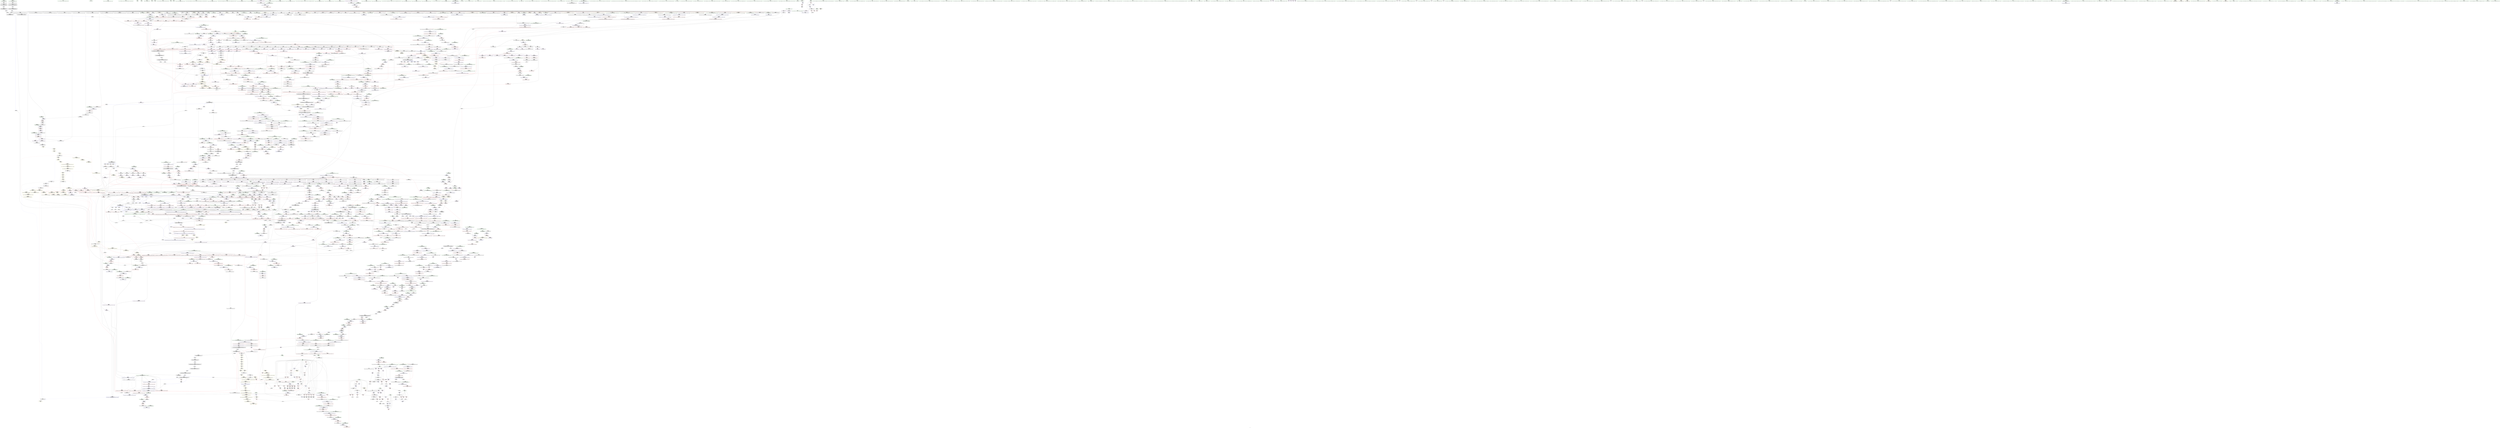 digraph "SVFG" {
	label="SVFG";

	Node0x5606c551c5a0 [shape=record,color=grey,label="{NodeID: 0\nNullPtr}"];
	Node0x5606c551c5a0 -> Node0x5606c57e81a0[style=solid];
	Node0x5606c551c5a0 -> Node0x5606c57e82a0[style=solid];
	Node0x5606c551c5a0 -> Node0x5606c57e8370[style=solid];
	Node0x5606c551c5a0 -> Node0x5606c57e8440[style=solid];
	Node0x5606c551c5a0 -> Node0x5606c57e8510[style=solid];
	Node0x5606c551c5a0 -> Node0x5606c57e85e0[style=solid];
	Node0x5606c551c5a0 -> Node0x5606c57e86b0[style=solid];
	Node0x5606c551c5a0 -> Node0x5606c57e8780[style=solid];
	Node0x5606c551c5a0 -> Node0x5606c57e8850[style=solid];
	Node0x5606c551c5a0 -> Node0x5606c57e8920[style=solid];
	Node0x5606c551c5a0 -> Node0x5606c57e89f0[style=solid];
	Node0x5606c551c5a0 -> Node0x5606c57e8ac0[style=solid];
	Node0x5606c551c5a0 -> Node0x5606c57e8b90[style=solid];
	Node0x5606c551c5a0 -> Node0x5606c57f93d0[style=solid];
	Node0x5606c551c5a0 -> Node0x5606c57f9460[style=solid];
	Node0x5606c551c5a0 -> Node0x5606c57f9530[style=solid];
	Node0x5606c551c5a0 -> Node0x5606c57f9600[style=solid];
	Node0x5606c551c5a0 -> Node0x5606c57f96d0[style=solid];
	Node0x5606c551c5a0 -> Node0x5606c57f97a0[style=solid];
	Node0x5606c551c5a0 -> Node0x5606c57f9870[style=solid];
	Node0x5606c551c5a0 -> Node0x5606c57f9940[style=solid];
	Node0x5606c551c5a0 -> Node0x5606c57f9a10[style=solid];
	Node0x5606c551c5a0 -> Node0x5606c57f9ae0[style=solid];
	Node0x5606c551c5a0 -> Node0x5606c57f9bb0[style=solid];
	Node0x5606c551c5a0 -> Node0x5606c57f9c80[style=solid];
	Node0x5606c551c5a0 -> Node0x5606c57f9d50[style=solid];
	Node0x5606c551c5a0 -> Node0x5606c57f9e20[style=solid];
	Node0x5606c551c5a0 -> Node0x5606c57f9ef0[style=solid];
	Node0x5606c551c5a0 -> Node0x5606c57f9fc0[style=solid];
	Node0x5606c551c5a0 -> Node0x5606c57fa090[style=solid];
	Node0x5606c551c5a0 -> Node0x5606c57fa160[style=solid];
	Node0x5606c551c5a0 -> Node0x5606c57fa230[style=solid];
	Node0x5606c551c5a0 -> Node0x5606c57fa300[style=solid];
	Node0x5606c551c5a0 -> Node0x5606c57fa3d0[style=solid];
	Node0x5606c551c5a0 -> Node0x5606c57fa4a0[style=solid];
	Node0x5606c551c5a0 -> Node0x5606c57fa570[style=solid];
	Node0x5606c551c5a0 -> Node0x5606c57fa640[style=solid];
	Node0x5606c551c5a0 -> Node0x5606c57fa710[style=solid];
	Node0x5606c551c5a0 -> Node0x5606c57fa7e0[style=solid];
	Node0x5606c551c5a0 -> Node0x5606c57fa8b0[style=solid];
	Node0x5606c551c5a0 -> Node0x5606c57fa980[style=solid];
	Node0x5606c551c5a0 -> Node0x5606c57faa50[style=solid];
	Node0x5606c551c5a0 -> Node0x5606c57fab20[style=solid];
	Node0x5606c551c5a0 -> Node0x5606c57fabf0[style=solid];
	Node0x5606c551c5a0 -> Node0x5606c57facc0[style=solid];
	Node0x5606c551c5a0 -> Node0x5606c57fad90[style=solid];
	Node0x5606c551c5a0 -> Node0x5606c57fae60[style=solid];
	Node0x5606c551c5a0 -> Node0x5606c57faf30[style=solid];
	Node0x5606c551c5a0 -> Node0x5606c57fb000[style=solid];
	Node0x5606c551c5a0 -> Node0x5606c57fb0d0[style=solid];
	Node0x5606c551c5a0 -> Node0x5606c57fb1a0[style=solid];
	Node0x5606c551c5a0 -> Node0x5606c57fb270[style=solid];
	Node0x5606c551c5a0 -> Node0x5606c57fb340[style=solid];
	Node0x5606c551c5a0 -> Node0x5606c57fb410[style=solid];
	Node0x5606c551c5a0 -> Node0x5606c57fb4e0[style=solid];
	Node0x5606c551c5a0 -> Node0x5606c57fb5b0[style=solid];
	Node0x5606c551c5a0 -> Node0x5606c57fb680[style=solid];
	Node0x5606c551c5a0 -> Node0x5606c57fb750[style=solid];
	Node0x5606c551c5a0 -> Node0x5606c57fb820[style=solid];
	Node0x5606c551c5a0 -> Node0x5606c5832fd0[style=solid];
	Node0x5606c551c5a0 -> Node0x5606c5835490[style=solid];
	Node0x5606c551c5a0 -> Node0x5606c5835560[style=solid];
	Node0x5606c551c5a0 -> Node0x5606c5835630[style=solid];
	Node0x5606c551c5a0 -> Node0x5606c5809920[style=solid];
	Node0x5606c551c5a0 -> Node0x5606c580ba70[style=solid];
	Node0x5606c551c5a0 -> Node0x5606c580bb40[style=solid];
	Node0x5606c551c5a0 -> Node0x5606c580bc10[style=solid];
	Node0x5606c551c5a0 -> Node0x5606c580ea60[style=solid];
	Node0x5606c551c5a0 -> Node0x5606c580eb30[style=solid];
	Node0x5606c551c5a0 -> Node0x5606c580ec00[style=solid];
	Node0x5606c551c5a0 -> Node0x5606c58101f0[style=solid];
	Node0x5606c551c5a0 -> Node0x5606c4d862b0[style=solid];
	Node0x5606c551c5a0 -> Node0x5606c5883c10[style=solid];
	Node0x5606c551c5a0 -> Node0x5606c5888fb0[style=solid];
	Node0x5606c551c5a0 -> Node0x5606c588a030[style=solid];
	Node0x5606c551c5a0 -> Node0x5606c588b530[style=solid];
	Node0x5606c551c5a0 -> Node0x5606c588b6b0[style=solid];
	Node0x5606c551c5a0:s64 -> Node0x5606c59edf10[style=solid,color=red];
	Node0x5606c551c5a0:s64 -> Node0x5606c59ed790[style=solid,color=red];
	Node0x5606c59e8180 [shape=record,color=black,label="{NodeID: 3764\n1671 = PHI(1636, )\n0th arg _ZNSt16allocator_traitsISaISt6vectorIiSaIiEEEE8max_sizeERKS3_ }"];
	Node0x5606c59e8180 -> Node0x5606c580c290[style=solid];
	Node0x5606c5889eb0 [shape=record,color=grey,label="{NodeID: 2657\n491 = cmp(489, 490, )\n}"];
	Node0x5606c5809ac0 [shape=record,color=blue,label="{NodeID: 1550\n1146\<--1228\nexn.slot\<--\n_ZNSt6vectorIS_IiSaIiEESaIS1_EE17_M_default_appendEm\n}"];
	Node0x5606c5809ac0 -> Node0x5606c5825f80[style=dashed];
	Node0x5606c5809ac0 -> Node0x5606c5809c60[style=dashed];
	Node0x5606c57e7f00 [shape=record,color=green,label="{NodeID: 443\n3033\<--3034\nthis.addr\<--this.addr_field_insensitive\n_ZN9__gnu_cxx13new_allocatorIiE7destroyIiEEvPT_\n}"];
	Node0x5606c57e7f00 -> Node0x5606c5831e70[style=solid];
	Node0x5606c57e7f00 -> Node0x5606c584bcf0[style=solid];
	Node0x5606c57f7420 [shape=record,color=purple,label="{NodeID: 886\n1831\<--1814\ncoerce.dive3\<--agg.tmp\n_ZSt18uninitialized_copyISt13move_iteratorIPSt6vectorIiSaIiEEES4_ET0_T_S7_S6_\n}"];
	Node0x5606c57f7420 -> Node0x5606c5829a00[style=solid];
	Node0x5606c582d7c0 [shape=record,color=red,label="{NodeID: 1329\n2285\<--2284\n\<--_M_start\n_ZNSt6vectorIiSaIiEE17_M_realloc_insertIJRKiEEEvN9__gnu_cxx17__normal_iteratorIPiS1_EEDpOT_\n|{<s0>187}}"];
	Node0x5606c582d7c0:s0 -> Node0x5606c59e62d0[style=solid,color=red];
	Node0x5606c57e0340 [shape=record,color=green,label="{NodeID: 222\n1576\<--1577\n_ZNSt12_Vector_baseIiSaIiEEC2Ev\<--_ZNSt12_Vector_baseIiSaIiEEC2Ev_field_insensitive\n}"];
	Node0x5606c59fe8b0 [shape=record,color=black,label="{NodeID: 3986\n1400 = PHI(1194, )\n0th arg _ZNSt12_Vector_baseISt6vectorIiSaIiEESaIS2_EE11_M_allocateEm }"];
	Node0x5606c59fe8b0 -> Node0x5606c580a6f0[style=solid];
	Node0x5606c5803bb0 [shape=record,color=black,label="{NodeID: 665\n2132\<--2131\n\<--\n_ZNSaIiEC2ERKS_\n|{<s0>173}}"];
	Node0x5606c5803bb0:s0 -> Node0x5606c59eb130[style=solid,color=red];
	Node0x5606c5822430 [shape=record,color=red,label="{NodeID: 1108\n734\<--715\n\<--__first.addr\n_ZNSt12_Destroy_auxILb0EE9__destroyIPSt6vectorIiSaIiEEEEvT_S6_\n}"];
	Node0x5606c5822430 -> Node0x5606c57f3800[style=solid];
	Node0x5606c5794830 [shape=record,color=green,label="{NodeID: 1\n7\<--1\n__dso_handle\<--dummyObj\nGlob }"];
	Node0x5606c59e8290 [shape=record,color=black,label="{NodeID: 3765\n883 = PHI(876, )\n0th arg _ZNSt12_Destroy_auxILb1EE9__destroyIPiEEvT_S3_ }"];
	Node0x5606c59e8290 -> Node0x5606c5836dc0[style=solid];
	Node0x5606c588a030 [shape=record,color=grey,label="{NodeID: 2658\n1005 = cmp(1004, 3, )\n}"];
	Node0x5606c5809b90 [shape=record,color=blue,label="{NodeID: 1551\n1148\<--1230\nehselector.slot\<--\n_ZNSt6vectorIS_IiSaIiEESaIS1_EE17_M_default_appendEm\n}"];
	Node0x5606c5809b90 -> Node0x5606c5809d30[style=dashed];
	Node0x5606c57e7fd0 [shape=record,color=green,label="{NodeID: 444\n3035\<--3036\n__p.addr\<--__p.addr_field_insensitive\n_ZN9__gnu_cxx13new_allocatorIiE7destroyIiEEvPT_\n}"];
	Node0x5606c57e7fd0 -> Node0x5606c584bdc0[style=solid];
	Node0x5606c57f74f0 [shape=record,color=purple,label="{NodeID: 887\n1833\<--1816\ncoerce.dive4\<--agg.tmp2\n_ZSt18uninitialized_copyISt13move_iteratorIPSt6vectorIiSaIiEEES4_ET0_T_S7_S6_\n}"];
	Node0x5606c57f74f0 -> Node0x5606c5829ad0[style=solid];
	Node0x5606c582d890 [shape=record,color=red,label="{NodeID: 1330\n2289\<--2286\n\<--call8\n_ZNSt6vectorIiSaIiEE17_M_realloc_insertIJRKiEEEvN9__gnu_cxx17__normal_iteratorIPiS1_EEDpOT_\n|{<s0>187}}"];
	Node0x5606c582d890:s0 -> Node0x5606c59e64e0[style=solid,color=red];
	Node0x5606c57e0440 [shape=record,color=green,label="{NodeID: 223\n1585\<--1586\nthis.addr\<--this.addr_field_insensitive\n_ZNSt12_Vector_baseIiSaIiEEC2Ev\n}"];
	Node0x5606c57e0440 -> Node0x5606c58284e0[style=solid];
	Node0x5606c57e0440 -> Node0x5606c580b8d0[style=solid];
	Node0x5606c59fe9c0 [shape=record,color=black,label="{NodeID: 3987\n1401 = PHI(1195, )\n1st arg _ZNSt12_Vector_baseISt6vectorIiSaIiEESaIS2_EE11_M_allocateEm }"];
	Node0x5606c59fe9c0 -> Node0x5606c580a7c0[style=solid];
	Node0x5606c5803c80 [shape=record,color=black,label="{NodeID: 666\n2175\<--2180\n_ZSt4moveIRPiEONSt16remove_referenceIT_E4typeEOS3__ret\<--\n_ZSt4moveIRPiEONSt16remove_referenceIT_E4typeEOS3_\n|{<s0>174|<s1>175|<s2>176}}"];
	Node0x5606c5803c80:s0 -> Node0x5606c59fbf20[style=solid,color=blue];
	Node0x5606c5803c80:s1 -> Node0x5606c59fc030[style=solid,color=blue];
	Node0x5606c5803c80:s2 -> Node0x5606c59fc140[style=solid,color=blue];
	Node0x5606c5822500 [shape=record,color=red,label="{NodeID: 1109\n723\<--717\n\<--__last.addr\n_ZNSt12_Destroy_auxILb0EE9__destroyIPSt6vectorIiSaIiEEEEvT_S6_\n}"];
	Node0x5606c5822500 -> Node0x5606c588bb30[style=solid];
	Node0x5606c57932a0 [shape=record,color=green,label="{NodeID: 2\n9\<--1\n\<--dummyObj\nCan only get source location for instruction, argument, global var or function.}"];
	Node0x5606c59e83a0 [shape=record,color=black,label="{NodeID: 3766\n884 = PHI(877, )\n1st arg _ZNSt12_Destroy_auxILb1EE9__destroyIPiEEvT_S3_ }"];
	Node0x5606c59e83a0 -> Node0x5606c5836e90[style=solid];
	Node0x5606c588a1b0 [shape=record,color=grey,label="{NodeID: 2659\n156 = cmp(155, 9, )\n}"];
	Node0x5606c5809c60 [shape=record,color=blue,label="{NodeID: 1552\n1146\<--1247\nexn.slot\<--\n_ZNSt6vectorIS_IiSaIiEESaIS1_EE17_M_default_appendEm\n}"];
	Node0x5606c5809c60 -> Node0x5606c5826050[style=dashed];
	Node0x5606c57e80a0 [shape=record,color=green,label="{NodeID: 445\n38\<--3041\n_GLOBAL__sub_I_emadwill_1_0.cpp\<--_GLOBAL__sub_I_emadwill_1_0.cpp_field_insensitive\n}"];
	Node0x5606c57e80a0 -> Node0x5606c5832ed0[style=solid];
	Node0x5606c57f75c0 [shape=record,color=purple,label="{NodeID: 888\n3054\<--1824\noffset_0\<--\n}"];
	Node0x5606c57f75c0 -> Node0x5606c580d200[style=solid];
	Node0x5606c582d960 [shape=record,color=red,label="{NodeID: 1331\n2301\<--2300\n\<--call12\n_ZNSt6vectorIiSaIiEE17_M_realloc_insertIJRKiEEEvN9__gnu_cxx17__normal_iteratorIPiS1_EEDpOT_\n|{<s0>190}}"];
	Node0x5606c582d960:s0 -> Node0x5606c59e62d0[style=solid,color=red];
	Node0x5606c57e0510 [shape=record,color=green,label="{NodeID: 224\n1591\<--1592\n_ZNSt12_Vector_baseIiSaIiEE12_Vector_implC2Ev\<--_ZNSt12_Vector_baseIiSaIiEE12_Vector_implC2Ev_field_insensitive\n}"];
	Node0x5606c59fead0 [shape=record,color=black,label="{NodeID: 3988\n2221 = PHI(514, )\n0th arg _ZNSt6vectorIiSaIiEE17_M_realloc_insertIJRKiEEEvN9__gnu_cxx17__normal_iteratorIPiS1_EEDpOT_ }"];
	Node0x5606c59fead0 -> Node0x5606c580fc40[style=solid];
	Node0x5606c5803d50 [shape=record,color=black,label="{NodeID: 667\n2210\<--2209\n\<--\n_ZNSt16allocator_traitsISaIiEE9constructIiJRKiEEEvRS0_PT_DpOT0_\n|{<s0>178}}"];
	Node0x5606c5803d50:s0 -> Node0x5606c59fcf30[style=solid,color=red];
	Node0x5606c58225d0 [shape=record,color=red,label="{NodeID: 1110\n744\<--741\n\<--__pointer.addr\n_ZSt8_DestroyISt6vectorIiSaIiEEEvPT_\n|{<s0>59}}"];
	Node0x5606c58225d0:s0 -> Node0x5606c5a00ef0[style=solid,color=red];
	Node0x5606c5793360 [shape=record,color=green,label="{NodeID: 3\n24\<--1\n.str\<--dummyObj\nGlob }"];
	Node0x5606c59e84b0 [shape=record,color=black,label="{NodeID: 3767\n2066 = PHI(2051, 2083, )\n0th arg _ZSt4moveIRSaIiEEONSt16remove_referenceIT_E4typeEOS3_ }"];
	Node0x5606c59e84b0 -> Node0x5606c580e7f0[style=solid];
	Node0x5606c588a330 [shape=record,color=grey,label="{NodeID: 2660\n523 = cmp(518, 522, )\n}"];
	Node0x5606c5809d30 [shape=record,color=blue,label="{NodeID: 1553\n1148\<--1249\nehselector.slot\<--\n_ZNSt6vectorIS_IiSaIiEESaIS1_EE17_M_default_appendEm\n}"];
	Node0x5606c5809d30 -> Node0x5606c5826120[style=dashed];
	Node0x5606c57e81a0 [shape=record,color=black,label="{NodeID: 446\n2\<--3\ndummyVal\<--dummyVal\n}"];
	Node0x5606c57f7690 [shape=record,color=purple,label="{NodeID: 889\n3055\<--1825\noffset_0\<--\n}"];
	Node0x5606c57f7690 -> Node0x5606c58320e0[style=solid];
	Node0x5606c582da30 [shape=record,color=red,label="{NodeID: 1332\n2305\<--2304\n\<--_M_finish\n_ZNSt6vectorIiSaIiEE17_M_realloc_insertIJRKiEEEvN9__gnu_cxx17__normal_iteratorIPiS1_EEDpOT_\n|{<s0>190}}"];
	Node0x5606c582da30:s0 -> Node0x5606c59e64e0[style=solid,color=red];
	Node0x5606c57e0610 [shape=record,color=green,label="{NodeID: 225\n1596\<--1597\nthis.addr\<--this.addr_field_insensitive\n_ZNSt12_Vector_baseIiSaIiEE12_Vector_implC2Ev\n}"];
	Node0x5606c57e0610 -> Node0x5606c58285b0[style=solid];
	Node0x5606c57e0610 -> Node0x5606c580b9a0[style=solid];
	Node0x5606c59febe0 [shape=record,color=black,label="{NodeID: 3989\n2222 = PHI(550, )\n1st arg _ZNSt6vectorIiSaIiEE17_M_realloc_insertIJRKiEEEvN9__gnu_cxx17__normal_iteratorIPiS1_EEDpOT_ }"];
	Node0x5606c59febe0 -> Node0x5606c580fb70[style=solid];
	Node0x5606c5910e90 [shape=record,color=yellow,style=double,label="{NodeID: 2882\n13V_1 = ENCHI(MR_13V_0)\npts\{1739 \}\nFun[_ZNSt6vectorIS_IiSaIiEESaIS1_EE5clearEv]|{<s0>37}}"];
	Node0x5606c5910e90:s0 -> Node0x5606c590c5b0[style=dashed,color=red];
	Node0x5606c5803e20 [shape=record,color=black,label="{NodeID: 668\n2264\<--2248\n\<--this1\n_ZNSt6vectorIiSaIiEE17_M_realloc_insertIJRKiEEEvN9__gnu_cxx17__normal_iteratorIPiS1_EEDpOT_\n|{<s0>182}}"];
	Node0x5606c5803e20:s0 -> Node0x5606c59eaa50[style=solid,color=red];
	Node0x5606c58226a0 [shape=record,color=red,label="{NodeID: 1111\n754\<--751\n\<--__r.addr\n_ZSt11__addressofISt6vectorIiSaIiEEEPT_RS3_\n}"];
	Node0x5606c58226a0 -> Node0x5606c57fe730[style=solid];
	Node0x5606c5793420 [shape=record,color=green,label="{NodeID: 4\n26\<--1\n.str.1\<--dummyObj\nGlob }"];
	Node0x5606c59e8660 [shape=record,color=black,label="{NodeID: 3768\n2654 = PHI(2634, )\n0th arg _ZNKSt12_Vector_baseIiSaIiEE19_M_get_Tp_allocatorEv }"];
	Node0x5606c59e8660 -> Node0x5606c58492b0[style=solid];
	Node0x5606c588a4b0 [shape=record,color=grey,label="{NodeID: 2661\n2979 = cmp(2978, 313, )\n}"];
	Node0x5606c5809e00 [shape=record,color=blue,label="{NodeID: 1554\n1294\<--1291\n_M_start45\<--\n_ZNSt6vectorIS_IiSaIiEESaIS1_EE17_M_default_appendEm\n}"];
	Node0x5606c5809e00 -> Node0x5606c58f51c0[style=dashed];
	Node0x5606c57e82a0 [shape=record,color=black,label="{NodeID: 447\n64\<--3\n\<--dummyVal\n_ZNSt6vectorIS_IiSaIiEESaIS1_EEC2Ev\n}"];
	Node0x5606c583b330 [shape=record,color=yellow,style=double,label="{NodeID: 3104\n13V_1 = ENCHI(MR_13V_0)\npts\{1739 \}\nFun[_ZNSt12_Destroy_auxILb0EE9__destroyIPSt6vectorIiSaIiEEEEvT_S6_]|{<s0>58}}"];
	Node0x5606c583b330:s0 -> Node0x5606c5912720[style=dashed,color=red];
	Node0x5606c57f7760 [shape=record,color=purple,label="{NodeID: 890\n3057\<--1827\noffset_0\<--\n}"];
	Node0x5606c57f7760 -> Node0x5606c580d2d0[style=solid];
	Node0x5606c582db00 [shape=record,color=red,label="{NodeID: 1333\n2354\<--2353\n\<--_M_start26\n_ZNSt6vectorIiSaIiEE17_M_realloc_insertIJRKiEEEvN9__gnu_cxx17__normal_iteratorIPiS1_EEDpOT_\n|{<s0>199}}"];
	Node0x5606c582db00:s0 -> Node0x5606c59ffa20[style=solid,color=red];
	Node0x5606c57e06e0 [shape=record,color=green,label="{NodeID: 226\n1602\<--1603\n_ZNSaIiEC2Ev\<--_ZNSaIiEC2Ev_field_insensitive\n}"];
	Node0x5606c59fecf0 [shape=record,color=black,label="{NodeID: 3990\n2223 = PHI(548, )\n2nd arg _ZNSt6vectorIiSaIiEE17_M_realloc_insertIJRKiEEEvN9__gnu_cxx17__normal_iteratorIPiS1_EEDpOT_ }"];
	Node0x5606c59fecf0 -> Node0x5606c580fd10[style=solid];
	Node0x5606c5910fa0 [shape=record,color=yellow,style=double,label="{NodeID: 2883\n24V_1 = ENCHI(MR_24V_0)\npts\{60000 \}\nFun[_ZNSt6vectorIS_IiSaIiEESaIS1_EE5clearEv]}"];
	Node0x5606c5910fa0 -> Node0x5606c5820b00[style=dashed];
	Node0x5606c5803ef0 [shape=record,color=black,label="{NodeID: 669\n2272\<--2248\n\<--this1\n_ZNSt6vectorIiSaIiEE17_M_realloc_insertIJRKiEEEvN9__gnu_cxx17__normal_iteratorIPiS1_EEDpOT_\n}"];
	Node0x5606c5803ef0 -> Node0x5606c57f8ae0[style=solid];
	Node0x5606c5822770 [shape=record,color=red,label="{NodeID: 1112\n765\<--758\nthis1\<--this.addr\n_ZNSt6vectorIiSaIiEED2Ev\n}"];
	Node0x5606c5822770 -> Node0x5606c57fe800[style=solid];
	Node0x5606c5822770 -> Node0x5606c57fe8d0[style=solid];
	Node0x5606c5822770 -> Node0x5606c57fe9a0[style=solid];
	Node0x5606c5822770 -> Node0x5606c57fea70[style=solid];
	Node0x5606c5822770 -> Node0x5606c57feb40[style=solid];
	Node0x5606c5793c90 [shape=record,color=green,label="{NodeID: 5\n28\<--1\n.str.2\<--dummyObj\nGlob }"];
	Node0x5606c59e8770 [shape=record,color=black,label="{NodeID: 3769\n627 = PHI(84, 1094, 1238, 1265, )\n0th arg _ZSt8_DestroyIPSt6vectorIiSaIiEES2_EvT_S4_RSaIT0_E }"];
	Node0x5606c59e8770 -> Node0x5606c58358a0[style=solid];
	Node0x5606c588a630 [shape=record,color=grey,label="{NodeID: 2662\n381 = cmp(379, 380, )\n}"];
	Node0x5606c5809ed0 [shape=record,color=blue,label="{NodeID: 1555\n1303\<--1300\n_M_finish49\<--add.ptr47\n_ZNSt6vectorIS_IiSaIiEESaIS1_EE17_M_default_appendEm\n}"];
	Node0x5606c5809ed0 -> Node0x5606c58f56c0[style=dashed];
	Node0x5606c57e8370 [shape=record,color=black,label="{NodeID: 448\n65\<--3\n\<--dummyVal\n_ZNSt6vectorIS_IiSaIiEESaIS1_EEC2Ev\n|{<s0>4}}"];
	Node0x5606c57e8370:s0 -> Node0x5606c5a035e0[style=solid,color=red];
	Node0x5606c57f7830 [shape=record,color=purple,label="{NodeID: 891\n3058\<--1828\noffset_0\<--\n}"];
	Node0x5606c57f7830 -> Node0x5606c58321b0[style=solid];
	Node0x5606c582dbd0 [shape=record,color=red,label="{NodeID: 1334\n2358\<--2357\n\<--_M_finish28\n_ZNSt6vectorIiSaIiEE17_M_realloc_insertIJRKiEEEvN9__gnu_cxx17__normal_iteratorIPiS1_EEDpOT_\n|{<s0>199}}"];
	Node0x5606c582dbd0:s0 -> Node0x5606c59ffc70[style=solid,color=red];
	Node0x5606c57e07e0 [shape=record,color=green,label="{NodeID: 227\n1613\<--1614\nthis.addr\<--this.addr_field_insensitive\n_ZNSaIiEC2Ev\n}"];
	Node0x5606c57e07e0 -> Node0x5606c5828680[style=solid];
	Node0x5606c57e07e0 -> Node0x5606c580bce0[style=solid];
	Node0x5606c59fee00 [shape=record,color=black,label="{NodeID: 3991\n1748 = PHI(1456, )\n0th arg _ZSt22__uninitialized_copy_aISt13move_iteratorIPSt6vectorIiSaIiEEES4_S3_ET0_T_S7_S6_RSaIT1_E }"];
	Node0x5606c59fee00 -> Node0x5606c580c910[style=solid];
	Node0x5606c5803fc0 [shape=record,color=black,label="{NodeID: 670\n2282\<--2248\n\<--this1\n_ZNSt6vectorIiSaIiEE17_M_realloc_insertIJRKiEEEvN9__gnu_cxx17__normal_iteratorIPiS1_EEDpOT_\n}"];
	Node0x5606c5803fc0 -> Node0x5606c57f8bb0[style=solid];
	Node0x5606c5803fc0 -> Node0x5606c57f8c80[style=solid];
	Node0x5606c5822840 [shape=record,color=red,label="{NodeID: 1113\n794\<--760\nexn\<--exn.slot\n_ZNSt6vectorIiSaIiEED2Ev\n|{<s0>64}}"];
	Node0x5606c5822840:s0 -> Node0x5606c5a035e0[style=solid,color=red];
	Node0x5606c5793d50 [shape=record,color=green,label="{NodeID: 6\n30\<--1\n.str.3\<--dummyObj\nGlob }"];
	Node0x5606c59e8ac0 [shape=record,color=black,label="{NodeID: 3770\n628 = PHI(88, 1098, 1241, 1269, )\n1st arg _ZSt8_DestroyIPSt6vectorIiSaIiEES2_EvT_S4_RSaIT0_E }"];
	Node0x5606c59e8ac0 -> Node0x5606c5835970[style=solid];
	Node0x5606c588a7b0 [shape=record,color=grey,label="{NodeID: 2663\n372 = cmp(371, 170, )\n}"];
	Node0x5606c5809fa0 [shape=record,color=blue,label="{NodeID: 1556\n1310\<--1307\n_M_end_of_storage52\<--add.ptr50\n_ZNSt6vectorIS_IiSaIiEESaIS1_EE17_M_default_appendEm\n}"];
	Node0x5606c5809fa0 -> Node0x5606c58f5bc0[style=dashed];
	Node0x5606c57e8440 [shape=record,color=black,label="{NodeID: 449\n101\<--3\n\<--dummyVal\n_ZNSt6vectorIS_IiSaIiEESaIS1_EED2Ev\n}"];
	Node0x5606c57f7900 [shape=record,color=purple,label="{NodeID: 892\n1860\<--1848\ncoerce.dive\<--__first\n_ZNSt20__uninitialized_copyILb0EE13__uninit_copyISt13move_iteratorIPSt6vectorIiSaIiEEES6_EET0_T_S9_S8_\n}"];
	Node0x5606c57f7900 -> Node0x5606c580d3a0[style=solid];
	Node0x5606c582dca0 [shape=record,color=red,label="{NodeID: 1335\n2366\<--2365\n\<--_M_start31\n_ZNSt6vectorIiSaIiEE17_M_realloc_insertIJRKiEEEvN9__gnu_cxx17__normal_iteratorIPiS1_EEDpOT_\n|{<s0>200}}"];
	Node0x5606c582dca0:s0 -> Node0x5606c59e94c0[style=solid,color=red];
	Node0x5606c57e8cc0 [shape=record,color=green,label="{NodeID: 228\n1619\<--1620\n_ZN9__gnu_cxx13new_allocatorIiEC2Ev\<--_ZN9__gnu_cxx13new_allocatorIiEC2Ev_field_insensitive\n}"];
	Node0x5606c59fef10 [shape=record,color=black,label="{NodeID: 3992\n1749 = PHI(1458, )\n1st arg _ZSt22__uninitialized_copy_aISt13move_iteratorIPSt6vectorIiSaIiEEES4_S3_ET0_T_S7_S6_RSaIT1_E }"];
	Node0x5606c59fef10 -> Node0x5606c580c9e0[style=solid];
	Node0x5606c5911160 [shape=record,color=yellow,style=double,label="{NodeID: 2885\n65V_1 = ENCHI(MR_65V_0)\npts\{60001 \}\nFun[_ZNSt6vectorIS_IiSaIiEESaIS1_EE5clearEv]|{<s0>37|<s1>37}}"];
	Node0x5606c5911160:s0 -> Node0x5606c58248c0[style=dashed,color=red];
	Node0x5606c5911160:s1 -> Node0x5606c58092a0[style=dashed,color=red];
	Node0x5606c5804090 [shape=record,color=black,label="{NodeID: 671\n2291\<--2248\n\<--this1\n_ZNSt6vectorIiSaIiEE17_M_realloc_insertIJRKiEEEvN9__gnu_cxx17__normal_iteratorIPiS1_EEDpOT_\n|{<s0>186}}"];
	Node0x5606c5804090:s0 -> Node0x5606c59fe250[style=solid,color=red];
	Node0x5606c5822910 [shape=record,color=red,label="{NodeID: 1114\n769\<--768\n\<--_M_start\n_ZNSt6vectorIiSaIiEED2Ev\n|{<s0>61}}"];
	Node0x5606c5822910:s0 -> Node0x5606c59ffa20[style=solid,color=red];
	Node0x5606c5793e10 [shape=record,color=green,label="{NodeID: 7\n32\<--1\n.str.4\<--dummyObj\nGlob }"];
	Node0x5606c59e8cc0 [shape=record,color=black,label="{NodeID: 3771\n629 = PHI(90, 1100, 1243, 1271, )\n2nd arg _ZSt8_DestroyIPSt6vectorIiSaIiEES2_EvT_S4_RSaIT0_E }"];
	Node0x5606c59e8cc0 -> Node0x5606c5835a40[style=solid];
	Node0x5606c588a930 [shape=record,color=grey,label="{NodeID: 2664\n401 = cmp(400, 170, )\n}"];
	Node0x5606c580a070 [shape=record,color=blue,label="{NodeID: 1557\n1330\<--1327\n__first.addr\<--__first\n_ZSt27__uninitialized_default_n_aIPSt6vectorIiSaIiEEmS2_ET_S4_T0_RSaIT1_E\n}"];
	Node0x5606c580a070 -> Node0x5606c5826a10[style=dashed];
	Node0x5606c57e8510 [shape=record,color=black,label="{NodeID: 450\n102\<--3\n\<--dummyVal\n_ZNSt6vectorIS_IiSaIiEESaIS1_EED2Ev\n}"];
	Node0x5606c57e8510 -> Node0x5606c5833270[style=solid];
	Node0x5606c57f79d0 [shape=record,color=purple,label="{NodeID: 893\n1862\<--1850\ncoerce.dive1\<--__last\n_ZNSt20__uninitialized_copyILb0EE13__uninit_copyISt13move_iteratorIPSt6vectorIiSaIiEEES6_EET0_T_S9_S8_\n}"];
	Node0x5606c57f79d0 -> Node0x5606c580d470[style=solid];
	Node0x5606c582dd70 [shape=record,color=red,label="{NodeID: 1336\n2370\<--2369\n\<--_M_end_of_storage\n_ZNSt6vectorIiSaIiEE17_M_realloc_insertIJRKiEEEvN9__gnu_cxx17__normal_iteratorIPiS1_EEDpOT_\n}"];
	Node0x5606c582dd70 -> Node0x5606c5804f30[style=solid];
	Node0x5606c57e8d50 [shape=record,color=green,label="{NodeID: 229\n1624\<--1625\nthis.addr\<--this.addr_field_insensitive\n_ZN9__gnu_cxx13new_allocatorIiEC2Ev\n}"];
	Node0x5606c57e8d50 -> Node0x5606c5828750[style=solid];
	Node0x5606c57e8d50 -> Node0x5606c580bdb0[style=solid];
	Node0x5606c59ff020 [shape=record,color=black,label="{NodeID: 3993\n1750 = PHI(1453, )\n2nd arg _ZSt22__uninitialized_copy_aISt13move_iteratorIPSt6vectorIiSaIiEEES4_S3_ET0_T_S7_S6_RSaIT1_E }"];
	Node0x5606c59ff020 -> Node0x5606c580cab0[style=solid];
	Node0x5606c5804160 [shape=record,color=black,label="{NodeID: 672\n2302\<--2248\n\<--this1\n_ZNSt6vectorIiSaIiEE17_M_realloc_insertIJRKiEEEvN9__gnu_cxx17__normal_iteratorIPiS1_EEDpOT_\n}"];
	Node0x5606c5804160 -> Node0x5606c57f8e20[style=solid];
	Node0x5606c5804160 -> Node0x5606c57f8ef0[style=solid];
	Node0x5606c58229e0 [shape=record,color=red,label="{NodeID: 1115\n773\<--772\n\<--_M_finish\n_ZNSt6vectorIiSaIiEED2Ev\n|{<s0>61}}"];
	Node0x5606c58229e0:s0 -> Node0x5606c59ffc70[style=solid,color=red];
	Node0x5606c5793ed0 [shape=record,color=green,label="{NodeID: 8\n34\<--1\n.str.5\<--dummyObj\nGlob }"];
	Node0x5606c59e8ec0 [shape=record,color=black,label="{NodeID: 3772\n646 = PHI(89, 1099, 1176, 1205, 1221, 1242, 1270, )\n0th arg _ZNSt12_Vector_baseISt6vectorIiSaIiEESaIS2_EE19_M_get_Tp_allocatorEv }"];
	Node0x5606c59e8ec0 -> Node0x5606c5835b10[style=solid];
	Node0x5606c588aab0 [shape=record,color=grey,label="{NodeID: 2665\n353 = cmp(351, 313, )\n}"];
	Node0x5606c580a140 [shape=record,color=blue,label="{NodeID: 1558\n1332\<--1328\n__n.addr\<--__n\n_ZSt27__uninitialized_default_n_aIPSt6vectorIiSaIiEEmS2_ET_S4_T0_RSaIT1_E\n}"];
	Node0x5606c580a140 -> Node0x5606c5826ae0[style=dashed];
	Node0x5606c57e85e0 [shape=record,color=black,label="{NodeID: 451\n104\<--3\n\<--dummyVal\n_ZNSt6vectorIS_IiSaIiEESaIS1_EED2Ev\n}"];
	Node0x5606c57e85e0 -> Node0x5606c5833340[style=solid];
	Node0x5606c583b710 [shape=record,color=yellow,style=double,label="{NodeID: 3108\n223V_1 = ENCHI(MR_223V_0)\npts\{18490000 \}\nFun[_ZSteqIPSt6vectorIiSaIiEEEbRKSt13move_iteratorIT_ES8_]|{<s0>160}}"];
	Node0x5606c583b710:s0 -> Node0x5606c58fccb0[style=dashed,color=red];
	Node0x5606c57f7aa0 [shape=record,color=purple,label="{NodeID: 894\n1885\<--1884\nincdec.ptr\<--\n_ZNSt20__uninitialized_copyILb0EE13__uninit_copyISt13move_iteratorIPSt6vectorIiSaIiEEES6_EET0_T_S9_S8_\n}"];
	Node0x5606c57f7aa0 -> Node0x5606c580d6e0[style=solid];
	Node0x5606c582de40 [shape=record,color=red,label="{NodeID: 1337\n2374\<--2373\n\<--_M_start34\n_ZNSt6vectorIiSaIiEE17_M_realloc_insertIJRKiEEEvN9__gnu_cxx17__normal_iteratorIPiS1_EEDpOT_\n}"];
	Node0x5606c582de40 -> Node0x5606c5805000[style=solid];
	Node0x5606c57e8e20 [shape=record,color=green,label="{NodeID: 230\n1631\<--1632\nthis.addr\<--this.addr_field_insensitive\n_ZNKSt6vectorIS_IiSaIiEESaIS1_EE8max_sizeEv\n}"];
	Node0x5606c57e8e20 -> Node0x5606c5828820[style=solid];
	Node0x5606c57e8e20 -> Node0x5606c580be80[style=solid];
	Node0x5606c59ff130 [shape=record,color=black,label="{NodeID: 3994\n1751 = PHI(1454, )\n3rd arg _ZSt22__uninitialized_copy_aISt13move_iteratorIPSt6vectorIiSaIiEEES4_S3_ET0_T_S7_S6_RSaIT1_E }"];
	Node0x5606c59ff130 -> Node0x5606c580cb80[style=solid];
	Node0x5606c5804230 [shape=record,color=black,label="{NodeID: 673\n2307\<--2248\n\<--this1\n_ZNSt6vectorIiSaIiEE17_M_realloc_insertIJRKiEEEvN9__gnu_cxx17__normal_iteratorIPiS1_EEDpOT_\n|{<s0>189}}"];
	Node0x5606c5804230:s0 -> Node0x5606c59fe250[style=solid,color=red];
	Node0x5606c5822ab0 [shape=record,color=red,label="{NodeID: 1116\n810\<--801\n\<--__first.addr\n_ZSt8_DestroyIPiiEvT_S1_RSaIT0_E\n|{<s0>65}}"];
	Node0x5606c5822ab0:s0 -> Node0x5606c59e6960[style=solid,color=red];
	Node0x5606c5793f90 [shape=record,color=green,label="{NodeID: 9\n37\<--1\n\<--dummyObj\nCan only get source location for instruction, argument, global var or function.}"];
	Node0x5606c59e9330 [shape=record,color=black,label="{NodeID: 3773\n893 = PHI(834, 2345, 2362, )\n0th arg _ZNSt12_Vector_baseIiSaIiEE13_M_deallocateEPim }"];
	Node0x5606c59e9330 -> Node0x5606c5836f60[style=solid];
	Node0x5606c588ac30 [shape=record,color=grey,label="{NodeID: 2666\n344 = cmp(343, 313, )\n}"];
	Node0x5606c580a210 [shape=record,color=blue,label="{NodeID: 1559\n1334\<--1329\n.addr\<--\n_ZSt27__uninitialized_default_n_aIPSt6vectorIiSaIiEEmS2_ET_S4_T0_RSaIT1_E\n}"];
	Node0x5606c57e86b0 [shape=record,color=black,label="{NodeID: 452\n686\<--3\n\<--dummyVal\n_ZNSt12_Vector_baseISt6vectorIiSaIiEESaIS2_EED2Ev\n}"];
	Node0x5606c583b7f0 [shape=record,color=yellow,style=double,label="{NodeID: 3109\n225V_1 = ENCHI(MR_225V_0)\npts\{18510000 \}\nFun[_ZSteqIPSt6vectorIiSaIiEEEbRKSt13move_iteratorIT_ES8_]|{<s0>161}}"];
	Node0x5606c583b7f0:s0 -> Node0x5606c58fccb0[style=dashed,color=red];
	Node0x5606c57f7b70 [shape=record,color=purple,label="{NodeID: 895\n1965\<--1964\n_M_current\<--this1\n_ZNKSt13move_iteratorIPSt6vectorIiSaIiEEEdeEv\n}"];
	Node0x5606c57f7b70 -> Node0x5606c582a700[style=solid];
	Node0x5606c582df10 [shape=record,color=red,label="{NodeID: 1338\n2416\<--2413\nthis1\<--this.addr\n_ZNSt6vectorIiSaIiEE3endEv\n}"];
	Node0x5606c582df10 -> Node0x5606c58050d0[style=solid];
	Node0x5606c57e8ef0 [shape=record,color=green,label="{NodeID: 231\n1637\<--1638\n_ZNKSt12_Vector_baseISt6vectorIiSaIiEESaIS2_EE19_M_get_Tp_allocatorEv\<--_ZNKSt12_Vector_baseISt6vectorIiSaIiEESaIS2_EE19_M_get_Tp_allocatorEv_field_insensitive\n}"];
	Node0x5606c59ff240 [shape=record,color=black,label="{NodeID: 3995\n212 = PHI(146, 160, )\n0th arg _ZNSt6vectorIiSaIiEEixEm }"];
	Node0x5606c59ff240 -> Node0x5606c58339c0[style=solid];
	Node0x5606c5804300 [shape=record,color=black,label="{NodeID: 674\n2323\<--2248\n\<--this1\n_ZNSt6vectorIiSaIiEE17_M_realloc_insertIJRKiEEEvN9__gnu_cxx17__normal_iteratorIPiS1_EEDpOT_\n}"];
	Node0x5606c5804300 -> Node0x5606c57f8fc0[style=solid];
	Node0x5606c5822b80 [shape=record,color=red,label="{NodeID: 1117\n811\<--803\n\<--__last.addr\n_ZSt8_DestroyIPiiEvT_S1_RSaIT0_E\n|{<s0>65}}"];
	Node0x5606c5822b80:s0 -> Node0x5606c59e6a70[style=solid,color=red];
	Node0x5606c5794050 [shape=record,color=green,label="{NodeID: 10\n170\<--1\n\<--dummyObj\nCan only get source location for instruction, argument, global var or function.}"];
	Node0x5606c59e94c0 [shape=record,color=black,label="{NodeID: 3774\n894 = PHI(837, 2346, 2366, )\n1st arg _ZNSt12_Vector_baseIiSaIiEE13_M_deallocateEPim }"];
	Node0x5606c59e94c0 -> Node0x5606c5837030[style=solid];
	Node0x5606c588adb0 [shape=record,color=grey,label="{NodeID: 2667\n338 = cmp(336, 337, )\n}"];
	Node0x5606c580a2e0 [shape=record,color=blue,label="{NodeID: 1560\n1349\<--1346\nthis.addr\<--this\n_ZNKSt6vectorIS_IiSaIiEESaIS1_EE12_M_check_lenEmPKc\n}"];
	Node0x5606c580a2e0 -> Node0x5606c5826bb0[style=dashed];
	Node0x5606c57e8780 [shape=record,color=black,label="{NodeID: 453\n687\<--3\n\<--dummyVal\n_ZNSt12_Vector_baseISt6vectorIiSaIiEESaIS2_EED2Ev\n}"];
	Node0x5606c57e8780 -> Node0x5606c5835cb0[style=solid];
	Node0x5606c583b8d0 [shape=record,color=yellow,style=double,label="{NodeID: 3110\n13V_1 = ENCHI(MR_13V_0)\npts\{1739 \}\nFun[_ZSt8_DestroyIPSt6vectorIiSaIiEEEvT_S4_]|{<s0>56}}"];
	Node0x5606c583b8d0:s0 -> Node0x5606c583b330[style=dashed,color=red];
	Node0x5606c57f7c40 [shape=record,color=purple,label="{NodeID: 896\n1974\<--1973\n_M_current\<--this1\n_ZNSt13move_iteratorIPSt6vectorIiSaIiEEEppEv\n}"];
	Node0x5606c57f7c40 -> Node0x5606c582a8a0[style=solid];
	Node0x5606c57f7c40 -> Node0x5606c580dfd0[style=solid];
	Node0x5606c582dfe0 [shape=record,color=red,label="{NodeID: 1339\n2424\<--2423\n\<--coerce.dive\n_ZNSt6vectorIiSaIiEE3endEv\n}"];
	Node0x5606c582dfe0 -> Node0x5606c58051a0[style=solid];
	Node0x5606c57e8ff0 [shape=record,color=green,label="{NodeID: 232\n1640\<--1641\n_ZNSt16allocator_traitsISaISt6vectorIiSaIiEEEE8max_sizeERKS3_\<--_ZNSt16allocator_traitsISaISt6vectorIiSaIiEEEE8max_sizeERKS3__field_insensitive\n}"];
	Node0x5606c59ff390 [shape=record,color=black,label="{NodeID: 3996\n213 = PHI(148, 162, )\n1st arg _ZNSt6vectorIiSaIiEEixEm }"];
	Node0x5606c59ff390 -> Node0x5606c5833a90[style=solid];
	Node0x5606c5911510 [shape=record,color=yellow,style=double,label="{NodeID: 2889\n22V_1 = ENCHI(MR_22V_0)\npts\{2724 \}\nFun[_ZSt18uninitialized_copyISt13move_iteratorIPiES1_ET0_T_S4_S3_]|{<s0>234}}"];
	Node0x5606c5911510:s0 -> Node0x5606c590f9d0[style=dashed,color=red];
	Node0x5606c58043d0 [shape=record,color=black,label="{NodeID: 675\n2341\<--2248\n\<--this1\n_ZNSt6vectorIiSaIiEE17_M_realloc_insertIJRKiEEEvN9__gnu_cxx17__normal_iteratorIPiS1_EEDpOT_\n|{<s0>194}}"];
	Node0x5606c58043d0:s0 -> Node0x5606c59fe250[style=solid,color=red];
	Node0x5606c5822c50 [shape=record,color=red,label="{NodeID: 1118\n821\<--818\nthis1\<--this.addr\n_ZNSt12_Vector_baseIiSaIiEE19_M_get_Tp_allocatorEv\n}"];
	Node0x5606c5822c50 -> Node0x5606c57f3c10[style=solid];
	Node0x5606c5794150 [shape=record,color=green,label="{NodeID: 11\n209\<--1\n\<--dummyObj\nCan only get source location for instruction, argument, global var or function.}"];
	Node0x5606c59e9650 [shape=record,color=black,label="{NodeID: 3775\n895 = PHI(847, 2347, 2378, )\n2nd arg _ZNSt12_Vector_baseIiSaIiEE13_M_deallocateEPim }"];
	Node0x5606c59e9650 -> Node0x5606c5837100[style=solid];
	Node0x5606c588af30 [shape=record,color=grey,label="{NodeID: 2668\n1730 = cmp(1728, 1729, )\n}"];
	Node0x5606c580a3b0 [shape=record,color=blue,label="{NodeID: 1561\n1351\<--1347\n__n.addr\<--__n\n_ZNKSt6vectorIS_IiSaIiEESaIS1_EE12_M_check_lenEmPKc\n|{|<s2>109}}"];
	Node0x5606c580a3b0 -> Node0x5606c5826c80[style=dashed];
	Node0x5606c580a3b0 -> Node0x5606c5827090[style=dashed];
	Node0x5606c580a3b0:s2 -> Node0x5606c590af00[style=dashed,color=red];
	Node0x5606c57e8850 [shape=record,color=black,label="{NodeID: 454\n689\<--3\n\<--dummyVal\n_ZNSt12_Vector_baseISt6vectorIiSaIiEESaIS2_EED2Ev\n}"];
	Node0x5606c57e8850 -> Node0x5606c5835d80[style=solid];
	Node0x5606c57f7d10 [shape=record,color=purple,label="{NodeID: 897\n1976\<--1975\nincdec.ptr\<--\n_ZNSt13move_iteratorIPSt6vectorIiSaIiEEEppEv\n}"];
	Node0x5606c57f7d10 -> Node0x5606c580dfd0[style=solid];
	Node0x5606c582e0b0 [shape=record,color=red,label="{NodeID: 1340\n2439\<--2430\nthis1\<--this.addr\n_ZN9__gnu_cxx13new_allocatorIiE9constructIiJRKiEEEvPT_DpOT0_\n}"];
	Node0x5606c57e90f0 [shape=record,color=green,label="{NodeID: 233\n1648\<--1649\nretval\<--retval_field_insensitive\n_ZSt3maxImERKT_S2_S2_\n}"];
	Node0x5606c57e90f0 -> Node0x5606c58288f0[style=solid];
	Node0x5606c57e90f0 -> Node0x5606c580c0f0[style=solid];
	Node0x5606c57e90f0 -> Node0x5606c580c1c0[style=solid];
	Node0x5606c59ff4e0 [shape=record,color=black,label="{NodeID: 3997\n2927 = PHI(2902, )\n0th arg _ZSt13__copy_move_aILb1EPiS0_ET1_T0_S2_S1_ }"];
	Node0x5606c59ff4e0 -> Node0x5606c584b0c0[style=solid];
	Node0x5606c58044a0 [shape=record,color=black,label="{NodeID: 676\n2345\<--2248\n\<--this1\n_ZNSt6vectorIiSaIiEE17_M_realloc_insertIJRKiEEEvN9__gnu_cxx17__normal_iteratorIPiS1_EEDpOT_\n|{<s0>196}}"];
	Node0x5606c58044a0:s0 -> Node0x5606c59e9330[style=solid,color=red];
	Node0x5606c5822d20 [shape=record,color=red,label="{NodeID: 1119\n834\<--827\nthis1\<--this.addr\n_ZNSt12_Vector_baseIiSaIiEED2Ev\n|{|<s8>66}}"];
	Node0x5606c5822d20 -> Node0x5606c57f3ce0[style=solid];
	Node0x5606c5822d20 -> Node0x5606c57f3db0[style=solid];
	Node0x5606c5822d20 -> Node0x5606c57f3e80[style=solid];
	Node0x5606c5822d20 -> Node0x5606c57f3f50[style=solid];
	Node0x5606c5822d20 -> Node0x5606c57f4020[style=solid];
	Node0x5606c5822d20 -> Node0x5606c57f40f0[style=solid];
	Node0x5606c5822d20 -> Node0x5606c57f41c0[style=solid];
	Node0x5606c5822d20 -> Node0x5606c57f4290[style=solid];
	Node0x5606c5822d20:s8 -> Node0x5606c59e9330[style=solid,color=red];
	Node0x5606c5794250 [shape=record,color=green,label="{NodeID: 12\n296\<--1\n\<--dummyObj\nCan only get source location for instruction, argument, global var or function.}"];
	Node0x5606c59e97e0 [shape=record,color=black,label="{NodeID: 3776\n2040 = PHI(2022, )\n0th arg _ZNSt12_Vector_baseIiSaIiEEC2EOS1_ }"];
	Node0x5606c59e97e0 -> Node0x5606c580e650[style=solid];
	Node0x5606c588b0b0 [shape=record,color=grey,label="{NodeID: 2669\n306 = cmp(304, 305, )\n}"];
	Node0x5606c580a480 [shape=record,color=blue,label="{NodeID: 1562\n1353\<--1348\n__s.addr\<--__s\n_ZNKSt6vectorIS_IiSaIiEESaIS1_EE12_M_check_lenEmPKc\n}"];
	Node0x5606c580a480 -> Node0x5606c5826d50[style=dashed];
	Node0x5606c57e8920 [shape=record,color=black,label="{NodeID: 455\n786\<--3\n\<--dummyVal\n_ZNSt6vectorIiSaIiEED2Ev\n}"];
	Node0x5606c57f7de0 [shape=record,color=purple,label="{NodeID: 898\n2002\<--2001\n_M_current\<--this1\n_ZNKSt13move_iteratorIPSt6vectorIiSaIiEEE4baseEv\n}"];
	Node0x5606c57f7de0 -> Node0x5606c582abe0[style=solid];
	Node0x5606c582e180 [shape=record,color=red,label="{NodeID: 1341\n2440\<--2432\n\<--__p.addr\n_ZN9__gnu_cxx13new_allocatorIiE9constructIiJRKiEEEvPT_DpOT0_\n}"];
	Node0x5606c582e180 -> Node0x5606c5805270[style=solid];
	Node0x5606c57e91c0 [shape=record,color=green,label="{NodeID: 234\n1650\<--1651\n__a.addr\<--__a.addr_field_insensitive\n_ZSt3maxImERKT_S2_S2_\n}"];
	Node0x5606c57e91c0 -> Node0x5606c58289c0[style=solid];
	Node0x5606c57e91c0 -> Node0x5606c5828a90[style=solid];
	Node0x5606c57e91c0 -> Node0x5606c580bf50[style=solid];
	Node0x5606c59ff5f0 [shape=record,color=black,label="{NodeID: 3998\n2928 = PHI(2906, )\n1st arg _ZSt13__copy_move_aILb1EPiS0_ET1_T0_S2_S1_ }"];
	Node0x5606c59ff5f0 -> Node0x5606c584b190[style=solid];
	Node0x5606c5804570 [shape=record,color=black,label="{NodeID: 677\n2351\<--2248\n\<--this1\n_ZNSt6vectorIiSaIiEE17_M_realloc_insertIJRKiEEEvN9__gnu_cxx17__normal_iteratorIPiS1_EEDpOT_\n}"];
	Node0x5606c5804570 -> Node0x5606c57f9090[style=solid];
	Node0x5606c5804570 -> Node0x5606c57f9160[style=solid];
	Node0x5606c5822df0 [shape=record,color=red,label="{NodeID: 1120\n864\<--829\nexn\<--exn.slot\n_ZNSt12_Vector_baseIiSaIiEED2Ev\n|{<s0>69}}"];
	Node0x5606c5822df0:s0 -> Node0x5606c5a035e0[style=solid,color=red];
	Node0x5606c57d8b80 [shape=record,color=green,label="{NodeID: 13\n297\<--1\n\<--dummyObj\nCan only get source location for instruction, argument, global var or function.}"];
	Node0x5606c59e98f0 [shape=record,color=black,label="{NodeID: 3777\n2041 = PHI(2027, )\n1st arg _ZNSt12_Vector_baseIiSaIiEEC2EOS1_ }"];
	Node0x5606c59e98f0 -> Node0x5606c580e720[style=solid];
	Node0x5606c588b230 [shape=record,color=grey,label="{NodeID: 2670\n1410 = cmp(1409, 313, )\n}"];
	Node0x5606c580a550 [shape=record,color=blue,label="{NodeID: 1563\n1357\<--1377\nref.tmp\<--call4\n_ZNKSt6vectorIS_IiSaIiEESaIS1_EE12_M_check_lenEmPKc\n|{|<s1>109}}"];
	Node0x5606c580a550 -> Node0x5606c5827090[style=dashed];
	Node0x5606c580a550:s1 -> Node0x5606c590b010[style=dashed,color=red];
	Node0x5606c57e89f0 [shape=record,color=black,label="{NodeID: 456\n787\<--3\n\<--dummyVal\n_ZNSt6vectorIiSaIiEED2Ev\n}"];
	Node0x5606c57e89f0 -> Node0x5606c58364d0[style=solid];
	Node0x5606c57f7eb0 [shape=record,color=purple,label="{NodeID: 899\n2049\<--2048\n_M_impl\<--this1\n_ZNSt12_Vector_baseIiSaIiEEC2EOS1_\n|{<s0>166}}"];
	Node0x5606c57f7eb0:s0 -> Node0x5606c59cef90[style=solid,color=red];
	Node0x5606c582e250 [shape=record,color=red,label="{NodeID: 1342\n2443\<--2434\n\<--__args.addr\n_ZN9__gnu_cxx13new_allocatorIiE9constructIiJRKiEEEvPT_DpOT0_\n|{<s0>203}}"];
	Node0x5606c582e250:s0 -> Node0x5606c5a03510[style=solid,color=red];
	Node0x5606c57e9290 [shape=record,color=green,label="{NodeID: 235\n1652\<--1653\n__b.addr\<--__b.addr_field_insensitive\n_ZSt3maxImERKT_S2_S2_\n}"];
	Node0x5606c57e9290 -> Node0x5606c5828b60[style=solid];
	Node0x5606c57e9290 -> Node0x5606c5828c30[style=solid];
	Node0x5606c57e9290 -> Node0x5606c580c020[style=solid];
	Node0x5606c59ff700 [shape=record,color=black,label="{NodeID: 3999\n2929 = PHI(2908, )\n2nd arg _ZSt13__copy_move_aILb1EPiS0_ET1_T0_S2_S1_ }"];
	Node0x5606c59ff700 -> Node0x5606c584b260[style=solid];
	Node0x5606c5804640 [shape=record,color=black,label="{NodeID: 678\n2355\<--2248\n\<--this1\n_ZNSt6vectorIiSaIiEE17_M_realloc_insertIJRKiEEEvN9__gnu_cxx17__normal_iteratorIPiS1_EEDpOT_\n}"];
	Node0x5606c5804640 -> Node0x5606c57f9230[style=solid];
	Node0x5606c5804640 -> Node0x5606c57f9300[style=solid];
	Node0x5606c5822ec0 [shape=record,color=red,label="{NodeID: 1121\n837\<--836\n\<--_M_start\n_ZNSt12_Vector_baseIiSaIiEED2Ev\n|{<s0>66}}"];
	Node0x5606c5822ec0:s0 -> Node0x5606c59e94c0[style=solid,color=red];
	Node0x5606c57d8c80 [shape=record,color=green,label="{NodeID: 14\n298\<--1\n\<--dummyObj\nCan only get source location for instruction, argument, global var or function.}"];
	Node0x5606c59e9a00 [shape=record,color=black,label="{NodeID: 3778\n1630 = PHI(1362, 1362, 1362, )\n0th arg _ZNKSt6vectorIS_IiSaIiEESaIS1_EE8max_sizeEv }"];
	Node0x5606c59e9a00 -> Node0x5606c580be80[style=solid];
	Node0x5606c588b3b0 [shape=record,color=grey,label="{NodeID: 2671\n271 = cmp(269, 270, )\n}"];
	Node0x5606c580a620 [shape=record,color=blue,label="{NodeID: 1564\n1355\<--1383\n__len\<--add\n_ZNKSt6vectorIS_IiSaIiEESaIS1_EE12_M_check_lenEmPKc\n}"];
	Node0x5606c580a620 -> Node0x5606c5826e20[style=dashed];
	Node0x5606c580a620 -> Node0x5606c5826ef0[style=dashed];
	Node0x5606c580a620 -> Node0x5606c5826fc0[style=dashed];
	Node0x5606c57e8ac0 [shape=record,color=black,label="{NodeID: 457\n789\<--3\n\<--dummyVal\n_ZNSt6vectorIiSaIiEED2Ev\n}"];
	Node0x5606c57e8ac0 -> Node0x5606c58365a0[style=solid];
	Node0x5606c57f7f80 [shape=record,color=purple,label="{NodeID: 900\n2058\<--2048\n_M_impl3\<--this1\n_ZNSt12_Vector_baseIiSaIiEEC2EOS1_\n|{<s0>167}}"];
	Node0x5606c57f7f80:s0 -> Node0x5606c59e7cc0[style=solid,color=red];
	Node0x5606c582e320 [shape=record,color=red,label="{NodeID: 1343\n2445\<--2444\n\<--call\n_ZN9__gnu_cxx13new_allocatorIiE9constructIiJRKiEEEvPT_DpOT0_\n}"];
	Node0x5606c582e320 -> Node0x5606c5810e20[style=solid];
	Node0x5606c57e9360 [shape=record,color=green,label="{NodeID: 236\n1672\<--1673\n__a.addr\<--__a.addr_field_insensitive\n_ZNSt16allocator_traitsISaISt6vectorIiSaIiEEEE8max_sizeERKS3_\n}"];
	Node0x5606c57e9360 -> Node0x5606c5828ea0[style=solid];
	Node0x5606c57e9360 -> Node0x5606c580c290[style=solid];
	Node0x5606c59ff810 [shape=record,color=black,label="{NodeID: 4000\n2914 = PHI(2873, 2881, )\n0th arg _ZSt12__miter_baseIPiEDTcl12__miter_basecldtfp_4baseEEESt13move_iteratorIT_E }"];
	Node0x5606c59ff810 -> Node0x5606c584aff0[style=solid];
	Node0x5606c5804710 [shape=record,color=black,label="{NodeID: 679\n2359\<--2248\n\<--this1\n_ZNSt6vectorIiSaIiEE17_M_realloc_insertIJRKiEEEvN9__gnu_cxx17__normal_iteratorIPiS1_EEDpOT_\n|{<s0>198}}"];
	Node0x5606c5804710:s0 -> Node0x5606c59fe250[style=solid,color=red];
	Node0x5606c5822f90 [shape=record,color=red,label="{NodeID: 1122\n840\<--839\n\<--_M_end_of_storage\n_ZNSt12_Vector_baseIiSaIiEED2Ev\n}"];
	Node0x5606c5822f90 -> Node0x5606c57fedb0[style=solid];
	Node0x5606c57d8d80 [shape=record,color=green,label="{NodeID: 15\n313\<--1\n\<--dummyObj\nCan only get source location for instruction, argument, global var or function.}"];
	Node0x5606c59e9b90 [shape=record,color=black,label="{NodeID: 3779\n2686 = PHI(2554, )\n0th arg _ZNSt16allocator_traitsISaIiEE8allocateERS0_m }"];
	Node0x5606c59e9b90 -> Node0x5606c58496c0[style=solid];
	Node0x5606c588b530 [shape=record,color=grey,label="{NodeID: 2672\n907 = cmp(906, 3, )\n}"];
	Node0x5606c580a6f0 [shape=record,color=blue,label="{NodeID: 1565\n1402\<--1400\nthis.addr\<--this\n_ZNSt12_Vector_baseISt6vectorIiSaIiEESaIS2_EE11_M_allocateEm\n}"];
	Node0x5606c580a6f0 -> Node0x5606c5827160[style=dashed];
	Node0x5606c57e8b90 [shape=record,color=black,label="{NodeID: 458\n856\<--3\n\<--dummyVal\n_ZNSt12_Vector_baseIiSaIiEED2Ev\n}"];
	Node0x5606c57f8050 [shape=record,color=purple,label="{NodeID: 901\n2060\<--2059\n_M_impl4\<--\n_ZNSt12_Vector_baseIiSaIiEEC2EOS1_\n|{<s0>167}}"];
	Node0x5606c57f8050:s0 -> Node0x5606c59e7dd0[style=solid,color=red];
	Node0x5606c582e3f0 [shape=record,color=red,label="{NodeID: 1344\n2453\<--2450\n\<--__t.addr\n_ZSt7forwardIRKiEOT_RNSt16remove_referenceIS2_E4typeE\n}"];
	Node0x5606c582e3f0 -> Node0x5606c5805410[style=solid];
	Node0x5606c57e9430 [shape=record,color=green,label="{NodeID: 237\n1678\<--1679\n_ZNK9__gnu_cxx13new_allocatorISt6vectorIiSaIiEEE8max_sizeEv\<--_ZNK9__gnu_cxx13new_allocatorISt6vectorIiSaIiEEE8max_sizeEv_field_insensitive\n}"];
	Node0x5606c59ffa20 [shape=record,color=black,label="{NodeID: 4001\n798 = PHI(769, 2339, 2354, )\n0th arg _ZSt8_DestroyIPiiEvT_S1_RSaIT0_E }"];
	Node0x5606c59ffa20 -> Node0x5606c5836670[style=solid];
	Node0x5606c58047e0 [shape=record,color=black,label="{NodeID: 680\n2362\<--2248\n\<--this1\n_ZNSt6vectorIiSaIiEE17_M_realloc_insertIJRKiEEEvN9__gnu_cxx17__normal_iteratorIPiS1_EEDpOT_\n|{<s0>200}}"];
	Node0x5606c58047e0:s0 -> Node0x5606c59e9330[style=solid,color=red];
	Node0x5606c5823060 [shape=record,color=red,label="{NodeID: 1123\n843\<--842\n\<--_M_start4\n_ZNSt12_Vector_baseIiSaIiEED2Ev\n}"];
	Node0x5606c5823060 -> Node0x5606c57fee80[style=solid];
	Node0x5606c57d8e80 [shape=record,color=green,label="{NodeID: 16\n352\<--1\n\<--dummyObj\nCan only get source location for instruction, argument, global var or function.}"];
	Node0x5606c59e9ca0 [shape=record,color=black,label="{NodeID: 3780\n2687 = PHI(2555, )\n1st arg _ZNSt16allocator_traitsISaIiEE8allocateERS0_m }"];
	Node0x5606c59e9ca0 -> Node0x5606c5849790[style=solid];
	Node0x5606c588b6b0 [shape=record,color=grey,label="{NodeID: 2673\n1236 = cmp(1235, 3, )\n}"];
	Node0x5606c580a7c0 [shape=record,color=blue,label="{NodeID: 1566\n1404\<--1401\n__n.addr\<--__n\n_ZNSt12_Vector_baseISt6vectorIiSaIiEESaIS2_EE11_M_allocateEm\n}"];
	Node0x5606c580a7c0 -> Node0x5606c5827230[style=dashed];
	Node0x5606c580a7c0 -> Node0x5606c5827300[style=dashed];
	Node0x5606c57f93d0 [shape=record,color=black,label="{NodeID: 459\n857\<--3\n\<--dummyVal\n_ZNSt12_Vector_baseIiSaIiEED2Ev\n}"];
	Node0x5606c57f93d0 -> Node0x5606c5836a80[style=solid];
	Node0x5606c57f8120 [shape=record,color=purple,label="{NodeID: 902\n2088\<--2081\n_M_start\<--this1\n_ZNSt12_Vector_baseIiSaIiEE12_Vector_implC2EOS0_\n}"];
	Node0x5606c57f8120 -> Node0x5606c580ea60[style=solid];
	Node0x5606c582e4c0 [shape=record,color=red,label="{NodeID: 1345\n2472\<--2459\nthis1\<--this.addr\n_ZNKSt6vectorIiSaIiEE12_M_check_lenEmPKc\n|{<s0>204|<s1>205|<s2>207|<s3>208|<s4>210|<s5>211|<s6>212}}"];
	Node0x5606c582e4c0:s0 -> Node0x5606c59cf590[style=solid,color=red];
	Node0x5606c582e4c0:s1 -> Node0x5606c5a024d0[style=solid,color=red];
	Node0x5606c582e4c0:s2 -> Node0x5606c5a024d0[style=solid,color=red];
	Node0x5606c582e4c0:s3 -> Node0x5606c5a024d0[style=solid,color=red];
	Node0x5606c582e4c0:s4 -> Node0x5606c5a024d0[style=solid,color=red];
	Node0x5606c582e4c0:s5 -> Node0x5606c59cf590[style=solid,color=red];
	Node0x5606c582e4c0:s6 -> Node0x5606c59cf590[style=solid,color=red];
	Node0x5606c57e9530 [shape=record,color=green,label="{NodeID: 238\n1683\<--1684\nthis.addr\<--this.addr_field_insensitive\n_ZNKSt12_Vector_baseISt6vectorIiSaIiEESaIS2_EE19_M_get_Tp_allocatorEv\n}"];
	Node0x5606c57e9530 -> Node0x5606c5828f70[style=solid];
	Node0x5606c57e9530 -> Node0x5606c580c360[style=solid];
	Node0x5606c59ffc70 [shape=record,color=black,label="{NodeID: 4002\n799 = PHI(773, 2340, 2358, )\n1st arg _ZSt8_DestroyIPiiEvT_S1_RSaIT0_E }"];
	Node0x5606c59ffc70 -> Node0x5606c5836740[style=solid];
	Node0x5606c58048b0 [shape=record,color=black,label="{NodeID: 681\n2363\<--2248\n\<--this1\n_ZNSt6vectorIiSaIiEE17_M_realloc_insertIJRKiEEEvN9__gnu_cxx17__normal_iteratorIPiS1_EEDpOT_\n}"];
	Node0x5606c58048b0 -> Node0x5606c5818f80[style=solid];
	Node0x5606c58048b0 -> Node0x5606c5819050[style=solid];
	Node0x5606c5823130 [shape=record,color=red,label="{NodeID: 1124\n876\<--870\n\<--__first.addr\n_ZSt8_DestroyIPiEvT_S1_\n|{<s0>70}}"];
	Node0x5606c5823130:s0 -> Node0x5606c59e8290[style=solid,color=red];
	Node0x5606c57d8f80 [shape=record,color=green,label="{NodeID: 17\n408\<--1\n\<--dummyObj\nCan only get source location for instruction, argument, global var or function.}"];
	Node0x5606c59e9db0 [shape=record,color=black,label="{NodeID: 3781\n2121 = PHI(2082, )\n0th arg _ZNSaIiEC2ERKS_ }"];
	Node0x5606c59e9db0 -> Node0x5606c580ee70[style=solid];
	Node0x5606c588b830 [shape=record,color=grey,label="{NodeID: 2674\n2717 = cmp(2715, 2716, )\n}"];
	Node0x5606c580a890 [shape=record,color=blue,label="{NodeID: 1567\n1427\<--1423\n__first.addr\<--__first\n_ZSt34__uninitialized_move_if_noexcept_aIPSt6vectorIiSaIiEES3_SaIS2_EET0_T_S6_S5_RT1_\n}"];
	Node0x5606c580a890 -> Node0x5606c58273d0[style=dashed];
	Node0x5606c57f9460 [shape=record,color=black,label="{NodeID: 460\n859\<--3\n\<--dummyVal\n_ZNSt12_Vector_baseIiSaIiEED2Ev\n}"];
	Node0x5606c57f9460 -> Node0x5606c5836b50[style=solid];
	Node0x5606c58fc790 [shape=record,color=yellow,style=double,label="{NodeID: 3117\n95V_1 = ENCHI(MR_95V_0)\npts\{240 242 \}\nFun[_ZN9__gnu_cxx13new_allocatorIiE9constructIiJRKiEEEvPT_DpOT0_]}"];
	Node0x5606c58fc790 -> Node0x5606c582e320[style=dashed];
	Node0x5606c57f81f0 [shape=record,color=purple,label="{NodeID: 903\n2090\<--2081\n_M_finish\<--this1\n_ZNSt12_Vector_baseIiSaIiEE12_Vector_implC2EOS0_\n}"];
	Node0x5606c57f81f0 -> Node0x5606c580eb30[style=solid];
	Node0x5606c582e590 [shape=record,color=red,label="{NodeID: 1346\n2478\<--2461\n\<--__n.addr\n_ZNKSt6vectorIiSaIiEE12_M_check_lenEmPKc\n}"];
	Node0x5606c582e590 -> Node0x5606c58892b0[style=solid];
	Node0x5606c57e9600 [shape=record,color=green,label="{NodeID: 239\n1692\<--1693\nthis.addr\<--this.addr_field_insensitive\n_ZNK9__gnu_cxx13new_allocatorISt6vectorIiSaIiEEE8max_sizeEv\n}"];
	Node0x5606c57e9600 -> Node0x5606c5829040[style=solid];
	Node0x5606c57e9600 -> Node0x5606c580c430[style=solid];
	Node0x5606c59ffe30 [shape=record,color=black,label="{NodeID: 4003\n800 = PHI(775, 2342, 2360, )\n2nd arg _ZSt8_DestroyIPiiEvT_S1_RSaIT0_E }"];
	Node0x5606c59ffe30 -> Node0x5606c5836810[style=solid];
	Node0x5606c5804980 [shape=record,color=black,label="{NodeID: 682\n2367\<--2248\n\<--this1\n_ZNSt6vectorIiSaIiEE17_M_realloc_insertIJRKiEEEvN9__gnu_cxx17__normal_iteratorIPiS1_EEDpOT_\n}"];
	Node0x5606c5804980 -> Node0x5606c5819120[style=solid];
	Node0x5606c5804980 -> Node0x5606c58191f0[style=solid];
	Node0x5606c5823200 [shape=record,color=red,label="{NodeID: 1125\n877\<--872\n\<--__last.addr\n_ZSt8_DestroyIPiEvT_S1_\n|{<s0>70}}"];
	Node0x5606c5823200:s0 -> Node0x5606c59e83a0[style=solid,color=red];
	Node0x5606c57d9080 [shape=record,color=green,label="{NodeID: 18\n677\<--1\n\<--dummyObj\nCan only get source location for instruction, argument, global var or function.}"];
	Node0x5606c59e9ec0 [shape=record,color=black,label="{NodeID: 3782\n2122 = PHI(2084, )\n1st arg _ZNSaIiEC2ERKS_ }"];
	Node0x5606c59e9ec0 -> Node0x5606c580ef40[style=solid];
	Node0x5606c588b9b0 [shape=record,color=grey,label="{NodeID: 2675\n431 = cmp(430, 170, )\n}"];
	Node0x5606c580a960 [shape=record,color=blue,label="{NodeID: 1568\n1429\<--1424\n__last.addr\<--__last\n_ZSt34__uninitialized_move_if_noexcept_aIPSt6vectorIiSaIiEES3_SaIS2_EET0_T_S6_S5_RT1_\n}"];
	Node0x5606c580a960 -> Node0x5606c58274a0[style=dashed];
	Node0x5606c57f9530 [shape=record,color=black,label="{NodeID: 461\n1108\<--3\n\<--dummyVal\n_ZNSt6vectorIS_IiSaIiEESaIS1_EE15_M_erase_at_endEPS1_\n}"];
	Node0x5606c57f82c0 [shape=record,color=purple,label="{NodeID: 904\n2092\<--2081\n_M_end_of_storage\<--this1\n_ZNSt12_Vector_baseIiSaIiEE12_Vector_implC2EOS0_\n}"];
	Node0x5606c57f82c0 -> Node0x5606c580ec00[style=solid];
	Node0x5606c582e660 [shape=record,color=red,label="{NodeID: 1347\n2481\<--2463\n\<--__s.addr\n_ZNKSt6vectorIiSaIiEE12_M_check_lenEmPKc\n}"];
	Node0x5606c57e96d0 [shape=record,color=green,label="{NodeID: 240\n1701\<--1702\n__a.addr\<--__a.addr_field_insensitive\n_ZNSt16allocator_traitsISaISt6vectorIiSaIiEEEE8allocateERS3_m\n}"];
	Node0x5606c57e96d0 -> Node0x5606c5829110[style=solid];
	Node0x5606c57e96d0 -> Node0x5606c580c500[style=solid];
	Node0x5606c59ffff0 [shape=record,color=black,label="{NodeID: 4004\n1485 = PHI(1478, )\n0th arg _ZNSt27__uninitialized_default_n_1ILb0EE18__uninit_default_nIPSt6vectorIiSaIiEEmEET_S6_T0_ }"];
	Node0x5606c59ffff0 -> Node0x5606c580afe0[style=solid];
	Node0x5606c5804a50 [shape=record,color=black,label="{NodeID: 683\n2371\<--2248\n\<--this1\n_ZNSt6vectorIiSaIiEE17_M_realloc_insertIJRKiEEEvN9__gnu_cxx17__normal_iteratorIPiS1_EEDpOT_\n}"];
	Node0x5606c5804a50 -> Node0x5606c58192c0[style=solid];
	Node0x5606c5804a50 -> Node0x5606c5819390[style=solid];
	Node0x5606c58232d0 [shape=record,color=red,label="{NodeID: 1126\n905\<--896\nthis1\<--this.addr\n_ZNSt12_Vector_baseIiSaIiEE13_M_deallocateEPim\n}"];
	Node0x5606c58232d0 -> Node0x5606c57f4360[style=solid];
	Node0x5606c57d9180 [shape=record,color=green,label="{NodeID: 19\n1477\<--1\n\<--dummyObj\nCan only get source location for instruction, argument, global var or function.}"];
	Node0x5606c59e9fd0 [shape=record,color=black,label="{NodeID: 3783\n620 = PHI(614, )\n0th arg _ZN9__gnu_cxx13new_allocatorISt6vectorIiSaIiEEEC2Ev }"];
	Node0x5606c59e9fd0 -> Node0x5606c58357d0[style=solid];
	Node0x5606c588bb30 [shape=record,color=grey,label="{NodeID: 2676\n724 = cmp(722, 723, )\n}"];
	Node0x5606c580aa30 [shape=record,color=blue,label="{NodeID: 1569\n1431\<--1425\n__result.addr\<--__result\n_ZSt34__uninitialized_move_if_noexcept_aIPSt6vectorIiSaIiEES3_SaIS2_EET0_T_S6_S5_RT1_\n}"];
	Node0x5606c580aa30 -> Node0x5606c5827570[style=dashed];
	Node0x5606c57f9600 [shape=record,color=black,label="{NodeID: 462\n1109\<--3\n\<--dummyVal\n_ZNSt6vectorIS_IiSaIiEESaIS1_EE15_M_erase_at_endEPS1_\n|{<s0>83}}"];
	Node0x5606c57f9600:s0 -> Node0x5606c5a035e0[style=solid,color=red];
	Node0x5606c57f8390 [shape=record,color=purple,label="{NodeID: 905\n2105\<--2104\n_M_start\<--this1\n_ZNSt12_Vector_baseIiSaIiEE12_Vector_impl12_M_swap_dataERS2_\n|{<s0>170}}"];
	Node0x5606c57f8390:s0 -> Node0x5606c59ebc50[style=solid,color=red];
	Node0x5606c582e730 [shape=record,color=red,label="{NodeID: 1348\n2491\<--2465\n\<--__len\n_ZNKSt6vectorIiSaIiEE12_M_check_lenEmPKc\n}"];
	Node0x5606c582e730 -> Node0x5606c58889b0[style=solid];
	Node0x5606c57e97a0 [shape=record,color=green,label="{NodeID: 241\n1703\<--1704\n__n.addr\<--__n.addr_field_insensitive\n_ZNSt16allocator_traitsISaISt6vectorIiSaIiEEEE8allocateERS3_m\n}"];
	Node0x5606c57e97a0 -> Node0x5606c58291e0[style=solid];
	Node0x5606c57e97a0 -> Node0x5606c580c5d0[style=solid];
	Node0x5606c5a00100 [shape=record,color=black,label="{NodeID: 4005\n1486 = PHI(1479, )\n1st arg _ZNSt27__uninitialized_default_n_1ILb0EE18__uninit_default_nIPSt6vectorIiSaIiEEmEET_S6_T0_ }"];
	Node0x5606c5a00100 -> Node0x5606c580b0b0[style=solid];
	Node0x5606c5804b20 [shape=record,color=black,label="{NodeID: 684\n2381\<--2248\n\<--this1\n_ZNSt6vectorIiSaIiEE17_M_realloc_insertIJRKiEEEvN9__gnu_cxx17__normal_iteratorIPiS1_EEDpOT_\n}"];
	Node0x5606c5804b20 -> Node0x5606c5819460[style=solid];
	Node0x5606c5804b20 -> Node0x5606c5819530[style=solid];
	Node0x5606c58233a0 [shape=record,color=red,label="{NodeID: 1127\n906\<--898\n\<--__p.addr\n_ZNSt12_Vector_baseIiSaIiEE13_M_deallocateEPim\n}"];
	Node0x5606c58233a0 -> Node0x5606c588b530[style=solid];
	Node0x5606c57d9280 [shape=record,color=green,label="{NodeID: 20\n1513\<--1\n\<--dummyObj\nCan only get source location for instruction, argument, global var or function.}"];
	Node0x5606c59ea0e0 [shape=record,color=black,label="{NodeID: 3784\n54 = PHI(4, )\n0th arg _ZNSt6vectorIS_IiSaIiEESaIS1_EEC2Ev }"];
	Node0x5606c59ea0e0 -> Node0x5606c58330d0[style=solid];
	Node0x5606c588bcb0 [shape=record,color=grey,label="{NodeID: 2677\n1660 = cmp(1657, 1659, )\n}"];
	Node0x5606c580ab00 [shape=record,color=blue,label="{NodeID: 1570\n1433\<--1426\n__alloc.addr\<--__alloc\n_ZSt34__uninitialized_move_if_noexcept_aIPSt6vectorIiSaIiEES3_SaIS2_EET0_T_S6_S5_RT1_\n}"];
	Node0x5606c580ab00 -> Node0x5606c5827640[style=dashed];
	Node0x5606c57f96d0 [shape=record,color=black,label="{NodeID: 463\n1227\<--3\n\<--dummyVal\n_ZNSt6vectorIS_IiSaIiEESaIS1_EE17_M_default_appendEm\n}"];
	Node0x5606c57f8460 [shape=record,color=purple,label="{NodeID: 906\n2111\<--2104\n_M_finish\<--this1\n_ZNSt12_Vector_baseIiSaIiEE12_Vector_impl12_M_swap_dataERS2_\n|{<s0>171}}"];
	Node0x5606c57f8460:s0 -> Node0x5606c59ebc50[style=solid,color=red];
	Node0x5606c582e800 [shape=record,color=red,label="{NodeID: 1349\n2495\<--2465\n\<--__len\n_ZNKSt6vectorIiSaIiEE12_M_check_lenEmPKc\n}"];
	Node0x5606c582e800 -> Node0x5606c5888b30[style=solid];
	Node0x5606c57e9870 [shape=record,color=green,label="{NodeID: 242\n1711\<--1712\n_ZN9__gnu_cxx13new_allocatorISt6vectorIiSaIiEEE8allocateEmPKv\<--_ZN9__gnu_cxx13new_allocatorISt6vectorIiSaIiEEE8allocateEmPKv_field_insensitive\n}"];
	Node0x5606c5a00210 [shape=record,color=black,label="{NodeID: 4006\n826 = PHI(781, 791, )\n0th arg _ZNSt12_Vector_baseIiSaIiEED2Ev }"];
	Node0x5606c5a00210 -> Node0x5606c58369b0[style=solid];
	Node0x5606c5804bf0 [shape=record,color=black,label="{NodeID: 685\n2386\<--2248\n\<--this1\n_ZNSt6vectorIiSaIiEE17_M_realloc_insertIJRKiEEEvN9__gnu_cxx17__normal_iteratorIPiS1_EEDpOT_\n}"];
	Node0x5606c5804bf0 -> Node0x5606c5819600[style=solid];
	Node0x5606c5804bf0 -> Node0x5606c58196d0[style=solid];
	Node0x5606c5823470 [shape=record,color=red,label="{NodeID: 1128\n911\<--898\n\<--__p.addr\n_ZNSt12_Vector_baseIiSaIiEE13_M_deallocateEPim\n|{<s0>71}}"];
	Node0x5606c5823470:s0 -> Node0x5606c59eba30[style=solid,color=red];
	Node0x5606c57d9380 [shape=record,color=green,label="{NodeID: 21\n1697\<--1\n\<--dummyObj\nCan only get source location for instruction, argument, global var or function.}"];
	Node0x5606c59ea1f0 [shape=record,color=black,label="{NodeID: 3785\n919 = PHI(851, 861, )\n0th arg _ZNSt12_Vector_baseIiSaIiEE12_Vector_implD2Ev }"];
	Node0x5606c59ea1f0 -> Node0x5606c58371d0[style=solid];
	Node0x5606c580abd0 [shape=record,color=blue,label="{NodeID: 1571\n1447\<--1444\ncoerce.dive\<--call\n_ZSt34__uninitialized_move_if_noexcept_aIPSt6vectorIiSaIiEES3_SaIS2_EET0_T_S6_S5_RT1_\n}"];
	Node0x5606c580abd0 -> Node0x5606c5827710[style=dashed];
	Node0x5606c57f97a0 [shape=record,color=black,label="{NodeID: 464\n1228\<--3\n\<--dummyVal\n_ZNSt6vectorIS_IiSaIiEESaIS1_EE17_M_default_appendEm\n}"];
	Node0x5606c57f97a0 -> Node0x5606c5809ac0[style=solid];
	Node0x5606c57f8530 [shape=record,color=purple,label="{NodeID: 907\n2115\<--2104\n_M_end_of_storage\<--this1\n_ZNSt12_Vector_baseIiSaIiEE12_Vector_impl12_M_swap_dataERS2_\n|{<s0>172}}"];
	Node0x5606c57f8530:s0 -> Node0x5606c59ebc50[style=solid,color=red];
	Node0x5606c582e8d0 [shape=record,color=red,label="{NodeID: 1350\n2501\<--2465\n\<--__len\n_ZNKSt6vectorIiSaIiEE12_M_check_lenEmPKc\n}"];
	Node0x5606c582e8d0 -> Node0x5606c4d861e0[style=solid];
	Node0x5606c57e9970 [shape=record,color=green,label="{NodeID: 243\n1718\<--1719\nthis.addr\<--this.addr_field_insensitive\n_ZN9__gnu_cxx13new_allocatorISt6vectorIiSaIiEEE8allocateEmPKv\n}"];
	Node0x5606c57e9970 -> Node0x5606c58292b0[style=solid];
	Node0x5606c57e9970 -> Node0x5606c580c6a0[style=solid];
	Node0x5606c5a00360 [shape=record,color=black,label="{NodeID: 4007\n991 = PHI(663, 1254, 1273, )\n0th arg _ZNSt12_Vector_baseISt6vectorIiSaIiEESaIS2_EE13_M_deallocateEPS2_m }"];
	Node0x5606c5a00360 -> Node0x5606c5837920[style=solid];
	Node0x5606c5804cc0 [shape=record,color=black,label="{NodeID: 686\n2393\<--2248\n\<--this1\n_ZNSt6vectorIiSaIiEE17_M_realloc_insertIJRKiEEEvN9__gnu_cxx17__normal_iteratorIPiS1_EEDpOT_\n}"];
	Node0x5606c5804cc0 -> Node0x5606c58197a0[style=solid];
	Node0x5606c5804cc0 -> Node0x5606c5819870[style=solid];
	Node0x5606c5823540 [shape=record,color=red,label="{NodeID: 1129\n912\<--900\n\<--__n.addr\n_ZNSt12_Vector_baseIiSaIiEE13_M_deallocateEPim\n|{<s0>71}}"];
	Node0x5606c5823540:s0 -> Node0x5606c59ebb40[style=solid,color=red];
	Node0x5606c57d9480 [shape=record,color=green,label="{NodeID: 22\n1773\<--1\n\<--dummyObj\nCan only get source location for instruction, argument, global var or function.}"];
	Node0x5606c59ea340 [shape=record,color=black,label="{NodeID: 3786\n2671 = PHI(2411, 2527, )\n0th arg _ZN9__gnu_cxx17__normal_iteratorIPiSt6vectorIiSaIiEEEC2ERKS1_ }"];
	Node0x5606c59ea340 -> Node0x5606c5849450[style=solid];
	Node0x5606c580aca0 [shape=record,color=blue,label="{NodeID: 1572\n1451\<--1450\ncoerce.dive3\<--call2\n_ZSt34__uninitialized_move_if_noexcept_aIPSt6vectorIiSaIiEES3_SaIS2_EET0_T_S6_S5_RT1_\n}"];
	Node0x5606c580aca0 -> Node0x5606c58277e0[style=dashed];
	Node0x5606c57f9870 [shape=record,color=black,label="{NodeID: 465\n1230\<--3\n\<--dummyVal\n_ZNSt6vectorIS_IiSaIiEESaIS1_EE17_M_default_appendEm\n}"];
	Node0x5606c57f9870 -> Node0x5606c5809b90[style=solid];
	Node0x5606c58fccb0 [shape=record,color=yellow,style=double,label="{NodeID: 3122\n295V_1 = ENCHI(MR_295V_0)\npts\{18490000 18510000 \}\nFun[_ZNKSt13move_iteratorIPSt6vectorIiSaIiEEE4baseEv]}"];
	Node0x5606c58fccb0 -> Node0x5606c582abe0[style=dashed];
	Node0x5606c57f8600 [shape=record,color=purple,label="{NodeID: 908\n2107\<--2106\n_M_start2\<--\n_ZNSt12_Vector_baseIiSaIiEE12_Vector_impl12_M_swap_dataERS2_\n|{<s0>170}}"];
	Node0x5606c57f8600:s0 -> Node0x5606c59ebf30[style=solid,color=red];
	Node0x5606c582e9a0 [shape=record,color=red,label="{NodeID: 1351\n2488\<--2487\n\<--call5\n_ZNKSt6vectorIiSaIiEE12_M_check_lenEmPKc\n}"];
	Node0x5606c582e9a0 -> Node0x5606c5884c30[style=solid];
	Node0x5606c57e9a40 [shape=record,color=green,label="{NodeID: 244\n1720\<--1721\n__n.addr\<--__n.addr_field_insensitive\n_ZN9__gnu_cxx13new_allocatorISt6vectorIiSaIiEEE8allocateEmPKv\n}"];
	Node0x5606c57e9a40 -> Node0x5606c5829380[style=solid];
	Node0x5606c57e9a40 -> Node0x5606c5829450[style=solid];
	Node0x5606c57e9a40 -> Node0x5606c580c770[style=solid];
	Node0x5606c5a005b0 [shape=record,color=black,label="{NodeID: 4008\n992 = PHI(666, 1255, 1277, )\n1st arg _ZNSt12_Vector_baseISt6vectorIiSaIiEESaIS2_EE13_M_deallocateEPS2_m }"];
	Node0x5606c5a005b0 -> Node0x5606c58379f0[style=solid];
	Node0x5606c59099d0 [shape=record,color=yellow,style=double,label="{NodeID: 2901\n441V_1 = ENCHI(MR_441V_0)\npts\{29160000 \}\nFun[_ZNKSt13move_iteratorIPiE4baseEv]}"];
	Node0x5606c59099d0 -> Node0x5606c5831c00[style=dashed];
	Node0x5606c5804d90 [shape=record,color=black,label="{NodeID: 687\n2274\<--2273\n\<--_M_impl\n_ZNSt6vectorIiSaIiEE17_M_realloc_insertIJRKiEEEvN9__gnu_cxx17__normal_iteratorIPiS1_EEDpOT_\n|{<s0>184}}"];
	Node0x5606c5804d90:s0 -> Node0x5606c59ef890[style=solid,color=red];
	Node0x5606c5823610 [shape=record,color=red,label="{NodeID: 1130\n923\<--920\nthis1\<--this.addr\n_ZNSt12_Vector_baseIiSaIiEE12_Vector_implD2Ev\n}"];
	Node0x5606c5823610 -> Node0x5606c57ff020[style=solid];
	Node0x5606c57d9580 [shape=record,color=green,label="{NodeID: 23\n1937\<--1\n\<--dummyObj\nCan only get source location for instruction, argument, global var or function.}"];
	Node0x5606c59ea490 [shape=record,color=black,label="{NodeID: 3787\n2672 = PHI(2419, 2535, )\n1st arg _ZN9__gnu_cxx17__normal_iteratorIPiSt6vectorIiSaIiEEEC2ERKS1_ }"];
	Node0x5606c59ea490 -> Node0x5606c5849520[style=solid];
	Node0x5606c580ad70 [shape=record,color=blue,label="{NodeID: 1573\n1468\<--1466\n__first.addr\<--__first\n_ZSt25__uninitialized_default_nIPSt6vectorIiSaIiEEmET_S4_T0_\n}"];
	Node0x5606c580ad70 -> Node0x5606c58278b0[style=dashed];
	Node0x5606c57f9940 [shape=record,color=black,label="{NodeID: 466\n1246\<--3\n\<--dummyVal\n_ZNSt6vectorIS_IiSaIiEESaIS1_EE17_M_default_appendEm\n}"];
	Node0x5606c58fcdc0 [shape=record,color=yellow,style=double,label="{NodeID: 3123\n182V_1 = ENCHI(MR_182V_0)\npts\{661 \}\nFun[_ZNSt12_Vector_baseISt6vectorIiSaIiEESaIS2_EED2Ev]}"];
	Node0x5606c58fcdc0 -> Node0x5606c5835d80[style=dashed];
	Node0x5606c57f86d0 [shape=record,color=purple,label="{NodeID: 909\n2113\<--2112\n_M_finish3\<--\n_ZNSt12_Vector_baseIiSaIiEE12_Vector_impl12_M_swap_dataERS2_\n|{<s0>171}}"];
	Node0x5606c57f86d0:s0 -> Node0x5606c59ebf30[style=solid,color=red];
	Node0x5606c582ea70 [shape=record,color=red,label="{NodeID: 1352\n2514\<--2508\n\<--__lhs.addr\n_ZN9__gnu_cxxmiIPiSt6vectorIiSaIiEEEENS_17__normal_iteratorIT_T0_E15difference_typeERKS8_SB_\n|{<s0>213}}"];
	Node0x5606c582ea70:s0 -> Node0x5606c59e7970[style=solid,color=red];
	Node0x5606c57e9b10 [shape=record,color=green,label="{NodeID: 245\n1722\<--1723\n.addr\<--.addr_field_insensitive\n_ZN9__gnu_cxx13new_allocatorISt6vectorIiSaIiEEE8allocateEmPKv\n}"];
	Node0x5606c57e9b10 -> Node0x5606c580c840[style=solid];
	Node0x5606c5a00770 [shape=record,color=black,label="{NodeID: 4009\n993 = PHI(676, 1256, 1289, )\n2nd arg _ZNSt12_Vector_baseISt6vectorIiSaIiEESaIS2_EE13_M_deallocateEPS2_m }"];
	Node0x5606c5a00770 -> Node0x5606c5837ac0[style=solid];
	Node0x5606c5909ab0 [shape=record,color=yellow,style=double,label="{NodeID: 2902\n13V_1 = ENCHI(MR_13V_0)\npts\{1739 \}\nFun[_ZNSt6vectorIiSaIiEE5beginEv]|{<s0>215}}"];
	Node0x5606c5909ab0:s0 -> Node0x5606c590e320[style=dashed,color=red];
	Node0x5606c5804e60 [shape=record,color=black,label="{NodeID: 688\n2325\<--2324\n\<--_M_impl17\n_ZNSt6vectorIiSaIiEE17_M_realloc_insertIJRKiEEEvN9__gnu_cxx17__normal_iteratorIPiS1_EEDpOT_\n|{<s0>192}}"];
	Node0x5606c5804e60:s0 -> Node0x5606c5a02b50[style=solid,color=red];
	Node0x5606c58236e0 [shape=record,color=red,label="{NodeID: 1131\n942\<--933\n\<--__a.addr\n_ZNSt16allocator_traitsISaIiEE10deallocateERS0_Pim\n}"];
	Node0x5606c58236e0 -> Node0x5606c57ff0f0[style=solid];
	Node0x5606c57d9680 [shape=record,color=green,label="{NodeID: 24\n2251\<--1\n\<--dummyObj\nCan only get source location for instruction, argument, global var or function.|{<s0>179}}"];
	Node0x5606c57d9680:s0 -> Node0x5606c5a02dc0[style=solid,color=red];
	Node0x5606c59ea5e0 [shape=record,color=black,label="{NodeID: 3788\n1846 = PHI(1834, )\n1st arg _ZNSt20__uninitialized_copyILb0EE13__uninit_copyISt13move_iteratorIPSt6vectorIiSaIiEEES6_EET0_T_S9_S8_ }"];
	Node0x5606c59ea5e0 -> Node0x5606c580d470[style=solid];
	Node0x5606c58eafb0 [shape=record,color=black,label="{NodeID: 2681\nMR_26V_3 = PHI(MR_26V_6, MR_26V_2, )\npts\{190000 \}\n|{|<s4>30}}"];
	Node0x5606c58eafb0 -> Node0x5606c58203b0[style=dashed];
	Node0x5606c58eafb0 -> Node0x5606c5820480[style=dashed];
	Node0x5606c58eafb0 -> Node0x5606c58eafb0[style=dashed];
	Node0x5606c58eafb0 -> Node0x5606c58ed0e0[style=dashed];
	Node0x5606c58eafb0:s4 -> Node0x5606c58334e0[style=dashed,color=red];
	Node0x5606c580ae40 [shape=record,color=blue,label="{NodeID: 1574\n1470\<--1467\n__n.addr\<--__n\n_ZSt25__uninitialized_default_nIPSt6vectorIiSaIiEEmET_S4_T0_\n}"];
	Node0x5606c580ae40 -> Node0x5606c5827980[style=dashed];
	Node0x5606c57f9a10 [shape=record,color=black,label="{NodeID: 467\n1247\<--3\n\<--dummyVal\n_ZNSt6vectorIS_IiSaIiEESaIS1_EE17_M_default_appendEm\n}"];
	Node0x5606c57f9a10 -> Node0x5606c5809c60[style=solid];
	Node0x5606c57f87a0 [shape=record,color=purple,label="{NodeID: 910\n2117\<--2116\n_M_end_of_storage4\<--\n_ZNSt12_Vector_baseIiSaIiEE12_Vector_impl12_M_swap_dataERS2_\n|{<s0>172}}"];
	Node0x5606c57f87a0:s0 -> Node0x5606c59ebf30[style=solid,color=red];
	Node0x5606c582eb40 [shape=record,color=red,label="{NodeID: 1353\n2517\<--2510\n\<--__rhs.addr\n_ZN9__gnu_cxxmiIPiSt6vectorIiSaIiEEEENS_17__normal_iteratorIT_T0_E15difference_typeERKS8_SB_\n|{<s0>214}}"];
	Node0x5606c582eb40:s0 -> Node0x5606c59e7970[style=solid,color=red];
	Node0x5606c57e9be0 [shape=record,color=green,label="{NodeID: 246\n1733\<--1734\n_ZSt17__throw_bad_allocv\<--_ZSt17__throw_bad_allocv_field_insensitive\n}"];
	Node0x5606c5a00930 [shape=record,color=black,label="{NodeID: 4010\n1346 = PHI(1152, )\n0th arg _ZNKSt6vectorIS_IiSaIiEESaIS1_EE12_M_check_lenEmPKc }"];
	Node0x5606c5a00930 -> Node0x5606c580a2e0[style=solid];
	Node0x5606c5804f30 [shape=record,color=black,label="{NodeID: 689\n2375\<--2370\nsub.ptr.lhs.cast\<--\n_ZNSt6vectorIiSaIiEE17_M_realloc_insertIJRKiEEEvN9__gnu_cxx17__normal_iteratorIPiS1_EEDpOT_\n}"];
	Node0x5606c5804f30 -> Node0x5606c58871b0[style=solid];
	Node0x5606c58237b0 [shape=record,color=red,label="{NodeID: 1132\n944\<--935\n\<--__p.addr\n_ZNSt16allocator_traitsISaIiEE10deallocateERS0_Pim\n|{<s0>73}}"];
	Node0x5606c58237b0:s0 -> Node0x5606c59ed010[style=solid,color=red];
	Node0x5606c57d9780 [shape=record,color=green,label="{NodeID: 25\n2669\<--1\n\<--dummyObj\nCan only get source location for instruction, argument, global var or function.}"];
	Node0x5606c59ea6f0 [shape=record,color=black,label="{NodeID: 3789\n1847 = PHI(1830, )\n2nd arg _ZNSt20__uninitialized_copyILb0EE13__uninit_copyISt13move_iteratorIPSt6vectorIiSaIiEEES6_EET0_T_S9_S8_ }"];
	Node0x5606c59ea6f0 -> Node0x5606c580d540[style=solid];
	Node0x5606c580af10 [shape=record,color=blue,label="{NodeID: 1575\n1472\<--1477\n__assignable\<--\n_ZSt25__uninitialized_default_nIPSt6vectorIiSaIiEEmET_S4_T0_\n}"];
	Node0x5606c57f9ae0 [shape=record,color=black,label="{NodeID: 468\n1249\<--3\n\<--dummyVal\n_ZNSt6vectorIS_IiSaIiEESaIS1_EE17_M_default_appendEm\n}"];
	Node0x5606c57f9ae0 -> Node0x5606c5809d30[style=solid];
	Node0x5606c58fcfb0 [shape=record,color=yellow,style=double,label="{NodeID: 3125\n180V_1 = ENCHI(MR_180V_0)\npts\{659 \}\nFun[_ZNSt12_Vector_baseISt6vectorIiSaIiEESaIS2_EED2Ev]}"];
	Node0x5606c58fcfb0 -> Node0x5606c5835cb0[style=dashed];
	Node0x5606c57f8870 [shape=record,color=purple,label="{NodeID: 911\n2192\<--2191\n_M_current\<--this1\n_ZNSt13move_iteratorIPSt6vectorIiSaIiEEEC2ES3_\n}"];
	Node0x5606c57f8870 -> Node0x5606c580f830[style=solid];
	Node0x5606c582ec10 [shape=record,color=red,label="{NodeID: 1354\n2516\<--2515\n\<--call\n_ZN9__gnu_cxxmiIPiSt6vectorIiSaIiEEEENS_17__normal_iteratorIT_T0_E15difference_typeERKS8_SB_\n}"];
	Node0x5606c582ec10 -> Node0x5606c58055b0[style=solid];
	Node0x5606c57e9ce0 [shape=record,color=green,label="{NodeID: 247\n1738\<--1739\ncall2\<--call2_field_insensitive\n_ZN9__gnu_cxx13new_allocatorISt6vectorIiSaIiEEE8allocateEmPKv\n}"];
	Node0x5606c57e9ce0 -> Node0x5606c58024f0[style=solid];
	Node0x5606c5a00a40 [shape=record,color=black,label="{NodeID: 4011\n1347 = PHI(1186, )\n1st arg _ZNKSt6vectorIS_IiSaIiEESaIS1_EE12_M_check_lenEmPKc }"];
	Node0x5606c5a00a40 -> Node0x5606c580a3b0[style=solid];
	Node0x5606c5909ca0 [shape=record,color=yellow,style=double,label="{NodeID: 2904\n640V_1 = ENCHI(MR_640V_0)\npts\{25280000 \}\nFun[_ZNSt6vectorIiSaIiEE5beginEv]|{<s0>215}}"];
	Node0x5606c5909ca0:s0 -> Node0x5606c58495f0[style=dashed,color=red];
	Node0x5606c5805000 [shape=record,color=black,label="{NodeID: 690\n2376\<--2374\nsub.ptr.rhs.cast\<--\n_ZNSt6vectorIiSaIiEE17_M_realloc_insertIJRKiEEEvN9__gnu_cxx17__normal_iteratorIPiS1_EEDpOT_\n}"];
	Node0x5606c5805000 -> Node0x5606c58871b0[style=solid];
	Node0x5606c5823880 [shape=record,color=red,label="{NodeID: 1133\n945\<--937\n\<--__n.addr\n_ZNSt16allocator_traitsISaIiEE10deallocateERS0_Pim\n|{<s0>73}}"];
	Node0x5606c5823880:s0 -> Node0x5606c59ed150[style=solid,color=red];
	Node0x5606c57d9880 [shape=record,color=green,label="{NodeID: 26\n4\<--6\nv\<--v_field_insensitive\nGlob |{|<s1>1|<s2>10|<s3>12|<s4>14|<s5>19|<s6>20|<s7>22|<s8>24|<s9>28|<s10>32|<s11>34}}"];
	Node0x5606c57d9880 -> Node0x5606c57fb8f0[style=solid];
	Node0x5606c57d9880:s1 -> Node0x5606c59ea0e0[style=solid,color=red];
	Node0x5606c57d9880:s2 -> Node0x5606c5a01a20[style=solid,color=red];
	Node0x5606c57d9880:s3 -> Node0x5606c5a01a20[style=solid,color=red];
	Node0x5606c57d9880:s4 -> Node0x5606c5a01a20[style=solid,color=red];
	Node0x5606c57d9880:s5 -> Node0x5606c59ed3d0[style=solid,color=red];
	Node0x5606c57d9880:s6 -> Node0x5606c59eb490[style=solid,color=red];
	Node0x5606c57d9880:s7 -> Node0x5606c5a01a20[style=solid,color=red];
	Node0x5606c57d9880:s8 -> Node0x5606c5a01a20[style=solid,color=red];
	Node0x5606c57d9880:s9 -> Node0x5606c5a01a20[style=solid,color=red];
	Node0x5606c57d9880:s10 -> Node0x5606c5a01a20[style=solid,color=red];
	Node0x5606c57d9880:s11 -> Node0x5606c5a01a20[style=solid,color=red];
	Node0x5606c59ea800 [shape=record,color=black,label="{NodeID: 3790\n1466 = PHI(1339, )\n0th arg _ZSt25__uninitialized_default_nIPSt6vectorIiSaIiEEmET_S4_T0_ }"];
	Node0x5606c59ea800 -> Node0x5606c580ad70[style=solid];
	Node0x5606c58eb9b0 [shape=record,color=black,label="{NodeID: 2683\nMR_13V_6 = PHI(MR_13V_5, MR_13V_4, )\npts\{1739 \}\n|{<s0>95}}"];
	Node0x5606c58eb9b0:s0 -> Node0x5606c590cf60[style=dashed,color=red];
	Node0x5606c580afe0 [shape=record,color=blue,label="{NodeID: 1576\n1487\<--1485\n__first.addr\<--__first\n_ZNSt27__uninitialized_default_n_1ILb0EE18__uninit_default_nIPSt6vectorIiSaIiEEmEET_S6_T0_\n}"];
	Node0x5606c580afe0 -> Node0x5606c5827a50[style=dashed];
	Node0x5606c580afe0 -> Node0x5606c5827b20[style=dashed];
	Node0x5606c57f9bb0 [shape=record,color=black,label="{NodeID: 469\n1317\<--3\nlpad.val\<--dummyVal\n_ZNSt6vectorIS_IiSaIiEESaIS1_EE17_M_default_appendEm\n}"];
	Node0x5606c58fd090 [shape=record,color=yellow,style=double,label="{NodeID: 3126\n13V_1 = ENCHI(MR_13V_0)\npts\{1739 \}\nFun[_ZSt18uninitialized_copyISt13move_iteratorIPSt6vectorIiSaIiEEES4_ET0_T_S7_S6_]|{<s0>145}}"];
	Node0x5606c58fd090:s0 -> Node0x5606c58ebaa0[style=dashed,color=red];
	Node0x5606c57f8940 [shape=record,color=purple,label="{NodeID: 912\n2244\<--2224\ncoerce.dive\<--__position\n_ZNSt6vectorIiSaIiEE17_M_realloc_insertIJRKiEEEvN9__gnu_cxx17__normal_iteratorIPiS1_EEDpOT_\n}"];
	Node0x5606c57f8940 -> Node0x5606c580fb70[style=solid];
	Node0x5606c582ece0 [shape=record,color=red,label="{NodeID: 1355\n2519\<--2518\n\<--call1\n_ZN9__gnu_cxxmiIPiSt6vectorIiSaIiEEEENS_17__normal_iteratorIT_T0_E15difference_typeERKS8_SB_\n}"];
	Node0x5606c582ece0 -> Node0x5606c5805680[style=solid];
	Node0x5606c57e9db0 [shape=record,color=green,label="{NodeID: 248\n1740\<--1741\n_Znwm\<--_Znwm_field_insensitive\n}"];
	Node0x5606c5a00b50 [shape=record,color=black,label="{NodeID: 4012\n1348 = PHI(1187, )\n2nd arg _ZNKSt6vectorIS_IiSaIiEESaIS1_EE12_M_check_lenEmPKc }"];
	Node0x5606c5a00b50 -> Node0x5606c580a480[style=solid];
	Node0x5606c5909d80 [shape=record,color=yellow,style=double,label="{NodeID: 2905\n22V_1 = ENCHI(MR_22V_0)\npts\{2724 \}\nFun[_ZSt14__copy_move_a2ILb1EPiS0_ET1_T0_S2_S1_]|{<s0>246}}"];
	Node0x5606c5909d80:s0 -> Node0x5606c59171b0[style=dashed,color=red];
	Node0x5606c58050d0 [shape=record,color=black,label="{NodeID: 691\n2417\<--2416\n\<--this1\n_ZNSt6vectorIiSaIiEE3endEv\n}"];
	Node0x5606c58050d0 -> Node0x5606c5819a10[style=solid];
	Node0x5606c58050d0 -> Node0x5606c5819ae0[style=solid];
	Node0x5606c5823950 [shape=record,color=red,label="{NodeID: 1134\n963\<--954\nthis1\<--this.addr\n_ZN9__gnu_cxx13new_allocatorIiE10deallocateEPim\n}"];
	Node0x5606c57d9980 [shape=record,color=green,label="{NodeID: 27\n8\<--10\nret\<--ret_field_insensitive\nGlob }"];
	Node0x5606c57d9980 -> Node0x5606c581ce10[style=solid];
	Node0x5606c57d9980 -> Node0x5606c581cee0[style=solid];
	Node0x5606c57d9980 -> Node0x5606c58329d0[style=solid];
	Node0x5606c57d9980 -> Node0x5606c5834450[style=solid];
	Node0x5606c57d9980 -> Node0x5606c5834ad0[style=solid];
	Node0x5606c57d9980 -> Node0x5606c5834ba0[style=solid];
	Node0x5606c59ea910 [shape=record,color=black,label="{NodeID: 3791\n1467 = PHI(1340, )\n1st arg _ZSt25__uninitialized_default_nIPSt6vectorIiSaIiEEmET_S4_T0_ }"];
	Node0x5606c59ea910 -> Node0x5606c580ae40[style=solid];
	Node0x5606c58ebaa0 [shape=record,color=black,label="{NodeID: 2684\nMR_13V_2 = PHI(MR_13V_3, MR_13V_1, )\npts\{1739 \}\n|{|<s1>145|<s2>149}}"];
	Node0x5606c58ebaa0 -> Node0x5606c58f83c0[style=dashed];
	Node0x5606c58ebaa0:s1 -> Node0x5606c595c8a0[style=dashed,color=blue];
	Node0x5606c58ebaa0:s2 -> Node0x5606c591b900[style=dashed,color=red];
	Node0x5606c580b0b0 [shape=record,color=blue,label="{NodeID: 1577\n1489\<--1486\n__n.addr\<--__n\n_ZNSt27__uninitialized_default_n_1ILb0EE18__uninit_default_nIPSt6vectorIiSaIiEEmEET_S6_T0_\n}"];
	Node0x5606c580b0b0 -> Node0x5606c58f06c0[style=dashed];
	Node0x5606c57f9c80 [shape=record,color=black,label="{NodeID: 470\n1318\<--3\nlpad.val56\<--dummyVal\n_ZNSt6vectorIS_IiSaIiEESaIS1_EE17_M_default_appendEm\n}"];
	Node0x5606c57f8a10 [shape=record,color=purple,label="{NodeID: 913\n2258\<--2234\ncoerce.dive3\<--ref.tmp\n_ZNSt6vectorIiSaIiEE17_M_realloc_insertIJRKiEEEvN9__gnu_cxx17__normal_iteratorIPiS1_EEDpOT_\n}"];
	Node0x5606c57f8a10 -> Node0x5606c580feb0[style=solid];
	Node0x5606c582edb0 [shape=record,color=red,label="{NodeID: 1356\n2532\<--2529\nthis1\<--this.addr\n_ZNSt6vectorIiSaIiEE5beginEv\n}"];
	Node0x5606c582edb0 -> Node0x5606c5805820[style=solid];
	Node0x5606c57e9eb0 [shape=record,color=green,label="{NodeID: 249\n1752\<--1753\n__first\<--__first_field_insensitive\n_ZSt22__uninitialized_copy_aISt13move_iteratorIPSt6vectorIiSaIiEEES4_S3_ET0_T_S7_S6_RSaIT1_E\n}"];
	Node0x5606c57e9eb0 -> Node0x5606c5802690[style=solid];
	Node0x5606c57e9eb0 -> Node0x5606c57f6b30[style=solid];
	Node0x5606c5a00c60 [shape=record,color=black,label="{NodeID: 4013\n1789 = PHI(1443, 1449, )\n0th arg _ZSt32__make_move_if_noexcept_iteratorISt6vectorIiSaIiEESt13move_iteratorIPS2_EET0_PT_ }"];
	Node0x5606c5a00c60 -> Node0x5606c580cdf0[style=solid];
	Node0x5606c58051a0 [shape=record,color=black,label="{NodeID: 692\n2409\<--2424\n_ZNSt6vectorIiSaIiEE3endEv_ret\<--\n_ZNSt6vectorIiSaIiEE3endEv\n|{<s0>44}}"];
	Node0x5606c58051a0:s0 -> Node0x5606c59f6a90[style=solid,color=blue];
	Node0x5606c5823a20 [shape=record,color=red,label="{NodeID: 1135\n964\<--956\n\<--__p.addr\n_ZN9__gnu_cxx13new_allocatorIiE10deallocateEPim\n}"];
	Node0x5606c5823a20 -> Node0x5606c57ff1c0[style=solid];
	Node0x5606c57d9a80 [shape=record,color=green,label="{NodeID: 28\n11\<--12\nn\<--n_field_insensitive\nGlob }"];
	Node0x5606c57d9a80 -> Node0x5606c581cfb0[style=solid];
	Node0x5606c57d9a80 -> Node0x5606c581d080[style=solid];
	Node0x5606c57d9a80 -> Node0x5606c581d150[style=solid];
	Node0x5606c57d9a80 -> Node0x5606c5832ad0[style=solid];
	Node0x5606c59eaa50 [shape=record,color=black,label="{NodeID: 3792\n2541 = PHI(2264, )\n0th arg _ZNSt12_Vector_baseIiSaIiEE11_M_allocateEm }"];
	Node0x5606c59eaa50 -> Node0x5606c5848820[style=solid];
	Node0x5606c58ebb90 [shape=record,color=black,label="{NodeID: 2685\nMR_217V_3 = PHI(MR_217V_4, MR_217V_2, )\npts\{1855 \}\n}"];
	Node0x5606c58ebb90 -> Node0x5606c5829d40[style=dashed];
	Node0x5606c58ebb90 -> Node0x5606c5829e10[style=dashed];
	Node0x5606c58ebb90 -> Node0x5606c5829ee0[style=dashed];
	Node0x5606c58ebb90 -> Node0x5606c5829fb0[style=dashed];
	Node0x5606c58ebb90 -> Node0x5606c580d6e0[style=dashed];
	Node0x5606c580b180 [shape=record,color=blue,label="{NodeID: 1578\n1491\<--1499\n__cur\<--\n_ZNSt27__uninitialized_default_n_1ILb0EE18__uninit_default_nIPSt6vectorIiSaIiEEmEET_S6_T0_\n}"];
	Node0x5606c580b180 -> Node0x5606c58f0bc0[style=dashed];
	Node0x5606c57f9d50 [shape=record,color=black,label="{NodeID: 471\n1320\<--3\n\<--dummyVal\n_ZNSt6vectorIS_IiSaIiEESaIS1_EE17_M_default_appendEm\n}"];
	Node0x5606c57f8ae0 [shape=record,color=purple,label="{NodeID: 914\n2273\<--2272\n_M_impl\<--\n_ZNSt6vectorIiSaIiEE17_M_realloc_insertIJRKiEEEvN9__gnu_cxx17__normal_iteratorIPiS1_EEDpOT_\n}"];
	Node0x5606c57f8ae0 -> Node0x5606c5804d90[style=solid];
	Node0x5606c582ee80 [shape=record,color=red,label="{NodeID: 1357\n2538\<--2537\n\<--coerce.dive\n_ZNSt6vectorIiSaIiEE5beginEv\n}"];
	Node0x5606c582ee80 -> Node0x5606c58058f0[style=solid];
	Node0x5606c57e9f80 [shape=record,color=green,label="{NodeID: 250\n1754\<--1755\n__last\<--__last_field_insensitive\n_ZSt22__uninitialized_copy_aISt13move_iteratorIPSt6vectorIiSaIiEEES4_S3_ET0_T_S7_S6_RSaIT1_E\n}"];
	Node0x5606c57e9f80 -> Node0x5606c5802760[style=solid];
	Node0x5606c57e9f80 -> Node0x5606c57f6c00[style=solid];
	Node0x5606c5a00de0 [shape=record,color=black,label="{NodeID: 4014\n1569 = PHI(1562, )\n0th arg _ZNSt6vectorIiSaIiEEC2Ev }"];
	Node0x5606c5a00de0 -> Node0x5606c580b800[style=solid];
	Node0x5606c5805270 [shape=record,color=black,label="{NodeID: 693\n2441\<--2440\n\<--\n_ZN9__gnu_cxx13new_allocatorIiE9constructIiJRKiEEEvPT_DpOT0_\n}"];
	Node0x5606c5805270 -> Node0x5606c5805340[style=solid];
	Node0x5606c5823af0 [shape=record,color=red,label="{NodeID: 1136\n977\<--974\nthis1\<--this.addr\n_ZNSaIiED2Ev\n}"];
	Node0x5606c5823af0 -> Node0x5606c57ff290[style=solid];
	Node0x5606c57d9b80 [shape=record,color=green,label="{NodeID: 29\n13\<--14\nm\<--m_field_insensitive\nGlob }"];
	Node0x5606c57d9b80 -> Node0x5606c581d220[style=solid];
	Node0x5606c57d9b80 -> Node0x5606c5832bd0[style=solid];
	Node0x5606c59eab90 [shape=record,color=black,label="{NodeID: 3793\n2542 = PHI(2265, )\n1st arg _ZNSt12_Vector_baseIiSaIiEE11_M_allocateEm }"];
	Node0x5606c59eab90 -> Node0x5606c58488f0[style=solid];
	Node0x5606c58ee920 [shape=record,color=black,label="{NodeID: 2686\nMR_223V_3 = PHI(MR_223V_4, MR_223V_2, )\npts\{18490000 \}\n|{<s0>146|<s1>148|<s2>150|<s3>150}}"];
	Node0x5606c58ee920:s0 -> Node0x5606c591a6e0[style=dashed,color=red];
	Node0x5606c58ee920:s1 -> Node0x5606c5838520[style=dashed,color=red];
	Node0x5606c58ee920:s2 -> Node0x5606c582a8a0[style=dashed,color=red];
	Node0x5606c58ee920:s3 -> Node0x5606c580dfd0[style=dashed,color=red];
	Node0x5606c580b250 [shape=record,color=blue,label="{NodeID: 1579\n1489\<--1512\n__n.addr\<--dec\n_ZNSt27__uninitialized_default_n_1ILb0EE18__uninit_default_nIPSt6vectorIiSaIiEEmEET_S6_T0_\n}"];
	Node0x5606c580b250 -> Node0x5606c58f06c0[style=dashed];
	Node0x5606c57f9e20 [shape=record,color=black,label="{NodeID: 472\n1321\<--3\n\<--dummyVal\n_ZNSt6vectorIS_IiSaIiEESaIS1_EE17_M_default_appendEm\n|{<s0>102}}"];
	Node0x5606c57f9e20:s0 -> Node0x5606c5a035e0[style=solid,color=red];
	Node0x5606c57f8bb0 [shape=record,color=purple,label="{NodeID: 915\n2283\<--2282\n_M_impl7\<--\n_ZNSt6vectorIiSaIiEE17_M_realloc_insertIJRKiEEEvN9__gnu_cxx17__normal_iteratorIPiS1_EEDpOT_\n}"];
	Node0x5606c582ef50 [shape=record,color=red,label="{NodeID: 1358\n2549\<--2543\nthis1\<--this.addr\n_ZNSt12_Vector_baseIiSaIiEE11_M_allocateEm\n}"];
	Node0x5606c582ef50 -> Node0x5606c5819e20[style=solid];
	Node0x5606c57ea050 [shape=record,color=green,label="{NodeID: 251\n1756\<--1757\n__result.addr\<--__result.addr_field_insensitive\n_ZSt22__uninitialized_copy_aISt13move_iteratorIPSt6vectorIiSaIiEEES4_S3_ET0_T_S7_S6_RSaIT1_E\n}"];
	Node0x5606c57ea050 -> Node0x5606c5829520[style=solid];
	Node0x5606c57ea050 -> Node0x5606c580cab0[style=solid];
	Node0x5606c5a00ef0 [shape=record,color=black,label="{NodeID: 4015\n757 = PHI(744, )\n0th arg _ZNSt6vectorIiSaIiEED2Ev }"];
	Node0x5606c5a00ef0 -> Node0x5606c5836400[style=solid];
	Node0x5606c5805340 [shape=record,color=black,label="{NodeID: 694\n2442\<--2441\n\<--\n_ZN9__gnu_cxx13new_allocatorIiE9constructIiJRKiEEEvPT_DpOT0_\n}"];
	Node0x5606c5805340 -> Node0x5606c5810e20[style=solid];
	Node0x5606c5823bc0 [shape=record,color=red,label="{NodeID: 1137\n988\<--985\nthis1\<--this.addr\n_ZN9__gnu_cxx13new_allocatorIiED2Ev\n}"];
	Node0x5606c57d9c80 [shape=record,color=green,label="{NodeID: 30\n15\<--16\ncomp\<--comp_field_insensitive\nGlob }"];
	Node0x5606c57d9c80 -> Node0x5606c581d2f0[style=solid];
	Node0x5606c57d9c80 -> Node0x5606c581d3c0[style=solid];
	Node0x5606c57d9c80 -> Node0x5606c581d490[style=solid];
	Node0x5606c57d9c80 -> Node0x5606c581d560[style=solid];
	Node0x5606c57d9c80 -> Node0x5606c581d630[style=solid];
	Node0x5606c57d9c80 -> Node0x5606c581d700[style=solid];
	Node0x5606c57d9c80 -> Node0x5606c5832cd0[style=solid];
	Node0x5606c57d9c80 -> Node0x5606c5833ea0[style=solid];
	Node0x5606c57d9c80 -> Node0x5606c5834040[style=solid];
	Node0x5606c59eacd0 [shape=record,color=black,label="{NodeID: 3794\n973 = PHI(924, )\n0th arg _ZNSaIiED2Ev }"];
	Node0x5606c59eacd0 -> Node0x5606c5837780[style=solid];
	Node0x5606c580b320 [shape=record,color=blue,label="{NodeID: 1580\n1491\<--1516\n__cur\<--incdec.ptr\n_ZNSt27__uninitialized_default_n_1ILb0EE18__uninit_default_nIPSt6vectorIiSaIiEEmEET_S6_T0_\n}"];
	Node0x5606c580b320 -> Node0x5606c58f0bc0[style=dashed];
	Node0x5606c57f9ef0 [shape=record,color=black,label="{NodeID: 473\n1519\<--3\n\<--dummyVal\n_ZNSt27__uninitialized_default_n_1ILb0EE18__uninit_default_nIPSt6vectorIiSaIiEEmEET_S6_T0_\n}"];
	Node0x5606c57f8c80 [shape=record,color=purple,label="{NodeID: 916\n2284\<--2282\n_M_start\<--\n_ZNSt6vectorIiSaIiEE17_M_realloc_insertIJRKiEEEvN9__gnu_cxx17__normal_iteratorIPiS1_EEDpOT_\n}"];
	Node0x5606c57f8c80 -> Node0x5606c582d7c0[style=solid];
	Node0x5606c582f020 [shape=record,color=red,label="{NodeID: 1359\n2550\<--2545\n\<--__n.addr\n_ZNSt12_Vector_baseIiSaIiEE11_M_allocateEm\n}"];
	Node0x5606c582f020 -> Node0x5606c5888e30[style=solid];
	Node0x5606c57ea120 [shape=record,color=green,label="{NodeID: 252\n1758\<--1759\n.addr\<--.addr_field_insensitive\n_ZSt22__uninitialized_copy_aISt13move_iteratorIPSt6vectorIiSaIiEEES4_S3_ET0_T_S7_S6_RSaIT1_E\n}"];
	Node0x5606c57ea120 -> Node0x5606c580cb80[style=solid];
	Node0x5606c5a01000 [shape=record,color=black,label="{NodeID: 4016\n1017 = PHI(681, 691, )\n0th arg _ZNSt12_Vector_baseISt6vectorIiSaIiEESaIS2_EE12_Vector_implD2Ev }"];
	Node0x5606c5a01000 -> Node0x5606c5837b90[style=solid];
	Node0x5606c5805410 [shape=record,color=black,label="{NodeID: 695\n2448\<--2453\n_ZSt7forwardIRKiEOT_RNSt16remove_referenceIS2_E4typeE_ret\<--\n_ZSt7forwardIRKiEOT_RNSt16remove_referenceIS2_E4typeE\n|{<s0>177|<s1>183|<s2>203}}"];
	Node0x5606c5805410:s0 -> Node0x5606c59fc250[style=solid,color=blue];
	Node0x5606c5805410:s1 -> Node0x5606c59fc890[style=solid,color=blue];
	Node0x5606c5805410:s2 -> Node0x5606c59fcb70[style=solid,color=blue];
	Node0x5606c5823c90 [shape=record,color=red,label="{NodeID: 1138\n1003\<--994\nthis1\<--this.addr\n_ZNSt12_Vector_baseISt6vectorIiSaIiEESaIS2_EE13_M_deallocateEPS2_m\n}"];
	Node0x5606c5823c90 -> Node0x5606c57f4430[style=solid];
	Node0x5606c57d9d80 [shape=record,color=green,label="{NodeID: 31\n17\<--19\nvis\<--vis_field_insensitive\nGlob }"];
	Node0x5606c57d9d80 -> Node0x5606c57fb9f0[style=solid];
	Node0x5606c57d9d80 -> Node0x5606c58080c0[style=solid];
	Node0x5606c57d9d80 -> Node0x5606c5808190[style=solid];
	Node0x5606c57d9d80 -> Node0x5606c5808260[style=solid];
	Node0x5606c57d9d80 -> Node0x5606c5808330[style=solid];
	Node0x5606c59eae10 [shape=record,color=black,label="{NodeID: 3795\n1691 = PHI(1676, 1727, )\n0th arg _ZNK9__gnu_cxx13new_allocatorISt6vectorIiSaIiEEE8max_sizeEv }"];
	Node0x5606c59eae10 -> Node0x5606c580c430[style=solid];
	Node0x5606c580b3f0 [shape=record,color=blue,label="{NodeID: 1581\n1493\<--1520\nexn.slot\<--\n_ZNSt27__uninitialized_default_n_1ILb0EE18__uninit_default_nIPSt6vectorIiSaIiEEmEET_S6_T0_\n}"];
	Node0x5606c580b3f0 -> Node0x5606c58280d0[style=dashed];
	Node0x5606c580b3f0 -> Node0x5606c580b590[style=dashed];
	Node0x5606c57f9fc0 [shape=record,color=black,label="{NodeID: 474\n1520\<--3\n\<--dummyVal\n_ZNSt27__uninitialized_default_n_1ILb0EE18__uninit_default_nIPSt6vectorIiSaIiEEmEET_S6_T0_\n}"];
	Node0x5606c57f9fc0 -> Node0x5606c580b3f0[style=solid];
	Node0x5606c57f8d50 [shape=record,color=purple,label="{NodeID: 917\n2298\<--2297\nincdec.ptr\<--\n_ZNSt6vectorIiSaIiEE17_M_realloc_insertIJRKiEEEvN9__gnu_cxx17__normal_iteratorIPiS1_EEDpOT_\n}"];
	Node0x5606c57f8d50 -> Node0x5606c5810390[style=solid];
	Node0x5606c582f0f0 [shape=record,color=red,label="{NodeID: 1360\n2555\<--2545\n\<--__n.addr\n_ZNSt12_Vector_baseIiSaIiEE11_M_allocateEm\n|{<s0>216}}"];
	Node0x5606c582f0f0:s0 -> Node0x5606c59e9ca0[style=solid,color=red];
	Node0x5606c57ea1f0 [shape=record,color=green,label="{NodeID: 253\n1760\<--1761\nagg.tmp\<--agg.tmp_field_insensitive\n_ZSt22__uninitialized_copy_aISt13move_iteratorIPSt6vectorIiSaIiEEES4_S3_ET0_T_S7_S6_RSaIT1_E\n}"];
	Node0x5606c57ea1f0 -> Node0x5606c5802830[style=solid];
	Node0x5606c57ea1f0 -> Node0x5606c57f6cd0[style=solid];
	Node0x5606c5a011e0 [shape=record,color=black,label="{NodeID: 4017\n1923 = PHI(1848, )\n0th arg _ZStneIPSt6vectorIiSaIiEEEbRKSt13move_iteratorIT_ES8_ }"];
	Node0x5606c5a011e0 -> Node0x5606c580daf0[style=solid];
	Node0x5606c58054e0 [shape=record,color=black,label="{NodeID: 696\n2455\<--2503\n_ZNKSt6vectorIiSaIiEE12_M_check_lenEmPKc_ret\<--cond\n_ZNKSt6vectorIiSaIiEE12_M_check_lenEmPKc\n|{<s0>179}}"];
	Node0x5606c58054e0:s0 -> Node0x5606c59fc390[style=solid,color=blue];
	Node0x5606c5823d60 [shape=record,color=red,label="{NodeID: 1139\n1004\<--996\n\<--__p.addr\n_ZNSt12_Vector_baseISt6vectorIiSaIiEESaIS2_EE13_M_deallocateEPS2_m\n}"];
	Node0x5606c5823d60 -> Node0x5606c588a030[style=solid];
	Node0x5606c57d9e80 [shape=record,color=green,label="{NodeID: 32\n20\<--23\nx\<--x_field_insensitive\nGlob }"];
	Node0x5606c57d9e80 -> Node0x5606c57fbaf0[style=solid];
	Node0x5606c57d9e80 -> Node0x5606c5808400[style=solid];
	Node0x5606c57d9e80 -> Node0x5606c58084d0[style=solid];
	Node0x5606c57d9e80 -> Node0x5606c58085a0[style=solid];
	Node0x5606c57d9e80 -> Node0x5606c5808670[style=solid];
	Node0x5606c57d9e80 -> Node0x5606c5808740[style=solid];
	Node0x5606c57d9e80 -> Node0x5606c5808810[style=solid];
	Node0x5606c57d9e80 -> Node0x5606c58088e0[style=solid];
	Node0x5606c59eb020 [shape=record,color=black,label="{NodeID: 3796\n2138 = PHI(2130, )\n0th arg _ZN9__gnu_cxx13new_allocatorIiEC2ERKS1_ }"];
	Node0x5606c59eb020 -> Node0x5606c580f010[style=solid];
	Node0x5606c580b4c0 [shape=record,color=blue,label="{NodeID: 1582\n1495\<--1522\nehselector.slot\<--\n_ZNSt27__uninitialized_default_n_1ILb0EE18__uninit_default_nIPSt6vectorIiSaIiEEmEET_S6_T0_\n}"];
	Node0x5606c580b4c0 -> Node0x5606c580b660[style=dashed];
	Node0x5606c57fa090 [shape=record,color=black,label="{NodeID: 475\n1522\<--3\n\<--dummyVal\n_ZNSt27__uninitialized_default_n_1ILb0EE18__uninit_default_nIPSt6vectorIiSaIiEEmEET_S6_T0_\n}"];
	Node0x5606c57fa090 -> Node0x5606c580b4c0[style=solid];
	Node0x5606c57f8e20 [shape=record,color=purple,label="{NodeID: 918\n2303\<--2302\n_M_impl13\<--\n_ZNSt6vectorIiSaIiEE17_M_realloc_insertIJRKiEEEvN9__gnu_cxx17__normal_iteratorIPiS1_EEDpOT_\n}"];
	Node0x5606c582f1c0 [shape=record,color=red,label="{NodeID: 1361\n2584\<--2568\n\<--__first.addr\n_ZSt34__uninitialized_move_if_noexcept_aIPiS0_SaIiEET0_T_S3_S2_RT1_\n|{<s0>217}}"];
	Node0x5606c582f1c0:s0 -> Node0x5606c59eb710[style=solid,color=red];
	Node0x5606c57ea2c0 [shape=record,color=green,label="{NodeID: 254\n1762\<--1763\nagg.tmp2\<--agg.tmp2_field_insensitive\n_ZSt22__uninitialized_copy_aISt13move_iteratorIPSt6vectorIiSaIiEEES4_S3_ET0_T_S7_S6_RSaIT1_E\n}"];
	Node0x5606c57ea2c0 -> Node0x5606c5802900[style=solid];
	Node0x5606c57ea2c0 -> Node0x5606c57f6da0[style=solid];
	Node0x5606c5a012f0 [shape=record,color=black,label="{NodeID: 4018\n1924 = PHI(1850, )\n1st arg _ZStneIPSt6vectorIiSaIiEEEbRKSt13move_iteratorIT_ES8_ }"];
	Node0x5606c5a012f0 -> Node0x5606c580dbc0[style=solid];
	Node0x5606c58055b0 [shape=record,color=black,label="{NodeID: 697\n2520\<--2516\nsub.ptr.lhs.cast\<--\n_ZN9__gnu_cxxmiIPiSt6vectorIiSaIiEEEENS_17__normal_iteratorIT_T0_E15difference_typeERKS8_SB_\n}"];
	Node0x5606c58055b0 -> Node0x5606c58844b0[style=solid];
	Node0x5606c5823e30 [shape=record,color=red,label="{NodeID: 1140\n1009\<--996\n\<--__p.addr\n_ZNSt12_Vector_baseISt6vectorIiSaIiEESaIS2_EE13_M_deallocateEPS2_m\n|{<s0>76}}"];
	Node0x5606c5823e30:s0 -> Node0x5606c5a020c0[style=solid,color=red];
	Node0x5606c57d9f80 [shape=record,color=green,label="{NodeID: 33\n36\<--40\nllvm.global_ctors\<--llvm.global_ctors_field_insensitive\nGlob }"];
	Node0x5606c57d9f80 -> Node0x5606c57f13b0[style=solid];
	Node0x5606c57d9f80 -> Node0x5606c57f14b0[style=solid];
	Node0x5606c57d9f80 -> Node0x5606c57f15b0[style=solid];
	Node0x5606c59eb130 [shape=record,color=black,label="{NodeID: 3797\n2139 = PHI(2132, )\n1st arg _ZN9__gnu_cxx13new_allocatorIiEC2ERKS1_ }"];
	Node0x5606c59eb130 -> Node0x5606c580f0e0[style=solid];
	Node0x5606c580b590 [shape=record,color=blue,label="{NodeID: 1583\n1493\<--1534\nexn.slot\<--\n_ZNSt27__uninitialized_default_n_1ILb0EE18__uninit_default_nIPSt6vectorIiSaIiEEmEET_S6_T0_\n}"];
	Node0x5606c580b590 -> Node0x5606c58281a0[style=dashed];
	Node0x5606c57fa160 [shape=record,color=black,label="{NodeID: 476\n1533\<--3\n\<--dummyVal\n_ZNSt27__uninitialized_default_n_1ILb0EE18__uninit_default_nIPSt6vectorIiSaIiEEmEET_S6_T0_\n}"];
	Node0x5606c58fd6e0 [shape=record,color=yellow,style=double,label="{NodeID: 3133\n606V_1 = ENCHI(MR_606V_0)\npts\{24120000 \}\nFun[_ZNSt6vectorIiSaIiEE3endEv]|{<s0>202}}"];
	Node0x5606c58fd6e0:s0 -> Node0x5606c58495f0[style=dashed,color=red];
	Node0x5606c57f8ef0 [shape=record,color=purple,label="{NodeID: 919\n2304\<--2302\n_M_finish\<--\n_ZNSt6vectorIiSaIiEE17_M_realloc_insertIJRKiEEEvN9__gnu_cxx17__normal_iteratorIPiS1_EEDpOT_\n}"];
	Node0x5606c57f8ef0 -> Node0x5606c582da30[style=solid];
	Node0x5606c582f290 [shape=record,color=red,label="{NodeID: 1362\n2590\<--2570\n\<--__last.addr\n_ZSt34__uninitialized_move_if_noexcept_aIPiS0_SaIiEET0_T_S3_S2_RT1_\n|{<s0>218}}"];
	Node0x5606c582f290:s0 -> Node0x5606c59eb710[style=solid,color=red];
	Node0x5606c57ea390 [shape=record,color=green,label="{NodeID: 255\n1774\<--1775\nllvm.memcpy.p0i8.p0i8.i64\<--llvm.memcpy.p0i8.p0i8.i64_field_insensitive\n}"];
	Node0x5606c5a01400 [shape=record,color=black,label="{NodeID: 4019\n3001 = PHI(2919, )\n0th arg _ZSt12__miter_baseIPiET_S1_ }"];
	Node0x5606c5a01400 -> Node0x5606c584b8e0[style=solid];
	Node0x5606c5805680 [shape=record,color=black,label="{NodeID: 698\n2521\<--2519\nsub.ptr.rhs.cast\<--\n_ZN9__gnu_cxxmiIPiSt6vectorIiSaIiEEEENS_17__normal_iteratorIT_T0_E15difference_typeERKS8_SB_\n}"];
	Node0x5606c5805680 -> Node0x5606c58844b0[style=solid];
	Node0x5606c5823f00 [shape=record,color=red,label="{NodeID: 1141\n1010\<--998\n\<--__n.addr\n_ZNSt12_Vector_baseISt6vectorIiSaIiEESaIS2_EE13_M_deallocateEPS2_m\n|{<s0>76}}"];
	Node0x5606c5823f00:s0 -> Node0x5606c5a02190[style=solid,color=red];
	Node0x5606c57da080 [shape=record,color=green,label="{NodeID: 34\n41\<--42\n__cxx_global_var_init\<--__cxx_global_var_init_field_insensitive\n}"];
	Node0x5606c59eb240 [shape=record,color=black,label="{NodeID: 3798\n2033 = PHI(2023, )\n0th arg _ZSt4moveIRSt6vectorIiSaIiEEEONSt16remove_referenceIT_E4typeEOS5_ }"];
	Node0x5606c59eb240 -> Node0x5606c580e580[style=solid];
	Node0x5606c580b660 [shape=record,color=blue,label="{NodeID: 1584\n1495\<--1536\nehselector.slot\<--\n_ZNSt27__uninitialized_default_n_1ILb0EE18__uninit_default_nIPSt6vectorIiSaIiEEmEET_S6_T0_\n}"];
	Node0x5606c580b660 -> Node0x5606c5828270[style=dashed];
	Node0x5606c57fa230 [shape=record,color=black,label="{NodeID: 477\n1534\<--3\n\<--dummyVal\n_ZNSt27__uninitialized_default_n_1ILb0EE18__uninit_default_nIPSt6vectorIiSaIiEEmEET_S6_T0_\n}"];
	Node0x5606c57fa230 -> Node0x5606c580b590[style=solid];
	Node0x5606c58fd7f0 [shape=record,color=yellow,style=double,label="{NodeID: 3134\n13V_1 = ENCHI(MR_13V_0)\npts\{1739 \}\nFun[_ZNSt6vectorIiSaIiEE3endEv]|{<s0>202}}"];
	Node0x5606c58fd7f0:s0 -> Node0x5606c590e320[style=dashed,color=red];
	Node0x5606c57f8fc0 [shape=record,color=purple,label="{NodeID: 920\n2324\<--2323\n_M_impl17\<--\n_ZNSt6vectorIiSaIiEE17_M_realloc_insertIJRKiEEEvN9__gnu_cxx17__normal_iteratorIPiS1_EEDpOT_\n}"];
	Node0x5606c57f8fc0 -> Node0x5606c5804e60[style=solid];
	Node0x5606c582f360 [shape=record,color=red,label="{NodeID: 1363\n2594\<--2572\n\<--__result.addr\n_ZSt34__uninitialized_move_if_noexcept_aIPiS0_SaIiEET0_T_S3_S2_RT1_\n|{<s0>219}}"];
	Node0x5606c582f360:s0 -> Node0x5606c59e7280[style=solid,color=red];
	Node0x5606c57ea490 [shape=record,color=green,label="{NodeID: 256\n1785\<--1786\n_ZSt18uninitialized_copyISt13move_iteratorIPSt6vectorIiSaIiEEES4_ET0_T_S7_S6_\<--_ZSt18uninitialized_copyISt13move_iteratorIPSt6vectorIiSaIiEEES4_ET0_T_S7_S6__field_insensitive\n}"];
	Node0x5606c5a01510 [shape=record,color=black,label="{NodeID: 4020\n1327 = PHI(1174, 1203, )\n0th arg _ZSt27__uninitialized_default_n_aIPSt6vectorIiSaIiEEmS2_ET_S4_T0_RSaIT1_E }"];
	Node0x5606c5a01510 -> Node0x5606c580a070[style=solid];
	Node0x5606c59135a0 [shape=record,color=yellow,style=double,label="{NodeID: 2913\n2V_1 = ENCHI(MR_2V_0)\npts\{60000 60001 60002 \}\nFun[_GLOBAL__sub_I_emadwill_1_0.cpp]|{<s0>251}}"];
	Node0x5606c59135a0:s0 -> Node0x5606c590f8c0[style=dashed,color=red];
	Node0x5606c5805750 [shape=record,color=black,label="{NodeID: 699\n2505\<--2523\n_ZN9__gnu_cxxmiIPiSt6vectorIiSaIiEEEENS_17__normal_iteratorIT_T0_E15difference_typeERKS8_SB__ret\<--sub.ptr.div\n_ZN9__gnu_cxxmiIPiSt6vectorIiSaIiEEEENS_17__normal_iteratorIT_T0_E15difference_typeERKS8_SB_\n|{<s0>181}}"];
	Node0x5606c5805750:s0 -> Node0x5606c59fc610[style=solid,color=blue];
	Node0x5606c5823fd0 [shape=record,color=red,label="{NodeID: 1142\n1021\<--1018\nthis1\<--this.addr\n_ZNSt12_Vector_baseISt6vectorIiSaIiEESaIS2_EE12_Vector_implD2Ev\n}"];
	Node0x5606c5823fd0 -> Node0x5606c57ff430[style=solid];
	Node0x5606c57da180 [shape=record,color=green,label="{NodeID: 35\n45\<--46\n_ZNSt6vectorIS_IiSaIiEESaIS1_EEC2Ev\<--_ZNSt6vectorIS_IiSaIiEESaIS1_EEC2Ev_field_insensitive\n}"];
	Node0x5606c59eb350 [shape=record,color=black,label="{NodeID: 3799\n609 = PHI(597, )\n0th arg _ZNSaISt6vectorIiSaIiEEEC2Ev }"];
	Node0x5606c59eb350 -> Node0x5606c5835700[style=solid];
	Node0x5606c58f06c0 [shape=record,color=black,label="{NodeID: 2692\nMR_501V_3 = PHI(MR_501V_4, MR_501V_2, )\npts\{1490 \}\n}"];
	Node0x5606c58f06c0 -> Node0x5606c5827bf0[style=dashed];
	Node0x5606c58f06c0 -> Node0x5606c5827cc0[style=dashed];
	Node0x5606c58f06c0 -> Node0x5606c580b250[style=dashed];
	Node0x5606c580b730 [shape=record,color=blue,label="{NodeID: 1585\n1557\<--1556\n__p.addr\<--__p\n_ZSt10_ConstructISt6vectorIiSaIiEEJEEvPT_DpOT0_\n}"];
	Node0x5606c580b730 -> Node0x5606c5828340[style=dashed];
	Node0x5606c57fa300 [shape=record,color=black,label="{NodeID: 478\n1536\<--3\n\<--dummyVal\n_ZNSt27__uninitialized_default_n_1ILb0EE18__uninit_default_nIPSt6vectorIiSaIiEEmEET_S6_T0_\n}"];
	Node0x5606c57fa300 -> Node0x5606c580b660[style=solid];
	Node0x5606c57f9090 [shape=record,color=purple,label="{NodeID: 921\n2352\<--2351\n_M_impl25\<--\n_ZNSt6vectorIiSaIiEE17_M_realloc_insertIJRKiEEEvN9__gnu_cxx17__normal_iteratorIPiS1_EEDpOT_\n}"];
	Node0x5606c582f430 [shape=record,color=red,label="{NodeID: 1364\n2595\<--2574\n\<--__alloc.addr\n_ZSt34__uninitialized_move_if_noexcept_aIPiS0_SaIiEET0_T_S3_S2_RT1_\n|{<s0>219}}"];
	Node0x5606c582f430:s0 -> Node0x5606c59e7390[style=solid,color=red];
	Node0x5606c57ea590 [shape=record,color=green,label="{NodeID: 257\n1790\<--1791\nretval\<--retval_field_insensitive\n_ZSt32__make_move_if_noexcept_iteratorISt6vectorIiSaIiEESt13move_iteratorIPS2_EET0_PT_\n|{|<s1>142}}"];
	Node0x5606c57ea590 -> Node0x5606c57f71b0[style=solid];
	Node0x5606c57ea590:s1 -> Node0x5606c59ee990[style=solid,color=red];
	Node0x5606c5a01720 [shape=record,color=black,label="{NodeID: 4021\n1328 = PHI(1175, 1204, )\n1st arg _ZSt27__uninitialized_default_n_aIPSt6vectorIiSaIiEEmS2_ET_S4_T0_RSaIT1_E }"];
	Node0x5606c5a01720 -> Node0x5606c580a140[style=solid];
	Node0x5606c5805820 [shape=record,color=black,label="{NodeID: 700\n2533\<--2532\n\<--this1\n_ZNSt6vectorIiSaIiEE5beginEv\n}"];
	Node0x5606c5805820 -> Node0x5606c5819c80[style=solid];
	Node0x5606c5805820 -> Node0x5606c5819d50[style=solid];
	Node0x5606c58240a0 [shape=record,color=red,label="{NodeID: 1143\n1040\<--1031\n\<--__a.addr\n_ZNSt16allocator_traitsISaISt6vectorIiSaIiEEEE10deallocateERS3_PS2_m\n}"];
	Node0x5606c58240a0 -> Node0x5606c57ff500[style=solid];
	Node0x5606c57da280 [shape=record,color=green,label="{NodeID: 36\n50\<--51\n__cxa_atexit\<--__cxa_atexit_field_insensitive\n}"];
	Node0x5606c59eb490 [shape=record,color=black,label="{NodeID: 3800\n467 = PHI(4, )\n0th arg _ZNSt6vectorIS_IiSaIiEESaIS1_EE6resizeEm }"];
	Node0x5606c59eb490 -> Node0x5606c5834e10[style=solid];
	Node0x5606c58f0bc0 [shape=record,color=black,label="{NodeID: 2693\nMR_503V_3 = PHI(MR_503V_4, MR_503V_2, )\npts\{1492 \}\n}"];
	Node0x5606c58f0bc0 -> Node0x5606c5827d90[style=dashed];
	Node0x5606c58f0bc0 -> Node0x5606c5827e60[style=dashed];
	Node0x5606c58f0bc0 -> Node0x5606c5827f30[style=dashed];
	Node0x5606c58f0bc0 -> Node0x5606c5828000[style=dashed];
	Node0x5606c58f0bc0 -> Node0x5606c580b320[style=dashed];
	Node0x5606c580b800 [shape=record,color=blue,label="{NodeID: 1586\n1570\<--1569\nthis.addr\<--this\n_ZNSt6vectorIiSaIiEEC2Ev\n}"];
	Node0x5606c580b800 -> Node0x5606c5828410[style=dashed];
	Node0x5606c57fa3d0 [shape=record,color=black,label="{NodeID: 479\n1546\<--3\nlpad.val\<--dummyVal\n_ZNSt27__uninitialized_default_n_1ILb0EE18__uninit_default_nIPSt6vectorIiSaIiEEmEET_S6_T0_\n}"];
	Node0x5606c58fd9b0 [shape=record,color=yellow,style=double,label="{NodeID: 3136\n7V_1 = ENCHI(MR_7V_0)\npts\{74 \}\nFun[_ZNSt6vectorIS_IiSaIiEESaIS1_EED2Ev]}"];
	Node0x5606c58fd9b0 -> Node0x5606c58331a0[style=dashed];
	Node0x5606c57f9160 [shape=record,color=purple,label="{NodeID: 922\n2353\<--2351\n_M_start26\<--\n_ZNSt6vectorIiSaIiEE17_M_realloc_insertIJRKiEEEvN9__gnu_cxx17__normal_iteratorIPiS1_EEDpOT_\n}"];
	Node0x5606c57f9160 -> Node0x5606c582db00[style=solid];
	Node0x5606c582f500 [shape=record,color=red,label="{NodeID: 1365\n2597\<--2596\n\<--coerce.dive4\n_ZSt34__uninitialized_move_if_noexcept_aIPiS0_SaIiEET0_T_S3_S2_RT1_\n|{<s0>219}}"];
	Node0x5606c582f500:s0 -> Node0x5606c59e7060[style=solid,color=red];
	Node0x5606c57ea660 [shape=record,color=green,label="{NodeID: 258\n1792\<--1793\n__i.addr\<--__i.addr_field_insensitive\n_ZSt32__make_move_if_noexcept_iteratorISt6vectorIiSaIiEESt13move_iteratorIPS2_EET0_PT_\n}"];
	Node0x5606c57ea660 -> Node0x5606c5829790[style=solid];
	Node0x5606c57ea660 -> Node0x5606c580cdf0[style=solid];
	Node0x5606c5a018a0 [shape=record,color=black,label="{NodeID: 4022\n1329 = PHI(1177, 1206, )\n2nd arg _ZSt27__uninitialized_default_n_aIPSt6vectorIiSaIiEEmS2_ET_S4_T0_RSaIT1_E }"];
	Node0x5606c5a018a0 -> Node0x5606c580a210[style=solid];
	Node0x5606c58058f0 [shape=record,color=black,label="{NodeID: 701\n2525\<--2538\n_ZNSt6vectorIiSaIiEE5beginEv_ret\<--\n_ZNSt6vectorIiSaIiEE5beginEv\n|{<s0>180}}"];
	Node0x5606c58058f0:s0 -> Node0x5606c59fc4d0[style=solid,color=blue];
	Node0x5606c5824170 [shape=record,color=red,label="{NodeID: 1144\n1042\<--1033\n\<--__p.addr\n_ZNSt16allocator_traitsISaISt6vectorIiSaIiEEEE10deallocateERS3_PS2_m\n|{<s0>78}}"];
	Node0x5606c5824170:s0 -> Node0x5606c5a028e0[style=solid,color=red];
	Node0x5606c57da380 [shape=record,color=green,label="{NodeID: 37\n55\<--56\nthis.addr\<--this.addr_field_insensitive\n_ZNSt6vectorIS_IiSaIiEESaIS1_EEC2Ev\n}"];
	Node0x5606c57da380 -> Node0x5606c581d7d0[style=solid];
	Node0x5606c57da380 -> Node0x5606c58330d0[style=solid];
	Node0x5606c59eb5d0 [shape=record,color=black,label="{NodeID: 3801\n468 = PHI(263, )\n1st arg _ZNSt6vectorIS_IiSaIiEESaIS1_EE6resizeEm }"];
	Node0x5606c59eb5d0 -> Node0x5606c5834ee0[style=solid];
	Node0x5606c58f10c0 [shape=record,color=black,label="{NodeID: 2694\nMR_13V_2 = PHI(MR_13V_3, MR_13V_1, )\npts\{1739 \}\n|{<s0>117|<s1>119}}"];
	Node0x5606c58f10c0:s0 -> Node0x5606c595b560[style=dashed,color=blue];
	Node0x5606c58f10c0:s1 -> Node0x5606c5915700[style=dashed,color=red];
	Node0x5606c580b8d0 [shape=record,color=blue,label="{NodeID: 1587\n1585\<--1584\nthis.addr\<--this\n_ZNSt12_Vector_baseIiSaIiEEC2Ev\n}"];
	Node0x5606c580b8d0 -> Node0x5606c58284e0[style=dashed];
	Node0x5606c57fa4a0 [shape=record,color=black,label="{NodeID: 480\n1547\<--3\nlpad.val5\<--dummyVal\n_ZNSt27__uninitialized_default_n_1ILb0EE18__uninit_default_nIPSt6vectorIiSaIiEEmEET_S6_T0_\n}"];
	Node0x5606c58fdac0 [shape=record,color=yellow,style=double,label="{NodeID: 3137\n9V_1 = ENCHI(MR_9V_0)\npts\{76 \}\nFun[_ZNSt6vectorIS_IiSaIiEESaIS1_EED2Ev]}"];
	Node0x5606c58fdac0 -> Node0x5606c5833270[style=dashed];
	Node0x5606c57f9230 [shape=record,color=purple,label="{NodeID: 923\n2356\<--2355\n_M_impl27\<--\n_ZNSt6vectorIiSaIiEE17_M_realloc_insertIJRKiEEEvN9__gnu_cxx17__normal_iteratorIPiS1_EEDpOT_\n}"];
	Node0x5606c582f5d0 [shape=record,color=red,label="{NodeID: 1366\n2599\<--2598\n\<--coerce.dive5\n_ZSt34__uninitialized_move_if_noexcept_aIPiS0_SaIiEET0_T_S3_S2_RT1_\n|{<s0>219}}"];
	Node0x5606c582f5d0:s0 -> Node0x5606c59e7170[style=solid,color=red];
	Node0x5606c57ea730 [shape=record,color=green,label="{NodeID: 259\n1797\<--1798\n_ZNSt13move_iteratorIPSt6vectorIiSaIiEEEC2ES3_\<--_ZNSt13move_iteratorIPSt6vectorIiSaIiEEEC2ES3__field_insensitive\n}"];
	Node0x5606c5a01a20 [shape=record,color=black,label="{NodeID: 4023\n175 = PHI(4, 4, 4, 4, 4, 4, 4, 4, )\n0th arg _ZNSt6vectorIS_IiSaIiEESaIS1_EEixEm }"];
	Node0x5606c5a01a20 -> Node0x5606c5833750[style=solid];
	Node0x5606c58059c0 [shape=record,color=black,label="{NodeID: 702\n2554\<--2553\n\<--_M_impl\n_ZNSt12_Vector_baseIiSaIiEE11_M_allocateEm\n|{<s0>216}}"];
	Node0x5606c58059c0:s0 -> Node0x5606c59e9b90[style=solid,color=red];
	Node0x5606c5824240 [shape=record,color=red,label="{NodeID: 1145\n1043\<--1035\n\<--__n.addr\n_ZNSt16allocator_traitsISaISt6vectorIiSaIiEEEE10deallocateERS3_PS2_m\n|{<s0>78}}"];
	Node0x5606c5824240:s0 -> Node0x5606c5a029b0[style=solid,color=red];
	Node0x5606c57da450 [shape=record,color=green,label="{NodeID: 38\n61\<--62\n_ZNSt12_Vector_baseISt6vectorIiSaIiEESaIS2_EEC2Ev\<--_ZNSt12_Vector_baseISt6vectorIiSaIiEESaIS2_EEC2Ev_field_insensitive\n}"];
	Node0x5606c59eb710 [shape=record,color=black,label="{NodeID: 3802\n2766 = PHI(2584, 2590, )\n0th arg _ZSt32__make_move_if_noexcept_iteratorIiSt13move_iteratorIPiEET0_PT_ }"];
	Node0x5606c59eb710 -> Node0x5606c5849fb0[style=solid];
	Node0x5606c580b9a0 [shape=record,color=blue,label="{NodeID: 1588\n1596\<--1595\nthis.addr\<--this\n_ZNSt12_Vector_baseIiSaIiEE12_Vector_implC2Ev\n}"];
	Node0x5606c580b9a0 -> Node0x5606c58285b0[style=dashed];
	Node0x5606c57fa570 [shape=record,color=black,label="{NodeID: 481\n1549\<--3\n\<--dummyVal\n_ZNSt27__uninitialized_default_n_1ILb0EE18__uninit_default_nIPSt6vectorIiSaIiEEmEET_S6_T0_\n}"];
	Node0x5606c58fdba0 [shape=record,color=yellow,style=double,label="{NodeID: 3138\n11V_1 = ENCHI(MR_11V_0)\npts\{78 \}\nFun[_ZNSt6vectorIS_IiSaIiEESaIS1_EED2Ev]}"];
	Node0x5606c58fdba0 -> Node0x5606c5833340[style=dashed];
	Node0x5606c57f9300 [shape=record,color=purple,label="{NodeID: 924\n2357\<--2355\n_M_finish28\<--\n_ZNSt6vectorIiSaIiEE17_M_realloc_insertIJRKiEEEvN9__gnu_cxx17__normal_iteratorIPiS1_EEDpOT_\n}"];
	Node0x5606c57f9300 -> Node0x5606c582dbd0[style=solid];
	Node0x5606c582f6a0 [shape=record,color=red,label="{NodeID: 1367\n2609\<--2606\nthis1\<--this.addr\n_ZNK9__gnu_cxx17__normal_iteratorIPiSt6vectorIiSaIiEEE4baseEv\n}"];
	Node0x5606c582f6a0 -> Node0x5606c581a230[style=solid];
	Node0x5606c57ea830 [shape=record,color=green,label="{NodeID: 260\n1806\<--1807\n__first\<--__first_field_insensitive\n_ZSt18uninitialized_copyISt13move_iteratorIPSt6vectorIiSaIiEEES4_ET0_T_S7_S6_\n}"];
	Node0x5606c57ea830 -> Node0x5606c5802b70[style=solid];
	Node0x5606c57ea830 -> Node0x5606c57f7280[style=solid];
	Node0x5606c58b2440 [shape=record,color=black,label="{NodeID: 4024\n176 = PHI(135, 145, 159, 276, 282, 309, 341, 348, )\n1st arg _ZNSt6vectorIS_IiSaIiEESaIS1_EEixEm }"];
	Node0x5606c58b2440 -> Node0x5606c5833820[style=solid];
	Node0x5606c5913980 [shape=record,color=yellow,style=double,label="{NodeID: 2917\n219V_1 = ENCHI(MR_219V_0)\npts\{1857 \}\nFun[_ZNSt20__uninitialized_copyILb0EE13__uninit_copyISt13move_iteratorIPSt6vectorIiSaIiEEES6_EET0_T_S9_S8_]}"];
	Node0x5606c5913980 -> Node0x5606c580d7b0[style=dashed];
	Node0x5606c5805a90 [shape=record,color=black,label="{NodeID: 703\n2540\<--2561\n_ZNSt12_Vector_baseIiSaIiEE11_M_allocateEm_ret\<--cond\n_ZNSt12_Vector_baseIiSaIiEE11_M_allocateEm\n|{<s0>182}}"];
	Node0x5606c5805a90:s0 -> Node0x5606c59fc750[style=solid,color=blue];
	Node0x5606c5824310 [shape=record,color=red,label="{NodeID: 1146\n1061\<--1052\nthis1\<--this.addr\n_ZN9__gnu_cxx13new_allocatorISt6vectorIiSaIiEEE10deallocateEPS3_m\n}"];
	Node0x5606c57da550 [shape=record,color=green,label="{NodeID: 39\n67\<--68\n__clang_call_terminate\<--__clang_call_terminate_field_insensitive\n}"];
	Node0x5606c59eb920 [shape=record,color=black,label="{NodeID: 3803\n930 = PHI(910, )\n0th arg _ZNSt16allocator_traitsISaIiEE10deallocateERS0_Pim }"];
	Node0x5606c59eb920 -> Node0x5606c58372a0[style=solid];
	Node0x5606c580ba70 [shape=record,color=blue, style = dotted,label="{NodeID: 1589\n1604\<--3\n_M_start\<--dummyVal\n_ZNSt12_Vector_baseIiSaIiEE12_Vector_implC2Ev\n}"];
	Node0x5606c580ba70 -> Node0x5606c580bb40[style=dashed];
	Node0x5606c57fa640 [shape=record,color=black,label="{NodeID: 482\n1550\<--3\n\<--dummyVal\n_ZNSt27__uninitialized_default_n_1ILb0EE18__uninit_default_nIPSt6vectorIiSaIiEEmEET_S6_T0_\n|{<s0>125}}"];
	Node0x5606c57fa640:s0 -> Node0x5606c5a035e0[style=solid,color=red];
	Node0x5606c58fdc80 [shape=record,color=yellow,style=double,label="{NodeID: 3139\n13V_1 = ENCHI(MR_13V_0)\npts\{1739 \}\nFun[_ZNSt6vectorIS_IiSaIiEESaIS1_EED2Ev]|{<s0>6}}"];
	Node0x5606c58fdc80:s0 -> Node0x5606c590cf60[style=dashed,color=red];
	Node0x5606c5818f80 [shape=record,color=purple,label="{NodeID: 925\n2364\<--2363\n_M_impl30\<--\n_ZNSt6vectorIiSaIiEE17_M_realloc_insertIJRKiEEEvN9__gnu_cxx17__normal_iteratorIPiS1_EEDpOT_\n}"];
	Node0x5606c582f770 [shape=record,color=red,label="{NodeID: 1368\n2621\<--2615\n\<--__a.addr\n_ZNSt16allocator_traitsISaIiEE7destroyIiEEvRS0_PT_\n}"];
	Node0x5606c582f770 -> Node0x5606c5805d00[style=solid];
	Node0x5606c57ea900 [shape=record,color=green,label="{NodeID: 261\n1808\<--1809\n__last\<--__last_field_insensitive\n_ZSt18uninitialized_copyISt13move_iteratorIPSt6vectorIiSaIiEEES4_ET0_T_S7_S6_\n}"];
	Node0x5606c57ea900 -> Node0x5606c5802c40[style=solid];
	Node0x5606c57ea900 -> Node0x5606c57f7350[style=solid];
	Node0x5606c58b3520 [shape=record,color=black,label="{NodeID: 4025\n2957 = PHI(2942, )\n0th arg _ZNSt11__copy_moveILb1ELb1ESt26random_access_iterator_tagE8__copy_mIiEEPT_PKS3_S6_S4_ }"];
	Node0x5606c58b3520 -> Node0x5606c584b4d0[style=solid];
	Node0x5606c5913a60 [shape=record,color=yellow,style=double,label="{NodeID: 2918\n221V_1 = ENCHI(MR_221V_0)\npts\{1859 \}\nFun[_ZNSt20__uninitialized_copyILb0EE13__uninit_copyISt13move_iteratorIPSt6vectorIiSaIiEEES6_EET0_T_S9_S8_]}"];
	Node0x5606c5913a60 -> Node0x5606c580d880[style=dashed];
	Node0x5606c5805b60 [shape=record,color=black,label="{NodeID: 704\n2563\<--2600\n_ZSt34__uninitialized_move_if_noexcept_aIPiS0_SaIiEET0_T_S3_S2_RT1__ret\<--call6\n_ZSt34__uninitialized_move_if_noexcept_aIPiS0_SaIiEET0_T_S3_S2_RT1_\n|{<s0>187|<s1>190}}"];
	Node0x5606c5805b60:s0 -> Node0x5606c59f7620[style=solid,color=blue];
	Node0x5606c5805b60:s1 -> Node0x5606c59f79e0[style=solid,color=blue];
	Node0x5606c58243e0 [shape=record,color=red,label="{NodeID: 1147\n1062\<--1054\n\<--__p.addr\n_ZN9__gnu_cxx13new_allocatorISt6vectorIiSaIiEEE10deallocateEPS3_m\n}"];
	Node0x5606c58243e0 -> Node0x5606c57ff5d0[style=solid];
	Node0x5606c57da650 [shape=record,color=green,label="{NodeID: 40\n49\<--70\n_ZNSt6vectorIS_IiSaIiEESaIS1_EED2Ev\<--_ZNSt6vectorIS_IiSaIiEESaIS1_EED2Ev_field_insensitive\n}"];
	Node0x5606c57da650 -> Node0x5606c57fbbf0[style=solid];
	Node0x5606c59eba30 [shape=record,color=black,label="{NodeID: 3804\n931 = PHI(911, )\n1st arg _ZNSt16allocator_traitsISaIiEE10deallocateERS0_Pim }"];
	Node0x5606c59eba30 -> Node0x5606c5837370[style=solid];
	Node0x5606c58f1fc0 [shape=record,color=black,label="{NodeID: 2697\nMR_19V_3 = PHI(MR_19V_4, MR_19V_2, )\npts\{123 \}\n}"];
	Node0x5606c58f1fc0 -> Node0x5606c581df20[style=dashed];
	Node0x5606c58f1fc0 -> Node0x5606c581dff0[style=dashed];
	Node0x5606c58f1fc0 -> Node0x5606c581e0c0[style=dashed];
	Node0x5606c58f1fc0 -> Node0x5606c581e190[style=dashed];
	Node0x5606c58f1fc0 -> Node0x5606c5833680[style=dashed];
	Node0x5606c580bb40 [shape=record,color=blue, style = dotted,label="{NodeID: 1590\n1606\<--3\n_M_finish\<--dummyVal\n_ZNSt12_Vector_baseIiSaIiEE12_Vector_implC2Ev\n}"];
	Node0x5606c580bb40 -> Node0x5606c580bc10[style=dashed];
	Node0x5606c57fa710 [shape=record,color=black,label="{NodeID: 483\n1579\<--3\n\<--dummyVal\n_ZNSt6vectorIiSaIiEEC2Ev\n}"];
	Node0x5606c5819050 [shape=record,color=purple,label="{NodeID: 926\n2365\<--2363\n_M_start31\<--\n_ZNSt6vectorIiSaIiEE17_M_realloc_insertIJRKiEEEvN9__gnu_cxx17__normal_iteratorIPiS1_EEDpOT_\n}"];
	Node0x5606c5819050 -> Node0x5606c582dca0[style=solid];
	Node0x5606c582f840 [shape=record,color=red,label="{NodeID: 1369\n2623\<--2617\n\<--__p.addr\n_ZNSt16allocator_traitsISaIiEE7destroyIiEEvRS0_PT_\n|{<s0>220}}"];
	Node0x5606c582f840:s0 -> Node0x5606c59ef750[style=solid,color=red];
	Node0x5606c57ea9d0 [shape=record,color=green,label="{NodeID: 262\n1810\<--1811\n__result.addr\<--__result.addr_field_insensitive\n_ZSt18uninitialized_copyISt13move_iteratorIPSt6vectorIiSaIiEEES4_ET0_T_S7_S6_\n}"];
	Node0x5606c57ea9d0 -> Node0x5606c5829930[style=solid];
	Node0x5606c57ea9d0 -> Node0x5606c580d060[style=solid];
	Node0x5606c58b3630 [shape=record,color=black,label="{NodeID: 4026\n2958 = PHI(2943, )\n1st arg _ZNSt11__copy_moveILb1ELb1ESt26random_access_iterator_tagE8__copy_mIiEEPT_PKS3_S6_S4_ }"];
	Node0x5606c58b3630 -> Node0x5606c584b5a0[style=solid];
	Node0x5606c5805c30 [shape=record,color=black,label="{NodeID: 705\n2604\<--2610\n_ZNK9__gnu_cxx17__normal_iteratorIPiSt6vectorIiSaIiEEE4baseEv_ret\<--_M_current\n_ZNK9__gnu_cxx17__normal_iteratorIPiSt6vectorIiSaIiEEE4baseEv\n|{<s0>185|<s1>188|<s2>213|<s3>214}}"];
	Node0x5606c5805c30:s0 -> Node0x5606c59fca60[style=solid,color=blue];
	Node0x5606c5805c30:s1 -> Node0x5606c59f7730[style=solid,color=blue];
	Node0x5606c5805c30:s2 -> Node0x5606c59f8950[style=solid,color=blue];
	Node0x5606c5805c30:s3 -> Node0x5606c59f8a90[style=solid,color=blue];
	Node0x5606c58244b0 [shape=record,color=red,label="{NodeID: 1148\n1071\<--1068\nthis1\<--this.addr\n_ZNSaISt6vectorIiSaIiEEED2Ev\n}"];
	Node0x5606c58244b0 -> Node0x5606c57ff6a0[style=solid];
	Node0x5606c57da750 [shape=record,color=green,label="{NodeID: 41\n73\<--74\nthis.addr\<--this.addr_field_insensitive\n_ZNSt6vectorIS_IiSaIiEESaIS1_EED2Ev\n}"];
	Node0x5606c57da750 -> Node0x5606c581d8a0[style=solid];
	Node0x5606c57da750 -> Node0x5606c58331a0[style=solid];
	Node0x5606c59ebb40 [shape=record,color=black,label="{NodeID: 3805\n932 = PHI(912, )\n2nd arg _ZNSt16allocator_traitsISaIiEE10deallocateERS0_Pim }"];
	Node0x5606c59ebb40 -> Node0x5606c5837440[style=solid];
	Node0x5606c58f24c0 [shape=record,color=black,label="{NodeID: 2698\nMR_26V_3 = PHI(MR_26V_4, MR_26V_2, )\npts\{190000 \}\n|{|<s2>16|<s3>16|<s4>30}}"];
	Node0x5606c58f24c0 -> Node0x5606c581e330[style=dashed];
	Node0x5606c58f24c0 -> Node0x5606c58f24c0[style=dashed];
	Node0x5606c58f24c0:s2 -> Node0x5606c58334e0[style=dashed,color=red];
	Node0x5606c58f24c0:s3 -> Node0x5606c58f24c0[style=dashed,color=blue];
	Node0x5606c58f24c0:s4 -> Node0x5606c58eafb0[style=dashed,color=blue];
	Node0x5606c580bc10 [shape=record,color=blue, style = dotted,label="{NodeID: 1591\n1608\<--3\n_M_end_of_storage\<--dummyVal\n_ZNSt12_Vector_baseIiSaIiEE12_Vector_implC2Ev\n|{<s0>129}}"];
	Node0x5606c580bc10:s0 -> Node0x5606c595bae0[style=dashed,color=blue];
	Node0x5606c57fa7e0 [shape=record,color=black,label="{NodeID: 484\n1580\<--3\n\<--dummyVal\n_ZNSt6vectorIiSaIiEEC2Ev\n|{<s0>128}}"];
	Node0x5606c57fa7e0:s0 -> Node0x5606c5a035e0[style=solid,color=red];
	Node0x5606c5819120 [shape=record,color=purple,label="{NodeID: 927\n2368\<--2367\n_M_impl32\<--\n_ZNSt6vectorIiSaIiEE17_M_realloc_insertIJRKiEEEvN9__gnu_cxx17__normal_iteratorIPiS1_EEDpOT_\n}"];
	Node0x5606c582f910 [shape=record,color=red,label="{NodeID: 1370\n2633\<--2630\nthis1\<--this.addr\n_ZNKSt6vectorIiSaIiEE8max_sizeEv\n}"];
	Node0x5606c582f910 -> Node0x5606c5805dd0[style=solid];
	Node0x5606c57eaaa0 [shape=record,color=green,label="{NodeID: 263\n1812\<--1813\n__assignable\<--__assignable_field_insensitive\n_ZSt18uninitialized_copyISt13move_iteratorIPSt6vectorIiSaIiEEES4_ET0_T_S7_S6_\n}"];
	Node0x5606c57eaaa0 -> Node0x5606c580d130[style=solid];
	Node0x5606c58b3740 [shape=record,color=black,label="{NodeID: 4027\n2959 = PHI(2944, )\n2nd arg _ZNSt11__copy_moveILb1ELb1ESt26random_access_iterator_tagE8__copy_mIiEEPT_PKS3_S6_S4_ }"];
	Node0x5606c58b3740 -> Node0x5606c584b670[style=solid];
	Node0x5606c5805d00 [shape=record,color=black,label="{NodeID: 706\n2622\<--2621\n\<--\n_ZNSt16allocator_traitsISaIiEE7destroyIiEEvRS0_PT_\n|{<s0>220}}"];
	Node0x5606c5805d00:s0 -> Node0x5606c59ef610[style=solid,color=red];
	Node0x5606c5824580 [shape=record,color=red,label="{NodeID: 1149\n1082\<--1079\nthis1\<--this.addr\n_ZN9__gnu_cxx13new_allocatorISt6vectorIiSaIiEEED2Ev\n}"];
	Node0x5606c57da820 [shape=record,color=green,label="{NodeID: 42\n75\<--76\nexn.slot\<--exn.slot_field_insensitive\n_ZNSt6vectorIS_IiSaIiEESaIS1_EED2Ev\n}"];
	Node0x5606c57da820 -> Node0x5606c581d970[style=solid];
	Node0x5606c57da820 -> Node0x5606c5833270[style=solid];
	Node0x5606c59ebc50 [shape=record,color=black,label="{NodeID: 3806\n2149 = PHI(2105, 2111, 2115, )\n0th arg _ZSt4swapIPiENSt9enable_ifIXsr6__and_ISt6__not_ISt15__is_tuple_likeIT_EESt21is_move_constructibleIS4_ESt18is_move_assignableIS4_EEE5valueEvE4typeERS4_SD_ }"];
	Node0x5606c59ebc50 -> Node0x5606c580f1b0[style=solid];
	Node0x5606c580bce0 [shape=record,color=blue,label="{NodeID: 1592\n1613\<--1612\nthis.addr\<--this\n_ZNSaIiEC2Ev\n}"];
	Node0x5606c580bce0 -> Node0x5606c5828680[style=dashed];
	Node0x5606c57fa8b0 [shape=record,color=black,label="{NodeID: 485\n1888\<--3\n\<--dummyVal\n_ZNSt20__uninitialized_copyILb0EE13__uninit_copyISt13move_iteratorIPSt6vectorIiSaIiEEES6_EET0_T_S9_S8_\n}"];
	Node0x5606c58fdf80 [shape=record,color=yellow,style=double,label="{NodeID: 3142\n2V_1 = ENCHI(MR_2V_0)\npts\{60000 60001 60002 \}\nFun[_ZNSt12_Vector_baseISt6vectorIiSaIiEESaIS2_EEC2Ev]|{<s0>46|<s1>46|<s2>46}}"];
	Node0x5606c58fdf80:s0 -> Node0x5606c5835490[style=dashed,color=red];
	Node0x5606c58fdf80:s1 -> Node0x5606c5835560[style=dashed,color=red];
	Node0x5606c58fdf80:s2 -> Node0x5606c5835630[style=dashed,color=red];
	Node0x5606c58191f0 [shape=record,color=purple,label="{NodeID: 928\n2369\<--2367\n_M_end_of_storage\<--\n_ZNSt6vectorIiSaIiEE17_M_realloc_insertIJRKiEEEvN9__gnu_cxx17__normal_iteratorIPiS1_EEDpOT_\n}"];
	Node0x5606c58191f0 -> Node0x5606c582dd70[style=solid];
	Node0x5606c582f9e0 [shape=record,color=red,label="{NodeID: 1371\n2647\<--2644\n\<--__a.addr\n_ZNSt16allocator_traitsISaIiEE8max_sizeERKS0_\n}"];
	Node0x5606c582f9e0 -> Node0x5606c5805f70[style=solid];
	Node0x5606c57eab70 [shape=record,color=green,label="{NodeID: 264\n1814\<--1815\nagg.tmp\<--agg.tmp_field_insensitive\n_ZSt18uninitialized_copyISt13move_iteratorIPSt6vectorIiSaIiEEES4_ET0_T_S7_S6_\n}"];
	Node0x5606c57eab70 -> Node0x5606c5802d10[style=solid];
	Node0x5606c57eab70 -> Node0x5606c57f7420[style=solid];
	Node0x5606c5a01ff0 [shape=record,color=black,label="{NodeID: 4028\n1028 = PHI(1008, )\n0th arg _ZNSt16allocator_traitsISaISt6vectorIiSaIiEEEE10deallocateERS3_PS2_m }"];
	Node0x5606c5a01ff0 -> Node0x5606c5837c60[style=solid];
	Node0x5606c5805dd0 [shape=record,color=black,label="{NodeID: 707\n2634\<--2633\n\<--this1\n_ZNKSt6vectorIiSaIiEE8max_sizeEv\n|{<s0>221}}"];
	Node0x5606c5805dd0:s0 -> Node0x5606c59e8660[style=solid,color=red];
	Node0x5606c5824650 [shape=record,color=red,label="{NodeID: 1150\n1093\<--1087\nthis1\<--this.addr\n_ZNSt6vectorIS_IiSaIiEESaIS1_EE15_M_erase_at_endEPS1_\n}"];
	Node0x5606c5824650 -> Node0x5606c57ff770[style=solid];
	Node0x5606c5824650 -> Node0x5606c57ff840[style=solid];
	Node0x5606c5824650 -> Node0x5606c57ff910[style=solid];
	Node0x5606c57da8f0 [shape=record,color=green,label="{NodeID: 43\n77\<--78\nehselector.slot\<--ehselector.slot_field_insensitive\n_ZNSt6vectorIS_IiSaIiEESaIS1_EED2Ev\n}"];
	Node0x5606c57da8f0 -> Node0x5606c5833340[style=solid];
	Node0x5606c59ebf30 [shape=record,color=black,label="{NodeID: 3807\n2150 = PHI(2107, 2113, 2117, )\n1st arg _ZSt4swapIPiENSt9enable_ifIXsr6__and_ISt6__not_ISt15__is_tuple_likeIT_EESt21is_move_constructibleIS4_ESt18is_move_assignableIS4_EEE5valueEvE4typeERS4_SD_ }"];
	Node0x5606c59ebf30 -> Node0x5606c580f280[style=solid];
	Node0x5606c58f2ec0 [shape=record,color=black,label="{NodeID: 2700\nMR_13V_4 = PHI(MR_13V_6, MR_13V_3, )\npts\{1739 \}\n|{|<s1>23|<s2>29|<s3>30|<s4>33|<s5>35}}"];
	Node0x5606c58f2ec0 -> Node0x5606c58fbfc0[style=dashed];
	Node0x5606c58f2ec0:s1 -> Node0x5606c590ba70[style=dashed,color=red];
	Node0x5606c58f2ec0:s2 -> Node0x5606c591bbd0[style=dashed,color=red];
	Node0x5606c58f2ec0:s3 -> Node0x5606c5912f90[style=dashed,color=red];
	Node0x5606c58f2ec0:s4 -> Node0x5606c591bbd0[style=dashed,color=red];
	Node0x5606c58f2ec0:s5 -> Node0x5606c591bbd0[style=dashed,color=red];
	Node0x5606c580bdb0 [shape=record,color=blue,label="{NodeID: 1593\n1624\<--1623\nthis.addr\<--this\n_ZN9__gnu_cxx13new_allocatorIiEC2Ev\n}"];
	Node0x5606c580bdb0 -> Node0x5606c5828750[style=dashed];
	Node0x5606c57fa980 [shape=record,color=black,label="{NodeID: 486\n1889\<--3\n\<--dummyVal\n_ZNSt20__uninitialized_copyILb0EE13__uninit_copyISt13move_iteratorIPSt6vectorIiSaIiEEES6_EET0_T_S9_S8_\n}"];
	Node0x5606c57fa980 -> Node0x5606c580d7b0[style=solid];
	Node0x5606c58192c0 [shape=record,color=purple,label="{NodeID: 929\n2372\<--2371\n_M_impl33\<--\n_ZNSt6vectorIiSaIiEE17_M_realloc_insertIJRKiEEEvN9__gnu_cxx17__normal_iteratorIPiS1_EEDpOT_\n}"];
	Node0x5606c582fab0 [shape=record,color=red,label="{NodeID: 1372\n2658\<--2655\nthis1\<--this.addr\n_ZNKSt12_Vector_baseIiSaIiEE19_M_get_Tp_allocatorEv\n}"];
	Node0x5606c582fab0 -> Node0x5606c581a300[style=solid];
	Node0x5606c57eac40 [shape=record,color=green,label="{NodeID: 265\n1816\<--1817\nagg.tmp2\<--agg.tmp2_field_insensitive\n_ZSt18uninitialized_copyISt13move_iteratorIPSt6vectorIiSaIiEEES4_ET0_T_S7_S6_\n}"];
	Node0x5606c57eac40 -> Node0x5606c5802de0[style=solid];
	Node0x5606c57eac40 -> Node0x5606c57f74f0[style=solid];
	Node0x5606c5a020c0 [shape=record,color=black,label="{NodeID: 4029\n1029 = PHI(1009, )\n1st arg _ZNSt16allocator_traitsISaISt6vectorIiSaIiEEEE10deallocateERS3_PS2_m }"];
	Node0x5606c5a020c0 -> Node0x5606c5837d30[style=solid];
	Node0x5606c5805ea0 [shape=record,color=black,label="{NodeID: 708\n2628\<--2638\n_ZNKSt6vectorIiSaIiEE8max_sizeEv_ret\<--call2\n_ZNKSt6vectorIiSaIiEE8max_sizeEv\n|{<s0>204|<s1>211|<s2>212}}"];
	Node0x5606c5805ea0:s0 -> Node0x5606c59f7fe0[style=solid,color=blue];
	Node0x5606c5805ea0:s1 -> Node0x5606c59f86d0[style=solid,color=blue];
	Node0x5606c5805ea0:s2 -> Node0x5606c59f8810[style=solid,color=blue];
	Node0x5606c5824720 [shape=record,color=red,label="{NodeID: 1151\n1094\<--1089\n\<--__pos.addr\n_ZNSt6vectorIS_IiSaIiEESaIS1_EE15_M_erase_at_endEPS1_\n|{<s0>82}}"];
	Node0x5606c5824720:s0 -> Node0x5606c59e8770[style=solid,color=red];
	Node0x5606c57da9c0 [shape=record,color=green,label="{NodeID: 44\n91\<--92\n_ZNSt12_Vector_baseISt6vectorIiSaIiEESaIS2_EE19_M_get_Tp_allocatorEv\<--_ZNSt12_Vector_baseISt6vectorIiSaIiEESaIS2_EE19_M_get_Tp_allocatorEv_field_insensitive\n}"];
	Node0x5606c59ec0f0 [shape=record,color=black,label="{NodeID: 3808\n2013 = PHI(1950, )\n0th arg _ZNSt6vectorIiSaIiEEC2EOS1_ }"];
	Node0x5606c59ec0f0 -> Node0x5606c580e3e0[style=solid];
	Node0x5606c58f33c0 [shape=record,color=black,label="{NodeID: 2701\nMR_22V_3 = PHI(MR_22V_5, MR_22V_2, )\npts\{2724 \}\n|{|<s1>23|<s2>30}}"];
	Node0x5606c58f33c0 -> Node0x5606c58ebce0[style=dashed];
	Node0x5606c58f33c0:s1 -> Node0x5606c590bb50[style=dashed,color=red];
	Node0x5606c58f33c0:s2 -> Node0x5606c5913070[style=dashed,color=red];
	Node0x5606c580be80 [shape=record,color=blue,label="{NodeID: 1594\n1631\<--1630\nthis.addr\<--this\n_ZNKSt6vectorIS_IiSaIiEESaIS1_EE8max_sizeEv\n}"];
	Node0x5606c580be80 -> Node0x5606c5828820[style=dashed];
	Node0x5606c57faa50 [shape=record,color=black,label="{NodeID: 487\n1891\<--3\n\<--dummyVal\n_ZNSt20__uninitialized_copyILb0EE13__uninit_copyISt13move_iteratorIPSt6vectorIiSaIiEEES6_EET0_T_S9_S8_\n}"];
	Node0x5606c57faa50 -> Node0x5606c580d880[style=solid];
	Node0x5606c5819390 [shape=record,color=purple,label="{NodeID: 930\n2373\<--2371\n_M_start34\<--\n_ZNSt6vectorIiSaIiEE17_M_realloc_insertIJRKiEEEvN9__gnu_cxx17__normal_iteratorIPiS1_EEDpOT_\n}"];
	Node0x5606c5819390 -> Node0x5606c582de40[style=solid];
	Node0x5606c582fb80 [shape=record,color=red,label="{NodeID: 1373\n2667\<--2664\nthis1\<--this.addr\n_ZNK9__gnu_cxx13new_allocatorIiE8max_sizeEv\n}"];
	Node0x5606c57ead10 [shape=record,color=green,label="{NodeID: 266\n1836\<--1837\n_ZNSt20__uninitialized_copyILb0EE13__uninit_copyISt13move_iteratorIPSt6vectorIiSaIiEEES6_EET0_T_S9_S8_\<--_ZNSt20__uninitialized_copyILb0EE13__uninit_copyISt13move_iteratorIPSt6vectorIiSaIiEEES6_EET0_T_S9_S8__field_insensitive\n}"];
	Node0x5606c5a02190 [shape=record,color=black,label="{NodeID: 4030\n1030 = PHI(1010, )\n2nd arg _ZNSt16allocator_traitsISaISt6vectorIiSaIiEEEE10deallocateERS3_PS2_m }"];
	Node0x5606c5a02190 -> Node0x5606c5837e00[style=solid];
	Node0x5606c5913ef0 [shape=record,color=yellow,style=double,label="{NodeID: 2923\n13V_1 = ENCHI(MR_13V_0)\npts\{1739 \}\nFun[_ZSt25__uninitialized_default_nIPSt6vectorIiSaIiEEmET_S4_T0_]|{<s0>117}}"];
	Node0x5606c5913ef0:s0 -> Node0x5606c58f10c0[style=dashed,color=red];
	Node0x5606c5805f70 [shape=record,color=black,label="{NodeID: 709\n2648\<--2647\n\<--\n_ZNSt16allocator_traitsISaIiEE8max_sizeERKS0_\n|{<s0>223}}"];
	Node0x5606c5805f70:s0 -> Node0x5606c59e6ee0[style=solid,color=red];
	Node0x5606c58247f0 [shape=record,color=red,label="{NodeID: 1152\n1102\<--1089\n\<--__pos.addr\n_ZNSt6vectorIS_IiSaIiEESaIS1_EE15_M_erase_at_endEPS1_\n}"];
	Node0x5606c58247f0 -> Node0x5606c58092a0[style=solid];
	Node0x5606c57daac0 [shape=record,color=green,label="{NodeID: 45\n94\<--95\n_ZSt8_DestroyIPSt6vectorIiSaIiEES2_EvT_S4_RSaIT0_E\<--_ZSt8_DestroyIPSt6vectorIiSaIiEES2_EvT_S4_RSaIT0_E_field_insensitive\n}"];
	Node0x5606c59ec200 [shape=record,color=black,label="{NodeID: 3809\n2014 = PHI(1952, )\n1st arg _ZNSt6vectorIiSaIiEEC2EOS1_ }"];
	Node0x5606c59ec200 -> Node0x5606c580e4b0[style=solid];
	Node0x5606c58f38c0 [shape=record,color=black,label="{NodeID: 2702\nMR_108V_4 = PHI(MR_108V_2, MR_108V_1, )\npts\{1139 \}\n}"];
	Node0x5606c580bf50 [shape=record,color=blue,label="{NodeID: 1595\n1650\<--1646\n__a.addr\<--__a\n_ZSt3maxImERKT_S2_S2_\n}"];
	Node0x5606c580bf50 -> Node0x5606c58289c0[style=dashed];
	Node0x5606c580bf50 -> Node0x5606c5828a90[style=dashed];
	Node0x5606c57fab20 [shape=record,color=black,label="{NodeID: 488\n1902\<--3\n\<--dummyVal\n_ZNSt20__uninitialized_copyILb0EE13__uninit_copyISt13move_iteratorIPSt6vectorIiSaIiEEES6_EET0_T_S9_S8_\n}"];
	Node0x5606c5819460 [shape=record,color=purple,label="{NodeID: 931\n2382\<--2381\n_M_impl35\<--\n_ZNSt6vectorIiSaIiEE17_M_realloc_insertIJRKiEEEvN9__gnu_cxx17__normal_iteratorIPiS1_EEDpOT_\n}"];
	Node0x5606c582fc50 [shape=record,color=red,label="{NodeID: 1374\n2679\<--2673\nthis1\<--this.addr\n_ZN9__gnu_cxx17__normal_iteratorIPiSt6vectorIiSaIiEEEC2ERKS1_\n}"];
	Node0x5606c582fc50 -> Node0x5606c581a3d0[style=solid];
	Node0x5606c57eae10 [shape=record,color=green,label="{NodeID: 267\n1848\<--1849\n__first\<--__first_field_insensitive\n_ZNSt20__uninitialized_copyILb0EE13__uninit_copyISt13move_iteratorIPSt6vectorIiSaIiEEES6_EET0_T_S9_S8_\n|{|<s1>146|<s2>148|<s3>150}}"];
	Node0x5606c57eae10 -> Node0x5606c57f7900[style=solid];
	Node0x5606c57eae10:s1 -> Node0x5606c5a011e0[style=solid,color=red];
	Node0x5606c57eae10:s2 -> Node0x5606c5a02a80[style=solid,color=red];
	Node0x5606c57eae10:s3 -> Node0x5606c5a032a0[style=solid,color=red];
	Node0x5606c5a02260 [shape=record,color=black,label="{NodeID: 4031\n750 = PHI(726, 1505, 1872, )\n0th arg _ZSt11__addressofISt6vectorIiSaIiEEEPT_RS3_ }"];
	Node0x5606c5a02260 -> Node0x5606c5836330[style=solid];
	Node0x5606c5806040 [shape=record,color=black,label="{NodeID: 710\n2642\<--2649\n_ZNSt16allocator_traitsISaIiEE8max_sizeERKS0__ret\<--call\n_ZNSt16allocator_traitsISaIiEE8max_sizeERKS0_\n|{<s0>222}}"];
	Node0x5606c5806040:s0 -> Node0x5606c59e4e20[style=solid,color=blue];
	Node0x5606c58248c0 [shape=record,color=red,label="{NodeID: 1153\n1098\<--1097\n\<--_M_finish\n_ZNSt6vectorIS_IiSaIiEESaIS1_EE15_M_erase_at_endEPS1_\n|{<s0>82}}"];
	Node0x5606c58248c0:s0 -> Node0x5606c59e8ac0[style=solid,color=red];
	Node0x5606c57dabc0 [shape=record,color=green,label="{NodeID: 46\n98\<--99\n_ZNSt12_Vector_baseISt6vectorIiSaIiEESaIS2_EED2Ev\<--_ZNSt12_Vector_baseISt6vectorIiSaIiEESaIS2_EED2Ev_field_insensitive\n}"];
	Node0x5606c59ec310 [shape=record,color=black,label="{NodeID: 3810\n2817 = PHI(2809, )\n0th arg _ZNSt20__uninitialized_copyILb1EE13__uninit_copyISt13move_iteratorIPiES3_EET0_T_S6_S5_ }"];
	Node0x5606c59ec310 -> Node0x5606c584a560[style=solid];
	Node0x5606c58f3dc0 [shape=record,color=black,label="{NodeID: 2703\nMR_110V_4 = PHI(MR_110V_2, MR_110V_1, )\npts\{1141 \}\n}"];
	Node0x5606c580c020 [shape=record,color=blue,label="{NodeID: 1596\n1652\<--1647\n__b.addr\<--__b\n_ZSt3maxImERKT_S2_S2_\n}"];
	Node0x5606c580c020 -> Node0x5606c5828b60[style=dashed];
	Node0x5606c580c020 -> Node0x5606c5828c30[style=dashed];
	Node0x5606c57fabf0 [shape=record,color=black,label="{NodeID: 489\n1903\<--3\n\<--dummyVal\n_ZNSt20__uninitialized_copyILb0EE13__uninit_copyISt13move_iteratorIPSt6vectorIiSaIiEEES6_EET0_T_S9_S8_\n}"];
	Node0x5606c57fabf0 -> Node0x5606c580d950[style=solid];
	Node0x5606c5819530 [shape=record,color=purple,label="{NodeID: 932\n2383\<--2381\n_M_start36\<--\n_ZNSt6vectorIiSaIiEE17_M_realloc_insertIJRKiEEEvN9__gnu_cxx17__normal_iteratorIPiS1_EEDpOT_\n}"];
	Node0x5606c5819530 -> Node0x5606c5810870[style=solid];
	Node0x5606c582fd20 [shape=record,color=red,label="{NodeID: 1375\n2681\<--2675\n\<--__i.addr\n_ZN9__gnu_cxx17__normal_iteratorIPiSt6vectorIiSaIiEEEC2ERKS1_\n}"];
	Node0x5606c582fd20 -> Node0x5606c582fdf0[style=solid];
	Node0x5606c57eaee0 [shape=record,color=green,label="{NodeID: 268\n1850\<--1851\n__last\<--__last_field_insensitive\n_ZNSt20__uninitialized_copyILb0EE13__uninit_copyISt13move_iteratorIPSt6vectorIiSaIiEEES6_EET0_T_S9_S8_\n|{|<s1>146}}"];
	Node0x5606c57eaee0 -> Node0x5606c57f79d0[style=solid];
	Node0x5606c57eaee0:s1 -> Node0x5606c5a012f0[style=solid,color=red];
	Node0x5606c5a02330 [shape=record,color=black,label="{NodeID: 4032\n1940 = PHI(1873, )\n0th arg _ZSt10_ConstructISt6vectorIiSaIiEEJS2_EEvPT_DpOT0_ }"];
	Node0x5606c5a02330 -> Node0x5606c580dc90[style=solid];
	Node0x5606c5806110 [shape=record,color=black,label="{NodeID: 711\n2660\<--2659\n\<--_M_impl\n_ZNKSt12_Vector_baseIiSaIiEE19_M_get_Tp_allocatorEv\n}"];
	Node0x5606c5806110 -> Node0x5606c58061e0[style=solid];
	Node0x5606c5824990 [shape=record,color=red,label="{NodeID: 1154\n1117\<--1114\nthis1\<--this.addr\n_ZNKSt6vectorIS_IiSaIiEESaIS1_EE4sizeEv\n}"];
	Node0x5606c5824990 -> Node0x5606c57ff9e0[style=solid];
	Node0x5606c5824990 -> Node0x5606c57ffab0[style=solid];
	Node0x5606c57dacc0 [shape=record,color=green,label="{NodeID: 47\n116\<--117\n_Z5floodi\<--_Z5floodi_field_insensitive\n}"];
	Node0x5606c59ec420 [shape=record,color=black,label="{NodeID: 3811\n2818 = PHI(2811, )\n1st arg _ZNSt20__uninitialized_copyILb1EE13__uninit_copyISt13move_iteratorIPiES3_EET0_T_S6_S5_ }"];
	Node0x5606c59ec420 -> Node0x5606c584a630[style=solid];
	Node0x5606c58f42c0 [shape=record,color=black,label="{NodeID: 2704\nMR_112V_4 = PHI(MR_112V_2, MR_112V_1, )\npts\{1143 \}\n}"];
	Node0x5606c580c0f0 [shape=record,color=blue,label="{NodeID: 1597\n1648\<--1662\nretval\<--\n_ZSt3maxImERKT_S2_S2_\n}"];
	Node0x5606c580c0f0 -> Node0x5606c5902ac0[style=dashed];
	Node0x5606c57facc0 [shape=record,color=black,label="{NodeID: 490\n1905\<--3\n\<--dummyVal\n_ZNSt20__uninitialized_copyILb0EE13__uninit_copyISt13move_iteratorIPSt6vectorIiSaIiEEES6_EET0_T_S9_S8_\n}"];
	Node0x5606c57facc0 -> Node0x5606c580da20[style=solid];
	Node0x5606c5819600 [shape=record,color=purple,label="{NodeID: 933\n2387\<--2386\n_M_impl37\<--\n_ZNSt6vectorIiSaIiEE17_M_realloc_insertIJRKiEEEvN9__gnu_cxx17__normal_iteratorIPiS1_EEDpOT_\n}"];
	Node0x5606c582fdf0 [shape=record,color=red,label="{NodeID: 1376\n2682\<--2681\n\<--\n_ZN9__gnu_cxx17__normal_iteratorIPiSt6vectorIiSaIiEEEC2ERKS1_\n}"];
	Node0x5606c582fdf0 -> Node0x5606c58495f0[style=solid];
	Node0x5606c57eafb0 [shape=record,color=green,label="{NodeID: 269\n1852\<--1853\n__result.addr\<--__result.addr_field_insensitive\n_ZNSt20__uninitialized_copyILb0EE13__uninit_copyISt13move_iteratorIPSt6vectorIiSaIiEEES6_EET0_T_S9_S8_\n}"];
	Node0x5606c57eafb0 -> Node0x5606c5829ba0[style=solid];
	Node0x5606c57eafb0 -> Node0x5606c5829c70[style=solid];
	Node0x5606c57eafb0 -> Node0x5606c580d540[style=solid];
	Node0x5606c5a02400 [shape=record,color=black,label="{NodeID: 4033\n1941 = PHI(1874, )\n1st arg _ZSt10_ConstructISt6vectorIiSaIiEEJS2_EEvPT_DpOT0_ }"];
	Node0x5606c5a02400 -> Node0x5606c580dd60[style=solid];
	Node0x5606c58061e0 [shape=record,color=black,label="{NodeID: 712\n2653\<--2660\n_ZNKSt12_Vector_baseIiSaIiEE19_M_get_Tp_allocatorEv_ret\<--\n_ZNKSt12_Vector_baseIiSaIiEE19_M_get_Tp_allocatorEv\n|{<s0>221}}"];
	Node0x5606c58061e0:s0 -> Node0x5606c59e4d10[style=solid,color=blue];
	Node0x5606c5824a60 [shape=record,color=red,label="{NodeID: 1155\n1121\<--1120\n\<--_M_finish\n_ZNKSt6vectorIS_IiSaIiEESaIS1_EE4sizeEv\n}"];
	Node0x5606c5824a60 -> Node0x5606c57ffb80[style=solid];
	Node0x5606c57dbde0 [shape=record,color=green,label="{NodeID: 48\n120\<--121\nnum.addr\<--num.addr_field_insensitive\n_Z5floodi\n}"];
	Node0x5606c57dbde0 -> Node0x5606c581dbe0[style=solid];
	Node0x5606c57dbde0 -> Node0x5606c581dcb0[style=solid];
	Node0x5606c57dbde0 -> Node0x5606c581dd80[style=solid];
	Node0x5606c57dbde0 -> Node0x5606c581de50[style=solid];
	Node0x5606c57dbde0 -> Node0x5606c5833410[style=solid];
	Node0x5606c59ec530 [shape=record,color=black,label="{NodeID: 3812\n2819 = PHI(2807, )\n2nd arg _ZNSt20__uninitialized_copyILb1EE13__uninit_copyISt13move_iteratorIPiES3_EET0_T_S6_S5_ }"];
	Node0x5606c59ec530 -> Node0x5606c584a700[style=solid];
	Node0x5606c58f47c0 [shape=record,color=black,label="{NodeID: 2705\nMR_114V_6 = PHI(MR_114V_2, MR_114V_1, )\npts\{1145 \}\n}"];
	Node0x5606c580c1c0 [shape=record,color=blue,label="{NodeID: 1598\n1648\<--1665\nretval\<--\n_ZSt3maxImERKT_S2_S2_\n}"];
	Node0x5606c580c1c0 -> Node0x5606c5902ac0[style=dashed];
	Node0x5606c57fad90 [shape=record,color=black,label="{NodeID: 491\n1913\<--3\nlpad.val\<--dummyVal\n_ZNSt20__uninitialized_copyILb0EE13__uninit_copyISt13move_iteratorIPSt6vectorIiSaIiEEES6_EET0_T_S9_S8_\n}"];
	Node0x5606c58196d0 [shape=record,color=purple,label="{NodeID: 934\n2388\<--2386\n_M_finish38\<--\n_ZNSt6vectorIiSaIiEE17_M_realloc_insertIJRKiEEEvN9__gnu_cxx17__normal_iteratorIPiS1_EEDpOT_\n}"];
	Node0x5606c58196d0 -> Node0x5606c5810940[style=solid];
	Node0x5606c582fec0 [shape=record,color=red,label="{NodeID: 1377\n2694\<--2688\n\<--__a.addr\n_ZNSt16allocator_traitsISaIiEE8allocateERS0_m\n}"];
	Node0x5606c582fec0 -> Node0x5606c5806380[style=solid];
	Node0x5606c57eb080 [shape=record,color=green,label="{NodeID: 270\n1854\<--1855\n__cur\<--__cur_field_insensitive\n_ZNSt20__uninitialized_copyILb0EE13__uninit_copyISt13move_iteratorIPSt6vectorIiSaIiEEES6_EET0_T_S9_S8_\n}"];
	Node0x5606c57eb080 -> Node0x5606c5829d40[style=solid];
	Node0x5606c57eb080 -> Node0x5606c5829e10[style=solid];
	Node0x5606c57eb080 -> Node0x5606c5829ee0[style=solid];
	Node0x5606c57eb080 -> Node0x5606c5829fb0[style=solid];
	Node0x5606c57eb080 -> Node0x5606c580d610[style=solid];
	Node0x5606c57eb080 -> Node0x5606c580d6e0[style=solid];
	Node0x5606c5a024d0 [shape=record,color=black,label="{NodeID: 4034\n192 = PHI(136, 310, 342, 349, 2472, 2472, 2472, 2472, )\n0th arg _ZNKSt6vectorIiSaIiEE4sizeEv }"];
	Node0x5606c5a024d0 -> Node0x5606c58338f0[style=solid];
	Node0x5606c58062b0 [shape=record,color=black,label="{NodeID: 713\n2662\<--2669\n_ZNK9__gnu_cxx13new_allocatorIiE8max_sizeEv_ret\<--\n_ZNK9__gnu_cxx13new_allocatorIiE8max_sizeEv\n|{<s0>223|<s1>225}}"];
	Node0x5606c58062b0:s0 -> Node0x5606c59e4f30[style=solid,color=blue];
	Node0x5606c58062b0:s1 -> Node0x5606c59e5150[style=solid,color=blue];
	Node0x5606c5824b30 [shape=record,color=red,label="{NodeID: 1156\n1125\<--1124\n\<--_M_start\n_ZNKSt6vectorIS_IiSaIiEESaIS1_EE4sizeEv\n}"];
	Node0x5606c5824b30 -> Node0x5606c57ffc50[style=solid];
	Node0x5606c57dbeb0 [shape=record,color=green,label="{NodeID: 49\n122\<--123\ni\<--i_field_insensitive\n_Z5floodi\n}"];
	Node0x5606c57dbeb0 -> Node0x5606c581df20[style=solid];
	Node0x5606c57dbeb0 -> Node0x5606c581dff0[style=solid];
	Node0x5606c57dbeb0 -> Node0x5606c581e0c0[style=solid];
	Node0x5606c57dbeb0 -> Node0x5606c581e190[style=solid];
	Node0x5606c57dbeb0 -> Node0x5606c58335b0[style=solid];
	Node0x5606c57dbeb0 -> Node0x5606c5833680[style=solid];
	Node0x5606c59ec640 [shape=record,color=black,label="{NodeID: 3813\n592 = PHI(570, )\n0th arg _ZNSt12_Vector_baseISt6vectorIiSaIiEESaIS2_EE12_Vector_implC2Ev }"];
	Node0x5606c59ec640 -> Node0x5606c58353c0[style=solid];
	Node0x5606c58f4cc0 [shape=record,color=black,label="{NodeID: 2706\nMR_13V_7 = PHI(MR_13V_3, MR_13V_1, )\npts\{1739 \}\n|{<s0>40}}"];
	Node0x5606c58f4cc0:s0 -> Node0x5606c5905cc0[style=dashed,color=blue];
	Node0x5606c580c290 [shape=record,color=blue,label="{NodeID: 1599\n1672\<--1671\n__a.addr\<--__a\n_ZNSt16allocator_traitsISaISt6vectorIiSaIiEEEE8max_sizeERKS3_\n}"];
	Node0x5606c580c290 -> Node0x5606c5828ea0[style=dashed];
	Node0x5606c57fae60 [shape=record,color=black,label="{NodeID: 492\n1914\<--3\nlpad.val12\<--dummyVal\n_ZNSt20__uninitialized_copyILb0EE13__uninit_copyISt13move_iteratorIPSt6vectorIiSaIiEEES6_EET0_T_S9_S8_\n}"];
	Node0x5606c58197a0 [shape=record,color=purple,label="{NodeID: 935\n2394\<--2393\n_M_impl40\<--\n_ZNSt6vectorIiSaIiEE17_M_realloc_insertIJRKiEEEvN9__gnu_cxx17__normal_iteratorIPiS1_EEDpOT_\n}"];
	Node0x5606c582ff90 [shape=record,color=red,label="{NodeID: 1378\n2696\<--2690\n\<--__n.addr\n_ZNSt16allocator_traitsISaIiEE8allocateERS0_m\n|{<s0>224}}"];
	Node0x5606c582ff90:s0 -> Node0x5606c59ed650[style=solid,color=red];
	Node0x5606c57eb150 [shape=record,color=green,label="{NodeID: 271\n1856\<--1857\nexn.slot\<--exn.slot_field_insensitive\n_ZNSt20__uninitialized_copyILb0EE13__uninit_copyISt13move_iteratorIPSt6vectorIiSaIiEEES6_EET0_T_S9_S8_\n}"];
	Node0x5606c57eb150 -> Node0x5606c582a080[style=solid];
	Node0x5606c57eb150 -> Node0x5606c582a150[style=solid];
	Node0x5606c57eb150 -> Node0x5606c580d7b0[style=solid];
	Node0x5606c57eb150 -> Node0x5606c580d950[style=solid];
	Node0x5606c5a025a0 [shape=record,color=black,label="{NodeID: 4035\n2950 = PHI(2901, 2905, 2907, )\n0th arg _ZSt12__niter_baseIPiET_S1_ }"];
	Node0x5606c5a025a0 -> Node0x5606c584b400[style=solid];
	Node0x5606c5806380 [shape=record,color=black,label="{NodeID: 714\n2695\<--2694\n\<--\n_ZNSt16allocator_traitsISaIiEE8allocateERS0_m\n|{<s0>224}}"];
	Node0x5606c5806380:s0 -> Node0x5606c59ed510[style=solid,color=red];
	Node0x5606c5824c00 [shape=record,color=red,label="{NodeID: 1157\n1152\<--1134\nthis1\<--this.addr\n_ZNSt6vectorIS_IiSaIiEESaIS1_EE17_M_default_appendEm\n|{|<s22>86|<s23>87}}"];
	Node0x5606c5824c00 -> Node0x5606c57ffdf0[style=solid];
	Node0x5606c5824c00 -> Node0x5606c57ffec0[style=solid];
	Node0x5606c5824c00 -> Node0x5606c57fff90[style=solid];
	Node0x5606c5824c00 -> Node0x5606c5800060[style=solid];
	Node0x5606c5824c00 -> Node0x5606c5800130[style=solid];
	Node0x5606c5824c00 -> Node0x5606c5800200[style=solid];
	Node0x5606c5824c00 -> Node0x5606c58002d0[style=solid];
	Node0x5606c5824c00 -> Node0x5606c58003a0[style=solid];
	Node0x5606c5824c00 -> Node0x5606c5800470[style=solid];
	Node0x5606c5824c00 -> Node0x5606c5800540[style=solid];
	Node0x5606c5824c00 -> Node0x5606c5800610[style=solid];
	Node0x5606c5824c00 -> Node0x5606c58006e0[style=solid];
	Node0x5606c5824c00 -> Node0x5606c58007b0[style=solid];
	Node0x5606c5824c00 -> Node0x5606c5800880[style=solid];
	Node0x5606c5824c00 -> Node0x5606c5800950[style=solid];
	Node0x5606c5824c00 -> Node0x5606c5800a20[style=solid];
	Node0x5606c5824c00 -> Node0x5606c5800af0[style=solid];
	Node0x5606c5824c00 -> Node0x5606c5800bc0[style=solid];
	Node0x5606c5824c00 -> Node0x5606c5800c90[style=solid];
	Node0x5606c5824c00 -> Node0x5606c5800d60[style=solid];
	Node0x5606c5824c00 -> Node0x5606c5800e30[style=solid];
	Node0x5606c5824c00 -> Node0x5606c5800f00[style=solid];
	Node0x5606c5824c00:s22 -> Node0x5606c5a00930[style=solid,color=red];
	Node0x5606c5824c00:s23 -> Node0x5606c5a03030[style=solid,color=red];
	Node0x5606c57dbf80 [shape=record,color=green,label="{NodeID: 50\n137\<--138\n_ZNSt6vectorIS_IiSaIiEESaIS1_EEixEm\<--_ZNSt6vectorIS_IiSaIiEESaIS1_EEixEm_field_insensitive\n}"];
	Node0x5606c59ec750 [shape=record,color=black,label="{NodeID: 3814\n1699 = PHI(1413, )\n0th arg _ZNSt16allocator_traitsISaISt6vectorIiSaIiEEEE8allocateERS3_m }"];
	Node0x5606c59ec750 -> Node0x5606c580c500[style=solid];
	Node0x5606c58f51c0 [shape=record,color=black,label="{NodeID: 2707\nMR_24V_4 = PHI(MR_24V_2, MR_24V_1, )\npts\{60000 \}\n|{<s0>40}}"];
	Node0x5606c58f51c0:s0 -> Node0x5606c5904dc0[style=dashed,color=blue];
	Node0x5606c580c360 [shape=record,color=blue,label="{NodeID: 1600\n1683\<--1682\nthis.addr\<--this\n_ZNKSt12_Vector_baseISt6vectorIiSaIiEESaIS2_EE19_M_get_Tp_allocatorEv\n}"];
	Node0x5606c580c360 -> Node0x5606c5828f70[style=dashed];
	Node0x5606c57faf30 [shape=record,color=black,label="{NodeID: 493\n1916\<--3\n\<--dummyVal\n_ZNSt20__uninitialized_copyILb0EE13__uninit_copyISt13move_iteratorIPSt6vectorIiSaIiEEES6_EET0_T_S9_S8_\n}"];
	Node0x5606c5819870 [shape=record,color=purple,label="{NodeID: 936\n2395\<--2393\n_M_end_of_storage41\<--\n_ZNSt6vectorIiSaIiEE17_M_realloc_insertIJRKiEEEvN9__gnu_cxx17__normal_iteratorIPiS1_EEDpOT_\n}"];
	Node0x5606c5819870 -> Node0x5606c5810a10[style=solid];
	Node0x5606c5830060 [shape=record,color=red,label="{NodeID: 1379\n2714\<--2705\nthis1\<--this.addr\n_ZN9__gnu_cxx13new_allocatorIiE8allocateEmPKv\n|{<s0>225}}"];
	Node0x5606c5830060:s0 -> Node0x5606c59e6ee0[style=solid,color=red];
	Node0x5606c57eb220 [shape=record,color=green,label="{NodeID: 272\n1858\<--1859\nehselector.slot\<--ehselector.slot_field_insensitive\n_ZNSt20__uninitialized_copyILb0EE13__uninit_copyISt13move_iteratorIPSt6vectorIiSaIiEEES6_EET0_T_S9_S8_\n}"];
	Node0x5606c57eb220 -> Node0x5606c582a220[style=solid];
	Node0x5606c57eb220 -> Node0x5606c580d880[style=solid];
	Node0x5606c57eb220 -> Node0x5606c580da20[style=solid];
	Node0x5606c5a02670 [shape=record,color=black,label="{NodeID: 4036\n1132 = PHI(475, )\n0th arg _ZNSt6vectorIS_IiSaIiEESaIS1_EE17_M_default_appendEm }"];
	Node0x5606c5a02670 -> Node0x5606c5809440[style=solid];
	Node0x5606c59144c0 [shape=record,color=yellow,style=double,label="{NodeID: 2929\n22V_1 = ENCHI(MR_22V_0)\npts\{2724 \}\nFun[_ZSt4copyISt13move_iteratorIPiES1_ET0_T_S4_S3_]|{<s0>242}}"];
	Node0x5606c59144c0:s0 -> Node0x5606c5909d80[style=dashed,color=red];
	Node0x5606c5806450 [shape=record,color=black,label="{NodeID: 715\n2685\<--2697\n_ZNSt16allocator_traitsISaIiEE8allocateERS0_m_ret\<--call\n_ZNSt16allocator_traitsISaIiEE8allocateERS0_m\n|{<s0>216}}"];
	Node0x5606c5806450:s0 -> Node0x5606c59f8bd0[style=solid,color=blue];
	Node0x5606c5824cd0 [shape=record,color=red,label="{NodeID: 1158\n1153\<--1136\n\<--__n.addr\n_ZNSt6vectorIS_IiSaIiEESaIS1_EE17_M_default_appendEm\n}"];
	Node0x5606c5824cd0 -> Node0x5606c5888530[style=solid];
	Node0x5606c57dc080 [shape=record,color=green,label="{NodeID: 51\n140\<--141\n_ZNKSt6vectorIiSaIiEE4sizeEv\<--_ZNKSt6vectorIiSaIiEE4sizeEv_field_insensitive\n}"];
	Node0x5606c59ec890 [shape=record,color=black,label="{NodeID: 3815\n1700 = PHI(1414, )\n1st arg _ZNSt16allocator_traitsISaISt6vectorIiSaIiEEEE8allocateERS3_m }"];
	Node0x5606c59ec890 -> Node0x5606c580c5d0[style=solid];
	Node0x5606c58f56c0 [shape=record,color=black,label="{NodeID: 2708\nMR_65V_5 = PHI(MR_65V_3, MR_65V_1, )\npts\{60001 \}\n|{<s0>40}}"];
	Node0x5606c58f56c0:s0 -> Node0x5606c59052c0[style=dashed,color=blue];
	Node0x5606c580c430 [shape=record,color=blue,label="{NodeID: 1601\n1692\<--1691\nthis.addr\<--this\n_ZNK9__gnu_cxx13new_allocatorISt6vectorIiSaIiEEE8max_sizeEv\n}"];
	Node0x5606c580c430 -> Node0x5606c5829040[style=dashed];
	Node0x5606c57fb000 [shape=record,color=black,label="{NodeID: 494\n1917\<--3\n\<--dummyVal\n_ZNSt20__uninitialized_copyILb0EE13__uninit_copyISt13move_iteratorIPSt6vectorIiSaIiEEES6_EET0_T_S9_S8_\n|{<s0>156}}"];
	Node0x5606c57fb000:s0 -> Node0x5606c5a035e0[style=solid,color=red];
	Node0x5606c5819940 [shape=record,color=purple,label="{NodeID: 937\n2423\<--2411\ncoerce.dive\<--retval\n_ZNSt6vectorIiSaIiEE3endEv\n}"];
	Node0x5606c5819940 -> Node0x5606c582dfe0[style=solid];
	Node0x5606c5830130 [shape=record,color=red,label="{NodeID: 1380\n2715\<--2707\n\<--__n.addr\n_ZN9__gnu_cxx13new_allocatorIiE8allocateEmPKv\n}"];
	Node0x5606c5830130 -> Node0x5606c588b830[style=solid];
	Node0x5606c57eb2f0 [shape=record,color=green,label="{NodeID: 273\n1869\<--1870\n_ZStneIPSt6vectorIiSaIiEEEbRKSt13move_iteratorIT_ES8_\<--_ZStneIPSt6vectorIiSaIiEEEbRKSt13move_iteratorIT_ES8__field_insensitive\n}"];
	Node0x5606c5a02740 [shape=record,color=black,label="{NodeID: 4037\n1133 = PHI(484, )\n1st arg _ZNSt6vectorIS_IiSaIiEESaIS1_EE17_M_default_appendEm }"];
	Node0x5606c5a02740 -> Node0x5606c5809510[style=solid];
	Node0x5606c5806520 [shape=record,color=black,label="{NodeID: 716\n2725\<--2723\n\<--call2\n_ZN9__gnu_cxx13new_allocatorIiE8allocateEmPKv\n}"];
	Node0x5606c5806520 -> Node0x5606c58065f0[style=solid];
	Node0x5606c5824da0 [shape=record,color=red,label="{NodeID: 1159\n1168\<--1136\n\<--__n.addr\n_ZNSt6vectorIS_IiSaIiEESaIS1_EE17_M_default_appendEm\n}"];
	Node0x5606c5824da0 -> Node0x5606c58883b0[style=solid];
	Node0x5606c57dc180 [shape=record,color=green,label="{NodeID: 52\n150\<--151\n_ZNSt6vectorIiSaIiEEixEm\<--_ZNSt6vectorIiSaIiEEixEm_field_insensitive\n}"];
	Node0x5606c59ec9d0 [shape=record,color=black,label="{NodeID: 3816\n2506 = PHI(2224, )\n0th arg _ZN9__gnu_cxxmiIPiSt6vectorIiSaIiEEEENS_17__normal_iteratorIT_T0_E15difference_typeERKS8_SB_ }"];
	Node0x5606c59ec9d0 -> Node0x5606c58485b0[style=solid];
	Node0x5606c58f5bc0 [shape=record,color=black,label="{NodeID: 2709\nMR_67V_4 = PHI(MR_67V_2, MR_67V_1, )\npts\{60002 \}\n|{<s0>40}}"];
	Node0x5606c58f5bc0:s0 -> Node0x5606c59057c0[style=dashed,color=blue];
	Node0x5606c580c500 [shape=record,color=blue,label="{NodeID: 1602\n1701\<--1699\n__a.addr\<--__a\n_ZNSt16allocator_traitsISaISt6vectorIiSaIiEEEE8allocateERS3_m\n}"];
	Node0x5606c580c500 -> Node0x5606c5829110[style=dashed];
	Node0x5606c57fb0d0 [shape=record,color=black,label="{NodeID: 495\n2312\<--3\n\<--dummyVal\n_ZNSt6vectorIiSaIiEE17_M_realloc_insertIJRKiEEEvN9__gnu_cxx17__normal_iteratorIPiS1_EEDpOT_\n}"];
	Node0x5606c5819a10 [shape=record,color=purple,label="{NodeID: 938\n2418\<--2417\n_M_impl\<--\n_ZNSt6vectorIiSaIiEE3endEv\n}"];
	Node0x5606c5830200 [shape=record,color=red,label="{NodeID: 1381\n2721\<--2707\n\<--__n.addr\n_ZN9__gnu_cxx13new_allocatorIiE8allocateEmPKv\n}"];
	Node0x5606c5830200 -> Node0x5606c58874b0[style=solid];
	Node0x5606c57eb3f0 [shape=record,color=green,label="{NodeID: 274\n1875\<--1876\n_ZNKSt13move_iteratorIPSt6vectorIiSaIiEEEdeEv\<--_ZNKSt13move_iteratorIPSt6vectorIiSaIiEEEdeEv_field_insensitive\n}"];
	Node0x5606c5a02810 [shape=record,color=black,label="{NodeID: 4038\n1049 = PHI(1041, )\n0th arg _ZN9__gnu_cxx13new_allocatorISt6vectorIiSaIiEEE10deallocateEPS3_m }"];
	Node0x5606c5a02810 -> Node0x5606c5837ed0[style=solid];
	Node0x5606c58065f0 [shape=record,color=black,label="{NodeID: 717\n2701\<--2725\n_ZN9__gnu_cxx13new_allocatorIiE8allocateEmPKv_ret\<--\n_ZN9__gnu_cxx13new_allocatorIiE8allocateEmPKv\n|{<s0>224}}"];
	Node0x5606c58065f0:s0 -> Node0x5606c59e5040[style=solid,color=blue];
	Node0x5606c5824e70 [shape=record,color=red,label="{NodeID: 1160\n1175\<--1136\n\<--__n.addr\n_ZNSt6vectorIS_IiSaIiEESaIS1_EE17_M_default_appendEm\n|{<s0>85}}"];
	Node0x5606c5824e70:s0 -> Node0x5606c5a01720[style=solid,color=red];
	Node0x5606c57dc280 [shape=record,color=green,label="{NodeID: 53\n177\<--178\nthis.addr\<--this.addr_field_insensitive\n_ZNSt6vectorIS_IiSaIiEESaIS1_EEixEm\n}"];
	Node0x5606c57dc280 -> Node0x5606c581e4d0[style=solid];
	Node0x5606c57dc280 -> Node0x5606c5833750[style=solid];
	Node0x5606c59ecb10 [shape=record,color=black,label="{NodeID: 3817\n2507 = PHI(2234, )\n1st arg _ZN9__gnu_cxxmiIPiSt6vectorIiSaIiEEEENS_17__normal_iteratorIT_T0_E15difference_typeERKS8_SB_ }"];
	Node0x5606c59ecb10 -> Node0x5606c5848680[style=solid];
	Node0x5606c580c5d0 [shape=record,color=blue,label="{NodeID: 1603\n1703\<--1700\n__n.addr\<--__n\n_ZNSt16allocator_traitsISaISt6vectorIiSaIiEEEE8allocateERS3_m\n}"];
	Node0x5606c580c5d0 -> Node0x5606c58291e0[style=dashed];
	Node0x5606c57fb1a0 [shape=record,color=black,label="{NodeID: 496\n2313\<--3\n\<--dummyVal\n_ZNSt6vectorIiSaIiEE17_M_realloc_insertIJRKiEEEvN9__gnu_cxx17__normal_iteratorIPiS1_EEDpOT_\n}"];
	Node0x5606c57fb1a0 -> Node0x5606c5810530[style=solid];
	Node0x5606c5819ae0 [shape=record,color=purple,label="{NodeID: 939\n2419\<--2417\n_M_finish\<--\n_ZNSt6vectorIiSaIiEE3endEv\n|{<s0>202}}"];
	Node0x5606c5819ae0:s0 -> Node0x5606c59ea490[style=solid,color=red];
	Node0x5606c58302d0 [shape=record,color=red,label="{NodeID: 1382\n2756\<--2736\n\<--__result.addr\n_ZSt22__uninitialized_copy_aISt13move_iteratorIPiES1_iET0_T_S4_S3_RSaIT1_E\n|{<s0>230}}"];
	Node0x5606c58302d0:s0 -> Node0x5606c59edb50[style=solid,color=red];
	Node0x5606c57eb4f0 [shape=record,color=green,label="{NodeID: 275\n1878\<--1879\n_ZSt10_ConstructISt6vectorIiSaIiEEJS2_EEvPT_DpOT0_\<--_ZSt10_ConstructISt6vectorIiSaIiEEJS2_EEvPT_DpOT0__field_insensitive\n}"];
	Node0x5606c5a028e0 [shape=record,color=black,label="{NodeID: 4039\n1050 = PHI(1042, )\n1st arg _ZN9__gnu_cxx13new_allocatorISt6vectorIiSaIiEEE10deallocateEPS3_m }"];
	Node0x5606c5a028e0 -> Node0x5606c5837fa0[style=solid];
	Node0x5606c58066c0 [shape=record,color=black,label="{NodeID: 718\n2751\<--2732\n\<--__first\n_ZSt22__uninitialized_copy_aISt13move_iteratorIPiES1_iET0_T_S4_S3_RSaIT1_E\n}"];
	Node0x5606c58066c0 -> Node0x5606c581a8b0[style=solid];
	Node0x5606c5824f40 [shape=record,color=red,label="{NodeID: 1161\n1186\<--1136\n\<--__n.addr\n_ZNSt6vectorIS_IiSaIiEESaIS1_EE17_M_default_appendEm\n|{<s0>86}}"];
	Node0x5606c5824f40:s0 -> Node0x5606c5a00a40[style=solid,color=red];
	Node0x5606c57dc350 [shape=record,color=green,label="{NodeID: 54\n179\<--180\n__n.addr\<--__n.addr_field_insensitive\n_ZNSt6vectorIS_IiSaIiEESaIS1_EEixEm\n}"];
	Node0x5606c57dc350 -> Node0x5606c581e5a0[style=solid];
	Node0x5606c57dc350 -> Node0x5606c5833820[style=solid];
	Node0x5606c59ecc50 [shape=record,color=black,label="{NodeID: 3818\n3017 = PHI(2767, )\n0th arg _ZNSt13move_iteratorIPiEC2ES0_ }"];
	Node0x5606c59ecc50 -> Node0x5606c584ba80[style=solid];
	Node0x5606c580c6a0 [shape=record,color=blue,label="{NodeID: 1604\n1718\<--1715\nthis.addr\<--this\n_ZN9__gnu_cxx13new_allocatorISt6vectorIiSaIiEEE8allocateEmPKv\n}"];
	Node0x5606c580c6a0 -> Node0x5606c58292b0[style=dashed];
	Node0x5606c57fb270 [shape=record,color=black,label="{NodeID: 497\n2315\<--3\n\<--dummyVal\n_ZNSt6vectorIiSaIiEE17_M_realloc_insertIJRKiEEEvN9__gnu_cxx17__normal_iteratorIPiS1_EEDpOT_\n}"];
	Node0x5606c57fb270 -> Node0x5606c5810600[style=solid];
	Node0x5606c5819bb0 [shape=record,color=purple,label="{NodeID: 940\n2537\<--2527\ncoerce.dive\<--retval\n_ZNSt6vectorIiSaIiEE5beginEv\n}"];
	Node0x5606c5819bb0 -> Node0x5606c582ee80[style=solid];
	Node0x5606c58303a0 [shape=record,color=red,label="{NodeID: 1383\n2758\<--2757\n\<--coerce.dive3\n_ZSt22__uninitialized_copy_aISt13move_iteratorIPiES1_iET0_T_S4_S3_RSaIT1_E\n|{<s0>230}}"];
	Node0x5606c58303a0:s0 -> Node0x5606c59ed8d0[style=solid,color=red];
	Node0x5606c57eb5f0 [shape=record,color=green,label="{NodeID: 276\n1882\<--1883\n_ZNSt13move_iteratorIPSt6vectorIiSaIiEEEppEv\<--_ZNSt13move_iteratorIPSt6vectorIiSaIiEEEppEv_field_insensitive\n}"];
	Node0x5606c5a029b0 [shape=record,color=black,label="{NodeID: 4040\n1051 = PHI(1043, )\n2nd arg _ZN9__gnu_cxx13new_allocatorISt6vectorIiSaIiEEE10deallocateEPS3_m }"];
	Node0x5606c5a029b0 -> Node0x5606c5838070[style=solid];
	Node0x5606c5806790 [shape=record,color=black,label="{NodeID: 719\n2754\<--2734\n\<--__last\n_ZSt22__uninitialized_copy_aISt13move_iteratorIPiES1_iET0_T_S4_S3_RSaIT1_E\n}"];
	Node0x5606c5806790 -> Node0x5606c581aa50[style=solid];
	Node0x5606c5825010 [shape=record,color=red,label="{NodeID: 1162\n1204\<--1136\n\<--__n.addr\n_ZNSt6vectorIS_IiSaIiEESaIS1_EE17_M_default_appendEm\n|{<s0>90}}"];
	Node0x5606c5825010:s0 -> Node0x5606c5a01720[style=solid,color=red];
	Node0x5606c57dc420 [shape=record,color=green,label="{NodeID: 55\n193\<--194\nthis.addr\<--this.addr_field_insensitive\n_ZNKSt6vectorIiSaIiEE4sizeEv\n}"];
	Node0x5606c57dc420 -> Node0x5606c581e740[style=solid];
	Node0x5606c57dc420 -> Node0x5606c58338f0[style=solid];
	Node0x5606c59ecd90 [shape=record,color=black,label="{NodeID: 3819\n3018 = PHI(2772, )\n1st arg _ZNSt13move_iteratorIPiEC2ES0_ }"];
	Node0x5606c59ecd90 -> Node0x5606c584bb50[style=solid];
	Node0x5606c580c770 [shape=record,color=blue,label="{NodeID: 1605\n1720\<--1716\n__n.addr\<--__n\n_ZN9__gnu_cxx13new_allocatorISt6vectorIiSaIiEEE8allocateEmPKv\n}"];
	Node0x5606c580c770 -> Node0x5606c5829380[style=dashed];
	Node0x5606c580c770 -> Node0x5606c5829450[style=dashed];
	Node0x5606c57fb340 [shape=record,color=black,label="{NodeID: 498\n2333\<--3\n\<--dummyVal\n_ZNSt6vectorIiSaIiEE17_M_realloc_insertIJRKiEEEvN9__gnu_cxx17__normal_iteratorIPiS1_EEDpOT_\n}"];
	Node0x5606c5819c80 [shape=record,color=purple,label="{NodeID: 941\n2534\<--2533\n_M_impl\<--\n_ZNSt6vectorIiSaIiEE5beginEv\n}"];
	Node0x5606c5830470 [shape=record,color=red,label="{NodeID: 1384\n2760\<--2759\n\<--coerce.dive4\n_ZSt22__uninitialized_copy_aISt13move_iteratorIPiES1_iET0_T_S4_S3_RSaIT1_E\n|{<s0>230}}"];
	Node0x5606c5830470:s0 -> Node0x5606c59eda10[style=solid,color=red];
	Node0x5606c57eb6f0 [shape=record,color=green,label="{NodeID: 277\n1925\<--1926\n__x.addr\<--__x.addr_field_insensitive\n_ZStneIPSt6vectorIiSaIiEEEbRKSt13move_iteratorIT_ES8_\n}"];
	Node0x5606c57eb6f0 -> Node0x5606c582a2f0[style=solid];
	Node0x5606c57eb6f0 -> Node0x5606c580daf0[style=solid];
	Node0x5606c5a02a80 [shape=record,color=black,label="{NodeID: 4041\n1960 = PHI(1848, )\n0th arg _ZNKSt13move_iteratorIPSt6vectorIiSaIiEEEdeEv }"];
	Node0x5606c5a02a80 -> Node0x5606c580de30[style=solid];
	Node0x5606c5806860 [shape=record,color=black,label="{NodeID: 720\n2750\<--2740\n\<--agg.tmp\n_ZSt22__uninitialized_copy_aISt13move_iteratorIPiES1_iET0_T_S4_S3_RSaIT1_E\n}"];
	Node0x5606c5806860 -> Node0x5606c581a7e0[style=solid];
	Node0x5606c58250e0 [shape=record,color=red,label="{NodeID: 1163\n1240\<--1136\n\<--__n.addr\n_ZNSt6vectorIS_IiSaIiEESaIS1_EE17_M_default_appendEm\n}"];
	Node0x5606c57dc4f0 [shape=record,color=green,label="{NodeID: 56\n214\<--215\nthis.addr\<--this.addr_field_insensitive\n_ZNSt6vectorIiSaIiEEixEm\n}"];
	Node0x5606c57dc4f0 -> Node0x5606c581e9b0[style=solid];
	Node0x5606c57dc4f0 -> Node0x5606c58339c0[style=solid];
	Node0x5606c59eced0 [shape=record,color=black,label="{NodeID: 3820\n951 = PHI(943, )\n0th arg _ZN9__gnu_cxx13new_allocatorIiE10deallocateEPim }"];
	Node0x5606c59eced0 -> Node0x5606c5837510[style=solid];
	Node0x5606c580c840 [shape=record,color=blue,label="{NodeID: 1606\n1722\<--1717\n.addr\<--\n_ZN9__gnu_cxx13new_allocatorISt6vectorIiSaIiEEE8allocateEmPKv\n}"];
	Node0x5606c57fb410 [shape=record,color=black,label="{NodeID: 499\n2334\<--3\n\<--dummyVal\n_ZNSt6vectorIiSaIiEE17_M_realloc_insertIJRKiEEEvN9__gnu_cxx17__normal_iteratorIPiS1_EEDpOT_\n}"];
	Node0x5606c57fb410 -> Node0x5606c58106d0[style=solid];
	Node0x5606c5819d50 [shape=record,color=purple,label="{NodeID: 942\n2535\<--2533\n_M_start\<--\n_ZNSt6vectorIiSaIiEE5beginEv\n|{<s0>215}}"];
	Node0x5606c5819d50:s0 -> Node0x5606c59ea490[style=solid,color=red];
	Node0x5606c5830540 [shape=record,color=red,label="{NodeID: 1385\n2772\<--2769\n\<--__i.addr\n_ZSt32__make_move_if_noexcept_iteratorIiSt13move_iteratorIPiEET0_PT_\n|{<s0>231}}"];
	Node0x5606c5830540:s0 -> Node0x5606c59ecd90[style=solid,color=red];
	Node0x5606c57eb7c0 [shape=record,color=green,label="{NodeID: 278\n1927\<--1928\n__y.addr\<--__y.addr_field_insensitive\n_ZStneIPSt6vectorIiSaIiEEEbRKSt13move_iteratorIT_ES8_\n}"];
	Node0x5606c57eb7c0 -> Node0x5606c582a3c0[style=solid];
	Node0x5606c57eb7c0 -> Node0x5606c580dbc0[style=solid];
	Node0x5606c5a02b50 [shape=record,color=black,label="{NodeID: 4042\n2613 = PHI(2325, )\n0th arg _ZNSt16allocator_traitsISaIiEE7destroyIiEEvRS0_PT_ }"];
	Node0x5606c5a02b50 -> Node0x5606c5848f70[style=solid];
	Node0x5606c5806930 [shape=record,color=black,label="{NodeID: 721\n2753\<--2742\n\<--agg.tmp2\n_ZSt22__uninitialized_copy_aISt13move_iteratorIPiES1_iET0_T_S4_S3_RSaIT1_E\n}"];
	Node0x5606c5806930 -> Node0x5606c581a980[style=solid];
	Node0x5606c58251b0 [shape=record,color=red,label="{NodeID: 1164\n1299\<--1136\n\<--__n.addr\n_ZNSt6vectorIS_IiSaIiEESaIS1_EE17_M_default_appendEm\n}"];
	Node0x5606c57dc5c0 [shape=record,color=green,label="{NodeID: 57\n216\<--217\n__n.addr\<--__n.addr_field_insensitive\n_ZNSt6vectorIiSaIiEEixEm\n}"];
	Node0x5606c57dc5c0 -> Node0x5606c581ea80[style=solid];
	Node0x5606c57dc5c0 -> Node0x5606c5833a90[style=solid];
	Node0x5606c59ed010 [shape=record,color=black,label="{NodeID: 3821\n952 = PHI(944, )\n1st arg _ZN9__gnu_cxx13new_allocatorIiE10deallocateEPim }"];
	Node0x5606c59ed010 -> Node0x5606c58375e0[style=solid];
	Node0x5606c580c910 [shape=record,color=blue,label="{NodeID: 1607\n1764\<--1748\ncoerce.dive\<--__first.coerce\n_ZSt22__uninitialized_copy_aISt13move_iteratorIPSt6vectorIiSaIiEEES4_S3_ET0_T_S7_S6_RSaIT1_E\n}"];
	Node0x5606c580c910 -> Node0x5606c5831f40[style=dashed];
	Node0x5606c57fb4e0 [shape=record,color=black,label="{NodeID: 500\n2336\<--3\n\<--dummyVal\n_ZNSt6vectorIiSaIiEE17_M_realloc_insertIJRKiEEEvN9__gnu_cxx17__normal_iteratorIPiS1_EEDpOT_\n}"];
	Node0x5606c57fb4e0 -> Node0x5606c58107a0[style=solid];
	Node0x5606c5819e20 [shape=record,color=purple,label="{NodeID: 943\n2553\<--2549\n_M_impl\<--this1\n_ZNSt12_Vector_baseIiSaIiEE11_M_allocateEm\n}"];
	Node0x5606c5819e20 -> Node0x5606c58059c0[style=solid];
	Node0x5606c5830610 [shape=record,color=red,label="{NodeID: 1386\n2777\<--2776\n\<--coerce.dive\n_ZSt32__make_move_if_noexcept_iteratorIiSt13move_iteratorIPiEET0_PT_\n}"];
	Node0x5606c5830610 -> Node0x5606c5806ad0[style=solid];
	Node0x5606c57eb890 [shape=record,color=green,label="{NodeID: 279\n1934\<--1935\n_ZSteqIPSt6vectorIiSaIiEEEbRKSt13move_iteratorIT_ES8_\<--_ZSteqIPSt6vectorIiSaIiEEEbRKSt13move_iteratorIT_ES8__field_insensitive\n}"];
	Node0x5606c5a02c20 [shape=record,color=black,label="{NodeID: 4043\n2614 = PHI(2328, )\n1st arg _ZNSt16allocator_traitsISaIiEE7destroyIiEEvRS0_PT_ }"];
	Node0x5606c5a02c20 -> Node0x5606c5849040[style=solid];
	Node0x5606c5806a00 [shape=record,color=black,label="{NodeID: 722\n2727\<--2761\n_ZSt22__uninitialized_copy_aISt13move_iteratorIPiES1_iET0_T_S4_S3_RSaIT1_E_ret\<--call\n_ZSt22__uninitialized_copy_aISt13move_iteratorIPiES1_iET0_T_S4_S3_RSaIT1_E\n|{<s0>219}}"];
	Node0x5606c5806a00:s0 -> Node0x5606c59f8f90[style=solid,color=blue];
	Node0x5606c5825280 [shape=record,color=red,label="{NodeID: 1165\n1195\<--1138\n\<--__len\n_ZNSt6vectorIS_IiSaIiEESaIS1_EE17_M_default_appendEm\n|{<s0>88}}"];
	Node0x5606c5825280:s0 -> Node0x5606c59fe9c0[style=solid,color=red];
	Node0x5606c57dc690 [shape=record,color=green,label="{NodeID: 58\n228\<--229\nmain\<--main_field_insensitive\n}"];
	Node0x5606c59ed150 [shape=record,color=black,label="{NodeID: 3822\n953 = PHI(945, )\n2nd arg _ZN9__gnu_cxx13new_allocatorIiE10deallocateEPim }"];
	Node0x5606c59ed150 -> Node0x5606c58376b0[style=solid];
	Node0x5606c580c9e0 [shape=record,color=blue,label="{NodeID: 1608\n1766\<--1749\ncoerce.dive1\<--__last.coerce\n_ZSt22__uninitialized_copy_aISt13move_iteratorIPSt6vectorIiSaIiEEES4_S3_ET0_T_S7_S6_RSaIT1_E\n}"];
	Node0x5606c580c9e0 -> Node0x5606c5832010[style=dashed];
	Node0x5606c57fb5b0 [shape=record,color=black,label="{NodeID: 501\n2400\<--3\nlpad.val\<--dummyVal\n_ZNSt6vectorIiSaIiEE17_M_realloc_insertIJRKiEEEvN9__gnu_cxx17__normal_iteratorIPiS1_EEDpOT_\n}"];
	Node0x5606c5819ef0 [shape=record,color=purple,label="{NodeID: 944\n2588\<--2576\ncoerce.dive\<--agg.tmp\n_ZSt34__uninitialized_move_if_noexcept_aIPiS0_SaIiEET0_T_S3_S2_RT1_\n}"];
	Node0x5606c5819ef0 -> Node0x5606c5848d00[style=solid];
	Node0x5606c58306e0 [shape=record,color=red,label="{NodeID: 1387\n2807\<--2787\n\<--__result.addr\n_ZSt18uninitialized_copyISt13move_iteratorIPiES1_ET0_T_S4_S3_\n|{<s0>234}}"];
	Node0x5606c58306e0:s0 -> Node0x5606c59ec530[style=solid,color=red];
	Node0x5606c57eb990 [shape=record,color=green,label="{NodeID: 280\n1942\<--1943\n__p.addr\<--__p.addr_field_insensitive\n_ZSt10_ConstructISt6vectorIiSaIiEEJS2_EEvPT_DpOT0_\n}"];
	Node0x5606c57eb990 -> Node0x5606c582a490[style=solid];
	Node0x5606c57eb990 -> Node0x5606c580dc90[style=solid];
	Node0x5606c5a02cf0 [shape=record,color=black,label="{NodeID: 4044\n2456 = PHI(2248, )\n0th arg _ZNKSt6vectorIiSaIiEE12_M_check_lenEmPKc }"];
	Node0x5606c5a02cf0 -> Node0x5606c58481e0[style=solid];
	Node0x5606c5806ad0 [shape=record,color=black,label="{NodeID: 723\n2765\<--2777\n_ZSt32__make_move_if_noexcept_iteratorIiSt13move_iteratorIPiEET0_PT__ret\<--\n_ZSt32__make_move_if_noexcept_iteratorIiSt13move_iteratorIPiEET0_PT_\n|{<s0>217|<s1>218}}"];
	Node0x5606c5806ad0:s0 -> Node0x5606c59f8d10[style=solid,color=blue];
	Node0x5606c5806ad0:s1 -> Node0x5606c59f8e50[style=solid,color=blue];
	Node0x5606c5825350 [shape=record,color=red,label="{NodeID: 1166\n1256\<--1138\n\<--__len\n_ZNSt6vectorIS_IiSaIiEESaIS1_EE17_M_default_appendEm\n|{<s0>97}}"];
	Node0x5606c5825350:s0 -> Node0x5606c5a00770[style=solid,color=red];
	Node0x5606c57dc790 [shape=record,color=green,label="{NodeID: 59\n231\<--232\nretval\<--retval_field_insensitive\nmain\n}"];
	Node0x5606c57dc790 -> Node0x5606c581ec20[style=solid];
	Node0x5606c57dc790 -> Node0x5606c5833b60[style=solid];
	Node0x5606c59ed290 [shape=record,color=black,label="{NodeID: 3823\n2006 = PHI(1951, )\n0th arg _ZSt7forwardISt6vectorIiSaIiEEEOT_RNSt16remove_referenceIS3_E4typeE }"];
	Node0x5606c59ed290 -> Node0x5606c580e310[style=solid];
	Node0x5606c580cab0 [shape=record,color=blue,label="{NodeID: 1609\n1756\<--1750\n__result.addr\<--__result\n_ZSt22__uninitialized_copy_aISt13move_iteratorIPSt6vectorIiSaIiEEES4_S3_ET0_T_S7_S6_RSaIT1_E\n}"];
	Node0x5606c580cab0 -> Node0x5606c5829520[style=dashed];
	Node0x5606c57fb680 [shape=record,color=black,label="{NodeID: 502\n2401\<--3\nlpad.val43\<--dummyVal\n_ZNSt6vectorIiSaIiEE17_M_realloc_insertIJRKiEEEvN9__gnu_cxx17__normal_iteratorIPiS1_EEDpOT_\n}"];
	Node0x5606c5819fc0 [shape=record,color=purple,label="{NodeID: 945\n2596\<--2576\ncoerce.dive4\<--agg.tmp\n_ZSt34__uninitialized_move_if_noexcept_aIPiS0_SaIiEET0_T_S3_S2_RT1_\n}"];
	Node0x5606c5819fc0 -> Node0x5606c582f500[style=solid];
	Node0x5606c58307b0 [shape=record,color=red,label="{NodeID: 1388\n2809\<--2808\n\<--coerce.dive3\n_ZSt18uninitialized_copyISt13move_iteratorIPiES1_ET0_T_S4_S3_\n|{<s0>234}}"];
	Node0x5606c58307b0:s0 -> Node0x5606c59ec310[style=solid,color=red];
	Node0x5606c57eba60 [shape=record,color=green,label="{NodeID: 281\n1944\<--1945\n__args.addr\<--__args.addr_field_insensitive\n_ZSt10_ConstructISt6vectorIiSaIiEEJS2_EEvPT_DpOT0_\n}"];
	Node0x5606c57eba60 -> Node0x5606c582a560[style=solid];
	Node0x5606c57eba60 -> Node0x5606c580dd60[style=solid];
	Node0x5606c5a02dc0 [shape=record,color=black,label="{NodeID: 4045\n2457 = PHI(2251, )\n1st arg _ZNKSt6vectorIiSaIiEE12_M_check_lenEmPKc }"];
	Node0x5606c5a02dc0 -> Node0x5606c5848270[style=solid];
	Node0x5606c5806ba0 [shape=record,color=black,label="{NodeID: 724\n2802\<--2783\n\<--__first\n_ZSt18uninitialized_copyISt13move_iteratorIPiES1_ET0_T_S4_S3_\n}"];
	Node0x5606c5806ba0 -> Node0x5606c581b000[style=solid];
	Node0x5606c5825420 [shape=record,color=red,label="{NodeID: 1167\n1306\<--1138\n\<--__len\n_ZNSt6vectorIS_IiSaIiEESaIS1_EE17_M_default_appendEm\n}"];
	Node0x5606c57dc860 [shape=record,color=green,label="{NodeID: 60\n233\<--234\nts\<--ts_field_insensitive\nmain\n}"];
	Node0x5606c57dc860 -> Node0x5606c581ecf0[style=solid];
	Node0x5606c59ed3d0 [shape=record,color=black,label="{NodeID: 3824\n453 = PHI(4, )\n0th arg _ZNSt6vectorIS_IiSaIiEESaIS1_EE5clearEv }"];
	Node0x5606c59ed3d0 -> Node0x5606c5834d40[style=solid];
	Node0x5606c58f83c0 [shape=record,color=black,label="{NodeID: 2717\nMR_13V_4 = PHI(MR_13V_3, MR_13V_2, MR_13V_3, MR_13V_2, )\npts\{1739 \}\n|{<s0>152}}"];
	Node0x5606c58f83c0:s0 -> Node0x5606c583b8d0[style=dashed,color=red];
	Node0x5606c580cb80 [shape=record,color=blue,label="{NodeID: 1610\n1758\<--1751\n.addr\<--\n_ZSt22__uninitialized_copy_aISt13move_iteratorIPSt6vectorIiSaIiEEES4_S3_ET0_T_S7_S6_RSaIT1_E\n}"];
	Node0x5606c57fb750 [shape=record,color=black,label="{NodeID: 503\n2403\<--3\n\<--dummyVal\n_ZNSt6vectorIiSaIiEE17_M_realloc_insertIJRKiEEEvN9__gnu_cxx17__normal_iteratorIPiS1_EEDpOT_\n}"];
	Node0x5606c581a090 [shape=record,color=purple,label="{NodeID: 946\n2592\<--2578\ncoerce.dive3\<--agg.tmp1\n_ZSt34__uninitialized_move_if_noexcept_aIPiS0_SaIiEET0_T_S3_S2_RT1_\n}"];
	Node0x5606c581a090 -> Node0x5606c5848dd0[style=solid];
	Node0x5606c5830880 [shape=record,color=red,label="{NodeID: 1389\n2811\<--2810\n\<--coerce.dive4\n_ZSt18uninitialized_copyISt13move_iteratorIPiES1_ET0_T_S4_S3_\n|{<s0>234}}"];
	Node0x5606c5830880:s0 -> Node0x5606c59ec420[style=solid,color=red];
	Node0x5606c57ebb30 [shape=record,color=green,label="{NodeID: 282\n1953\<--1954\n_ZSt7forwardISt6vectorIiSaIiEEEOT_RNSt16remove_referenceIS3_E4typeE\<--_ZSt7forwardISt6vectorIiSaIiEEEOT_RNSt16remove_referenceIS3_E4typeE_field_insensitive\n}"];
	Node0x5606c5a02e90 [shape=record,color=black,label="{NodeID: 4046\n2458 = PHI(2249, )\n2nd arg _ZNKSt6vectorIiSaIiEE12_M_check_lenEmPKc }"];
	Node0x5606c5a02e90 -> Node0x5606c5848340[style=solid];
	Node0x5606c5914de0 [shape=record,color=yellow,style=double,label="{NodeID: 2939\n13V_1 = ENCHI(MR_13V_0)\npts\{1739 \}\nFun[_ZSt34__uninitialized_move_if_noexcept_aIPSt6vectorIiSaIiEES3_SaIS2_EET0_T_S6_S5_RT1_]|{<s0>116}}"];
	Node0x5606c5914de0:s0 -> Node0x5606c5916890[style=dashed,color=red];
	Node0x5606c5806c70 [shape=record,color=black,label="{NodeID: 725\n2805\<--2785\n\<--__last\n_ZSt18uninitialized_copyISt13move_iteratorIPiES1_ET0_T_S4_S3_\n}"];
	Node0x5606c5806c70 -> Node0x5606c581b1a0[style=solid];
	Node0x5606c58254f0 [shape=record,color=red,label="{NodeID: 1168\n1202\<--1140\n\<--__size\n_ZNSt6vectorIS_IiSaIiEESaIS1_EE17_M_default_appendEm\n}"];
	Node0x5606c57dc930 [shape=record,color=green,label="{NodeID: 61\n235\<--236\nt\<--t_field_insensitive\nmain\n}"];
	Node0x5606c57dc930 -> Node0x5606c581edc0[style=solid];
	Node0x5606c57dc930 -> Node0x5606c581ee90[style=solid];
	Node0x5606c57dc930 -> Node0x5606c581ef60[style=solid];
	Node0x5606c57dc930 -> Node0x5606c5833c30[style=solid];
	Node0x5606c57dc930 -> Node0x5606c5834c70[style=solid];
	Node0x5606c59ed510 [shape=record,color=black,label="{NodeID: 3825\n2702 = PHI(2695, )\n0th arg _ZN9__gnu_cxx13new_allocatorIiE8allocateEmPKv }"];
	Node0x5606c59ed510 -> Node0x5606c5849860[style=solid];
	Node0x5606c580cc50 [shape=record,color=blue, style = dotted,label="{NodeID: 1611\n3048\<--3050\noffset_0\<--dummyVal\n_ZSt22__uninitialized_copy_aISt13move_iteratorIPSt6vectorIiSaIiEEES4_S3_ET0_T_S7_S6_RSaIT1_E\n}"];
	Node0x5606c580cc50 -> Node0x5606c58295f0[style=dashed];
	Node0x5606c57fb820 [shape=record,color=black,label="{NodeID: 504\n2404\<--3\n\<--dummyVal\n_ZNSt6vectorIiSaIiEE17_M_realloc_insertIJRKiEEEvN9__gnu_cxx17__normal_iteratorIPiS1_EEDpOT_\n|{<s0>201}}"];
	Node0x5606c57fb820:s0 -> Node0x5606c5a035e0[style=solid,color=red];
	Node0x5606c581a160 [shape=record,color=purple,label="{NodeID: 947\n2598\<--2578\ncoerce.dive5\<--agg.tmp1\n_ZSt34__uninitialized_move_if_noexcept_aIPiS0_SaIiEET0_T_S3_S2_RT1_\n}"];
	Node0x5606c581a160 -> Node0x5606c582f5d0[style=solid];
	Node0x5606c5830950 [shape=record,color=red,label="{NodeID: 1390\n2841\<--2824\n\<--__result.addr\n_ZNSt20__uninitialized_copyILb1EE13__uninit_copyISt13move_iteratorIPiES3_EET0_T_S6_S5_\n|{<s0>237}}"];
	Node0x5606c5830950:s0 -> Node0x5606c59eefd0[style=solid,color=red];
	Node0x5606c57ebc30 [shape=record,color=green,label="{NodeID: 283\n1956\<--1957\n_ZNSt6vectorIiSaIiEEC2EOS1_\<--_ZNSt6vectorIiSaIiEEC2EOS1__field_insensitive\n}"];
	Node0x5606c5a02f60 [shape=record,color=black,label="{NodeID: 4047\n740 = PHI(727, )\n0th arg _ZSt8_DestroyISt6vectorIiSaIiEEEvPT_ }"];
	Node0x5606c5a02f60 -> Node0x5606c5836260[style=solid];
	Node0x5606c5806d40 [shape=record,color=black,label="{NodeID: 726\n2801\<--2791\n\<--agg.tmp\n_ZSt18uninitialized_copyISt13move_iteratorIPiES1_ET0_T_S4_S3_\n}"];
	Node0x5606c5806d40 -> Node0x5606c581af30[style=solid];
	Node0x5606c58255c0 [shape=record,color=red,label="{NodeID: 1169\n1209\<--1140\n\<--__size\n_ZNSt6vectorIS_IiSaIiEESaIS1_EE17_M_default_appendEm\n}"];
	Node0x5606c57dca00 [shape=record,color=green,label="{NodeID: 62\n237\<--238\ni\<--i_field_insensitive\nmain\n}"];
	Node0x5606c57dca00 -> Node0x5606c581f030[style=solid];
	Node0x5606c57dca00 -> Node0x5606c581f100[style=solid];
	Node0x5606c57dca00 -> Node0x5606c581f1d0[style=solid];
	Node0x5606c57dca00 -> Node0x5606c581f2a0[style=solid];
	Node0x5606c57dca00 -> Node0x5606c581f370[style=solid];
	Node0x5606c57dca00 -> Node0x5606c581f440[style=solid];
	Node0x5606c57dca00 -> Node0x5606c581f510[style=solid];
	Node0x5606c57dca00 -> Node0x5606c581f5e0[style=solid];
	Node0x5606c57dca00 -> Node0x5606c581f6b0[style=solid];
	Node0x5606c57dca00 -> Node0x5606c581f780[style=solid];
	Node0x5606c57dca00 -> Node0x5606c581f850[style=solid];
	Node0x5606c57dca00 -> Node0x5606c581f920[style=solid];
	Node0x5606c57dca00 -> Node0x5606c581f9f0[style=solid];
	Node0x5606c57dca00 -> Node0x5606c581fac0[style=solid];
	Node0x5606c57dca00 -> Node0x5606c581fb90[style=solid];
	Node0x5606c57dca00 -> Node0x5606c581fc60[style=solid];
	Node0x5606c57dca00 -> Node0x5606c581fd30[style=solid];
	Node0x5606c57dca00 -> Node0x5606c581fe00[style=solid];
	Node0x5606c57dca00 -> Node0x5606c581fed0[style=solid];
	Node0x5606c57dca00 -> Node0x5606c5833d00[style=solid];
	Node0x5606c57dca00 -> Node0x5606c5833dd0[style=solid];
	Node0x5606c57dca00 -> Node0x5606c5833f70[style=solid];
	Node0x5606c57dca00 -> Node0x5606c5834110[style=solid];
	Node0x5606c57dca00 -> Node0x5606c58341e0[style=solid];
	Node0x5606c57dca00 -> Node0x5606c5834380[style=solid];
	Node0x5606c57dca00 -> Node0x5606c58345f0[style=solid];
	Node0x5606c57dca00 -> Node0x5606c5834a00[style=solid];
	Node0x5606c59ed650 [shape=record,color=black,label="{NodeID: 3826\n2703 = PHI(2696, )\n1st arg _ZN9__gnu_cxx13new_allocatorIiE8allocateEmPKv }"];
	Node0x5606c59ed650 -> Node0x5606c5849930[style=solid];
	Node0x5606c58f8dc0 [shape=record,color=black,label="{NodeID: 2719\nMR_15V_7 = PHI(MR_15V_5, MR_15V_4, )\npts\{16 \}\n}"];
	Node0x5606c58f8dc0 -> Node0x5606c581d3c0[style=dashed];
	Node0x5606c58f8dc0 -> Node0x5606c581d490[style=dashed];
	Node0x5606c58f8dc0 -> Node0x5606c581d560[style=dashed];
	Node0x5606c58f8dc0 -> Node0x5606c581d630[style=dashed];
	Node0x5606c58f8dc0 -> Node0x5606c581d700[style=dashed];
	Node0x5606c58f8dc0 -> Node0x5606c5834040[style=dashed];
	Node0x5606c58f8dc0 -> Node0x5606c58f8dc0[style=dashed];
	Node0x5606c58f8dc0 -> Node0x5606c58fabc0[style=dashed];
	Node0x5606c580cd20 [shape=record,color=blue, style = dotted,label="{NodeID: 1612\n3051\<--3053\noffset_0\<--dummyVal\n_ZSt22__uninitialized_copy_aISt13move_iteratorIPSt6vectorIiSaIiEEES4_S3_ET0_T_S7_S6_RSaIT1_E\n}"];
	Node0x5606c580cd20 -> Node0x5606c58296c0[style=dashed];
	Node0x5606c57fb8f0 [shape=record,color=black,label="{NodeID: 505\n5\<--4\n\<--v\nCan only get source location for instruction, argument, global var or function.}"];
	Node0x5606c581a230 [shape=record,color=purple,label="{NodeID: 948\n2610\<--2609\n_M_current\<--this1\n_ZNK9__gnu_cxx17__normal_iteratorIPiSt6vectorIiSaIiEEE4baseEv\n}"];
	Node0x5606c581a230 -> Node0x5606c5805c30[style=solid];
	Node0x5606c5830a20 [shape=record,color=red,label="{NodeID: 1391\n2843\<--2842\n\<--coerce.dive3\n_ZNSt20__uninitialized_copyILb1EE13__uninit_copyISt13move_iteratorIPiES3_EET0_T_S6_S5_\n|{<s0>237}}"];
	Node0x5606c5830a20:s0 -> Node0x5606c59eed50[style=solid,color=red];
	Node0x5606c57ebd30 [shape=record,color=green,label="{NodeID: 284\n1961\<--1962\nthis.addr\<--this.addr_field_insensitive\n_ZNKSt13move_iteratorIPSt6vectorIiSaIiEEEdeEv\n}"];
	Node0x5606c57ebd30 -> Node0x5606c582a630[style=solid];
	Node0x5606c57ebd30 -> Node0x5606c580de30[style=solid];
	Node0x5606c5a03030 [shape=record,color=black,label="{NodeID: 4048\n1113 = PHI(475, 475, 475, 1152, 1362, 1362, 1362, 1362, )\n0th arg _ZNKSt6vectorIS_IiSaIiEESaIS1_EE4sizeEv }"];
	Node0x5606c5a03030 -> Node0x5606c5809370[style=solid];
	Node0x5606c5806e10 [shape=record,color=black,label="{NodeID: 727\n2804\<--2793\n\<--agg.tmp2\n_ZSt18uninitialized_copyISt13move_iteratorIPiES1_ET0_T_S4_S3_\n}"];
	Node0x5606c5806e10 -> Node0x5606c581b0d0[style=solid];
	Node0x5606c5825690 [shape=record,color=red,label="{NodeID: 1170\n1297\<--1140\n\<--__size\n_ZNSt6vectorIS_IiSaIiEESaIS1_EE17_M_default_appendEm\n}"];
	Node0x5606c57dcad0 [shape=record,color=green,label="{NodeID: 63\n239\<--240\na\<--a_field_insensitive\nmain\n|{|<s1>25}}"];
	Node0x5606c57dcad0 -> Node0x5606c581ffa0[style=solid];
	Node0x5606c57dcad0:s1 -> Node0x5606c59e76e0[style=solid,color=red];
	Node0x5606c59ed790 [shape=record,color=black,label="{NodeID: 3827\n2704 = PHI(3, )\n2nd arg _ZN9__gnu_cxx13new_allocatorIiE8allocateEmPKv }"];
	Node0x5606c59ed790 -> Node0x5606c5849a00[style=solid];
	Node0x5606c580cdf0 [shape=record,color=blue,label="{NodeID: 1613\n1792\<--1789\n__i.addr\<--__i\n_ZSt32__make_move_if_noexcept_iteratorISt6vectorIiSaIiEESt13move_iteratorIPS2_EET0_PT_\n}"];
	Node0x5606c580cdf0 -> Node0x5606c5829790[style=dashed];
	Node0x5606c57fb9f0 [shape=record,color=black,label="{NodeID: 506\n18\<--17\n\<--vis\nCan only get source location for instruction, argument, global var or function.}"];
	Node0x5606c581a300 [shape=record,color=purple,label="{NodeID: 949\n2659\<--2658\n_M_impl\<--this1\n_ZNKSt12_Vector_baseIiSaIiEE19_M_get_Tp_allocatorEv\n}"];
	Node0x5606c581a300 -> Node0x5606c5806110[style=solid];
	Node0x5606c5830af0 [shape=record,color=red,label="{NodeID: 1392\n2845\<--2844\n\<--coerce.dive4\n_ZNSt20__uninitialized_copyILb1EE13__uninit_copyISt13move_iteratorIPiES3_EET0_T_S6_S5_\n|{<s0>237}}"];
	Node0x5606c5830af0:s0 -> Node0x5606c59eee90[style=solid,color=red];
	Node0x5606c57ebe00 [shape=record,color=green,label="{NodeID: 285\n1970\<--1971\nthis.addr\<--this.addr_field_insensitive\n_ZNSt13move_iteratorIPSt6vectorIiSaIiEEEppEv\n}"];
	Node0x5606c57ebe00 -> Node0x5606c582a7d0[style=solid];
	Node0x5606c57ebe00 -> Node0x5606c580df00[style=solid];
	Node0x5606c5a03100 [shape=record,color=black,label="{NodeID: 4049\n1595 = PHI(1589, )\n0th arg _ZNSt12_Vector_baseIiSaIiEE12_Vector_implC2Ev }"];
	Node0x5606c5a03100 -> Node0x5606c580b9a0[style=solid];
	Node0x5606c5806ee0 [shape=record,color=black,label="{NodeID: 728\n2779\<--2812\n_ZSt18uninitialized_copyISt13move_iteratorIPiES1_ET0_T_S4_S3__ret\<--call\n_ZSt18uninitialized_copyISt13move_iteratorIPiES1_ET0_T_S4_S3_\n|{<s0>230}}"];
	Node0x5606c5806ee0:s0 -> Node0x5606c59e5290[style=solid,color=blue];
	Node0x5606c5825760 [shape=record,color=red,label="{NodeID: 1171\n1201\<--1142\n\<--__new_start\n_ZNSt6vectorIS_IiSaIiEESaIS1_EE17_M_default_appendEm\n}"];
	Node0x5606c5825760 -> Node0x5606c581c5f0[style=solid];
	Node0x5606c57dcba0 [shape=record,color=green,label="{NodeID: 64\n241\<--242\nb\<--b_field_insensitive\nmain\n|{|<s1>23}}"];
	Node0x5606c57dcba0 -> Node0x5606c5820070[style=solid];
	Node0x5606c57dcba0:s1 -> Node0x5606c59e76e0[style=solid,color=red];
	Node0x5606c59ed8d0 [shape=record,color=black,label="{NodeID: 3828\n2780 = PHI(2758, )\n0th arg _ZSt18uninitialized_copyISt13move_iteratorIPiES1_ET0_T_S4_S3_ }"];
	Node0x5606c59ed8d0 -> Node0x5606c584a080[style=solid];
	Node0x5606c58f97c0 [shape=record,color=black,label="{NodeID: 2721\nMR_22V_3 = PHI(MR_22V_2, MR_22V_1, )\npts\{2724 \}\n|{<s0>249}}"];
	Node0x5606c58f97c0:s0 -> Node0x5606c595e420[style=dashed,color=blue];
	Node0x5606c580cec0 [shape=record,color=blue,label="{NodeID: 1614\n1818\<--1803\ncoerce.dive\<--__first.coerce\n_ZSt18uninitialized_copyISt13move_iteratorIPSt6vectorIiSaIiEEES4_ET0_T_S7_S6_\n}"];
	Node0x5606c580cec0 -> Node0x5606c58320e0[style=dashed];
	Node0x5606c57fbaf0 [shape=record,color=black,label="{NodeID: 507\n22\<--20\n\<--x\nCan only get source location for instruction, argument, global var or function.}"];
	Node0x5606c581a3d0 [shape=record,color=purple,label="{NodeID: 950\n2680\<--2679\n_M_current\<--this1\n_ZN9__gnu_cxx17__normal_iteratorIPiSt6vectorIiSaIiEEEC2ERKS1_\n}"];
	Node0x5606c581a3d0 -> Node0x5606c58495f0[style=solid];
	Node0x5606c5830bc0 [shape=record,color=red,label="{NodeID: 1393\n2883\<--2858\n\<--__result.addr\n_ZSt4copyISt13move_iteratorIPiES1_ET0_T_S4_S3_\n|{<s0>242}}"];
	Node0x5606c5830bc0:s0 -> Node0x5606c59ee770[style=solid,color=red];
	Node0x5606c57ebed0 [shape=record,color=green,label="{NodeID: 286\n1982\<--1983\n__x.addr\<--__x.addr_field_insensitive\n_ZSteqIPSt6vectorIiSaIiEEEbRKSt13move_iteratorIT_ES8_\n}"];
	Node0x5606c57ebed0 -> Node0x5606c582a970[style=solid];
	Node0x5606c57ebed0 -> Node0x5606c580e0a0[style=solid];
	Node0x5606c5a031d0 [shape=record,color=black,label="{NodeID: 4050\n119 = PHI(164, 325, )\n0th arg _Z5floodi }"];
	Node0x5606c5a031d0 -> Node0x5606c5833410[style=solid];
	Node0x5606c5806fb0 [shape=record,color=black,label="{NodeID: 729\n2836\<--2820\n\<--__first\n_ZNSt20__uninitialized_copyILb1EE13__uninit_copyISt13move_iteratorIPiES3_EET0_T_S6_S5_\n}"];
	Node0x5606c5806fb0 -> Node0x5606c581b680[style=solid];
	Node0x5606c5825830 [shape=record,color=red,label="{NodeID: 1172\n1208\<--1142\n\<--__new_start\n_ZNSt6vectorIS_IiSaIiEESaIS1_EE17_M_default_appendEm\n}"];
	Node0x5606c5825830 -> Node0x5606c581c6c0[style=solid];
	Node0x5606c57dcc70 [shape=record,color=green,label="{NodeID: 65\n243\<--244\nsum\<--sum_field_insensitive\nmain\n}"];
	Node0x5606c57dcc70 -> Node0x5606c5820140[style=solid];
	Node0x5606c57dcc70 -> Node0x5606c5820210[style=solid];
	Node0x5606c57dcc70 -> Node0x5606c58202e0[style=solid];
	Node0x5606c57dcc70 -> Node0x5606c5834520[style=solid];
	Node0x5606c57dcc70 -> Node0x5606c5834790[style=solid];
	Node0x5606c57dcc70 -> Node0x5606c5834930[style=solid];
	Node0x5606c59eda10 [shape=record,color=black,label="{NodeID: 3829\n2781 = PHI(2760, )\n1st arg _ZSt18uninitialized_copyISt13move_iteratorIPiES1_ET0_T_S4_S3_ }"];
	Node0x5606c59eda10 -> Node0x5606c584a150[style=solid];
	Node0x5606c580cf90 [shape=record,color=blue,label="{NodeID: 1615\n1820\<--1804\ncoerce.dive1\<--__last.coerce\n_ZSt18uninitialized_copyISt13move_iteratorIPSt6vectorIiSaIiEEES4_ET0_T_S7_S6_\n}"];
	Node0x5606c580cf90 -> Node0x5606c58321b0[style=dashed];
	Node0x5606c57fbbf0 [shape=record,color=black,label="{NodeID: 508\n48\<--49\n\<--_ZNSt6vectorIS_IiSaIiEESaIS1_EED2Ev\nCan only get source location for instruction, argument, global var or function.}"];
	Node0x5606c581a4a0 [shape=record,color=purple,label="{NodeID: 951\n2744\<--2732\ncoerce.dive\<--__first\n_ZSt22__uninitialized_copy_aISt13move_iteratorIPiES1_iET0_T_S4_S3_RSaIT1_E\n}"];
	Node0x5606c581a4a0 -> Node0x5606c5849ad0[style=solid];
	Node0x5606c5830c90 [shape=record,color=red,label="{NodeID: 1394\n2873\<--2872\n\<--coerce.dive2\n_ZSt4copyISt13move_iteratorIPiES1_ET0_T_S4_S3_\n|{<s0>239}}"];
	Node0x5606c5830c90:s0 -> Node0x5606c59ff810[style=solid,color=red];
	Node0x5606c57ebfa0 [shape=record,color=green,label="{NodeID: 287\n1984\<--1985\n__y.addr\<--__y.addr_field_insensitive\n_ZSteqIPSt6vectorIiSaIiEEEbRKSt13move_iteratorIT_ES8_\n}"];
	Node0x5606c57ebfa0 -> Node0x5606c582aa40[style=solid];
	Node0x5606c57ebfa0 -> Node0x5606c580e170[style=solid];
	Node0x5606c5a032a0 [shape=record,color=black,label="{NodeID: 4051\n1969 = PHI(1848, )\n0th arg _ZNSt13move_iteratorIPSt6vectorIiSaIiEEEppEv }"];
	Node0x5606c5a032a0 -> Node0x5606c580df00[style=solid];
	Node0x5606c5807080 [shape=record,color=black,label="{NodeID: 730\n2839\<--2822\n\<--__last\n_ZNSt20__uninitialized_copyILb1EE13__uninit_copyISt13move_iteratorIPiES3_EET0_T_S6_S5_\n}"];
	Node0x5606c5807080 -> Node0x5606c581b820[style=solid];
	Node0x5606c5825900 [shape=record,color=red,label="{NodeID: 1173\n1220\<--1142\n\<--__new_start\n_ZNSt6vectorIS_IiSaIiEESaIS1_EE17_M_default_appendEm\n|{<s0>92}}"];
	Node0x5606c5825900:s0 -> Node0x5606c59ef390[style=solid,color=red];
	Node0x5606c57dcd40 [shape=record,color=green,label="{NodeID: 66\n248\<--249\nscanf\<--scanf_field_insensitive\n}"];
	Node0x5606c59edb50 [shape=record,color=black,label="{NodeID: 3830\n2782 = PHI(2756, )\n2nd arg _ZSt18uninitialized_copyISt13move_iteratorIPiES1_ET0_T_S4_S3_ }"];
	Node0x5606c59edb50 -> Node0x5606c584a220[style=solid];
	Node0x5606c58fa1c0 [shape=record,color=black,label="{NodeID: 2723\nMR_70V_3 = PHI(MR_70V_6, MR_70V_2, )\npts\{230000 \}\n}"];
	Node0x5606c58fa1c0 -> Node0x5606c5820550[style=dashed];
	Node0x5606c58fa1c0 -> Node0x5606c5820960[style=dashed];
	Node0x5606c58fa1c0 -> Node0x5606c58342b0[style=dashed];
	Node0x5606c58fa1c0 -> Node0x5606c58fa1c0[style=dashed];
	Node0x5606c58fa1c0 -> Node0x5606c58ed5e0[style=dashed];
	Node0x5606c58fa1c0 -> Node0x5606c59048c0[style=dashed];
	Node0x5606c580d060 [shape=record,color=blue,label="{NodeID: 1616\n1810\<--1805\n__result.addr\<--__result\n_ZSt18uninitialized_copyISt13move_iteratorIPSt6vectorIiSaIiEEES4_ET0_T_S7_S6_\n}"];
	Node0x5606c580d060 -> Node0x5606c5829930[style=dashed];
	Node0x5606c57fbcf0 [shape=record,color=black,label="{NodeID: 509\n59\<--58\n\<--this1\n_ZNSt6vectorIS_IiSaIiEESaIS1_EEC2Ev\n|{<s0>3}}"];
	Node0x5606c57fbcf0:s0 -> Node0x5606c59fdfd0[style=solid,color=red];
	Node0x5606c581a570 [shape=record,color=purple,label="{NodeID: 952\n2746\<--2734\ncoerce.dive1\<--__last\n_ZSt22__uninitialized_copy_aISt13move_iteratorIPiES1_iET0_T_S4_S3_RSaIT1_E\n}"];
	Node0x5606c581a570 -> Node0x5606c5849ba0[style=solid];
	Node0x5606c5830d60 [shape=record,color=red,label="{NodeID: 1395\n2881\<--2880\n\<--coerce.dive4\n_ZSt4copyISt13move_iteratorIPiES1_ET0_T_S4_S3_\n|{<s0>241}}"];
	Node0x5606c5830d60:s0 -> Node0x5606c59ff810[style=solid,color=red];
	Node0x5606c57ec070 [shape=record,color=green,label="{NodeID: 288\n1990\<--1991\n_ZNKSt13move_iteratorIPSt6vectorIiSaIiEEE4baseEv\<--_ZNKSt13move_iteratorIPSt6vectorIiSaIiEEE4baseEv_field_insensitive\n}"];
	Node0x5606c5a03370 [shape=record,color=black,label="{NodeID: 4052\n713 = PHI(706, )\n0th arg _ZNSt12_Destroy_auxILb0EE9__destroyIPSt6vectorIiSaIiEEEEvT_S6_ }"];
	Node0x5606c5a03370 -> Node0x5606c5835ff0[style=solid];
	Node0x5606c5807150 [shape=record,color=black,label="{NodeID: 731\n2835\<--2826\n\<--agg.tmp\n_ZNSt20__uninitialized_copyILb1EE13__uninit_copyISt13move_iteratorIPiES3_EET0_T_S6_S5_\n}"];
	Node0x5606c5807150 -> Node0x5606c581b5b0[style=solid];
	Node0x5606c58259d0 [shape=record,color=red,label="{NodeID: 1174\n1255\<--1142\n\<--__new_start\n_ZNSt6vectorIS_IiSaIiEESaIS1_EE17_M_default_appendEm\n|{<s0>97}}"];
	Node0x5606c58259d0:s0 -> Node0x5606c5a005b0[style=solid,color=red];
	Node0x5606c57dce40 [shape=record,color=green,label="{NodeID: 67\n260\<--261\n_ZNSt6vectorIS_IiSaIiEESaIS1_EE5clearEv\<--_ZNSt6vectorIS_IiSaIiEESaIS1_EE5clearEv_field_insensitive\n}"];
	Node0x5606c59edc90 [shape=record,color=black,label="{NodeID: 3831\n1715 = PHI(1708, )\n0th arg _ZN9__gnu_cxx13new_allocatorISt6vectorIiSaIiEEE8allocateEmPKv }"];
	Node0x5606c59edc90 -> Node0x5606c580c6a0[style=solid];
	Node0x5606c58fa6c0 [shape=record,color=black,label="{NodeID: 2724\nMR_41V_2 = PHI(MR_41V_5, MR_41V_1, )\npts\{10 \}\n}"];
	Node0x5606c58fa6c0 -> Node0x5606c581cee0[style=dashed];
	Node0x5606c58fa6c0 -> Node0x5606c5834450[style=dashed];
	Node0x5606c58fa6c0 -> Node0x5606c5834ba0[style=dashed];
	Node0x5606c58fa6c0 -> Node0x5606c58fa6c0[style=dashed];
	Node0x5606c580d130 [shape=record,color=blue,label="{NodeID: 1617\n1812\<--1477\n__assignable\<--\n_ZSt18uninitialized_copyISt13move_iteratorIPSt6vectorIiSaIiEEES4_ET0_T_S7_S6_\n}"];
	Node0x5606c57fbdc0 [shape=record,color=black,label="{NodeID: 510\n81\<--80\n\<--this1\n_ZNSt6vectorIS_IiSaIiEESaIS1_EED2Ev\n}"];
	Node0x5606c57fbdc0 -> Node0x5606c57f16b0[style=solid];
	Node0x5606c57fbdc0 -> Node0x5606c57f1780[style=solid];
	Node0x5606c581a640 [shape=record,color=purple,label="{NodeID: 953\n2757\<--2740\ncoerce.dive3\<--agg.tmp\n_ZSt22__uninitialized_copy_aISt13move_iteratorIPiES1_iET0_T_S4_S3_RSaIT1_E\n}"];
	Node0x5606c581a640 -> Node0x5606c58303a0[style=solid];
	Node0x5606c5830e30 [shape=record,color=red,label="{NodeID: 1396\n2901\<--2892\n\<--__first.addr\n_ZSt14__copy_move_a2ILb1EPiS0_ET1_T0_S2_S1_\n|{<s0>243}}"];
	Node0x5606c5830e30:s0 -> Node0x5606c5a025a0[style=solid,color=red];
	Node0x5606c57ec170 [shape=record,color=green,label="{NodeID: 289\n1998\<--1999\nthis.addr\<--this.addr_field_insensitive\n_ZNKSt13move_iteratorIPSt6vectorIiSaIiEEE4baseEv\n}"];
	Node0x5606c57ec170 -> Node0x5606c582ab10[style=solid];
	Node0x5606c57ec170 -> Node0x5606c580e240[style=solid];
	Node0x5606c5a03440 [shape=record,color=black,label="{NodeID: 4053\n714 = PHI(707, )\n1st arg _ZNSt12_Destroy_auxILb0EE9__destroyIPSt6vectorIiSaIiEEEEvT_S6_ }"];
	Node0x5606c5a03440 -> Node0x5606c58360c0[style=solid];
	Node0x5606c5915460 [shape=record,color=yellow,style=double,label="{NodeID: 2946\n22V_1 = ENCHI(MR_22V_0)\npts\{2724 \}\nFun[_ZNSt16allocator_traitsISaIiEE9constructIiJRKiEEEvRS0_PT_DpOT0_]|{<s0>178}}"];
	Node0x5606c5915460:s0 -> Node0x5606c5810e20[style=dashed,color=red];
	Node0x5606c5807220 [shape=record,color=black,label="{NodeID: 732\n2838\<--2828\n\<--agg.tmp2\n_ZNSt20__uninitialized_copyILb1EE13__uninit_copyISt13move_iteratorIPiES3_EET0_T_S6_S5_\n}"];
	Node0x5606c5807220 -> Node0x5606c581b750[style=solid];
	Node0x5606c5825aa0 [shape=record,color=red,label="{NodeID: 1175\n1291\<--1142\n\<--__new_start\n_ZNSt6vectorIS_IiSaIiEESaIS1_EE17_M_default_appendEm\n}"];
	Node0x5606c5825aa0 -> Node0x5606c5809e00[style=solid];
	Node0x5606c57dcf40 [shape=record,color=green,label="{NodeID: 68\n265\<--266\n_ZNSt6vectorIS_IiSaIiEESaIS1_EE6resizeEm\<--_ZNSt6vectorIS_IiSaIiEESaIS1_EE6resizeEm_field_insensitive\n}"];
	Node0x5606c59eddd0 [shape=record,color=black,label="{NodeID: 3832\n1716 = PHI(1709, )\n1st arg _ZN9__gnu_cxx13new_allocatorISt6vectorIiSaIiEEE8allocateEmPKv }"];
	Node0x5606c59eddd0 -> Node0x5606c580c770[style=solid];
	Node0x5606c58fabc0 [shape=record,color=black,label="{NodeID: 2725\nMR_15V_2 = PHI(MR_15V_4, MR_15V_1, )\npts\{16 \}\n}"];
	Node0x5606c58fabc0 -> Node0x5606c5833ea0[style=dashed];
	Node0x5606c580d200 [shape=record,color=blue, style = dotted,label="{NodeID: 1618\n3054\<--3056\noffset_0\<--dummyVal\n_ZSt18uninitialized_copyISt13move_iteratorIPSt6vectorIiSaIiEEES4_ET0_T_S7_S6_\n}"];
	Node0x5606c580d200 -> Node0x5606c5829a00[style=dashed];
	Node0x5606c57fbe90 [shape=record,color=black,label="{NodeID: 511\n85\<--80\n\<--this1\n_ZNSt6vectorIS_IiSaIiEESaIS1_EED2Ev\n}"];
	Node0x5606c57fbe90 -> Node0x5606c57f1850[style=solid];
	Node0x5606c57fbe90 -> Node0x5606c57f1920[style=solid];
	Node0x5606c581a710 [shape=record,color=purple,label="{NodeID: 954\n2759\<--2742\ncoerce.dive4\<--agg.tmp2\n_ZSt22__uninitialized_copy_aISt13move_iteratorIPiES1_iET0_T_S4_S3_RSaIT1_E\n}"];
	Node0x5606c581a710 -> Node0x5606c5830470[style=solid];
	Node0x5606c5830f00 [shape=record,color=red,label="{NodeID: 1397\n2905\<--2894\n\<--__last.addr\n_ZSt14__copy_move_a2ILb1EPiS0_ET1_T0_S2_S1_\n|{<s0>244}}"];
	Node0x5606c5830f00:s0 -> Node0x5606c5a025a0[style=solid,color=red];
	Node0x5606c57ec240 [shape=record,color=green,label="{NodeID: 290\n2007\<--2008\n__t.addr\<--__t.addr_field_insensitive\n_ZSt7forwardISt6vectorIiSaIiEEEOT_RNSt16remove_referenceIS3_E4typeE\n}"];
	Node0x5606c57ec240 -> Node0x5606c582acb0[style=solid];
	Node0x5606c57ec240 -> Node0x5606c580e310[style=solid];
	Node0x5606c5a03510 [shape=record,color=black,label="{NodeID: 4054\n2449 = PHI(2212, 2278, 2443, )\n0th arg _ZSt7forwardIRKiEOT_RNSt16remove_referenceIS2_E4typeE }"];
	Node0x5606c5a03510 -> Node0x5606c5848150[style=solid];
	Node0x5606c5915540 [shape=record,color=yellow,style=double,label="{NodeID: 2947\n95V_1 = ENCHI(MR_95V_0)\npts\{240 242 \}\nFun[_ZNSt16allocator_traitsISaIiEE9constructIiJRKiEEEvRS0_PT_DpOT0_]|{<s0>178}}"];
	Node0x5606c5915540:s0 -> Node0x5606c58fc790[style=dashed,color=red];
	Node0x5606c58072f0 [shape=record,color=black,label="{NodeID: 733\n2816\<--2846\n_ZNSt20__uninitialized_copyILb1EE13__uninit_copyISt13move_iteratorIPiES3_EET0_T_S6_S5__ret\<--call\n_ZNSt20__uninitialized_copyILb1EE13__uninit_copyISt13move_iteratorIPiES3_EET0_T_S6_S5_\n|{<s0>234}}"];
	Node0x5606c58072f0:s0 -> Node0x5606c59e53d0[style=solid,color=blue];
	Node0x5606c5825b70 [shape=record,color=red,label="{NodeID: 1176\n1296\<--1142\n\<--__new_start\n_ZNSt6vectorIS_IiSaIiEESaIS1_EE17_M_default_appendEm\n}"];
	Node0x5606c5825b70 -> Node0x5606c581c860[style=solid];
	Node0x5606c5825b70 -> Node0x5606c581c930[style=solid];
	Node0x5606c57dd040 [shape=record,color=green,label="{NodeID: 69\n279\<--280\n_ZNSt6vectorIiSaIiEE9push_backERKi\<--_ZNSt6vectorIiSaIiEE9push_backERKi_field_insensitive\n}"];
	Node0x5606c59edf10 [shape=record,color=black,label="{NodeID: 3833\n1717 = PHI(3, )\n2nd arg _ZN9__gnu_cxx13new_allocatorISt6vectorIiSaIiEEE8allocateEmPKv }"];
	Node0x5606c59edf10 -> Node0x5606c580c840[style=solid];
	Node0x5606c58fb0c0 [shape=record,color=black,label="{NodeID: 2726\nMR_52V_3 = PHI(MR_52V_4, MR_52V_2, )\npts\{236 \}\n}"];
	Node0x5606c58fb0c0 -> Node0x5606c581edc0[style=dashed];
	Node0x5606c58fb0c0 -> Node0x5606c581ee90[style=dashed];
	Node0x5606c58fb0c0 -> Node0x5606c581ef60[style=dashed];
	Node0x5606c58fb0c0 -> Node0x5606c5834c70[style=dashed];
	Node0x5606c580d2d0 [shape=record,color=blue, style = dotted,label="{NodeID: 1619\n3057\<--3059\noffset_0\<--dummyVal\n_ZSt18uninitialized_copyISt13move_iteratorIPSt6vectorIiSaIiEEES4_ET0_T_S7_S6_\n}"];
	Node0x5606c580d2d0 -> Node0x5606c5829ad0[style=dashed];
	Node0x5606c57fbf60 [shape=record,color=black,label="{NodeID: 512\n89\<--80\n\<--this1\n_ZNSt6vectorIS_IiSaIiEESaIS1_EED2Ev\n|{<s0>5}}"];
	Node0x5606c57fbf60:s0 -> Node0x5606c59e8ec0[style=solid,color=red];
	Node0x5606c581a7e0 [shape=record,color=purple,label="{NodeID: 955\n3060\<--2750\noffset_0\<--\n}"];
	Node0x5606c581a7e0 -> Node0x5606c5849e10[style=solid];
	Node0x5606c5830fd0 [shape=record,color=red,label="{NodeID: 1398\n2907\<--2896\n\<--__result.addr\n_ZSt14__copy_move_a2ILb1EPiS0_ET1_T0_S2_S1_\n|{<s0>245}}"];
	Node0x5606c5830fd0:s0 -> Node0x5606c5a025a0[style=solid,color=red];
	Node0x5606c57ec310 [shape=record,color=green,label="{NodeID: 291\n2015\<--2016\nthis.addr\<--this.addr_field_insensitive\n_ZNSt6vectorIiSaIiEEC2EOS1_\n}"];
	Node0x5606c57ec310 -> Node0x5606c582ad80[style=solid];
	Node0x5606c57ec310 -> Node0x5606c580e3e0[style=solid];
	Node0x5606c5a035e0 [shape=record,color=black,label="{NodeID: 4055\n580 = PHI(65, 109, 694, 794, 864, 1109, 1321, 1550, 1580, 1917, 2404, )\n0th arg __clang_call_terminate }"];
	Node0x5606c58073c0 [shape=record,color=black,label="{NodeID: 734\n2870\<--2854\n\<--__first\n_ZSt4copyISt13move_iteratorIPiES1_ET0_T_S4_S3_\n}"];
	Node0x5606c58073c0 -> Node0x5606c581bd00[style=solid];
	Node0x5606c5825c40 [shape=record,color=red,label="{NodeID: 1177\n1305\<--1142\n\<--__new_start\n_ZNSt6vectorIS_IiSaIiEESaIS1_EE17_M_default_appendEm\n}"];
	Node0x5606c5825c40 -> Node0x5606c581ca00[style=solid];
	Node0x5606c57dd140 [shape=record,color=green,label="{NodeID: 70\n293\<--294\nprintf\<--printf_field_insensitive\n}"];
	Node0x5606c59ee050 [shape=record,color=black,label="{NodeID: 3834\n2176 = PHI(2159, 2165, 2155, )\n0th arg _ZSt4moveIRPiEONSt16remove_referenceIT_E4typeEOS3_ }"];
	Node0x5606c59ee050 -> Node0x5606c580f5c0[style=solid];
	Node0x5606c58fb5c0 [shape=record,color=black,label="{NodeID: 2727\nMR_54V_2 = PHI(MR_54V_15, MR_54V_1, )\npts\{238 \}\n}"];
	Node0x5606c58fb5c0 -> Node0x5606c5833d00[style=dashed];
	Node0x5606c580d3a0 [shape=record,color=blue,label="{NodeID: 1620\n1860\<--1845\ncoerce.dive\<--__first.coerce\n_ZNSt20__uninitialized_copyILb0EE13__uninit_copyISt13move_iteratorIPSt6vectorIiSaIiEEES6_EET0_T_S9_S8_\n}"];
	Node0x5606c580d3a0 -> Node0x5606c58ee920[style=dashed];
	Node0x5606c57fc030 [shape=record,color=black,label="{NodeID: 513\n96\<--80\n\<--this1\n_ZNSt6vectorIS_IiSaIiEESaIS1_EED2Ev\n|{<s0>7}}"];
	Node0x5606c57fc030:s0 -> Node0x5606c59fd7a0[style=solid,color=red];
	Node0x5606c581a8b0 [shape=record,color=purple,label="{NodeID: 956\n3061\<--2751\noffset_0\<--\n}"];
	Node0x5606c581a8b0 -> Node0x5606c5832280[style=solid];
	Node0x5606c58310a0 [shape=record,color=red,label="{NodeID: 1399\n2942\<--2930\n\<--__first.addr\n_ZSt13__copy_move_aILb1EPiS0_ET1_T0_S2_S1_\n|{<s0>249}}"];
	Node0x5606c58310a0:s0 -> Node0x5606c58b3520[style=solid,color=red];
	Node0x5606c57ec3e0 [shape=record,color=green,label="{NodeID: 292\n2017\<--2018\n__x.addr\<--__x.addr_field_insensitive\n_ZNSt6vectorIiSaIiEEC2EOS1_\n}"];
	Node0x5606c57ec3e0 -> Node0x5606c582ae50[style=solid];
	Node0x5606c57ec3e0 -> Node0x5606c580e4b0[style=solid];
	Node0x5606c5a03750 [shape=record,color=black,label="{NodeID: 4056\n1980 = PHI(1931, )\n0th arg _ZSteqIPSt6vectorIiSaIiEEEbRKSt13move_iteratorIT_ES8_ }"];
	Node0x5606c5a03750 -> Node0x5606c580e0a0[style=solid];
	Node0x5606c5915700 [shape=record,color=yellow,style=double,label="{NodeID: 2949\n13V_1 = ENCHI(MR_13V_0)\npts\{1739 \}\nFun[_ZSt10_ConstructISt6vectorIiSaIiEEJEEvPT_DpOT0_]|{<s0>126}}"];
	Node0x5606c5915700:s0 -> Node0x5606c5919e40[style=dashed,color=red];
	Node0x5606c5807490 [shape=record,color=black,label="{NodeID: 735\n2878\<--2856\n\<--__last\n_ZSt4copyISt13move_iteratorIPiES1_ET0_T_S4_S3_\n}"];
	Node0x5606c5807490 -> Node0x5606c581bea0[style=solid];
	Node0x5606c5825d10 [shape=record,color=red,label="{NodeID: 1178\n1235\<--1144\n\<--__destroy_from\n_ZNSt6vectorIS_IiSaIiEESaIS1_EE17_M_default_appendEm\n}"];
	Node0x5606c5825d10 -> Node0x5606c588b6b0[style=solid];
	Node0x5606c57dd240 [shape=record,color=green,label="{NodeID: 71\n299\<--300\nllvm.memset.p0i8.i64\<--llvm.memset.p0i8.i64_field_insensitive\n}"];
	Node0x5606c59ee330 [shape=record,color=black,label="{NodeID: 3835\n3008 = PHI(2915, )\n0th arg _ZNKSt13move_iteratorIPiE4baseEv }"];
	Node0x5606c59ee330 -> Node0x5606c584b9b0[style=solid];
	Node0x5606c58fbac0 [shape=record,color=black,label="{NodeID: 2728\nMR_60V_2 = PHI(MR_60V_9, MR_60V_1, )\npts\{244 \}\n}"];
	Node0x5606c58fbac0 -> Node0x5606c5834520[style=dashed];
	Node0x5606c58fbac0 -> Node0x5606c58fbac0[style=dashed];
	Node0x5606c580d470 [shape=record,color=blue,label="{NodeID: 1621\n1862\<--1846\ncoerce.dive1\<--__last.coerce\n_ZNSt20__uninitialized_copyILb0EE13__uninit_copyISt13move_iteratorIPSt6vectorIiSaIiEEES6_EET0_T_S9_S8_\n|{<s0>146}}"];
	Node0x5606c580d470:s0 -> Node0x5606c591a6e0[style=dashed,color=red];
	Node0x5606c57fc100 [shape=record,color=black,label="{NodeID: 514\n106\<--80\n\<--this1\n_ZNSt6vectorIS_IiSaIiEESaIS1_EED2Ev\n|{<s0>8}}"];
	Node0x5606c57fc100:s0 -> Node0x5606c59fd7a0[style=solid,color=red];
	Node0x5606c581a980 [shape=record,color=purple,label="{NodeID: 957\n3063\<--2753\noffset_0\<--\n}"];
	Node0x5606c581a980 -> Node0x5606c5849ee0[style=solid];
	Node0x5606c5831170 [shape=record,color=red,label="{NodeID: 1400\n2943\<--2932\n\<--__last.addr\n_ZSt13__copy_move_aILb1EPiS0_ET1_T0_S2_S1_\n|{<s0>249}}"];
	Node0x5606c5831170:s0 -> Node0x5606c58b3630[style=solid,color=red];
	Node0x5606c57ec4b0 [shape=record,color=green,label="{NodeID: 293\n2025\<--2026\n_ZSt4moveIRSt6vectorIiSaIiEEEONSt16remove_referenceIT_E4typeEOS5_\<--_ZSt4moveIRSt6vectorIiSaIiEEEONSt16remove_referenceIT_E4typeEOS5__field_insensitive\n}"];
	Node0x5606c5a03860 [shape=record,color=black,label="{NodeID: 4057\n1981 = PHI(1932, )\n1st arg _ZSteqIPSt6vectorIiSaIiEEEbRKSt13move_iteratorIT_ES8_ }"];
	Node0x5606c5a03860 -> Node0x5606c580e170[style=solid];
	Node0x5606c5807560 [shape=record,color=black,label="{NodeID: 736\n2869\<--2860\n\<--agg.tmp\n_ZSt4copyISt13move_iteratorIPiES1_ET0_T_S4_S3_\n}"];
	Node0x5606c5807560 -> Node0x5606c581bc30[style=solid];
	Node0x5606c5825de0 [shape=record,color=red,label="{NodeID: 1179\n1238\<--1144\n\<--__destroy_from\n_ZNSt6vectorIS_IiSaIiEESaIS1_EE17_M_default_appendEm\n|{<s0>95}}"];
	Node0x5606c5825de0:s0 -> Node0x5606c59e8770[style=solid,color=red];
	Node0x5606c57dd340 [shape=record,color=green,label="{NodeID: 72\n454\<--455\nthis.addr\<--this.addr_field_insensitive\n_ZNSt6vectorIS_IiSaIiEESaIS1_EE5clearEv\n}"];
	Node0x5606c57dd340 -> Node0x5606c5820a30[style=solid];
	Node0x5606c57dd340 -> Node0x5606c5834d40[style=solid];
	Node0x5606c59ee440 [shape=record,color=black,label="{NodeID: 3836\n2526 = PHI(2248, )\n0th arg _ZNSt6vectorIiSaIiEE5beginEv }"];
	Node0x5606c59ee440 -> Node0x5606c5848750[style=solid];
	Node0x5606c58fbfc0 [shape=record,color=black,label="{NodeID: 2729\nMR_13V_2 = PHI(MR_13V_4, MR_13V_1, )\npts\{1739 \}\n|{<s0>19|<s1>20}}"];
	Node0x5606c58fbfc0:s0 -> Node0x5606c5910e90[style=dashed,color=red];
	Node0x5606c58fbfc0:s1 -> Node0x5606c590eca0[style=dashed,color=red];
	Node0x5606c580d540 [shape=record,color=blue,label="{NodeID: 1622\n1852\<--1847\n__result.addr\<--__result\n_ZNSt20__uninitialized_copyILb0EE13__uninit_copyISt13move_iteratorIPSt6vectorIiSaIiEEES6_EET0_T_S9_S8_\n}"];
	Node0x5606c580d540 -> Node0x5606c5829ba0[style=dashed];
	Node0x5606c580d540 -> Node0x5606c5829c70[style=dashed];
	Node0x5606c57fc1d0 [shape=record,color=black,label="{NodeID: 515\n127\<--126\nidxprom\<--\n_Z5floodi\n}"];
	Node0x5606c581aa50 [shape=record,color=purple,label="{NodeID: 958\n3064\<--2754\noffset_0\<--\n}"];
	Node0x5606c581aa50 -> Node0x5606c5832350[style=solid];
	Node0x5606c5831240 [shape=record,color=red,label="{NodeID: 1401\n2944\<--2934\n\<--__result.addr\n_ZSt13__copy_move_aILb1EPiS0_ET1_T0_S2_S1_\n|{<s0>249}}"];
	Node0x5606c5831240:s0 -> Node0x5606c58b3740[style=solid,color=red];
	Node0x5606c57ec5b0 [shape=record,color=green,label="{NodeID: 294\n2029\<--2030\n_ZNSt12_Vector_baseIiSaIiEEC2EOS1_\<--_ZNSt12_Vector_baseIiSaIiEEC2EOS1__field_insensitive\n}"];
	Node0x5606c5a03970 [shape=record,color=black,label="{NodeID: 4058\n698 = PHI(639, 1527, 1896, )\n0th arg _ZSt8_DestroyIPSt6vectorIiSaIiEEEvT_S4_ }"];
	Node0x5606c5a03970 -> Node0x5606c5835e50[style=solid];
	Node0x5606c5807630 [shape=record,color=black,label="{NodeID: 737\n2877\<--2862\n\<--agg.tmp3\n_ZSt4copyISt13move_iteratorIPiES1_ET0_T_S4_S3_\n}"];
	Node0x5606c5807630 -> Node0x5606c581bdd0[style=solid];
	Node0x5606c5825eb0 [shape=record,color=red,label="{NodeID: 1180\n1239\<--1144\n\<--__destroy_from\n_ZNSt6vectorIS_IiSaIiEESaIS1_EE17_M_default_appendEm\n}"];
	Node0x5606c5825eb0 -> Node0x5606c581c790[style=solid];
	Node0x5606c57dd410 [shape=record,color=green,label="{NodeID: 73\n463\<--464\n_ZNSt6vectorIS_IiSaIiEESaIS1_EE15_M_erase_at_endEPS1_\<--_ZNSt6vectorIS_IiSaIiEESaIS1_EE15_M_erase_at_endEPS1__field_insensitive\n}"];
	Node0x5606c59ee550 [shape=record,color=black,label="{NodeID: 3837\n2889 = PHI(2874, )\n0th arg _ZSt14__copy_move_a2ILb1EPiS0_ET1_T0_S2_S1_ }"];
	Node0x5606c59ee550 -> Node0x5606c584ad80[style=solid];
	Node0x5606c58ebce0 [shape=record,color=black,label="{NodeID: 2730\nMR_22V_2 = PHI(MR_22V_3, MR_22V_1, )\npts\{2724 \}\n}"];
	Node0x5606c58ebce0 -> Node0x5606c58f33c0[style=dashed];
	Node0x5606c580d610 [shape=record,color=blue,label="{NodeID: 1623\n1854\<--1865\n__cur\<--\n_ZNSt20__uninitialized_copyILb0EE13__uninit_copyISt13move_iteratorIPSt6vectorIiSaIiEEES6_EET0_T_S9_S8_\n}"];
	Node0x5606c580d610 -> Node0x5606c58ebb90[style=dashed];
	Node0x5606c57fc2a0 [shape=record,color=black,label="{NodeID: 516\n133\<--132\nconv\<--\n_Z5floodi\n}"];
	Node0x5606c57fc2a0 -> Node0x5606c5888cb0[style=solid];
	Node0x5606c581ab20 [shape=record,color=purple,label="{NodeID: 959\n2776\<--2767\ncoerce.dive\<--retval\n_ZSt32__make_move_if_noexcept_iteratorIiSt13move_iteratorIPiEET0_PT_\n}"];
	Node0x5606c581ab20 -> Node0x5606c5830610[style=solid];
	Node0x5606c5831310 [shape=record,color=red,label="{NodeID: 1402\n2954\<--2951\n\<--__it.addr\n_ZSt12__niter_baseIPiET_S1_\n}"];
	Node0x5606c5831310 -> Node0x5606c5807a40[style=solid];
	Node0x5606c57ec6b0 [shape=record,color=green,label="{NodeID: 295\n2034\<--2035\n__t.addr\<--__t.addr_field_insensitive\n_ZSt4moveIRSt6vectorIiSaIiEEEONSt16remove_referenceIT_E4typeEOS5_\n}"];
	Node0x5606c57ec6b0 -> Node0x5606c582af20[style=solid];
	Node0x5606c57ec6b0 -> Node0x5606c580e580[style=solid];
	Node0x5606c5807700 [shape=record,color=black,label="{NodeID: 738\n2850\<--2884\n_ZSt4copyISt13move_iteratorIPiES1_ET0_T_S4_S3__ret\<--call6\n_ZSt4copyISt13move_iteratorIPiES1_ET0_T_S4_S3_\n|{<s0>237}}"];
	Node0x5606c5807700:s0 -> Node0x5606c59e5510[style=solid,color=blue];
	Node0x5606c5825f80 [shape=record,color=red,label="{NodeID: 1181\n1233\<--1146\nexn\<--exn.slot\n_ZNSt6vectorIS_IiSaIiEESaIS1_EE17_M_default_appendEm\n}"];
	Node0x5606c57dd510 [shape=record,color=green,label="{NodeID: 74\n469\<--470\nthis.addr\<--this.addr_field_insensitive\n_ZNSt6vectorIS_IiSaIiEESaIS1_EE6resizeEm\n}"];
	Node0x5606c57dd510 -> Node0x5606c5820bd0[style=solid];
	Node0x5606c57dd510 -> Node0x5606c5834e10[style=solid];
	Node0x5606c59ee660 [shape=record,color=black,label="{NodeID: 3838\n2890 = PHI(2882, )\n1st arg _ZSt14__copy_move_a2ILb1EPiS0_ET1_T0_S2_S1_ }"];
	Node0x5606c59ee660 -> Node0x5606c584ae50[style=solid];
	Node0x5606c58ec1e0 [shape=record,color=black,label="{NodeID: 2731\nMR_24V_2 = PHI(MR_24V_3, MR_24V_1, )\npts\{60000 \}\n|{<s0>19|<s1>20}}"];
	Node0x5606c58ec1e0:s0 -> Node0x5606c5910fa0[style=dashed,color=red];
	Node0x5606c58ec1e0:s1 -> Node0x5606c590e810[style=dashed,color=red];
	Node0x5606c580d6e0 [shape=record,color=blue,label="{NodeID: 1624\n1854\<--1885\n__cur\<--incdec.ptr\n_ZNSt20__uninitialized_copyILb0EE13__uninit_copyISt13move_iteratorIPSt6vectorIiSaIiEEES6_EET0_T_S9_S8_\n}"];
	Node0x5606c580d6e0 -> Node0x5606c58ebb90[style=dashed];
	Node0x5606c57fc370 [shape=record,color=black,label="{NodeID: 517\n135\<--134\nconv1\<--\n_Z5floodi\n|{<s0>10}}"];
	Node0x5606c57fc370:s0 -> Node0x5606c58b2440[style=solid,color=red];
	Node0x5606c581abf0 [shape=record,color=purple,label="{NodeID: 960\n2795\<--2783\ncoerce.dive\<--__first\n_ZSt18uninitialized_copyISt13move_iteratorIPiES1_ET0_T_S4_S3_\n}"];
	Node0x5606c581abf0 -> Node0x5606c584a080[style=solid];
	Node0x5606c58313e0 [shape=record,color=red,label="{NodeID: 1403\n2972\<--2960\n\<--__first.addr\n_ZNSt11__copy_moveILb1ELb1ESt26random_access_iterator_tagE8__copy_mIiEEPT_PKS3_S6_S4_\n}"];
	Node0x5606c58313e0 -> Node0x5606c5807be0[style=solid];
	Node0x5606c57ec780 [shape=record,color=green,label="{NodeID: 296\n2042\<--2043\nthis.addr\<--this.addr_field_insensitive\n_ZNSt12_Vector_baseIiSaIiEEC2EOS1_\n}"];
	Node0x5606c57ec780 -> Node0x5606c582aff0[style=solid];
	Node0x5606c57ec780 -> Node0x5606c580e650[style=solid];
	Node0x5606c58077d0 [shape=record,color=black,label="{NodeID: 739\n2888\<--2909\n_ZSt14__copy_move_a2ILb1EPiS0_ET1_T0_S2_S1__ret\<--call3\n_ZSt14__copy_move_a2ILb1EPiS0_ET1_T0_S2_S1_\n|{<s0>242}}"];
	Node0x5606c58077d0:s0 -> Node0x5606c59e58d0[style=solid,color=blue];
	Node0x5606c5826050 [shape=record,color=red,label="{NodeID: 1182\n1315\<--1146\nexn55\<--exn.slot\n_ZNSt6vectorIS_IiSaIiEESaIS1_EE17_M_default_appendEm\n}"];
	Node0x5606c57dd5e0 [shape=record,color=green,label="{NodeID: 75\n471\<--472\n__new_size.addr\<--__new_size.addr_field_insensitive\n_ZNSt6vectorIS_IiSaIiEESaIS1_EE6resizeEm\n}"];
	Node0x5606c57dd5e0 -> Node0x5606c5820ca0[style=solid];
	Node0x5606c57dd5e0 -> Node0x5606c5820d70[style=solid];
	Node0x5606c57dd5e0 -> Node0x5606c5820e40[style=solid];
	Node0x5606c57dd5e0 -> Node0x5606c5820f10[style=solid];
	Node0x5606c57dd5e0 -> Node0x5606c5834ee0[style=solid];
	Node0x5606c59ee770 [shape=record,color=black,label="{NodeID: 3839\n2891 = PHI(2883, )\n2nd arg _ZSt14__copy_move_a2ILb1EPiS0_ET1_T0_S2_S1_ }"];
	Node0x5606c59ee770 -> Node0x5606c584af20[style=solid];
	Node0x5606c58ec6e0 [shape=record,color=black,label="{NodeID: 2732\nMR_65V_2 = PHI(MR_65V_4, MR_65V_1, )\npts\{60001 \}\n|{<s0>19}}"];
	Node0x5606c58ec6e0:s0 -> Node0x5606c5911160[style=dashed,color=red];
	Node0x5606c580d7b0 [shape=record,color=blue,label="{NodeID: 1625\n1856\<--1889\nexn.slot\<--\n_ZNSt20__uninitialized_copyILb0EE13__uninit_copyISt13move_iteratorIPSt6vectorIiSaIiEEES6_EET0_T_S9_S8_\n}"];
	Node0x5606c580d7b0 -> Node0x5606c582a080[style=dashed];
	Node0x5606c580d7b0 -> Node0x5606c580d950[style=dashed];
	Node0x5606c57fc440 [shape=record,color=black,label="{NodeID: 518\n145\<--144\nconv3\<--\n_Z5floodi\n|{<s0>12}}"];
	Node0x5606c57fc440:s0 -> Node0x5606c58b2440[style=solid,color=red];
	Node0x5606c581acc0 [shape=record,color=purple,label="{NodeID: 961\n2797\<--2785\ncoerce.dive1\<--__last\n_ZSt18uninitialized_copyISt13move_iteratorIPiES1_ET0_T_S4_S3_\n}"];
	Node0x5606c581acc0 -> Node0x5606c584a150[style=solid];
	Node0x5606c58314b0 [shape=record,color=red,label="{NodeID: 1404\n2983\<--2960\n\<--__first.addr\n_ZNSt11__copy_moveILb1ELb1ESt26random_access_iterator_tagE8__copy_mIiEEPT_PKS3_S6_S4_\n}"];
	Node0x5606c58314b0 -> Node0x5606c5807d80[style=solid];
	Node0x5606c57ec850 [shape=record,color=green,label="{NodeID: 297\n2044\<--2045\n__x.addr\<--__x.addr_field_insensitive\n_ZNSt12_Vector_baseIiSaIiEEC2EOS1_\n}"];
	Node0x5606c57ec850 -> Node0x5606c582b0c0[style=solid];
	Node0x5606c57ec850 -> Node0x5606c582b190[style=solid];
	Node0x5606c57ec850 -> Node0x5606c580e720[style=solid];
	Node0x5606c58078a0 [shape=record,color=black,label="{NodeID: 740\n2913\<--2922\n_ZSt12__miter_baseIPiEDTcl12__miter_basecldtfp_4baseEEESt13move_iteratorIT_E_ret\<--call1\n_ZSt12__miter_baseIPiEDTcl12__miter_basecldtfp_4baseEEESt13move_iteratorIT_E\n|{<s0>239|<s1>241}}"];
	Node0x5606c58078a0:s0 -> Node0x5606c59e5650[style=solid,color=blue];
	Node0x5606c58078a0:s1 -> Node0x5606c59e5790[style=solid,color=blue];
	Node0x5606c5826120 [shape=record,color=red,label="{NodeID: 1183\n1316\<--1148\nsel\<--ehselector.slot\n_ZNSt6vectorIS_IiSaIiEESaIS1_EE17_M_default_appendEm\n}"];
	Node0x5606c57dd6b0 [shape=record,color=green,label="{NodeID: 76\n478\<--479\n_ZNKSt6vectorIS_IiSaIiEESaIS1_EE4sizeEv\<--_ZNKSt6vectorIS_IiSaIiEESaIS1_EE4sizeEv_field_insensitive\n}"];
	Node0x5606c59ee880 [shape=record,color=black,label="{NodeID: 3840\n1682 = PHI(1635, )\n0th arg _ZNKSt12_Vector_baseISt6vectorIiSaIiEESaIS2_EE19_M_get_Tp_allocatorEv }"];
	Node0x5606c59ee880 -> Node0x5606c580c360[style=solid];
	Node0x5606c58ecbe0 [shape=record,color=black,label="{NodeID: 2733\nMR_67V_2 = PHI(MR_67V_3, MR_67V_1, )\npts\{60002 \}\n|{<s0>20}}"];
	Node0x5606c58ecbe0:s0 -> Node0x5606c590ea00[style=dashed,color=red];
	Node0x5606c580d880 [shape=record,color=blue,label="{NodeID: 1626\n1858\<--1891\nehselector.slot\<--\n_ZNSt20__uninitialized_copyILb0EE13__uninit_copyISt13move_iteratorIPSt6vectorIiSaIiEEES6_EET0_T_S9_S8_\n}"];
	Node0x5606c580d880 -> Node0x5606c580da20[style=dashed];
	Node0x5606c57fc510 [shape=record,color=black,label="{NodeID: 519\n148\<--147\nconv5\<--\n_Z5floodi\n|{<s0>13}}"];
	Node0x5606c57fc510:s0 -> Node0x5606c59ff390[style=solid,color=red];
	Node0x5606c581ad90 [shape=record,color=purple,label="{NodeID: 962\n2808\<--2791\ncoerce.dive3\<--agg.tmp\n_ZSt18uninitialized_copyISt13move_iteratorIPiES1_ET0_T_S4_S3_\n}"];
	Node0x5606c581ad90 -> Node0x5606c58307b0[style=solid];
	Node0x5606c5831580 [shape=record,color=red,label="{NodeID: 1405\n2971\<--2962\n\<--__last.addr\n_ZNSt11__copy_moveILb1ELb1ESt26random_access_iterator_tagE8__copy_mIiEEPT_PKS3_S6_S4_\n}"];
	Node0x5606c5831580 -> Node0x5606c5807b10[style=solid];
	Node0x5606c57ec920 [shape=record,color=green,label="{NodeID: 298\n2053\<--2054\n_ZSt4moveIRSaIiEEONSt16remove_referenceIT_E4typeEOS3_\<--_ZSt4moveIRSaIiEEONSt16remove_referenceIT_E4typeEOS3__field_insensitive\n}"];
	Node0x5606c5915d00 [shape=record,color=yellow,style=double,label="{NodeID: 2955\n13V_1 = ENCHI(MR_13V_0)\npts\{1739 \}\nFun[_ZNSt6vectorIiSaIiEE17_M_realloc_insertIJRKiEEEvN9__gnu_cxx17__normal_iteratorIPiS1_EEDpOT_]|{|<s8>179|<s9>180}}"];
	Node0x5606c5915d00 -> Node0x5606c582d7c0[style=dashed];
	Node0x5606c5915d00 -> Node0x5606c582da30[style=dashed];
	Node0x5606c5915d00 -> Node0x5606c582db00[style=dashed];
	Node0x5606c5915d00 -> Node0x5606c582dbd0[style=dashed];
	Node0x5606c5915d00 -> Node0x5606c582dca0[style=dashed];
	Node0x5606c5915d00 -> Node0x5606c582dd70[style=dashed];
	Node0x5606c5915d00 -> Node0x5606c582de40[style=dashed];
	Node0x5606c5915d00 -> Node0x5606c5810870[style=dashed];
	Node0x5606c5915d00:s8 -> Node0x5606c5911fc0[style=dashed,color=red];
	Node0x5606c5915d00:s9 -> Node0x5606c5909ab0[style=dashed,color=red];
	Node0x5606c5807970 [shape=record,color=black,label="{NodeID: 741\n2926\<--2945\n_ZSt13__copy_move_aILb1EPiS0_ET1_T0_S2_S1__ret\<--call\n_ZSt13__copy_move_aILb1EPiS0_ET1_T0_S2_S1_\n|{<s0>246}}"];
	Node0x5606c5807970:s0 -> Node0x5606c59e5dd0[style=solid,color=blue];
	Node0x5606c58261f0 [shape=record,color=red,label="{NodeID: 1184\n1159\<--1158\n\<--_M_end_of_storage\n_ZNSt6vectorIS_IiSaIiEESaIS1_EE17_M_default_appendEm\n}"];
	Node0x5606c58261f0 -> Node0x5606c5800fd0[style=solid];
	Node0x5606c57dd7b0 [shape=record,color=green,label="{NodeID: 77\n486\<--487\n_ZNSt6vectorIS_IiSaIiEESaIS1_EE17_M_default_appendEm\<--_ZNSt6vectorIS_IiSaIiEESaIS1_EE17_M_default_appendEm_field_insensitive\n}"];
	Node0x5606c59ee990 [shape=record,color=black,label="{NodeID: 3841\n2183 = PHI(1790, )\n0th arg _ZNSt13move_iteratorIPSt6vectorIiSaIiEEEC2ES3_ }"];
	Node0x5606c59ee990 -> Node0x5606c580f690[style=solid];
	Node0x5606c58ed0e0 [shape=record,color=black,label="{NodeID: 2734\nMR_26V_2 = PHI(MR_26V_3, MR_26V_1, )\npts\{190000 \}\n}"];
	Node0x5606c58ed0e0 -> Node0x5606c58eafb0[style=dashed];
	Node0x5606c580d950 [shape=record,color=blue,label="{NodeID: 1627\n1856\<--1903\nexn.slot\<--\n_ZNSt20__uninitialized_copyILb0EE13__uninit_copyISt13move_iteratorIPSt6vectorIiSaIiEEES6_EET0_T_S9_S8_\n}"];
	Node0x5606c580d950 -> Node0x5606c582a150[style=dashed];
	Node0x5606c57fc5e0 [shape=record,color=black,label="{NodeID: 520\n153\<--152\nidxprom7\<--\n_Z5floodi\n}"];
	Node0x5606c581ae60 [shape=record,color=purple,label="{NodeID: 963\n2810\<--2793\ncoerce.dive4\<--agg.tmp2\n_ZSt18uninitialized_copyISt13move_iteratorIPiES1_ET0_T_S4_S3_\n}"];
	Node0x5606c581ae60 -> Node0x5606c5830880[style=solid];
	Node0x5606c5831650 [shape=record,color=red,label="{NodeID: 1406\n2981\<--2964\n\<--__result.addr\n_ZNSt11__copy_moveILb1ELb1ESt26random_access_iterator_tagE8__copy_mIiEEPT_PKS3_S6_S4_\n}"];
	Node0x5606c5831650 -> Node0x5606c5807cb0[style=solid];
	Node0x5606c57eca20 [shape=record,color=green,label="{NodeID: 299\n2056\<--2057\n_ZNSt12_Vector_baseIiSaIiEE12_Vector_implC2EOS0_\<--_ZNSt12_Vector_baseIiSaIiEE12_Vector_implC2EOS0__field_insensitive\n}"];
	Node0x5606c5807a40 [shape=record,color=black,label="{NodeID: 742\n2949\<--2954\n_ZSt12__niter_baseIPiET_S1__ret\<--\n_ZSt12__niter_baseIPiET_S1_\n|{<s0>243|<s1>244|<s2>245}}"];
	Node0x5606c5807a40:s0 -> Node0x5606c59e5a10[style=solid,color=blue];
	Node0x5606c5807a40:s1 -> Node0x5606c59e5b50[style=solid,color=blue];
	Node0x5606c5807a40:s2 -> Node0x5606c59e5c90[style=solid,color=blue];
	Node0x5606c58262c0 [shape=record,color=red,label="{NodeID: 1185\n1163\<--1162\n\<--_M_finish\n_ZNSt6vectorIS_IiSaIiEESaIS1_EE17_M_default_appendEm\n}"];
	Node0x5606c58262c0 -> Node0x5606c58010a0[style=solid];
	Node0x5606c57dd8b0 [shape=record,color=green,label="{NodeID: 78\n506\<--507\nthis.addr\<--this.addr_field_insensitive\n_ZNSt6vectorIiSaIiEE9push_backERKi\n}"];
	Node0x5606c57dd8b0 -> Node0x5606c58210b0[style=solid];
	Node0x5606c57dd8b0 -> Node0x5606c5834fb0[style=solid];
	Node0x5606c59eead0 [shape=record,color=black,label="{NodeID: 3842\n2184 = PHI(1795, )\n1st arg _ZNSt13move_iteratorIPSt6vectorIiSaIiEEEC2ES3_ }"];
	Node0x5606c59eead0 -> Node0x5606c580f760[style=solid];
	Node0x5606c58ed5e0 [shape=record,color=black,label="{NodeID: 2735\nMR_70V_2 = PHI(MR_70V_12, MR_70V_1, )\npts\{230000 \}\n}"];
	Node0x5606c58ed5e0 -> Node0x5606c58fa1c0[style=dashed];
	Node0x5606c580da20 [shape=record,color=blue,label="{NodeID: 1628\n1858\<--1905\nehselector.slot\<--\n_ZNSt20__uninitialized_copyILb0EE13__uninit_copyISt13move_iteratorIPSt6vectorIiSaIiEEES6_EET0_T_S9_S8_\n}"];
	Node0x5606c580da20 -> Node0x5606c582a220[style=dashed];
	Node0x5606c57fc6b0 [shape=record,color=black,label="{NodeID: 521\n159\<--158\nconv9\<--\n_Z5floodi\n|{<s0>14}}"];
	Node0x5606c57fc6b0:s0 -> Node0x5606c58b2440[style=solid,color=red];
	Node0x5606c581af30 [shape=record,color=purple,label="{NodeID: 964\n3066\<--2801\noffset_0\<--\n}"];
	Node0x5606c581af30 -> Node0x5606c584a3c0[style=solid];
	Node0x5606c5831720 [shape=record,color=red,label="{NodeID: 1407\n2991\<--2964\n\<--__result.addr\n_ZNSt11__copy_moveILb1ELb1ESt26random_access_iterator_tagE8__copy_mIiEEPT_PKS3_S6_S4_\n}"];
	Node0x5606c5831720 -> Node0x5606c581cd40[style=solid];
	Node0x5606c57ecb20 [shape=record,color=green,label="{NodeID: 300\n2062\<--2063\n_ZNSt12_Vector_baseIiSaIiEE12_Vector_impl12_M_swap_dataERS2_\<--_ZNSt12_Vector_baseIiSaIiEE12_Vector_impl12_M_swap_dataERS2__field_insensitive\n}"];
	Node0x5606c5807b10 [shape=record,color=black,label="{NodeID: 743\n2973\<--2971\nsub.ptr.lhs.cast\<--\n_ZNSt11__copy_moveILb1ELb1ESt26random_access_iterator_tagE8__copy_mIiEEPT_PKS3_S6_S4_\n}"];
	Node0x5606c5807b10 -> Node0x5606c5886130[style=solid];
	Node0x5606c5826390 [shape=record,color=red,label="{NodeID: 1186\n1174\<--1173\n\<--_M_finish6\n_ZNSt6vectorIS_IiSaIiEESaIS1_EE17_M_default_appendEm\n|{<s0>85}}"];
	Node0x5606c5826390:s0 -> Node0x5606c5a01510[style=solid,color=red];
	Node0x5606c57dd980 [shape=record,color=green,label="{NodeID: 79\n508\<--509\n__x.addr\<--__x.addr_field_insensitive\n_ZNSt6vectorIiSaIiEE9push_backERKi\n}"];
	Node0x5606c57dd980 -> Node0x5606c5821180[style=solid];
	Node0x5606c57dd980 -> Node0x5606c5821250[style=solid];
	Node0x5606c57dd980 -> Node0x5606c5835080[style=solid];
	Node0x5606c59eec10 [shape=record,color=black,label="{NodeID: 3843\n1845 = PHI(1832, )\n0th arg _ZNSt20__uninitialized_copyILb0EE13__uninit_copyISt13move_iteratorIPSt6vectorIiSaIiEEES6_EET0_T_S9_S8_ }"];
	Node0x5606c59eec10 -> Node0x5606c580d3a0[style=solid];
	Node0x5606c580daf0 [shape=record,color=blue,label="{NodeID: 1629\n1925\<--1923\n__x.addr\<--__x\n_ZStneIPSt6vectorIiSaIiEEEbRKSt13move_iteratorIT_ES8_\n}"];
	Node0x5606c580daf0 -> Node0x5606c582a2f0[style=dashed];
	Node0x5606c57fc780 [shape=record,color=black,label="{NodeID: 522\n162\<--161\nconv11\<--\n_Z5floodi\n|{<s0>15}}"];
	Node0x5606c57fc780:s0 -> Node0x5606c59ff390[style=solid,color=red];
	Node0x5606c581b000 [shape=record,color=purple,label="{NodeID: 965\n3067\<--2802\noffset_0\<--\n}"];
	Node0x5606c581b000 -> Node0x5606c5832420[style=solid];
	Node0x5606c58317f0 [shape=record,color=red,label="{NodeID: 1408\n2978\<--2966\n\<--_Num\n_ZNSt11__copy_moveILb1ELb1ESt26random_access_iterator_tagE8__copy_mIiEEPT_PKS3_S6_S4_\n}"];
	Node0x5606c58317f0 -> Node0x5606c588a4b0[style=solid];
	Node0x5606c57ecc20 [shape=record,color=green,label="{NodeID: 301\n2067\<--2068\n__t.addr\<--__t.addr_field_insensitive\n_ZSt4moveIRSaIiEEONSt16remove_referenceIT_E4typeEOS3_\n}"];
	Node0x5606c57ecc20 -> Node0x5606c582b260[style=solid];
	Node0x5606c57ecc20 -> Node0x5606c580e7f0[style=solid];
	Node0x5606c5807be0 [shape=record,color=black,label="{NodeID: 744\n2974\<--2972\nsub.ptr.rhs.cast\<--\n_ZNSt11__copy_moveILb1ELb1ESt26random_access_iterator_tagE8__copy_mIiEEPT_PKS3_S6_S4_\n}"];
	Node0x5606c5807be0 -> Node0x5606c5886130[style=solid];
	Node0x5606c5826460 [shape=record,color=red,label="{NodeID: 1187\n1215\<--1214\n\<--_M_start\n_ZNSt6vectorIS_IiSaIiEESaIS1_EE17_M_default_appendEm\n|{<s0>92}}"];
	Node0x5606c5826460:s0 -> Node0x5606c59ef110[style=solid,color=red];
	Node0x5606c57dda50 [shape=record,color=green,label="{NodeID: 80\n510\<--511\nagg.tmp\<--agg.tmp_field_insensitive\n_ZNSt6vectorIiSaIiEE9push_backERKi\n}"];
	Node0x5606c57dda50 -> Node0x5606c57f23b0[style=solid];
	Node0x5606c57dda50 -> Node0x5606c57f2480[style=solid];
	Node0x5606c59eed50 [shape=record,color=black,label="{NodeID: 3844\n2851 = PHI(2843, )\n0th arg _ZSt4copyISt13move_iteratorIPiES1_ET0_T_S4_S3_ }"];
	Node0x5606c59eed50 -> Node0x5606c584a970[style=solid];
	Node0x5606c580dbc0 [shape=record,color=blue,label="{NodeID: 1630\n1927\<--1924\n__y.addr\<--__y\n_ZStneIPSt6vectorIiSaIiEEEbRKSt13move_iteratorIT_ES8_\n}"];
	Node0x5606c580dbc0 -> Node0x5606c582a3c0[style=dashed];
	Node0x5606c57fc850 [shape=record,color=black,label="{NodeID: 523\n184\<--183\n\<--this1\n_ZNSt6vectorIS_IiSaIiEESaIS1_EEixEm\n}"];
	Node0x5606c57fc850 -> Node0x5606c57f19f0[style=solid];
	Node0x5606c57fc850 -> Node0x5606c57f1ac0[style=solid];
	Node0x5606c581b0d0 [shape=record,color=purple,label="{NodeID: 966\n3069\<--2804\noffset_0\<--\n}"];
	Node0x5606c581b0d0 -> Node0x5606c584a490[style=solid];
	Node0x5606c58318c0 [shape=record,color=red,label="{NodeID: 1409\n2985\<--2966\n\<--_Num\n_ZNSt11__copy_moveILb1ELb1ESt26random_access_iterator_tagE8__copy_mIiEEPT_PKS3_S6_S4_\n}"];
	Node0x5606c58318c0 -> Node0x5606c58862b0[style=solid];
	Node0x5606c57eccf0 [shape=record,color=green,label="{NodeID: 302\n2075\<--2076\nthis.addr\<--this.addr_field_insensitive\n_ZNSt12_Vector_baseIiSaIiEE12_Vector_implC2EOS0_\n}"];
	Node0x5606c57eccf0 -> Node0x5606c582b330[style=solid];
	Node0x5606c57eccf0 -> Node0x5606c580e8c0[style=solid];
	Node0x5606c5807cb0 [shape=record,color=black,label="{NodeID: 745\n2982\<--2981\n\<--\n_ZNSt11__copy_moveILb1ELb1ESt26random_access_iterator_tagE8__copy_mIiEEPT_PKS3_S6_S4_\n}"];
	Node0x5606c5807cb0 -> Node0x5606c581c040[style=solid];
	Node0x5606c5826530 [shape=record,color=red,label="{NodeID: 1188\n1219\<--1218\n\<--_M_finish18\n_ZNSt6vectorIS_IiSaIiEESaIS1_EE17_M_default_appendEm\n|{<s0>92}}"];
	Node0x5606c5826530:s0 -> Node0x5606c59ef250[style=solid,color=red];
	Node0x5606c57ddb20 [shape=record,color=green,label="{NodeID: 81\n534\<--535\n_ZNSt16allocator_traitsISaIiEE9constructIiJRKiEEEvRS0_PT_DpOT0_\<--_ZNSt16allocator_traitsISaIiEE9constructIiJRKiEEEvRS0_PT_DpOT0__field_insensitive\n}"];
	Node0x5606c59eee90 [shape=record,color=black,label="{NodeID: 3845\n2852 = PHI(2845, )\n1st arg _ZSt4copyISt13move_iteratorIPiES1_ET0_T_S4_S3_ }"];
	Node0x5606c59eee90 -> Node0x5606c584aa40[style=solid];
	Node0x5606c580dc90 [shape=record,color=blue,label="{NodeID: 1631\n1942\<--1940\n__p.addr\<--__p\n_ZSt10_ConstructISt6vectorIiSaIiEEJS2_EEvPT_DpOT0_\n}"];
	Node0x5606c580dc90 -> Node0x5606c582a490[style=dashed];
	Node0x5606c57fc920 [shape=record,color=black,label="{NodeID: 524\n174\<--189\n_ZNSt6vectorIS_IiSaIiEESaIS1_EEixEm_ret\<--add.ptr\n_ZNSt6vectorIS_IiSaIiEESaIS1_EEixEm\n|{<s0>10|<s1>12|<s2>14|<s3>22|<s4>24|<s5>28|<s6>32|<s7>34}}"];
	Node0x5606c57fc920:s0 -> Node0x5606c59f4ae0[style=solid,color=blue];
	Node0x5606c57fc920:s1 -> Node0x5606c59f4d00[style=solid,color=blue];
	Node0x5606c57fc920:s2 -> Node0x5606c59f44a0[style=solid,color=blue];
	Node0x5606c57fc920:s3 -> Node0x5606c59f5a10[style=solid,color=blue];
	Node0x5606c57fc920:s4 -> Node0x5606c59f5ca0[style=solid,color=blue];
	Node0x5606c57fc920:s5 -> Node0x5606c59f5eb0[style=solid,color=blue];
	Node0x5606c57fc920:s6 -> Node0x5606c59f60d0[style=solid,color=blue];
	Node0x5606c57fc920:s7 -> Node0x5606c59f6350[style=solid,color=blue];
	Node0x5606c581b1a0 [shape=record,color=purple,label="{NodeID: 967\n3070\<--2805\noffset_0\<--\n}"];
	Node0x5606c581b1a0 -> Node0x5606c58324f0[style=solid];
	Node0x5606c5831990 [shape=record,color=red,label="{NodeID: 1410\n2992\<--2966\n\<--_Num\n_ZNSt11__copy_moveILb1ELb1ESt26random_access_iterator_tagE8__copy_mIiEEPT_PKS3_S6_S4_\n}"];
	Node0x5606c57ecdc0 [shape=record,color=green,label="{NodeID: 303\n2077\<--2078\n__a.addr\<--__a.addr_field_insensitive\n_ZNSt12_Vector_baseIiSaIiEE12_Vector_implC2EOS0_\n}"];
	Node0x5606c57ecdc0 -> Node0x5606c582b400[style=solid];
	Node0x5606c57ecdc0 -> Node0x5606c580e990[style=solid];
	Node0x5606c5807d80 [shape=record,color=black,label="{NodeID: 746\n2984\<--2983\n\<--\n_ZNSt11__copy_moveILb1ELb1ESt26random_access_iterator_tagE8__copy_mIiEEPT_PKS3_S6_S4_\n}"];
	Node0x5606c5807d80 -> Node0x5606c581c110[style=solid];
	Node0x5606c5826600 [shape=record,color=red,label="{NodeID: 1189\n1265\<--1264\n\<--_M_start30\n_ZNSt6vectorIS_IiSaIiEESaIS1_EE17_M_default_appendEm\n|{<s0>100}}"];
	Node0x5606c5826600:s0 -> Node0x5606c59e8770[style=solid,color=red];
	Node0x5606c57ddc20 [shape=record,color=green,label="{NodeID: 82\n544\<--545\n_ZNSt6vectorIiSaIiEE3endEv\<--_ZNSt6vectorIiSaIiEE3endEv_field_insensitive\n}"];
	Node0x5606c59eefd0 [shape=record,color=black,label="{NodeID: 3846\n2853 = PHI(2841, )\n2nd arg _ZSt4copyISt13move_iteratorIPiES1_ET0_T_S4_S3_ }"];
	Node0x5606c59eefd0 -> Node0x5606c584ab10[style=solid];
	Node0x5606c580dd60 [shape=record,color=blue,label="{NodeID: 1632\n1944\<--1941\n__args.addr\<--__args\n_ZSt10_ConstructISt6vectorIiSaIiEEJS2_EEvPT_DpOT0_\n}"];
	Node0x5606c580dd60 -> Node0x5606c582a560[style=dashed];
	Node0x5606c57fc9f0 [shape=record,color=black,label="{NodeID: 525\n197\<--196\n\<--this1\n_ZNKSt6vectorIiSaIiEE4sizeEv\n}"];
	Node0x5606c57fc9f0 -> Node0x5606c57f1b90[style=solid];
	Node0x5606c57fc9f0 -> Node0x5606c57f1c60[style=solid];
	Node0x5606c581b270 [shape=record,color=purple,label="{NodeID: 968\n2830\<--2820\ncoerce.dive\<--__first\n_ZNSt20__uninitialized_copyILb1EE13__uninit_copyISt13move_iteratorIPiES3_EET0_T_S6_S5_\n}"];
	Node0x5606c581b270 -> Node0x5606c584a560[style=solid];
	Node0x5606c5831a60 [shape=record,color=red,label="{NodeID: 1411\n3005\<--3002\n\<--__it.addr\n_ZSt12__miter_baseIPiET_S1_\n}"];
	Node0x5606c5831a60 -> Node0x5606c5807f20[style=solid];
	Node0x5606c57ece90 [shape=record,color=green,label="{NodeID: 304\n2086\<--2087\n_ZNSaIiEC2ERKS_\<--_ZNSaIiEC2ERKS__field_insensitive\n}"];
	Node0x5606c5807e50 [shape=record,color=black,label="{NodeID: 747\n2956\<--2993\n_ZNSt11__copy_moveILb1ELb1ESt26random_access_iterator_tagE8__copy_mIiEEPT_PKS3_S6_S4__ret\<--add.ptr\n_ZNSt11__copy_moveILb1ELb1ESt26random_access_iterator_tagE8__copy_mIiEEPT_PKS3_S6_S4_\n|{<s0>249}}"];
	Node0x5606c5807e50:s0 -> Node0x5606c59e6190[style=solid,color=blue];
	Node0x5606c58266d0 [shape=record,color=red,label="{NodeID: 1190\n1269\<--1268\n\<--_M_finish32\n_ZNSt6vectorIS_IiSaIiEESaIS1_EE17_M_default_appendEm\n|{<s0>100}}"];
	Node0x5606c58266d0:s0 -> Node0x5606c59e8ac0[style=solid,color=red];
	Node0x5606c57ddd20 [shape=record,color=green,label="{NodeID: 83\n552\<--553\n_ZNSt6vectorIiSaIiEE17_M_realloc_insertIJRKiEEEvN9__gnu_cxx17__normal_iteratorIPiS1_EEDpOT_\<--_ZNSt6vectorIiSaIiEE17_M_realloc_insertIJRKiEEEvN9__gnu_cxx17__normal_iteratorIPiS1_EEDpOT__field_insensitive\n}"];
	Node0x5606c59ef110 [shape=record,color=black,label="{NodeID: 3847\n1423 = PHI(1215, )\n0th arg _ZSt34__uninitialized_move_if_noexcept_aIPSt6vectorIiSaIiEES3_SaIS2_EET0_T_S6_S5_RT1_ }"];
	Node0x5606c59ef110 -> Node0x5606c580a890[style=solid];
	Node0x5606c580de30 [shape=record,color=blue,label="{NodeID: 1633\n1961\<--1960\nthis.addr\<--this\n_ZNKSt13move_iteratorIPSt6vectorIiSaIiEEEdeEv\n}"];
	Node0x5606c580de30 -> Node0x5606c582a630[style=dashed];
	Node0x5606c57fcac0 [shape=record,color=black,label="{NodeID: 526\n201\<--196\n\<--this1\n_ZNKSt6vectorIiSaIiEE4sizeEv\n}"];
	Node0x5606c57fcac0 -> Node0x5606c57f1d30[style=solid];
	Node0x5606c57fcac0 -> Node0x5606c57f1e00[style=solid];
	Node0x5606c581b340 [shape=record,color=purple,label="{NodeID: 969\n2832\<--2822\ncoerce.dive1\<--__last\n_ZNSt20__uninitialized_copyILb1EE13__uninit_copyISt13move_iteratorIPiES3_EET0_T_S6_S5_\n}"];
	Node0x5606c581b340 -> Node0x5606c584a630[style=solid];
	Node0x5606c5831b30 [shape=record,color=red,label="{NodeID: 1412\n3012\<--3009\nthis1\<--this.addr\n_ZNKSt13move_iteratorIPiE4baseEv\n}"];
	Node0x5606c5831b30 -> Node0x5606c581c1e0[style=solid];
	Node0x5606c57ecf90 [shape=record,color=green,label="{NodeID: 305\n2098\<--2099\nthis.addr\<--this.addr_field_insensitive\n_ZNSt12_Vector_baseIiSaIiEE12_Vector_impl12_M_swap_dataERS2_\n}"];
	Node0x5606c57ecf90 -> Node0x5606c582b4d0[style=solid];
	Node0x5606c57ecf90 -> Node0x5606c580ecd0[style=solid];
	Node0x5606c5916350 [shape=record,color=yellow,style=double,label="{NodeID: 2962\n593V_1 = ENCHI(MR_593V_0)\npts\{2241 \}\nFun[_ZNSt6vectorIiSaIiEE17_M_realloc_insertIJRKiEEEvN9__gnu_cxx17__normal_iteratorIPiS1_EEDpOT_]}"];
	Node0x5606c5916350 -> Node0x5606c5810530[style=dashed];
	Node0x5606c5807f20 [shape=record,color=black,label="{NodeID: 748\n3000\<--3005\n_ZSt12__miter_baseIPiET_S1__ret\<--\n_ZSt12__miter_baseIPiET_S1_\n|{<s0>248}}"];
	Node0x5606c5807f20:s0 -> Node0x5606c59e6050[style=solid,color=blue];
	Node0x5606c58267a0 [shape=record,color=red,label="{NodeID: 1191\n1277\<--1276\n\<--_M_start35\n_ZNSt6vectorIS_IiSaIiEESaIS1_EE17_M_default_appendEm\n|{<s0>101}}"];
	Node0x5606c58267a0:s0 -> Node0x5606c5a005b0[style=solid,color=red];
	Node0x5606c57dde20 [shape=record,color=green,label="{NodeID: 84\n566\<--567\nthis.addr\<--this.addr_field_insensitive\n_ZNSt12_Vector_baseISt6vectorIiSaIiEESaIS2_EEC2Ev\n}"];
	Node0x5606c57dde20 -> Node0x5606c5821730[style=solid];
	Node0x5606c57dde20 -> Node0x5606c58352f0[style=solid];
	Node0x5606c59ef250 [shape=record,color=black,label="{NodeID: 3848\n1424 = PHI(1219, )\n1st arg _ZSt34__uninitialized_move_if_noexcept_aIPSt6vectorIiSaIiEES3_SaIS2_EET0_T_S6_S5_RT1_ }"];
	Node0x5606c59ef250 -> Node0x5606c580a960[style=solid];
	Node0x5606c580df00 [shape=record,color=blue,label="{NodeID: 1634\n1970\<--1969\nthis.addr\<--this\n_ZNSt13move_iteratorIPSt6vectorIiSaIiEEEppEv\n}"];
	Node0x5606c580df00 -> Node0x5606c582a7d0[style=dashed];
	Node0x5606c57fcb90 [shape=record,color=black,label="{NodeID: 527\n205\<--200\nsub.ptr.lhs.cast\<--\n_ZNKSt6vectorIiSaIiEE4sizeEv\n}"];
	Node0x5606c57fcb90 -> Node0x5606c5885cb0[style=solid];
	Node0x5606c581b410 [shape=record,color=purple,label="{NodeID: 970\n2842\<--2826\ncoerce.dive3\<--agg.tmp\n_ZNSt20__uninitialized_copyILb1EE13__uninit_copyISt13move_iteratorIPiES3_EET0_T_S6_S5_\n}"];
	Node0x5606c581b410 -> Node0x5606c5830a20[style=solid];
	Node0x5606c5831c00 [shape=record,color=red,label="{NodeID: 1413\n3014\<--3013\n\<--_M_current\n_ZNKSt13move_iteratorIPiE4baseEv\n}"];
	Node0x5606c5831c00 -> Node0x5606c5807ff0[style=solid];
	Node0x5606c57ed060 [shape=record,color=green,label="{NodeID: 306\n2100\<--2101\n__x.addr\<--__x.addr_field_insensitive\n_ZNSt12_Vector_baseIiSaIiEE12_Vector_impl12_M_swap_dataERS2_\n}"];
	Node0x5606c57ed060 -> Node0x5606c582b5a0[style=solid];
	Node0x5606c57ed060 -> Node0x5606c582b670[style=solid];
	Node0x5606c57ed060 -> Node0x5606c582b740[style=solid];
	Node0x5606c57ed060 -> Node0x5606c580eda0[style=solid];
	Node0x5606c5916430 [shape=record,color=yellow,style=double,label="{NodeID: 2963\n595V_1 = ENCHI(MR_595V_0)\npts\{2243 \}\nFun[_ZNSt6vectorIiSaIiEE17_M_realloc_insertIJRKiEEEvN9__gnu_cxx17__normal_iteratorIPiS1_EEDpOT_]}"];
	Node0x5606c5916430 -> Node0x5606c5810600[style=dashed];
	Node0x5606c5807ff0 [shape=record,color=black,label="{NodeID: 749\n3007\<--3014\n_ZNKSt13move_iteratorIPiE4baseEv_ret\<--\n_ZNKSt13move_iteratorIPiE4baseEv\n|{<s0>247}}"];
	Node0x5606c5807ff0:s0 -> Node0x5606c59e5f10[style=solid,color=blue];
	Node0x5606c5826870 [shape=record,color=red,label="{NodeID: 1192\n1281\<--1280\n\<--_M_end_of_storage37\n_ZNSt6vectorIS_IiSaIiEESaIS1_EE17_M_default_appendEm\n}"];
	Node0x5606c5826870 -> Node0x5606c5801170[style=solid];
	Node0x5606c57ddef0 [shape=record,color=green,label="{NodeID: 85\n572\<--573\n_ZNSt12_Vector_baseISt6vectorIiSaIiEESaIS2_EE12_Vector_implC2Ev\<--_ZNSt12_Vector_baseISt6vectorIiSaIiEESaIS2_EE12_Vector_implC2Ev_field_insensitive\n}"];
	Node0x5606c59ef390 [shape=record,color=black,label="{NodeID: 3849\n1425 = PHI(1220, )\n2nd arg _ZSt34__uninitialized_move_if_noexcept_aIPSt6vectorIiSaIiEES3_SaIS2_EET0_T_S6_S5_RT1_ }"];
	Node0x5606c59ef390 -> Node0x5606c580aa30[style=solid];
	Node0x5606c580dfd0 [shape=record,color=blue,label="{NodeID: 1635\n1974\<--1976\n_M_current\<--incdec.ptr\n_ZNSt13move_iteratorIPSt6vectorIiSaIiEEEppEv\n|{<s0>150}}"];
	Node0x5606c580dfd0:s0 -> Node0x5606c58ee920[style=dashed,color=blue];
	Node0x5606c57fcc60 [shape=record,color=black,label="{NodeID: 528\n206\<--204\nsub.ptr.rhs.cast\<--\n_ZNKSt6vectorIiSaIiEE4sizeEv\n}"];
	Node0x5606c57fcc60 -> Node0x5606c5885cb0[style=solid];
	Node0x5606c581b4e0 [shape=record,color=purple,label="{NodeID: 971\n2844\<--2828\ncoerce.dive4\<--agg.tmp2\n_ZNSt20__uninitialized_copyILb1EE13__uninit_copyISt13move_iteratorIPiES3_EET0_T_S6_S5_\n}"];
	Node0x5606c581b4e0 -> Node0x5606c5830af0[style=solid];
	Node0x5606c5831cd0 [shape=record,color=red,label="{NodeID: 1414\n3025\<--3019\nthis1\<--this.addr\n_ZNSt13move_iteratorIPiEC2ES0_\n}"];
	Node0x5606c5831cd0 -> Node0x5606c581c2b0[style=solid];
	Node0x5606c57ed130 [shape=record,color=green,label="{NodeID: 307\n2109\<--2110\n_ZSt4swapIPiENSt9enable_ifIXsr6__and_ISt6__not_ISt15__is_tuple_likeIT_EESt21is_move_constructibleIS4_ESt18is_move_assignableIS4_EEE5valueEvE4typeERS4_SD_\<--_ZSt4swapIPiENSt9enable_ifIXsr6__and_ISt6__not_ISt15__is_tuple_likeIT_EESt21is_move_constructibleIS4_ESt18is_move_assignableIS4_EEE5valueEvE4typeERS4_SD__field_insensitive\n}"];
	Node0x5606c5916510 [shape=record,color=yellow,style=double,label="{NodeID: 2964\n22V_1 = ENCHI(MR_22V_0)\npts\{2724 \}\nFun[_ZNSt6vectorIiSaIiEE17_M_realloc_insertIJRKiEEEvN9__gnu_cxx17__normal_iteratorIPiS1_EEDpOT_]|{<s0>184}}"];
	Node0x5606c5916510:s0 -> Node0x5606c5915460[style=dashed,color=red];
	Node0x5606c58080c0 [shape=record,color=purple,label="{NodeID: 750\n128\<--17\narrayidx\<--vis\n_Z5floodi\n}"];
	Node0x5606c58080c0 -> Node0x5606c58334e0[style=solid];
	Node0x5606c5826940 [shape=record,color=red,label="{NodeID: 1193\n1285\<--1284\n\<--_M_start39\n_ZNSt6vectorIS_IiSaIiEESaIS1_EE17_M_default_appendEm\n}"];
	Node0x5606c5826940 -> Node0x5606c5801240[style=solid];
	Node0x5606c57ddff0 [shape=record,color=green,label="{NodeID: 86\n575\<--576\n__gxx_personality_v0\<--__gxx_personality_v0_field_insensitive\n}"];
	Node0x5606c59ef4d0 [shape=record,color=black,label="{NodeID: 3850\n1426 = PHI(1222, )\n3rd arg _ZSt34__uninitialized_move_if_noexcept_aIPSt6vectorIiSaIiEES3_SaIS2_EET0_T_S6_S5_RT1_ }"];
	Node0x5606c59ef4d0 -> Node0x5606c580ab00[style=solid];
	Node0x5606c580e0a0 [shape=record,color=blue,label="{NodeID: 1636\n1982\<--1980\n__x.addr\<--__x\n_ZSteqIPSt6vectorIiSaIiEEEbRKSt13move_iteratorIT_ES8_\n}"];
	Node0x5606c580e0a0 -> Node0x5606c582a970[style=dashed];
	Node0x5606c57fcd30 [shape=record,color=black,label="{NodeID: 529\n191\<--208\n_ZNKSt6vectorIiSaIiEE4sizeEv_ret\<--sub.ptr.div\n_ZNKSt6vectorIiSaIiEE4sizeEv\n|{<s0>11|<s1>29|<s2>33|<s3>35|<s4>205|<s5>207|<s6>208|<s7>210}}"];
	Node0x5606c57fcd30:s0 -> Node0x5606c59f4bf0[style=solid,color=blue];
	Node0x5606c57fcd30:s1 -> Node0x5606c59f5fc0[style=solid,color=blue];
	Node0x5606c57fcd30:s2 -> Node0x5606c59f6210[style=solid,color=blue];
	Node0x5606c57fcd30:s3 -> Node0x5606c59f6490[style=solid,color=blue];
	Node0x5606c57fcd30:s4 -> Node0x5606c59f80f0[style=solid,color=blue];
	Node0x5606c57fcd30:s5 -> Node0x5606c59f8200[style=solid,color=blue];
	Node0x5606c57fcd30:s6 -> Node0x5606c59f8310[style=solid,color=blue];
	Node0x5606c57fcd30:s7 -> Node0x5606c59f8590[style=solid,color=blue];
	Node0x5606c581b5b0 [shape=record,color=purple,label="{NodeID: 972\n3072\<--2835\noffset_0\<--\n}"];
	Node0x5606c581b5b0 -> Node0x5606c584a7d0[style=solid];
	Node0x5606c5831da0 [shape=record,color=red,label="{NodeID: 1415\n3027\<--3021\n\<--__i.addr\n_ZNSt13move_iteratorIPiEC2ES0_\n}"];
	Node0x5606c5831da0 -> Node0x5606c584bc20[style=solid];
	Node0x5606c57ed230 [shape=record,color=green,label="{NodeID: 308\n2123\<--2124\nthis.addr\<--this.addr_field_insensitive\n_ZNSaIiEC2ERKS_\n}"];
	Node0x5606c57ed230 -> Node0x5606c582b810[style=solid];
	Node0x5606c57ed230 -> Node0x5606c580ee70[style=solid];
	Node0x5606c5808190 [shape=record,color=purple,label="{NodeID: 751\n154\<--17\narrayidx8\<--vis\n_Z5floodi\n}"];
	Node0x5606c5808190 -> Node0x5606c581e330[style=solid];
	Node0x5606c5826a10 [shape=record,color=red,label="{NodeID: 1194\n1339\<--1330\n\<--__first.addr\n_ZSt27__uninitialized_default_n_aIPSt6vectorIiSaIiEEmS2_ET_S4_T0_RSaIT1_E\n|{<s0>103}}"];
	Node0x5606c5826a10:s0 -> Node0x5606c59ea800[style=solid,color=red];
	Node0x5606c57de0f0 [shape=record,color=green,label="{NodeID: 87\n582\<--583\n__cxa_begin_catch\<--__cxa_begin_catch_field_insensitive\n}"];
	Node0x5606c59ef610 [shape=record,color=black,label="{NodeID: 3851\n3031 = PHI(2622, )\n0th arg _ZN9__gnu_cxx13new_allocatorIiE7destroyIiEEvPT_ }"];
	Node0x5606c59ef610 -> Node0x5606c584bcf0[style=solid];
	Node0x5606c5902ac0 [shape=record,color=black,label="{NodeID: 2744\nMR_525V_3 = PHI(MR_525V_4, MR_525V_2, )\npts\{1649 \}\n}"];
	Node0x5606c5902ac0 -> Node0x5606c58288f0[style=dashed];
	Node0x5606c580e170 [shape=record,color=blue,label="{NodeID: 1637\n1984\<--1981\n__y.addr\<--__y\n_ZSteqIPSt6vectorIiSaIiEEEbRKSt13move_iteratorIT_ES8_\n}"];
	Node0x5606c580e170 -> Node0x5606c582aa40[style=dashed];
	Node0x5606c57fce00 [shape=record,color=black,label="{NodeID: 530\n221\<--220\n\<--this1\n_ZNSt6vectorIiSaIiEEixEm\n}"];
	Node0x5606c57fce00 -> Node0x5606c57f1ed0[style=solid];
	Node0x5606c57fce00 -> Node0x5606c57f1fa0[style=solid];
	Node0x5606c581b680 [shape=record,color=purple,label="{NodeID: 973\n3073\<--2836\noffset_0\<--\n}"];
	Node0x5606c581b680 -> Node0x5606c58325c0[style=solid];
	Node0x5606c5831e70 [shape=record,color=red,label="{NodeID: 1416\n3039\<--3033\nthis1\<--this.addr\n_ZN9__gnu_cxx13new_allocatorIiE7destroyIiEEvPT_\n}"];
	Node0x5606c57ed300 [shape=record,color=green,label="{NodeID: 309\n2125\<--2126\n__a.addr\<--__a.addr_field_insensitive\n_ZNSaIiEC2ERKS_\n}"];
	Node0x5606c57ed300 -> Node0x5606c582b8e0[style=solid];
	Node0x5606c57ed300 -> Node0x5606c580ef40[style=solid];
	Node0x5606c5808260 [shape=record,color=purple,label="{NodeID: 752\n318\<--17\narrayidx\<--vis\nmain\n}"];
	Node0x5606c5808260 -> Node0x5606c58203b0[style=solid];
	Node0x5606c5826ae0 [shape=record,color=red,label="{NodeID: 1195\n1340\<--1332\n\<--__n.addr\n_ZSt27__uninitialized_default_n_aIPSt6vectorIiSaIiEEmS2_ET_S4_T0_RSaIT1_E\n|{<s0>103}}"];
	Node0x5606c5826ae0:s0 -> Node0x5606c59ea910[style=solid,color=red];
	Node0x5606c57de1f0 [shape=record,color=green,label="{NodeID: 88\n585\<--586\n_ZSt9terminatev\<--_ZSt9terminatev_field_insensitive\n}"];
	Node0x5606c59ef750 [shape=record,color=black,label="{NodeID: 3852\n3032 = PHI(2623, )\n1st arg _ZN9__gnu_cxx13new_allocatorIiE7destroyIiEEvPT_ }"];
	Node0x5606c59ef750 -> Node0x5606c584bdc0[style=solid];
	Node0x5606c5902fc0 [shape=record,color=black,label="{NodeID: 2745\nMR_13V_3 = PHI(MR_13V_4, MR_13V_2, )\npts\{1739 \}\n|{<s0>23|<s1>25}}"];
	Node0x5606c5902fc0:s0 -> Node0x5606c595a520[style=dashed,color=blue];
	Node0x5606c5902fc0:s1 -> Node0x5606c58f2ec0[style=dashed,color=blue];
	Node0x5606c580e240 [shape=record,color=blue,label="{NodeID: 1638\n1998\<--1997\nthis.addr\<--this\n_ZNKSt13move_iteratorIPSt6vectorIiSaIiEEE4baseEv\n}"];
	Node0x5606c580e240 -> Node0x5606c582ab10[style=dashed];
	Node0x5606c57fced0 [shape=record,color=black,label="{NodeID: 531\n211\<--226\n_ZNSt6vectorIiSaIiEEixEm_ret\<--add.ptr\n_ZNSt6vectorIiSaIiEEixEm\n|{<s0>13|<s1>15}}"];
	Node0x5606c57fced0:s0 -> Node0x5606c59f4e10[style=solid,color=blue];
	Node0x5606c57fced0:s1 -> Node0x5606c59f46d0[style=solid,color=blue];
	Node0x5606c581b750 [shape=record,color=purple,label="{NodeID: 974\n3075\<--2838\noffset_0\<--\n}"];
	Node0x5606c581b750 -> Node0x5606c584a8a0[style=solid];
	Node0x5606c5831f40 [shape=record,color=red,label="{NodeID: 1417\n3050\<--3049\ndummyVal\<--offset_0\n_ZSt22__uninitialized_copy_aISt13move_iteratorIPSt6vectorIiSaIiEEES4_S3_ET0_T_S7_S6_RSaIT1_E\n}"];
	Node0x5606c5831f40 -> Node0x5606c580cc50[style=solid];
	Node0x5606c57ed3d0 [shape=record,color=green,label="{NodeID: 310\n2134\<--2135\n_ZN9__gnu_cxx13new_allocatorIiEC2ERKS1_\<--_ZN9__gnu_cxx13new_allocatorIiEC2ERKS1__field_insensitive\n}"];
	Node0x5606c59167b0 [shape=record,color=yellow,style=double,label="{NodeID: 2967\n95V_1 = ENCHI(MR_95V_0)\npts\{240 242 \}\nFun[_ZNSt6vectorIiSaIiEE17_M_realloc_insertIJRKiEEEvN9__gnu_cxx17__normal_iteratorIPiS1_EEDpOT_]|{<s0>184}}"];
	Node0x5606c59167b0:s0 -> Node0x5606c5915540[style=dashed,color=red];
	Node0x5606c5808330 [shape=record,color=purple,label="{NodeID: 753\n357\<--17\narrayidx39\<--vis\nmain\n}"];
	Node0x5606c5808330 -> Node0x5606c5820480[style=solid];
	Node0x5606c5826bb0 [shape=record,color=red,label="{NodeID: 1196\n1362\<--1349\nthis1\<--this.addr\n_ZNKSt6vectorIS_IiSaIiEESaIS1_EE12_M_check_lenEmPKc\n|{<s0>104|<s1>105|<s2>107|<s3>108|<s4>110|<s5>111|<s6>112}}"];
	Node0x5606c5826bb0:s0 -> Node0x5606c59e9a00[style=solid,color=red];
	Node0x5606c5826bb0:s1 -> Node0x5606c5a03030[style=solid,color=red];
	Node0x5606c5826bb0:s2 -> Node0x5606c5a03030[style=solid,color=red];
	Node0x5606c5826bb0:s3 -> Node0x5606c5a03030[style=solid,color=red];
	Node0x5606c5826bb0:s4 -> Node0x5606c5a03030[style=solid,color=red];
	Node0x5606c5826bb0:s5 -> Node0x5606c59e9a00[style=solid,color=red];
	Node0x5606c5826bb0:s6 -> Node0x5606c59e9a00[style=solid,color=red];
	Node0x5606c57de2f0 [shape=record,color=green,label="{NodeID: 89\n593\<--594\nthis.addr\<--this.addr_field_insensitive\n_ZNSt12_Vector_baseISt6vectorIiSaIiEESaIS2_EE12_Vector_implC2Ev\n}"];
	Node0x5606c57de2f0 -> Node0x5606c5821800[style=solid];
	Node0x5606c57de2f0 -> Node0x5606c58353c0[style=solid];
	Node0x5606c59ef890 [shape=record,color=black,label="{NodeID: 3853\n2197 = PHI(527, 2274, )\n0th arg _ZNSt16allocator_traitsISaIiEE9constructIiJRKiEEEvRS0_PT_DpOT0_ }"];
	Node0x5606c59ef890 -> Node0x5606c580f900[style=solid];
	Node0x5606c59034c0 [shape=record,color=black,label="{NodeID: 2746\nMR_22V_3 = PHI(MR_22V_4, MR_22V_2, )\npts\{2724 \}\n|{<s0>23|<s1>25}}"];
	Node0x5606c59034c0:s0 -> Node0x5606c595a680[style=dashed,color=blue];
	Node0x5606c59034c0:s1 -> Node0x5606c58f33c0[style=dashed,color=blue];
	Node0x5606c580e310 [shape=record,color=blue,label="{NodeID: 1639\n2007\<--2006\n__t.addr\<--__t\n_ZSt7forwardISt6vectorIiSaIiEEEOT_RNSt16remove_referenceIS3_E4typeE\n}"];
	Node0x5606c580e310 -> Node0x5606c582acb0[style=dashed];
	Node0x5606c57fcfa0 [shape=record,color=black,label="{NodeID: 532\n263\<--262\nconv\<--\nmain\n|{<s0>20}}"];
	Node0x5606c57fcfa0:s0 -> Node0x5606c59eb5d0[style=solid,color=red];
	Node0x5606c581b820 [shape=record,color=purple,label="{NodeID: 975\n3076\<--2839\noffset_0\<--\n}"];
	Node0x5606c581b820 -> Node0x5606c5832690[style=solid];
	Node0x5606c5832010 [shape=record,color=red,label="{NodeID: 1418\n3053\<--3052\ndummyVal\<--offset_0\n_ZSt22__uninitialized_copy_aISt13move_iteratorIPSt6vectorIiSaIiEEES4_S3_ET0_T_S7_S6_RSaIT1_E\n}"];
	Node0x5606c5832010 -> Node0x5606c580cd20[style=solid];
	Node0x5606c57ed4d0 [shape=record,color=green,label="{NodeID: 311\n2140\<--2141\nthis.addr\<--this.addr_field_insensitive\n_ZN9__gnu_cxx13new_allocatorIiEC2ERKS1_\n}"];
	Node0x5606c57ed4d0 -> Node0x5606c582b9b0[style=solid];
	Node0x5606c57ed4d0 -> Node0x5606c580f010[style=solid];
	Node0x5606c5916890 [shape=record,color=yellow,style=double,label="{NodeID: 2968\n13V_1 = ENCHI(MR_13V_0)\npts\{1739 \}\nFun[_ZSt22__uninitialized_copy_aISt13move_iteratorIPSt6vectorIiSaIiEEES4_S3_ET0_T_S7_S6_RSaIT1_E]|{<s0>141}}"];
	Node0x5606c5916890:s0 -> Node0x5606c58fd090[style=dashed,color=red];
	Node0x5606c5808400 [shape=record,color=purple,label="{NodeID: 754\n361\<--20\narrayidx41\<--x\nmain\n}"];
	Node0x5606c5808400 -> Node0x5606c5820550[style=solid];
	Node0x5606c5808400 -> Node0x5606c58342b0[style=solid];
	Node0x5606c5826c80 [shape=record,color=red,label="{NodeID: 1197\n1368\<--1351\n\<--__n.addr\n_ZNKSt6vectorIS_IiSaIiEESaIS1_EE12_M_check_lenEmPKc\n}"];
	Node0x5606c5826c80 -> Node0x5606c5889bb0[style=solid];
	Node0x5606c57de3c0 [shape=record,color=green,label="{NodeID: 90\n599\<--600\n_ZNSaISt6vectorIiSaIiEEEC2Ev\<--_ZNSaISt6vectorIiSaIiEEEC2Ev_field_insensitive\n}"];
	Node0x5606c59efaa0 [shape=record,color=black,label="{NodeID: 3854\n2198 = PHI(531, 2277, )\n1st arg _ZNSt16allocator_traitsISaIiEE9constructIiJRKiEEEvRS0_PT_DpOT0_ }"];
	Node0x5606c59efaa0 -> Node0x5606c580f9d0[style=solid];
	Node0x5606c59039c0 [shape=record,color=black,label="{NodeID: 2747\nMR_93V_2 = PHI(MR_93V_3, MR_93V_1, )\npts\{5110000 \}\n}"];
	Node0x5606c580e3e0 [shape=record,color=blue,label="{NodeID: 1640\n2015\<--2013\nthis.addr\<--this\n_ZNSt6vectorIiSaIiEEC2EOS1_\n}"];
	Node0x5606c580e3e0 -> Node0x5606c582ad80[style=dashed];
	Node0x5606c57fd070 [shape=record,color=black,label="{NodeID: 533\n276\<--275\nconv6\<--\nmain\n|{<s0>22}}"];
	Node0x5606c57fd070:s0 -> Node0x5606c58b2440[style=solid,color=red];
	Node0x5606c581b8f0 [shape=record,color=purple,label="{NodeID: 976\n2864\<--2854\ncoerce.dive\<--__first\n_ZSt4copyISt13move_iteratorIPiES1_ET0_T_S4_S3_\n}"];
	Node0x5606c581b8f0 -> Node0x5606c584a970[style=solid];
	Node0x5606c58320e0 [shape=record,color=red,label="{NodeID: 1419\n3056\<--3055\ndummyVal\<--offset_0\n_ZSt18uninitialized_copyISt13move_iteratorIPSt6vectorIiSaIiEEES4_ET0_T_S7_S6_\n}"];
	Node0x5606c58320e0 -> Node0x5606c580d200[style=solid];
	Node0x5606c57ed5a0 [shape=record,color=green,label="{NodeID: 312\n2142\<--2143\n.addr\<--.addr_field_insensitive\n_ZN9__gnu_cxx13new_allocatorIiEC2ERKS1_\n}"];
	Node0x5606c57ed5a0 -> Node0x5606c580f0e0[style=solid];
	Node0x5606c58084d0 [shape=record,color=purple,label="{NodeID: 755\n385\<--20\narrayidx53\<--x\nmain\n}"];
	Node0x5606c58084d0 -> Node0x5606c5820620[style=solid];
	Node0x5606c5826d50 [shape=record,color=red,label="{NodeID: 1198\n1371\<--1353\n\<--__s.addr\n_ZNKSt6vectorIS_IiSaIiEESaIS1_EE12_M_check_lenEmPKc\n}"];
	Node0x5606c57de4c0 [shape=record,color=green,label="{NodeID: 91\n610\<--611\nthis.addr\<--this.addr_field_insensitive\n_ZNSaISt6vectorIiSaIiEEEC2Ev\n}"];
	Node0x5606c57de4c0 -> Node0x5606c58218d0[style=solid];
	Node0x5606c57de4c0 -> Node0x5606c5835700[style=solid];
	Node0x5606c59efc20 [shape=record,color=black,label="{NodeID: 3855\n2199 = PHI(532, 2279, )\n2nd arg _ZNSt16allocator_traitsISaIiEE9constructIiJRKiEEEvRS0_PT_DpOT0_ }"];
	Node0x5606c59efc20 -> Node0x5606c580faa0[style=solid];
	Node0x5606c580e4b0 [shape=record,color=blue,label="{NodeID: 1641\n2017\<--2014\n__x.addr\<--__x\n_ZNSt6vectorIiSaIiEEC2EOS1_\n}"];
	Node0x5606c580e4b0 -> Node0x5606c582ae50[style=dashed];
	Node0x5606c57fd140 [shape=record,color=black,label="{NodeID: 534\n282\<--281\nconv8\<--\nmain\n|{<s0>24}}"];
	Node0x5606c57fd140:s0 -> Node0x5606c58b2440[style=solid,color=red];
	Node0x5606c581b9c0 [shape=record,color=purple,label="{NodeID: 977\n2866\<--2856\ncoerce.dive1\<--__last\n_ZSt4copyISt13move_iteratorIPiES1_ET0_T_S4_S3_\n}"];
	Node0x5606c581b9c0 -> Node0x5606c584aa40[style=solid];
	Node0x5606c58321b0 [shape=record,color=red,label="{NodeID: 1420\n3059\<--3058\ndummyVal\<--offset_0\n_ZSt18uninitialized_copyISt13move_iteratorIPSt6vectorIiSaIiEEES4_ET0_T_S7_S6_\n}"];
	Node0x5606c58321b0 -> Node0x5606c580d2d0[style=solid];
	Node0x5606c57ed670 [shape=record,color=green,label="{NodeID: 313\n2151\<--2152\n__a.addr\<--__a.addr_field_insensitive\n_ZSt4swapIPiENSt9enable_ifIXsr6__and_ISt6__not_ISt15__is_tuple_likeIT_EESt21is_move_constructibleIS4_ESt18is_move_assignableIS4_EEE5valueEvE4typeERS4_SD_\n}"];
	Node0x5606c57ed670 -> Node0x5606c582ba80[style=solid];
	Node0x5606c57ed670 -> Node0x5606c582bb50[style=solid];
	Node0x5606c57ed670 -> Node0x5606c580f1b0[style=solid];
	Node0x5606c58085a0 [shape=record,color=purple,label="{NodeID: 756\n391\<--20\narrayidx57\<--x\nmain\n}"];
	Node0x5606c58085a0 -> Node0x5606c58346c0[style=solid];
	Node0x5606c5826e20 [shape=record,color=red,label="{NodeID: 1199\n1385\<--1355\n\<--__len\n_ZNKSt6vectorIS_IiSaIiEESaIS1_EE12_M_check_lenEmPKc\n}"];
	Node0x5606c5826e20 -> Node0x5606c58895b0[style=solid];
	Node0x5606c57de590 [shape=record,color=green,label="{NodeID: 92\n616\<--617\n_ZN9__gnu_cxx13new_allocatorISt6vectorIiSaIiEEEC2Ev\<--_ZN9__gnu_cxx13new_allocatorISt6vectorIiSaIiEEEC2Ev_field_insensitive\n}"];
	Node0x5606c59efda0 [shape=record,color=black,label="{NodeID: 3856\n1556 = PHI(1506, )\n0th arg _ZSt10_ConstructISt6vectorIiSaIiEEJEEvPT_DpOT0_ }"];
	Node0x5606c59efda0 -> Node0x5606c580b730[style=solid];
	Node0x5606c59043c0 [shape=record,color=black,label="{NodeID: 2749\nMR_60V_4 = PHI(MR_60V_6, MR_60V_3, )\npts\{244 \}\n}"];
	Node0x5606c59043c0 -> Node0x5606c5820140[style=dashed];
	Node0x5606c59043c0 -> Node0x5606c5820210[style=dashed];
	Node0x5606c59043c0 -> Node0x5606c58202e0[style=dashed];
	Node0x5606c59043c0 -> Node0x5606c5834790[style=dashed];
	Node0x5606c59043c0 -> Node0x5606c5834930[style=dashed];
	Node0x5606c59043c0 -> Node0x5606c58fbac0[style=dashed];
	Node0x5606c59043c0 -> Node0x5606c59043c0[style=dashed];
	Node0x5606c580e580 [shape=record,color=blue,label="{NodeID: 1642\n2034\<--2033\n__t.addr\<--__t\n_ZSt4moveIRSt6vectorIiSaIiEEEONSt16remove_referenceIT_E4typeEOS5_\n}"];
	Node0x5606c580e580 -> Node0x5606c582af20[style=dashed];
	Node0x5606c57fd210 [shape=record,color=black,label="{NodeID: 535\n309\<--308\nconv14\<--\nmain\n|{<s0>28}}"];
	Node0x5606c57fd210:s0 -> Node0x5606c58b2440[style=solid,color=red];
	Node0x5606c581ba90 [shape=record,color=purple,label="{NodeID: 978\n2872\<--2860\ncoerce.dive2\<--agg.tmp\n_ZSt4copyISt13move_iteratorIPiES1_ET0_T_S4_S3_\n}"];
	Node0x5606c581ba90 -> Node0x5606c5830c90[style=solid];
	Node0x5606c5832280 [shape=record,color=red,label="{NodeID: 1421\n3062\<--3061\ndummyVal\<--offset_0\n_ZSt22__uninitialized_copy_aISt13move_iteratorIPiES1_iET0_T_S4_S3_RSaIT1_E\n}"];
	Node0x5606c5832280 -> Node0x5606c5849e10[style=solid];
	Node0x5606c57ed740 [shape=record,color=green,label="{NodeID: 314\n2153\<--2154\n__b.addr\<--__b.addr_field_insensitive\n_ZSt4swapIPiENSt9enable_ifIXsr6__and_ISt6__not_ISt15__is_tuple_likeIT_EESt21is_move_constructibleIS4_ESt18is_move_assignableIS4_EEE5valueEvE4typeERS4_SD_\n}"];
	Node0x5606c57ed740 -> Node0x5606c582bc20[style=solid];
	Node0x5606c57ed740 -> Node0x5606c582bcf0[style=solid];
	Node0x5606c57ed740 -> Node0x5606c580f280[style=solid];
	Node0x5606c5808670 [shape=record,color=purple,label="{NodeID: 757\n399\<--20\narrayidx60\<--x\nmain\n}"];
	Node0x5606c5808670 -> Node0x5606c58206f0[style=solid];
	Node0x5606c5826ef0 [shape=record,color=red,label="{NodeID: 1200\n1389\<--1355\n\<--__len\n_ZNKSt6vectorIS_IiSaIiEESaIS1_EE12_M_check_lenEmPKc\n}"];
	Node0x5606c5826ef0 -> Node0x5606c5889430[style=solid];
	Node0x5606c57de690 [shape=record,color=green,label="{NodeID: 93\n621\<--622\nthis.addr\<--this.addr_field_insensitive\n_ZN9__gnu_cxx13new_allocatorISt6vectorIiSaIiEEEC2Ev\n}"];
	Node0x5606c57de690 -> Node0x5606c58219a0[style=solid];
	Node0x5606c57de690 -> Node0x5606c58357d0[style=solid];
	Node0x5606c59f44a0 [shape=record,color=black,label="{NodeID: 3857\n160 = PHI(174, )\n|{<s0>15}}"];
	Node0x5606c59f44a0:s0 -> Node0x5606c59ff240[style=solid,color=red];
	Node0x5606c59048c0 [shape=record,color=black,label="{NodeID: 2750\nMR_70V_7 = PHI(MR_70V_9, MR_70V_3, )\npts\{230000 \}\n}"];
	Node0x5606c59048c0 -> Node0x5606c5820620[style=dashed];
	Node0x5606c59048c0 -> Node0x5606c58206f0[style=dashed];
	Node0x5606c59048c0 -> Node0x5606c58207c0[style=dashed];
	Node0x5606c59048c0 -> Node0x5606c58346c0[style=dashed];
	Node0x5606c59048c0 -> Node0x5606c5834860[style=dashed];
	Node0x5606c59048c0 -> Node0x5606c58ed5e0[style=dashed];
	Node0x5606c59048c0 -> Node0x5606c59048c0[style=dashed];
	Node0x5606c580e650 [shape=record,color=blue,label="{NodeID: 1643\n2042\<--2040\nthis.addr\<--this\n_ZNSt12_Vector_baseIiSaIiEEC2EOS1_\n}"];
	Node0x5606c580e650 -> Node0x5606c582aff0[style=dashed];
	Node0x5606c57fd2e0 [shape=record,color=black,label="{NodeID: 536\n317\<--316\nidxprom\<--\nmain\n}"];
	Node0x5606c581bb60 [shape=record,color=purple,label="{NodeID: 979\n2880\<--2862\ncoerce.dive4\<--agg.tmp3\n_ZSt4copyISt13move_iteratorIPiES1_ET0_T_S4_S3_\n}"];
	Node0x5606c581bb60 -> Node0x5606c5830d60[style=solid];
	Node0x5606c5832350 [shape=record,color=red,label="{NodeID: 1422\n3065\<--3064\ndummyVal\<--offset_0\n_ZSt22__uninitialized_copy_aISt13move_iteratorIPiES1_iET0_T_S4_S3_RSaIT1_E\n}"];
	Node0x5606c5832350 -> Node0x5606c5849ee0[style=solid];
	Node0x5606c57ed810 [shape=record,color=green,label="{NodeID: 315\n2155\<--2156\n__tmp\<--__tmp_field_insensitive\n_ZSt4swapIPiENSt9enable_ifIXsr6__and_ISt6__not_ISt15__is_tuple_likeIT_EESt21is_move_constructibleIS4_ESt18is_move_assignableIS4_EEE5valueEvE4typeERS4_SD_\n|{|<s1>176}}"];
	Node0x5606c57ed810 -> Node0x5606c580f350[style=solid];
	Node0x5606c57ed810:s1 -> Node0x5606c59ee050[style=solid,color=red];
	Node0x5606c5808740 [shape=record,color=purple,label="{NodeID: 758\n405\<--20\narrayidx64\<--x\nmain\n}"];
	Node0x5606c5808740 -> Node0x5606c58207c0[style=solid];
	Node0x5606c5808740 -> Node0x5606c5834860[style=solid];
	Node0x5606c5826fc0 [shape=record,color=red,label="{NodeID: 1201\n1395\<--1355\n\<--__len\n_ZNKSt6vectorIS_IiSaIiEESaIS1_EE12_M_check_lenEmPKc\n}"];
	Node0x5606c5826fc0 -> Node0x5606c4d8a610[style=solid];
	Node0x5606c57de760 [shape=record,color=green,label="{NodeID: 94\n630\<--631\n__first.addr\<--__first.addr_field_insensitive\n_ZSt8_DestroyIPSt6vectorIiSaIiEES2_EvT_S4_RSaIT0_E\n}"];
	Node0x5606c57de760 -> Node0x5606c5821a70[style=solid];
	Node0x5606c57de760 -> Node0x5606c58358a0[style=solid];
	Node0x5606c59f46d0 [shape=record,color=black,label="{NodeID: 3858\n163 = PHI(211, )\n}"];
	Node0x5606c59f46d0 -> Node0x5606c581e400[style=solid];
	Node0x5606c5904dc0 [shape=record,color=black,label="{NodeID: 2751\nMR_24V_3 = PHI(MR_24V_1, MR_24V_2, )\npts\{60000 \}\n|{<s0>20}}"];
	Node0x5606c5904dc0:s0 -> Node0x5606c595a280[style=dashed,color=blue];
	Node0x5606c580e720 [shape=record,color=blue,label="{NodeID: 1644\n2044\<--2041\n__x.addr\<--__x\n_ZNSt12_Vector_baseIiSaIiEEC2EOS1_\n}"];
	Node0x5606c580e720 -> Node0x5606c582b0c0[style=dashed];
	Node0x5606c580e720 -> Node0x5606c582b190[style=dashed];
	Node0x5606c57fd3b0 [shape=record,color=black,label="{NodeID: 537\n341\<--340\nconv27\<--\nmain\n|{<s0>32}}"];
	Node0x5606c57fd3b0:s0 -> Node0x5606c58b2440[style=solid,color=red];
	Node0x5606c581bc30 [shape=record,color=purple,label="{NodeID: 980\n3078\<--2869\noffset_0\<--\n}"];
	Node0x5606c581bc30 -> Node0x5606c584abe0[style=solid];
	Node0x5606c5832420 [shape=record,color=red,label="{NodeID: 1423\n3068\<--3067\ndummyVal\<--offset_0\n_ZSt18uninitialized_copyISt13move_iteratorIPiES1_ET0_T_S4_S3_\n}"];
	Node0x5606c5832420 -> Node0x5606c584a3c0[style=solid];
	Node0x5606c57ed8e0 [shape=record,color=green,label="{NodeID: 316\n2161\<--2162\n_ZSt4moveIRPiEONSt16remove_referenceIT_E4typeEOS3_\<--_ZSt4moveIRPiEONSt16remove_referenceIT_E4typeEOS3__field_insensitive\n}"];
	Node0x5606c5808810 [shape=record,color=purple,label="{NodeID: 759\n412\<--20\narrayidx67\<--x\nmain\n}"];
	Node0x5606c5808810 -> Node0x5606c5820890[style=solid];
	Node0x5606c5827090 [shape=record,color=red,label="{NodeID: 1202\n1382\<--1379\n\<--call5\n_ZNKSt6vectorIS_IiSaIiEESaIS1_EE12_M_check_lenEmPKc\n}"];
	Node0x5606c5827090 -> Node0x5606c58856b0[style=solid];
	Node0x5606c57de830 [shape=record,color=green,label="{NodeID: 95\n632\<--633\n__last.addr\<--__last.addr_field_insensitive\n_ZSt8_DestroyIPSt6vectorIiSaIiEES2_EvT_S4_RSaIT0_E\n}"];
	Node0x5606c57de830 -> Node0x5606c5821b40[style=solid];
	Node0x5606c57de830 -> Node0x5606c5835970[style=solid];
	Node0x5606c59f4810 [shape=record,color=black,label="{NodeID: 3859\n47 = PHI()\n}"];
	Node0x5606c59052c0 [shape=record,color=black,label="{NodeID: 2752\nMR_65V_3 = PHI(MR_65V_5, MR_65V_2, )\npts\{60001 \}\n|{<s0>20}}"];
	Node0x5606c59052c0:s0 -> Node0x5606c58ec6e0[style=dashed,color=blue];
	Node0x5606c580e7f0 [shape=record,color=blue,label="{NodeID: 1645\n2067\<--2066\n__t.addr\<--__t\n_ZSt4moveIRSaIiEEONSt16remove_referenceIT_E4typeEOS3_\n}"];
	Node0x5606c580e7f0 -> Node0x5606c582b260[style=dashed];
	Node0x5606c57fd480 [shape=record,color=black,label="{NodeID: 538\n348\<--347\nconv33\<--\nmain\n|{<s0>34}}"];
	Node0x5606c57fd480:s0 -> Node0x5606c58b2440[style=solid,color=red];
	Node0x5606c581bd00 [shape=record,color=purple,label="{NodeID: 981\n3079\<--2870\noffset_0\<--\n}"];
	Node0x5606c581bd00 -> Node0x5606c5832760[style=solid];
	Node0x5606c58324f0 [shape=record,color=red,label="{NodeID: 1424\n3071\<--3070\ndummyVal\<--offset_0\n_ZSt18uninitialized_copyISt13move_iteratorIPiES1_ET0_T_S4_S3_\n}"];
	Node0x5606c58324f0 -> Node0x5606c584a490[style=solid];
	Node0x5606c57ed9e0 [shape=record,color=green,label="{NodeID: 317\n2177\<--2178\n__t.addr\<--__t.addr_field_insensitive\n_ZSt4moveIRPiEONSt16remove_referenceIT_E4typeEOS3_\n}"];
	Node0x5606c57ed9e0 -> Node0x5606c582c030[style=solid];
	Node0x5606c57ed9e0 -> Node0x5606c580f5c0[style=solid];
	Node0x5606c58088e0 [shape=record,color=purple,label="{NodeID: 760\n433\<--20\n\<--x\nmain\n}"];
	Node0x5606c58088e0 -> Node0x5606c5820960[style=solid];
	Node0x5606c5827160 [shape=record,color=red,label="{NodeID: 1203\n1408\<--1402\nthis1\<--this.addr\n_ZNSt12_Vector_baseISt6vectorIiSaIiEESaIS2_EE11_M_allocateEm\n}"];
	Node0x5606c5827160 -> Node0x5606c57f6240[style=solid];
	Node0x5606c57db5d0 [shape=record,color=green,label="{NodeID: 96\n634\<--635\n.addr\<--.addr_field_insensitive\n_ZSt8_DestroyIPSt6vectorIiSaIiEES2_EvT_S4_RSaIT0_E\n}"];
	Node0x5606c57db5d0 -> Node0x5606c5835a40[style=solid];
	Node0x5606c59f48e0 [shape=record,color=black,label="{NodeID: 3860\n90 = PHI(645, )\n|{<s0>6}}"];
	Node0x5606c59f48e0:s0 -> Node0x5606c59e8cc0[style=solid,color=red];
	Node0x5606c59057c0 [shape=record,color=black,label="{NodeID: 2753\nMR_67V_3 = PHI(MR_67V_1, MR_67V_2, )\npts\{60002 \}\n|{<s0>20}}"];
	Node0x5606c59057c0:s0 -> Node0x5606c58ecbe0[style=dashed,color=blue];
	Node0x5606c580e8c0 [shape=record,color=blue,label="{NodeID: 1646\n2075\<--2073\nthis.addr\<--this\n_ZNSt12_Vector_baseIiSaIiEE12_Vector_implC2EOS0_\n}"];
	Node0x5606c580e8c0 -> Node0x5606c582b330[style=dashed];
	Node0x5606c57fd550 [shape=record,color=black,label="{NodeID: 539\n356\<--355\nidxprom38\<--\nmain\n}"];
	Node0x5606c581bdd0 [shape=record,color=purple,label="{NodeID: 982\n3081\<--2877\noffset_0\<--\n}"];
	Node0x5606c581bdd0 -> Node0x5606c584acb0[style=solid];
	Node0x5606c58325c0 [shape=record,color=red,label="{NodeID: 1425\n3074\<--3073\ndummyVal\<--offset_0\n_ZNSt20__uninitialized_copyILb1EE13__uninit_copyISt13move_iteratorIPiES3_EET0_T_S6_S5_\n}"];
	Node0x5606c58325c0 -> Node0x5606c584a7d0[style=solid];
	Node0x5606c57edab0 [shape=record,color=green,label="{NodeID: 318\n2185\<--2186\nthis.addr\<--this.addr_field_insensitive\n_ZNSt13move_iteratorIPSt6vectorIiSaIiEEEC2ES3_\n}"];
	Node0x5606c57edab0 -> Node0x5606c582c100[style=solid];
	Node0x5606c57edab0 -> Node0x5606c580f690[style=solid];
	Node0x5606c58089b0 [shape=record,color=purple,label="{NodeID: 761\n246\<--24\n\<--.str\nmain\n}"];
	Node0x5606c5827230 [shape=record,color=red,label="{NodeID: 1204\n1409\<--1404\n\<--__n.addr\n_ZNSt12_Vector_baseISt6vectorIiSaIiEESaIS2_EE11_M_allocateEm\n}"];
	Node0x5606c5827230 -> Node0x5606c588b230[style=solid];
	Node0x5606c57db6a0 [shape=record,color=green,label="{NodeID: 97\n642\<--643\n_ZSt8_DestroyIPSt6vectorIiSaIiEEEvT_S4_\<--_ZSt8_DestroyIPSt6vectorIiSaIiEEEvT_S4__field_insensitive\n}"];
	Node0x5606c59f4ae0 [shape=record,color=black,label="{NodeID: 3861\n136 = PHI(174, )\n|{<s0>11}}"];
	Node0x5606c59f4ae0:s0 -> Node0x5606c5a024d0[style=solid,color=red];
	Node0x5606c5905cc0 [shape=record,color=black,label="{NodeID: 2754\nMR_13V_3 = PHI(MR_13V_1, MR_13V_2, )\npts\{1739 \}\n|{<s0>20}}"];
	Node0x5606c5905cc0:s0 -> Node0x5606c58f2ec0[style=dashed,color=blue];
	Node0x5606c580e990 [shape=record,color=blue,label="{NodeID: 1647\n2077\<--2074\n__a.addr\<--__a\n_ZNSt12_Vector_baseIiSaIiEE12_Vector_implC2EOS0_\n}"];
	Node0x5606c580e990 -> Node0x5606c582b400[style=dashed];
	Node0x5606c57fd620 [shape=record,color=black,label="{NodeID: 540\n360\<--359\nidxprom40\<--sub\nmain\n}"];
	Node0x5606c581bea0 [shape=record,color=purple,label="{NodeID: 983\n3082\<--2878\noffset_0\<--\n}"];
	Node0x5606c581bea0 -> Node0x5606c5832830[style=solid];
	Node0x5606c5832690 [shape=record,color=red,label="{NodeID: 1426\n3077\<--3076\ndummyVal\<--offset_0\n_ZNSt20__uninitialized_copyILb1EE13__uninit_copyISt13move_iteratorIPiES3_EET0_T_S6_S5_\n}"];
	Node0x5606c5832690 -> Node0x5606c584a8a0[style=solid];
	Node0x5606c57edb80 [shape=record,color=green,label="{NodeID: 319\n2187\<--2188\n__i.addr\<--__i.addr_field_insensitive\n_ZNSt13move_iteratorIPSt6vectorIiSaIiEEEC2ES3_\n}"];
	Node0x5606c57edb80 -> Node0x5606c582c1d0[style=solid];
	Node0x5606c57edb80 -> Node0x5606c580f760[style=solid];
	Node0x5606c5808a80 [shape=record,color=purple,label="{NodeID: 762\n256\<--26\n\<--.str.1\nmain\n}"];
	Node0x5606c5827300 [shape=record,color=red,label="{NodeID: 1205\n1414\<--1404\n\<--__n.addr\n_ZNSt12_Vector_baseISt6vectorIiSaIiEESaIS2_EE11_M_allocateEm\n|{<s0>113}}"];
	Node0x5606c5827300:s0 -> Node0x5606c59ec890[style=solid,color=red];
	Node0x5606c57db7a0 [shape=record,color=green,label="{NodeID: 98\n647\<--648\nthis.addr\<--this.addr_field_insensitive\n_ZNSt12_Vector_baseISt6vectorIiSaIiEESaIS2_EE19_M_get_Tp_allocatorEv\n}"];
	Node0x5606c57db7a0 -> Node0x5606c5821c10[style=solid];
	Node0x5606c57db7a0 -> Node0x5606c5835b10[style=solid];
	Node0x5606c59f4bf0 [shape=record,color=black,label="{NodeID: 3862\n139 = PHI(191, )\n}"];
	Node0x5606c59f4bf0 -> Node0x5606c5888cb0[style=solid];
	Node0x5606c580ea60 [shape=record,color=blue, style = dotted,label="{NodeID: 1648\n2088\<--3\n_M_start\<--dummyVal\n_ZNSt12_Vector_baseIiSaIiEE12_Vector_implC2EOS0_\n}"];
	Node0x5606c580ea60 -> Node0x5606c580eb30[style=dashed];
	Node0x5606c57fd6f0 [shape=record,color=black,label="{NodeID: 541\n384\<--383\nidxprom52\<--\nmain\n}"];
	Node0x5606c581bf70 [shape=record,color=purple,label="{NodeID: 984\n2917\<--2915\ncoerce.dive\<--__it\n_ZSt12__miter_baseIPiEDTcl12__miter_basecldtfp_4baseEEESt13move_iteratorIT_E\n}"];
	Node0x5606c581bf70 -> Node0x5606c584aff0[style=solid];
	Node0x5606c5832760 [shape=record,color=red,label="{NodeID: 1427\n3080\<--3079\ndummyVal\<--offset_0\n_ZSt4copyISt13move_iteratorIPiES1_ET0_T_S4_S3_\n}"];
	Node0x5606c5832760 -> Node0x5606c584abe0[style=solid];
	Node0x5606c57edc50 [shape=record,color=green,label="{NodeID: 320\n2200\<--2201\n__a.addr\<--__a.addr_field_insensitive\n_ZNSt16allocator_traitsISaIiEE9constructIiJRKiEEEvRS0_PT_DpOT0_\n}"];
	Node0x5606c57edc50 -> Node0x5606c582c2a0[style=solid];
	Node0x5606c57edc50 -> Node0x5606c580f900[style=solid];
	Node0x5606c59170d0 [shape=record,color=yellow,style=double,label="{NodeID: 2977\n13V_1 = ENCHI(MR_13V_0)\npts\{1739 \}\nFun[_ZNSt6vectorIiSaIiEEixEm]}"];
	Node0x5606c59170d0 -> Node0x5606c581eb50[style=dashed];
	Node0x5606c5808b50 [shape=record,color=purple,label="{NodeID: 763\n273\<--26\n\<--.str.1\nmain\n}"];
	Node0x5606c58273d0 [shape=record,color=red,label="{NodeID: 1206\n1443\<--1427\n\<--__first.addr\n_ZSt34__uninitialized_move_if_noexcept_aIPSt6vectorIiSaIiEES3_SaIS2_EET0_T_S6_S5_RT1_\n|{<s0>114}}"];
	Node0x5606c58273d0:s0 -> Node0x5606c5a00c60[style=solid,color=red];
	Node0x5606c57db870 [shape=record,color=green,label="{NodeID: 99\n656\<--657\nthis.addr\<--this.addr_field_insensitive\n_ZNSt12_Vector_baseISt6vectorIiSaIiEESaIS2_EED2Ev\n}"];
	Node0x5606c57db870 -> Node0x5606c5821ce0[style=solid];
	Node0x5606c57db870 -> Node0x5606c5835be0[style=solid];
	Node0x5606c59f4d00 [shape=record,color=black,label="{NodeID: 3863\n146 = PHI(174, )\n|{<s0>13}}"];
	Node0x5606c59f4d00:s0 -> Node0x5606c59ff240[style=solid,color=red];
	Node0x5606c580eb30 [shape=record,color=blue, style = dotted,label="{NodeID: 1649\n2090\<--3\n_M_finish\<--dummyVal\n_ZNSt12_Vector_baseIiSaIiEE12_Vector_implC2EOS0_\n}"];
	Node0x5606c580eb30 -> Node0x5606c580ec00[style=dashed];
	Node0x5606c57fd7c0 [shape=record,color=black,label="{NodeID: 542\n390\<--389\nidxprom56\<--\nmain\n}"];
	Node0x5606c581c040 [shape=record,color=purple,label="{NodeID: 985\n3084\<--2982\noffset_0\<--\n}"];
	Node0x5606c581c040 -> Node0x5606c584b810[style=solid];
	Node0x5606c5832830 [shape=record,color=red,label="{NodeID: 1428\n3083\<--3082\ndummyVal\<--offset_0\n_ZSt4copyISt13move_iteratorIPiES1_ET0_T_S4_S3_\n}"];
	Node0x5606c5832830 -> Node0x5606c584acb0[style=solid];
	Node0x5606c57edd20 [shape=record,color=green,label="{NodeID: 321\n2202\<--2203\n__p.addr\<--__p.addr_field_insensitive\n_ZNSt16allocator_traitsISaIiEE9constructIiJRKiEEEvRS0_PT_DpOT0_\n}"];
	Node0x5606c57edd20 -> Node0x5606c582c370[style=solid];
	Node0x5606c57edd20 -> Node0x5606c580f9d0[style=solid];
	Node0x5606c59171b0 [shape=record,color=yellow,style=double,label="{NodeID: 2978\n22V_1 = ENCHI(MR_22V_0)\npts\{2724 \}\nFun[_ZSt13__copy_move_aILb1EPiS0_ET1_T0_S2_S1_]|{<s0>249|<s1>249|<s2>249}}"];
	Node0x5606c59171b0:s0 -> Node0x5606c5832900[style=dashed,color=red];
	Node0x5606c59171b0:s1 -> Node0x5606c584b810[style=dashed,color=red];
	Node0x5606c59171b0:s2 -> Node0x5606c58f97c0[style=dashed,color=red];
	Node0x5606c5808c20 [shape=record,color=purple,label="{NodeID: 764\n291\<--28\n\<--.str.2\nmain\n}"];
	Node0x5606c58274a0 [shape=record,color=red,label="{NodeID: 1207\n1449\<--1429\n\<--__last.addr\n_ZSt34__uninitialized_move_if_noexcept_aIPSt6vectorIiSaIiEES3_SaIS2_EET0_T_S6_S5_RT1_\n|{<s0>115}}"];
	Node0x5606c58274a0:s0 -> Node0x5606c5a00c60[style=solid,color=red];
	Node0x5606c57db940 [shape=record,color=green,label="{NodeID: 100\n658\<--659\nexn.slot\<--exn.slot_field_insensitive\n_ZNSt12_Vector_baseISt6vectorIiSaIiEESaIS2_EED2Ev\n}"];
	Node0x5606c57db940 -> Node0x5606c5821db0[style=solid];
	Node0x5606c57db940 -> Node0x5606c5835cb0[style=solid];
	Node0x5606c59f4e10 [shape=record,color=black,label="{NodeID: 3864\n149 = PHI(211, )\n}"];
	Node0x5606c59f4e10 -> Node0x5606c581e260[style=solid];
	Node0x5606c580ec00 [shape=record,color=blue, style = dotted,label="{NodeID: 1650\n2092\<--3\n_M_end_of_storage\<--dummyVal\n_ZNSt12_Vector_baseIiSaIiEE12_Vector_implC2EOS0_\n|{<s0>166}}"];
	Node0x5606c580ec00:s0 -> Node0x5606c595cf80[style=dashed,color=blue];
	Node0x5606c57fd890 [shape=record,color=black,label="{NodeID: 543\n398\<--397\nidxprom59\<--\nmain\n}"];
	Node0x5606c581c110 [shape=record,color=purple,label="{NodeID: 986\n3085\<--2984\noffset_0\<--\n}"];
	Node0x5606c581c110 -> Node0x5606c5832900[style=solid];
	Node0x5606c5832900 [shape=record,color=red,label="{NodeID: 1429\n3086\<--3085\ndummyVal\<--offset_0\n_ZNSt11__copy_moveILb1ELb1ESt26random_access_iterator_tagE8__copy_mIiEEPT_PKS3_S6_S4_\n}"];
	Node0x5606c5832900 -> Node0x5606c584b810[style=solid];
	Node0x5606c57eddf0 [shape=record,color=green,label="{NodeID: 322\n2204\<--2205\n__args.addr\<--__args.addr_field_insensitive\n_ZNSt16allocator_traitsISaIiEE9constructIiJRKiEEEvRS0_PT_DpOT0_\n}"];
	Node0x5606c57eddf0 -> Node0x5606c582c440[style=solid];
	Node0x5606c57eddf0 -> Node0x5606c580faa0[style=solid];
	Node0x5606c5808cf0 [shape=record,color=purple,label="{NodeID: 765\n440\<--30\n\<--.str.3\nmain\n}"];
	Node0x5606c5827570 [shape=record,color=red,label="{NodeID: 1208\n1453\<--1431\n\<--__result.addr\n_ZSt34__uninitialized_move_if_noexcept_aIPSt6vectorIiSaIiEES3_SaIS2_EET0_T_S6_S5_RT1_\n|{<s0>116}}"];
	Node0x5606c5827570:s0 -> Node0x5606c59ff020[style=solid,color=red];
	Node0x5606c57dba10 [shape=record,color=green,label="{NodeID: 101\n660\<--661\nehselector.slot\<--ehselector.slot_field_insensitive\n_ZNSt12_Vector_baseISt6vectorIiSaIiEESaIS2_EED2Ev\n}"];
	Node0x5606c57dba10 -> Node0x5606c5835d80[style=solid];
	Node0x5606c59f4f50 [shape=record,color=black,label="{NodeID: 3865\n1177 = PHI(645, )\n|{<s0>85}}"];
	Node0x5606c59f4f50:s0 -> Node0x5606c5a018a0[style=solid,color=red];
	Node0x5606c580ecd0 [shape=record,color=blue,label="{NodeID: 1651\n2098\<--2096\nthis.addr\<--this\n_ZNSt12_Vector_baseIiSaIiEE12_Vector_impl12_M_swap_dataERS2_\n}"];
	Node0x5606c580ecd0 -> Node0x5606c582b4d0[style=dashed];
	Node0x5606c57fd960 [shape=record,color=black,label="{NodeID: 544\n404\<--403\nidxprom63\<--\nmain\n}"];
	Node0x5606c581c1e0 [shape=record,color=purple,label="{NodeID: 987\n3013\<--3012\n_M_current\<--this1\n_ZNKSt13move_iteratorIPiE4baseEv\n}"];
	Node0x5606c581c1e0 -> Node0x5606c5831c00[style=solid];
	Node0x5606c58329d0 [shape=record,color=blue,label="{NodeID: 1430\n8\<--9\nret\<--\nGlob }"];
	Node0x5606c58329d0 -> Node0x5606c58fa6c0[style=dashed];
	Node0x5606c57edec0 [shape=record,color=green,label="{NodeID: 323\n2214\<--2215\n_ZSt7forwardIRKiEOT_RNSt16remove_referenceIS2_E4typeE\<--_ZSt7forwardIRKiEOT_RNSt16remove_referenceIS2_E4typeE_field_insensitive\n}"];
	Node0x5606c5808dc0 [shape=record,color=purple,label="{NodeID: 766\n1187\<--32\n\<--.str.4\n_ZNSt6vectorIS_IiSaIiEESaIS1_EE17_M_default_appendEm\n|{<s0>86}}"];
	Node0x5606c5808dc0:s0 -> Node0x5606c5a00b50[style=solid,color=red];
	Node0x5606c5827640 [shape=record,color=red,label="{NodeID: 1209\n1454\<--1433\n\<--__alloc.addr\n_ZSt34__uninitialized_move_if_noexcept_aIPSt6vectorIiSaIiEES3_SaIS2_EET0_T_S6_S5_RT1_\n|{<s0>116}}"];
	Node0x5606c5827640:s0 -> Node0x5606c59ff130[style=solid,color=red];
	Node0x5606c57dbae0 [shape=record,color=green,label="{NodeID: 102\n679\<--680\n_ZNSt12_Vector_baseISt6vectorIiSaIiEESaIS2_EE13_M_deallocateEPS2_m\<--_ZNSt12_Vector_baseISt6vectorIiSaIiEESaIS2_EE13_M_deallocateEPS2_m_field_insensitive\n}"];
	Node0x5606c59f5090 [shape=record,color=black,label="{NodeID: 3866\n1178 = PHI(1326, )\n}"];
	Node0x5606c59f5090 -> Node0x5606c58095e0[style=solid];
	Node0x5606c580eda0 [shape=record,color=blue,label="{NodeID: 1652\n2100\<--2097\n__x.addr\<--__x\n_ZNSt12_Vector_baseIiSaIiEE12_Vector_impl12_M_swap_dataERS2_\n}"];
	Node0x5606c580eda0 -> Node0x5606c582b5a0[style=dashed];
	Node0x5606c580eda0 -> Node0x5606c582b670[style=dashed];
	Node0x5606c580eda0 -> Node0x5606c582b740[style=dashed];
	Node0x5606c57fda30 [shape=record,color=black,label="{NodeID: 545\n411\<--410\nidxprom66\<--\nmain\n}"];
	Node0x5606c581c2b0 [shape=record,color=purple,label="{NodeID: 988\n3026\<--3025\n_M_current\<--this1\n_ZNSt13move_iteratorIPiEC2ES0_\n}"];
	Node0x5606c581c2b0 -> Node0x5606c584bc20[style=solid];
	Node0x5606c5832ad0 [shape=record,color=blue,label="{NodeID: 1431\n11\<--9\nn\<--\nGlob }"];
	Node0x5606c5832ad0 -> Node0x5606c5918f60[style=dashed];
	Node0x5606c57edfc0 [shape=record,color=green,label="{NodeID: 324\n2217\<--2218\n_ZN9__gnu_cxx13new_allocatorIiE9constructIiJRKiEEEvPT_DpOT0_\<--_ZN9__gnu_cxx13new_allocatorIiE9constructIiJRKiEEEvPT_DpOT0__field_insensitive\n}"];
	Node0x5606c5808e90 [shape=record,color=purple,label="{NodeID: 767\n2249\<--34\n\<--.str.5\n_ZNSt6vectorIiSaIiEE17_M_realloc_insertIJRKiEEEvN9__gnu_cxx17__normal_iteratorIPiS1_EEDpOT_\n|{<s0>179}}"];
	Node0x5606c5808e90:s0 -> Node0x5606c5a02e90[style=solid,color=red];
	Node0x5606c5827710 [shape=record,color=red,label="{NodeID: 1210\n1456\<--1455\n\<--coerce.dive4\n_ZSt34__uninitialized_move_if_noexcept_aIPSt6vectorIiSaIiEES3_SaIS2_EET0_T_S6_S5_RT1_\n|{<s0>116}}"];
	Node0x5606c5827710:s0 -> Node0x5606c59fee00[style=solid,color=red];
	Node0x5606c57dbbe0 [shape=record,color=green,label="{NodeID: 103\n683\<--684\n_ZNSt12_Vector_baseISt6vectorIiSaIiEESaIS2_EE12_Vector_implD2Ev\<--_ZNSt12_Vector_baseISt6vectorIiSaIiEESaIS2_EE12_Vector_implD2Ev_field_insensitive\n}"];
	Node0x5606c59f51d0 [shape=record,color=black,label="{NodeID: 3867\n1188 = PHI(1345, )\n}"];
	Node0x5606c59f51d0 -> Node0x5606c58096b0[style=solid];
	Node0x5606c580ee70 [shape=record,color=blue,label="{NodeID: 1653\n2123\<--2121\nthis.addr\<--this\n_ZNSaIiEC2ERKS_\n}"];
	Node0x5606c580ee70 -> Node0x5606c582b810[style=dashed];
	Node0x5606c57fdb00 [shape=record,color=black,label="{NodeID: 546\n230\<--447\nmain_ret\<--\nmain\n}"];
	Node0x5606c581c380 [shape=record,color=purple,label="{NodeID: 989\n189\<--187\nadd.ptr\<--\n_ZNSt6vectorIS_IiSaIiEESaIS1_EEixEm\n}"];
	Node0x5606c581c380 -> Node0x5606c57fc920[style=solid];
	Node0x5606c5832bd0 [shape=record,color=blue,label="{NodeID: 1432\n13\<--9\nm\<--\nGlob }"];
	Node0x5606c5832bd0 -> Node0x5606c5919040[style=dashed];
	Node0x5606c57ee0c0 [shape=record,color=green,label="{NodeID: 325\n2224\<--2225\n__position\<--__position_field_insensitive\n_ZNSt6vectorIiSaIiEE17_M_realloc_insertIJRKiEEEvN9__gnu_cxx17__normal_iteratorIPiS1_EEDpOT_\n|{|<s1>181|<s2>185|<s3>188}}"];
	Node0x5606c57ee0c0 -> Node0x5606c57f8940[style=solid];
	Node0x5606c57ee0c0:s1 -> Node0x5606c59ec9d0[style=solid,color=red];
	Node0x5606c57ee0c0:s2 -> Node0x5606c59e7970[style=solid,color=red];
	Node0x5606c57ee0c0:s3 -> Node0x5606c59e7970[style=solid,color=red];
	Node0x5606c57f13b0 [shape=record,color=purple,label="{NodeID: 768\n3045\<--36\nllvm.global_ctors_0\<--llvm.global_ctors\nGlob }"];
	Node0x5606c57f13b0 -> Node0x5606c5832dd0[style=solid];
	Node0x5606c58277e0 [shape=record,color=red,label="{NodeID: 1211\n1458\<--1457\n\<--coerce.dive5\n_ZSt34__uninitialized_move_if_noexcept_aIPSt6vectorIiSaIiEES3_SaIS2_EET0_T_S6_S5_RT1_\n|{<s0>116}}"];
	Node0x5606c58277e0:s0 -> Node0x5606c59fef10[style=solid,color=red];
	Node0x5606c57dbce0 [shape=record,color=green,label="{NodeID: 104\n700\<--701\n__first.addr\<--__first.addr_field_insensitive\n_ZSt8_DestroyIPSt6vectorIiSaIiEEEvT_S4_\n}"];
	Node0x5606c57dbce0 -> Node0x5606c58220f0[style=solid];
	Node0x5606c57dbce0 -> Node0x5606c5835e50[style=solid];
	Node0x5606c59f5310 [shape=record,color=black,label="{NodeID: 3868\n1192 = PHI(1112, )\n}"];
	Node0x5606c59f5310 -> Node0x5606c5809780[style=solid];
	Node0x5606c580ef40 [shape=record,color=blue,label="{NodeID: 1654\n2125\<--2122\n__a.addr\<--__a\n_ZNSaIiEC2ERKS_\n}"];
	Node0x5606c580ef40 -> Node0x5606c582b8e0[style=dashed];
	Node0x5606c57fdbd0 [shape=record,color=black,label="{NodeID: 547\n458\<--457\n\<--this1\n_ZNSt6vectorIS_IiSaIiEESaIS1_EE5clearEv\n}"];
	Node0x5606c57fdbd0 -> Node0x5606c57f2070[style=solid];
	Node0x5606c57fdbd0 -> Node0x5606c57f2140[style=solid];
	Node0x5606c581c450 [shape=record,color=purple,label="{NodeID: 990\n226\<--224\nadd.ptr\<--\n_ZNSt6vectorIiSaIiEEixEm\n}"];
	Node0x5606c581c450 -> Node0x5606c57fced0[style=solid];
	Node0x5606c5832cd0 [shape=record,color=blue,label="{NodeID: 1433\n15\<--9\ncomp\<--\nGlob }"];
	Node0x5606c5832cd0 -> Node0x5606c58fabc0[style=dashed];
	Node0x5606c57ee190 [shape=record,color=green,label="{NodeID: 326\n2226\<--2227\nthis.addr\<--this.addr_field_insensitive\n_ZNSt6vectorIiSaIiEE17_M_realloc_insertIJRKiEEEvN9__gnu_cxx17__normal_iteratorIPiS1_EEDpOT_\n}"];
	Node0x5606c57ee190 -> Node0x5606c582c510[style=solid];
	Node0x5606c57ee190 -> Node0x5606c580fc40[style=solid];
	Node0x5606c57f14b0 [shape=record,color=purple,label="{NodeID: 769\n3046\<--36\nllvm.global_ctors_1\<--llvm.global_ctors\nGlob }"];
	Node0x5606c57f14b0 -> Node0x5606c5832ed0[style=solid];
	Node0x5606c58278b0 [shape=record,color=red,label="{NodeID: 1212\n1478\<--1468\n\<--__first.addr\n_ZSt25__uninitialized_default_nIPSt6vectorIiSaIiEEmET_S4_T0_\n|{<s0>117}}"];
	Node0x5606c58278b0:s0 -> Node0x5606c59ffff0[style=solid,color=red];
	Node0x5606c57dad90 [shape=record,color=green,label="{NodeID: 105\n702\<--703\n__last.addr\<--__last.addr_field_insensitive\n_ZSt8_DestroyIPSt6vectorIiSaIiEEEvT_S4_\n}"];
	Node0x5606c57dad90 -> Node0x5606c58221c0[style=solid];
	Node0x5606c57dad90 -> Node0x5606c5835f20[style=solid];
	Node0x5606c59f5450 [shape=record,color=black,label="{NodeID: 3869\n1196 = PHI(1399, )\n}"];
	Node0x5606c59f5450 -> Node0x5606c5809850[style=solid];
	Node0x5606c580f010 [shape=record,color=blue,label="{NodeID: 1655\n2140\<--2138\nthis.addr\<--this\n_ZN9__gnu_cxx13new_allocatorIiEC2ERKS1_\n}"];
	Node0x5606c580f010 -> Node0x5606c582b9b0[style=dashed];
	Node0x5606c57fdca0 [shape=record,color=black,label="{NodeID: 548\n493\<--475\n\<--this1\n_ZNSt6vectorIS_IiSaIiEESaIS1_EE6resizeEm\n}"];
	Node0x5606c57fdca0 -> Node0x5606c57f2210[style=solid];
	Node0x5606c57fdca0 -> Node0x5606c57f22e0[style=solid];
	Node0x5606c581c520 [shape=record,color=purple,label="{NodeID: 991\n498\<--496\nadd.ptr\<--\n_ZNSt6vectorIS_IiSaIiEESaIS1_EE6resizeEm\n|{<s0>42}}"];
	Node0x5606c581c520:s0 -> Node0x5606c59e8030[style=solid,color=red];
	Node0x5606c5832dd0 [shape=record,color=blue,label="{NodeID: 1434\n3045\<--37\nllvm.global_ctors_0\<--\nGlob }"];
	Node0x5606c57ee260 [shape=record,color=green,label="{NodeID: 327\n2228\<--2229\n__args.addr\<--__args.addr_field_insensitive\n_ZNSt6vectorIiSaIiEE17_M_realloc_insertIJRKiEEEvN9__gnu_cxx17__normal_iteratorIPiS1_EEDpOT_\n}"];
	Node0x5606c57ee260 -> Node0x5606c582c5e0[style=solid];
	Node0x5606c57ee260 -> Node0x5606c580fd10[style=solid];
	Node0x5606c57f15b0 [shape=record,color=purple,label="{NodeID: 770\n3047\<--36\nllvm.global_ctors_2\<--llvm.global_ctors\nGlob }"];
	Node0x5606c57f15b0 -> Node0x5606c5832fd0[style=solid];
	Node0x5606c5827980 [shape=record,color=red,label="{NodeID: 1213\n1479\<--1470\n\<--__n.addr\n_ZSt25__uninitialized_default_nIPSt6vectorIiSaIiEEmET_S4_T0_\n|{<s0>117}}"];
	Node0x5606c5827980:s0 -> Node0x5606c5a00100[style=solid,color=red];
	Node0x5606c57dae60 [shape=record,color=green,label="{NodeID: 106\n709\<--710\n_ZNSt12_Destroy_auxILb0EE9__destroyIPSt6vectorIiSaIiEEEEvT_S6_\<--_ZNSt12_Destroy_auxILb0EE9__destroyIPSt6vectorIiSaIiEEEEvT_S6__field_insensitive\n}"];
	Node0x5606c59f5590 [shape=record,color=black,label="{NodeID: 3870\n1206 = PHI(645, )\n|{<s0>90}}"];
	Node0x5606c59f5590:s0 -> Node0x5606c5a018a0[style=solid,color=red];
	Node0x5606c580f0e0 [shape=record,color=blue,label="{NodeID: 1656\n2142\<--2139\n.addr\<--\n_ZN9__gnu_cxx13new_allocatorIiEC2ERKS1_\n}"];
	Node0x5606c57fdd70 [shape=record,color=black,label="{NodeID: 549\n515\<--514\n\<--this1\n_ZNSt6vectorIiSaIiEE9push_backERKi\n}"];
	Node0x5606c57fdd70 -> Node0x5606c57f2550[style=solid];
	Node0x5606c57fdd70 -> Node0x5606c57f2620[style=solid];
	Node0x5606c581c5f0 [shape=record,color=purple,label="{NodeID: 992\n1203\<--1201\nadd.ptr\<--\n_ZNSt6vectorIS_IiSaIiEESaIS1_EE17_M_default_appendEm\n|{<s0>90}}"];
	Node0x5606c581c5f0:s0 -> Node0x5606c5a01510[style=solid,color=red];
	Node0x5606c5832ed0 [shape=record,color=blue,label="{NodeID: 1435\n3046\<--38\nllvm.global_ctors_1\<--_GLOBAL__sub_I_emadwill_1_0.cpp\nGlob }"];
	Node0x5606c57ee330 [shape=record,color=green,label="{NodeID: 328\n2230\<--2231\n__len\<--__len_field_insensitive\n_ZNSt6vectorIiSaIiEE17_M_realloc_insertIJRKiEEEvN9__gnu_cxx17__normal_iteratorIPiS1_EEDpOT_\n}"];
	Node0x5606c57ee330 -> Node0x5606c582c6b0[style=solid];
	Node0x5606c57ee330 -> Node0x5606c582c780[style=solid];
	Node0x5606c57ee330 -> Node0x5606c582c850[style=solid];
	Node0x5606c57ee330 -> Node0x5606c580fde0[style=solid];
	Node0x5606c57f16b0 [shape=record,color=purple,label="{NodeID: 771\n82\<--81\n_M_impl\<--\n_ZNSt6vectorIS_IiSaIiEESaIS1_EED2Ev\n}"];
	Node0x5606c5827a50 [shape=record,color=red,label="{NodeID: 1214\n1499\<--1487\n\<--__first.addr\n_ZNSt27__uninitialized_default_n_1ILb0EE18__uninit_default_nIPSt6vectorIiSaIiEEmEET_S6_T0_\n}"];
	Node0x5606c5827a50 -> Node0x5606c580b180[style=solid];
	Node0x5606c57daf30 [shape=record,color=green,label="{NodeID: 107\n715\<--716\n__first.addr\<--__first.addr_field_insensitive\n_ZNSt12_Destroy_auxILb0EE9__destroyIPSt6vectorIiSaIiEEEEvT_S6_\n}"];
	Node0x5606c57daf30 -> Node0x5606c5822290[style=solid];
	Node0x5606c57daf30 -> Node0x5606c5822360[style=solid];
	Node0x5606c57daf30 -> Node0x5606c5822430[style=solid];
	Node0x5606c57daf30 -> Node0x5606c5835ff0[style=solid];
	Node0x5606c57daf30 -> Node0x5606c5836190[style=solid];
	Node0x5606c59f56d0 [shape=record,color=black,label="{NodeID: 3871\n581 = PHI()\n}"];
	Node0x5606c580f1b0 [shape=record,color=blue,label="{NodeID: 1657\n2151\<--2149\n__a.addr\<--__a\n_ZSt4swapIPiENSt9enable_ifIXsr6__and_ISt6__not_ISt15__is_tuple_likeIT_EESt21is_move_constructibleIS4_ESt18is_move_assignableIS4_EEE5valueEvE4typeERS4_SD_\n}"];
	Node0x5606c580f1b0 -> Node0x5606c582ba80[style=dashed];
	Node0x5606c580f1b0 -> Node0x5606c582bb50[style=dashed];
	Node0x5606c57fde40 [shape=record,color=black,label="{NodeID: 550\n519\<--514\n\<--this1\n_ZNSt6vectorIiSaIiEE9push_backERKi\n}"];
	Node0x5606c57fde40 -> Node0x5606c57f26f0[style=solid];
	Node0x5606c57fde40 -> Node0x5606c57f27c0[style=solid];
	Node0x5606c581c6c0 [shape=record,color=purple,label="{NodeID: 993\n1210\<--1208\nadd.ptr15\<--\n_ZNSt6vectorIS_IiSaIiEESaIS1_EE17_M_default_appendEm\n}"];
	Node0x5606c581c6c0 -> Node0x5606c58099f0[style=solid];
	Node0x5606c5832fd0 [shape=record,color=blue, style = dotted,label="{NodeID: 1436\n3047\<--3\nllvm.global_ctors_2\<--dummyVal\nGlob }"];
	Node0x5606c57ee400 [shape=record,color=green,label="{NodeID: 329\n2232\<--2233\n__elems_before\<--__elems_before_field_insensitive\n_ZNSt6vectorIiSaIiEE17_M_realloc_insertIJRKiEEEvN9__gnu_cxx17__normal_iteratorIPiS1_EEDpOT_\n}"];
	Node0x5606c57ee400 -> Node0x5606c582c920[style=solid];
	Node0x5606c57ee400 -> Node0x5606c582c9f0[style=solid];
	Node0x5606c57ee400 -> Node0x5606c580ff80[style=solid];
	Node0x5606c57f1780 [shape=record,color=purple,label="{NodeID: 772\n83\<--81\n_M_start\<--\n_ZNSt6vectorIS_IiSaIiEESaIS1_EED2Ev\n}"];
	Node0x5606c57f1780 -> Node0x5606c581da40[style=solid];
	Node0x5606c5827b20 [shape=record,color=red,label="{NodeID: 1215\n1527\<--1487\n\<--__first.addr\n_ZNSt27__uninitialized_default_n_1ILb0EE18__uninit_default_nIPSt6vectorIiSaIiEEmEET_S6_T0_\n|{<s0>121}}"];
	Node0x5606c5827b20:s0 -> Node0x5606c5a03970[style=solid,color=red];
	Node0x5606c57db000 [shape=record,color=green,label="{NodeID: 108\n717\<--718\n__last.addr\<--__last.addr_field_insensitive\n_ZNSt12_Destroy_auxILb0EE9__destroyIPSt6vectorIiSaIiEEEEvT_S6_\n}"];
	Node0x5606c57db000 -> Node0x5606c5822500[style=solid];
	Node0x5606c57db000 -> Node0x5606c58360c0[style=solid];
	Node0x5606c59f57a0 [shape=record,color=black,label="{NodeID: 3872\n247 = PHI()\n}"];
	Node0x5606c59093c0 [shape=record,color=black,label="{NodeID: 2765\nMR_189V_3 = PHI(MR_189V_4, MR_189V_2, )\npts\{716 \}\n}"];
	Node0x5606c59093c0 -> Node0x5606c5822290[style=dashed];
	Node0x5606c59093c0 -> Node0x5606c5822360[style=dashed];
	Node0x5606c59093c0 -> Node0x5606c5822430[style=dashed];
	Node0x5606c59093c0 -> Node0x5606c5836190[style=dashed];
	Node0x5606c580f280 [shape=record,color=blue,label="{NodeID: 1658\n2153\<--2150\n__b.addr\<--__b\n_ZSt4swapIPiENSt9enable_ifIXsr6__and_ISt6__not_ISt15__is_tuple_likeIT_EESt21is_move_constructibleIS4_ESt18is_move_assignableIS4_EEE5valueEvE4typeERS4_SD_\n}"];
	Node0x5606c580f280 -> Node0x5606c582bc20[style=dashed];
	Node0x5606c580f280 -> Node0x5606c582bcf0[style=dashed];
	Node0x5606c57fdf10 [shape=record,color=black,label="{NodeID: 551\n525\<--514\n\<--this1\n_ZNSt6vectorIiSaIiEE9push_backERKi\n}"];
	Node0x5606c57fdf10 -> Node0x5606c57f2890[style=solid];
	Node0x5606c581c790 [shape=record,color=purple,label="{NodeID: 994\n1241\<--1239\nadd.ptr23\<--\n_ZNSt6vectorIS_IiSaIiEESaIS1_EE17_M_default_appendEm\n|{<s0>95}}"];
	Node0x5606c581c790:s0 -> Node0x5606c59e8ac0[style=solid,color=red];
	Node0x5606c58330d0 [shape=record,color=blue,label="{NodeID: 1437\n55\<--54\nthis.addr\<--this\n_ZNSt6vectorIS_IiSaIiEESaIS1_EEC2Ev\n}"];
	Node0x5606c58330d0 -> Node0x5606c581d7d0[style=dashed];
	Node0x5606c57ee4d0 [shape=record,color=green,label="{NodeID: 330\n2234\<--2235\nref.tmp\<--ref.tmp_field_insensitive\n_ZNSt6vectorIiSaIiEE17_M_realloc_insertIJRKiEEEvN9__gnu_cxx17__normal_iteratorIPiS1_EEDpOT_\n|{|<s1>181}}"];
	Node0x5606c57ee4d0 -> Node0x5606c57f8a10[style=solid];
	Node0x5606c57ee4d0:s1 -> Node0x5606c59ecb10[style=solid,color=red];
	Node0x5606c57f1850 [shape=record,color=purple,label="{NodeID: 773\n86\<--85\n_M_impl2\<--\n_ZNSt6vectorIS_IiSaIiEESaIS1_EED2Ev\n}"];
	Node0x5606c5827bf0 [shape=record,color=red,label="{NodeID: 1216\n1502\<--1489\n\<--__n.addr\n_ZNSt27__uninitialized_default_n_1ILb0EE18__uninit_default_nIPSt6vectorIiSaIiEEmEET_S6_T0_\n}"];
	Node0x5606c5827bf0 -> Node0x5606c58886b0[style=solid];
	Node0x5606c57db0d0 [shape=record,color=green,label="{NodeID: 109\n728\<--729\n_ZSt11__addressofISt6vectorIiSaIiEEEPT_RS3_\<--_ZSt11__addressofISt6vectorIiSaIiEEEPT_RS3__field_insensitive\n}"];
	Node0x5606c59f5870 [shape=record,color=black,label="{NodeID: 3873\n257 = PHI()\n}"];
	Node0x5606c580f350 [shape=record,color=blue,label="{NodeID: 1659\n2155\<--2163\n__tmp\<--\n_ZSt4swapIPiENSt9enable_ifIXsr6__and_ISt6__not_ISt15__is_tuple_likeIT_EESt21is_move_constructibleIS4_ESt18is_move_assignableIS4_EEE5valueEvE4typeERS4_SD_\n}"];
	Node0x5606c580f350 -> Node0x5606c582be90[style=dashed];
	Node0x5606c580f350 -> Node0x5606c582bf60[style=dashed];
	Node0x5606c57fdfe0 [shape=record,color=black,label="{NodeID: 552\n528\<--514\n\<--this1\n_ZNSt6vectorIiSaIiEE9push_backERKi\n}"];
	Node0x5606c57fdfe0 -> Node0x5606c57f2960[style=solid];
	Node0x5606c57fdfe0 -> Node0x5606c57f2a30[style=solid];
	Node0x5606c581c860 [shape=record,color=purple,label="{NodeID: 995\n1298\<--1296\nadd.ptr46\<--\n_ZNSt6vectorIS_IiSaIiEESaIS1_EE17_M_default_appendEm\n}"];
	Node0x5606c58331a0 [shape=record,color=blue,label="{NodeID: 1438\n73\<--72\nthis.addr\<--this\n_ZNSt6vectorIS_IiSaIiEESaIS1_EED2Ev\n}"];
	Node0x5606c58331a0 -> Node0x5606c581d8a0[style=dashed];
	Node0x5606c57ee5a0 [shape=record,color=green,label="{NodeID: 331\n2236\<--2237\n__new_start\<--__new_start_field_insensitive\n_ZNSt6vectorIiSaIiEE17_M_realloc_insertIJRKiEEEvN9__gnu_cxx17__normal_iteratorIPiS1_EEDpOT_\n}"];
	Node0x5606c57ee5a0 -> Node0x5606c582cac0[style=solid];
	Node0x5606c57ee5a0 -> Node0x5606c582cb90[style=solid];
	Node0x5606c57ee5a0 -> Node0x5606c582cc60[style=solid];
	Node0x5606c57ee5a0 -> Node0x5606c582cd30[style=solid];
	Node0x5606c57ee5a0 -> Node0x5606c582ce00[style=solid];
	Node0x5606c57ee5a0 -> Node0x5606c582ced0[style=solid];
	Node0x5606c57ee5a0 -> Node0x5606c582cfa0[style=solid];
	Node0x5606c57ee5a0 -> Node0x5606c582d070[style=solid];
	Node0x5606c57ee5a0 -> Node0x5606c5810050[style=solid];
	Node0x5606c57f1920 [shape=record,color=purple,label="{NodeID: 774\n87\<--85\n_M_finish\<--\n_ZNSt6vectorIS_IiSaIiEESaIS1_EED2Ev\n}"];
	Node0x5606c57f1920 -> Node0x5606c581db10[style=solid];
	Node0x5606c5827cc0 [shape=record,color=red,label="{NodeID: 1217\n1511\<--1489\n\<--__n.addr\n_ZNSt27__uninitialized_default_n_1ILb0EE18__uninit_default_nIPSt6vectorIiSaIiEEmEET_S6_T0_\n}"];
	Node0x5606c5827cc0 -> Node0x5606c58847b0[style=solid];
	Node0x5606c57db1d0 [shape=record,color=green,label="{NodeID: 110\n731\<--732\n_ZSt8_DestroyISt6vectorIiSaIiEEEvPT_\<--_ZSt8_DestroyISt6vectorIiSaIiEEEvPT__field_insensitive\n}"];
	Node0x5606c59f5940 [shape=record,color=black,label="{NodeID: 3874\n274 = PHI()\n}"];
	Node0x5606c580f420 [shape=record,color=blue,label="{NodeID: 1660\n2168\<--2167\n\<--\n_ZSt4swapIPiENSt9enable_ifIXsr6__and_ISt6__not_ISt15__is_tuple_likeIT_EESt21is_move_constructibleIS4_ESt18is_move_assignableIS4_EEE5valueEvE4typeERS4_SD_\n}"];
	Node0x5606c580f420 -> Node0x5606c582bf60[style=dashed];
	Node0x5606c580f420 -> Node0x5606c580f4f0[style=dashed];
	Node0x5606c57fe0b0 [shape=record,color=black,label="{NodeID: 553\n536\<--514\n\<--this1\n_ZNSt6vectorIiSaIiEE9push_backERKi\n}"];
	Node0x5606c57fe0b0 -> Node0x5606c57f2b00[style=solid];
	Node0x5606c57fe0b0 -> Node0x5606c57f2bd0[style=solid];
	Node0x5606c581c930 [shape=record,color=purple,label="{NodeID: 996\n1300\<--1296\nadd.ptr47\<--\n_ZNSt6vectorIS_IiSaIiEESaIS1_EE17_M_default_appendEm\n}"];
	Node0x5606c581c930 -> Node0x5606c5809ed0[style=solid];
	Node0x5606c5833270 [shape=record,color=blue,label="{NodeID: 1439\n75\<--102\nexn.slot\<--\n_ZNSt6vectorIS_IiSaIiEESaIS1_EED2Ev\n}"];
	Node0x5606c5833270 -> Node0x5606c581d970[style=dashed];
	Node0x5606c57ee670 [shape=record,color=green,label="{NodeID: 332\n2238\<--2239\n__new_finish\<--__new_finish_field_insensitive\n_ZNSt6vectorIiSaIiEE17_M_realloc_insertIJRKiEEEvN9__gnu_cxx17__normal_iteratorIPiS1_EEDpOT_\n}"];
	Node0x5606c57ee670 -> Node0x5606c582d140[style=solid];
	Node0x5606c57ee670 -> Node0x5606c582d210[style=solid];
	Node0x5606c57ee670 -> Node0x5606c582d2e0[style=solid];
	Node0x5606c57ee670 -> Node0x5606c582d3b0[style=solid];
	Node0x5606c57ee670 -> Node0x5606c582d480[style=solid];
	Node0x5606c57ee670 -> Node0x5606c5810120[style=solid];
	Node0x5606c57ee670 -> Node0x5606c58101f0[style=solid];
	Node0x5606c57ee670 -> Node0x5606c58102c0[style=solid];
	Node0x5606c57ee670 -> Node0x5606c5810390[style=solid];
	Node0x5606c57ee670 -> Node0x5606c5810460[style=solid];
	Node0x5606c57f19f0 [shape=record,color=purple,label="{NodeID: 775\n185\<--184\n_M_impl\<--\n_ZNSt6vectorIS_IiSaIiEESaIS1_EEixEm\n}"];
	Node0x5606c5827d90 [shape=record,color=red,label="{NodeID: 1218\n1505\<--1491\n\<--__cur\n_ZNSt27__uninitialized_default_n_1ILb0EE18__uninit_default_nIPSt6vectorIiSaIiEEmEET_S6_T0_\n|{<s0>118}}"];
	Node0x5606c5827d90:s0 -> Node0x5606c5a02260[style=solid,color=red];
	Node0x5606c57db2d0 [shape=record,color=green,label="{NodeID: 111\n741\<--742\n__pointer.addr\<--__pointer.addr_field_insensitive\n_ZSt8_DestroyISt6vectorIiSaIiEEEvPT_\n}"];
	Node0x5606c57db2d0 -> Node0x5606c58225d0[style=solid];
	Node0x5606c57db2d0 -> Node0x5606c5836260[style=solid];
	Node0x5606c59f5a10 [shape=record,color=black,label="{NodeID: 3875\n277 = PHI(174, )\n|{<s0>23}}"];
	Node0x5606c59f5a10:s0 -> Node0x5606c59e74d0[style=solid,color=red];
	Node0x5606c580f4f0 [shape=record,color=blue,label="{NodeID: 1661\n2172\<--2171\n\<--\n_ZSt4swapIPiENSt9enable_ifIXsr6__and_ISt6__not_ISt15__is_tuple_likeIT_EESt21is_move_constructibleIS4_ESt18is_move_assignableIS4_EEE5valueEvE4typeERS4_SD_\n|{<s0>170|<s1>171|<s2>172}}"];
	Node0x5606c580f4f0:s0 -> Node0x5606c595d240[style=dashed,color=blue];
	Node0x5606c580f4f0:s1 -> Node0x5606c595d3a0[style=dashed,color=blue];
	Node0x5606c580f4f0:s2 -> Node0x5606c595d500[style=dashed,color=blue];
	Node0x5606c57fe180 [shape=record,color=black,label="{NodeID: 554\n527\<--526\n\<--_M_impl3\n_ZNSt6vectorIiSaIiEE9push_backERKi\n|{<s0>43}}"];
	Node0x5606c57fe180:s0 -> Node0x5606c59ef890[style=solid,color=red];
	Node0x5606c581ca00 [shape=record,color=purple,label="{NodeID: 997\n1307\<--1305\nadd.ptr50\<--\n_ZNSt6vectorIS_IiSaIiEESaIS1_EE17_M_default_appendEm\n}"];
	Node0x5606c581ca00 -> Node0x5606c5809fa0[style=solid];
	Node0x5606c5833340 [shape=record,color=blue,label="{NodeID: 1440\n77\<--104\nehselector.slot\<--\n_ZNSt6vectorIS_IiSaIiEESaIS1_EED2Ev\n}"];
	Node0x5606c57ee740 [shape=record,color=green,label="{NodeID: 333\n2240\<--2241\nexn.slot\<--exn.slot_field_insensitive\n_ZNSt6vectorIiSaIiEE17_M_realloc_insertIJRKiEEEvN9__gnu_cxx17__normal_iteratorIPiS1_EEDpOT_\n}"];
	Node0x5606c57ee740 -> Node0x5606c582d550[style=solid];
	Node0x5606c57ee740 -> Node0x5606c582d620[style=solid];
	Node0x5606c57ee740 -> Node0x5606c5810530[style=solid];
	Node0x5606c57ee740 -> Node0x5606c58106d0[style=solid];
	Node0x5606c5917cf0 [shape=record,color=yellow,style=double,label="{NodeID: 2990\n505V_1 = ENCHI(MR_505V_0)\npts\{1494 \}\nFun[_ZNSt27__uninitialized_default_n_1ILb0EE18__uninit_default_nIPSt6vectorIiSaIiEEmEET_S6_T0_]}"];
	Node0x5606c5917cf0 -> Node0x5606c580b3f0[style=dashed];
	Node0x5606c57f1ac0 [shape=record,color=purple,label="{NodeID: 776\n186\<--184\n_M_start\<--\n_ZNSt6vectorIS_IiSaIiEESaIS1_EEixEm\n}"];
	Node0x5606c57f1ac0 -> Node0x5606c581e670[style=solid];
	Node0x5606c5827e60 [shape=record,color=red,label="{NodeID: 1219\n1515\<--1491\n\<--__cur\n_ZNSt27__uninitialized_default_n_1ILb0EE18__uninit_default_nIPSt6vectorIiSaIiEEmEET_S6_T0_\n}"];
	Node0x5606c5827e60 -> Node0x5606c57f6650[style=solid];
	Node0x5606c57db3a0 [shape=record,color=green,label="{NodeID: 112\n746\<--747\n_ZNSt6vectorIiSaIiEED2Ev\<--_ZNSt6vectorIiSaIiEED2Ev_field_insensitive\n}"];
	Node0x5606c59f5ca0 [shape=record,color=black,label="{NodeID: 3876\n283 = PHI(174, )\n|{<s0>25}}"];
	Node0x5606c59f5ca0:s0 -> Node0x5606c59e74d0[style=solid,color=red];
	Node0x5606c580f5c0 [shape=record,color=blue,label="{NodeID: 1662\n2177\<--2176\n__t.addr\<--__t\n_ZSt4moveIRPiEONSt16remove_referenceIT_E4typeEOS3_\n}"];
	Node0x5606c580f5c0 -> Node0x5606c582c030[style=dashed];
	Node0x5606c57fe250 [shape=record,color=black,label="{NodeID: 555\n597\<--596\n\<--this1\n_ZNSt12_Vector_baseISt6vectorIiSaIiEESaIS2_EE12_Vector_implC2Ev\n|{<s0>49}}"];
	Node0x5606c57fe250:s0 -> Node0x5606c59eb350[style=solid,color=red];
	Node0x5606c581cad0 [shape=record,color=purple,label="{NodeID: 998\n2277\<--2275\nadd.ptr\<--\n_ZNSt6vectorIiSaIiEE17_M_realloc_insertIJRKiEEEvN9__gnu_cxx17__normal_iteratorIPiS1_EEDpOT_\n|{<s0>184}}"];
	Node0x5606c581cad0:s0 -> Node0x5606c59efaa0[style=solid,color=red];
	Node0x5606c5833410 [shape=record,color=blue,label="{NodeID: 1441\n120\<--119\nnum.addr\<--num\n_Z5floodi\n}"];
	Node0x5606c5833410 -> Node0x5606c581dbe0[style=dashed];
	Node0x5606c5833410 -> Node0x5606c581dcb0[style=dashed];
	Node0x5606c5833410 -> Node0x5606c581dd80[style=dashed];
	Node0x5606c5833410 -> Node0x5606c581de50[style=dashed];
	Node0x5606c57ee810 [shape=record,color=green,label="{NodeID: 334\n2242\<--2243\nehselector.slot\<--ehselector.slot_field_insensitive\n_ZNSt6vectorIiSaIiEE17_M_realloc_insertIJRKiEEEvN9__gnu_cxx17__normal_iteratorIPiS1_EEDpOT_\n}"];
	Node0x5606c57ee810 -> Node0x5606c582d6f0[style=solid];
	Node0x5606c57ee810 -> Node0x5606c5810600[style=solid];
	Node0x5606c57ee810 -> Node0x5606c58107a0[style=solid];
	Node0x5606c5917dd0 [shape=record,color=yellow,style=double,label="{NodeID: 2991\n507V_1 = ENCHI(MR_507V_0)\npts\{1496 \}\nFun[_ZNSt27__uninitialized_default_n_1ILb0EE18__uninit_default_nIPSt6vectorIiSaIiEEmEET_S6_T0_]}"];
	Node0x5606c5917dd0 -> Node0x5606c580b4c0[style=dashed];
	Node0x5606c57f1b90 [shape=record,color=purple,label="{NodeID: 777\n198\<--197\n_M_impl\<--\n_ZNKSt6vectorIiSaIiEE4sizeEv\n}"];
	Node0x5606c5827f30 [shape=record,color=red,label="{NodeID: 1220\n1528\<--1491\n\<--__cur\n_ZNSt27__uninitialized_default_n_1ILb0EE18__uninit_default_nIPSt6vectorIiSaIiEEmEET_S6_T0_\n|{<s0>121}}"];
	Node0x5606c5827f30:s0 -> Node0x5606c59fcc80[style=solid,color=red];
	Node0x5606c57db4a0 [shape=record,color=green,label="{NodeID: 113\n751\<--752\n__r.addr\<--__r.addr_field_insensitive\n_ZSt11__addressofISt6vectorIiSaIiEEEPT_RS3_\n}"];
	Node0x5606c57db4a0 -> Node0x5606c58226a0[style=solid];
	Node0x5606c57db4a0 -> Node0x5606c5836330[style=solid];
	Node0x5606c59f5de0 [shape=record,color=black,label="{NodeID: 3877\n292 = PHI()\n}"];
	Node0x5606c580f690 [shape=record,color=blue,label="{NodeID: 1663\n2185\<--2183\nthis.addr\<--this\n_ZNSt13move_iteratorIPSt6vectorIiSaIiEEEC2ES3_\n}"];
	Node0x5606c580f690 -> Node0x5606c582c100[style=dashed];
	Node0x5606c57fe320 [shape=record,color=black,label="{NodeID: 556\n614\<--613\n\<--this1\n_ZNSaISt6vectorIiSaIiEEEC2Ev\n|{<s0>50}}"];
	Node0x5606c57fe320:s0 -> Node0x5606c59e9fd0[style=solid,color=red];
	Node0x5606c581cba0 [shape=record,color=purple,label="{NodeID: 999\n2328\<--2326\nadd.ptr18\<--\n_ZNSt6vectorIiSaIiEE17_M_realloc_insertIJRKiEEEvN9__gnu_cxx17__normal_iteratorIPiS1_EEDpOT_\n|{<s0>192}}"];
	Node0x5606c581cba0:s0 -> Node0x5606c5a02c20[style=solid,color=red];
	Node0x5606c58334e0 [shape=record,color=blue,label="{NodeID: 1442\n128\<--125\narrayidx\<--\n_Z5floodi\n}"];
	Node0x5606c58334e0 -> Node0x5606c58f24c0[style=dashed];
	Node0x5606c57ee8e0 [shape=record,color=green,label="{NodeID: 335\n2252\<--2253\n_ZNKSt6vectorIiSaIiEE12_M_check_lenEmPKc\<--_ZNKSt6vectorIiSaIiEE12_M_check_lenEmPKc_field_insensitive\n}"];
	Node0x5606c57f1c60 [shape=record,color=purple,label="{NodeID: 778\n199\<--197\n_M_finish\<--\n_ZNKSt6vectorIiSaIiEE4sizeEv\n}"];
	Node0x5606c57f1c60 -> Node0x5606c581e810[style=solid];
	Node0x5606c5828000 [shape=record,color=red,label="{NodeID: 1221\n1531\<--1491\n\<--__cur\n_ZNSt27__uninitialized_default_n_1ILb0EE18__uninit_default_nIPSt6vectorIiSaIiEEmEET_S6_T0_\n}"];
	Node0x5606c5828000 -> Node0x5606c58017f0[style=solid];
	Node0x5606c57e0920 [shape=record,color=green,label="{NodeID: 114\n758\<--759\nthis.addr\<--this.addr_field_insensitive\n_ZNSt6vectorIiSaIiEED2Ev\n}"];
	Node0x5606c57e0920 -> Node0x5606c5822770[style=solid];
	Node0x5606c57e0920 -> Node0x5606c5836400[style=solid];
	Node0x5606c59f5eb0 [shape=record,color=black,label="{NodeID: 3878\n310 = PHI(174, )\n|{<s0>29}}"];
	Node0x5606c59f5eb0:s0 -> Node0x5606c5a024d0[style=solid,color=red];
	Node0x5606c580f760 [shape=record,color=blue,label="{NodeID: 1664\n2187\<--2184\n__i.addr\<--__i\n_ZNSt13move_iteratorIPSt6vectorIiSaIiEEEC2ES3_\n}"];
	Node0x5606c580f760 -> Node0x5606c582c1d0[style=dashed];
	Node0x5606c57fe3f0 [shape=record,color=black,label="{NodeID: 557\n652\<--651\n\<--_M_impl\n_ZNSt12_Vector_baseISt6vectorIiSaIiEESaIS2_EE19_M_get_Tp_allocatorEv\n}"];
	Node0x5606c57fe3f0 -> Node0x5606c57fe4c0[style=solid];
	Node0x5606c581cc70 [shape=record,color=purple,label="{NodeID: 1000\n2392\<--2390\nadd.ptr39\<--\n_ZNSt6vectorIiSaIiEE17_M_realloc_insertIJRKiEEEvN9__gnu_cxx17__normal_iteratorIPiS1_EEDpOT_\n}"];
	Node0x5606c581cc70 -> Node0x5606c5810a10[style=solid];
	Node0x5606c58335b0 [shape=record,color=blue,label="{NodeID: 1443\n122\<--9\ni\<--\n_Z5floodi\n}"];
	Node0x5606c58335b0 -> Node0x5606c58f1fc0[style=dashed];
	Node0x5606c57ee9e0 [shape=record,color=green,label="{NodeID: 336\n2256\<--2257\n_ZNSt6vectorIiSaIiEE5beginEv\<--_ZNSt6vectorIiSaIiEE5beginEv_field_insensitive\n}"];
	Node0x5606c57f1d30 [shape=record,color=purple,label="{NodeID: 779\n202\<--201\n_M_impl2\<--\n_ZNKSt6vectorIiSaIiEE4sizeEv\n}"];
	Node0x5606c58280d0 [shape=record,color=red,label="{NodeID: 1222\n1525\<--1493\nexn\<--exn.slot\n_ZNSt27__uninitialized_default_n_1ILb0EE18__uninit_default_nIPSt6vectorIiSaIiEEmEET_S6_T0_\n}"];
	Node0x5606c57e09f0 [shape=record,color=green,label="{NodeID: 115\n760\<--761\nexn.slot\<--exn.slot_field_insensitive\n_ZNSt6vectorIiSaIiEED2Ev\n}"];
	Node0x5606c57e09f0 -> Node0x5606c5822840[style=solid];
	Node0x5606c57e09f0 -> Node0x5606c58364d0[style=solid];
	Node0x5606c59f5fc0 [shape=record,color=black,label="{NodeID: 3879\n311 = PHI(191, )\n}"];
	Node0x5606c59f5fc0 -> Node0x5606c5889a30[style=solid];
	Node0x5606c580f830 [shape=record,color=blue,label="{NodeID: 1665\n2192\<--2193\n_M_current\<--\n_ZNSt13move_iteratorIPSt6vectorIiSaIiEEEC2ES3_\n|{<s0>142}}"];
	Node0x5606c580f830:s0 -> Node0x5606c595c740[style=dashed,color=blue];
	Node0x5606c57fe4c0 [shape=record,color=black,label="{NodeID: 558\n645\<--652\n_ZNSt12_Vector_baseISt6vectorIiSaIiEESaIS2_EE19_M_get_Tp_allocatorEv_ret\<--\n_ZNSt12_Vector_baseISt6vectorIiSaIiEESaIS2_EE19_M_get_Tp_allocatorEv\n|{<s0>5|<s1>81|<s2>84|<s3>89|<s4>91|<s5>94|<s6>99}}"];
	Node0x5606c57fe4c0:s0 -> Node0x5606c59f48e0[style=solid,color=blue];
	Node0x5606c57fe4c0:s1 -> Node0x5606c59f71d0[style=solid,color=blue];
	Node0x5606c57fe4c0:s2 -> Node0x5606c59f4f50[style=solid,color=blue];
	Node0x5606c57fe4c0:s3 -> Node0x5606c59f5590[style=solid,color=blue];
	Node0x5606c57fe4c0:s4 -> Node0x5606c59f7e10[style=solid,color=blue];
	Node0x5606c57fe4c0:s5 -> Node0x5606c59f92b0[style=solid,color=blue];
	Node0x5606c57fe4c0:s6 -> Node0x5606c59f94e0[style=solid,color=blue];
	Node0x5606c581cd40 [shape=record,color=purple,label="{NodeID: 1001\n2993\<--2991\nadd.ptr\<--\n_ZNSt11__copy_moveILb1ELb1ESt26random_access_iterator_tagE8__copy_mIiEEPT_PKS3_S6_S4_\n}"];
	Node0x5606c581cd40 -> Node0x5606c5807e50[style=solid];
	Node0x5606c5833680 [shape=record,color=blue,label="{NodeID: 1444\n122\<--169\ni\<--inc\n_Z5floodi\n}"];
	Node0x5606c5833680 -> Node0x5606c58f1fc0[style=dashed];
	Node0x5606c57eeae0 [shape=record,color=green,label="{NodeID: 337\n2261\<--2262\n_ZN9__gnu_cxxmiIPiSt6vectorIiSaIiEEEENS_17__normal_iteratorIT_T0_E15difference_typeERKS8_SB_\<--_ZN9__gnu_cxxmiIPiSt6vectorIiSaIiEEEENS_17__normal_iteratorIT_T0_E15difference_typeERKS8_SB__field_insensitive\n}"];
	Node0x5606c59180a0 [shape=record,color=yellow,style=double,label="{NodeID: 2994\n286V_1 = ENCHI(MR_286V_0)\npts\{830 \}\nFun[_ZNSt12_Vector_baseIiSaIiEED2Ev]}"];
	Node0x5606c59180a0 -> Node0x5606c5836a80[style=dashed];
	Node0x5606c57f1e00 [shape=record,color=purple,label="{NodeID: 780\n203\<--201\n_M_start\<--\n_ZNKSt6vectorIiSaIiEE4sizeEv\n}"];
	Node0x5606c57f1e00 -> Node0x5606c581e8e0[style=solid];
	Node0x5606c58281a0 [shape=record,color=red,label="{NodeID: 1223\n1544\<--1493\nexn4\<--exn.slot\n_ZNSt27__uninitialized_default_n_1ILb0EE18__uninit_default_nIPSt6vectorIiSaIiEEmEET_S6_T0_\n}"];
	Node0x5606c57e0ac0 [shape=record,color=green,label="{NodeID: 116\n762\<--763\nehselector.slot\<--ehselector.slot_field_insensitive\n_ZNSt6vectorIiSaIiEED2Ev\n}"];
	Node0x5606c57e0ac0 -> Node0x5606c58365a0[style=solid];
	Node0x5606c59f60d0 [shape=record,color=black,label="{NodeID: 3880\n342 = PHI(174, )\n|{<s0>33}}"];
	Node0x5606c59f60d0:s0 -> Node0x5606c5a024d0[style=solid,color=red];
	Node0x5606c580f900 [shape=record,color=blue,label="{NodeID: 1666\n2200\<--2197\n__a.addr\<--__a\n_ZNSt16allocator_traitsISaIiEE9constructIiJRKiEEEvRS0_PT_DpOT0_\n}"];
	Node0x5606c580f900 -> Node0x5606c582c2a0[style=dashed];
	Node0x5606c57fe590 [shape=record,color=black,label="{NodeID: 559\n673\<--669\nsub.ptr.lhs.cast\<--\n_ZNSt12_Vector_baseISt6vectorIiSaIiEESaIS2_EED2Ev\n}"];
	Node0x5606c57fe590 -> Node0x5606c5887ab0[style=solid];
	Node0x5606c581ce10 [shape=record,color=red,label="{NodeID: 1002\n426\<--8\n\<--ret\nmain\n}"];
	Node0x5606c581ce10 -> Node0x5606c5887c30[style=solid];
	Node0x5606c5833750 [shape=record,color=blue,label="{NodeID: 1445\n177\<--175\nthis.addr\<--this\n_ZNSt6vectorIS_IiSaIiEESaIS1_EEixEm\n}"];
	Node0x5606c5833750 -> Node0x5606c581e4d0[style=dashed];
	Node0x5606c57eebe0 [shape=record,color=green,label="{NodeID: 338\n2267\<--2268\n_ZNSt12_Vector_baseIiSaIiEE11_M_allocateEm\<--_ZNSt12_Vector_baseIiSaIiEE11_M_allocateEm_field_insensitive\n}"];
	Node0x5606c5918180 [shape=record,color=yellow,style=double,label="{NodeID: 2995\n288V_1 = ENCHI(MR_288V_0)\npts\{832 \}\nFun[_ZNSt12_Vector_baseIiSaIiEED2Ev]}"];
	Node0x5606c5918180 -> Node0x5606c5836b50[style=dashed];
	Node0x5606c57f1ed0 [shape=record,color=purple,label="{NodeID: 781\n222\<--221\n_M_impl\<--\n_ZNSt6vectorIiSaIiEEixEm\n}"];
	Node0x5606c5828270 [shape=record,color=red,label="{NodeID: 1224\n1545\<--1495\nsel\<--ehselector.slot\n_ZNSt27__uninitialized_default_n_1ILb0EE18__uninit_default_nIPSt6vectorIiSaIiEEmEET_S6_T0_\n}"];
	Node0x5606c57e0b90 [shape=record,color=green,label="{NodeID: 117\n776\<--777\n_ZNSt12_Vector_baseIiSaIiEE19_M_get_Tp_allocatorEv\<--_ZNSt12_Vector_baseIiSaIiEE19_M_get_Tp_allocatorEv_field_insensitive\n}"];
	Node0x5606c59f6210 [shape=record,color=black,label="{NodeID: 3881\n343 = PHI(191, )\n}"];
	Node0x5606c59f6210 -> Node0x5606c588ac30[style=solid];
	Node0x5606c590a7a0 [shape=record,color=yellow,style=double,label="{NodeID: 2774\n22V_1 = ENCHI(MR_22V_0)\npts\{2724 \}\nFun[_ZSt34__uninitialized_move_if_noexcept_aIPiS0_SaIiEET0_T_S3_S2_RT1_]|{<s0>219}}"];
	Node0x5606c590a7a0:s0 -> Node0x5606c590b230[style=dashed,color=red];
	Node0x5606c580f9d0 [shape=record,color=blue,label="{NodeID: 1667\n2202\<--2198\n__p.addr\<--__p\n_ZNSt16allocator_traitsISaIiEE9constructIiJRKiEEEvRS0_PT_DpOT0_\n}"];
	Node0x5606c580f9d0 -> Node0x5606c582c370[style=dashed];
	Node0x5606c57fe660 [shape=record,color=black,label="{NodeID: 560\n674\<--672\nsub.ptr.rhs.cast\<--\n_ZNSt12_Vector_baseISt6vectorIiSaIiEESaIS2_EED2Ev\n}"];
	Node0x5606c57fe660 -> Node0x5606c5887ab0[style=solid];
	Node0x5606c581cee0 [shape=record,color=red,label="{NodeID: 1003\n439\<--8\n\<--ret\nmain\n}"];
	Node0x5606c5833820 [shape=record,color=blue,label="{NodeID: 1446\n179\<--176\n__n.addr\<--__n\n_ZNSt6vectorIS_IiSaIiEESaIS1_EEixEm\n}"];
	Node0x5606c5833820 -> Node0x5606c581e5a0[style=dashed];
	Node0x5606c57eece0 [shape=record,color=green,label="{NodeID: 339\n2287\<--2288\n_ZNK9__gnu_cxx17__normal_iteratorIPiSt6vectorIiSaIiEEE4baseEv\<--_ZNK9__gnu_cxx17__normal_iteratorIPiSt6vectorIiSaIiEEE4baseEv_field_insensitive\n}"];
	Node0x5606c5918260 [shape=record,color=yellow,style=double,label="{NodeID: 2996\n13V_1 = ENCHI(MR_13V_0)\npts\{1739 \}\nFun[_ZNSt12_Vector_baseIiSaIiEED2Ev]}"];
	Node0x5606c5918260 -> Node0x5606c5822ec0[style=dashed];
	Node0x5606c5918260 -> Node0x5606c5822f90[style=dashed];
	Node0x5606c5918260 -> Node0x5606c5823060[style=dashed];
	Node0x5606c57f1fa0 [shape=record,color=purple,label="{NodeID: 782\n223\<--221\n_M_start\<--\n_ZNSt6vectorIiSaIiEEixEm\n}"];
	Node0x5606c57f1fa0 -> Node0x5606c581eb50[style=solid];
	Node0x5606c5828340 [shape=record,color=red,label="{NodeID: 1225\n1560\<--1557\n\<--__p.addr\n_ZSt10_ConstructISt6vectorIiSaIiEEJEEvPT_DpOT0_\n}"];
	Node0x5606c5828340 -> Node0x5606c58018c0[style=solid];
	Node0x5606c57e0c60 [shape=record,color=green,label="{NodeID: 118\n779\<--780\n_ZSt8_DestroyIPiiEvT_S1_RSaIT0_E\<--_ZSt8_DestroyIPiiEvT_S1_RSaIT0_E_field_insensitive\n}"];
	Node0x5606c59f6350 [shape=record,color=black,label="{NodeID: 3882\n349 = PHI(174, )\n|{<s0>35}}"];
	Node0x5606c59f6350:s0 -> Node0x5606c5a024d0[style=solid,color=red];
	Node0x5606c580faa0 [shape=record,color=blue,label="{NodeID: 1668\n2204\<--2199\n__args.addr\<--__args\n_ZNSt16allocator_traitsISaIiEE9constructIiJRKiEEEvRS0_PT_DpOT0_\n}"];
	Node0x5606c580faa0 -> Node0x5606c582c440[style=dashed];
	Node0x5606c57fe730 [shape=record,color=black,label="{NodeID: 561\n749\<--754\n_ZSt11__addressofISt6vectorIiSaIiEEEPT_RS3__ret\<--\n_ZSt11__addressofISt6vectorIiSaIiEEEPT_RS3_\n|{<s0>57|<s1>118|<s2>147}}"];
	Node0x5606c57fe730:s0 -> Node0x5606c59f6fb0[style=solid,color=blue];
	Node0x5606c57fe730:s1 -> Node0x5606c59f6d10[style=solid,color=blue];
	Node0x5606c57fe730:s2 -> Node0x5606c59fb0e0[style=solid,color=blue];
	Node0x5606c581cfb0 [shape=record,color=red,label="{NodeID: 1004\n262\<--11\n\<--n\nmain\n}"];
	Node0x5606c581cfb0 -> Node0x5606c57fcfa0[style=solid];
	Node0x5606c58338f0 [shape=record,color=blue,label="{NodeID: 1447\n193\<--192\nthis.addr\<--this\n_ZNKSt6vectorIiSaIiEE4sizeEv\n}"];
	Node0x5606c58338f0 -> Node0x5606c581e740[style=dashed];
	Node0x5606c57eede0 [shape=record,color=green,label="{NodeID: 340\n2294\<--2295\n_ZSt34__uninitialized_move_if_noexcept_aIPiS0_SaIiEET0_T_S3_S2_RT1_\<--_ZSt34__uninitialized_move_if_noexcept_aIPiS0_SaIiEET0_T_S3_S2_RT1__field_insensitive\n}"];
	Node0x5606c57f2070 [shape=record,color=purple,label="{NodeID: 783\n459\<--458\n_M_impl\<--\n_ZNSt6vectorIS_IiSaIiEESaIS1_EE5clearEv\n}"];
	Node0x5606c5828410 [shape=record,color=red,label="{NodeID: 1226\n1573\<--1570\nthis1\<--this.addr\n_ZNSt6vectorIiSaIiEEC2Ev\n}"];
	Node0x5606c5828410 -> Node0x5606c5801a60[style=solid];
	Node0x5606c57e0d60 [shape=record,color=green,label="{NodeID: 119\n783\<--784\n_ZNSt12_Vector_baseIiSaIiEED2Ev\<--_ZNSt12_Vector_baseIiSaIiEED2Ev_field_insensitive\n}"];
	Node0x5606c59f6490 [shape=record,color=black,label="{NodeID: 3883\n350 = PHI(191, )\n}"];
	Node0x5606c59f6490 -> Node0x5606c5886bb0[style=solid];
	Node0x5606c580fb70 [shape=record,color=blue,label="{NodeID: 1669\n2244\<--2222\ncoerce.dive\<--__position.coerce\n_ZNSt6vectorIiSaIiEE17_M_realloc_insertIJRKiEEEvN9__gnu_cxx17__normal_iteratorIPiS1_EEDpOT_\n|{|<s2>181}}"];
	Node0x5606c580fb70 -> Node0x5606c582d890[style=dashed];
	Node0x5606c580fb70 -> Node0x5606c582d960[style=dashed];
	Node0x5606c580fb70:s2 -> Node0x5606c59106d0[style=dashed,color=red];
	Node0x5606c57fe800 [shape=record,color=black,label="{NodeID: 562\n766\<--765\n\<--this1\n_ZNSt6vectorIiSaIiEED2Ev\n}"];
	Node0x5606c57fe800 -> Node0x5606c57f38d0[style=solid];
	Node0x5606c57fe800 -> Node0x5606c57f39a0[style=solid];
	Node0x5606c581d080 [shape=record,color=red,label="{NodeID: 1005\n305\<--11\n\<--n\nmain\n}"];
	Node0x5606c581d080 -> Node0x5606c588b0b0[style=solid];
	Node0x5606c58339c0 [shape=record,color=blue,label="{NodeID: 1448\n214\<--212\nthis.addr\<--this\n_ZNSt6vectorIiSaIiEEixEm\n}"];
	Node0x5606c58339c0 -> Node0x5606c581e9b0[style=dashed];
	Node0x5606c57eeee0 [shape=record,color=green,label="{NodeID: 341\n2330\<--2331\n_ZNSt16allocator_traitsISaIiEE7destroyIiEEvRS0_PT_\<--_ZNSt16allocator_traitsISaIiEE7destroyIiEEvRS0_PT__field_insensitive\n}"];
	Node0x5606c57f2140 [shape=record,color=purple,label="{NodeID: 784\n460\<--458\n_M_start\<--\n_ZNSt6vectorIS_IiSaIiEESaIS1_EE5clearEv\n}"];
	Node0x5606c57f2140 -> Node0x5606c5820b00[style=solid];
	Node0x5606c58284e0 [shape=record,color=red,label="{NodeID: 1227\n1588\<--1585\nthis1\<--this.addr\n_ZNSt12_Vector_baseIiSaIiEEC2Ev\n}"];
	Node0x5606c58284e0 -> Node0x5606c57f6720[style=solid];
	Node0x5606c57e0e60 [shape=record,color=green,label="{NodeID: 120\n801\<--802\n__first.addr\<--__first.addr_field_insensitive\n_ZSt8_DestroyIPiiEvT_S1_RSaIT0_E\n}"];
	Node0x5606c57e0e60 -> Node0x5606c5822ab0[style=solid];
	Node0x5606c57e0e60 -> Node0x5606c5836670[style=solid];
	Node0x5606c59f65d0 [shape=record,color=black,label="{NodeID: 3884\n441 = PHI()\n}"];
	Node0x5606c580fc40 [shape=record,color=blue,label="{NodeID: 1670\n2226\<--2221\nthis.addr\<--this\n_ZNSt6vectorIiSaIiEE17_M_realloc_insertIJRKiEEEvN9__gnu_cxx17__normal_iteratorIPiS1_EEDpOT_\n}"];
	Node0x5606c580fc40 -> Node0x5606c582c510[style=dashed];
	Node0x5606c57fe8d0 [shape=record,color=black,label="{NodeID: 563\n770\<--765\n\<--this1\n_ZNSt6vectorIiSaIiEED2Ev\n}"];
	Node0x5606c57fe8d0 -> Node0x5606c57f3a70[style=solid];
	Node0x5606c57fe8d0 -> Node0x5606c57f3b40[style=solid];
	Node0x5606c581d150 [shape=record,color=red,label="{NodeID: 1006\n337\<--11\n\<--n\nmain\n}"];
	Node0x5606c581d150 -> Node0x5606c588adb0[style=solid];
	Node0x5606c5959a40 [shape=record,color=yellow,style=double,label="{NodeID: 3663\n2V_2 = CSCHI(MR_2V_1)\npts\{60000 60001 60002 \}\nCS[]|{<s0>251}}"];
	Node0x5606c5959a40:s0 -> Node0x5606c595e580[style=dashed,color=blue];
	Node0x5606c5833a90 [shape=record,color=blue,label="{NodeID: 1449\n216\<--213\n__n.addr\<--__n\n_ZNSt6vectorIiSaIiEEixEm\n}"];
	Node0x5606c5833a90 -> Node0x5606c581ea80[style=dashed];
	Node0x5606c57eefe0 [shape=record,color=green,label="{NodeID: 342\n2411\<--2412\nretval\<--retval_field_insensitive\n_ZNSt6vectorIiSaIiEE3endEv\n|{|<s1>202}}"];
	Node0x5606c57eefe0 -> Node0x5606c5819940[style=solid];
	Node0x5606c57eefe0:s1 -> Node0x5606c59ea340[style=solid,color=red];
	Node0x5606c57f2210 [shape=record,color=purple,label="{NodeID: 785\n494\<--493\n_M_impl\<--\n_ZNSt6vectorIS_IiSaIiEESaIS1_EE6resizeEm\n}"];
	Node0x5606c58285b0 [shape=record,color=red,label="{NodeID: 1228\n1599\<--1596\nthis1\<--this.addr\n_ZNSt12_Vector_baseIiSaIiEE12_Vector_implC2Ev\n}"];
	Node0x5606c58285b0 -> Node0x5606c5801b30[style=solid];
	Node0x5606c58285b0 -> Node0x5606c57f67f0[style=solid];
	Node0x5606c58285b0 -> Node0x5606c57f68c0[style=solid];
	Node0x5606c58285b0 -> Node0x5606c57f6990[style=solid];
	Node0x5606c57e0f30 [shape=record,color=green,label="{NodeID: 121\n803\<--804\n__last.addr\<--__last.addr_field_insensitive\n_ZSt8_DestroyIPiiEvT_S1_RSaIT0_E\n}"];
	Node0x5606c57e0f30 -> Node0x5606c5822b80[style=solid];
	Node0x5606c57e0f30 -> Node0x5606c5836740[style=solid];
	Node0x5606c59f66a0 [shape=record,color=black,label="{NodeID: 3885\n477 = PHI(1112, )\n}"];
	Node0x5606c59f66a0 -> Node0x5606c5889d30[style=solid];
	Node0x5606c580fd10 [shape=record,color=blue,label="{NodeID: 1671\n2228\<--2223\n__args.addr\<--__args\n_ZNSt6vectorIiSaIiEE17_M_realloc_insertIJRKiEEEvN9__gnu_cxx17__normal_iteratorIPiS1_EEDpOT_\n}"];
	Node0x5606c580fd10 -> Node0x5606c582c5e0[style=dashed];
	Node0x5606c57fe9a0 [shape=record,color=black,label="{NodeID: 564\n774\<--765\n\<--this1\n_ZNSt6vectorIiSaIiEED2Ev\n|{<s0>60}}"];
	Node0x5606c57fe9a0:s0 -> Node0x5606c59fe250[style=solid,color=red];
	Node0x5606c581d220 [shape=record,color=red,label="{NodeID: 1007\n270\<--13\n\<--m\nmain\n}"];
	Node0x5606c581d220 -> Node0x5606c588b3b0[style=solid];
	Node0x5606c5959ba0 [shape=record,color=yellow,style=double,label="{NodeID: 3664\n2V_2 = CSCHI(MR_2V_1)\npts\{60000 60001 60002 \}\nCS[]|{<s0>1}}"];
	Node0x5606c5959ba0:s0 -> Node0x5606c5959a40[style=dashed,color=blue];
	Node0x5606c5833b60 [shape=record,color=blue,label="{NodeID: 1450\n231\<--9\nretval\<--\nmain\n}"];
	Node0x5606c5833b60 -> Node0x5606c581ec20[style=dashed];
	Node0x5606c57ef0b0 [shape=record,color=green,label="{NodeID: 343\n2413\<--2414\nthis.addr\<--this.addr_field_insensitive\n_ZNSt6vectorIiSaIiEE3endEv\n}"];
	Node0x5606c57ef0b0 -> Node0x5606c582df10[style=solid];
	Node0x5606c57ef0b0 -> Node0x5606c5810ae0[style=solid];
	Node0x5606c57f22e0 [shape=record,color=purple,label="{NodeID: 786\n495\<--493\n_M_start\<--\n_ZNSt6vectorIS_IiSaIiEESaIS1_EE6resizeEm\n}"];
	Node0x5606c57f22e0 -> Node0x5606c5820fe0[style=solid];
	Node0x5606c5828680 [shape=record,color=red,label="{NodeID: 1229\n1616\<--1613\nthis1\<--this.addr\n_ZNSaIiEC2Ev\n}"];
	Node0x5606c5828680 -> Node0x5606c5801c00[style=solid];
	Node0x5606c57e1000 [shape=record,color=green,label="{NodeID: 122\n805\<--806\n.addr\<--.addr_field_insensitive\n_ZSt8_DestroyIPiiEvT_S1_RSaIT0_E\n}"];
	Node0x5606c57e1000 -> Node0x5606c5836810[style=solid];
	Node0x5606c59f6810 [shape=record,color=black,label="{NodeID: 3886\n483 = PHI(1112, )\n}"];
	Node0x5606c59f6810 -> Node0x5606c58859b0[style=solid];
	Node0x5606c580fde0 [shape=record,color=blue,label="{NodeID: 1672\n2230\<--2250\n__len\<--call\n_ZNSt6vectorIiSaIiEE17_M_realloc_insertIJRKiEEEvN9__gnu_cxx17__normal_iteratorIPiS1_EEDpOT_\n}"];
	Node0x5606c580fde0 -> Node0x5606c582c6b0[style=dashed];
	Node0x5606c580fde0 -> Node0x5606c582c780[style=dashed];
	Node0x5606c580fde0 -> Node0x5606c582c850[style=dashed];
	Node0x5606c57fea70 [shape=record,color=black,label="{NodeID: 565\n781\<--765\n\<--this1\n_ZNSt6vectorIiSaIiEED2Ev\n|{<s0>62}}"];
	Node0x5606c57fea70:s0 -> Node0x5606c5a00210[style=solid,color=red];
	Node0x5606c581d2f0 [shape=record,color=red,label="{NodeID: 1008\n125\<--15\n\<--comp\n_Z5floodi\n}"];
	Node0x5606c581d2f0 -> Node0x5606c58334e0[style=solid];
	Node0x5606c5833c30 [shape=record,color=blue,label="{NodeID: 1451\n235\<--170\nt\<--\nmain\n}"];
	Node0x5606c5833c30 -> Node0x5606c58fb0c0[style=dashed];
	Node0x5606c57ef180 [shape=record,color=green,label="{NodeID: 344\n2421\<--2422\n_ZN9__gnu_cxx17__normal_iteratorIPiSt6vectorIiSaIiEEEC2ERKS1_\<--_ZN9__gnu_cxx17__normal_iteratorIPiSt6vectorIiSaIiEEEC2ERKS1__field_insensitive\n}"];
	Node0x5606c57f23b0 [shape=record,color=purple,label="{NodeID: 787\n546\<--510\ncoerce.dive\<--agg.tmp\n_ZNSt6vectorIiSaIiEE9push_backERKi\n}"];
	Node0x5606c57f23b0 -> Node0x5606c5835220[style=solid];
	Node0x5606c5828750 [shape=record,color=red,label="{NodeID: 1230\n1627\<--1624\nthis1\<--this.addr\n_ZN9__gnu_cxx13new_allocatorIiEC2Ev\n}"];
	Node0x5606c57e10d0 [shape=record,color=green,label="{NodeID: 123\n813\<--814\n_ZSt8_DestroyIPiEvT_S1_\<--_ZSt8_DestroyIPiEvT_S1__field_insensitive\n}"];
	Node0x5606c59f6950 [shape=record,color=black,label="{NodeID: 3887\n490 = PHI(1112, )\n}"];
	Node0x5606c59f6950 -> Node0x5606c5889eb0[style=solid];
	Node0x5606c580feb0 [shape=record,color=blue,label="{NodeID: 1673\n2258\<--2255\ncoerce.dive3\<--call2\n_ZNSt6vectorIiSaIiEE17_M_realloc_insertIJRKiEEEvN9__gnu_cxx17__normal_iteratorIPiS1_EEDpOT_\n|{|<s2>181}}"];
	Node0x5606c580feb0 -> Node0x5606c582d890[style=dashed];
	Node0x5606c580feb0 -> Node0x5606c582d960[style=dashed];
	Node0x5606c580feb0:s2 -> Node0x5606c59106d0[style=dashed,color=red];
	Node0x5606c57feb40 [shape=record,color=black,label="{NodeID: 566\n791\<--765\n\<--this1\n_ZNSt6vectorIiSaIiEED2Ev\n|{<s0>63}}"];
	Node0x5606c57feb40:s0 -> Node0x5606c5a00210[style=solid,color=red];
	Node0x5606c581d3c0 [shape=record,color=red,label="{NodeID: 1009\n322\<--15\n\<--comp\nmain\n}"];
	Node0x5606c581d3c0 -> Node0x5606c58853b0[style=solid];
	Node0x5606c5959e60 [shape=record,color=yellow,style=double,label="{NodeID: 3666\n2V_2 = CSCHI(MR_2V_1)\npts\{60000 60001 60002 \}\nCS[]|{<s0>3}}"];
	Node0x5606c5959e60:s0 -> Node0x5606c5959ba0[style=dashed,color=blue];
	Node0x5606c5833d00 [shape=record,color=blue,label="{NodeID: 1452\n237\<--9\ni\<--\nmain\n}"];
	Node0x5606c5833d00 -> Node0x5606c581f030[style=dashed];
	Node0x5606c5833d00 -> Node0x5606c581f100[style=dashed];
	Node0x5606c5833d00 -> Node0x5606c5833dd0[style=dashed];
	Node0x5606c5833d00 -> Node0x5606c5833f70[style=dashed];
	Node0x5606c57ef280 [shape=record,color=green,label="{NodeID: 345\n2430\<--2431\nthis.addr\<--this.addr_field_insensitive\n_ZN9__gnu_cxx13new_allocatorIiE9constructIiJRKiEEEvPT_DpOT0_\n}"];
	Node0x5606c57ef280 -> Node0x5606c582e0b0[style=solid];
	Node0x5606c57ef280 -> Node0x5606c5810bb0[style=solid];
	Node0x5606c57f2480 [shape=record,color=purple,label="{NodeID: 788\n549\<--510\ncoerce.dive8\<--agg.tmp\n_ZNSt6vectorIiSaIiEE9push_backERKi\n}"];
	Node0x5606c57f2480 -> Node0x5606c5821660[style=solid];
	Node0x5606c5828820 [shape=record,color=red,label="{NodeID: 1231\n1634\<--1631\nthis1\<--this.addr\n_ZNKSt6vectorIS_IiSaIiEESaIS1_EE8max_sizeEv\n}"];
	Node0x5606c5828820 -> Node0x5606c5801cd0[style=solid];
	Node0x5606c57e11d0 [shape=record,color=green,label="{NodeID: 124\n818\<--819\nthis.addr\<--this.addr_field_insensitive\n_ZNSt12_Vector_baseIiSaIiEE19_M_get_Tp_allocatorEv\n}"];
	Node0x5606c57e11d0 -> Node0x5606c5822c50[style=solid];
	Node0x5606c57e11d0 -> Node0x5606c58368e0[style=solid];
	Node0x5606c59f6a90 [shape=record,color=black,label="{NodeID: 3888\n543 = PHI(2409, )\n}"];
	Node0x5606c59f6a90 -> Node0x5606c5835220[style=solid];
	Node0x5606c580ff80 [shape=record,color=blue,label="{NodeID: 1674\n2232\<--2260\n__elems_before\<--call4\n_ZNSt6vectorIiSaIiEE17_M_realloc_insertIJRKiEEEvN9__gnu_cxx17__normal_iteratorIPiS1_EEDpOT_\n}"];
	Node0x5606c580ff80 -> Node0x5606c582c920[style=dashed];
	Node0x5606c580ff80 -> Node0x5606c582c9f0[style=dashed];
	Node0x5606c57fec10 [shape=record,color=black,label="{NodeID: 567\n823\<--822\n\<--_M_impl\n_ZNSt12_Vector_baseIiSaIiEE19_M_get_Tp_allocatorEv\n}"];
	Node0x5606c57fec10 -> Node0x5606c57fece0[style=solid];
	Node0x5606c581d490 [shape=record,color=red,label="{NodeID: 1010\n371\<--15\n\<--comp\nmain\n}"];
	Node0x5606c581d490 -> Node0x5606c588a7b0[style=solid];
	Node0x5606c5959fc0 [shape=record,color=yellow,style=double,label="{NodeID: 3667\n65V_3 = CSCHI(MR_65V_2)\npts\{60001 \}\nCS[]|{<s0>20}}"];
	Node0x5606c5959fc0:s0 -> Node0x5606c590e920[style=dashed,color=red];
	Node0x5606c5833dd0 [shape=record,color=blue,label="{NodeID: 1453\n237\<--287\ni\<--inc\nmain\n}"];
	Node0x5606c5833dd0 -> Node0x5606c581f030[style=dashed];
	Node0x5606c5833dd0 -> Node0x5606c581f100[style=dashed];
	Node0x5606c5833dd0 -> Node0x5606c5833dd0[style=dashed];
	Node0x5606c5833dd0 -> Node0x5606c5833f70[style=dashed];
	Node0x5606c57ef350 [shape=record,color=green,label="{NodeID: 346\n2432\<--2433\n__p.addr\<--__p.addr_field_insensitive\n_ZN9__gnu_cxx13new_allocatorIiE9constructIiJRKiEEEvPT_DpOT0_\n}"];
	Node0x5606c57ef350 -> Node0x5606c582e180[style=solid];
	Node0x5606c57ef350 -> Node0x5606c5810c80[style=solid];
	Node0x5606c57f2550 [shape=record,color=purple,label="{NodeID: 789\n516\<--515\n_M_impl\<--\n_ZNSt6vectorIiSaIiEE9push_backERKi\n}"];
	Node0x5606c58288f0 [shape=record,color=red,label="{NodeID: 1232\n1668\<--1648\n\<--retval\n_ZSt3maxImERKT_S2_S2_\n}"];
	Node0x5606c58288f0 -> Node0x5606c5801e70[style=solid];
	Node0x5606c57e12a0 [shape=record,color=green,label="{NodeID: 125\n827\<--828\nthis.addr\<--this.addr_field_insensitive\n_ZNSt12_Vector_baseIiSaIiEED2Ev\n}"];
	Node0x5606c57e12a0 -> Node0x5606c5822d20[style=solid];
	Node0x5606c57e12a0 -> Node0x5606c58369b0[style=solid];
	Node0x5606c59f6bd0 [shape=record,color=black,label="{NodeID: 3889\n1480 = PHI(1484, )\n}"];
	Node0x5606c59f6bd0 -> Node0x5606c5801720[style=solid];
	Node0x5606c590af00 [shape=record,color=yellow,style=double,label="{NodeID: 2782\n531V_1 = ENCHI(MR_531V_0)\npts\{1352 2462 \}\nFun[_ZSt3maxImERKT_S2_S2_]}"];
	Node0x5606c590af00 -> Node0x5606c5828dd0[style=dashed];
	Node0x5606c5810050 [shape=record,color=blue,label="{NodeID: 1675\n2236\<--2266\n__new_start\<--call5\n_ZNSt6vectorIiSaIiEE17_M_realloc_insertIJRKiEEEvN9__gnu_cxx17__normal_iteratorIPiS1_EEDpOT_\n}"];
	Node0x5606c5810050 -> Node0x5606c582cac0[style=dashed];
	Node0x5606c5810050 -> Node0x5606c582cb90[style=dashed];
	Node0x5606c5810050 -> Node0x5606c582cc60[style=dashed];
	Node0x5606c5810050 -> Node0x5606c582cd30[style=dashed];
	Node0x5606c5810050 -> Node0x5606c582ce00[style=dashed];
	Node0x5606c5810050 -> Node0x5606c582ced0[style=dashed];
	Node0x5606c5810050 -> Node0x5606c582cfa0[style=dashed];
	Node0x5606c5810050 -> Node0x5606c582d070[style=dashed];
	Node0x5606c57fece0 [shape=record,color=black,label="{NodeID: 568\n816\<--823\n_ZNSt12_Vector_baseIiSaIiEE19_M_get_Tp_allocatorEv_ret\<--\n_ZNSt12_Vector_baseIiSaIiEE19_M_get_Tp_allocatorEv\n|{<s0>60|<s1>164|<s2>186|<s3>189|<s4>194|<s5>198}}"];
	Node0x5606c57fece0:s0 -> Node0x5606c59f70c0[style=solid,color=blue];
	Node0x5606c57fece0:s1 -> Node0x5606c59fbad0[style=solid,color=blue];
	Node0x5606c57fece0:s2 -> Node0x5606c59f74b0[style=solid,color=blue];
	Node0x5606c57fece0:s3 -> Node0x5606c59f7840[style=solid,color=blue];
	Node0x5606c57fece0:s4 -> Node0x5606c59f7bc0[style=solid,color=blue];
	Node0x5606c57fece0:s5 -> Node0x5606c59f7cd0[style=solid,color=blue];
	Node0x5606c581d560 [shape=record,color=red,label="{NodeID: 1011\n374\<--15\n\<--comp\nmain\n}"];
	Node0x5606c581d560 -> Node0x5606c5834450[style=solid];
	Node0x5606c5833ea0 [shape=record,color=blue,label="{NodeID: 1454\n15\<--9\ncomp\<--\nmain\n}"];
	Node0x5606c5833ea0 -> Node0x5606c581d3c0[style=dashed];
	Node0x5606c5833ea0 -> Node0x5606c581d490[style=dashed];
	Node0x5606c5833ea0 -> Node0x5606c581d560[style=dashed];
	Node0x5606c5833ea0 -> Node0x5606c581d630[style=dashed];
	Node0x5606c5833ea0 -> Node0x5606c581d700[style=dashed];
	Node0x5606c5833ea0 -> Node0x5606c5834040[style=dashed];
	Node0x5606c5833ea0 -> Node0x5606c58f8dc0[style=dashed];
	Node0x5606c5833ea0 -> Node0x5606c58fabc0[style=dashed];
	Node0x5606c57ef420 [shape=record,color=green,label="{NodeID: 347\n2434\<--2435\n__args.addr\<--__args.addr_field_insensitive\n_ZN9__gnu_cxx13new_allocatorIiE9constructIiJRKiEEEvPT_DpOT0_\n}"];
	Node0x5606c57ef420 -> Node0x5606c582e250[style=solid];
	Node0x5606c57ef420 -> Node0x5606c5810d50[style=solid];
	Node0x5606c57f2620 [shape=record,color=purple,label="{NodeID: 790\n517\<--515\n_M_finish\<--\n_ZNSt6vectorIiSaIiEE9push_backERKi\n}"];
	Node0x5606c57f2620 -> Node0x5606c5821320[style=solid];
	Node0x5606c58289c0 [shape=record,color=red,label="{NodeID: 1233\n1656\<--1650\n\<--__a.addr\n_ZSt3maxImERKT_S2_S2_\n}"];
	Node0x5606c58289c0 -> Node0x5606c5828d00[style=solid];
	Node0x5606c57e1370 [shape=record,color=green,label="{NodeID: 126\n829\<--830\nexn.slot\<--exn.slot_field_insensitive\n_ZNSt12_Vector_baseIiSaIiEED2Ev\n}"];
	Node0x5606c57e1370 -> Node0x5606c5822df0[style=solid];
	Node0x5606c57e1370 -> Node0x5606c5836a80[style=solid];
	Node0x5606c59f6d10 [shape=record,color=black,label="{NodeID: 3890\n1506 = PHI(749, )\n|{<s0>119}}"];
	Node0x5606c59f6d10:s0 -> Node0x5606c59efda0[style=solid,color=red];
	Node0x5606c590b010 [shape=record,color=yellow,style=double,label="{NodeID: 2783\n533V_1 = ENCHI(MR_533V_0)\npts\{1358 2468 \}\nFun[_ZSt3maxImERKT_S2_S2_]}"];
	Node0x5606c590b010 -> Node0x5606c5828d00[style=dashed];
	Node0x5606c5810120 [shape=record,color=blue,label="{NodeID: 1676\n2238\<--2270\n__new_finish\<--\n_ZNSt6vectorIiSaIiEE17_M_realloc_insertIJRKiEEEvN9__gnu_cxx17__normal_iteratorIPiS1_EEDpOT_\n}"];
	Node0x5606c5810120 -> Node0x5606c582d2e0[style=dashed];
	Node0x5606c5810120 -> Node0x5606c582d3b0[style=dashed];
	Node0x5606c5810120 -> Node0x5606c58101f0[style=dashed];
	Node0x5606c57fedb0 [shape=record,color=black,label="{NodeID: 569\n844\<--840\nsub.ptr.lhs.cast\<--\n_ZNSt12_Vector_baseIiSaIiEED2Ev\n}"];
	Node0x5606c57fedb0 -> Node0x5606c5885530[style=solid];
	Node0x5606c581d630 [shape=record,color=red,label="{NodeID: 1012\n380\<--15\n\<--comp\nmain\n}"];
	Node0x5606c581d630 -> Node0x5606c588a630[style=solid];
	Node0x5606c595a280 [shape=record,color=yellow,style=double,label="{NodeID: 3669\n24V_3 = CSCHI(MR_24V_2)\npts\{60000 \}\nCS[]|{|<s1>22|<s2>24|<s3>28|<s4>30|<s5>32|<s6>34}}"];
	Node0x5606c595a280 -> Node0x5606c58ec1e0[style=dashed];
	Node0x5606c595a280:s1 -> Node0x5606c591aea0[style=dashed,color=red];
	Node0x5606c595a280:s2 -> Node0x5606c591aea0[style=dashed,color=red];
	Node0x5606c595a280:s3 -> Node0x5606c591aea0[style=dashed,color=red];
	Node0x5606c595a280:s4 -> Node0x5606c5913150[style=dashed,color=red];
	Node0x5606c595a280:s5 -> Node0x5606c591aea0[style=dashed,color=red];
	Node0x5606c595a280:s6 -> Node0x5606c591aea0[style=dashed,color=red];
	Node0x5606c5833f70 [shape=record,color=blue,label="{NodeID: 1455\n237\<--9\ni\<--\nmain\n}"];
	Node0x5606c5833f70 -> Node0x5606c581f1d0[style=dashed];
	Node0x5606c5833f70 -> Node0x5606c581f2a0[style=dashed];
	Node0x5606c5833f70 -> Node0x5606c581f370[style=dashed];
	Node0x5606c5833f70 -> Node0x5606c581f440[style=dashed];
	Node0x5606c5833f70 -> Node0x5606c581f510[style=dashed];
	Node0x5606c5833f70 -> Node0x5606c5834110[style=dashed];
	Node0x5606c5833f70 -> Node0x5606c58341e0[style=dashed];
	Node0x5606c57ef4f0 [shape=record,color=green,label="{NodeID: 348\n2450\<--2451\n__t.addr\<--__t.addr_field_insensitive\n_ZSt7forwardIRKiEOT_RNSt16remove_referenceIS2_E4typeE\n}"];
	Node0x5606c57ef4f0 -> Node0x5606c582e3f0[style=solid];
	Node0x5606c57ef4f0 -> Node0x5606c5848150[style=solid];
	Node0x5606c5918aa0 [shape=record,color=yellow,style=double,label="{NodeID: 3005\n141V_1 = ENCHI(MR_141V_0)\npts\{2462 2468 \}\nFun[_ZNKSt6vectorIS_IiSaIiEESaIS1_EE12_M_check_lenEmPKc]}"];
	Node0x5606c5918aa0 -> Node0x5606c5827090[style=dashed];
	Node0x5606c57f26f0 [shape=record,color=purple,label="{NodeID: 791\n520\<--519\n_M_impl2\<--\n_ZNSt6vectorIiSaIiEE9push_backERKi\n}"];
	Node0x5606c5828a90 [shape=record,color=red,label="{NodeID: 1234\n1665\<--1650\n\<--__a.addr\n_ZSt3maxImERKT_S2_S2_\n}"];
	Node0x5606c5828a90 -> Node0x5606c580c1c0[style=solid];
	Node0x5606c57e1440 [shape=record,color=green,label="{NodeID: 127\n831\<--832\nehselector.slot\<--ehselector.slot_field_insensitive\n_ZNSt12_Vector_baseIiSaIiEED2Ev\n}"];
	Node0x5606c57e1440 -> Node0x5606c5836b50[style=solid];
	Node0x5606c59f6ee0 [shape=record,color=black,label="{NodeID: 3891\n1526 = PHI()\n}"];
	Node0x5606c58101f0 [shape=record,color=blue, style = dotted,label="{NodeID: 1677\n2238\<--3\n__new_finish\<--dummyVal\n_ZNSt6vectorIiSaIiEE17_M_realloc_insertIJRKiEEEvN9__gnu_cxx17__normal_iteratorIPiS1_EEDpOT_\n}"];
	Node0x5606c58101f0 -> Node0x5606c582d2e0[style=dashed];
	Node0x5606c58101f0 -> Node0x5606c582d3b0[style=dashed];
	Node0x5606c58101f0 -> Node0x5606c58102c0[style=dashed];
	Node0x5606c57fee80 [shape=record,color=black,label="{NodeID: 570\n845\<--843\nsub.ptr.rhs.cast\<--\n_ZNSt12_Vector_baseIiSaIiEED2Ev\n}"];
	Node0x5606c57fee80 -> Node0x5606c5885530[style=solid];
	Node0x5606c581d700 [shape=record,color=red,label="{NodeID: 1013\n430\<--15\n\<--comp\nmain\n}"];
	Node0x5606c581d700 -> Node0x5606c588b9b0[style=solid];
	Node0x5606c5834040 [shape=record,color=blue,label="{NodeID: 1456\n15\<--323\ncomp\<--inc19\nmain\n|{|<s1>30}}"];
	Node0x5606c5834040 -> Node0x5606c58f8dc0[style=dashed];
	Node0x5606c5834040:s1 -> Node0x5606c5912cc0[style=dashed,color=red];
	Node0x5606c57ef5c0 [shape=record,color=green,label="{NodeID: 349\n2459\<--2460\nthis.addr\<--this.addr_field_insensitive\n_ZNKSt6vectorIiSaIiEE12_M_check_lenEmPKc\n}"];
	Node0x5606c57ef5c0 -> Node0x5606c582e4c0[style=solid];
	Node0x5606c57ef5c0 -> Node0x5606c58481e0[style=solid];
	Node0x5606c5918b80 [shape=record,color=yellow,style=double,label="{NodeID: 3006\n143V_1 = ENCHI(MR_143V_0)\npts\{60000 60001 \}\nFun[_ZNKSt6vectorIS_IiSaIiEESaIS1_EE12_M_check_lenEmPKc]|{<s0>105|<s1>105|<s2>107|<s3>107|<s4>108|<s5>108|<s6>110|<s7>110}}"];
	Node0x5606c5918b80:s0 -> Node0x5606c5912910[style=dashed,color=red];
	Node0x5606c5918b80:s1 -> Node0x5606c59129f0[style=dashed,color=red];
	Node0x5606c5918b80:s2 -> Node0x5606c5912910[style=dashed,color=red];
	Node0x5606c5918b80:s3 -> Node0x5606c59129f0[style=dashed,color=red];
	Node0x5606c5918b80:s4 -> Node0x5606c5912910[style=dashed,color=red];
	Node0x5606c5918b80:s5 -> Node0x5606c59129f0[style=dashed,color=red];
	Node0x5606c5918b80:s6 -> Node0x5606c5912910[style=dashed,color=red];
	Node0x5606c5918b80:s7 -> Node0x5606c59129f0[style=dashed,color=red];
	Node0x5606c57f27c0 [shape=record,color=purple,label="{NodeID: 792\n521\<--519\n_M_end_of_storage\<--\n_ZNSt6vectorIiSaIiEE9push_backERKi\n}"];
	Node0x5606c57f27c0 -> Node0x5606c58213f0[style=solid];
	Node0x5606c5828b60 [shape=record,color=red,label="{NodeID: 1235\n1658\<--1652\n\<--__b.addr\n_ZSt3maxImERKT_S2_S2_\n}"];
	Node0x5606c5828b60 -> Node0x5606c5828dd0[style=solid];
	Node0x5606c57e1510 [shape=record,color=green,label="{NodeID: 128\n849\<--850\n_ZNSt12_Vector_baseIiSaIiEE13_M_deallocateEPim\<--_ZNSt12_Vector_baseIiSaIiEE13_M_deallocateEPim_field_insensitive\n}"];
	Node0x5606c59f6fb0 [shape=record,color=black,label="{NodeID: 3892\n727 = PHI(749, )\n|{<s0>58}}"];
	Node0x5606c59f6fb0:s0 -> Node0x5606c5a02f60[style=solid,color=red];
	Node0x5606c590b230 [shape=record,color=yellow,style=double,label="{NodeID: 2785\n22V_1 = ENCHI(MR_22V_0)\npts\{2724 \}\nFun[_ZSt22__uninitialized_copy_aISt13move_iteratorIPiES1_iET0_T_S4_S3_RSaIT1_E]|{<s0>230}}"];
	Node0x5606c590b230:s0 -> Node0x5606c5911510[style=dashed,color=red];
	Node0x5606c58102c0 [shape=record,color=blue,label="{NodeID: 1678\n2238\<--2293\n__new_finish\<--call11\n_ZNSt6vectorIiSaIiEE17_M_realloc_insertIJRKiEEEvN9__gnu_cxx17__normal_iteratorIPiS1_EEDpOT_\n}"];
	Node0x5606c58102c0 -> Node0x5606c582d140[style=dashed];
	Node0x5606c58102c0 -> Node0x5606c5810390[style=dashed];
	Node0x5606c57fef50 [shape=record,color=black,label="{NodeID: 571\n910\<--909\n\<--_M_impl\n_ZNSt12_Vector_baseIiSaIiEE13_M_deallocateEPim\n|{<s0>71}}"];
	Node0x5606c57fef50:s0 -> Node0x5606c59eb920[style=solid,color=red];
	Node0x5606c581d7d0 [shape=record,color=red,label="{NodeID: 1014\n58\<--55\nthis1\<--this.addr\n_ZNSt6vectorIS_IiSaIiEESaIS1_EEC2Ev\n}"];
	Node0x5606c581d7d0 -> Node0x5606c57fbcf0[style=solid];
	Node0x5606c5834110 [shape=record,color=blue,label="{NodeID: 1457\n237\<--330\ni\<--inc22\nmain\n}"];
	Node0x5606c5834110 -> Node0x5606c581f1d0[style=dashed];
	Node0x5606c5834110 -> Node0x5606c581f2a0[style=dashed];
	Node0x5606c5834110 -> Node0x5606c581f370[style=dashed];
	Node0x5606c5834110 -> Node0x5606c581f440[style=dashed];
	Node0x5606c5834110 -> Node0x5606c581f510[style=dashed];
	Node0x5606c5834110 -> Node0x5606c5834110[style=dashed];
	Node0x5606c5834110 -> Node0x5606c58341e0[style=dashed];
	Node0x5606c57ef690 [shape=record,color=green,label="{NodeID: 350\n2461\<--2462\n__n.addr\<--__n.addr_field_insensitive\n_ZNKSt6vectorIiSaIiEE12_M_check_lenEmPKc\n|{|<s2>209}}"];
	Node0x5606c57ef690 -> Node0x5606c582e590[style=solid];
	Node0x5606c57ef690 -> Node0x5606c5848270[style=solid];
	Node0x5606c57ef690:s2 -> Node0x5606c59e6d60[style=solid,color=red];
	Node0x5606c57f2890 [shape=record,color=purple,label="{NodeID: 793\n526\<--525\n_M_impl3\<--\n_ZNSt6vectorIiSaIiEE9push_backERKi\n}"];
	Node0x5606c57f2890 -> Node0x5606c57fe180[style=solid];
	Node0x5606c5828c30 [shape=record,color=red,label="{NodeID: 1236\n1662\<--1652\n\<--__b.addr\n_ZSt3maxImERKT_S2_S2_\n}"];
	Node0x5606c5828c30 -> Node0x5606c580c0f0[style=solid];
	Node0x5606c57e1610 [shape=record,color=green,label="{NodeID: 129\n853\<--854\n_ZNSt12_Vector_baseIiSaIiEE12_Vector_implD2Ev\<--_ZNSt12_Vector_baseIiSaIiEE12_Vector_implD2Ev_field_insensitive\n}"];
	Node0x5606c59f70c0 [shape=record,color=black,label="{NodeID: 3893\n775 = PHI(816, )\n|{<s0>61}}"];
	Node0x5606c59f70c0:s0 -> Node0x5606c59ffe30[style=solid,color=red];
	Node0x5606c5810390 [shape=record,color=blue,label="{NodeID: 1679\n2238\<--2298\n__new_finish\<--incdec.ptr\n_ZNSt6vectorIiSaIiEE17_M_realloc_insertIJRKiEEEvN9__gnu_cxx17__normal_iteratorIPiS1_EEDpOT_\n}"];
	Node0x5606c5810390 -> Node0x5606c582d210[style=dashed];
	Node0x5606c5810390 -> Node0x5606c582d2e0[style=dashed];
	Node0x5606c5810390 -> Node0x5606c582d3b0[style=dashed];
	Node0x5606c5810390 -> Node0x5606c5810460[style=dashed];
	Node0x5606c57ff020 [shape=record,color=black,label="{NodeID: 572\n924\<--923\n\<--this1\n_ZNSt12_Vector_baseIiSaIiEE12_Vector_implD2Ev\n|{<s0>72}}"];
	Node0x5606c57ff020:s0 -> Node0x5606c59eacd0[style=solid,color=red];
	Node0x5606c581d8a0 [shape=record,color=red,label="{NodeID: 1015\n80\<--73\nthis1\<--this.addr\n_ZNSt6vectorIS_IiSaIiEESaIS1_EED2Ev\n}"];
	Node0x5606c581d8a0 -> Node0x5606c57fbdc0[style=solid];
	Node0x5606c581d8a0 -> Node0x5606c57fbe90[style=solid];
	Node0x5606c581d8a0 -> Node0x5606c57fbf60[style=solid];
	Node0x5606c581d8a0 -> Node0x5606c57fc030[style=solid];
	Node0x5606c581d8a0 -> Node0x5606c57fc100[style=solid];
	Node0x5606c595a520 [shape=record,color=yellow,style=double,label="{NodeID: 3672\n13V_5 = CSCHI(MR_13V_4)\npts\{1739 \}\nCS[]|{<s0>25}}"];
	Node0x5606c595a520:s0 -> Node0x5606c590ba70[style=dashed,color=red];
	Node0x5606c58341e0 [shape=record,color=blue,label="{NodeID: 1458\n237\<--9\ni\<--\nmain\n}"];
	Node0x5606c58341e0 -> Node0x5606c581f5e0[style=dashed];
	Node0x5606c58341e0 -> Node0x5606c581f6b0[style=dashed];
	Node0x5606c58341e0 -> Node0x5606c581f780[style=dashed];
	Node0x5606c58341e0 -> Node0x5606c581f850[style=dashed];
	Node0x5606c58341e0 -> Node0x5606c581f920[style=dashed];
	Node0x5606c58341e0 -> Node0x5606c5834380[style=dashed];
	Node0x5606c58341e0 -> Node0x5606c58345f0[style=dashed];
	Node0x5606c58341e0 -> Node0x5606c58fb5c0[style=dashed];
	Node0x5606c57ef760 [shape=record,color=green,label="{NodeID: 351\n2463\<--2464\n__s.addr\<--__s.addr_field_insensitive\n_ZNKSt6vectorIiSaIiEE12_M_check_lenEmPKc\n}"];
	Node0x5606c57ef760 -> Node0x5606c582e660[style=solid];
	Node0x5606c57ef760 -> Node0x5606c5848340[style=solid];
	Node0x5606c5918d70 [shape=record,color=yellow,style=double,label="{NodeID: 3008\n274V_1 = ENCHI(MR_274V_0)\npts\{17910000 \}\nFun[_ZSt32__make_move_if_noexcept_iteratorISt6vectorIiSaIiEESt13move_iteratorIPS2_EET0_PT_]|{<s0>142}}"];
	Node0x5606c5918d70:s0 -> Node0x5606c580f830[style=dashed,color=red];
	Node0x5606c57f2960 [shape=record,color=purple,label="{NodeID: 794\n529\<--528\n_M_impl4\<--\n_ZNSt6vectorIiSaIiEE9push_backERKi\n}"];
	Node0x5606c5828d00 [shape=record,color=red,label="{NodeID: 1237\n1657\<--1656\n\<--\n_ZSt3maxImERKT_S2_S2_\n}"];
	Node0x5606c5828d00 -> Node0x5606c588bcb0[style=solid];
	Node0x5606c57e1710 [shape=record,color=green,label="{NodeID: 130\n870\<--871\n__first.addr\<--__first.addr_field_insensitive\n_ZSt8_DestroyIPiEvT_S1_\n}"];
	Node0x5606c57e1710 -> Node0x5606c5823130[style=solid];
	Node0x5606c57e1710 -> Node0x5606c5836c20[style=solid];
	Node0x5606c59f71d0 [shape=record,color=black,label="{NodeID: 3894\n1100 = PHI(645, )\n|{<s0>82}}"];
	Node0x5606c59f71d0:s0 -> Node0x5606c59e8cc0[style=solid,color=red];
	Node0x5606c5810460 [shape=record,color=blue,label="{NodeID: 1680\n2238\<--2309\n__new_finish\<--call16\n_ZNSt6vectorIiSaIiEE17_M_realloc_insertIJRKiEEEvN9__gnu_cxx17__normal_iteratorIPiS1_EEDpOT_\n}"];
	Node0x5606c5810460 -> Node0x5606c582d480[style=dashed];
	Node0x5606c57ff0f0 [shape=record,color=black,label="{NodeID: 573\n943\<--942\n\<--\n_ZNSt16allocator_traitsISaIiEE10deallocateERS0_Pim\n|{<s0>73}}"];
	Node0x5606c57ff0f0:s0 -> Node0x5606c59eced0[style=solid,color=red];
	Node0x5606c581d970 [shape=record,color=red,label="{NodeID: 1016\n109\<--75\nexn\<--exn.slot\n_ZNSt6vectorIS_IiSaIiEESaIS1_EED2Ev\n|{<s0>9}}"];
	Node0x5606c581d970:s0 -> Node0x5606c5a035e0[style=solid,color=red];
	Node0x5606c595a680 [shape=record,color=yellow,style=double,label="{NodeID: 3673\n22V_4 = CSCHI(MR_22V_3)\npts\{2724 \}\nCS[]|{<s0>25}}"];
	Node0x5606c595a680:s0 -> Node0x5606c590bb50[style=dashed,color=red];
	Node0x5606c58342b0 [shape=record,color=blue,label="{NodeID: 1459\n361\<--363\narrayidx41\<--inc42\nmain\n}"];
	Node0x5606c58342b0 -> Node0x5606c58fa1c0[style=dashed];
	Node0x5606c57ef830 [shape=record,color=green,label="{NodeID: 352\n2465\<--2466\n__len\<--__len_field_insensitive\n_ZNKSt6vectorIiSaIiEE12_M_check_lenEmPKc\n}"];
	Node0x5606c57ef830 -> Node0x5606c582e730[style=solid];
	Node0x5606c57ef830 -> Node0x5606c582e800[style=solid];
	Node0x5606c57ef830 -> Node0x5606c582e8d0[style=solid];
	Node0x5606c57ef830 -> Node0x5606c58484e0[style=solid];
	Node0x5606c57f2a30 [shape=record,color=purple,label="{NodeID: 795\n530\<--528\n_M_finish5\<--\n_ZNSt6vectorIiSaIiEE9push_backERKi\n}"];
	Node0x5606c57f2a30 -> Node0x5606c58214c0[style=solid];
	Node0x5606c5828dd0 [shape=record,color=red,label="{NodeID: 1238\n1659\<--1658\n\<--\n_ZSt3maxImERKT_S2_S2_\n}"];
	Node0x5606c5828dd0 -> Node0x5606c588bcb0[style=solid];
	Node0x5606c57e17e0 [shape=record,color=green,label="{NodeID: 131\n872\<--873\n__last.addr\<--__last.addr_field_insensitive\n_ZSt8_DestroyIPiEvT_S1_\n}"];
	Node0x5606c57e17e0 -> Node0x5606c5823200[style=solid];
	Node0x5606c57e17e0 -> Node0x5606c5836cf0[style=solid];
	Node0x5606c59f73a0 [shape=record,color=black,label="{NodeID: 3895\n1207 = PHI(1326, )\n}"];
	Node0x5606c5810530 [shape=record,color=blue,label="{NodeID: 1681\n2240\<--2313\nexn.slot\<--\n_ZNSt6vectorIiSaIiEE17_M_realloc_insertIJRKiEEEvN9__gnu_cxx17__normal_iteratorIPiS1_EEDpOT_\n}"];
	Node0x5606c5810530 -> Node0x5606c582d550[style=dashed];
	Node0x5606c5810530 -> Node0x5606c58106d0[style=dashed];
	Node0x5606c57ff1c0 [shape=record,color=black,label="{NodeID: 574\n965\<--964\n\<--\n_ZN9__gnu_cxx13new_allocatorIiE10deallocateEPim\n}"];
	Node0x5606c581da40 [shape=record,color=red,label="{NodeID: 1017\n84\<--83\n\<--_M_start\n_ZNSt6vectorIS_IiSaIiEESaIS1_EED2Ev\n|{<s0>6}}"];
	Node0x5606c581da40:s0 -> Node0x5606c59e8770[style=solid,color=red];
	Node0x5606c5834380 [shape=record,color=blue,label="{NodeID: 1460\n237\<--368\ni\<--inc45\nmain\n}"];
	Node0x5606c5834380 -> Node0x5606c581f5e0[style=dashed];
	Node0x5606c5834380 -> Node0x5606c581f6b0[style=dashed];
	Node0x5606c5834380 -> Node0x5606c581f780[style=dashed];
	Node0x5606c5834380 -> Node0x5606c581f850[style=dashed];
	Node0x5606c5834380 -> Node0x5606c581f920[style=dashed];
	Node0x5606c5834380 -> Node0x5606c5834380[style=dashed];
	Node0x5606c5834380 -> Node0x5606c58345f0[style=dashed];
	Node0x5606c5834380 -> Node0x5606c58fb5c0[style=dashed];
	Node0x5606c57ef900 [shape=record,color=green,label="{NodeID: 353\n2467\<--2468\nref.tmp\<--ref.tmp_field_insensitive\n_ZNKSt6vectorIiSaIiEE12_M_check_lenEmPKc\n|{|<s1>209}}"];
	Node0x5606c57ef900 -> Node0x5606c5848410[style=solid];
	Node0x5606c57ef900:s1 -> Node0x5606c59e6b80[style=solid,color=red];
	Node0x5606c5918f60 [shape=record,color=yellow,style=double,label="{NodeID: 3010\n43V_1 = ENCHI(MR_43V_0)\npts\{12 \}\nFun[main]}"];
	Node0x5606c5918f60 -> Node0x5606c581cfb0[style=dashed];
	Node0x5606c5918f60 -> Node0x5606c581d080[style=dashed];
	Node0x5606c5918f60 -> Node0x5606c581d150[style=dashed];
	Node0x5606c57f2b00 [shape=record,color=purple,label="{NodeID: 796\n537\<--536\n_M_impl6\<--\n_ZNSt6vectorIiSaIiEE9push_backERKi\n}"];
	Node0x5606c5828ea0 [shape=record,color=red,label="{NodeID: 1239\n1675\<--1672\n\<--__a.addr\n_ZNSt16allocator_traitsISaISt6vectorIiSaIiEEEE8max_sizeERKS3_\n}"];
	Node0x5606c5828ea0 -> Node0x5606c5801f40[style=solid];
	Node0x5606c57e18b0 [shape=record,color=green,label="{NodeID: 132\n879\<--880\n_ZNSt12_Destroy_auxILb1EE9__destroyIPiEEvT_S3_\<--_ZNSt12_Destroy_auxILb1EE9__destroyIPiEEvT_S3__field_insensitive\n}"];
	Node0x5606c59f74b0 [shape=record,color=black,label="{NodeID: 3896\n2292 = PHI(816, )\n|{<s0>187}}"];
	Node0x5606c59f74b0:s0 -> Node0x5606c59e67e0[style=solid,color=red];
	Node0x5606c5810600 [shape=record,color=blue,label="{NodeID: 1682\n2242\<--2315\nehselector.slot\<--\n_ZNSt6vectorIiSaIiEE17_M_realloc_insertIJRKiEEEvN9__gnu_cxx17__normal_iteratorIPiS1_EEDpOT_\n}"];
	Node0x5606c5810600 -> Node0x5606c58107a0[style=dashed];
	Node0x5606c57ff290 [shape=record,color=black,label="{NodeID: 575\n978\<--977\n\<--this1\n_ZNSaIiED2Ev\n|{<s0>75}}"];
	Node0x5606c57ff290:s0 -> Node0x5606c59fe7a0[style=solid,color=red];
	Node0x5606c581db10 [shape=record,color=red,label="{NodeID: 1018\n88\<--87\n\<--_M_finish\n_ZNSt6vectorIS_IiSaIiEESaIS1_EED2Ev\n|{<s0>6}}"];
	Node0x5606c581db10:s0 -> Node0x5606c59e8ac0[style=solid,color=red];
	Node0x5606c5834450 [shape=record,color=blue,label="{NodeID: 1461\n8\<--374\nret\<--\nmain\n}"];
	Node0x5606c5834450 -> Node0x5606c581ce10[style=dashed];
	Node0x5606c5834450 -> Node0x5606c5834ad0[style=dashed];
	Node0x5606c57ef9d0 [shape=record,color=green,label="{NodeID: 354\n2474\<--2475\n_ZNKSt6vectorIiSaIiEE8max_sizeEv\<--_ZNKSt6vectorIiSaIiEE8max_sizeEv_field_insensitive\n}"];
	Node0x5606c5919040 [shape=record,color=yellow,style=double,label="{NodeID: 3011\n45V_1 = ENCHI(MR_45V_0)\npts\{14 \}\nFun[main]}"];
	Node0x5606c5919040 -> Node0x5606c581d220[style=dashed];
	Node0x5606c57f2bd0 [shape=record,color=purple,label="{NodeID: 797\n538\<--536\n_M_finish7\<--\n_ZNSt6vectorIiSaIiEE9push_backERKi\n}"];
	Node0x5606c57f2bd0 -> Node0x5606c5821590[style=solid];
	Node0x5606c57f2bd0 -> Node0x5606c5835150[style=solid];
	Node0x5606c5828f70 [shape=record,color=red,label="{NodeID: 1240\n1686\<--1683\nthis1\<--this.addr\n_ZNKSt12_Vector_baseISt6vectorIiSaIiEESaIS2_EE19_M_get_Tp_allocatorEv\n}"];
	Node0x5606c5828f70 -> Node0x5606c57f6a60[style=solid];
	Node0x5606c57e19b0 [shape=record,color=green,label="{NodeID: 133\n885\<--886\n.addr\<--.addr_field_insensitive\n_ZNSt12_Destroy_auxILb1EE9__destroyIPiEEvT_S3_\n}"];
	Node0x5606c57e19b0 -> Node0x5606c5836dc0[style=solid];
	Node0x5606c59f7620 [shape=record,color=black,label="{NodeID: 3897\n2293 = PHI(2563, )\n}"];
	Node0x5606c59f7620 -> Node0x5606c58102c0[style=solid];
	Node0x5606c58106d0 [shape=record,color=blue,label="{NodeID: 1683\n2240\<--2334\nexn.slot\<--\n_ZNSt6vectorIiSaIiEE17_M_realloc_insertIJRKiEEEvN9__gnu_cxx17__normal_iteratorIPiS1_EEDpOT_\n}"];
	Node0x5606c58106d0 -> Node0x5606c582d620[style=dashed];
	Node0x5606c57ff360 [shape=record,color=black,label="{NodeID: 576\n1008\<--1007\n\<--_M_impl\n_ZNSt12_Vector_baseISt6vectorIiSaIiEESaIS2_EE13_M_deallocateEPS2_m\n|{<s0>76}}"];
	Node0x5606c57ff360:s0 -> Node0x5606c5a01ff0[style=solid,color=red];
	Node0x5606c581dbe0 [shape=record,color=red,label="{NodeID: 1019\n126\<--120\n\<--num.addr\n_Z5floodi\n}"];
	Node0x5606c581dbe0 -> Node0x5606c57fc1d0[style=solid];
	Node0x5606c5834520 [shape=record,color=blue,label="{NodeID: 1462\n243\<--9\nsum\<--\nmain\n}"];
	Node0x5606c5834520 -> Node0x5606c59043c0[style=dashed];
	Node0x5606c57efad0 [shape=record,color=green,label="{NodeID: 355\n2508\<--2509\n__lhs.addr\<--__lhs.addr_field_insensitive\n_ZN9__gnu_cxxmiIPiSt6vectorIiSaIiEEEENS_17__normal_iteratorIT_T0_E15difference_typeERKS8_SB_\n}"];
	Node0x5606c57efad0 -> Node0x5606c582ea70[style=solid];
	Node0x5606c57efad0 -> Node0x5606c58485b0[style=solid];
	Node0x5606c57f2ca0 [shape=record,color=purple,label="{NodeID: 798\n540\<--539\nincdec.ptr\<--\n_ZNSt6vectorIiSaIiEE9push_backERKi\n}"];
	Node0x5606c57f2ca0 -> Node0x5606c5835150[style=solid];
	Node0x5606c5829040 [shape=record,color=red,label="{NodeID: 1241\n1695\<--1692\nthis1\<--this.addr\n_ZNK9__gnu_cxx13new_allocatorISt6vectorIiSaIiEEE8max_sizeEv\n}"];
	Node0x5606c57e1a80 [shape=record,color=green,label="{NodeID: 134\n887\<--888\n.addr1\<--.addr1_field_insensitive\n_ZNSt12_Destroy_auxILb1EE9__destroyIPiEEvT_S3_\n}"];
	Node0x5606c57e1a80 -> Node0x5606c5836e90[style=solid];
	Node0x5606c59f7730 [shape=record,color=black,label="{NodeID: 3898\n2300 = PHI(2604, )\n}"];
	Node0x5606c59f7730 -> Node0x5606c582d960[style=solid];
	Node0x5606c58107a0 [shape=record,color=blue,label="{NodeID: 1684\n2242\<--2336\nehselector.slot\<--\n_ZNSt6vectorIiSaIiEE17_M_realloc_insertIJRKiEEEvN9__gnu_cxx17__normal_iteratorIPiS1_EEDpOT_\n}"];
	Node0x5606c58107a0 -> Node0x5606c582d6f0[style=dashed];
	Node0x5606c57ff430 [shape=record,color=black,label="{NodeID: 577\n1022\<--1021\n\<--this1\n_ZNSt12_Vector_baseISt6vectorIiSaIiEESaIS2_EE12_Vector_implD2Ev\n|{<s0>77}}"];
	Node0x5606c57ff430:s0 -> Node0x5606c59fd370[style=solid,color=red];
	Node0x5606c581dcb0 [shape=record,color=red,label="{NodeID: 1020\n134\<--120\n\<--num.addr\n_Z5floodi\n}"];
	Node0x5606c581dcb0 -> Node0x5606c57fc370[style=solid];
	Node0x5606c595ab00 [shape=record,color=yellow,style=double,label="{NodeID: 3677\n65V_2 = CSCHI(MR_65V_1)\npts\{60001 \}\nCS[]|{<s0>19}}"];
	Node0x5606c595ab00:s0 -> Node0x5606c5959fc0[style=dashed,color=blue];
	Node0x5606c58345f0 [shape=record,color=blue,label="{NodeID: 1463\n237\<--9\ni\<--\nmain\n}"];
	Node0x5606c58345f0 -> Node0x5606c581f9f0[style=dashed];
	Node0x5606c58345f0 -> Node0x5606c581fac0[style=dashed];
	Node0x5606c58345f0 -> Node0x5606c581fb90[style=dashed];
	Node0x5606c58345f0 -> Node0x5606c581fc60[style=dashed];
	Node0x5606c58345f0 -> Node0x5606c581fd30[style=dashed];
	Node0x5606c58345f0 -> Node0x5606c581fe00[style=dashed];
	Node0x5606c58345f0 -> Node0x5606c581fed0[style=dashed];
	Node0x5606c58345f0 -> Node0x5606c5834a00[style=dashed];
	Node0x5606c58345f0 -> Node0x5606c58fb5c0[style=dashed];
	Node0x5606c57efba0 [shape=record,color=green,label="{NodeID: 356\n2510\<--2511\n__rhs.addr\<--__rhs.addr_field_insensitive\n_ZN9__gnu_cxxmiIPiSt6vectorIiSaIiEEEENS_17__normal_iteratorIT_T0_E15difference_typeERKS8_SB_\n}"];
	Node0x5606c57efba0 -> Node0x5606c582eb40[style=solid];
	Node0x5606c57efba0 -> Node0x5606c5848680[style=solid];
	Node0x5606c57f2d70 [shape=record,color=purple,label="{NodeID: 799\n570\<--569\n_M_impl\<--this1\n_ZNSt12_Vector_baseISt6vectorIiSaIiEESaIS2_EEC2Ev\n|{<s0>46}}"];
	Node0x5606c57f2d70:s0 -> Node0x5606c59ec640[style=solid,color=red];
	Node0x5606c5829110 [shape=record,color=red,label="{NodeID: 1242\n1707\<--1701\n\<--__a.addr\n_ZNSt16allocator_traitsISaISt6vectorIiSaIiEEEE8allocateERS3_m\n}"];
	Node0x5606c5829110 -> Node0x5606c5802350[style=solid];
	Node0x5606c57e1b50 [shape=record,color=green,label="{NodeID: 135\n896\<--897\nthis.addr\<--this.addr_field_insensitive\n_ZNSt12_Vector_baseIiSaIiEE13_M_deallocateEPim\n}"];
	Node0x5606c57e1b50 -> Node0x5606c58232d0[style=solid];
	Node0x5606c57e1b50 -> Node0x5606c5836f60[style=solid];
	Node0x5606c59f7840 [shape=record,color=black,label="{NodeID: 3899\n2308 = PHI(816, )\n|{<s0>190}}"];
	Node0x5606c59f7840:s0 -> Node0x5606c59e67e0[style=solid,color=red];
	Node0x5606c5810870 [shape=record,color=blue,label="{NodeID: 1685\n2383\<--2380\n_M_start36\<--\n_ZNSt6vectorIiSaIiEE17_M_realloc_insertIJRKiEEEvN9__gnu_cxx17__normal_iteratorIPiS1_EEDpOT_\n}"];
	Node0x5606c5810870 -> Node0x5606c5810940[style=dashed];
	Node0x5606c57ff500 [shape=record,color=black,label="{NodeID: 578\n1041\<--1040\n\<--\n_ZNSt16allocator_traitsISaISt6vectorIiSaIiEEEE10deallocateERS3_PS2_m\n|{<s0>78}}"];
	Node0x5606c57ff500:s0 -> Node0x5606c5a02810[style=solid,color=red];
	Node0x5606c581dd80 [shape=record,color=red,label="{NodeID: 1021\n144\<--120\n\<--num.addr\n_Z5floodi\n}"];
	Node0x5606c581dd80 -> Node0x5606c57fc440[style=solid];
	Node0x5606c58346c0 [shape=record,color=blue,label="{NodeID: 1464\n391\<--9\narrayidx57\<--\nmain\n}"];
	Node0x5606c58346c0 -> Node0x5606c59048c0[style=dashed];
	Node0x5606c57efc70 [shape=record,color=green,label="{NodeID: 357\n2527\<--2528\nretval\<--retval_field_insensitive\n_ZNSt6vectorIiSaIiEE5beginEv\n|{|<s1>215}}"];
	Node0x5606c57efc70 -> Node0x5606c5819bb0[style=solid];
	Node0x5606c57efc70:s1 -> Node0x5606c59ea340[style=solid,color=red];
	Node0x5606c59192e0 [shape=record,color=yellow,style=double,label="{NodeID: 3014\n50V_1 = ENCHI(MR_50V_0)\npts\{234 \}\nFun[main]}"];
	Node0x5606c59192e0 -> Node0x5606c581ecf0[style=dashed];
	Node0x5606c57f2e40 [shape=record,color=purple,label="{NodeID: 800\n601\<--596\n_M_start\<--this1\n_ZNSt12_Vector_baseISt6vectorIiSaIiEESaIS2_EE12_Vector_implC2Ev\n}"];
	Node0x5606c57f2e40 -> Node0x5606c5835490[style=solid];
	Node0x5606c58291e0 [shape=record,color=red,label="{NodeID: 1243\n1709\<--1703\n\<--__n.addr\n_ZNSt16allocator_traitsISaISt6vectorIiSaIiEEEE8allocateERS3_m\n|{<s0>135}}"];
	Node0x5606c58291e0:s0 -> Node0x5606c59eddd0[style=solid,color=red];
	Node0x5606c57e1c20 [shape=record,color=green,label="{NodeID: 136\n898\<--899\n__p.addr\<--__p.addr_field_insensitive\n_ZNSt12_Vector_baseIiSaIiEE13_M_deallocateEPim\n}"];
	Node0x5606c57e1c20 -> Node0x5606c58233a0[style=solid];
	Node0x5606c57e1c20 -> Node0x5606c5823470[style=solid];
	Node0x5606c57e1c20 -> Node0x5606c5837030[style=solid];
	Node0x5606c59f79e0 [shape=record,color=black,label="{NodeID: 3900\n2309 = PHI(2563, )\n}"];
	Node0x5606c59f79e0 -> Node0x5606c5810460[style=solid];
	Node0x5606c5810940 [shape=record,color=blue,label="{NodeID: 1686\n2388\<--2385\n_M_finish38\<--\n_ZNSt6vectorIiSaIiEE17_M_realloc_insertIJRKiEEEvN9__gnu_cxx17__normal_iteratorIPiS1_EEDpOT_\n}"];
	Node0x5606c5810940 -> Node0x5606c5810a10[style=dashed];
	Node0x5606c57ff5d0 [shape=record,color=black,label="{NodeID: 579\n1063\<--1062\n\<--\n_ZN9__gnu_cxx13new_allocatorISt6vectorIiSaIiEEE10deallocateEPS3_m\n}"];
	Node0x5606c581de50 [shape=record,color=red,label="{NodeID: 1022\n158\<--120\n\<--num.addr\n_Z5floodi\n}"];
	Node0x5606c581de50 -> Node0x5606c57fc6b0[style=solid];
	Node0x5606c5834790 [shape=record,color=blue,label="{NodeID: 1465\n243\<--394\nsum\<--inc58\nmain\n}"];
	Node0x5606c5834790 -> Node0x5606c59043c0[style=dashed];
	Node0x5606c57efd40 [shape=record,color=green,label="{NodeID: 358\n2529\<--2530\nthis.addr\<--this.addr_field_insensitive\n_ZNSt6vectorIiSaIiEE5beginEv\n}"];
	Node0x5606c57efd40 -> Node0x5606c582edb0[style=solid];
	Node0x5606c57efd40 -> Node0x5606c5848750[style=solid];
	Node0x5606c57f2f10 [shape=record,color=purple,label="{NodeID: 801\n603\<--596\n_M_finish\<--this1\n_ZNSt12_Vector_baseISt6vectorIiSaIiEESaIS2_EE12_Vector_implC2Ev\n}"];
	Node0x5606c57f2f10 -> Node0x5606c5835560[style=solid];
	Node0x5606c58292b0 [shape=record,color=red,label="{NodeID: 1244\n1727\<--1718\nthis1\<--this.addr\n_ZN9__gnu_cxx13new_allocatorISt6vectorIiSaIiEEE8allocateEmPKv\n|{<s0>136}}"];
	Node0x5606c58292b0:s0 -> Node0x5606c59eae10[style=solid,color=red];
	Node0x5606c57e1cf0 [shape=record,color=green,label="{NodeID: 137\n900\<--901\n__n.addr\<--__n.addr_field_insensitive\n_ZNSt12_Vector_baseIiSaIiEE13_M_deallocateEPim\n}"];
	Node0x5606c57e1cf0 -> Node0x5606c5823540[style=solid];
	Node0x5606c57e1cf0 -> Node0x5606c5837100[style=solid];
	Node0x5606c59f7af0 [shape=record,color=black,label="{NodeID: 3901\n2319 = PHI()\n}"];
	Node0x5606c590ba70 [shape=record,color=yellow,style=double,label="{NodeID: 2794\n13V_1 = ENCHI(MR_13V_0)\npts\{1739 \}\nFun[_ZNSt6vectorIiSaIiEE9push_backERKi]|{|<s5>44|<s6>45}}"];
	Node0x5606c590ba70 -> Node0x5606c5821320[style=dashed];
	Node0x5606c590ba70 -> Node0x5606c58213f0[style=dashed];
	Node0x5606c590ba70 -> Node0x5606c58214c0[style=dashed];
	Node0x5606c590ba70 -> Node0x5606c5821590[style=dashed];
	Node0x5606c590ba70 -> Node0x5606c5835150[style=dashed];
	Node0x5606c590ba70:s5 -> Node0x5606c58fd7f0[style=dashed,color=red];
	Node0x5606c590ba70:s6 -> Node0x5606c5915d00[style=dashed,color=red];
	Node0x5606c5810a10 [shape=record,color=blue,label="{NodeID: 1687\n2395\<--2392\n_M_end_of_storage41\<--add.ptr39\n_ZNSt6vectorIiSaIiEE17_M_realloc_insertIJRKiEEEvN9__gnu_cxx17__normal_iteratorIPiS1_EEDpOT_\n|{<s0>45}}"];
	Node0x5606c5810a10:s0 -> Node0x5606c5902fc0[style=dashed,color=blue];
	Node0x5606c57ff6a0 [shape=record,color=black,label="{NodeID: 580\n1072\<--1071\n\<--this1\n_ZNSaISt6vectorIiSaIiEEED2Ev\n|{<s0>80}}"];
	Node0x5606c57ff6a0:s0 -> Node0x5606c59fe110[style=solid,color=red];
	Node0x5606c581df20 [shape=record,color=red,label="{NodeID: 1023\n132\<--122\n\<--i\n_Z5floodi\n}"];
	Node0x5606c581df20 -> Node0x5606c57fc2a0[style=solid];
	Node0x5606c5834860 [shape=record,color=blue,label="{NodeID: 1466\n405\<--407\narrayidx64\<--sub65\nmain\n}"];
	Node0x5606c5834860 -> Node0x5606c5820890[style=dashed];
	Node0x5606c5834860 -> Node0x5606c59048c0[style=dashed];
	Node0x5606c57efe10 [shape=record,color=green,label="{NodeID: 359\n2543\<--2544\nthis.addr\<--this.addr_field_insensitive\n_ZNSt12_Vector_baseIiSaIiEE11_M_allocateEm\n}"];
	Node0x5606c57efe10 -> Node0x5606c582ef50[style=solid];
	Node0x5606c57efe10 -> Node0x5606c5848820[style=solid];
	Node0x5606c57f2fe0 [shape=record,color=purple,label="{NodeID: 802\n605\<--596\n_M_end_of_storage\<--this1\n_ZNSt12_Vector_baseISt6vectorIiSaIiEESaIS2_EE12_Vector_implC2Ev\n}"];
	Node0x5606c57f2fe0 -> Node0x5606c5835630[style=solid];
	Node0x5606c5829380 [shape=record,color=red,label="{NodeID: 1245\n1728\<--1720\n\<--__n.addr\n_ZN9__gnu_cxx13new_allocatorISt6vectorIiSaIiEEE8allocateEmPKv\n}"];
	Node0x5606c5829380 -> Node0x5606c588af30[style=solid];
	Node0x5606c57e1dc0 [shape=record,color=green,label="{NodeID: 138\n914\<--915\n_ZNSt16allocator_traitsISaIiEE10deallocateERS0_Pim\<--_ZNSt16allocator_traitsISaIiEE10deallocateERS0_Pim_field_insensitive\n}"];
	Node0x5606c59f7bc0 [shape=record,color=black,label="{NodeID: 3902\n2342 = PHI(816, )\n|{<s0>195}}"];
	Node0x5606c59f7bc0:s0 -> Node0x5606c59ffe30[style=solid,color=red];
	Node0x5606c590bb50 [shape=record,color=yellow,style=double,label="{NodeID: 2795\n22V_1 = ENCHI(MR_22V_0)\npts\{2724 \}\nFun[_ZNSt6vectorIiSaIiEE9push_backERKi]|{<s0>43|<s1>45}}"];
	Node0x5606c590bb50:s0 -> Node0x5606c5915460[style=dashed,color=red];
	Node0x5606c590bb50:s1 -> Node0x5606c5916510[style=dashed,color=red];
	Node0x5606c5810ae0 [shape=record,color=blue,label="{NodeID: 1688\n2413\<--2410\nthis.addr\<--this\n_ZNSt6vectorIiSaIiEE3endEv\n}"];
	Node0x5606c5810ae0 -> Node0x5606c582df10[style=dashed];
	Node0x5606c57ff770 [shape=record,color=black,label="{NodeID: 581\n1095\<--1093\n\<--this1\n_ZNSt6vectorIS_IiSaIiEESaIS1_EE15_M_erase_at_endEPS1_\n}"];
	Node0x5606c57ff770 -> Node0x5606c57f4500[style=solid];
	Node0x5606c57ff770 -> Node0x5606c57f45d0[style=solid];
	Node0x5606c581dff0 [shape=record,color=red,label="{NodeID: 1024\n147\<--122\n\<--i\n_Z5floodi\n}"];
	Node0x5606c581dff0 -> Node0x5606c57fc510[style=solid];
	Node0x5606c5834930 [shape=record,color=blue,label="{NodeID: 1467\n243\<--415\nsum\<--add\nmain\n}"];
	Node0x5606c5834930 -> Node0x5606c59043c0[style=dashed];
	Node0x5606c57efee0 [shape=record,color=green,label="{NodeID: 360\n2545\<--2546\n__n.addr\<--__n.addr_field_insensitive\n_ZNSt12_Vector_baseIiSaIiEE11_M_allocateEm\n}"];
	Node0x5606c57efee0 -> Node0x5606c582f020[style=solid];
	Node0x5606c57efee0 -> Node0x5606c582f0f0[style=solid];
	Node0x5606c57efee0 -> Node0x5606c58488f0[style=solid];
	Node0x5606c5919580 [shape=record,color=yellow,style=double,label="{NodeID: 3017\n56V_1 = ENCHI(MR_56V_0)\npts\{240 \}\nFun[main]|{|<s1>25}}"];
	Node0x5606c5919580 -> Node0x5606c581ffa0[style=dashed];
	Node0x5606c5919580:s1 -> Node0x5606c590bd10[style=dashed,color=red];
	Node0x5606c57f30b0 [shape=record,color=purple,label="{NodeID: 803\n651\<--650\n_M_impl\<--this1\n_ZNSt12_Vector_baseISt6vectorIiSaIiEESaIS2_EE19_M_get_Tp_allocatorEv\n}"];
	Node0x5606c57f30b0 -> Node0x5606c57fe3f0[style=solid];
	Node0x5606c5829450 [shape=record,color=red,label="{NodeID: 1246\n1736\<--1720\n\<--__n.addr\n_ZN9__gnu_cxx13new_allocatorISt6vectorIiSaIiEEE8allocateEmPKv\n}"];
	Node0x5606c5829450 -> Node0x5606c5886d30[style=solid];
	Node0x5606c57e1ec0 [shape=record,color=green,label="{NodeID: 139\n920\<--921\nthis.addr\<--this.addr_field_insensitive\n_ZNSt12_Vector_baseIiSaIiEE12_Vector_implD2Ev\n}"];
	Node0x5606c57e1ec0 -> Node0x5606c5823610[style=solid];
	Node0x5606c57e1ec0 -> Node0x5606c58371d0[style=solid];
	Node0x5606c59f7cd0 [shape=record,color=black,label="{NodeID: 3903\n2360 = PHI(816, )\n|{<s0>199}}"];
	Node0x5606c59f7cd0:s0 -> Node0x5606c59ffe30[style=solid,color=red];
	Node0x5606c5810bb0 [shape=record,color=blue,label="{NodeID: 1689\n2430\<--2427\nthis.addr\<--this\n_ZN9__gnu_cxx13new_allocatorIiE9constructIiJRKiEEEvPT_DpOT0_\n}"];
	Node0x5606c5810bb0 -> Node0x5606c582e0b0[style=dashed];
	Node0x5606c57ff840 [shape=record,color=black,label="{NodeID: 582\n1099\<--1093\n\<--this1\n_ZNSt6vectorIS_IiSaIiEESaIS1_EE15_M_erase_at_endEPS1_\n|{<s0>81}}"];
	Node0x5606c57ff840:s0 -> Node0x5606c59e8ec0[style=solid,color=red];
	Node0x5606c581e0c0 [shape=record,color=red,label="{NodeID: 1025\n161\<--122\n\<--i\n_Z5floodi\n}"];
	Node0x5606c581e0c0 -> Node0x5606c57fc780[style=solid];
	Node0x5606c5834a00 [shape=record,color=blue,label="{NodeID: 1468\n237\<--421\ni\<--inc71\nmain\n}"];
	Node0x5606c5834a00 -> Node0x5606c581f9f0[style=dashed];
	Node0x5606c5834a00 -> Node0x5606c581fac0[style=dashed];
	Node0x5606c5834a00 -> Node0x5606c581fb90[style=dashed];
	Node0x5606c5834a00 -> Node0x5606c581fc60[style=dashed];
	Node0x5606c5834a00 -> Node0x5606c581fd30[style=dashed];
	Node0x5606c5834a00 -> Node0x5606c581fe00[style=dashed];
	Node0x5606c5834a00 -> Node0x5606c581fed0[style=dashed];
	Node0x5606c5834a00 -> Node0x5606c5834a00[style=dashed];
	Node0x5606c5834a00 -> Node0x5606c58fb5c0[style=dashed];
	Node0x5606c57effb0 [shape=record,color=green,label="{NodeID: 361\n2557\<--2558\n_ZNSt16allocator_traitsISaIiEE8allocateERS0_m\<--_ZNSt16allocator_traitsISaIiEE8allocateERS0_m_field_insensitive\n}"];
	Node0x5606c5919660 [shape=record,color=yellow,style=double,label="{NodeID: 3018\n58V_1 = ENCHI(MR_58V_0)\npts\{242 \}\nFun[main]|{|<s1>23}}"];
	Node0x5606c5919660 -> Node0x5606c5820070[style=dashed];
	Node0x5606c5919660:s1 -> Node0x5606c590bd10[style=dashed,color=red];
	Node0x5606c57f3180 [shape=record,color=purple,label="{NodeID: 804\n664\<--663\n_M_impl\<--this1\n_ZNSt12_Vector_baseISt6vectorIiSaIiEESaIS2_EED2Ev\n}"];
	Node0x5606c5829520 [shape=record,color=red,label="{NodeID: 1247\n1779\<--1756\n\<--__result.addr\n_ZSt22__uninitialized_copy_aISt13move_iteratorIPSt6vectorIiSaIiEEES4_S3_ET0_T_S7_S6_RSaIT1_E\n|{<s0>141}}"];
	Node0x5606c5829520:s0 -> Node0x5606c59fdb40[style=solid,color=red];
	Node0x5606c57e1f90 [shape=record,color=green,label="{NodeID: 140\n926\<--927\n_ZNSaIiED2Ev\<--_ZNSaIiED2Ev_field_insensitive\n}"];
	Node0x5606c59f7e10 [shape=record,color=black,label="{NodeID: 3904\n1222 = PHI(645, )\n|{<s0>92}}"];
	Node0x5606c59f7e10:s0 -> Node0x5606c59ef4d0[style=solid,color=red];
	Node0x5606c590bd10 [shape=record,color=yellow,style=double,label="{NodeID: 2797\n95V_1 = ENCHI(MR_95V_0)\npts\{240 242 \}\nFun[_ZNSt6vectorIiSaIiEE9push_backERKi]|{<s0>43|<s1>45}}"];
	Node0x5606c590bd10:s0 -> Node0x5606c5915540[style=dashed,color=red];
	Node0x5606c590bd10:s1 -> Node0x5606c59167b0[style=dashed,color=red];
	Node0x5606c5810c80 [shape=record,color=blue,label="{NodeID: 1690\n2432\<--2428\n__p.addr\<--__p\n_ZN9__gnu_cxx13new_allocatorIiE9constructIiJRKiEEEvPT_DpOT0_\n}"];
	Node0x5606c5810c80 -> Node0x5606c582e180[style=dashed];
	Node0x5606c57ff910 [shape=record,color=black,label="{NodeID: 583\n1103\<--1093\n\<--this1\n_ZNSt6vectorIS_IiSaIiEESaIS1_EE15_M_erase_at_endEPS1_\n}"];
	Node0x5606c57ff910 -> Node0x5606c57f46a0[style=solid];
	Node0x5606c57ff910 -> Node0x5606c57f4770[style=solid];
	Node0x5606c581e190 [shape=record,color=red,label="{NodeID: 1026\n168\<--122\n\<--i\n_Z5floodi\n}"];
	Node0x5606c581e190 -> Node0x5606c5884db0[style=solid];
	Node0x5606c5834ad0 [shape=record,color=blue,label="{NodeID: 1469\n8\<--427\nret\<--add73\nmain\n}"];
	Node0x5606c5834ad0 -> Node0x5606c581cee0[style=dashed];
	Node0x5606c5834ad0 -> Node0x5606c58fa6c0[style=dashed];
	Node0x5606c57f00b0 [shape=record,color=green,label="{NodeID: 362\n2568\<--2569\n__first.addr\<--__first.addr_field_insensitive\n_ZSt34__uninitialized_move_if_noexcept_aIPiS0_SaIiEET0_T_S3_S2_RT1_\n}"];
	Node0x5606c57f00b0 -> Node0x5606c582f1c0[style=solid];
	Node0x5606c57f00b0 -> Node0x5606c58489c0[style=solid];
	Node0x5606c57f3250 [shape=record,color=purple,label="{NodeID: 805\n665\<--663\n_M_start\<--this1\n_ZNSt12_Vector_baseISt6vectorIiSaIiEESaIS2_EED2Ev\n}"];
	Node0x5606c57f3250 -> Node0x5606c5821e80[style=solid];
	Node0x5606c58295f0 [shape=record,color=red,label="{NodeID: 1248\n1781\<--1780\n\<--coerce.dive3\n_ZSt22__uninitialized_copy_aISt13move_iteratorIPSt6vectorIiSaIiEEES4_S3_ET0_T_S7_S6_RSaIT1_E\n|{<s0>141}}"];
	Node0x5606c58295f0:s0 -> Node0x5606c59fd920[style=solid,color=red];
	Node0x5606c57e2090 [shape=record,color=green,label="{NodeID: 141\n933\<--934\n__a.addr\<--__a.addr_field_insensitive\n_ZNSt16allocator_traitsISaIiEE10deallocateERS0_Pim\n}"];
	Node0x5606c57e2090 -> Node0x5606c58236e0[style=solid];
	Node0x5606c57e2090 -> Node0x5606c58372a0[style=solid];
	Node0x5606c59f7fe0 [shape=record,color=black,label="{NodeID: 3905\n2473 = PHI(2628, )\n}"];
	Node0x5606c59f7fe0 -> Node0x5606c5884f30[style=solid];
	Node0x5606c5810d50 [shape=record,color=blue,label="{NodeID: 1691\n2434\<--2429\n__args.addr\<--__args\n_ZN9__gnu_cxx13new_allocatorIiE9constructIiJRKiEEEvPT_DpOT0_\n}"];
	Node0x5606c5810d50 -> Node0x5606c582e250[style=dashed];
	Node0x5606c57ff9e0 [shape=record,color=black,label="{NodeID: 584\n1118\<--1117\n\<--this1\n_ZNKSt6vectorIS_IiSaIiEESaIS1_EE4sizeEv\n}"];
	Node0x5606c57ff9e0 -> Node0x5606c57f4840[style=solid];
	Node0x5606c57ff9e0 -> Node0x5606c57f4910[style=solid];
	Node0x5606c581e260 [shape=record,color=red,label="{NodeID: 1027\n152\<--149\n\<--call6\n_Z5floodi\n}"];
	Node0x5606c581e260 -> Node0x5606c57fc5e0[style=solid];
	Node0x5606c5834ba0 [shape=record,color=blue,label="{NodeID: 1470\n8\<--435\nret\<--div77\nmain\n}"];
	Node0x5606c5834ba0 -> Node0x5606c581cee0[style=dashed];
	Node0x5606c5834ba0 -> Node0x5606c58fa6c0[style=dashed];
	Node0x5606c57f0180 [shape=record,color=green,label="{NodeID: 363\n2570\<--2571\n__last.addr\<--__last.addr_field_insensitive\n_ZSt34__uninitialized_move_if_noexcept_aIPiS0_SaIiEET0_T_S3_S2_RT1_\n}"];
	Node0x5606c57f0180 -> Node0x5606c582f290[style=solid];
	Node0x5606c57f0180 -> Node0x5606c5848a90[style=solid];
	Node0x5606c57f3320 [shape=record,color=purple,label="{NodeID: 806\n667\<--663\n_M_impl2\<--this1\n_ZNSt12_Vector_baseISt6vectorIiSaIiEESaIS2_EED2Ev\n}"];
	Node0x5606c58296c0 [shape=record,color=red,label="{NodeID: 1249\n1783\<--1782\n\<--coerce.dive4\n_ZSt22__uninitialized_copy_aISt13move_iteratorIPSt6vectorIiSaIiEEES4_S3_ET0_T_S7_S6_RSaIT1_E\n|{<s0>141}}"];
	Node0x5606c58296c0:s0 -> Node0x5606c59fda30[style=solid,color=red];
	Node0x5606c57e2160 [shape=record,color=green,label="{NodeID: 142\n935\<--936\n__p.addr\<--__p.addr_field_insensitive\n_ZNSt16allocator_traitsISaIiEE10deallocateERS0_Pim\n}"];
	Node0x5606c57e2160 -> Node0x5606c58237b0[style=solid];
	Node0x5606c57e2160 -> Node0x5606c5837370[style=solid];
	Node0x5606c59f80f0 [shape=record,color=black,label="{NodeID: 3906\n2476 = PHI(191, )\n}"];
	Node0x5606c59f80f0 -> Node0x5606c5884f30[style=solid];
	Node0x5606c590bf00 [shape=record,color=yellow,style=double,label="{NodeID: 2799\n13V_1 = ENCHI(MR_13V_0)\npts\{1739 \}\nFun[_ZNSt12_Vector_baseIiSaIiEEC2Ev]|{<s0>129}}"];
	Node0x5606c590bf00:s0 -> Node0x5606c580ba70[style=dashed,color=red];
	Node0x5606c5810e20 [shape=record,color=blue,label="{NodeID: 1692\n2442\<--2445\n\<--\n_ZN9__gnu_cxx13new_allocatorIiE9constructIiJRKiEEEvPT_DpOT0_\n|{<s0>178}}"];
	Node0x5606c5810e20:s0 -> Node0x5606c595d660[style=dashed,color=blue];
	Node0x5606c57ffab0 [shape=record,color=black,label="{NodeID: 585\n1122\<--1117\n\<--this1\n_ZNKSt6vectorIS_IiSaIiEESaIS1_EE4sizeEv\n}"];
	Node0x5606c57ffab0 -> Node0x5606c57f49e0[style=solid];
	Node0x5606c57ffab0 -> Node0x5606c57f4ab0[style=solid];
	Node0x5606c581e330 [shape=record,color=red,label="{NodeID: 1028\n155\<--154\n\<--arrayidx8\n_Z5floodi\n}"];
	Node0x5606c581e330 -> Node0x5606c588a1b0[style=solid];
	Node0x5606c5834c70 [shape=record,color=blue,label="{NodeID: 1471\n235\<--444\nt\<--inc82\nmain\n}"];
	Node0x5606c5834c70 -> Node0x5606c58fb0c0[style=dashed];
	Node0x5606c57f0250 [shape=record,color=green,label="{NodeID: 364\n2572\<--2573\n__result.addr\<--__result.addr_field_insensitive\n_ZSt34__uninitialized_move_if_noexcept_aIPiS0_SaIiEET0_T_S3_S2_RT1_\n}"];
	Node0x5606c57f0250 -> Node0x5606c582f360[style=solid];
	Node0x5606c57f0250 -> Node0x5606c5848b60[style=solid];
	Node0x5606c57f33f0 [shape=record,color=purple,label="{NodeID: 807\n668\<--663\n_M_end_of_storage\<--this1\n_ZNSt12_Vector_baseISt6vectorIiSaIiEESaIS2_EED2Ev\n}"];
	Node0x5606c57f33f0 -> Node0x5606c5821f50[style=solid];
	Node0x5606c5829790 [shape=record,color=red,label="{NodeID: 1250\n1795\<--1792\n\<--__i.addr\n_ZSt32__make_move_if_noexcept_iteratorISt6vectorIiSaIiEESt13move_iteratorIPS2_EET0_PT_\n|{<s0>142}}"];
	Node0x5606c5829790:s0 -> Node0x5606c59eead0[style=solid,color=red];
	Node0x5606c57e2230 [shape=record,color=green,label="{NodeID: 143\n937\<--938\n__n.addr\<--__n.addr_field_insensitive\n_ZNSt16allocator_traitsISaIiEE10deallocateERS0_Pim\n}"];
	Node0x5606c57e2230 -> Node0x5606c5823880[style=solid];
	Node0x5606c57e2230 -> Node0x5606c5837440[style=solid];
	Node0x5606c59f8200 [shape=record,color=black,label="{NodeID: 3907\n2484 = PHI(191, )\n}"];
	Node0x5606c59f8200 -> Node0x5606c5884c30[style=solid];
	Node0x5606c5848150 [shape=record,color=blue,label="{NodeID: 1693\n2450\<--2449\n__t.addr\<--__t\n_ZSt7forwardIRKiEOT_RNSt16remove_referenceIS2_E4typeE\n}"];
	Node0x5606c5848150 -> Node0x5606c582e3f0[style=dashed];
	Node0x5606c57ffb80 [shape=record,color=black,label="{NodeID: 586\n1126\<--1121\nsub.ptr.lhs.cast\<--\n_ZNKSt6vectorIS_IiSaIiEESaIS1_EE4sizeEv\n}"];
	Node0x5606c57ffb80 -> Node0x5606c5884330[style=solid];
	Node0x5606c581e400 [shape=record,color=red,label="{NodeID: 1029\n164\<--163\n\<--call12\n_Z5floodi\n|{<s0>16}}"];
	Node0x5606c581e400:s0 -> Node0x5606c5a031d0[style=solid,color=red];
	Node0x5606c595b560 [shape=record,color=yellow,style=double,label="{NodeID: 3686\n13V_2 = CSCHI(MR_13V_1)\npts\{1739 \}\nCS[]|{<s0>103}}"];
	Node0x5606c595b560:s0 -> Node0x5606c595c1c0[style=dashed,color=blue];
	Node0x5606c5834d40 [shape=record,color=blue,label="{NodeID: 1472\n454\<--453\nthis.addr\<--this\n_ZNSt6vectorIS_IiSaIiEESaIS1_EE5clearEv\n}"];
	Node0x5606c5834d40 -> Node0x5606c5820a30[style=dashed];
	Node0x5606c57f0320 [shape=record,color=green,label="{NodeID: 365\n2574\<--2575\n__alloc.addr\<--__alloc.addr_field_insensitive\n_ZSt34__uninitialized_move_if_noexcept_aIPiS0_SaIiEET0_T_S3_S2_RT1_\n}"];
	Node0x5606c57f0320 -> Node0x5606c582f430[style=solid];
	Node0x5606c57f0320 -> Node0x5606c5848c30[style=solid];
	Node0x5606c57f34c0 [shape=record,color=purple,label="{NodeID: 808\n670\<--663\n_M_impl3\<--this1\n_ZNSt12_Vector_baseISt6vectorIiSaIiEESaIS2_EED2Ev\n}"];
	Node0x5606c5829860 [shape=record,color=red,label="{NodeID: 1251\n1800\<--1799\n\<--coerce.dive\n_ZSt32__make_move_if_noexcept_iteratorISt6vectorIiSaIiEESt13move_iteratorIPS2_EET0_PT_\n}"];
	Node0x5606c5829860 -> Node0x5606c5802aa0[style=solid];
	Node0x5606c57e2300 [shape=record,color=green,label="{NodeID: 144\n947\<--948\n_ZN9__gnu_cxx13new_allocatorIiE10deallocateEPim\<--_ZN9__gnu_cxx13new_allocatorIiE10deallocateEPim_field_insensitive\n}"];
	Node0x5606c59f8310 [shape=record,color=black,label="{NodeID: 3908\n2485 = PHI(191, )\n}"];
	Node0x5606c59f8310 -> Node0x5606c5848410[style=solid];
	Node0x5606c590c0f0 [shape=record,color=yellow,style=double,label="{NodeID: 2801\n13V_1 = ENCHI(MR_13V_0)\npts\{1739 \}\nFun[_ZNSt12_Vector_baseIiSaIiEE12_Vector_impl12_M_swap_dataERS2_]|{<s0>170|<s1>170|<s2>170}}"];
	Node0x5606c590c0f0:s0 -> Node0x5606c582bdc0[style=dashed,color=red];
	Node0x5606c590c0f0:s1 -> Node0x5606c582be90[style=dashed,color=red];
	Node0x5606c590c0f0:s2 -> Node0x5606c580f420[style=dashed,color=red];
	Node0x5606c58481e0 [shape=record,color=blue,label="{NodeID: 1694\n2459\<--2456\nthis.addr\<--this\n_ZNKSt6vectorIiSaIiEE12_M_check_lenEmPKc\n}"];
	Node0x5606c58481e0 -> Node0x5606c582e4c0[style=dashed];
	Node0x5606c57ffc50 [shape=record,color=black,label="{NodeID: 587\n1127\<--1125\nsub.ptr.rhs.cast\<--\n_ZNKSt6vectorIS_IiSaIiEESaIS1_EE4sizeEv\n}"];
	Node0x5606c57ffc50 -> Node0x5606c5884330[style=solid];
	Node0x5606c581e4d0 [shape=record,color=red,label="{NodeID: 1030\n183\<--177\nthis1\<--this.addr\n_ZNSt6vectorIS_IiSaIiEESaIS1_EEixEm\n}"];
	Node0x5606c581e4d0 -> Node0x5606c57fc850[style=solid];
	Node0x5606c595b6c0 [shape=record,color=yellow,style=double,label="{NodeID: 3687\n13V_3 = CSCHI(MR_13V_2)\npts\{1739 \}\nCS[]|{|<s1>121}}"];
	Node0x5606c595b6c0 -> Node0x5606c58f10c0[style=dashed];
	Node0x5606c595b6c0:s1 -> Node0x5606c583b8d0[style=dashed,color=red];
	Node0x5606c5834e10 [shape=record,color=blue,label="{NodeID: 1473\n469\<--467\nthis.addr\<--this\n_ZNSt6vectorIS_IiSaIiEESaIS1_EE6resizeEm\n}"];
	Node0x5606c5834e10 -> Node0x5606c5820bd0[style=dashed];
	Node0x5606c57f03f0 [shape=record,color=green,label="{NodeID: 366\n2576\<--2577\nagg.tmp\<--agg.tmp_field_insensitive\n_ZSt34__uninitialized_move_if_noexcept_aIPiS0_SaIiEET0_T_S3_S2_RT1_\n}"];
	Node0x5606c57f03f0 -> Node0x5606c5819ef0[style=solid];
	Node0x5606c57f03f0 -> Node0x5606c5819fc0[style=solid];
	Node0x5606c57f3590 [shape=record,color=purple,label="{NodeID: 809\n671\<--663\n_M_start4\<--this1\n_ZNSt12_Vector_baseISt6vectorIiSaIiEESaIS2_EED2Ev\n}"];
	Node0x5606c57f3590 -> Node0x5606c5822020[style=solid];
	Node0x5606c5829930 [shape=record,color=red,label="{NodeID: 1252\n1830\<--1810\n\<--__result.addr\n_ZSt18uninitialized_copyISt13move_iteratorIPSt6vectorIiSaIiEEES4_ET0_T_S7_S6_\n|{<s0>145}}"];
	Node0x5606c5829930:s0 -> Node0x5606c59ea6f0[style=solid,color=red];
	Node0x5606c57e2400 [shape=record,color=green,label="{NodeID: 145\n954\<--955\nthis.addr\<--this.addr_field_insensitive\n_ZN9__gnu_cxx13new_allocatorIiE10deallocateEPim\n}"];
	Node0x5606c57e2400 -> Node0x5606c5823950[style=solid];
	Node0x5606c57e2400 -> Node0x5606c5837510[style=solid];
	Node0x5606c59f8450 [shape=record,color=black,label="{NodeID: 3909\n2487 = PHI(1645, )\n}"];
	Node0x5606c59f8450 -> Node0x5606c582e9a0[style=solid];
	Node0x5606c5848270 [shape=record,color=blue,label="{NodeID: 1695\n2461\<--2457\n__n.addr\<--__n\n_ZNKSt6vectorIiSaIiEE12_M_check_lenEmPKc\n|{|<s2>209}}"];
	Node0x5606c5848270 -> Node0x5606c582e590[style=dashed];
	Node0x5606c5848270 -> Node0x5606c582e9a0[style=dashed];
	Node0x5606c5848270:s2 -> Node0x5606c590af00[style=dashed,color=red];
	Node0x5606c57ffd20 [shape=record,color=black,label="{NodeID: 588\n1112\<--1129\n_ZNKSt6vectorIS_IiSaIiEESaIS1_EE4sizeEv_ret\<--sub.ptr.div\n_ZNKSt6vectorIS_IiSaIiEESaIS1_EE4sizeEv\n|{<s0>38|<s1>39|<s2>41|<s3>87|<s4>105|<s5>107|<s6>108|<s7>110}}"];
	Node0x5606c57ffd20:s0 -> Node0x5606c59f66a0[style=solid,color=blue];
	Node0x5606c57ffd20:s1 -> Node0x5606c59f6810[style=solid,color=blue];
	Node0x5606c57ffd20:s2 -> Node0x5606c59f6950[style=solid,color=blue];
	Node0x5606c57ffd20:s3 -> Node0x5606c59f5310[style=solid,color=blue];
	Node0x5606c57ffd20:s4 -> Node0x5606c59f9840[style=solid,color=blue];
	Node0x5606c57ffd20:s5 -> Node0x5606c59f9950[style=solid,color=blue];
	Node0x5606c57ffd20:s6 -> Node0x5606c59f9a90[style=solid,color=blue];
	Node0x5606c57ffd20:s7 -> Node0x5606c59f9d10[style=solid,color=blue];
	Node0x5606c581e5a0 [shape=record,color=red,label="{NodeID: 1031\n188\<--179\n\<--__n.addr\n_ZNSt6vectorIS_IiSaIiEESaIS1_EEixEm\n}"];
	Node0x5606c595b820 [shape=record,color=yellow,style=double,label="{NodeID: 3688\n13V_2 = CSCHI(MR_13V_1)\npts\{1739 \}\nCS[]|{<s0>119}}"];
	Node0x5606c595b820:s0 -> Node0x5606c595b6c0[style=dashed,color=blue];
	Node0x5606c5834ee0 [shape=record,color=blue,label="{NodeID: 1474\n471\<--468\n__new_size.addr\<--__new_size\n_ZNSt6vectorIS_IiSaIiEESaIS1_EE6resizeEm\n}"];
	Node0x5606c5834ee0 -> Node0x5606c5820ca0[style=dashed];
	Node0x5606c5834ee0 -> Node0x5606c5820d70[style=dashed];
	Node0x5606c5834ee0 -> Node0x5606c5820e40[style=dashed];
	Node0x5606c5834ee0 -> Node0x5606c5820f10[style=dashed];
	Node0x5606c57f04c0 [shape=record,color=green,label="{NodeID: 367\n2578\<--2579\nagg.tmp1\<--agg.tmp1_field_insensitive\n_ZSt34__uninitialized_move_if_noexcept_aIPiS0_SaIiEET0_T_S3_S2_RT1_\n}"];
	Node0x5606c57f04c0 -> Node0x5606c581a090[style=solid];
	Node0x5606c57f04c0 -> Node0x5606c581a160[style=solid];
	Node0x5606c57f3660 [shape=record,color=purple,label="{NodeID: 810\n681\<--663\n_M_impl5\<--this1\n_ZNSt12_Vector_baseISt6vectorIiSaIiEESaIS2_EED2Ev\n|{<s0>53}}"];
	Node0x5606c57f3660:s0 -> Node0x5606c5a01000[style=solid,color=red];
	Node0x5606c5829a00 [shape=record,color=red,label="{NodeID: 1253\n1832\<--1831\n\<--coerce.dive3\n_ZSt18uninitialized_copyISt13move_iteratorIPSt6vectorIiSaIiEEES4_ET0_T_S7_S6_\n|{<s0>145}}"];
	Node0x5606c5829a00:s0 -> Node0x5606c59eec10[style=solid,color=red];
	Node0x5606c57e24d0 [shape=record,color=green,label="{NodeID: 146\n956\<--957\n__p.addr\<--__p.addr_field_insensitive\n_ZN9__gnu_cxx13new_allocatorIiE10deallocateEPim\n}"];
	Node0x5606c57e24d0 -> Node0x5606c5823a20[style=solid];
	Node0x5606c57e24d0 -> Node0x5606c58375e0[style=solid];
	Node0x5606c59f8590 [shape=record,color=black,label="{NodeID: 3910\n2492 = PHI(191, )\n}"];
	Node0x5606c59f8590 -> Node0x5606c58889b0[style=solid];
	Node0x5606c5848340 [shape=record,color=blue,label="{NodeID: 1696\n2463\<--2458\n__s.addr\<--__s\n_ZNKSt6vectorIiSaIiEE12_M_check_lenEmPKc\n}"];
	Node0x5606c5848340 -> Node0x5606c582e660[style=dashed];
	Node0x5606c57ffdf0 [shape=record,color=black,label="{NodeID: 589\n1156\<--1152\n\<--this1\n_ZNSt6vectorIS_IiSaIiEESaIS1_EE17_M_default_appendEm\n}"];
	Node0x5606c57ffdf0 -> Node0x5606c57f4b80[style=solid];
	Node0x5606c57ffdf0 -> Node0x5606c57f4c50[style=solid];
	Node0x5606c581e670 [shape=record,color=red,label="{NodeID: 1032\n187\<--186\n\<--_M_start\n_ZNSt6vectorIS_IiSaIiEESaIS1_EEixEm\n}"];
	Node0x5606c581e670 -> Node0x5606c581c380[style=solid];
	Node0x5606c595b980 [shape=record,color=yellow,style=double,label="{NodeID: 3689\n13V_2 = CSCHI(MR_13V_1)\npts\{1739 \}\nCS[]|{<s0>126}}"];
	Node0x5606c595b980:s0 -> Node0x5606c595b820[style=dashed,color=blue];
	Node0x5606c5834fb0 [shape=record,color=blue,label="{NodeID: 1475\n506\<--504\nthis.addr\<--this\n_ZNSt6vectorIiSaIiEE9push_backERKi\n}"];
	Node0x5606c5834fb0 -> Node0x5606c58210b0[style=dashed];
	Node0x5606c57f0590 [shape=record,color=green,label="{NodeID: 368\n2586\<--2587\n_ZSt32__make_move_if_noexcept_iteratorIiSt13move_iteratorIPiEET0_PT_\<--_ZSt32__make_move_if_noexcept_iteratorIiSt13move_iteratorIPiEET0_PT__field_insensitive\n}"];
	Node0x5606c57f3730 [shape=record,color=purple,label="{NodeID: 811\n691\<--663\n_M_impl6\<--this1\n_ZNSt12_Vector_baseISt6vectorIiSaIiEESaIS2_EED2Ev\n|{<s0>54}}"];
	Node0x5606c57f3730:s0 -> Node0x5606c5a01000[style=solid,color=red];
	Node0x5606c5829ad0 [shape=record,color=red,label="{NodeID: 1254\n1834\<--1833\n\<--coerce.dive4\n_ZSt18uninitialized_copyISt13move_iteratorIPSt6vectorIiSaIiEEES4_ET0_T_S7_S6_\n|{<s0>145}}"];
	Node0x5606c5829ad0:s0 -> Node0x5606c59ea5e0[style=solid,color=red];
	Node0x5606c57e25a0 [shape=record,color=green,label="{NodeID: 147\n958\<--959\n.addr\<--.addr_field_insensitive\n_ZN9__gnu_cxx13new_allocatorIiE10deallocateEPim\n}"];
	Node0x5606c57e25a0 -> Node0x5606c58376b0[style=solid];
	Node0x5606c59f86d0 [shape=record,color=black,label="{NodeID: 3911\n2496 = PHI(2628, )\n}"];
	Node0x5606c59f86d0 -> Node0x5606c5888b30[style=solid];
	Node0x5606c5848410 [shape=record,color=blue,label="{NodeID: 1697\n2467\<--2485\nref.tmp\<--call4\n_ZNKSt6vectorIiSaIiEE12_M_check_lenEmPKc\n|{|<s1>209}}"];
	Node0x5606c5848410 -> Node0x5606c582e9a0[style=dashed];
	Node0x5606c5848410:s1 -> Node0x5606c590b010[style=dashed,color=red];
	Node0x5606c57ffec0 [shape=record,color=black,label="{NodeID: 590\n1160\<--1152\n\<--this1\n_ZNSt6vectorIS_IiSaIiEESaIS1_EE17_M_default_appendEm\n}"];
	Node0x5606c57ffec0 -> Node0x5606c57f4d20[style=solid];
	Node0x5606c57ffec0 -> Node0x5606c57f4df0[style=solid];
	Node0x5606c581e740 [shape=record,color=red,label="{NodeID: 1033\n196\<--193\nthis1\<--this.addr\n_ZNKSt6vectorIiSaIiEE4sizeEv\n}"];
	Node0x5606c581e740 -> Node0x5606c57fc9f0[style=solid];
	Node0x5606c581e740 -> Node0x5606c57fcac0[style=solid];
	Node0x5606c595bae0 [shape=record,color=yellow,style=double,label="{NodeID: 3690\n13V_2 = CSCHI(MR_13V_1)\npts\{1739 \}\nCS[]|{<s0>127}}"];
	Node0x5606c595bae0:s0 -> Node0x5606c595b980[style=dashed,color=blue];
	Node0x5606c5835080 [shape=record,color=blue,label="{NodeID: 1476\n508\<--505\n__x.addr\<--__x\n_ZNSt6vectorIiSaIiEE9push_backERKi\n}"];
	Node0x5606c5835080 -> Node0x5606c5821180[style=dashed];
	Node0x5606c5835080 -> Node0x5606c5821250[style=dashed];
	Node0x5606c57f0690 [shape=record,color=green,label="{NodeID: 369\n2601\<--2602\n_ZSt22__uninitialized_copy_aISt13move_iteratorIPiES1_iET0_T_S4_S3_RSaIT1_E\<--_ZSt22__uninitialized_copy_aISt13move_iteratorIPiES1_iET0_T_S4_S3_RSaIT1_E_field_insensitive\n}"];
	Node0x5606c57f3800 [shape=record,color=purple,label="{NodeID: 812\n735\<--734\nincdec.ptr\<--\n_ZNSt12_Destroy_auxILb0EE9__destroyIPSt6vectorIiSaIiEEEEvT_S6_\n}"];
	Node0x5606c57f3800 -> Node0x5606c5836190[style=solid];
	Node0x5606c5829ba0 [shape=record,color=red,label="{NodeID: 1255\n1865\<--1852\n\<--__result.addr\n_ZNSt20__uninitialized_copyILb0EE13__uninit_copyISt13move_iteratorIPSt6vectorIiSaIiEEES6_EET0_T_S9_S8_\n}"];
	Node0x5606c5829ba0 -> Node0x5606c580d610[style=solid];
	Node0x5606c57e2670 [shape=record,color=green,label="{NodeID: 148\n967\<--968\n_ZdlPv\<--_ZdlPv_field_insensitive\n}"];
	Node0x5606c59f8810 [shape=record,color=black,label="{NodeID: 3912\n2499 = PHI(2628, )\n}"];
	Node0x5606c59f8810 -> Node0x5606c4d861e0[style=solid];
	Node0x5606c58484e0 [shape=record,color=blue,label="{NodeID: 1698\n2465\<--2489\n__len\<--add\n_ZNKSt6vectorIiSaIiEE12_M_check_lenEmPKc\n}"];
	Node0x5606c58484e0 -> Node0x5606c582e730[style=dashed];
	Node0x5606c58484e0 -> Node0x5606c582e800[style=dashed];
	Node0x5606c58484e0 -> Node0x5606c582e8d0[style=dashed];
	Node0x5606c57fff90 [shape=record,color=black,label="{NodeID: 591\n1171\<--1152\n\<--this1\n_ZNSt6vectorIS_IiSaIiEESaIS1_EE17_M_default_appendEm\n}"];
	Node0x5606c57fff90 -> Node0x5606c57f4ec0[style=solid];
	Node0x5606c57fff90 -> Node0x5606c57f4f90[style=solid];
	Node0x5606c581e810 [shape=record,color=red,label="{NodeID: 1034\n200\<--199\n\<--_M_finish\n_ZNKSt6vectorIiSaIiEE4sizeEv\n}"];
	Node0x5606c581e810 -> Node0x5606c57fcb90[style=solid];
	Node0x5606c595bc40 [shape=record,color=yellow,style=double,label="{NodeID: 3691\n13V_4 = CSCHI(MR_13V_1)\npts\{1739 \}\nCS[]|{|<s1>92}}"];
	Node0x5606c595bc40 -> Node0x5606c58eb9b0[style=dashed];
	Node0x5606c595bc40:s1 -> Node0x5606c5914de0[style=dashed,color=red];
	Node0x5606c5835150 [shape=record,color=blue,label="{NodeID: 1477\n538\<--540\n_M_finish7\<--incdec.ptr\n_ZNSt6vectorIiSaIiEE9push_backERKi\n}"];
	Node0x5606c5835150 -> Node0x5606c5902fc0[style=dashed];
	Node0x5606c57f0790 [shape=record,color=green,label="{NodeID: 370\n2606\<--2607\nthis.addr\<--this.addr_field_insensitive\n_ZNK9__gnu_cxx17__normal_iteratorIPiSt6vectorIiSaIiEEE4baseEv\n}"];
	Node0x5606c57f0790 -> Node0x5606c582f6a0[style=solid];
	Node0x5606c57f0790 -> Node0x5606c5848ea0[style=solid];
	Node0x5606c5919e40 [shape=record,color=yellow,style=double,label="{NodeID: 3027\n13V_1 = ENCHI(MR_13V_0)\npts\{1739 \}\nFun[_ZNSt6vectorIiSaIiEEC2Ev]|{<s0>127}}"];
	Node0x5606c5919e40:s0 -> Node0x5606c590bf00[style=dashed,color=red];
	Node0x5606c57f38d0 [shape=record,color=purple,label="{NodeID: 813\n767\<--766\n_M_impl\<--\n_ZNSt6vectorIiSaIiEED2Ev\n}"];
	Node0x5606c5829c70 [shape=record,color=red,label="{NodeID: 1256\n1896\<--1852\n\<--__result.addr\n_ZNSt20__uninitialized_copyILb0EE13__uninit_copyISt13move_iteratorIPSt6vectorIiSaIiEEES6_EET0_T_S9_S8_\n|{<s0>152}}"];
	Node0x5606c5829c70:s0 -> Node0x5606c5a03970[style=solid,color=red];
	Node0x5606c57e2770 [shape=record,color=green,label="{NodeID: 149\n974\<--975\nthis.addr\<--this.addr_field_insensitive\n_ZNSaIiED2Ev\n}"];
	Node0x5606c57e2770 -> Node0x5606c5823af0[style=solid];
	Node0x5606c57e2770 -> Node0x5606c5837780[style=solid];
	Node0x5606c59f8950 [shape=record,color=black,label="{NodeID: 3913\n2515 = PHI(2604, )\n}"];
	Node0x5606c59f8950 -> Node0x5606c582ec10[style=solid];
	Node0x5606c590c5b0 [shape=record,color=yellow,style=double,label="{NodeID: 2806\n13V_1 = ENCHI(MR_13V_0)\npts\{1739 \}\nFun[_ZNSt6vectorIS_IiSaIiEESaIS1_EE15_M_erase_at_endEPS1_]|{<s0>82}}"];
	Node0x5606c590c5b0:s0 -> Node0x5606c590cf60[style=dashed,color=red];
	Node0x5606c58485b0 [shape=record,color=blue,label="{NodeID: 1699\n2508\<--2506\n__lhs.addr\<--__lhs\n_ZN9__gnu_cxxmiIPiSt6vectorIiSaIiEEEENS_17__normal_iteratorIT_T0_E15difference_typeERKS8_SB_\n}"];
	Node0x5606c58485b0 -> Node0x5606c582ea70[style=dashed];
	Node0x5606c5800060 [shape=record,color=black,label="{NodeID: 592\n1176\<--1152\n\<--this1\n_ZNSt6vectorIS_IiSaIiEESaIS1_EE17_M_default_appendEm\n|{<s0>84}}"];
	Node0x5606c5800060:s0 -> Node0x5606c59e8ec0[style=solid,color=red];
	Node0x5606c581e8e0 [shape=record,color=red,label="{NodeID: 1035\n204\<--203\n\<--_M_start\n_ZNKSt6vectorIiSaIiEE4sizeEv\n}"];
	Node0x5606c581e8e0 -> Node0x5606c57fcc60[style=solid];
	Node0x5606c595bda0 [shape=record,color=yellow,style=double,label="{NodeID: 3692\n22V_3 = CSCHI(MR_22V_2)\npts\{2724 \}\nCS[]|{<s0>190}}"];
	Node0x5606c595bda0:s0 -> Node0x5606c590a7a0[style=dashed,color=red];
	Node0x5606c5835220 [shape=record,color=blue,label="{NodeID: 1478\n546\<--543\ncoerce.dive\<--call\n_ZNSt6vectorIiSaIiEE9push_backERKi\n}"];
	Node0x5606c5835220 -> Node0x5606c5821660[style=dashed];
	Node0x5606c5835220 -> Node0x5606c59039c0[style=dashed];
	Node0x5606c57f0860 [shape=record,color=green,label="{NodeID: 371\n2615\<--2616\n__a.addr\<--__a.addr_field_insensitive\n_ZNSt16allocator_traitsISaIiEE7destroyIiEEvRS0_PT_\n}"];
	Node0x5606c57f0860 -> Node0x5606c582f770[style=solid];
	Node0x5606c57f0860 -> Node0x5606c5848f70[style=solid];
	Node0x5606c57f39a0 [shape=record,color=purple,label="{NodeID: 814\n768\<--766\n_M_start\<--\n_ZNSt6vectorIiSaIiEED2Ev\n}"];
	Node0x5606c57f39a0 -> Node0x5606c5822910[style=solid];
	Node0x5606c5829d40 [shape=record,color=red,label="{NodeID: 1257\n1872\<--1854\n\<--__cur\n_ZNSt20__uninitialized_copyILb0EE13__uninit_copyISt13move_iteratorIPSt6vectorIiSaIiEEES6_EET0_T_S9_S8_\n|{<s0>147}}"];
	Node0x5606c5829d40:s0 -> Node0x5606c5a02260[style=solid,color=red];
	Node0x5606c57e2840 [shape=record,color=green,label="{NodeID: 150\n980\<--981\n_ZN9__gnu_cxx13new_allocatorIiED2Ev\<--_ZN9__gnu_cxx13new_allocatorIiED2Ev_field_insensitive\n}"];
	Node0x5606c59f8a90 [shape=record,color=black,label="{NodeID: 3914\n2518 = PHI(2604, )\n}"];
	Node0x5606c59f8a90 -> Node0x5606c582ece0[style=solid];
	Node0x5606c5848680 [shape=record,color=blue,label="{NodeID: 1700\n2510\<--2507\n__rhs.addr\<--__rhs\n_ZN9__gnu_cxxmiIPiSt6vectorIiSaIiEEEENS_17__normal_iteratorIT_T0_E15difference_typeERKS8_SB_\n}"];
	Node0x5606c5848680 -> Node0x5606c582eb40[style=dashed];
	Node0x5606c5800130 [shape=record,color=black,label="{NodeID: 593\n1181\<--1152\n\<--this1\n_ZNSt6vectorIS_IiSaIiEESaIS1_EE17_M_default_appendEm\n}"];
	Node0x5606c5800130 -> Node0x5606c57f5060[style=solid];
	Node0x5606c5800130 -> Node0x5606c57f5130[style=solid];
	Node0x5606c581e9b0 [shape=record,color=red,label="{NodeID: 1036\n220\<--214\nthis1\<--this.addr\n_ZNSt6vectorIiSaIiEEixEm\n}"];
	Node0x5606c581e9b0 -> Node0x5606c57fce00[style=solid];
	Node0x5606c595bf00 [shape=record,color=yellow,style=double,label="{NodeID: 3693\n22V_4 = CSCHI(MR_22V_3)\npts\{2724 \}\nCS[]|{<s0>45}}"];
	Node0x5606c595bf00:s0 -> Node0x5606c59034c0[style=dashed,color=blue];
	Node0x5606c58352f0 [shape=record,color=blue,label="{NodeID: 1479\n566\<--565\nthis.addr\<--this\n_ZNSt12_Vector_baseISt6vectorIiSaIiEESaIS2_EEC2Ev\n}"];
	Node0x5606c58352f0 -> Node0x5606c5821730[style=dashed];
	Node0x5606c57f0930 [shape=record,color=green,label="{NodeID: 372\n2617\<--2618\n__p.addr\<--__p.addr_field_insensitive\n_ZNSt16allocator_traitsISaIiEE7destroyIiEEvRS0_PT_\n}"];
	Node0x5606c57f0930 -> Node0x5606c582f840[style=solid];
	Node0x5606c57f0930 -> Node0x5606c5849040[style=solid];
	Node0x5606c57f3a70 [shape=record,color=purple,label="{NodeID: 815\n771\<--770\n_M_impl2\<--\n_ZNSt6vectorIiSaIiEED2Ev\n}"];
	Node0x5606c5829e10 [shape=record,color=red,label="{NodeID: 1258\n1884\<--1854\n\<--__cur\n_ZNSt20__uninitialized_copyILb0EE13__uninit_copyISt13move_iteratorIPSt6vectorIiSaIiEEES6_EET0_T_S9_S8_\n}"];
	Node0x5606c5829e10 -> Node0x5606c57f7aa0[style=solid];
	Node0x5606c57e2940 [shape=record,color=green,label="{NodeID: 151\n985\<--986\nthis.addr\<--this.addr_field_insensitive\n_ZN9__gnu_cxx13new_allocatorIiED2Ev\n}"];
	Node0x5606c57e2940 -> Node0x5606c5823bc0[style=solid];
	Node0x5606c57e2940 -> Node0x5606c5837850[style=solid];
	Node0x5606c59f8bd0 [shape=record,color=black,label="{NodeID: 3915\n2556 = PHI(2685, )\n}"];
	Node0x5606c59f8bd0 -> Node0x5606c4d862b0[style=solid];
	Node0x5606c5848750 [shape=record,color=blue,label="{NodeID: 1701\n2529\<--2526\nthis.addr\<--this\n_ZNSt6vectorIiSaIiEE5beginEv\n}"];
	Node0x5606c5848750 -> Node0x5606c582edb0[style=dashed];
	Node0x5606c5800200 [shape=record,color=black,label="{NodeID: 594\n1194\<--1152\n\<--this1\n_ZNSt6vectorIS_IiSaIiEESaIS1_EE17_M_default_appendEm\n|{<s0>88}}"];
	Node0x5606c5800200:s0 -> Node0x5606c59fe8b0[style=solid,color=red];
	Node0x5606c581ea80 [shape=record,color=red,label="{NodeID: 1037\n225\<--216\n\<--__n.addr\n_ZNSt6vectorIiSaIiEEixEm\n}"];
	Node0x5606c595c060 [shape=record,color=yellow,style=double,label="{NodeID: 3694\n13V_5 = CSCHI(MR_13V_4)\npts\{1739 \}\nCS[]|{|<s2>100}}"];
	Node0x5606c595c060 -> Node0x5606c58eb9b0[style=dashed];
	Node0x5606c595c060 -> Node0x5606c58f4cc0[style=dashed];
	Node0x5606c595c060:s2 -> Node0x5606c590cf60[style=dashed,color=red];
	Node0x5606c58353c0 [shape=record,color=blue,label="{NodeID: 1480\n593\<--592\nthis.addr\<--this\n_ZNSt12_Vector_baseISt6vectorIiSaIiEESaIS2_EE12_Vector_implC2Ev\n}"];
	Node0x5606c58353c0 -> Node0x5606c5821800[style=dashed];
	Node0x5606c57f0a00 [shape=record,color=green,label="{NodeID: 373\n2625\<--2626\n_ZN9__gnu_cxx13new_allocatorIiE7destroyIiEEvPT_\<--_ZN9__gnu_cxx13new_allocatorIiE7destroyIiEEvPT__field_insensitive\n}"];
	Node0x5606c591a140 [shape=record,color=yellow,style=double,label="{NodeID: 3030\n201V_1 = ENCHI(MR_201V_0)\npts\{761 \}\nFun[_ZNSt6vectorIiSaIiEED2Ev]}"];
	Node0x5606c591a140 -> Node0x5606c58364d0[style=dashed];
	Node0x5606c57f3b40 [shape=record,color=purple,label="{NodeID: 816\n772\<--770\n_M_finish\<--\n_ZNSt6vectorIiSaIiEED2Ev\n}"];
	Node0x5606c57f3b40 -> Node0x5606c58229e0[style=solid];
	Node0x5606c5829ee0 [shape=record,color=red,label="{NodeID: 1259\n1897\<--1854\n\<--__cur\n_ZNSt20__uninitialized_copyILb0EE13__uninit_copyISt13move_iteratorIPSt6vectorIiSaIiEEES6_EET0_T_S9_S8_\n|{<s0>152}}"];
	Node0x5606c5829ee0:s0 -> Node0x5606c59fcc80[style=solid,color=red];
	Node0x5606c57e2a10 [shape=record,color=green,label="{NodeID: 152\n994\<--995\nthis.addr\<--this.addr_field_insensitive\n_ZNSt12_Vector_baseISt6vectorIiSaIiEESaIS2_EE13_M_deallocateEPS2_m\n}"];
	Node0x5606c57e2a10 -> Node0x5606c5823c90[style=solid];
	Node0x5606c57e2a10 -> Node0x5606c5837920[style=solid];
	Node0x5606c59f8d10 [shape=record,color=black,label="{NodeID: 3916\n2585 = PHI(2765, )\n}"];
	Node0x5606c59f8d10 -> Node0x5606c5848d00[style=solid];
	Node0x5606c5848820 [shape=record,color=blue,label="{NodeID: 1702\n2543\<--2541\nthis.addr\<--this\n_ZNSt12_Vector_baseIiSaIiEE11_M_allocateEm\n}"];
	Node0x5606c5848820 -> Node0x5606c582ef50[style=dashed];
	Node0x5606c58002d0 [shape=record,color=black,label="{NodeID: 595\n1205\<--1152\n\<--this1\n_ZNSt6vectorIS_IiSaIiEESaIS1_EE17_M_default_appendEm\n|{<s0>89}}"];
	Node0x5606c58002d0:s0 -> Node0x5606c59e8ec0[style=solid,color=red];
	Node0x5606c581eb50 [shape=record,color=red,label="{NodeID: 1038\n224\<--223\n\<--_M_start\n_ZNSt6vectorIiSaIiEEixEm\n}"];
	Node0x5606c581eb50 -> Node0x5606c581c450[style=solid];
	Node0x5606c595c1c0 [shape=record,color=yellow,style=double,label="{NodeID: 3695\n13V_2 = CSCHI(MR_13V_1)\npts\{1739 \}\nCS[]|{<s0>85|<s1>90}}"];
	Node0x5606c595c1c0:s0 -> Node0x5606c58f4cc0[style=dashed,color=blue];
	Node0x5606c595c1c0:s1 -> Node0x5606c595bc40[style=dashed,color=blue];
	Node0x5606c5835490 [shape=record,color=blue, style = dotted,label="{NodeID: 1481\n601\<--3\n_M_start\<--dummyVal\n_ZNSt12_Vector_baseISt6vectorIiSaIiEESaIS2_EE12_Vector_implC2Ev\n|{<s0>46}}"];
	Node0x5606c5835490:s0 -> Node0x5606c5959e60[style=dashed,color=blue];
	Node0x5606c57f0b00 [shape=record,color=green,label="{NodeID: 374\n2630\<--2631\nthis.addr\<--this.addr_field_insensitive\n_ZNKSt6vectorIiSaIiEE8max_sizeEv\n}"];
	Node0x5606c57f0b00 -> Node0x5606c582f910[style=solid];
	Node0x5606c57f0b00 -> Node0x5606c5849110[style=solid];
	Node0x5606c591a220 [shape=record,color=yellow,style=double,label="{NodeID: 3031\n203V_1 = ENCHI(MR_203V_0)\npts\{763 \}\nFun[_ZNSt6vectorIiSaIiEED2Ev]}"];
	Node0x5606c591a220 -> Node0x5606c58365a0[style=dashed];
	Node0x5606c57f3c10 [shape=record,color=purple,label="{NodeID: 817\n822\<--821\n_M_impl\<--this1\n_ZNSt12_Vector_baseIiSaIiEE19_M_get_Tp_allocatorEv\n}"];
	Node0x5606c57f3c10 -> Node0x5606c57fec10[style=solid];
	Node0x5606c5829fb0 [shape=record,color=red,label="{NodeID: 1260\n1900\<--1854\n\<--__cur\n_ZNSt20__uninitialized_copyILb0EE13__uninit_copyISt13move_iteratorIPSt6vectorIiSaIiEEES6_EET0_T_S9_S8_\n}"];
	Node0x5606c5829fb0 -> Node0x5606c5802f80[style=solid];
	Node0x5606c57e2ae0 [shape=record,color=green,label="{NodeID: 153\n996\<--997\n__p.addr\<--__p.addr_field_insensitive\n_ZNSt12_Vector_baseISt6vectorIiSaIiEESaIS2_EE13_M_deallocateEPS2_m\n}"];
	Node0x5606c57e2ae0 -> Node0x5606c5823d60[style=solid];
	Node0x5606c57e2ae0 -> Node0x5606c5823e30[style=solid];
	Node0x5606c57e2ae0 -> Node0x5606c58379f0[style=solid];
	Node0x5606c59f8e50 [shape=record,color=black,label="{NodeID: 3917\n2591 = PHI(2765, )\n}"];
	Node0x5606c59f8e50 -> Node0x5606c5848dd0[style=solid];
	Node0x5606c58488f0 [shape=record,color=blue,label="{NodeID: 1703\n2545\<--2542\n__n.addr\<--__n\n_ZNSt12_Vector_baseIiSaIiEE11_M_allocateEm\n}"];
	Node0x5606c58488f0 -> Node0x5606c582f020[style=dashed];
	Node0x5606c58488f0 -> Node0x5606c582f0f0[style=dashed];
	Node0x5606c58003a0 [shape=record,color=black,label="{NodeID: 596\n1212\<--1152\n\<--this1\n_ZNSt6vectorIS_IiSaIiEESaIS1_EE17_M_default_appendEm\n}"];
	Node0x5606c58003a0 -> Node0x5606c57f5200[style=solid];
	Node0x5606c58003a0 -> Node0x5606c57f52d0[style=solid];
	Node0x5606c581ec20 [shape=record,color=red,label="{NodeID: 1039\n447\<--231\n\<--retval\nmain\n}"];
	Node0x5606c581ec20 -> Node0x5606c57fdb00[style=solid];
	Node0x5606c595c320 [shape=record,color=yellow,style=double,label="{NodeID: 3696\n22V_2 = CSCHI(MR_22V_1)\npts\{2724 \}\nCS[]|{<s0>187}}"];
	Node0x5606c595c320:s0 -> Node0x5606c590a7a0[style=dashed,color=red];
	Node0x5606c5835560 [shape=record,color=blue, style = dotted,label="{NodeID: 1482\n603\<--3\n_M_finish\<--dummyVal\n_ZNSt12_Vector_baseISt6vectorIiSaIiEESaIS2_EE12_Vector_implC2Ev\n|{<s0>46}}"];
	Node0x5606c5835560:s0 -> Node0x5606c5959e60[style=dashed,color=blue];
	Node0x5606c57f0bd0 [shape=record,color=green,label="{NodeID: 375\n2636\<--2637\n_ZNKSt12_Vector_baseIiSaIiEE19_M_get_Tp_allocatorEv\<--_ZNKSt12_Vector_baseIiSaIiEE19_M_get_Tp_allocatorEv_field_insensitive\n}"];
	Node0x5606c591a300 [shape=record,color=yellow,style=double,label="{NodeID: 3032\n13V_1 = ENCHI(MR_13V_0)\npts\{1739 \}\nFun[_ZNSt6vectorIiSaIiEED2Ev]|{|<s2>62|<s3>63}}"];
	Node0x5606c591a300 -> Node0x5606c5822910[style=dashed];
	Node0x5606c591a300 -> Node0x5606c58229e0[style=dashed];
	Node0x5606c591a300:s2 -> Node0x5606c5918260[style=dashed,color=red];
	Node0x5606c591a300:s3 -> Node0x5606c5918260[style=dashed,color=red];
	Node0x5606c57f3ce0 [shape=record,color=purple,label="{NodeID: 818\n835\<--834\n_M_impl\<--this1\n_ZNSt12_Vector_baseIiSaIiEED2Ev\n}"];
	Node0x5606c582a080 [shape=record,color=red,label="{NodeID: 1261\n1894\<--1856\nexn\<--exn.slot\n_ZNSt20__uninitialized_copyILb0EE13__uninit_copyISt13move_iteratorIPSt6vectorIiSaIiEEES6_EET0_T_S9_S8_\n}"];
	Node0x5606c57e2bb0 [shape=record,color=green,label="{NodeID: 154\n998\<--999\n__n.addr\<--__n.addr_field_insensitive\n_ZNSt12_Vector_baseISt6vectorIiSaIiEESaIS2_EE13_M_deallocateEPS2_m\n}"];
	Node0x5606c57e2bb0 -> Node0x5606c5823f00[style=solid];
	Node0x5606c57e2bb0 -> Node0x5606c5837ac0[style=solid];
	Node0x5606c59f8f90 [shape=record,color=black,label="{NodeID: 3918\n2600 = PHI(2727, )\n}"];
	Node0x5606c59f8f90 -> Node0x5606c5805b60[style=solid];
	Node0x5606c58489c0 [shape=record,color=blue,label="{NodeID: 1704\n2568\<--2564\n__first.addr\<--__first\n_ZSt34__uninitialized_move_if_noexcept_aIPiS0_SaIiEET0_T_S3_S2_RT1_\n}"];
	Node0x5606c58489c0 -> Node0x5606c582f1c0[style=dashed];
	Node0x5606c5800470 [shape=record,color=black,label="{NodeID: 597\n1216\<--1152\n\<--this1\n_ZNSt6vectorIS_IiSaIiEESaIS1_EE17_M_default_appendEm\n}"];
	Node0x5606c5800470 -> Node0x5606c57f53a0[style=solid];
	Node0x5606c5800470 -> Node0x5606c57f5470[style=solid];
	Node0x5606c581ecf0 [shape=record,color=red,label="{NodeID: 1040\n253\<--233\n\<--ts\nmain\n}"];
	Node0x5606c581ecf0 -> Node0x5606c5889130[style=solid];
	Node0x5606c595c480 [shape=record,color=yellow,style=double,label="{NodeID: 3697\n13V_2 = CSCHI(MR_13V_1)\npts\{1739 \}\nCS[]|{<s0>92}}"];
	Node0x5606c595c480:s0 -> Node0x5606c595c060[style=dashed,color=blue];
	Node0x5606c5835630 [shape=record,color=blue, style = dotted,label="{NodeID: 1483\n605\<--3\n_M_end_of_storage\<--dummyVal\n_ZNSt12_Vector_baseISt6vectorIiSaIiEESaIS2_EE12_Vector_implC2Ev\n|{<s0>46}}"];
	Node0x5606c5835630:s0 -> Node0x5606c5959e60[style=dashed,color=blue];
	Node0x5606c57f0cd0 [shape=record,color=green,label="{NodeID: 376\n2639\<--2640\n_ZNSt16allocator_traitsISaIiEE8max_sizeERKS0_\<--_ZNSt16allocator_traitsISaIiEE8max_sizeERKS0__field_insensitive\n}"];
	Node0x5606c57f3db0 [shape=record,color=purple,label="{NodeID: 819\n836\<--834\n_M_start\<--this1\n_ZNSt12_Vector_baseIiSaIiEED2Ev\n}"];
	Node0x5606c57f3db0 -> Node0x5606c5822ec0[style=solid];
	Node0x5606c582a150 [shape=record,color=red,label="{NodeID: 1262\n1911\<--1856\nexn11\<--exn.slot\n_ZNSt20__uninitialized_copyILb0EE13__uninit_copyISt13move_iteratorIPSt6vectorIiSaIiEEES6_EET0_T_S9_S8_\n}"];
	Node0x5606c57e2c80 [shape=record,color=green,label="{NodeID: 155\n1012\<--1013\n_ZNSt16allocator_traitsISaISt6vectorIiSaIiEEEE10deallocateERS3_PS2_m\<--_ZNSt16allocator_traitsISaISt6vectorIiSaIiEEEE10deallocateERS3_PS2_m_field_insensitive\n}"];
	Node0x5606c59f90d0 [shape=record,color=black,label="{NodeID: 3919\n1223 = PHI(1422, )\n}"];
	Node0x5606c5848a90 [shape=record,color=blue,label="{NodeID: 1705\n2570\<--2565\n__last.addr\<--__last\n_ZSt34__uninitialized_move_if_noexcept_aIPiS0_SaIiEET0_T_S3_S2_RT1_\n}"];
	Node0x5606c5848a90 -> Node0x5606c582f290[style=dashed];
	Node0x5606c5800540 [shape=record,color=black,label="{NodeID: 598\n1221\<--1152\n\<--this1\n_ZNSt6vectorIS_IiSaIiEESaIS1_EE17_M_default_appendEm\n|{<s0>91}}"];
	Node0x5606c5800540:s0 -> Node0x5606c59e8ec0[style=solid,color=red];
	Node0x5606c581edc0 [shape=record,color=red,label="{NodeID: 1041\n252\<--235\n\<--t\nmain\n}"];
	Node0x5606c581edc0 -> Node0x5606c5889130[style=solid];
	Node0x5606c595c5e0 [shape=record,color=yellow,style=double,label="{NodeID: 3698\n13V_2 = CSCHI(MR_13V_1)\npts\{1739 \}\nCS[]|{<s0>116}}"];
	Node0x5606c595c5e0:s0 -> Node0x5606c595c480[style=dashed,color=blue];
	Node0x5606c4d861e0 [shape=record,color=black,label="{NodeID: 2591\n2503 = PHI(2499, 2501, )\n}"];
	Node0x5606c4d861e0 -> Node0x5606c58054e0[style=solid];
	Node0x5606c5835700 [shape=record,color=blue,label="{NodeID: 1484\n610\<--609\nthis.addr\<--this\n_ZNSaISt6vectorIiSaIiEEEC2Ev\n}"];
	Node0x5606c5835700 -> Node0x5606c58218d0[style=dashed];
	Node0x5606c57f0dd0 [shape=record,color=green,label="{NodeID: 377\n2644\<--2645\n__a.addr\<--__a.addr_field_insensitive\n_ZNSt16allocator_traitsISaIiEE8max_sizeERKS0_\n}"];
	Node0x5606c57f0dd0 -> Node0x5606c582f9e0[style=solid];
	Node0x5606c57f0dd0 -> Node0x5606c58491e0[style=solid];
	Node0x5606c57f3e80 [shape=record,color=purple,label="{NodeID: 820\n838\<--834\n_M_impl2\<--this1\n_ZNSt12_Vector_baseIiSaIiEED2Ev\n}"];
	Node0x5606c582a220 [shape=record,color=red,label="{NodeID: 1263\n1912\<--1858\nsel\<--ehselector.slot\n_ZNSt20__uninitialized_copyILb0EE13__uninit_copyISt13move_iteratorIPSt6vectorIiSaIiEEES6_EET0_T_S9_S8_\n}"];
	Node0x5606c57e2d80 [shape=record,color=green,label="{NodeID: 156\n1018\<--1019\nthis.addr\<--this.addr_field_insensitive\n_ZNSt12_Vector_baseISt6vectorIiSaIiEESaIS2_EE12_Vector_implD2Ev\n}"];
	Node0x5606c57e2d80 -> Node0x5606c5823fd0[style=solid];
	Node0x5606c57e2d80 -> Node0x5606c5837b90[style=solid];
	Node0x5606c59f91e0 [shape=record,color=black,label="{NodeID: 3920\n1234 = PHI()\n}"];
	Node0x5606c5848b60 [shape=record,color=blue,label="{NodeID: 1706\n2572\<--2566\n__result.addr\<--__result\n_ZSt34__uninitialized_move_if_noexcept_aIPiS0_SaIiEET0_T_S3_S2_RT1_\n}"];
	Node0x5606c5848b60 -> Node0x5606c582f360[style=dashed];
	Node0x5606c5800610 [shape=record,color=black,label="{NodeID: 599\n1242\<--1152\n\<--this1\n_ZNSt6vectorIS_IiSaIiEESaIS1_EE17_M_default_appendEm\n|{<s0>94}}"];
	Node0x5606c5800610:s0 -> Node0x5606c59e8ec0[style=solid,color=red];
	Node0x5606c581ee90 [shape=record,color=red,label="{NodeID: 1042\n290\<--235\n\<--t\nmain\n}"];
	Node0x5606c595c740 [shape=record,color=yellow,style=double,label="{NodeID: 3699\n274V_2 = CSCHI(MR_274V_1)\npts\{17910000 \}\nCS[]}"];
	Node0x5606c595c740 -> Node0x5606c5829860[style=dashed];
	Node0x5606c4d862b0 [shape=record,color=black,label="{NodeID: 2592\n2561 = PHI(2556, 3, )\n}"];
	Node0x5606c4d862b0 -> Node0x5606c5805a90[style=solid];
	Node0x5606c58357d0 [shape=record,color=blue,label="{NodeID: 1485\n621\<--620\nthis.addr\<--this\n_ZN9__gnu_cxx13new_allocatorISt6vectorIiSaIiEEEC2Ev\n}"];
	Node0x5606c58357d0 -> Node0x5606c58219a0[style=dashed];
	Node0x5606c57f0ea0 [shape=record,color=green,label="{NodeID: 378\n2650\<--2651\n_ZNK9__gnu_cxx13new_allocatorIiE8max_sizeEv\<--_ZNK9__gnu_cxx13new_allocatorIiE8max_sizeEv_field_insensitive\n}"];
	Node0x5606c57f3f50 [shape=record,color=purple,label="{NodeID: 821\n839\<--834\n_M_end_of_storage\<--this1\n_ZNSt12_Vector_baseIiSaIiEED2Ev\n}"];
	Node0x5606c57f3f50 -> Node0x5606c5822f90[style=solid];
	Node0x5606c582a2f0 [shape=record,color=red,label="{NodeID: 1264\n1931\<--1925\n\<--__x.addr\n_ZStneIPSt6vectorIiSaIiEEEbRKSt13move_iteratorIT_ES8_\n|{<s0>157}}"];
	Node0x5606c582a2f0:s0 -> Node0x5606c5a03750[style=solid,color=red];
	Node0x5606c57e2e50 [shape=record,color=green,label="{NodeID: 157\n1024\<--1025\n_ZNSaISt6vectorIiSaIiEEED2Ev\<--_ZNSaISt6vectorIiSaIiEEED2Ev_field_insensitive\n}"];
	Node0x5606c59f92b0 [shape=record,color=black,label="{NodeID: 3921\n1243 = PHI(645, )\n|{<s0>95}}"];
	Node0x5606c59f92b0:s0 -> Node0x5606c59e8cc0[style=solid,color=red];
	Node0x5606c5848c30 [shape=record,color=blue,label="{NodeID: 1707\n2574\<--2567\n__alloc.addr\<--__alloc\n_ZSt34__uninitialized_move_if_noexcept_aIPiS0_SaIiEET0_T_S3_S2_RT1_\n}"];
	Node0x5606c5848c30 -> Node0x5606c582f430[style=dashed];
	Node0x5606c58006e0 [shape=record,color=black,label="{NodeID: 600\n1254\<--1152\n\<--this1\n_ZNSt6vectorIS_IiSaIiEESaIS1_EE17_M_default_appendEm\n|{<s0>97}}"];
	Node0x5606c58006e0:s0 -> Node0x5606c5a00360[style=solid,color=red];
	Node0x5606c581ef60 [shape=record,color=red,label="{NodeID: 1043\n443\<--235\n\<--t\nmain\n}"];
	Node0x5606c581ef60 -> Node0x5606c58877b0[style=solid];
	Node0x5606c595c8a0 [shape=record,color=yellow,style=double,label="{NodeID: 3700\n13V_2 = CSCHI(MR_13V_1)\npts\{1739 \}\nCS[]|{<s0>141}}"];
	Node0x5606c595c8a0:s0 -> Node0x5606c595c5e0[style=dashed,color=blue];
	Node0x5606c4d8a610 [shape=record,color=black,label="{NodeID: 2593\n1397 = PHI(1393, 1395, )\n}"];
	Node0x5606c4d8a610 -> Node0x5606c58013e0[style=solid];
	Node0x5606c58358a0 [shape=record,color=blue,label="{NodeID: 1486\n630\<--627\n__first.addr\<--__first\n_ZSt8_DestroyIPSt6vectorIiSaIiEES2_EvT_S4_RSaIT0_E\n}"];
	Node0x5606c58358a0 -> Node0x5606c5821a70[style=dashed];
	Node0x5606c57f0fa0 [shape=record,color=green,label="{NodeID: 379\n2655\<--2656\nthis.addr\<--this.addr_field_insensitive\n_ZNKSt12_Vector_baseIiSaIiEE19_M_get_Tp_allocatorEv\n}"];
	Node0x5606c57f0fa0 -> Node0x5606c582fab0[style=solid];
	Node0x5606c57f0fa0 -> Node0x5606c58492b0[style=solid];
	Node0x5606c591a6e0 [shape=record,color=yellow,style=double,label="{NodeID: 3036\n295V_1 = ENCHI(MR_295V_0)\npts\{18490000 18510000 \}\nFun[_ZStneIPSt6vectorIiSaIiEEEbRKSt13move_iteratorIT_ES8_]|{<s0>157|<s1>157}}"];
	Node0x5606c591a6e0:s0 -> Node0x5606c583b710[style=dashed,color=red];
	Node0x5606c591a6e0:s1 -> Node0x5606c583b7f0[style=dashed,color=red];
	Node0x5606c57f4020 [shape=record,color=purple,label="{NodeID: 822\n841\<--834\n_M_impl3\<--this1\n_ZNSt12_Vector_baseIiSaIiEED2Ev\n}"];
	Node0x5606c582a3c0 [shape=record,color=red,label="{NodeID: 1265\n1932\<--1927\n\<--__y.addr\n_ZStneIPSt6vectorIiSaIiEEEbRKSt13move_iteratorIT_ES8_\n|{<s0>157}}"];
	Node0x5606c582a3c0:s0 -> Node0x5606c5a03860[style=solid,color=red];
	Node0x5606c57e2f50 [shape=record,color=green,label="{NodeID: 158\n1031\<--1032\n__a.addr\<--__a.addr_field_insensitive\n_ZNSt16allocator_traitsISaISt6vectorIiSaIiEEEE10deallocateERS3_PS2_m\n}"];
	Node0x5606c57e2f50 -> Node0x5606c58240a0[style=solid];
	Node0x5606c57e2f50 -> Node0x5606c5837c60[style=solid];
	Node0x5606c59f94e0 [shape=record,color=black,label="{NodeID: 3922\n1271 = PHI(645, )\n|{<s0>100}}"];
	Node0x5606c59f94e0:s0 -> Node0x5606c59e8cc0[style=solid,color=red];
	Node0x5606c5848d00 [shape=record,color=blue,label="{NodeID: 1708\n2588\<--2585\ncoerce.dive\<--call\n_ZSt34__uninitialized_move_if_noexcept_aIPiS0_SaIiEET0_T_S3_S2_RT1_\n}"];
	Node0x5606c5848d00 -> Node0x5606c582f500[style=dashed];
	Node0x5606c58007b0 [shape=record,color=black,label="{NodeID: 601\n1262\<--1152\n\<--this1\n_ZNSt6vectorIS_IiSaIiEESaIS1_EE17_M_default_appendEm\n}"];
	Node0x5606c58007b0 -> Node0x5606c57f5540[style=solid];
	Node0x5606c58007b0 -> Node0x5606c57f5610[style=solid];
	Node0x5606c581f030 [shape=record,color=red,label="{NodeID: 1044\n269\<--237\n\<--i\nmain\n}"];
	Node0x5606c581f030 -> Node0x5606c588b3b0[style=solid];
	Node0x5606c5883c10 [shape=record,color=black,label="{NodeID: 2594\n1420 = PHI(1415, 3, )\n}"];
	Node0x5606c5883c10 -> Node0x5606c5801580[style=solid];
	Node0x5606c5835970 [shape=record,color=blue,label="{NodeID: 1487\n632\<--628\n__last.addr\<--__last\n_ZSt8_DestroyIPSt6vectorIiSaIiEES2_EvT_S4_RSaIT0_E\n}"];
	Node0x5606c5835970 -> Node0x5606c5821b40[style=dashed];
	Node0x5606c57f1070 [shape=record,color=green,label="{NodeID: 380\n2664\<--2665\nthis.addr\<--this.addr_field_insensitive\n_ZNK9__gnu_cxx13new_allocatorIiE8max_sizeEv\n}"];
	Node0x5606c57f1070 -> Node0x5606c582fb80[style=solid];
	Node0x5606c57f1070 -> Node0x5606c5849380[style=solid];
	Node0x5606c57f40f0 [shape=record,color=purple,label="{NodeID: 823\n842\<--834\n_M_start4\<--this1\n_ZNSt12_Vector_baseIiSaIiEED2Ev\n}"];
	Node0x5606c57f40f0 -> Node0x5606c5823060[style=solid];
	Node0x5606c582a490 [shape=record,color=red,label="{NodeID: 1266\n1948\<--1942\n\<--__p.addr\n_ZSt10_ConstructISt6vectorIiSaIiEEJS2_EEvPT_DpOT0_\n}"];
	Node0x5606c582a490 -> Node0x5606c5803120[style=solid];
	Node0x5606c57e3020 [shape=record,color=green,label="{NodeID: 159\n1033\<--1034\n__p.addr\<--__p.addr_field_insensitive\n_ZNSt16allocator_traitsISaISt6vectorIiSaIiEEEE10deallocateERS3_PS2_m\n}"];
	Node0x5606c57e3020 -> Node0x5606c5824170[style=solid];
	Node0x5606c57e3020 -> Node0x5606c5837d30[style=solid];
	Node0x5606c59f9620 [shape=record,color=black,label="{NodeID: 3923\n1341 = PHI(1465, )\n}"];
	Node0x5606c59f9620 -> Node0x5606c5801310[style=solid];
	Node0x5606c590cf60 [shape=record,color=yellow,style=double,label="{NodeID: 2816\n13V_1 = ENCHI(MR_13V_0)\npts\{1739 \}\nFun[_ZSt8_DestroyIPSt6vectorIiSaIiEES2_EvT_S4_RSaIT0_E]|{<s0>51}}"];
	Node0x5606c590cf60:s0 -> Node0x5606c583b8d0[style=dashed,color=red];
	Node0x5606c5848dd0 [shape=record,color=blue,label="{NodeID: 1709\n2592\<--2591\ncoerce.dive3\<--call2\n_ZSt34__uninitialized_move_if_noexcept_aIPiS0_SaIiEET0_T_S3_S2_RT1_\n}"];
	Node0x5606c5848dd0 -> Node0x5606c582f5d0[style=dashed];
	Node0x5606c5800880 [shape=record,color=black,label="{NodeID: 602\n1266\<--1152\n\<--this1\n_ZNSt6vectorIS_IiSaIiEESaIS1_EE17_M_default_appendEm\n}"];
	Node0x5606c5800880 -> Node0x5606c57f56e0[style=solid];
	Node0x5606c5800880 -> Node0x5606c57f57b0[style=solid];
	Node0x5606c581f100 [shape=record,color=red,label="{NodeID: 1045\n286\<--237\n\<--i\nmain\n}"];
	Node0x5606c581f100 -> Node0x5606c5887330[style=solid];
	Node0x5606c58841b0 [shape=record,color=grey,label="{NodeID: 2595\n1129 = Binary(1128, 677, )\n}"];
	Node0x5606c58841b0 -> Node0x5606c57ffd20[style=solid];
	Node0x5606c5835a40 [shape=record,color=blue,label="{NodeID: 1488\n634\<--629\n.addr\<--\n_ZSt8_DestroyIPSt6vectorIiSaIiEES2_EvT_S4_RSaIT0_E\n}"];
	Node0x5606c57f1140 [shape=record,color=green,label="{NodeID: 381\n2673\<--2674\nthis.addr\<--this.addr_field_insensitive\n_ZN9__gnu_cxx17__normal_iteratorIPiSt6vectorIiSaIiEEEC2ERKS1_\n}"];
	Node0x5606c57f1140 -> Node0x5606c582fc50[style=solid];
	Node0x5606c57f1140 -> Node0x5606c5849450[style=solid];
	Node0x5606c591a900 [shape=record,color=yellow,style=double,label="{NodeID: 3038\n13V_1 = ENCHI(MR_13V_0)\npts\{1739 \}\nFun[_ZSt27__uninitialized_default_n_aIPSt6vectorIiSaIiEEmS2_ET_S4_T0_RSaIT1_E]|{<s0>103}}"];
	Node0x5606c591a900:s0 -> Node0x5606c5913ef0[style=dashed,color=red];
	Node0x5606c57f41c0 [shape=record,color=purple,label="{NodeID: 824\n851\<--834\n_M_impl5\<--this1\n_ZNSt12_Vector_baseIiSaIiEED2Ev\n|{<s0>67}}"];
	Node0x5606c57f41c0:s0 -> Node0x5606c59ea1f0[style=solid,color=red];
	Node0x5606c582a560 [shape=record,color=red,label="{NodeID: 1267\n1951\<--1944\n\<--__args.addr\n_ZSt10_ConstructISt6vectorIiSaIiEEJS2_EEvPT_DpOT0_\n|{<s0>158}}"];
	Node0x5606c582a560:s0 -> Node0x5606c59ed290[style=solid,color=red];
	Node0x5606c57e30f0 [shape=record,color=green,label="{NodeID: 160\n1035\<--1036\n__n.addr\<--__n.addr_field_insensitive\n_ZNSt16allocator_traitsISaISt6vectorIiSaIiEEEE10deallocateERS3_PS2_m\n}"];
	Node0x5606c57e30f0 -> Node0x5606c5824240[style=solid];
	Node0x5606c57e30f0 -> Node0x5606c5837e00[style=solid];
	Node0x5606c59f9730 [shape=record,color=black,label="{NodeID: 3924\n1363 = PHI(1629, )\n}"];
	Node0x5606c59f9730 -> Node0x5606c5885830[style=solid];
	Node0x5606c5848ea0 [shape=record,color=blue,label="{NodeID: 1710\n2606\<--2605\nthis.addr\<--this\n_ZNK9__gnu_cxx17__normal_iteratorIPiSt6vectorIiSaIiEEE4baseEv\n}"];
	Node0x5606c5848ea0 -> Node0x5606c582f6a0[style=dashed];
	Node0x5606c5800950 [shape=record,color=black,label="{NodeID: 603\n1270\<--1152\n\<--this1\n_ZNSt6vectorIS_IiSaIiEESaIS1_EE17_M_default_appendEm\n|{<s0>99}}"];
	Node0x5606c5800950:s0 -> Node0x5606c59e8ec0[style=solid,color=red];
	Node0x5606c581f1d0 [shape=record,color=red,label="{NodeID: 1046\n304\<--237\n\<--i\nmain\n}"];
	Node0x5606c581f1d0 -> Node0x5606c588b0b0[style=solid];
	Node0x5606c595ccc0 [shape=record,color=yellow,style=double,label="{NodeID: 3703\n13V_2 = CSCHI(MR_13V_1)\npts\{1739 \}\nCS[]|{<s0>149|<s1>149}}"];
	Node0x5606c595ccc0:s0 -> Node0x5606c58ebaa0[style=dashed,color=blue];
	Node0x5606c595ccc0:s1 -> Node0x5606c58f83c0[style=dashed,color=blue];
	Node0x5606c5884330 [shape=record,color=grey,label="{NodeID: 2596\n1128 = Binary(1126, 1127, )\n}"];
	Node0x5606c5884330 -> Node0x5606c58841b0[style=solid];
	Node0x5606c5835b10 [shape=record,color=blue,label="{NodeID: 1489\n647\<--646\nthis.addr\<--this\n_ZNSt12_Vector_baseISt6vectorIiSaIiEESaIS2_EE19_M_get_Tp_allocatorEv\n}"];
	Node0x5606c5835b10 -> Node0x5606c5821c10[style=dashed];
	Node0x5606c57f1210 [shape=record,color=green,label="{NodeID: 382\n2675\<--2676\n__i.addr\<--__i.addr_field_insensitive\n_ZN9__gnu_cxx17__normal_iteratorIPiSt6vectorIiSaIiEEEC2ERKS1_\n}"];
	Node0x5606c57f1210 -> Node0x5606c582fd20[style=solid];
	Node0x5606c57f1210 -> Node0x5606c5849520[style=solid];
	Node0x5606c57f4290 [shape=record,color=purple,label="{NodeID: 825\n861\<--834\n_M_impl6\<--this1\n_ZNSt12_Vector_baseIiSaIiEED2Ev\n|{<s0>68}}"];
	Node0x5606c57f4290:s0 -> Node0x5606c59ea1f0[style=solid,color=red];
	Node0x5606c582a630 [shape=record,color=red,label="{NodeID: 1268\n1964\<--1961\nthis1\<--this.addr\n_ZNKSt13move_iteratorIPSt6vectorIiSaIiEEEdeEv\n}"];
	Node0x5606c582a630 -> Node0x5606c57f7b70[style=solid];
	Node0x5606c57e31c0 [shape=record,color=green,label="{NodeID: 161\n1045\<--1046\n_ZN9__gnu_cxx13new_allocatorISt6vectorIiSaIiEEE10deallocateEPS3_m\<--_ZN9__gnu_cxx13new_allocatorISt6vectorIiSaIiEEE10deallocateEPS3_m_field_insensitive\n}"];
	Node0x5606c59f9840 [shape=record,color=black,label="{NodeID: 3925\n1366 = PHI(1112, )\n}"];
	Node0x5606c59f9840 -> Node0x5606c5885830[style=solid];
	Node0x5606c5848f70 [shape=record,color=blue,label="{NodeID: 1711\n2615\<--2613\n__a.addr\<--__a\n_ZNSt16allocator_traitsISaIiEE7destroyIiEEvRS0_PT_\n}"];
	Node0x5606c5848f70 -> Node0x5606c582f770[style=dashed];
	Node0x5606c5800a20 [shape=record,color=black,label="{NodeID: 604\n1273\<--1152\n\<--this1\n_ZNSt6vectorIS_IiSaIiEESaIS1_EE17_M_default_appendEm\n|{<s0>101}}"];
	Node0x5606c5800a20:s0 -> Node0x5606c5a00360[style=solid,color=red];
	Node0x5606c581f2a0 [shape=record,color=red,label="{NodeID: 1047\n308\<--237\n\<--i\nmain\n}"];
	Node0x5606c581f2a0 -> Node0x5606c57fd210[style=solid];
	Node0x5606c595ce20 [shape=record,color=yellow,style=double,label="{NodeID: 3704\n13V_2 = CSCHI(MR_13V_1)\npts\{1739 \}\nCS[]|{<s0>159}}"];
	Node0x5606c595ce20:s0 -> Node0x5606c595ccc0[style=dashed,color=blue];
	Node0x5606c58844b0 [shape=record,color=grey,label="{NodeID: 2597\n2522 = Binary(2520, 2521, )\n}"];
	Node0x5606c58844b0 -> Node0x5606c5884630[style=solid];
	Node0x5606c5835be0 [shape=record,color=blue,label="{NodeID: 1490\n656\<--655\nthis.addr\<--this\n_ZNSt12_Vector_baseISt6vectorIiSaIiEESaIS2_EED2Ev\n}"];
	Node0x5606c5835be0 -> Node0x5606c5821ce0[style=dashed];
	Node0x5606c57f12e0 [shape=record,color=green,label="{NodeID: 383\n2688\<--2689\n__a.addr\<--__a.addr_field_insensitive\n_ZNSt16allocator_traitsISaIiEE8allocateERS0_m\n}"];
	Node0x5606c57f12e0 -> Node0x5606c582fec0[style=solid];
	Node0x5606c57f12e0 -> Node0x5606c58496c0[style=solid];
	Node0x5606c57f4360 [shape=record,color=purple,label="{NodeID: 826\n909\<--905\n_M_impl\<--this1\n_ZNSt12_Vector_baseIiSaIiEE13_M_deallocateEPim\n}"];
	Node0x5606c57f4360 -> Node0x5606c57fef50[style=solid];
	Node0x5606c582a700 [shape=record,color=red,label="{NodeID: 1269\n1966\<--1965\n\<--_M_current\n_ZNKSt13move_iteratorIPSt6vectorIiSaIiEEEdeEv\n}"];
	Node0x5606c582a700 -> Node0x5606c58032c0[style=solid];
	Node0x5606c57e32c0 [shape=record,color=green,label="{NodeID: 162\n1052\<--1053\nthis.addr\<--this.addr_field_insensitive\n_ZN9__gnu_cxx13new_allocatorISt6vectorIiSaIiEEE10deallocateEPS3_m\n}"];
	Node0x5606c57e32c0 -> Node0x5606c5824310[style=solid];
	Node0x5606c57e32c0 -> Node0x5606c5837ed0[style=solid];
	Node0x5606c59f9950 [shape=record,color=black,label="{NodeID: 3926\n1376 = PHI(1112, )\n}"];
	Node0x5606c59f9950 -> Node0x5606c58856b0[style=solid];
	Node0x5606c5849040 [shape=record,color=blue,label="{NodeID: 1712\n2617\<--2614\n__p.addr\<--__p\n_ZNSt16allocator_traitsISaIiEE7destroyIiEEvRS0_PT_\n}"];
	Node0x5606c5849040 -> Node0x5606c582f840[style=dashed];
	Node0x5606c5800af0 [shape=record,color=black,label="{NodeID: 605\n1274\<--1152\n\<--this1\n_ZNSt6vectorIS_IiSaIiEESaIS1_EE17_M_default_appendEm\n}"];
	Node0x5606c5800af0 -> Node0x5606c57f5880[style=solid];
	Node0x5606c5800af0 -> Node0x5606c57f5950[style=solid];
	Node0x5606c581f370 [shape=record,color=red,label="{NodeID: 1048\n316\<--237\n\<--i\nmain\n}"];
	Node0x5606c581f370 -> Node0x5606c57fd2e0[style=solid];
	Node0x5606c595cf80 [shape=record,color=yellow,style=double,label="{NodeID: 3705\n13V_2 = CSCHI(MR_13V_1)\npts\{1739 \}\nCS[]|{<s0>167}}"];
	Node0x5606c595cf80:s0 -> Node0x5606c590c0f0[style=dashed,color=red];
	Node0x5606c5884630 [shape=record,color=grey,label="{NodeID: 2598\n2523 = Binary(2522, 209, )\n}"];
	Node0x5606c5884630 -> Node0x5606c5805750[style=solid];
	Node0x5606c5835cb0 [shape=record,color=blue,label="{NodeID: 1491\n658\<--687\nexn.slot\<--\n_ZNSt12_Vector_baseISt6vectorIiSaIiEESaIS2_EED2Ev\n}"];
	Node0x5606c5835cb0 -> Node0x5606c5821db0[style=dashed];
	Node0x5606c57e4ca0 [shape=record,color=green,label="{NodeID: 384\n2690\<--2691\n__n.addr\<--__n.addr_field_insensitive\n_ZNSt16allocator_traitsISaIiEE8allocateERS0_m\n}"];
	Node0x5606c57e4ca0 -> Node0x5606c582ff90[style=solid];
	Node0x5606c57e4ca0 -> Node0x5606c5849790[style=solid];
	Node0x5606c57f4430 [shape=record,color=purple,label="{NodeID: 827\n1007\<--1003\n_M_impl\<--this1\n_ZNSt12_Vector_baseISt6vectorIiSaIiEESaIS2_EE13_M_deallocateEPS2_m\n}"];
	Node0x5606c57f4430 -> Node0x5606c57ff360[style=solid];
	Node0x5606c582a7d0 [shape=record,color=red,label="{NodeID: 1270\n1973\<--1970\nthis1\<--this.addr\n_ZNSt13move_iteratorIPSt6vectorIiSaIiEEEppEv\n}"];
	Node0x5606c582a7d0 -> Node0x5606c5803390[style=solid];
	Node0x5606c582a7d0 -> Node0x5606c57f7c40[style=solid];
	Node0x5606c57e3390 [shape=record,color=green,label="{NodeID: 163\n1054\<--1055\n__p.addr\<--__p.addr_field_insensitive\n_ZN9__gnu_cxx13new_allocatorISt6vectorIiSaIiEEE10deallocateEPS3_m\n}"];
	Node0x5606c57e3390 -> Node0x5606c58243e0[style=solid];
	Node0x5606c57e3390 -> Node0x5606c5837fa0[style=solid];
	Node0x5606c59f9a90 [shape=record,color=black,label="{NodeID: 3927\n1377 = PHI(1112, )\n}"];
	Node0x5606c59f9a90 -> Node0x5606c580a550[style=solid];
	Node0x5606c5849110 [shape=record,color=blue,label="{NodeID: 1713\n2630\<--2629\nthis.addr\<--this\n_ZNKSt6vectorIiSaIiEE8max_sizeEv\n}"];
	Node0x5606c5849110 -> Node0x5606c582f910[style=dashed];
	Node0x5606c5800bc0 [shape=record,color=black,label="{NodeID: 606\n1278\<--1152\n\<--this1\n_ZNSt6vectorIS_IiSaIiEESaIS1_EE17_M_default_appendEm\n}"];
	Node0x5606c5800bc0 -> Node0x5606c57f5a20[style=solid];
	Node0x5606c5800bc0 -> Node0x5606c57f5af0[style=solid];
	Node0x5606c581f440 [shape=record,color=red,label="{NodeID: 1049\n325\<--237\n\<--i\nmain\n|{<s0>30}}"];
	Node0x5606c581f440:s0 -> Node0x5606c5a031d0[style=solid,color=red];
	Node0x5606c595d0e0 [shape=record,color=yellow,style=double,label="{NodeID: 3706\n13V_3 = CSCHI(MR_13V_2)\npts\{1739 \}\nCS[]|{<s0>163}}"];
	Node0x5606c595d0e0:s0 -> Node0x5606c595ce20[style=dashed,color=blue];
	Node0x5606c58847b0 [shape=record,color=grey,label="{NodeID: 2599\n1512 = Binary(1511, 1513, )\n}"];
	Node0x5606c58847b0 -> Node0x5606c580b250[style=solid];
	Node0x5606c5835d80 [shape=record,color=blue,label="{NodeID: 1492\n660\<--689\nehselector.slot\<--\n_ZNSt12_Vector_baseISt6vectorIiSaIiEESaIS2_EED2Ev\n}"];
	Node0x5606c57e4d70 [shape=record,color=green,label="{NodeID: 385\n2698\<--2699\n_ZN9__gnu_cxx13new_allocatorIiE8allocateEmPKv\<--_ZN9__gnu_cxx13new_allocatorIiE8allocateEmPKv_field_insensitive\n}"];
	Node0x5606c57f4500 [shape=record,color=purple,label="{NodeID: 828\n1096\<--1095\n_M_impl\<--\n_ZNSt6vectorIS_IiSaIiEESaIS1_EE15_M_erase_at_endEPS1_\n}"];
	Node0x5606c582a8a0 [shape=record,color=red,label="{NodeID: 1271\n1975\<--1974\n\<--_M_current\n_ZNSt13move_iteratorIPSt6vectorIiSaIiEEEppEv\n}"];
	Node0x5606c582a8a0 -> Node0x5606c57f7d10[style=solid];
	Node0x5606c57e3460 [shape=record,color=green,label="{NodeID: 164\n1056\<--1057\n.addr\<--.addr_field_insensitive\n_ZN9__gnu_cxx13new_allocatorISt6vectorIiSaIiEEE10deallocateEPS3_m\n}"];
	Node0x5606c57e3460 -> Node0x5606c5838070[style=solid];
	Node0x5606c59f9bd0 [shape=record,color=black,label="{NodeID: 3928\n1379 = PHI(1645, )\n}"];
	Node0x5606c59f9bd0 -> Node0x5606c5827090[style=solid];
	Node0x5606c590d450 [shape=record,color=yellow,style=double,label="{NodeID: 2821\n13V_1 = ENCHI(MR_13V_0)\npts\{1739 \}\nFun[_ZNSt12_Vector_baseIiSaIiEEC2EOS1_]|{<s0>166}}"];
	Node0x5606c590d450:s0 -> Node0x5606c580ea60[style=dashed,color=red];
	Node0x5606c58491e0 [shape=record,color=blue,label="{NodeID: 1714\n2644\<--2643\n__a.addr\<--__a\n_ZNSt16allocator_traitsISaIiEE8max_sizeERKS0_\n}"];
	Node0x5606c58491e0 -> Node0x5606c582f9e0[style=dashed];
	Node0x5606c5800c90 [shape=record,color=black,label="{NodeID: 607\n1282\<--1152\n\<--this1\n_ZNSt6vectorIS_IiSaIiEESaIS1_EE17_M_default_appendEm\n}"];
	Node0x5606c5800c90 -> Node0x5606c57f5bc0[style=solid];
	Node0x5606c5800c90 -> Node0x5606c57f5c90[style=solid];
	Node0x5606c581f510 [shape=record,color=red,label="{NodeID: 1050\n329\<--237\n\<--i\nmain\n}"];
	Node0x5606c581f510 -> Node0x5606c58850b0[style=solid];
	Node0x5606c595d240 [shape=record,color=yellow,style=double,label="{NodeID: 3707\n13V_2 = CSCHI(MR_13V_1)\npts\{1739 \}\nCS[]|{<s0>171|<s1>171|<s2>171}}"];
	Node0x5606c595d240:s0 -> Node0x5606c582bdc0[style=dashed,color=red];
	Node0x5606c595d240:s1 -> Node0x5606c582be90[style=dashed,color=red];
	Node0x5606c595d240:s2 -> Node0x5606c580f420[style=dashed,color=red];
	Node0x5606c5884930 [shape=record,color=grey,label="{NodeID: 2600\n1167 = Binary(1166, 677, )\n}"];
	Node0x5606c5884930 -> Node0x5606c58883b0[style=solid];
	Node0x5606c5835e50 [shape=record,color=blue,label="{NodeID: 1493\n700\<--698\n__first.addr\<--__first\n_ZSt8_DestroyIPSt6vectorIiSaIiEEEvT_S4_\n}"];
	Node0x5606c5835e50 -> Node0x5606c58220f0[style=dashed];
	Node0x5606c57e4e70 [shape=record,color=green,label="{NodeID: 386\n2705\<--2706\nthis.addr\<--this.addr_field_insensitive\n_ZN9__gnu_cxx13new_allocatorIiE8allocateEmPKv\n}"];
	Node0x5606c57e4e70 -> Node0x5606c5830060[style=solid];
	Node0x5606c57e4e70 -> Node0x5606c5849860[style=solid];
	Node0x5606c57f45d0 [shape=record,color=purple,label="{NodeID: 829\n1097\<--1095\n_M_finish\<--\n_ZNSt6vectorIS_IiSaIiEESaIS1_EE15_M_erase_at_endEPS1_\n}"];
	Node0x5606c57f45d0 -> Node0x5606c58248c0[style=solid];
	Node0x5606c582a970 [shape=record,color=red,label="{NodeID: 1272\n1988\<--1982\n\<--__x.addr\n_ZSteqIPSt6vectorIiSaIiEEEbRKSt13move_iteratorIT_ES8_\n|{<s0>160}}"];
	Node0x5606c582a970:s0 -> Node0x5606c59fd590[style=solid,color=red];
	Node0x5606c57e3530 [shape=record,color=green,label="{NodeID: 165\n1068\<--1069\nthis.addr\<--this.addr_field_insensitive\n_ZNSaISt6vectorIiSaIiEEED2Ev\n}"];
	Node0x5606c57e3530 -> Node0x5606c58244b0[style=solid];
	Node0x5606c57e3530 -> Node0x5606c5808f60[style=solid];
	Node0x5606c59f9d10 [shape=record,color=black,label="{NodeID: 3929\n1386 = PHI(1112, )\n}"];
	Node0x5606c59f9d10 -> Node0x5606c58895b0[style=solid];
	Node0x5606c58492b0 [shape=record,color=blue,label="{NodeID: 1715\n2655\<--2654\nthis.addr\<--this\n_ZNKSt12_Vector_baseIiSaIiEE19_M_get_Tp_allocatorEv\n}"];
	Node0x5606c58492b0 -> Node0x5606c582fab0[style=dashed];
	Node0x5606c5800d60 [shape=record,color=black,label="{NodeID: 608\n1292\<--1152\n\<--this1\n_ZNSt6vectorIS_IiSaIiEESaIS1_EE17_M_default_appendEm\n}"];
	Node0x5606c5800d60 -> Node0x5606c57f5d60[style=solid];
	Node0x5606c5800d60 -> Node0x5606c57f5e30[style=solid];
	Node0x5606c581f5e0 [shape=record,color=red,label="{NodeID: 1051\n336\<--237\n\<--i\nmain\n}"];
	Node0x5606c581f5e0 -> Node0x5606c588adb0[style=solid];
	Node0x5606c595d3a0 [shape=record,color=yellow,style=double,label="{NodeID: 3708\n13V_3 = CSCHI(MR_13V_2)\npts\{1739 \}\nCS[]|{<s0>172|<s1>172|<s2>172}}"];
	Node0x5606c595d3a0:s0 -> Node0x5606c582bdc0[style=dashed,color=red];
	Node0x5606c595d3a0:s1 -> Node0x5606c582be90[style=dashed,color=red];
	Node0x5606c595d3a0:s2 -> Node0x5606c580f420[style=dashed,color=red];
	Node0x5606c5884ab0 [shape=record,color=grey,label="{NodeID: 2601\n1166 = Binary(1164, 1165, )\n}"];
	Node0x5606c5884ab0 -> Node0x5606c5884930[style=solid];
	Node0x5606c5835f20 [shape=record,color=blue,label="{NodeID: 1494\n702\<--699\n__last.addr\<--__last\n_ZSt8_DestroyIPSt6vectorIiSaIiEEEvT_S4_\n}"];
	Node0x5606c5835f20 -> Node0x5606c58221c0[style=dashed];
	Node0x5606c57e4f40 [shape=record,color=green,label="{NodeID: 387\n2707\<--2708\n__n.addr\<--__n.addr_field_insensitive\n_ZN9__gnu_cxx13new_allocatorIiE8allocateEmPKv\n}"];
	Node0x5606c57e4f40 -> Node0x5606c5830130[style=solid];
	Node0x5606c57e4f40 -> Node0x5606c5830200[style=solid];
	Node0x5606c57e4f40 -> Node0x5606c5849930[style=solid];
	Node0x5606c591aea0 [shape=record,color=yellow,style=double,label="{NodeID: 3044\n24V_1 = ENCHI(MR_24V_0)\npts\{60000 \}\nFun[_ZNSt6vectorIS_IiSaIiEESaIS1_EEixEm]}"];
	Node0x5606c591aea0 -> Node0x5606c581e670[style=dashed];
	Node0x5606c57f46a0 [shape=record,color=purple,label="{NodeID: 830\n1104\<--1103\n_M_impl2\<--\n_ZNSt6vectorIS_IiSaIiEESaIS1_EE15_M_erase_at_endEPS1_\n}"];
	Node0x5606c582aa40 [shape=record,color=red,label="{NodeID: 1273\n1992\<--1984\n\<--__y.addr\n_ZSteqIPSt6vectorIiSaIiEEEbRKSt13move_iteratorIT_ES8_\n|{<s0>161}}"];
	Node0x5606c582aa40:s0 -> Node0x5606c59fd590[style=solid,color=red];
	Node0x5606c57e3600 [shape=record,color=green,label="{NodeID: 166\n1074\<--1075\n_ZN9__gnu_cxx13new_allocatorISt6vectorIiSaIiEEED2Ev\<--_ZN9__gnu_cxx13new_allocatorISt6vectorIiSaIiEEED2Ev_field_insensitive\n}"];
	Node0x5606c59f9e50 [shape=record,color=black,label="{NodeID: 3930\n1390 = PHI(1629, )\n}"];
	Node0x5606c59f9e50 -> Node0x5606c5889430[style=solid];
	Node0x5606c5849380 [shape=record,color=blue,label="{NodeID: 1716\n2664\<--2663\nthis.addr\<--this\n_ZNK9__gnu_cxx13new_allocatorIiE8max_sizeEv\n}"];
	Node0x5606c5849380 -> Node0x5606c582fb80[style=dashed];
	Node0x5606c5800e30 [shape=record,color=black,label="{NodeID: 609\n1301\<--1152\n\<--this1\n_ZNSt6vectorIS_IiSaIiEESaIS1_EE17_M_default_appendEm\n}"];
	Node0x5606c5800e30 -> Node0x5606c57f5f00[style=solid];
	Node0x5606c5800e30 -> Node0x5606c57f5fd0[style=solid];
	Node0x5606c581f6b0 [shape=record,color=red,label="{NodeID: 1052\n340\<--237\n\<--i\nmain\n}"];
	Node0x5606c581f6b0 -> Node0x5606c57fd3b0[style=solid];
	Node0x5606c595d500 [shape=record,color=yellow,style=double,label="{NodeID: 3709\n13V_4 = CSCHI(MR_13V_3)\npts\{1739 \}\nCS[]|{<s0>167}}"];
	Node0x5606c595d500:s0 -> Node0x5606c595d0e0[style=dashed,color=blue];
	Node0x5606c5884c30 [shape=record,color=grey,label="{NodeID: 2602\n2489 = Binary(2484, 2488, )\n}"];
	Node0x5606c5884c30 -> Node0x5606c58484e0[style=solid];
	Node0x5606c5835ff0 [shape=record,color=blue,label="{NodeID: 1495\n715\<--713\n__first.addr\<--__first\n_ZNSt12_Destroy_auxILb0EE9__destroyIPSt6vectorIiSaIiEEEEvT_S6_\n}"];
	Node0x5606c5835ff0 -> Node0x5606c59093c0[style=dashed];
	Node0x5606c57e5010 [shape=record,color=green,label="{NodeID: 388\n2709\<--2710\n.addr\<--.addr_field_insensitive\n_ZN9__gnu_cxx13new_allocatorIiE8allocateEmPKv\n}"];
	Node0x5606c57e5010 -> Node0x5606c5849a00[style=solid];
	Node0x5606c57f4770 [shape=record,color=purple,label="{NodeID: 831\n1105\<--1103\n_M_finish3\<--\n_ZNSt6vectorIS_IiSaIiEESaIS1_EE15_M_erase_at_endEPS1_\n}"];
	Node0x5606c57f4770 -> Node0x5606c58092a0[style=solid];
	Node0x5606c582ab10 [shape=record,color=red,label="{NodeID: 1274\n2001\<--1998\nthis1\<--this.addr\n_ZNKSt13move_iteratorIPSt6vectorIiSaIiEEE4baseEv\n}"];
	Node0x5606c582ab10 -> Node0x5606c57f7de0[style=solid];
	Node0x5606c57e3700 [shape=record,color=green,label="{NodeID: 167\n1079\<--1080\nthis.addr\<--this.addr_field_insensitive\n_ZN9__gnu_cxx13new_allocatorISt6vectorIiSaIiEEED2Ev\n}"];
	Node0x5606c57e3700 -> Node0x5606c5824580[style=solid];
	Node0x5606c57e3700 -> Node0x5606c5809030[style=solid];
	Node0x5606c59f9f90 [shape=record,color=black,label="{NodeID: 3931\n1393 = PHI(1629, )\n}"];
	Node0x5606c59f9f90 -> Node0x5606c4d8a610[style=solid];
	Node0x5606c5849450 [shape=record,color=blue,label="{NodeID: 1717\n2673\<--2671\nthis.addr\<--this\n_ZN9__gnu_cxx17__normal_iteratorIPiSt6vectorIiSaIiEEEC2ERKS1_\n}"];
	Node0x5606c5849450 -> Node0x5606c582fc50[style=dashed];
	Node0x5606c5800f00 [shape=record,color=black,label="{NodeID: 610\n1308\<--1152\n\<--this1\n_ZNSt6vectorIS_IiSaIiEESaIS1_EE17_M_default_appendEm\n}"];
	Node0x5606c5800f00 -> Node0x5606c57f60a0[style=solid];
	Node0x5606c5800f00 -> Node0x5606c57f6170[style=solid];
	Node0x5606c581f780 [shape=record,color=red,label="{NodeID: 1053\n347\<--237\n\<--i\nmain\n}"];
	Node0x5606c581f780 -> Node0x5606c57fd480[style=solid];
	Node0x5606c595d660 [shape=record,color=yellow,style=double,label="{NodeID: 3710\n22V_2 = CSCHI(MR_22V_1)\npts\{2724 \}\nCS[]|{<s0>43|<s1>184}}"];
	Node0x5606c595d660:s0 -> Node0x5606c59034c0[style=dashed,color=blue];
	Node0x5606c595d660:s1 -> Node0x5606c595c320[style=dashed,color=blue];
	Node0x5606c5884db0 [shape=record,color=grey,label="{NodeID: 2603\n169 = Binary(168, 170, )\n}"];
	Node0x5606c5884db0 -> Node0x5606c5833680[style=solid];
	Node0x5606c58360c0 [shape=record,color=blue,label="{NodeID: 1496\n717\<--714\n__last.addr\<--__last\n_ZNSt12_Destroy_auxILb0EE9__destroyIPSt6vectorIiSaIiEEEEvT_S6_\n}"];
	Node0x5606c58360c0 -> Node0x5606c5822500[style=dashed];
	Node0x5606c57e50e0 [shape=record,color=green,label="{NodeID: 389\n2723\<--2724\ncall2\<--call2_field_insensitive\n_ZN9__gnu_cxx13new_allocatorIiE8allocateEmPKv\n}"];
	Node0x5606c57e50e0 -> Node0x5606c5806520[style=solid];
	Node0x5606c57f4840 [shape=record,color=purple,label="{NodeID: 832\n1119\<--1118\n_M_impl\<--\n_ZNKSt6vectorIS_IiSaIiEESaIS1_EE4sizeEv\n}"];
	Node0x5606c582abe0 [shape=record,color=red,label="{NodeID: 1275\n2003\<--2002\n\<--_M_current\n_ZNKSt13move_iteratorIPSt6vectorIiSaIiEEE4baseEv\n}"];
	Node0x5606c582abe0 -> Node0x5606c5803530[style=solid];
	Node0x5606c57e37d0 [shape=record,color=green,label="{NodeID: 168\n1087\<--1088\nthis.addr\<--this.addr_field_insensitive\n_ZNSt6vectorIS_IiSaIiEESaIS1_EE15_M_erase_at_endEPS1_\n}"];
	Node0x5606c57e37d0 -> Node0x5606c5824650[style=solid];
	Node0x5606c57e37d0 -> Node0x5606c5809100[style=solid];
	Node0x5606c59fa0d0 [shape=record,color=black,label="{NodeID: 3932\n1415 = PHI(1698, )\n}"];
	Node0x5606c59fa0d0 -> Node0x5606c5883c10[style=solid];
	Node0x5606c5849520 [shape=record,color=blue,label="{NodeID: 1718\n2675\<--2672\n__i.addr\<--__i\n_ZN9__gnu_cxx17__normal_iteratorIPiSt6vectorIiSaIiEEEC2ERKS1_\n}"];
	Node0x5606c5849520 -> Node0x5606c582fd20[style=dashed];
	Node0x5606c5800fd0 [shape=record,color=black,label="{NodeID: 611\n1164\<--1159\nsub.ptr.lhs.cast\<--\n_ZNSt6vectorIS_IiSaIiEESaIS1_EE17_M_default_appendEm\n}"];
	Node0x5606c5800fd0 -> Node0x5606c5884ab0[style=solid];
	Node0x5606c581f850 [shape=record,color=red,label="{NodeID: 1054\n355\<--237\n\<--i\nmain\n}"];
	Node0x5606c581f850 -> Node0x5606c57fd550[style=solid];
	Node0x5606c595d7c0 [shape=record,color=yellow,style=double,label="{NodeID: 3711\n606V_2 = CSCHI(MR_606V_1)\npts\{24120000 \}\nCS[]}"];
	Node0x5606c595d7c0 -> Node0x5606c582dfe0[style=dashed];
	Node0x5606c5884f30 [shape=record,color=grey,label="{NodeID: 2604\n2477 = Binary(2473, 2476, )\n}"];
	Node0x5606c5884f30 -> Node0x5606c58892b0[style=solid];
	Node0x5606c5836190 [shape=record,color=blue,label="{NodeID: 1497\n715\<--735\n__first.addr\<--incdec.ptr\n_ZNSt12_Destroy_auxILb0EE9__destroyIPSt6vectorIiSaIiEEEEvT_S6_\n}"];
	Node0x5606c5836190 -> Node0x5606c59093c0[style=dashed];
	Node0x5606c57e51b0 [shape=record,color=green,label="{NodeID: 390\n2732\<--2733\n__first\<--__first_field_insensitive\n_ZSt22__uninitialized_copy_aISt13move_iteratorIPiES1_iET0_T_S4_S3_RSaIT1_E\n}"];
	Node0x5606c57e51b0 -> Node0x5606c58066c0[style=solid];
	Node0x5606c57e51b0 -> Node0x5606c581a4a0[style=solid];
	Node0x5606c57f4910 [shape=record,color=purple,label="{NodeID: 833\n1120\<--1118\n_M_finish\<--\n_ZNKSt6vectorIS_IiSaIiEESaIS1_EE4sizeEv\n}"];
	Node0x5606c57f4910 -> Node0x5606c5824a60[style=solid];
	Node0x5606c582acb0 [shape=record,color=red,label="{NodeID: 1276\n2010\<--2007\n\<--__t.addr\n_ZSt7forwardISt6vectorIiSaIiEEEOT_RNSt16remove_referenceIS3_E4typeE\n}"];
	Node0x5606c582acb0 -> Node0x5606c5803600[style=solid];
	Node0x5606c57e38a0 [shape=record,color=green,label="{NodeID: 169\n1089\<--1090\n__pos.addr\<--__pos.addr_field_insensitive\n_ZNSt6vectorIS_IiSaIiEESaIS1_EE15_M_erase_at_endEPS1_\n}"];
	Node0x5606c57e38a0 -> Node0x5606c5824720[style=solid];
	Node0x5606c57e38a0 -> Node0x5606c58247f0[style=solid];
	Node0x5606c57e38a0 -> Node0x5606c58091d0[style=solid];
	Node0x5606c59fa210 [shape=record,color=black,label="{NodeID: 3933\n1444 = PHI(1788, )\n}"];
	Node0x5606c59fa210 -> Node0x5606c580abd0[style=solid];
	Node0x5606c58495f0 [shape=record,color=blue,label="{NodeID: 1719\n2680\<--2682\n_M_current\<--\n_ZN9__gnu_cxx17__normal_iteratorIPiSt6vectorIiSaIiEEEC2ERKS1_\n|{<s0>202|<s1>215}}"];
	Node0x5606c58495f0:s0 -> Node0x5606c595d7c0[style=dashed,color=blue];
	Node0x5606c58495f0:s1 -> Node0x5606c595d920[style=dashed,color=blue];
	Node0x5606c58010a0 [shape=record,color=black,label="{NodeID: 612\n1165\<--1163\nsub.ptr.rhs.cast\<--\n_ZNSt6vectorIS_IiSaIiEESaIS1_EE17_M_default_appendEm\n}"];
	Node0x5606c58010a0 -> Node0x5606c5884ab0[style=solid];
	Node0x5606c581f920 [shape=record,color=red,label="{NodeID: 1055\n367\<--237\n\<--i\nmain\n}"];
	Node0x5606c581f920 -> Node0x5606c5886730[style=solid];
	Node0x5606c595d920 [shape=record,color=yellow,style=double,label="{NodeID: 3712\n640V_2 = CSCHI(MR_640V_1)\npts\{25280000 \}\nCS[]}"];
	Node0x5606c595d920 -> Node0x5606c582ee80[style=dashed];
	Node0x5606c58850b0 [shape=record,color=grey,label="{NodeID: 2605\n330 = Binary(329, 170, )\n}"];
	Node0x5606c58850b0 -> Node0x5606c5834110[style=solid];
	Node0x5606c5836260 [shape=record,color=blue,label="{NodeID: 1498\n741\<--740\n__pointer.addr\<--__pointer\n_ZSt8_DestroyISt6vectorIiSaIiEEEvPT_\n}"];
	Node0x5606c5836260 -> Node0x5606c58225d0[style=dashed];
	Node0x5606c57e5280 [shape=record,color=green,label="{NodeID: 391\n2734\<--2735\n__last\<--__last_field_insensitive\n_ZSt22__uninitialized_copy_aISt13move_iteratorIPiES1_iET0_T_S4_S3_RSaIT1_E\n}"];
	Node0x5606c57e5280 -> Node0x5606c5806790[style=solid];
	Node0x5606c57e5280 -> Node0x5606c581a570[style=solid];
	Node0x5606c57f49e0 [shape=record,color=purple,label="{NodeID: 834\n1123\<--1122\n_M_impl2\<--\n_ZNKSt6vectorIS_IiSaIiEESaIS1_EE4sizeEv\n}"];
	Node0x5606c582ad80 [shape=record,color=red,label="{NodeID: 1277\n2021\<--2015\nthis1\<--this.addr\n_ZNSt6vectorIiSaIiEEC2EOS1_\n}"];
	Node0x5606c582ad80 -> Node0x5606c58036d0[style=solid];
	Node0x5606c57e3970 [shape=record,color=green,label="{NodeID: 170\n1114\<--1115\nthis.addr\<--this.addr_field_insensitive\n_ZNKSt6vectorIS_IiSaIiEESaIS1_EE4sizeEv\n}"];
	Node0x5606c57e3970 -> Node0x5606c5824990[style=solid];
	Node0x5606c57e3970 -> Node0x5606c5809370[style=solid];
	Node0x5606c59fa350 [shape=record,color=black,label="{NodeID: 3934\n1450 = PHI(1788, )\n}"];
	Node0x5606c59fa350 -> Node0x5606c580aca0[style=solid];
	Node0x5606c58496c0 [shape=record,color=blue,label="{NodeID: 1720\n2688\<--2686\n__a.addr\<--__a\n_ZNSt16allocator_traitsISaIiEE8allocateERS0_m\n}"];
	Node0x5606c58496c0 -> Node0x5606c582fec0[style=dashed];
	Node0x5606c5801170 [shape=record,color=black,label="{NodeID: 613\n1286\<--1281\nsub.ptr.lhs.cast40\<--\n_ZNSt6vectorIS_IiSaIiEESaIS1_EE17_M_default_appendEm\n}"];
	Node0x5606c5801170 -> Node0x5606c5888230[style=solid];
	Node0x5606c581f9f0 [shape=record,color=red,label="{NodeID: 1056\n379\<--237\n\<--i\nmain\n}"];
	Node0x5606c581f9f0 -> Node0x5606c588a630[style=solid];
	Node0x5606c595da80 [shape=record,color=yellow,style=double,label="{NodeID: 3713\n22V_2 = CSCHI(MR_22V_1)\npts\{2724 \}\nCS[]|{<s0>187|<s1>190}}"];
	Node0x5606c595da80:s0 -> Node0x5606c595bda0[style=dashed,color=blue];
	Node0x5606c595da80:s1 -> Node0x5606c595bf00[style=dashed,color=blue];
	Node0x5606c5885230 [shape=record,color=grey,label="{NodeID: 2606\n847 = Binary(846, 209, )\n|{<s0>66}}"];
	Node0x5606c5885230:s0 -> Node0x5606c59e9650[style=solid,color=red];
	Node0x5606c5836330 [shape=record,color=blue,label="{NodeID: 1499\n751\<--750\n__r.addr\<--__r\n_ZSt11__addressofISt6vectorIiSaIiEEEPT_RS3_\n}"];
	Node0x5606c5836330 -> Node0x5606c58226a0[style=dashed];
	Node0x5606c57e5350 [shape=record,color=green,label="{NodeID: 392\n2736\<--2737\n__result.addr\<--__result.addr_field_insensitive\n_ZSt22__uninitialized_copy_aISt13move_iteratorIPiES1_iET0_T_S4_S3_RSaIT1_E\n}"];
	Node0x5606c57e5350 -> Node0x5606c58302d0[style=solid];
	Node0x5606c57e5350 -> Node0x5606c5849c70[style=solid];
	Node0x5606c57f4ab0 [shape=record,color=purple,label="{NodeID: 835\n1124\<--1122\n_M_start\<--\n_ZNKSt6vectorIS_IiSaIiEESaIS1_EE4sizeEv\n}"];
	Node0x5606c57f4ab0 -> Node0x5606c5824b30[style=solid];
	Node0x5606c582ae50 [shape=record,color=red,label="{NodeID: 1278\n2023\<--2017\n\<--__x.addr\n_ZNSt6vectorIiSaIiEEC2EOS1_\n|{<s0>162}}"];
	Node0x5606c582ae50:s0 -> Node0x5606c59eb240[style=solid,color=red];
	Node0x5606c57e3a40 [shape=record,color=green,label="{NodeID: 171\n1134\<--1135\nthis.addr\<--this.addr_field_insensitive\n_ZNSt6vectorIS_IiSaIiEESaIS1_EE17_M_default_appendEm\n}"];
	Node0x5606c57e3a40 -> Node0x5606c5824c00[style=solid];
	Node0x5606c57e3a40 -> Node0x5606c5809440[style=solid];
	Node0x5606c59fa490 [shape=record,color=black,label="{NodeID: 3935\n1459 = PHI(1747, )\n}"];
	Node0x5606c59fa490 -> Node0x5606c5801650[style=solid];
	Node0x5606c5849790 [shape=record,color=blue,label="{NodeID: 1721\n2690\<--2687\n__n.addr\<--__n\n_ZNSt16allocator_traitsISaIiEE8allocateERS0_m\n}"];
	Node0x5606c5849790 -> Node0x5606c582ff90[style=dashed];
	Node0x5606c5801240 [shape=record,color=black,label="{NodeID: 614\n1287\<--1285\nsub.ptr.rhs.cast41\<--\n_ZNSt6vectorIS_IiSaIiEESaIS1_EE17_M_default_appendEm\n}"];
	Node0x5606c5801240 -> Node0x5606c5888230[style=solid];
	Node0x5606c581fac0 [shape=record,color=red,label="{NodeID: 1057\n383\<--237\n\<--i\nmain\n}"];
	Node0x5606c581fac0 -> Node0x5606c57fd6f0[style=solid];
	Node0x5606c595dbe0 [shape=record,color=yellow,style=double,label="{NodeID: 3714\n22V_2 = CSCHI(MR_22V_1)\npts\{2724 \}\nCS[]|{<s0>219}}"];
	Node0x5606c595dbe0:s0 -> Node0x5606c595da80[style=dashed,color=blue];
	Node0x5606c58853b0 [shape=record,color=grey,label="{NodeID: 2607\n323 = Binary(322, 170, )\n}"];
	Node0x5606c58853b0 -> Node0x5606c5834040[style=solid];
	Node0x5606c5836400 [shape=record,color=blue,label="{NodeID: 1500\n758\<--757\nthis.addr\<--this\n_ZNSt6vectorIiSaIiEED2Ev\n}"];
	Node0x5606c5836400 -> Node0x5606c5822770[style=dashed];
	Node0x5606c57e5420 [shape=record,color=green,label="{NodeID: 393\n2738\<--2739\n.addr\<--.addr_field_insensitive\n_ZSt22__uninitialized_copy_aISt13move_iteratorIPiES1_iET0_T_S4_S3_RSaIT1_E\n}"];
	Node0x5606c57e5420 -> Node0x5606c5849d40[style=solid];
	Node0x5606c57f4b80 [shape=record,color=purple,label="{NodeID: 836\n1157\<--1156\n_M_impl\<--\n_ZNSt6vectorIS_IiSaIiEESaIS1_EE17_M_default_appendEm\n}"];
	Node0x5606c582af20 [shape=record,color=red,label="{NodeID: 1279\n2037\<--2034\n\<--__t.addr\n_ZSt4moveIRSt6vectorIiSaIiEEEONSt16remove_referenceIT_E4typeEOS5_\n}"];
	Node0x5606c582af20 -> Node0x5606c5803870[style=solid];
	Node0x5606c57e3b10 [shape=record,color=green,label="{NodeID: 172\n1136\<--1137\n__n.addr\<--__n.addr_field_insensitive\n_ZNSt6vectorIS_IiSaIiEESaIS1_EE17_M_default_appendEm\n}"];
	Node0x5606c57e3b10 -> Node0x5606c5824cd0[style=solid];
	Node0x5606c57e3b10 -> Node0x5606c5824da0[style=solid];
	Node0x5606c57e3b10 -> Node0x5606c5824e70[style=solid];
	Node0x5606c57e3b10 -> Node0x5606c5824f40[style=solid];
	Node0x5606c57e3b10 -> Node0x5606c5825010[style=solid];
	Node0x5606c57e3b10 -> Node0x5606c58250e0[style=solid];
	Node0x5606c57e3b10 -> Node0x5606c58251b0[style=solid];
	Node0x5606c57e3b10 -> Node0x5606c5809510[style=solid];
	Node0x5606c59fa5d0 [shape=record,color=black,label="{NodeID: 3936\n1636 = PHI(1681, )\n|{<s0>133}}"];
	Node0x5606c59fa5d0:s0 -> Node0x5606c59e8180[style=solid,color=red];
	Node0x5606c5849860 [shape=record,color=blue,label="{NodeID: 1722\n2705\<--2702\nthis.addr\<--this\n_ZN9__gnu_cxx13new_allocatorIiE8allocateEmPKv\n}"];
	Node0x5606c5849860 -> Node0x5606c5830060[style=dashed];
	Node0x5606c5801310 [shape=record,color=black,label="{NodeID: 615\n1326\<--1341\n_ZSt27__uninitialized_default_n_aIPSt6vectorIiSaIiEEmS2_ET_S4_T0_RSaIT1_E_ret\<--call\n_ZSt27__uninitialized_default_n_aIPSt6vectorIiSaIiEEmS2_ET_S4_T0_RSaIT1_E\n|{<s0>85|<s1>90}}"];
	Node0x5606c5801310:s0 -> Node0x5606c59f5090[style=solid,color=blue];
	Node0x5606c5801310:s1 -> Node0x5606c59f73a0[style=solid,color=blue];
	Node0x5606c581fb90 [shape=record,color=red,label="{NodeID: 1058\n389\<--237\n\<--i\nmain\n}"];
	Node0x5606c581fb90 -> Node0x5606c57fd7c0[style=solid];
	Node0x5606c595dd40 [shape=record,color=yellow,style=double,label="{NodeID: 3715\n397V_2 = CSCHI(MR_397V_1)\npts\{27680000 \}\nCS[]}"];
	Node0x5606c595dd40 -> Node0x5606c5830610[style=dashed];
	Node0x5606c5885530 [shape=record,color=grey,label="{NodeID: 2608\n846 = Binary(844, 845, )\n}"];
	Node0x5606c5885530 -> Node0x5606c5885230[style=solid];
	Node0x5606c58364d0 [shape=record,color=blue,label="{NodeID: 1501\n760\<--787\nexn.slot\<--\n_ZNSt6vectorIiSaIiEED2Ev\n}"];
	Node0x5606c58364d0 -> Node0x5606c5822840[style=dashed];
	Node0x5606c57e54f0 [shape=record,color=green,label="{NodeID: 394\n2740\<--2741\nagg.tmp\<--agg.tmp_field_insensitive\n_ZSt22__uninitialized_copy_aISt13move_iteratorIPiES1_iET0_T_S4_S3_RSaIT1_E\n}"];
	Node0x5606c57e54f0 -> Node0x5606c5806860[style=solid];
	Node0x5606c57e54f0 -> Node0x5606c581a640[style=solid];
	Node0x5606c57f4c50 [shape=record,color=purple,label="{NodeID: 837\n1158\<--1156\n_M_end_of_storage\<--\n_ZNSt6vectorIS_IiSaIiEESaIS1_EE17_M_default_appendEm\n}"];
	Node0x5606c57f4c50 -> Node0x5606c58261f0[style=solid];
	Node0x5606c582aff0 [shape=record,color=red,label="{NodeID: 1280\n2048\<--2042\nthis1\<--this.addr\n_ZNSt12_Vector_baseIiSaIiEEC2EOS1_\n}"];
	Node0x5606c582aff0 -> Node0x5606c57f7eb0[style=solid];
	Node0x5606c582aff0 -> Node0x5606c57f7f80[style=solid];
	Node0x5606c57e3be0 [shape=record,color=green,label="{NodeID: 173\n1138\<--1139\n__len\<--__len_field_insensitive\n_ZNSt6vectorIS_IiSaIiEESaIS1_EE17_M_default_appendEm\n}"];
	Node0x5606c57e3be0 -> Node0x5606c5825280[style=solid];
	Node0x5606c57e3be0 -> Node0x5606c5825350[style=solid];
	Node0x5606c57e3be0 -> Node0x5606c5825420[style=solid];
	Node0x5606c57e3be0 -> Node0x5606c58096b0[style=solid];
	Node0x5606c59fa7a0 [shape=record,color=black,label="{NodeID: 3937\n1639 = PHI(1670, )\n}"];
	Node0x5606c59fa7a0 -> Node0x5606c5801da0[style=solid];
	Node0x5606c5849930 [shape=record,color=blue,label="{NodeID: 1723\n2707\<--2703\n__n.addr\<--__n\n_ZN9__gnu_cxx13new_allocatorIiE8allocateEmPKv\n}"];
	Node0x5606c5849930 -> Node0x5606c5830130[style=dashed];
	Node0x5606c5849930 -> Node0x5606c5830200[style=dashed];
	Node0x5606c58013e0 [shape=record,color=black,label="{NodeID: 616\n1345\<--1397\n_ZNKSt6vectorIS_IiSaIiEESaIS1_EE12_M_check_lenEmPKc_ret\<--cond\n_ZNKSt6vectorIS_IiSaIiEESaIS1_EE12_M_check_lenEmPKc\n|{<s0>86}}"];
	Node0x5606c58013e0:s0 -> Node0x5606c59f51d0[style=solid,color=blue];
	Node0x5606c581fc60 [shape=record,color=red,label="{NodeID: 1059\n397\<--237\n\<--i\nmain\n}"];
	Node0x5606c581fc60 -> Node0x5606c57fd890[style=solid];
	Node0x5606c595dea0 [shape=record,color=yellow,style=double,label="{NodeID: 3716\n22V_2 = CSCHI(MR_22V_1)\npts\{2724 \}\nCS[]|{<s0>230}}"];
	Node0x5606c595dea0:s0 -> Node0x5606c595dbe0[style=dashed,color=blue];
	Node0x5606c58856b0 [shape=record,color=grey,label="{NodeID: 2609\n1383 = Binary(1376, 1382, )\n}"];
	Node0x5606c58856b0 -> Node0x5606c580a620[style=solid];
	Node0x5606c58365a0 [shape=record,color=blue,label="{NodeID: 1502\n762\<--789\nehselector.slot\<--\n_ZNSt6vectorIiSaIiEED2Ev\n}"];
	Node0x5606c57e55c0 [shape=record,color=green,label="{NodeID: 395\n2742\<--2743\nagg.tmp2\<--agg.tmp2_field_insensitive\n_ZSt22__uninitialized_copy_aISt13move_iteratorIPiES1_iET0_T_S4_S3_RSaIT1_E\n}"];
	Node0x5606c57e55c0 -> Node0x5606c5806930[style=solid];
	Node0x5606c57e55c0 -> Node0x5606c581a710[style=solid];
	Node0x5606c57f4d20 [shape=record,color=purple,label="{NodeID: 838\n1161\<--1160\n_M_impl2\<--\n_ZNSt6vectorIS_IiSaIiEESaIS1_EE17_M_default_appendEm\n}"];
	Node0x5606c582b0c0 [shape=record,color=red,label="{NodeID: 1281\n2050\<--2044\n\<--__x.addr\n_ZNSt12_Vector_baseIiSaIiEEC2EOS1_\n|{<s0>164}}"];
	Node0x5606c582b0c0:s0 -> Node0x5606c59fe250[style=solid,color=red];
	Node0x5606c57e3cb0 [shape=record,color=green,label="{NodeID: 174\n1140\<--1141\n__size\<--__size_field_insensitive\n_ZNSt6vectorIS_IiSaIiEESaIS1_EE17_M_default_appendEm\n}"];
	Node0x5606c57e3cb0 -> Node0x5606c58254f0[style=solid];
	Node0x5606c57e3cb0 -> Node0x5606c58255c0[style=solid];
	Node0x5606c57e3cb0 -> Node0x5606c5825690[style=solid];
	Node0x5606c57e3cb0 -> Node0x5606c5809780[style=solid];
	Node0x5606c59fa8b0 [shape=record,color=black,label="{NodeID: 3938\n1677 = PHI(1690, )\n}"];
	Node0x5606c59fa8b0 -> Node0x5606c5802010[style=solid];
	Node0x5606c590de30 [shape=record,color=yellow,style=double,label="{NodeID: 2831\n2V_1 = ENCHI(MR_2V_0)\npts\{60000 60001 60002 \}\nFun[_ZNSt6vectorIS_IiSaIiEESaIS1_EEC2Ev]|{<s0>3}}"];
	Node0x5606c590de30:s0 -> Node0x5606c58fdf80[style=dashed,color=red];
	Node0x5606c5849a00 [shape=record,color=blue,label="{NodeID: 1724\n2709\<--2704\n.addr\<--\n_ZN9__gnu_cxx13new_allocatorIiE8allocateEmPKv\n}"];
	Node0x5606c58014b0 [shape=record,color=black,label="{NodeID: 617\n1413\<--1412\n\<--_M_impl\n_ZNSt12_Vector_baseISt6vectorIiSaIiEESaIS2_EE11_M_allocateEm\n|{<s0>113}}"];
	Node0x5606c58014b0:s0 -> Node0x5606c59ec750[style=solid,color=red];
	Node0x5606c581fd30 [shape=record,color=red,label="{NodeID: 1060\n403\<--237\n\<--i\nmain\n}"];
	Node0x5606c581fd30 -> Node0x5606c57fd960[style=solid];
	Node0x5606c595e000 [shape=record,color=yellow,style=double,label="{NodeID: 3717\n22V_2 = CSCHI(MR_22V_1)\npts\{2724 \}\nCS[]|{<s0>234}}"];
	Node0x5606c595e000:s0 -> Node0x5606c595dea0[style=dashed,color=blue];
	Node0x5606c5885830 [shape=record,color=grey,label="{NodeID: 2610\n1367 = Binary(1363, 1366, )\n}"];
	Node0x5606c5885830 -> Node0x5606c5889bb0[style=solid];
	Node0x5606c5836670 [shape=record,color=blue,label="{NodeID: 1503\n801\<--798\n__first.addr\<--__first\n_ZSt8_DestroyIPiiEvT_S1_RSaIT0_E\n}"];
	Node0x5606c5836670 -> Node0x5606c5822ab0[style=dashed];
	Node0x5606c57e5690 [shape=record,color=green,label="{NodeID: 396\n2762\<--2763\n_ZSt18uninitialized_copyISt13move_iteratorIPiES1_ET0_T_S4_S3_\<--_ZSt18uninitialized_copyISt13move_iteratorIPiES1_ET0_T_S4_S3__field_insensitive\n}"];
	Node0x5606c57f4df0 [shape=record,color=purple,label="{NodeID: 839\n1162\<--1160\n_M_finish\<--\n_ZNSt6vectorIS_IiSaIiEESaIS1_EE17_M_default_appendEm\n}"];
	Node0x5606c57f4df0 -> Node0x5606c58262c0[style=solid];
	Node0x5606c582b190 [shape=record,color=red,label="{NodeID: 1282\n2059\<--2044\n\<--__x.addr\n_ZNSt12_Vector_baseIiSaIiEEC2EOS1_\n}"];
	Node0x5606c582b190 -> Node0x5606c57f8050[style=solid];
	Node0x5606c57e3d80 [shape=record,color=green,label="{NodeID: 175\n1142\<--1143\n__new_start\<--__new_start_field_insensitive\n_ZNSt6vectorIS_IiSaIiEESaIS1_EE17_M_default_appendEm\n}"];
	Node0x5606c57e3d80 -> Node0x5606c5825760[style=solid];
	Node0x5606c57e3d80 -> Node0x5606c5825830[style=solid];
	Node0x5606c57e3d80 -> Node0x5606c5825900[style=solid];
	Node0x5606c57e3d80 -> Node0x5606c58259d0[style=solid];
	Node0x5606c57e3d80 -> Node0x5606c5825aa0[style=solid];
	Node0x5606c57e3d80 -> Node0x5606c5825b70[style=solid];
	Node0x5606c57e3d80 -> Node0x5606c5825c40[style=solid];
	Node0x5606c57e3d80 -> Node0x5606c5809850[style=solid];
	Node0x5606c59fa9c0 [shape=record,color=black,label="{NodeID: 3939\n1710 = PHI(1714, )\n}"];
	Node0x5606c59fa9c0 -> Node0x5606c5802420[style=solid];
	Node0x5606c5849ad0 [shape=record,color=blue,label="{NodeID: 1725\n2744\<--2728\ncoerce.dive\<--__first.coerce\n_ZSt22__uninitialized_copy_aISt13move_iteratorIPiES1_iET0_T_S4_S3_RSaIT1_E\n}"];
	Node0x5606c5849ad0 -> Node0x5606c5832280[style=dashed];
	Node0x5606c5801580 [shape=record,color=black,label="{NodeID: 618\n1399\<--1420\n_ZNSt12_Vector_baseISt6vectorIiSaIiEESaIS2_EE11_M_allocateEm_ret\<--cond\n_ZNSt12_Vector_baseISt6vectorIiSaIiEESaIS2_EE11_M_allocateEm\n|{<s0>88}}"];
	Node0x5606c5801580:s0 -> Node0x5606c59f5450[style=solid,color=blue];
	Node0x5606c581fe00 [shape=record,color=red,label="{NodeID: 1061\n410\<--237\n\<--i\nmain\n}"];
	Node0x5606c581fe00 -> Node0x5606c57fda30[style=solid];
	Node0x5606c595e160 [shape=record,color=yellow,style=double,label="{NodeID: 3718\n22V_2 = CSCHI(MR_22V_1)\npts\{2724 \}\nCS[]|{<s0>237}}"];
	Node0x5606c595e160:s0 -> Node0x5606c595e000[style=dashed,color=blue];
	Node0x5606c58859b0 [shape=record,color=grey,label="{NodeID: 2611\n484 = Binary(482, 483, )\n|{<s0>40}}"];
	Node0x5606c58859b0:s0 -> Node0x5606c5a02740[style=solid,color=red];
	Node0x5606c5836740 [shape=record,color=blue,label="{NodeID: 1504\n803\<--799\n__last.addr\<--__last\n_ZSt8_DestroyIPiiEvT_S1_RSaIT0_E\n}"];
	Node0x5606c5836740 -> Node0x5606c5822b80[style=dashed];
	Node0x5606c57e5790 [shape=record,color=green,label="{NodeID: 397\n2767\<--2768\nretval\<--retval_field_insensitive\n_ZSt32__make_move_if_noexcept_iteratorIiSt13move_iteratorIPiEET0_PT_\n|{|<s1>231}}"];
	Node0x5606c57e5790 -> Node0x5606c581ab20[style=solid];
	Node0x5606c57e5790:s1 -> Node0x5606c59ecc50[style=solid,color=red];
	Node0x5606c57f4ec0 [shape=record,color=purple,label="{NodeID: 840\n1172\<--1171\n_M_impl5\<--\n_ZNSt6vectorIS_IiSaIiEESaIS1_EE17_M_default_appendEm\n}"];
	Node0x5606c582b260 [shape=record,color=red,label="{NodeID: 1283\n2070\<--2067\n\<--__t.addr\n_ZSt4moveIRSaIiEEONSt16remove_referenceIT_E4typeEOS3_\n}"];
	Node0x5606c582b260 -> Node0x5606c5803940[style=solid];
	Node0x5606c57e3e50 [shape=record,color=green,label="{NodeID: 176\n1144\<--1145\n__destroy_from\<--__destroy_from_field_insensitive\n_ZNSt6vectorIS_IiSaIiEESaIS1_EE17_M_default_appendEm\n}"];
	Node0x5606c57e3e50 -> Node0x5606c5825d10[style=solid];
	Node0x5606c57e3e50 -> Node0x5606c5825de0[style=solid];
	Node0x5606c57e3e50 -> Node0x5606c5825eb0[style=solid];
	Node0x5606c57e3e50 -> Node0x5606c5809920[style=solid];
	Node0x5606c57e3e50 -> Node0x5606c58099f0[style=solid];
	Node0x5606c59faad0 [shape=record,color=black,label="{NodeID: 3940\n1729 = PHI(1690, )\n}"];
	Node0x5606c59faad0 -> Node0x5606c588af30[style=solid];
	Node0x5606c5849ba0 [shape=record,color=blue,label="{NodeID: 1726\n2746\<--2729\ncoerce.dive1\<--__last.coerce\n_ZSt22__uninitialized_copy_aISt13move_iteratorIPiES1_iET0_T_S4_S3_RSaIT1_E\n}"];
	Node0x5606c5849ba0 -> Node0x5606c5832350[style=dashed];
	Node0x5606c5801650 [shape=record,color=black,label="{NodeID: 619\n1422\<--1459\n_ZSt34__uninitialized_move_if_noexcept_aIPSt6vectorIiSaIiEES3_SaIS2_EET0_T_S6_S5_RT1__ret\<--call6\n_ZSt34__uninitialized_move_if_noexcept_aIPSt6vectorIiSaIiEES3_SaIS2_EET0_T_S6_S5_RT1_\n|{<s0>92}}"];
	Node0x5606c5801650:s0 -> Node0x5606c59f90d0[style=solid,color=blue];
	Node0x5606c581fed0 [shape=record,color=red,label="{NodeID: 1062\n420\<--237\n\<--i\nmain\n}"];
	Node0x5606c581fed0 -> Node0x5606c5887f30[style=solid];
	Node0x5606c595e2c0 [shape=record,color=yellow,style=double,label="{NodeID: 3719\n22V_2 = CSCHI(MR_22V_1)\npts\{2724 \}\nCS[]|{<s0>242}}"];
	Node0x5606c595e2c0:s0 -> Node0x5606c595e160[style=dashed,color=blue];
	Node0x5606c5885b30 [shape=record,color=grey,label="{NodeID: 2612\n208 = Binary(207, 209, )\n}"];
	Node0x5606c5885b30 -> Node0x5606c57fcd30[style=solid];
	Node0x5606c5836810 [shape=record,color=blue,label="{NodeID: 1505\n805\<--800\n.addr\<--\n_ZSt8_DestroyIPiiEvT_S1_RSaIT0_E\n}"];
	Node0x5606c57e5860 [shape=record,color=green,label="{NodeID: 398\n2769\<--2770\n__i.addr\<--__i.addr_field_insensitive\n_ZSt32__make_move_if_noexcept_iteratorIiSt13move_iteratorIPiEET0_PT_\n}"];
	Node0x5606c57e5860 -> Node0x5606c5830540[style=solid];
	Node0x5606c57e5860 -> Node0x5606c5849fb0[style=solid];
	Node0x5606c591b900 [shape=record,color=yellow,style=double,label="{NodeID: 3055\n13V_1 = ENCHI(MR_13V_0)\npts\{1739 \}\nFun[_ZSt10_ConstructISt6vectorIiSaIiEEJS2_EEvPT_DpOT0_]|{<s0>159}}"];
	Node0x5606c591b900:s0 -> Node0x5606c590f5f0[style=dashed,color=red];
	Node0x5606c57f4f90 [shape=record,color=purple,label="{NodeID: 841\n1173\<--1171\n_M_finish6\<--\n_ZNSt6vectorIS_IiSaIiEESaIS1_EE17_M_default_appendEm\n}"];
	Node0x5606c57f4f90 -> Node0x5606c5826390[style=solid];
	Node0x5606c582b330 [shape=record,color=red,label="{NodeID: 1284\n2081\<--2075\nthis1\<--this.addr\n_ZNSt12_Vector_baseIiSaIiEE12_Vector_implC2EOS0_\n}"];
	Node0x5606c582b330 -> Node0x5606c5803a10[style=solid];
	Node0x5606c582b330 -> Node0x5606c57f8120[style=solid];
	Node0x5606c582b330 -> Node0x5606c57f81f0[style=solid];
	Node0x5606c582b330 -> Node0x5606c57f82c0[style=solid];
	Node0x5606c57e3f20 [shape=record,color=green,label="{NodeID: 177\n1146\<--1147\nexn.slot\<--exn.slot_field_insensitive\n_ZNSt6vectorIS_IiSaIiEESaIS1_EE17_M_default_appendEm\n}"];
	Node0x5606c57e3f20 -> Node0x5606c5825f80[style=solid];
	Node0x5606c57e3f20 -> Node0x5606c5826050[style=solid];
	Node0x5606c57e3f20 -> Node0x5606c5809ac0[style=solid];
	Node0x5606c57e3f20 -> Node0x5606c5809c60[style=solid];
	Node0x5606c59fac10 [shape=record,color=black,label="{NodeID: 3941\n1784 = PHI(1802, )\n}"];
	Node0x5606c59fac10 -> Node0x5606c58029d0[style=solid];
	Node0x5606c5849c70 [shape=record,color=blue,label="{NodeID: 1727\n2736\<--2730\n__result.addr\<--__result\n_ZSt22__uninitialized_copy_aISt13move_iteratorIPiES1_iET0_T_S4_S3_RSaIT1_E\n}"];
	Node0x5606c5849c70 -> Node0x5606c58302d0[style=dashed];
	Node0x5606c5801720 [shape=record,color=black,label="{NodeID: 620\n1465\<--1480\n_ZSt25__uninitialized_default_nIPSt6vectorIiSaIiEEmET_S4_T0__ret\<--call\n_ZSt25__uninitialized_default_nIPSt6vectorIiSaIiEEmET_S4_T0_\n|{<s0>103}}"];
	Node0x5606c5801720:s0 -> Node0x5606c59f9620[style=solid,color=blue];
	Node0x5606c581ffa0 [shape=record,color=red,label="{NodeID: 1063\n275\<--239\n\<--a\nmain\n}"];
	Node0x5606c581ffa0 -> Node0x5606c57fd070[style=solid];
	Node0x5606c595e420 [shape=record,color=yellow,style=double,label="{NodeID: 3720\n22V_2 = CSCHI(MR_22V_1)\npts\{2724 \}\nCS[]|{<s0>246}}"];
	Node0x5606c595e420:s0 -> Node0x5606c595e2c0[style=dashed,color=blue];
	Node0x5606c5885cb0 [shape=record,color=grey,label="{NodeID: 2613\n207 = Binary(205, 206, )\n}"];
	Node0x5606c5885cb0 -> Node0x5606c5885b30[style=solid];
	Node0x5606c58368e0 [shape=record,color=blue,label="{NodeID: 1506\n818\<--817\nthis.addr\<--this\n_ZNSt12_Vector_baseIiSaIiEE19_M_get_Tp_allocatorEv\n}"];
	Node0x5606c58368e0 -> Node0x5606c5822c50[style=dashed];
	Node0x5606c57e5930 [shape=record,color=green,label="{NodeID: 399\n2774\<--2775\n_ZNSt13move_iteratorIPiEC2ES0_\<--_ZNSt13move_iteratorIPiEC2ES0__field_insensitive\n}"];
	Node0x5606c57f5060 [shape=record,color=purple,label="{NodeID: 842\n1182\<--1181\n_M_impl8\<--\n_ZNSt6vectorIS_IiSaIiEESaIS1_EE17_M_default_appendEm\n}"];
	Node0x5606c582b400 [shape=record,color=red,label="{NodeID: 1285\n2083\<--2077\n\<--__a.addr\n_ZNSt12_Vector_baseIiSaIiEE12_Vector_implC2EOS0_\n|{<s0>168}}"];
	Node0x5606c582b400:s0 -> Node0x5606c59e84b0[style=solid,color=red];
	Node0x5606c57e3ff0 [shape=record,color=green,label="{NodeID: 178\n1148\<--1149\nehselector.slot\<--ehselector.slot_field_insensitive\n_ZNSt6vectorIS_IiSaIiEESaIS1_EE17_M_default_appendEm\n}"];
	Node0x5606c57e3ff0 -> Node0x5606c5826120[style=solid];
	Node0x5606c57e3ff0 -> Node0x5606c5809b90[style=solid];
	Node0x5606c57e3ff0 -> Node0x5606c5809d30[style=solid];
	Node0x5606c59fad50 [shape=record,color=black,label="{NodeID: 3942\n1835 = PHI(1844, )\n}"];
	Node0x5606c59fad50 -> Node0x5606c5802eb0[style=solid];
	Node0x5606c5849d40 [shape=record,color=blue,label="{NodeID: 1728\n2738\<--2731\n.addr\<--\n_ZSt22__uninitialized_copy_aISt13move_iteratorIPiES1_iET0_T_S4_S3_RSaIT1_E\n}"];
	Node0x5606c58017f0 [shape=record,color=black,label="{NodeID: 621\n1484\<--1531\n_ZNSt27__uninitialized_default_n_1ILb0EE18__uninit_default_nIPSt6vectorIiSaIiEEmEET_S6_T0__ret\<--\n_ZNSt27__uninitialized_default_n_1ILb0EE18__uninit_default_nIPSt6vectorIiSaIiEEmEET_S6_T0_\n|{<s0>117}}"];
	Node0x5606c58017f0:s0 -> Node0x5606c59f6bd0[style=solid,color=blue];
	Node0x5606c5820070 [shape=record,color=red,label="{NodeID: 1064\n281\<--241\n\<--b\nmain\n}"];
	Node0x5606c5820070 -> Node0x5606c57fd140[style=solid];
	Node0x5606c595e580 [shape=record,color=yellow,style=double,label="{NodeID: 3721\n2V_2 = CSCHI(MR_2V_1)\npts\{60000 60001 60002 \}\nCS[]}"];
	Node0x5606c5885e30 [shape=record,color=grey,label="{NodeID: 2614\n1936 = Binary(1933, 1937, )\n}"];
	Node0x5606c5885e30 -> Node0x5606c5803050[style=solid];
	Node0x5606c58369b0 [shape=record,color=blue,label="{NodeID: 1507\n827\<--826\nthis.addr\<--this\n_ZNSt12_Vector_baseIiSaIiEED2Ev\n}"];
	Node0x5606c58369b0 -> Node0x5606c5822d20[style=dashed];
	Node0x5606c57e5a30 [shape=record,color=green,label="{NodeID: 400\n2783\<--2784\n__first\<--__first_field_insensitive\n_ZSt18uninitialized_copyISt13move_iteratorIPiES1_ET0_T_S4_S3_\n}"];
	Node0x5606c57e5a30 -> Node0x5606c5806ba0[style=solid];
	Node0x5606c57e5a30 -> Node0x5606c581abf0[style=solid];
	Node0x5606c57f5130 [shape=record,color=purple,label="{NodeID: 843\n1183\<--1181\n_M_finish9\<--\n_ZNSt6vectorIS_IiSaIiEESaIS1_EE17_M_default_appendEm\n}"];
	Node0x5606c57f5130 -> Node0x5606c58095e0[style=solid];
	Node0x5606c582b4d0 [shape=record,color=red,label="{NodeID: 1286\n2104\<--2098\nthis1\<--this.addr\n_ZNSt12_Vector_baseIiSaIiEE12_Vector_impl12_M_swap_dataERS2_\n}"];
	Node0x5606c582b4d0 -> Node0x5606c57f8390[style=solid];
	Node0x5606c582b4d0 -> Node0x5606c57f8460[style=solid];
	Node0x5606c582b4d0 -> Node0x5606c57f8530[style=solid];
	Node0x5606c57e40c0 [shape=record,color=green,label="{NodeID: 179\n1179\<--1180\n_ZSt27__uninitialized_default_n_aIPSt6vectorIiSaIiEEmS2_ET_S4_T0_RSaIT1_E\<--_ZSt27__uninitialized_default_n_aIPSt6vectorIiSaIiEEmS2_ET_S4_T0_RSaIT1_E_field_insensitive\n}"];
	Node0x5606c59fae90 [shape=record,color=black,label="{NodeID: 3943\n1933 = PHI(1979, )\n}"];
	Node0x5606c59fae90 -> Node0x5606c5885e30[style=solid];
	Node0x5606c590e320 [shape=record,color=yellow,style=double,label="{NodeID: 2836\n13V_1 = ENCHI(MR_13V_0)\npts\{1739 \}\nFun[_ZN9__gnu_cxx17__normal_iteratorIPiSt6vectorIiSaIiEEEC2ERKS1_]}"];
	Node0x5606c590e320 -> Node0x5606c582fdf0[style=dashed];
	Node0x5606c5849e10 [shape=record,color=blue, style = dotted,label="{NodeID: 1729\n3060\<--3062\noffset_0\<--dummyVal\n_ZSt22__uninitialized_copy_aISt13move_iteratorIPiES1_iET0_T_S4_S3_RSaIT1_E\n}"];
	Node0x5606c5849e10 -> Node0x5606c58303a0[style=dashed];
	Node0x5606c58018c0 [shape=record,color=black,label="{NodeID: 622\n1561\<--1560\n\<--\n_ZSt10_ConstructISt6vectorIiSaIiEEJEEvPT_DpOT0_\n}"];
	Node0x5606c58018c0 -> Node0x5606c5801990[style=solid];
	Node0x5606c5820140 [shape=record,color=red,label="{NodeID: 1065\n393\<--243\n\<--sum\nmain\n}"];
	Node0x5606c5820140 -> Node0x5606c5886430[style=solid];
	Node0x5606c59cf590 [shape=record,color=black,label="{NodeID: 3722\n2629 = PHI(2472, 2472, 2472, )\n0th arg _ZNKSt6vectorIiSaIiEE8max_sizeEv }"];
	Node0x5606c59cf590 -> Node0x5606c5849110[style=solid];
	Node0x5606c5885fb0 [shape=record,color=grey,label="{NodeID: 2615\n2976 = Binary(2975, 209, )\n}"];
	Node0x5606c5885fb0 -> Node0x5606c584b740[style=solid];
	Node0x5606c5836a80 [shape=record,color=blue,label="{NodeID: 1508\n829\<--857\nexn.slot\<--\n_ZNSt12_Vector_baseIiSaIiEED2Ev\n}"];
	Node0x5606c5836a80 -> Node0x5606c5822df0[style=dashed];
	Node0x5606c57e5b00 [shape=record,color=green,label="{NodeID: 401\n2785\<--2786\n__last\<--__last_field_insensitive\n_ZSt18uninitialized_copyISt13move_iteratorIPiES1_ET0_T_S4_S3_\n}"];
	Node0x5606c57e5b00 -> Node0x5606c5806c70[style=solid];
	Node0x5606c57e5b00 -> Node0x5606c581acc0[style=solid];
	Node0x5606c591bbd0 [shape=record,color=yellow,style=double,label="{NodeID: 3058\n13V_1 = ENCHI(MR_13V_0)\npts\{1739 \}\nFun[_ZNKSt6vectorIiSaIiEE4sizeEv]}"];
	Node0x5606c591bbd0 -> Node0x5606c581e810[style=dashed];
	Node0x5606c591bbd0 -> Node0x5606c581e8e0[style=dashed];
	Node0x5606c57f5200 [shape=record,color=purple,label="{NodeID: 844\n1213\<--1212\n_M_impl16\<--\n_ZNSt6vectorIS_IiSaIiEESaIS1_EE17_M_default_appendEm\n}"];
	Node0x5606c582b5a0 [shape=record,color=red,label="{NodeID: 1287\n2106\<--2100\n\<--__x.addr\n_ZNSt12_Vector_baseIiSaIiEE12_Vector_impl12_M_swap_dataERS2_\n}"];
	Node0x5606c582b5a0 -> Node0x5606c57f8600[style=solid];
	Node0x5606c57e41c0 [shape=record,color=green,label="{NodeID: 180\n1189\<--1190\n_ZNKSt6vectorIS_IiSaIiEESaIS1_EE12_M_check_lenEmPKc\<--_ZNKSt6vectorIS_IiSaIiEESaIS1_EE12_M_check_lenEmPKc_field_insensitive\n}"];
	Node0x5606c59fafd0 [shape=record,color=black,label="{NodeID: 3944\n1868 = PHI(1922, )\n}"];
	Node0x5606c5849ee0 [shape=record,color=blue, style = dotted,label="{NodeID: 1730\n3063\<--3065\noffset_0\<--dummyVal\n_ZSt22__uninitialized_copy_aISt13move_iteratorIPiES1_iET0_T_S4_S3_RSaIT1_E\n}"];
	Node0x5606c5849ee0 -> Node0x5606c5830470[style=dashed];
	Node0x5606c5801990 [shape=record,color=black,label="{NodeID: 623\n1562\<--1561\n\<--\n_ZSt10_ConstructISt6vectorIiSaIiEEJEEvPT_DpOT0_\n|{<s0>126}}"];
	Node0x5606c5801990:s0 -> Node0x5606c5a00de0[style=solid,color=red];
	Node0x5606c5820210 [shape=record,color=red,label="{NodeID: 1066\n414\<--243\n\<--sum\nmain\n}"];
	Node0x5606c5820210 -> Node0x5606c5886a30[style=solid];
	Node0x5606c59cef90 [shape=record,color=black,label="{NodeID: 3723\n2073 = PHI(2049, )\n0th arg _ZNSt12_Vector_baseIiSaIiEE12_Vector_implC2EOS0_ }"];
	Node0x5606c59cef90 -> Node0x5606c580e8c0[style=solid];
	Node0x5606c5886130 [shape=record,color=grey,label="{NodeID: 2616\n2975 = Binary(2973, 2974, )\n}"];
	Node0x5606c5886130 -> Node0x5606c5885fb0[style=solid];
	Node0x5606c5836b50 [shape=record,color=blue,label="{NodeID: 1509\n831\<--859\nehselector.slot\<--\n_ZNSt12_Vector_baseIiSaIiEED2Ev\n}"];
	Node0x5606c57e5bd0 [shape=record,color=green,label="{NodeID: 402\n2787\<--2788\n__result.addr\<--__result.addr_field_insensitive\n_ZSt18uninitialized_copyISt13move_iteratorIPiES1_ET0_T_S4_S3_\n}"];
	Node0x5606c57e5bd0 -> Node0x5606c58306e0[style=solid];
	Node0x5606c57e5bd0 -> Node0x5606c584a220[style=solid];
	Node0x5606c57f52d0 [shape=record,color=purple,label="{NodeID: 845\n1214\<--1212\n_M_start\<--\n_ZNSt6vectorIS_IiSaIiEESaIS1_EE17_M_default_appendEm\n}"];
	Node0x5606c57f52d0 -> Node0x5606c5826460[style=solid];
	Node0x5606c582b670 [shape=record,color=red,label="{NodeID: 1288\n2112\<--2100\n\<--__x.addr\n_ZNSt12_Vector_baseIiSaIiEE12_Vector_impl12_M_swap_dataERS2_\n}"];
	Node0x5606c582b670 -> Node0x5606c57f86d0[style=solid];
	Node0x5606c57e42c0 [shape=record,color=green,label="{NodeID: 181\n1197\<--1198\n_ZNSt12_Vector_baseISt6vectorIiSaIiEESaIS2_EE11_M_allocateEm\<--_ZNSt12_Vector_baseISt6vectorIiSaIiEESaIS2_EE11_M_allocateEm_field_insensitive\n}"];
	Node0x5606c59fb0e0 [shape=record,color=black,label="{NodeID: 3945\n1873 = PHI(749, )\n|{<s0>149}}"];
	Node0x5606c59fb0e0:s0 -> Node0x5606c5a02330[style=solid,color=red];
	Node0x5606c5849fb0 [shape=record,color=blue,label="{NodeID: 1731\n2769\<--2766\n__i.addr\<--__i\n_ZSt32__make_move_if_noexcept_iteratorIiSt13move_iteratorIPiEET0_PT_\n}"];
	Node0x5606c5849fb0 -> Node0x5606c5830540[style=dashed];
	Node0x5606c5801a60 [shape=record,color=black,label="{NodeID: 624\n1574\<--1573\n\<--this1\n_ZNSt6vectorIiSaIiEEC2Ev\n|{<s0>127}}"];
	Node0x5606c5801a60:s0 -> Node0x5606c59e7860[style=solid,color=red];
	Node0x5606c58202e0 [shape=record,color=red,label="{NodeID: 1067\n424\<--243\n\<--sum\nmain\n}"];
	Node0x5606c58202e0 -> Node0x5606c5887db0[style=solid];
	Node0x5606c59e4c00 [shape=record,color=black,label="{NodeID: 3724\n2074 = PHI(2052, )\n1st arg _ZNSt12_Vector_baseIiSaIiEE12_Vector_implC2EOS0_ }"];
	Node0x5606c59e4c00 -> Node0x5606c580e990[style=solid];
	Node0x5606c58862b0 [shape=record,color=grey,label="{NodeID: 2617\n2986 = Binary(209, 2985, )\n}"];
	Node0x5606c5836c20 [shape=record,color=blue,label="{NodeID: 1510\n870\<--868\n__first.addr\<--__first\n_ZSt8_DestroyIPiEvT_S1_\n}"];
	Node0x5606c5836c20 -> Node0x5606c5823130[style=dashed];
	Node0x5606c57e5ca0 [shape=record,color=green,label="{NodeID: 403\n2789\<--2790\n__assignable\<--__assignable_field_insensitive\n_ZSt18uninitialized_copyISt13move_iteratorIPiES1_ET0_T_S4_S3_\n}"];
	Node0x5606c57e5ca0 -> Node0x5606c584a2f0[style=solid];
	Node0x5606c57f53a0 [shape=record,color=purple,label="{NodeID: 846\n1217\<--1216\n_M_impl17\<--\n_ZNSt6vectorIS_IiSaIiEESaIS1_EE17_M_default_appendEm\n}"];
	Node0x5606c582b740 [shape=record,color=red,label="{NodeID: 1289\n2116\<--2100\n\<--__x.addr\n_ZNSt12_Vector_baseIiSaIiEE12_Vector_impl12_M_swap_dataERS2_\n}"];
	Node0x5606c582b740 -> Node0x5606c57f87a0[style=solid];
	Node0x5606c57e43c0 [shape=record,color=green,label="{NodeID: 182\n1224\<--1225\n_ZSt34__uninitialized_move_if_noexcept_aIPSt6vectorIiSaIiEES3_SaIS2_EET0_T_S6_S5_RT1_\<--_ZSt34__uninitialized_move_if_noexcept_aIPSt6vectorIiSaIiEES3_SaIS2_EET0_T_S6_S5_RT1__field_insensitive\n}"];
	Node0x5606c59fb250 [shape=record,color=black,label="{NodeID: 3946\n1874 = PHI(1959, )\n|{<s0>149}}"];
	Node0x5606c59fb250:s0 -> Node0x5606c5a02400[style=solid,color=red];
	Node0x5606c584a080 [shape=record,color=blue,label="{NodeID: 1732\n2795\<--2780\ncoerce.dive\<--__first.coerce\n_ZSt18uninitialized_copyISt13move_iteratorIPiES1_ET0_T_S4_S3_\n}"];
	Node0x5606c584a080 -> Node0x5606c5832420[style=dashed];
	Node0x5606c5801b30 [shape=record,color=black,label="{NodeID: 625\n1600\<--1599\n\<--this1\n_ZNSt12_Vector_baseIiSaIiEE12_Vector_implC2Ev\n|{<s0>130}}"];
	Node0x5606c5801b30:s0 -> Node0x5606c59fde60[style=solid,color=red];
	Node0x5606c58203b0 [shape=record,color=red,label="{NodeID: 1068\n319\<--318\n\<--arrayidx\nmain\n}"];
	Node0x5606c58203b0 -> Node0x5606c5889730[style=solid];
	Node0x5606c59e4d10 [shape=record,color=black,label="{NodeID: 3725\n2635 = PHI(2653, )\n|{<s0>222}}"];
	Node0x5606c59e4d10:s0 -> Node0x5606c59fd480[style=solid,color=red];
	Node0x5606c5886430 [shape=record,color=grey,label="{NodeID: 2618\n394 = Binary(393, 170, )\n}"];
	Node0x5606c5886430 -> Node0x5606c5834790[style=solid];
	Node0x5606c5836cf0 [shape=record,color=blue,label="{NodeID: 1511\n872\<--869\n__last.addr\<--__last\n_ZSt8_DestroyIPiEvT_S1_\n}"];
	Node0x5606c5836cf0 -> Node0x5606c5823200[style=dashed];
	Node0x5606c57e5d70 [shape=record,color=green,label="{NodeID: 404\n2791\<--2792\nagg.tmp\<--agg.tmp_field_insensitive\n_ZSt18uninitialized_copyISt13move_iteratorIPiES1_ET0_T_S4_S3_\n}"];
	Node0x5606c57e5d70 -> Node0x5606c5806d40[style=solid];
	Node0x5606c57e5d70 -> Node0x5606c581ad90[style=solid];
	Node0x5606c57f5470 [shape=record,color=purple,label="{NodeID: 847\n1218\<--1216\n_M_finish18\<--\n_ZNSt6vectorIS_IiSaIiEESaIS1_EE17_M_default_appendEm\n}"];
	Node0x5606c57f5470 -> Node0x5606c5826530[style=solid];
	Node0x5606c582b810 [shape=record,color=red,label="{NodeID: 1290\n2129\<--2123\nthis1\<--this.addr\n_ZNSaIiEC2ERKS_\n}"];
	Node0x5606c582b810 -> Node0x5606c5803ae0[style=solid];
	Node0x5606c57e44c0 [shape=record,color=green,label="{NodeID: 183\n1252\<--1253\n__cxa_end_catch\<--__cxa_end_catch_field_insensitive\n}"];
	Node0x5606c59fb390 [shape=record,color=black,label="{NodeID: 3947\n1881 = PHI(1968, )\n}"];
	Node0x5606c584a150 [shape=record,color=blue,label="{NodeID: 1733\n2797\<--2781\ncoerce.dive1\<--__last.coerce\n_ZSt18uninitialized_copyISt13move_iteratorIPiES1_ET0_T_S4_S3_\n}"];
	Node0x5606c584a150 -> Node0x5606c58324f0[style=dashed];
	Node0x5606c5801c00 [shape=record,color=black,label="{NodeID: 626\n1617\<--1616\n\<--this1\n_ZNSaIiEC2Ev\n|{<s0>131}}"];
	Node0x5606c5801c00:s0 -> Node0x5606c59fd260[style=solid,color=red];
	Node0x5606c5820480 [shape=record,color=red,label="{NodeID: 1069\n358\<--357\n\<--arrayidx39\nmain\n}"];
	Node0x5606c5820480 -> Node0x5606c58868b0[style=solid];
	Node0x5606c59e4e20 [shape=record,color=black,label="{NodeID: 3726\n2638 = PHI(2642, )\n}"];
	Node0x5606c59e4e20 -> Node0x5606c5805ea0[style=solid];
	Node0x5606c58865b0 [shape=record,color=grey,label="{NodeID: 2619\n363 = Binary(362, 170, )\n}"];
	Node0x5606c58865b0 -> Node0x5606c58342b0[style=solid];
	Node0x5606c5836dc0 [shape=record,color=blue,label="{NodeID: 1512\n885\<--883\n.addr\<--\n_ZNSt12_Destroy_auxILb1EE9__destroyIPiEEvT_S3_\n}"];
	Node0x5606c57e5e40 [shape=record,color=green,label="{NodeID: 405\n2793\<--2794\nagg.tmp2\<--agg.tmp2_field_insensitive\n_ZSt18uninitialized_copyISt13move_iteratorIPiES1_ET0_T_S4_S3_\n}"];
	Node0x5606c57e5e40 -> Node0x5606c5806e10[style=solid];
	Node0x5606c57e5e40 -> Node0x5606c581ae60[style=solid];
	Node0x5606c57f5540 [shape=record,color=purple,label="{NodeID: 848\n1263\<--1262\n_M_impl29\<--\n_ZNSt6vectorIS_IiSaIiEESaIS1_EE17_M_default_appendEm\n}"];
	Node0x5606c582b8e0 [shape=record,color=red,label="{NodeID: 1291\n2131\<--2125\n\<--__a.addr\n_ZNSaIiEC2ERKS_\n}"];
	Node0x5606c582b8e0 -> Node0x5606c5803bb0[style=solid];
	Node0x5606c57e45c0 [shape=record,color=green,label="{NodeID: 184\n1259\<--1260\n__cxa_rethrow\<--__cxa_rethrow_field_insensitive\n}"];
	Node0x5606c59fb4a0 [shape=record,color=black,label="{NodeID: 3948\n1895 = PHI()\n}"];
	Node0x5606c590e810 [shape=record,color=yellow,style=double,label="{NodeID: 2841\n24V_1 = ENCHI(MR_24V_0)\npts\{60000 \}\nFun[_ZNSt6vectorIS_IiSaIiEESaIS1_EE6resizeEm]|{|<s2>38|<s3>39|<s4>40|<s5>41}}"];
	Node0x5606c590e810 -> Node0x5606c5820fe0[style=dashed];
	Node0x5606c590e810 -> Node0x5606c5904dc0[style=dashed];
	Node0x5606c590e810:s2 -> Node0x5606c5912910[style=dashed,color=red];
	Node0x5606c590e810:s3 -> Node0x5606c5912910[style=dashed,color=red];
	Node0x5606c590e810:s4 -> Node0x5606c591c330[style=dashed,color=red];
	Node0x5606c590e810:s5 -> Node0x5606c5912910[style=dashed,color=red];
	Node0x5606c584a220 [shape=record,color=blue,label="{NodeID: 1734\n2787\<--2782\n__result.addr\<--__result\n_ZSt18uninitialized_copyISt13move_iteratorIPiES1_ET0_T_S4_S3_\n}"];
	Node0x5606c584a220 -> Node0x5606c58306e0[style=dashed];
	Node0x5606c5801cd0 [shape=record,color=black,label="{NodeID: 627\n1635\<--1634\n\<--this1\n_ZNKSt6vectorIS_IiSaIiEESaIS1_EE8max_sizeEv\n|{<s0>132}}"];
	Node0x5606c5801cd0:s0 -> Node0x5606c59ee880[style=solid,color=red];
	Node0x5606c5820550 [shape=record,color=red,label="{NodeID: 1070\n362\<--361\n\<--arrayidx41\nmain\n}"];
	Node0x5606c5820550 -> Node0x5606c58865b0[style=solid];
	Node0x5606c59e4f30 [shape=record,color=black,label="{NodeID: 3727\n2649 = PHI(2662, )\n}"];
	Node0x5606c59e4f30 -> Node0x5606c5806040[style=solid];
	Node0x5606c5886730 [shape=record,color=grey,label="{NodeID: 2620\n368 = Binary(367, 170, )\n}"];
	Node0x5606c5886730 -> Node0x5606c5834380[style=solid];
	Node0x5606c5836e90 [shape=record,color=blue,label="{NodeID: 1513\n887\<--884\n.addr1\<--\n_ZNSt12_Destroy_auxILb1EE9__destroyIPiEEvT_S3_\n}"];
	Node0x5606c57e5f10 [shape=record,color=green,label="{NodeID: 406\n2813\<--2814\n_ZNSt20__uninitialized_copyILb1EE13__uninit_copyISt13move_iteratorIPiES3_EET0_T_S6_S5_\<--_ZNSt20__uninitialized_copyILb1EE13__uninit_copyISt13move_iteratorIPiES3_EET0_T_S6_S5__field_insensitive\n}"];
	Node0x5606c591c090 [shape=record,color=yellow,style=double,label="{NodeID: 3063\n116V_1 = ENCHI(MR_116V_0)\npts\{1147 \}\nFun[_ZNSt6vectorIS_IiSaIiEESaIS1_EE17_M_default_appendEm]}"];
	Node0x5606c591c090 -> Node0x5606c5809ac0[style=dashed];
	Node0x5606c57f5610 [shape=record,color=purple,label="{NodeID: 849\n1264\<--1262\n_M_start30\<--\n_ZNSt6vectorIS_IiSaIiEESaIS1_EE17_M_default_appendEm\n}"];
	Node0x5606c57f5610 -> Node0x5606c5826600[style=solid];
	Node0x5606c582b9b0 [shape=record,color=red,label="{NodeID: 1292\n2146\<--2140\nthis1\<--this.addr\n_ZN9__gnu_cxx13new_allocatorIiEC2ERKS1_\n}"];
	Node0x5606c57e46c0 [shape=record,color=green,label="{NodeID: 185\n1330\<--1331\n__first.addr\<--__first.addr_field_insensitive\n_ZSt27__uninitialized_default_n_aIPSt6vectorIiSaIiEEmS2_ET_S4_T0_RSaIT1_E\n}"];
	Node0x5606c57e46c0 -> Node0x5606c5826a10[style=solid];
	Node0x5606c57e46c0 -> Node0x5606c580a070[style=solid];
	Node0x5606c59fb570 [shape=record,color=black,label="{NodeID: 3949\n1952 = PHI(2005, )\n|{<s0>159}}"];
	Node0x5606c59fb570:s0 -> Node0x5606c59ec200[style=solid,color=red];
	Node0x5606c590e920 [shape=record,color=yellow,style=double,label="{NodeID: 2842\n65V_1 = ENCHI(MR_65V_0)\npts\{60001 \}\nFun[_ZNSt6vectorIS_IiSaIiEESaIS1_EE6resizeEm]|{|<s1>38|<s2>39|<s3>40|<s4>41|<s5>42|<s6>42}}"];
	Node0x5606c590e920 -> Node0x5606c59052c0[style=dashed];
	Node0x5606c590e920:s1 -> Node0x5606c59129f0[style=dashed,color=red];
	Node0x5606c590e920:s2 -> Node0x5606c59129f0[style=dashed,color=red];
	Node0x5606c590e920:s3 -> Node0x5606c591c410[style=dashed,color=red];
	Node0x5606c590e920:s4 -> Node0x5606c59129f0[style=dashed,color=red];
	Node0x5606c590e920:s5 -> Node0x5606c58248c0[style=dashed,color=red];
	Node0x5606c590e920:s6 -> Node0x5606c58092a0[style=dashed,color=red];
	Node0x5606c584a2f0 [shape=record,color=blue,label="{NodeID: 1735\n2789\<--1477\n__assignable\<--\n_ZSt18uninitialized_copyISt13move_iteratorIPiES1_ET0_T_S4_S3_\n}"];
	Node0x5606c5801da0 [shape=record,color=black,label="{NodeID: 628\n1629\<--1639\n_ZNKSt6vectorIS_IiSaIiEESaIS1_EE8max_sizeEv_ret\<--call2\n_ZNKSt6vectorIS_IiSaIiEESaIS1_EE8max_sizeEv\n|{<s0>104|<s1>111|<s2>112}}"];
	Node0x5606c5801da0:s0 -> Node0x5606c59f9730[style=solid,color=blue];
	Node0x5606c5801da0:s1 -> Node0x5606c59f9e50[style=solid,color=blue];
	Node0x5606c5801da0:s2 -> Node0x5606c59f9f90[style=solid,color=blue];
	Node0x5606c5820620 [shape=record,color=red,label="{NodeID: 1071\n386\<--385\n\<--arrayidx53\nmain\n}"];
	Node0x5606c5820620 -> Node0x5606c58898b0[style=solid];
	Node0x5606c59e5040 [shape=record,color=black,label="{NodeID: 3728\n2697 = PHI(2701, )\n}"];
	Node0x5606c59e5040 -> Node0x5606c5806450[style=solid];
	Node0x5606c58868b0 [shape=record,color=grey,label="{NodeID: 2621\n359 = Binary(358, 170, )\n}"];
	Node0x5606c58868b0 -> Node0x5606c57fd620[style=solid];
	Node0x5606c5836f60 [shape=record,color=blue,label="{NodeID: 1514\n896\<--893\nthis.addr\<--this\n_ZNSt12_Vector_baseIiSaIiEE13_M_deallocateEPim\n}"];
	Node0x5606c5836f60 -> Node0x5606c58232d0[style=dashed];
	Node0x5606c57e6010 [shape=record,color=green,label="{NodeID: 407\n2820\<--2821\n__first\<--__first_field_insensitive\n_ZNSt20__uninitialized_copyILb1EE13__uninit_copyISt13move_iteratorIPiES3_EET0_T_S6_S5_\n}"];
	Node0x5606c57e6010 -> Node0x5606c5806fb0[style=solid];
	Node0x5606c57e6010 -> Node0x5606c581b270[style=solid];
	Node0x5606c591c170 [shape=record,color=yellow,style=double,label="{NodeID: 3064\n118V_1 = ENCHI(MR_118V_0)\npts\{1149 \}\nFun[_ZNSt6vectorIS_IiSaIiEESaIS1_EE17_M_default_appendEm]}"];
	Node0x5606c591c170 -> Node0x5606c5809b90[style=dashed];
	Node0x5606c57f56e0 [shape=record,color=purple,label="{NodeID: 850\n1267\<--1266\n_M_impl31\<--\n_ZNSt6vectorIS_IiSaIiEESaIS1_EE17_M_default_appendEm\n}"];
	Node0x5606c582ba80 [shape=record,color=red,label="{NodeID: 1293\n2159\<--2151\n\<--__a.addr\n_ZSt4swapIPiENSt9enable_ifIXsr6__and_ISt6__not_ISt15__is_tuple_likeIT_EESt21is_move_constructibleIS4_ESt18is_move_assignableIS4_EEE5valueEvE4typeERS4_SD_\n|{<s0>174}}"];
	Node0x5606c582ba80:s0 -> Node0x5606c59ee050[style=solid,color=red];
	Node0x5606c57e4790 [shape=record,color=green,label="{NodeID: 186\n1332\<--1333\n__n.addr\<--__n.addr_field_insensitive\n_ZSt27__uninitialized_default_n_aIPSt6vectorIiSaIiEEmS2_ET_S4_T0_RSaIT1_E\n}"];
	Node0x5606c57e4790 -> Node0x5606c5826ae0[style=solid];
	Node0x5606c57e4790 -> Node0x5606c580a140[style=solid];
	Node0x5606c59fb7a0 [shape=record,color=black,label="{NodeID: 3950\n1989 = PHI(1996, )\n}"];
	Node0x5606c59fb7a0 -> Node0x5606c5888830[style=solid];
	Node0x5606c590ea00 [shape=record,color=yellow,style=double,label="{NodeID: 2843\n67V_1 = ENCHI(MR_67V_0)\npts\{60002 \}\nFun[_ZNSt6vectorIS_IiSaIiEESaIS1_EE6resizeEm]|{|<s1>40|<s2>40|<s3>40|<s4>40}}"];
	Node0x5606c590ea00 -> Node0x5606c59057c0[style=dashed];
	Node0x5606c590ea00:s1 -> Node0x5606c58261f0[style=dashed,color=red];
	Node0x5606c590ea00:s2 -> Node0x5606c5826870[style=dashed,color=red];
	Node0x5606c590ea00:s3 -> Node0x5606c5809fa0[style=dashed,color=red];
	Node0x5606c590ea00:s4 -> Node0x5606c58f5bc0[style=dashed,color=red];
	Node0x5606c584a3c0 [shape=record,color=blue, style = dotted,label="{NodeID: 1736\n3066\<--3068\noffset_0\<--dummyVal\n_ZSt18uninitialized_copyISt13move_iteratorIPiES1_ET0_T_S4_S3_\n}"];
	Node0x5606c584a3c0 -> Node0x5606c58307b0[style=dashed];
	Node0x5606c5801e70 [shape=record,color=black,label="{NodeID: 629\n1645\<--1668\n_ZSt3maxImERKT_S2_S2__ret\<--\n_ZSt3maxImERKT_S2_S2_\n|{<s0>109|<s1>209}}"];
	Node0x5606c5801e70:s0 -> Node0x5606c59f9bd0[style=solid,color=blue];
	Node0x5606c5801e70:s1 -> Node0x5606c59f8450[style=solid,color=blue];
	Node0x5606c58206f0 [shape=record,color=red,label="{NodeID: 1072\n400\<--399\n\<--arrayidx60\nmain\n}"];
	Node0x5606c58206f0 -> Node0x5606c588a930[style=solid];
	Node0x5606c59e5150 [shape=record,color=black,label="{NodeID: 3729\n2716 = PHI(2662, )\n}"];
	Node0x5606c59e5150 -> Node0x5606c588b830[style=solid];
	Node0x5606c5886a30 [shape=record,color=grey,label="{NodeID: 2622\n415 = Binary(414, 413, )\n}"];
	Node0x5606c5886a30 -> Node0x5606c5834930[style=solid];
	Node0x5606c5837030 [shape=record,color=blue,label="{NodeID: 1515\n898\<--894\n__p.addr\<--__p\n_ZNSt12_Vector_baseIiSaIiEE13_M_deallocateEPim\n}"];
	Node0x5606c5837030 -> Node0x5606c58233a0[style=dashed];
	Node0x5606c5837030 -> Node0x5606c5823470[style=dashed];
	Node0x5606c57e60e0 [shape=record,color=green,label="{NodeID: 408\n2822\<--2823\n__last\<--__last_field_insensitive\n_ZNSt20__uninitialized_copyILb1EE13__uninit_copyISt13move_iteratorIPiES3_EET0_T_S6_S5_\n}"];
	Node0x5606c57e60e0 -> Node0x5606c5807080[style=solid];
	Node0x5606c57e60e0 -> Node0x5606c581b340[style=solid];
	Node0x5606c591c250 [shape=record,color=yellow,style=double,label="{NodeID: 3065\n13V_1 = ENCHI(MR_13V_0)\npts\{1739 \}\nFun[_ZNSt6vectorIS_IiSaIiEESaIS1_EE17_M_default_appendEm]|{|<s1>85|<s2>90}}"];
	Node0x5606c591c250 -> Node0x5606c58f4cc0[style=dashed];
	Node0x5606c591c250:s1 -> Node0x5606c591a900[style=dashed,color=red];
	Node0x5606c591c250:s2 -> Node0x5606c591a900[style=dashed,color=red];
	Node0x5606c57f57b0 [shape=record,color=purple,label="{NodeID: 851\n1268\<--1266\n_M_finish32\<--\n_ZNSt6vectorIS_IiSaIiEESaIS1_EE17_M_default_appendEm\n}"];
	Node0x5606c57f57b0 -> Node0x5606c58266d0[style=solid];
	Node0x5606c582bb50 [shape=record,color=red,label="{NodeID: 1294\n2168\<--2151\n\<--__a.addr\n_ZSt4swapIPiENSt9enable_ifIXsr6__and_ISt6__not_ISt15__is_tuple_likeIT_EESt21is_move_constructibleIS4_ESt18is_move_assignableIS4_EEE5valueEvE4typeERS4_SD_\n}"];
	Node0x5606c582bb50 -> Node0x5606c580f420[style=solid];
	Node0x5606c57e4860 [shape=record,color=green,label="{NodeID: 187\n1334\<--1335\n.addr\<--.addr_field_insensitive\n_ZSt27__uninitialized_default_n_aIPSt6vectorIiSaIiEEmS2_ET_S4_T0_RSaIT1_E\n}"];
	Node0x5606c57e4860 -> Node0x5606c580a210[style=solid];
	Node0x5606c59fb8b0 [shape=record,color=black,label="{NodeID: 3951\n1993 = PHI(1996, )\n}"];
	Node0x5606c59fb8b0 -> Node0x5606c5888830[style=solid];
	Node0x5606c584a490 [shape=record,color=blue, style = dotted,label="{NodeID: 1737\n3069\<--3071\noffset_0\<--dummyVal\n_ZSt18uninitialized_copyISt13move_iteratorIPiES1_ET0_T_S4_S3_\n}"];
	Node0x5606c584a490 -> Node0x5606c5830880[style=dashed];
	Node0x5606c5801f40 [shape=record,color=black,label="{NodeID: 630\n1676\<--1675\n\<--\n_ZNSt16allocator_traitsISaISt6vectorIiSaIiEEEE8max_sizeERKS3_\n|{<s0>134}}"];
	Node0x5606c5801f40:s0 -> Node0x5606c59eae10[style=solid,color=red];
	Node0x5606c58207c0 [shape=record,color=red,label="{NodeID: 1073\n406\<--405\n\<--arrayidx64\nmain\n}"];
	Node0x5606c58207c0 -> Node0x5606c5886eb0[style=solid];
	Node0x5606c59e5290 [shape=record,color=black,label="{NodeID: 3730\n2761 = PHI(2779, )\n}"];
	Node0x5606c59e5290 -> Node0x5606c5806a00[style=solid];
	Node0x5606c5886bb0 [shape=record,color=grey,label="{NodeID: 2623\n351 = Binary(350, 352, )\n}"];
	Node0x5606c5886bb0 -> Node0x5606c588aab0[style=solid];
	Node0x5606c5837100 [shape=record,color=blue,label="{NodeID: 1516\n900\<--895\n__n.addr\<--__n\n_ZNSt12_Vector_baseIiSaIiEE13_M_deallocateEPim\n}"];
	Node0x5606c5837100 -> Node0x5606c5823540[style=dashed];
	Node0x5606c57e61b0 [shape=record,color=green,label="{NodeID: 409\n2824\<--2825\n__result.addr\<--__result.addr_field_insensitive\n_ZNSt20__uninitialized_copyILb1EE13__uninit_copyISt13move_iteratorIPiES3_EET0_T_S6_S5_\n}"];
	Node0x5606c57e61b0 -> Node0x5606c5830950[style=solid];
	Node0x5606c57e61b0 -> Node0x5606c584a700[style=solid];
	Node0x5606c591c330 [shape=record,color=yellow,style=double,label="{NodeID: 3066\n24V_1 = ENCHI(MR_24V_0)\npts\{60000 \}\nFun[_ZNSt6vectorIS_IiSaIiEESaIS1_EE17_M_default_appendEm]|{|<s6>86|<s7>87}}"];
	Node0x5606c591c330 -> Node0x5606c5826460[style=dashed];
	Node0x5606c591c330 -> Node0x5606c5826600[style=dashed];
	Node0x5606c591c330 -> Node0x5606c58267a0[style=dashed];
	Node0x5606c591c330 -> Node0x5606c5826940[style=dashed];
	Node0x5606c591c330 -> Node0x5606c5809e00[style=dashed];
	Node0x5606c591c330 -> Node0x5606c58f51c0[style=dashed];
	Node0x5606c591c330:s6 -> Node0x5606c5918b80[style=dashed,color=red];
	Node0x5606c591c330:s7 -> Node0x5606c5912910[style=dashed,color=red];
	Node0x5606c57f5880 [shape=record,color=purple,label="{NodeID: 852\n1275\<--1274\n_M_impl34\<--\n_ZNSt6vectorIS_IiSaIiEESaIS1_EE17_M_default_appendEm\n}"];
	Node0x5606c582bc20 [shape=record,color=red,label="{NodeID: 1295\n2165\<--2153\n\<--__b.addr\n_ZSt4swapIPiENSt9enable_ifIXsr6__and_ISt6__not_ISt15__is_tuple_likeIT_EESt21is_move_constructibleIS4_ESt18is_move_assignableIS4_EEE5valueEvE4typeERS4_SD_\n|{<s0>175}}"];
	Node0x5606c582bc20:s0 -> Node0x5606c59ee050[style=solid,color=red];
	Node0x5606c57e4930 [shape=record,color=green,label="{NodeID: 188\n1342\<--1343\n_ZSt25__uninitialized_default_nIPSt6vectorIiSaIiEEmET_S4_T0_\<--_ZSt25__uninitialized_default_nIPSt6vectorIiSaIiEEmET_S4_T0__field_insensitive\n}"];
	Node0x5606c59fb9c0 [shape=record,color=black,label="{NodeID: 3952\n2024 = PHI(2032, )\n}"];
	Node0x5606c59fb9c0 -> Node0x5606c58037a0[style=solid];
	Node0x5606c584a560 [shape=record,color=blue,label="{NodeID: 1738\n2830\<--2817\ncoerce.dive\<--__first.coerce\n_ZNSt20__uninitialized_copyILb1EE13__uninit_copyISt13move_iteratorIPiES3_EET0_T_S6_S5_\n}"];
	Node0x5606c584a560 -> Node0x5606c58325c0[style=dashed];
	Node0x5606c5802010 [shape=record,color=black,label="{NodeID: 631\n1670\<--1677\n_ZNSt16allocator_traitsISaISt6vectorIiSaIiEEEE8max_sizeERKS3__ret\<--call\n_ZNSt16allocator_traitsISaISt6vectorIiSaIiEEEE8max_sizeERKS3_\n|{<s0>133}}"];
	Node0x5606c5802010:s0 -> Node0x5606c59fa7a0[style=solid,color=blue];
	Node0x5606c5820890 [shape=record,color=red,label="{NodeID: 1074\n413\<--412\n\<--arrayidx67\nmain\n}"];
	Node0x5606c5820890 -> Node0x5606c5886a30[style=solid];
	Node0x5606c59e53d0 [shape=record,color=black,label="{NodeID: 3731\n2812 = PHI(2816, )\n}"];
	Node0x5606c59e53d0 -> Node0x5606c5806ee0[style=solid];
	Node0x5606c5886d30 [shape=record,color=grey,label="{NodeID: 2624\n1737 = Binary(1736, 677, )\n}"];
	Node0x5606c58371d0 [shape=record,color=blue,label="{NodeID: 1517\n920\<--919\nthis.addr\<--this\n_ZNSt12_Vector_baseIiSaIiEE12_Vector_implD2Ev\n}"];
	Node0x5606c58371d0 -> Node0x5606c5823610[style=dashed];
	Node0x5606c57e6280 [shape=record,color=green,label="{NodeID: 410\n2826\<--2827\nagg.tmp\<--agg.tmp_field_insensitive\n_ZNSt20__uninitialized_copyILb1EE13__uninit_copyISt13move_iteratorIPiES3_EET0_T_S6_S5_\n}"];
	Node0x5606c57e6280 -> Node0x5606c5807150[style=solid];
	Node0x5606c57e6280 -> Node0x5606c581b410[style=solid];
	Node0x5606c591c410 [shape=record,color=yellow,style=double,label="{NodeID: 3067\n65V_1 = ENCHI(MR_65V_0)\npts\{60001 \}\nFun[_ZNSt6vectorIS_IiSaIiEESaIS1_EE17_M_default_appendEm]|{|<s7>86|<s8>87}}"];
	Node0x5606c591c410 -> Node0x5606c58262c0[style=dashed];
	Node0x5606c591c410 -> Node0x5606c5826390[style=dashed];
	Node0x5606c591c410 -> Node0x5606c5826530[style=dashed];
	Node0x5606c591c410 -> Node0x5606c58266d0[style=dashed];
	Node0x5606c591c410 -> Node0x5606c58095e0[style=dashed];
	Node0x5606c591c410 -> Node0x5606c5809ed0[style=dashed];
	Node0x5606c591c410 -> Node0x5606c58f56c0[style=dashed];
	Node0x5606c591c410:s7 -> Node0x5606c5918b80[style=dashed,color=red];
	Node0x5606c591c410:s8 -> Node0x5606c59129f0[style=dashed,color=red];
	Node0x5606c57f5950 [shape=record,color=purple,label="{NodeID: 853\n1276\<--1274\n_M_start35\<--\n_ZNSt6vectorIS_IiSaIiEESaIS1_EE17_M_default_appendEm\n}"];
	Node0x5606c57f5950 -> Node0x5606c58267a0[style=solid];
	Node0x5606c582bcf0 [shape=record,color=red,label="{NodeID: 1296\n2172\<--2153\n\<--__b.addr\n_ZSt4swapIPiENSt9enable_ifIXsr6__and_ISt6__not_ISt15__is_tuple_likeIT_EESt21is_move_constructibleIS4_ESt18is_move_assignableIS4_EEE5valueEvE4typeERS4_SD_\n}"];
	Node0x5606c582bcf0 -> Node0x5606c580f4f0[style=solid];
	Node0x5606c57e4a30 [shape=record,color=green,label="{NodeID: 189\n1349\<--1350\nthis.addr\<--this.addr_field_insensitive\n_ZNKSt6vectorIS_IiSaIiEESaIS1_EE12_M_check_lenEmPKc\n}"];
	Node0x5606c57e4a30 -> Node0x5606c5826bb0[style=solid];
	Node0x5606c57e4a30 -> Node0x5606c580a2e0[style=solid];
	Node0x5606c59fbad0 [shape=record,color=black,label="{NodeID: 3953\n2051 = PHI(816, )\n|{<s0>165}}"];
	Node0x5606c59fbad0:s0 -> Node0x5606c59e84b0[style=solid,color=red];
	Node0x5606c590eca0 [shape=record,color=yellow,style=double,label="{NodeID: 2846\n13V_1 = ENCHI(MR_13V_0)\npts\{1739 \}\nFun[_ZNSt6vectorIS_IiSaIiEESaIS1_EE6resizeEm]|{|<s1>40|<s2>42}}"];
	Node0x5606c590eca0 -> Node0x5606c5905cc0[style=dashed];
	Node0x5606c590eca0:s1 -> Node0x5606c591c250[style=dashed,color=red];
	Node0x5606c590eca0:s2 -> Node0x5606c590c5b0[style=dashed,color=red];
	Node0x5606c584a630 [shape=record,color=blue,label="{NodeID: 1739\n2832\<--2818\ncoerce.dive1\<--__last.coerce\n_ZNSt20__uninitialized_copyILb1EE13__uninit_copyISt13move_iteratorIPiES3_EET0_T_S6_S5_\n}"];
	Node0x5606c584a630 -> Node0x5606c5832690[style=dashed];
	Node0x5606c58020e0 [shape=record,color=black,label="{NodeID: 632\n1688\<--1687\n\<--_M_impl\n_ZNKSt12_Vector_baseISt6vectorIiSaIiEESaIS2_EE19_M_get_Tp_allocatorEv\n}"];
	Node0x5606c58020e0 -> Node0x5606c58021b0[style=solid];
	Node0x5606c5820960 [shape=record,color=red,label="{NodeID: 1075\n434\<--433\n\<--\nmain\n}"];
	Node0x5606c5820960 -> Node0x5606c5887930[style=solid];
	Node0x5606c59e5510 [shape=record,color=black,label="{NodeID: 3732\n2846 = PHI(2850, )\n}"];
	Node0x5606c59e5510 -> Node0x5606c58072f0[style=solid];
	Node0x5606c5886eb0 [shape=record,color=grey,label="{NodeID: 2625\n407 = Binary(406, 408, )\n}"];
	Node0x5606c5886eb0 -> Node0x5606c5834860[style=solid];
	Node0x5606c58372a0 [shape=record,color=blue,label="{NodeID: 1518\n933\<--930\n__a.addr\<--__a\n_ZNSt16allocator_traitsISaIiEE10deallocateERS0_Pim\n}"];
	Node0x5606c58372a0 -> Node0x5606c58236e0[style=dashed];
	Node0x5606c57e6350 [shape=record,color=green,label="{NodeID: 411\n2828\<--2829\nagg.tmp2\<--agg.tmp2_field_insensitive\n_ZNSt20__uninitialized_copyILb1EE13__uninit_copyISt13move_iteratorIPiES3_EET0_T_S6_S5_\n}"];
	Node0x5606c57e6350 -> Node0x5606c5807220[style=solid];
	Node0x5606c57e6350 -> Node0x5606c581b4e0[style=solid];
	Node0x5606c57f5a20 [shape=record,color=purple,label="{NodeID: 854\n1279\<--1278\n_M_impl36\<--\n_ZNSt6vectorIS_IiSaIiEESaIS1_EE17_M_default_appendEm\n}"];
	Node0x5606c582bdc0 [shape=record,color=red,label="{NodeID: 1297\n2163\<--2160\n\<--call\n_ZSt4swapIPiENSt9enable_ifIXsr6__and_ISt6__not_ISt15__is_tuple_likeIT_EESt21is_move_constructibleIS4_ESt18is_move_assignableIS4_EEE5valueEvE4typeERS4_SD_\n}"];
	Node0x5606c582bdc0 -> Node0x5606c580f350[style=solid];
	Node0x5606c57e4b00 [shape=record,color=green,label="{NodeID: 190\n1351\<--1352\n__n.addr\<--__n.addr_field_insensitive\n_ZNKSt6vectorIS_IiSaIiEESaIS1_EE12_M_check_lenEmPKc\n|{|<s2>109}}"];
	Node0x5606c57e4b00 -> Node0x5606c5826c80[style=solid];
	Node0x5606c57e4b00 -> Node0x5606c580a3b0[style=solid];
	Node0x5606c57e4b00:s2 -> Node0x5606c59e6d60[style=solid,color=red];
	Node0x5606c59fbca0 [shape=record,color=black,label="{NodeID: 3954\n2052 = PHI(2065, )\n|{<s0>166}}"];
	Node0x5606c59fbca0:s0 -> Node0x5606c59e4c00[style=solid,color=red];
	Node0x5606c584a700 [shape=record,color=blue,label="{NodeID: 1740\n2824\<--2819\n__result.addr\<--__result\n_ZNSt20__uninitialized_copyILb1EE13__uninit_copyISt13move_iteratorIPiES3_EET0_T_S6_S5_\n}"];
	Node0x5606c584a700 -> Node0x5606c5830950[style=dashed];
	Node0x5606c58021b0 [shape=record,color=black,label="{NodeID: 633\n1681\<--1688\n_ZNKSt12_Vector_baseISt6vectorIiSaIiEESaIS2_EE19_M_get_Tp_allocatorEv_ret\<--\n_ZNKSt12_Vector_baseISt6vectorIiSaIiEESaIS2_EE19_M_get_Tp_allocatorEv\n|{<s0>132}}"];
	Node0x5606c58021b0:s0 -> Node0x5606c59fa5d0[style=solid,color=blue];
	Node0x5606c5820a30 [shape=record,color=red,label="{NodeID: 1076\n457\<--454\nthis1\<--this.addr\n_ZNSt6vectorIS_IiSaIiEESaIS1_EE5clearEv\n|{|<s1>37}}"];
	Node0x5606c5820a30 -> Node0x5606c57fdbd0[style=solid];
	Node0x5606c5820a30:s1 -> Node0x5606c59e7ee0[style=solid,color=red];
	Node0x5606c59e5650 [shape=record,color=black,label="{NodeID: 3733\n2874 = PHI(2913, )\n|{<s0>242}}"];
	Node0x5606c59e5650:s0 -> Node0x5606c59ee550[style=solid,color=red];
	Node0x5606c5887030 [shape=record,color=grey,label="{NodeID: 2626\n2378 = Binary(2377, 209, )\n|{<s0>200}}"];
	Node0x5606c5887030:s0 -> Node0x5606c59e9650[style=solid,color=red];
	Node0x5606c5837370 [shape=record,color=blue,label="{NodeID: 1519\n935\<--931\n__p.addr\<--__p\n_ZNSt16allocator_traitsISaIiEE10deallocateERS0_Pim\n}"];
	Node0x5606c5837370 -> Node0x5606c58237b0[style=dashed];
	Node0x5606c57e6420 [shape=record,color=green,label="{NodeID: 412\n2847\<--2848\n_ZSt4copyISt13move_iteratorIPiES1_ET0_T_S4_S3_\<--_ZSt4copyISt13move_iteratorIPiES1_ET0_T_S4_S3__field_insensitive\n}"];
	Node0x5606c57f5af0 [shape=record,color=purple,label="{NodeID: 855\n1280\<--1278\n_M_end_of_storage37\<--\n_ZNSt6vectorIS_IiSaIiEESaIS1_EE17_M_default_appendEm\n}"];
	Node0x5606c57f5af0 -> Node0x5606c5826870[style=solid];
	Node0x5606c582be90 [shape=record,color=red,label="{NodeID: 1298\n2167\<--2166\n\<--call1\n_ZSt4swapIPiENSt9enable_ifIXsr6__and_ISt6__not_ISt15__is_tuple_likeIT_EESt21is_move_constructibleIS4_ESt18is_move_assignableIS4_EEE5valueEvE4typeERS4_SD_\n}"];
	Node0x5606c582be90 -> Node0x5606c580f420[style=solid];
	Node0x5606c57e4bd0 [shape=record,color=green,label="{NodeID: 191\n1353\<--1354\n__s.addr\<--__s.addr_field_insensitive\n_ZNKSt6vectorIS_IiSaIiEESaIS1_EE12_M_check_lenEmPKc\n}"];
	Node0x5606c57e4bd0 -> Node0x5606c5826d50[style=solid];
	Node0x5606c57e4bd0 -> Node0x5606c580a480[style=solid];
	Node0x5606c59fbde0 [shape=record,color=black,label="{NodeID: 3955\n2084 = PHI(2065, )\n|{<s0>169}}"];
	Node0x5606c59fbde0:s0 -> Node0x5606c59e9ec0[style=solid,color=red];
	Node0x5606c590ee90 [shape=record,color=yellow,style=double,label="{NodeID: 2848\n397V_1 = ENCHI(MR_397V_0)\npts\{27680000 \}\nFun[_ZSt32__make_move_if_noexcept_iteratorIiSt13move_iteratorIPiEET0_PT_]|{<s0>231}}"];
	Node0x5606c590ee90:s0 -> Node0x5606c584bc20[style=dashed,color=red];
	Node0x5606c584a7d0 [shape=record,color=blue, style = dotted,label="{NodeID: 1741\n3072\<--3074\noffset_0\<--dummyVal\n_ZNSt20__uninitialized_copyILb1EE13__uninit_copyISt13move_iteratorIPiES3_EET0_T_S6_S5_\n}"];
	Node0x5606c584a7d0 -> Node0x5606c5830a20[style=dashed];
	Node0x5606c5802280 [shape=record,color=black,label="{NodeID: 634\n1690\<--1697\n_ZNK9__gnu_cxx13new_allocatorISt6vectorIiSaIiEEE8max_sizeEv_ret\<--\n_ZNK9__gnu_cxx13new_allocatorISt6vectorIiSaIiEEE8max_sizeEv\n|{<s0>134|<s1>136}}"];
	Node0x5606c5802280:s0 -> Node0x5606c59fa8b0[style=solid,color=blue];
	Node0x5606c5802280:s1 -> Node0x5606c59faad0[style=solid,color=blue];
	Node0x5606c5940010 [shape=record,color=yellow,style=double,label="{NodeID: 3291\nRETMU(2V_2)\npts\{60000 60001 60002 \}\nFun[_GLOBAL__sub_I_emadwill_1_0.cpp]}"];
	Node0x5606c5820b00 [shape=record,color=red,label="{NodeID: 1077\n461\<--460\n\<--_M_start\n_ZNSt6vectorIS_IiSaIiEESaIS1_EE5clearEv\n|{<s0>37}}"];
	Node0x5606c5820b00:s0 -> Node0x5606c59e8030[style=solid,color=red];
	Node0x5606c59e5790 [shape=record,color=black,label="{NodeID: 3734\n2882 = PHI(2913, )\n|{<s0>242}}"];
	Node0x5606c59e5790:s0 -> Node0x5606c59ee660[style=solid,color=red];
	Node0x5606c58871b0 [shape=record,color=grey,label="{NodeID: 2627\n2377 = Binary(2375, 2376, )\n}"];
	Node0x5606c58871b0 -> Node0x5606c5887030[style=solid];
	Node0x5606c5837440 [shape=record,color=blue,label="{NodeID: 1520\n937\<--932\n__n.addr\<--__n\n_ZNSt16allocator_traitsISaIiEE10deallocateERS0_Pim\n}"];
	Node0x5606c5837440 -> Node0x5606c5823880[style=dashed];
	Node0x5606c57e6520 [shape=record,color=green,label="{NodeID: 413\n2854\<--2855\n__first\<--__first_field_insensitive\n_ZSt4copyISt13move_iteratorIPiES1_ET0_T_S4_S3_\n}"];
	Node0x5606c57e6520 -> Node0x5606c58073c0[style=solid];
	Node0x5606c57e6520 -> Node0x5606c581b8f0[style=solid];
	Node0x5606c57f5bc0 [shape=record,color=purple,label="{NodeID: 856\n1283\<--1282\n_M_impl38\<--\n_ZNSt6vectorIS_IiSaIiEESaIS1_EE17_M_default_appendEm\n}"];
	Node0x5606c582bf60 [shape=record,color=red,label="{NodeID: 1299\n2171\<--2170\n\<--call2\n_ZSt4swapIPiENSt9enable_ifIXsr6__and_ISt6__not_ISt15__is_tuple_likeIT_EESt21is_move_constructibleIS4_ESt18is_move_assignableIS4_EEE5valueEvE4typeERS4_SD_\n}"];
	Node0x5606c582bf60 -> Node0x5606c580f4f0[style=solid];
	Node0x5606c57de900 [shape=record,color=green,label="{NodeID: 192\n1355\<--1356\n__len\<--__len_field_insensitive\n_ZNKSt6vectorIS_IiSaIiEESaIS1_EE12_M_check_lenEmPKc\n}"];
	Node0x5606c57de900 -> Node0x5606c5826e20[style=solid];
	Node0x5606c57de900 -> Node0x5606c5826ef0[style=solid];
	Node0x5606c57de900 -> Node0x5606c5826fc0[style=solid];
	Node0x5606c57de900 -> Node0x5606c580a620[style=solid];
	Node0x5606c59fbf20 [shape=record,color=black,label="{NodeID: 3956\n2160 = PHI(2175, )\n}"];
	Node0x5606c59fbf20 -> Node0x5606c582bdc0[style=solid];
	Node0x5606c584a8a0 [shape=record,color=blue, style = dotted,label="{NodeID: 1742\n3075\<--3077\noffset_0\<--dummyVal\n_ZNSt20__uninitialized_copyILb1EE13__uninit_copyISt13move_iteratorIPiES3_EET0_T_S6_S5_\n}"];
	Node0x5606c584a8a0 -> Node0x5606c5830af0[style=dashed];
	Node0x5606c5802350 [shape=record,color=black,label="{NodeID: 635\n1708\<--1707\n\<--\n_ZNSt16allocator_traitsISaISt6vectorIiSaIiEEEE8allocateERS3_m\n|{<s0>135}}"];
	Node0x5606c5802350:s0 -> Node0x5606c59edc90[style=solid,color=red];
	Node0x5606c5820bd0 [shape=record,color=red,label="{NodeID: 1078\n475\<--469\nthis1\<--this.addr\n_ZNSt6vectorIS_IiSaIiEESaIS1_EE6resizeEm\n|{|<s1>38|<s2>39|<s3>40|<s4>41|<s5>42}}"];
	Node0x5606c5820bd0 -> Node0x5606c57fdca0[style=solid];
	Node0x5606c5820bd0:s1 -> Node0x5606c5a03030[style=solid,color=red];
	Node0x5606c5820bd0:s2 -> Node0x5606c5a03030[style=solid,color=red];
	Node0x5606c5820bd0:s3 -> Node0x5606c5a02670[style=solid,color=red];
	Node0x5606c5820bd0:s4 -> Node0x5606c5a03030[style=solid,color=red];
	Node0x5606c5820bd0:s5 -> Node0x5606c59e7ee0[style=solid,color=red];
	Node0x5606c59e58d0 [shape=record,color=black,label="{NodeID: 3735\n2884 = PHI(2888, )\n}"];
	Node0x5606c59e58d0 -> Node0x5606c5807700[style=solid];
	Node0x5606c5887330 [shape=record,color=grey,label="{NodeID: 2628\n287 = Binary(286, 170, )\n}"];
	Node0x5606c5887330 -> Node0x5606c5833dd0[style=solid];
	Node0x5606c5837510 [shape=record,color=blue,label="{NodeID: 1521\n954\<--951\nthis.addr\<--this\n_ZN9__gnu_cxx13new_allocatorIiE10deallocateEPim\n}"];
	Node0x5606c5837510 -> Node0x5606c5823950[style=dashed];
	Node0x5606c57e65f0 [shape=record,color=green,label="{NodeID: 414\n2856\<--2857\n__last\<--__last_field_insensitive\n_ZSt4copyISt13move_iteratorIPiES1_ET0_T_S4_S3_\n}"];
	Node0x5606c57e65f0 -> Node0x5606c5807490[style=solid];
	Node0x5606c57e65f0 -> Node0x5606c581b9c0[style=solid];
	Node0x5606c57f5c90 [shape=record,color=purple,label="{NodeID: 857\n1284\<--1282\n_M_start39\<--\n_ZNSt6vectorIS_IiSaIiEESaIS1_EE17_M_default_appendEm\n}"];
	Node0x5606c57f5c90 -> Node0x5606c5826940[style=solid];
	Node0x5606c594e370 [shape=record,color=yellow,style=double,label="{NodeID: 3514\nRETMU(7V_2)\npts\{74 \}\nFun[_ZNSt6vectorIS_IiSaIiEESaIS1_EED2Ev]}"];
	Node0x5606c582c030 [shape=record,color=red,label="{NodeID: 1300\n2180\<--2177\n\<--__t.addr\n_ZSt4moveIRPiEONSt16remove_referenceIT_E4typeEOS3_\n}"];
	Node0x5606c582c030 -> Node0x5606c5803c80[style=solid];
	Node0x5606c57de9d0 [shape=record,color=green,label="{NodeID: 193\n1357\<--1358\nref.tmp\<--ref.tmp_field_insensitive\n_ZNKSt6vectorIS_IiSaIiEESaIS1_EE12_M_check_lenEmPKc\n|{|<s1>109}}"];
	Node0x5606c57de9d0 -> Node0x5606c580a550[style=solid];
	Node0x5606c57de9d0:s1 -> Node0x5606c59e6b80[style=solid,color=red];
	Node0x5606c59fc030 [shape=record,color=black,label="{NodeID: 3957\n2166 = PHI(2175, )\n}"];
	Node0x5606c59fc030 -> Node0x5606c582be90[style=solid];
	Node0x5606c584a970 [shape=record,color=blue,label="{NodeID: 1743\n2864\<--2851\ncoerce.dive\<--__first.coerce\n_ZSt4copyISt13move_iteratorIPiES1_ET0_T_S4_S3_\n}"];
	Node0x5606c584a970 -> Node0x5606c5832760[style=dashed];
	Node0x5606c5802420 [shape=record,color=black,label="{NodeID: 636\n1698\<--1710\n_ZNSt16allocator_traitsISaISt6vectorIiSaIiEEEE8allocateERS3_m_ret\<--call\n_ZNSt16allocator_traitsISaISt6vectorIiSaIiEEEE8allocateERS3_m\n|{<s0>113}}"];
	Node0x5606c5802420:s0 -> Node0x5606c59fa0d0[style=solid,color=blue];
	Node0x5606c5820ca0 [shape=record,color=red,label="{NodeID: 1079\n476\<--471\n\<--__new_size.addr\n_ZNSt6vectorIS_IiSaIiEESaIS1_EE6resizeEm\n}"];
	Node0x5606c5820ca0 -> Node0x5606c5889d30[style=solid];
	Node0x5606c59e5a10 [shape=record,color=black,label="{NodeID: 3736\n2902 = PHI(2949, )\n|{<s0>246}}"];
	Node0x5606c59e5a10:s0 -> Node0x5606c59ff4e0[style=solid,color=red];
	Node0x5606c58874b0 [shape=record,color=grey,label="{NodeID: 2629\n2722 = Binary(2721, 209, )\n}"];
	Node0x5606c58375e0 [shape=record,color=blue,label="{NodeID: 1522\n956\<--952\n__p.addr\<--__p\n_ZN9__gnu_cxx13new_allocatorIiE10deallocateEPim\n}"];
	Node0x5606c58375e0 -> Node0x5606c5823a20[style=dashed];
	Node0x5606c57e66c0 [shape=record,color=green,label="{NodeID: 415\n2858\<--2859\n__result.addr\<--__result.addr_field_insensitive\n_ZSt4copyISt13move_iteratorIPiES1_ET0_T_S4_S3_\n}"];
	Node0x5606c57e66c0 -> Node0x5606c5830bc0[style=solid];
	Node0x5606c57e66c0 -> Node0x5606c584ab10[style=solid];
	Node0x5606c57f5d60 [shape=record,color=purple,label="{NodeID: 858\n1293\<--1292\n_M_impl44\<--\n_ZNSt6vectorIS_IiSaIiEESaIS1_EE17_M_default_appendEm\n}"];
	Node0x5606c594e480 [shape=record,color=yellow,style=double,label="{NodeID: 3515\nRETMU(9V_1)\npts\{76 \}\nFun[_ZNSt6vectorIS_IiSaIiEESaIS1_EED2Ev]}"];
	Node0x5606c582c100 [shape=record,color=red,label="{NodeID: 1301\n2191\<--2185\nthis1\<--this.addr\n_ZNSt13move_iteratorIPSt6vectorIiSaIiEEEC2ES3_\n}"];
	Node0x5606c582c100 -> Node0x5606c57f8870[style=solid];
	Node0x5606c57deaa0 [shape=record,color=green,label="{NodeID: 194\n1364\<--1365\n_ZNKSt6vectorIS_IiSaIiEESaIS1_EE8max_sizeEv\<--_ZNKSt6vectorIS_IiSaIiEESaIS1_EE8max_sizeEv_field_insensitive\n}"];
	Node0x5606c59fc140 [shape=record,color=black,label="{NodeID: 3958\n2170 = PHI(2175, )\n}"];
	Node0x5606c59fc140 -> Node0x5606c582bf60[style=solid];
	Node0x5606c584aa40 [shape=record,color=blue,label="{NodeID: 1744\n2866\<--2852\ncoerce.dive1\<--__last.coerce\n_ZSt4copyISt13move_iteratorIPiES1_ET0_T_S4_S3_\n}"];
	Node0x5606c584aa40 -> Node0x5606c5832830[style=dashed];
	Node0x5606c58024f0 [shape=record,color=black,label="{NodeID: 637\n1742\<--1738\n\<--call2\n_ZN9__gnu_cxx13new_allocatorISt6vectorIiSaIiEEE8allocateEmPKv\n}"];
	Node0x5606c58024f0 -> Node0x5606c58025c0[style=solid];
	Node0x5606c5820d70 [shape=record,color=red,label="{NodeID: 1080\n482\<--471\n\<--__new_size.addr\n_ZNSt6vectorIS_IiSaIiEESaIS1_EE6resizeEm\n}"];
	Node0x5606c5820d70 -> Node0x5606c58859b0[style=solid];
	Node0x5606c59e5b50 [shape=record,color=black,label="{NodeID: 3737\n2906 = PHI(2949, )\n|{<s0>246}}"];
	Node0x5606c59e5b50:s0 -> Node0x5606c59ff5f0[style=solid,color=red];
	Node0x5606c5887630 [shape=record,color=grey,label="{NodeID: 2630\n676 = Binary(675, 677, )\n|{<s0>52}}"];
	Node0x5606c5887630:s0 -> Node0x5606c5a00770[style=solid,color=red];
	Node0x5606c58376b0 [shape=record,color=blue,label="{NodeID: 1523\n958\<--953\n.addr\<--\n_ZN9__gnu_cxx13new_allocatorIiE10deallocateEPim\n}"];
	Node0x5606c57e6790 [shape=record,color=green,label="{NodeID: 416\n2860\<--2861\nagg.tmp\<--agg.tmp_field_insensitive\n_ZSt4copyISt13move_iteratorIPiES1_ET0_T_S4_S3_\n}"];
	Node0x5606c57e6790 -> Node0x5606c5807560[style=solid];
	Node0x5606c57e6790 -> Node0x5606c581ba90[style=solid];
	Node0x5606c57f5e30 [shape=record,color=purple,label="{NodeID: 859\n1294\<--1292\n_M_start45\<--\n_ZNSt6vectorIS_IiSaIiEESaIS1_EE17_M_default_appendEm\n}"];
	Node0x5606c57f5e30 -> Node0x5606c5809e00[style=solid];
	Node0x5606c594e560 [shape=record,color=yellow,style=double,label="{NodeID: 3516\nRETMU(11V_1)\npts\{78 \}\nFun[_ZNSt6vectorIS_IiSaIiEESaIS1_EED2Ev]}"];
	Node0x5606c582c1d0 [shape=record,color=red,label="{NodeID: 1302\n2193\<--2187\n\<--__i.addr\n_ZNSt13move_iteratorIPSt6vectorIiSaIiEEEC2ES3_\n}"];
	Node0x5606c582c1d0 -> Node0x5606c580f830[style=solid];
	Node0x5606c57deba0 [shape=record,color=green,label="{NodeID: 195\n1373\<--1374\n_ZSt20__throw_length_errorPKc\<--_ZSt20__throw_length_errorPKc_field_insensitive\n}"];
	Node0x5606c59fc250 [shape=record,color=black,label="{NodeID: 3959\n2213 = PHI(2448, )\n|{<s0>178}}"];
	Node0x5606c59fc250:s0 -> Node0x5606c59fd150[style=solid,color=red];
	Node0x5606c584ab10 [shape=record,color=blue,label="{NodeID: 1745\n2858\<--2853\n__result.addr\<--__result\n_ZSt4copyISt13move_iteratorIPiES1_ET0_T_S4_S3_\n}"];
	Node0x5606c584ab10 -> Node0x5606c5830bc0[style=dashed];
	Node0x5606c58025c0 [shape=record,color=black,label="{NodeID: 638\n1714\<--1742\n_ZN9__gnu_cxx13new_allocatorISt6vectorIiSaIiEEE8allocateEmPKv_ret\<--\n_ZN9__gnu_cxx13new_allocatorISt6vectorIiSaIiEEE8allocateEmPKv\n|{<s0>135}}"];
	Node0x5606c58025c0:s0 -> Node0x5606c59fa9c0[style=solid,color=blue];
	Node0x5606c5820e40 [shape=record,color=red,label="{NodeID: 1081\n489\<--471\n\<--__new_size.addr\n_ZNSt6vectorIS_IiSaIiEESaIS1_EE6resizeEm\n}"];
	Node0x5606c5820e40 -> Node0x5606c5889eb0[style=solid];
	Node0x5606c59e5c90 [shape=record,color=black,label="{NodeID: 3738\n2908 = PHI(2949, )\n|{<s0>246}}"];
	Node0x5606c59e5c90:s0 -> Node0x5606c59ff700[style=solid,color=red];
	Node0x5606c58877b0 [shape=record,color=grey,label="{NodeID: 2631\n444 = Binary(443, 170, )\n}"];
	Node0x5606c58877b0 -> Node0x5606c5834c70[style=solid];
	Node0x5606c5837780 [shape=record,color=blue,label="{NodeID: 1524\n974\<--973\nthis.addr\<--this\n_ZNSaIiED2Ev\n}"];
	Node0x5606c5837780 -> Node0x5606c5823af0[style=dashed];
	Node0x5606c57e6860 [shape=record,color=green,label="{NodeID: 417\n2862\<--2863\nagg.tmp3\<--agg.tmp3_field_insensitive\n_ZSt4copyISt13move_iteratorIPiES1_ET0_T_S4_S3_\n}"];
	Node0x5606c57e6860 -> Node0x5606c5807630[style=solid];
	Node0x5606c57e6860 -> Node0x5606c581bb60[style=solid];
	Node0x5606c57f5f00 [shape=record,color=purple,label="{NodeID: 860\n1302\<--1301\n_M_impl48\<--\n_ZNSt6vectorIS_IiSaIiEESaIS1_EE17_M_default_appendEm\n}"];
	Node0x5606c594e640 [shape=record,color=yellow,style=double,label="{NodeID: 3517\nRETMU(13V_1)\npts\{1739 \}\nFun[_ZNSt6vectorIS_IiSaIiEESaIS1_EED2Ev]}"];
	Node0x5606c582c2a0 [shape=record,color=red,label="{NodeID: 1303\n2209\<--2200\n\<--__a.addr\n_ZNSt16allocator_traitsISaIiEE9constructIiJRKiEEEvRS0_PT_DpOT0_\n}"];
	Node0x5606c582c2a0 -> Node0x5606c5803d50[style=solid];
	Node0x5606c57deca0 [shape=record,color=green,label="{NodeID: 196\n1380\<--1381\n_ZSt3maxImERKT_S2_S2_\<--_ZSt3maxImERKT_S2_S2__field_insensitive\n}"];
	Node0x5606c59fc390 [shape=record,color=black,label="{NodeID: 3960\n2250 = PHI(2455, )\n}"];
	Node0x5606c59fc390 -> Node0x5606c580fde0[style=solid];
	Node0x5606c584abe0 [shape=record,color=blue, style = dotted,label="{NodeID: 1746\n3078\<--3080\noffset_0\<--dummyVal\n_ZSt4copyISt13move_iteratorIPiES1_ET0_T_S4_S3_\n}"];
	Node0x5606c584abe0 -> Node0x5606c5830c90[style=dashed];
	Node0x5606c5802690 [shape=record,color=black,label="{NodeID: 639\n1771\<--1752\n\<--__first\n_ZSt22__uninitialized_copy_aISt13move_iteratorIPSt6vectorIiSaIiEEES4_S3_ET0_T_S7_S6_RSaIT1_E\n}"];
	Node0x5606c5802690 -> Node0x5606c57f6f40[style=solid];
	Node0x5606c5820f10 [shape=record,color=red,label="{NodeID: 1082\n497\<--471\n\<--__new_size.addr\n_ZNSt6vectorIS_IiSaIiEESaIS1_EE6resizeEm\n}"];
	Node0x5606c59e5dd0 [shape=record,color=black,label="{NodeID: 3739\n2909 = PHI(2926, )\n}"];
	Node0x5606c59e5dd0 -> Node0x5606c58077d0[style=solid];
	Node0x5606c5887930 [shape=record,color=grey,label="{NodeID: 2632\n435 = Binary(434, 408, )\n}"];
	Node0x5606c5887930 -> Node0x5606c5834ba0[style=solid];
	Node0x5606c5837850 [shape=record,color=blue,label="{NodeID: 1525\n985\<--984\nthis.addr\<--this\n_ZN9__gnu_cxx13new_allocatorIiED2Ev\n}"];
	Node0x5606c5837850 -> Node0x5606c5823bc0[style=dashed];
	Node0x5606c57e6930 [shape=record,color=green,label="{NodeID: 418\n2875\<--2876\n_ZSt12__miter_baseIPiEDTcl12__miter_basecldtfp_4baseEEESt13move_iteratorIT_E\<--_ZSt12__miter_baseIPiEDTcl12__miter_basecldtfp_4baseEEESt13move_iteratorIT_E_field_insensitive\n}"];
	Node0x5606c57f5fd0 [shape=record,color=purple,label="{NodeID: 861\n1303\<--1301\n_M_finish49\<--\n_ZNSt6vectorIS_IiSaIiEESaIS1_EE17_M_default_appendEm\n}"];
	Node0x5606c57f5fd0 -> Node0x5606c5809ed0[style=solid];
	Node0x5606c582c370 [shape=record,color=red,label="{NodeID: 1304\n2211\<--2202\n\<--__p.addr\n_ZNSt16allocator_traitsISaIiEE9constructIiJRKiEEEvRS0_PT_DpOT0_\n|{<s0>178}}"];
	Node0x5606c582c370:s0 -> Node0x5606c59fd040[style=solid,color=red];
	Node0x5606c57deda0 [shape=record,color=green,label="{NodeID: 197\n1402\<--1403\nthis.addr\<--this.addr_field_insensitive\n_ZNSt12_Vector_baseISt6vectorIiSaIiEESaIS2_EE11_M_allocateEm\n}"];
	Node0x5606c57deda0 -> Node0x5606c5827160[style=solid];
	Node0x5606c57deda0 -> Node0x5606c580a6f0[style=solid];
	Node0x5606c59fc4d0 [shape=record,color=black,label="{NodeID: 3961\n2255 = PHI(2525, )\n}"];
	Node0x5606c59fc4d0 -> Node0x5606c580feb0[style=solid];
	Node0x5606c584acb0 [shape=record,color=blue, style = dotted,label="{NodeID: 1747\n3081\<--3083\noffset_0\<--dummyVal\n_ZSt4copyISt13move_iteratorIPiES1_ET0_T_S4_S3_\n}"];
	Node0x5606c584acb0 -> Node0x5606c5830d60[style=dashed];
	Node0x5606c5802760 [shape=record,color=black,label="{NodeID: 640\n1777\<--1754\n\<--__last\n_ZSt22__uninitialized_copy_aISt13move_iteratorIPSt6vectorIiSaIiEEES4_S3_ET0_T_S7_S6_RSaIT1_E\n}"];
	Node0x5606c5802760 -> Node0x5606c57f70e0[style=solid];
	Node0x5606c5820fe0 [shape=record,color=red,label="{NodeID: 1083\n496\<--495\n\<--_M_start\n_ZNSt6vectorIS_IiSaIiEESaIS1_EE6resizeEm\n}"];
	Node0x5606c5820fe0 -> Node0x5606c581c520[style=solid];
	Node0x5606c59e5f10 [shape=record,color=black,label="{NodeID: 3740\n2919 = PHI(3007, )\n|{<s0>248}}"];
	Node0x5606c59e5f10:s0 -> Node0x5606c5a01400[style=solid,color=red];
	Node0x5606c5887ab0 [shape=record,color=grey,label="{NodeID: 2633\n675 = Binary(673, 674, )\n}"];
	Node0x5606c5887ab0 -> Node0x5606c5887630[style=solid];
	Node0x5606c5837920 [shape=record,color=blue,label="{NodeID: 1526\n994\<--991\nthis.addr\<--this\n_ZNSt12_Vector_baseISt6vectorIiSaIiEESaIS2_EE13_M_deallocateEPS2_m\n}"];
	Node0x5606c5837920 -> Node0x5606c5823c90[style=dashed];
	Node0x5606c57e6a30 [shape=record,color=green,label="{NodeID: 419\n2885\<--2886\n_ZSt14__copy_move_a2ILb1EPiS0_ET1_T0_S2_S1_\<--_ZSt14__copy_move_a2ILb1EPiS0_ET1_T0_S2_S1__field_insensitive\n}"];
	Node0x5606c5838520 [shape=record,color=yellow,style=double,label="{NodeID: 3076\n223V_1 = ENCHI(MR_223V_0)\npts\{18490000 \}\nFun[_ZNKSt13move_iteratorIPSt6vectorIiSaIiEEEdeEv]}"];
	Node0x5606c5838520 -> Node0x5606c582a700[style=dashed];
	Node0x5606c57f60a0 [shape=record,color=purple,label="{NodeID: 862\n1309\<--1308\n_M_impl51\<--\n_ZNSt6vectorIS_IiSaIiEESaIS1_EE17_M_default_appendEm\n}"];
	Node0x5606c582c440 [shape=record,color=red,label="{NodeID: 1305\n2212\<--2204\n\<--__args.addr\n_ZNSt16allocator_traitsISaIiEE9constructIiJRKiEEEvRS0_PT_DpOT0_\n|{<s0>177}}"];
	Node0x5606c582c440:s0 -> Node0x5606c5a03510[style=solid,color=red];
	Node0x5606c57dee70 [shape=record,color=green,label="{NodeID: 198\n1404\<--1405\n__n.addr\<--__n.addr_field_insensitive\n_ZNSt12_Vector_baseISt6vectorIiSaIiEESaIS2_EE11_M_allocateEm\n}"];
	Node0x5606c57dee70 -> Node0x5606c5827230[style=solid];
	Node0x5606c57dee70 -> Node0x5606c5827300[style=solid];
	Node0x5606c57dee70 -> Node0x5606c580a7c0[style=solid];
	Node0x5606c59fc610 [shape=record,color=black,label="{NodeID: 3962\n2260 = PHI(2505, )\n}"];
	Node0x5606c59fc610 -> Node0x5606c580ff80[style=solid];
	Node0x5606c584ad80 [shape=record,color=blue,label="{NodeID: 1748\n2892\<--2889\n__first.addr\<--__first\n_ZSt14__copy_move_a2ILb1EPiS0_ET1_T0_S2_S1_\n}"];
	Node0x5606c584ad80 -> Node0x5606c5830e30[style=dashed];
	Node0x5606c5802830 [shape=record,color=black,label="{NodeID: 641\n1770\<--1760\n\<--agg.tmp\n_ZSt22__uninitialized_copy_aISt13move_iteratorIPSt6vectorIiSaIiEEES4_S3_ET0_T_S7_S6_RSaIT1_E\n}"];
	Node0x5606c5802830 -> Node0x5606c57f6e70[style=solid];
	Node0x5606c58210b0 [shape=record,color=red,label="{NodeID: 1084\n514\<--506\nthis1\<--this.addr\n_ZNSt6vectorIiSaIiEE9push_backERKi\n|{|<s5>44|<s6>45}}"];
	Node0x5606c58210b0 -> Node0x5606c57fdd70[style=solid];
	Node0x5606c58210b0 -> Node0x5606c57fde40[style=solid];
	Node0x5606c58210b0 -> Node0x5606c57fdf10[style=solid];
	Node0x5606c58210b0 -> Node0x5606c57fdfe0[style=solid];
	Node0x5606c58210b0 -> Node0x5606c57fe0b0[style=solid];
	Node0x5606c58210b0:s5 -> Node0x5606c59fdc50[style=solid,color=red];
	Node0x5606c58210b0:s6 -> Node0x5606c59fead0[style=solid,color=red];
	Node0x5606c59e6050 [shape=record,color=black,label="{NodeID: 3741\n2922 = PHI(3000, )\n}"];
	Node0x5606c59e6050 -> Node0x5606c58078a0[style=solid];
	Node0x5606c5887c30 [shape=record,color=grey,label="{NodeID: 2634\n427 = Binary(426, 425, )\n}"];
	Node0x5606c5887c30 -> Node0x5606c5834ad0[style=solid];
	Node0x5606c58379f0 [shape=record,color=blue,label="{NodeID: 1527\n996\<--992\n__p.addr\<--__p\n_ZNSt12_Vector_baseISt6vectorIiSaIiEESaIS2_EE13_M_deallocateEPS2_m\n}"];
	Node0x5606c58379f0 -> Node0x5606c5823d60[style=dashed];
	Node0x5606c58379f0 -> Node0x5606c5823e30[style=dashed];
	Node0x5606c57e6b30 [shape=record,color=green,label="{NodeID: 420\n2892\<--2893\n__first.addr\<--__first.addr_field_insensitive\n_ZSt14__copy_move_a2ILb1EPiS0_ET1_T0_S2_S1_\n}"];
	Node0x5606c57e6b30 -> Node0x5606c5830e30[style=solid];
	Node0x5606c57e6b30 -> Node0x5606c584ad80[style=solid];
	Node0x5606c57f6170 [shape=record,color=purple,label="{NodeID: 863\n1310\<--1308\n_M_end_of_storage52\<--\n_ZNSt6vectorIS_IiSaIiEESaIS1_EE17_M_default_appendEm\n}"];
	Node0x5606c57f6170 -> Node0x5606c5809fa0[style=solid];
	Node0x5606c582c510 [shape=record,color=red,label="{NodeID: 1306\n2248\<--2226\nthis1\<--this.addr\n_ZNSt6vectorIiSaIiEE17_M_realloc_insertIJRKiEEEvN9__gnu_cxx17__normal_iteratorIPiS1_EEDpOT_\n|{|<s19>179|<s20>180}}"];
	Node0x5606c582c510 -> Node0x5606c5803e20[style=solid];
	Node0x5606c582c510 -> Node0x5606c5803ef0[style=solid];
	Node0x5606c582c510 -> Node0x5606c5803fc0[style=solid];
	Node0x5606c582c510 -> Node0x5606c5804090[style=solid];
	Node0x5606c582c510 -> Node0x5606c5804160[style=solid];
	Node0x5606c582c510 -> Node0x5606c5804230[style=solid];
	Node0x5606c582c510 -> Node0x5606c5804300[style=solid];
	Node0x5606c582c510 -> Node0x5606c58043d0[style=solid];
	Node0x5606c582c510 -> Node0x5606c58044a0[style=solid];
	Node0x5606c582c510 -> Node0x5606c5804570[style=solid];
	Node0x5606c582c510 -> Node0x5606c5804640[style=solid];
	Node0x5606c582c510 -> Node0x5606c5804710[style=solid];
	Node0x5606c582c510 -> Node0x5606c58047e0[style=solid];
	Node0x5606c582c510 -> Node0x5606c58048b0[style=solid];
	Node0x5606c582c510 -> Node0x5606c5804980[style=solid];
	Node0x5606c582c510 -> Node0x5606c5804a50[style=solid];
	Node0x5606c582c510 -> Node0x5606c5804b20[style=solid];
	Node0x5606c582c510 -> Node0x5606c5804bf0[style=solid];
	Node0x5606c582c510 -> Node0x5606c5804cc0[style=solid];
	Node0x5606c582c510:s19 -> Node0x5606c5a02cf0[style=solid,color=red];
	Node0x5606c582c510:s20 -> Node0x5606c59ee440[style=solid,color=red];
	Node0x5606c57def40 [shape=record,color=green,label="{NodeID: 199\n1416\<--1417\n_ZNSt16allocator_traitsISaISt6vectorIiSaIiEEEE8allocateERS3_m\<--_ZNSt16allocator_traitsISaISt6vectorIiSaIiEEEE8allocateERS3_m_field_insensitive\n}"];
	Node0x5606c59fc750 [shape=record,color=black,label="{NodeID: 3963\n2266 = PHI(2540, )\n}"];
	Node0x5606c59fc750 -> Node0x5606c5810050[style=solid];
	Node0x5606c590f5f0 [shape=record,color=yellow,style=double,label="{NodeID: 2856\n13V_1 = ENCHI(MR_13V_0)\npts\{1739 \}\nFun[_ZNSt6vectorIiSaIiEEC2EOS1_]|{<s0>163}}"];
	Node0x5606c590f5f0:s0 -> Node0x5606c590d450[style=dashed,color=red];
	Node0x5606c584ae50 [shape=record,color=blue,label="{NodeID: 1749\n2894\<--2890\n__last.addr\<--__last\n_ZSt14__copy_move_a2ILb1EPiS0_ET1_T0_S2_S1_\n}"];
	Node0x5606c584ae50 -> Node0x5606c5830f00[style=dashed];
	Node0x5606c5802900 [shape=record,color=black,label="{NodeID: 642\n1776\<--1762\n\<--agg.tmp2\n_ZSt22__uninitialized_copy_aISt13move_iteratorIPSt6vectorIiSaIiEEES4_S3_ET0_T_S7_S6_RSaIT1_E\n}"];
	Node0x5606c5802900 -> Node0x5606c57f7010[style=solid];
	Node0x5606c5821180 [shape=record,color=red,label="{NodeID: 1085\n532\<--508\n\<--__x.addr\n_ZNSt6vectorIiSaIiEE9push_backERKi\n|{<s0>43}}"];
	Node0x5606c5821180:s0 -> Node0x5606c59efc20[style=solid,color=red];
	Node0x5606c59e6190 [shape=record,color=black,label="{NodeID: 3742\n2945 = PHI(2956, )\n}"];
	Node0x5606c59e6190 -> Node0x5606c5807970[style=solid];
	Node0x5606c5887db0 [shape=record,color=grey,label="{NodeID: 2635\n425 = Binary(424, 408, )\n}"];
	Node0x5606c5887db0 -> Node0x5606c5887c30[style=solid];
	Node0x5606c5837ac0 [shape=record,color=blue,label="{NodeID: 1528\n998\<--993\n__n.addr\<--__n\n_ZNSt12_Vector_baseISt6vectorIiSaIiEESaIS2_EE13_M_deallocateEPS2_m\n}"];
	Node0x5606c5837ac0 -> Node0x5606c5823f00[style=dashed];
	Node0x5606c57e6c00 [shape=record,color=green,label="{NodeID: 421\n2894\<--2895\n__last.addr\<--__last.addr_field_insensitive\n_ZSt14__copy_move_a2ILb1EPiS0_ET1_T0_S2_S1_\n}"];
	Node0x5606c57e6c00 -> Node0x5606c5830f00[style=solid];
	Node0x5606c57e6c00 -> Node0x5606c584ae50[style=solid];
	Node0x5606c57f6240 [shape=record,color=purple,label="{NodeID: 864\n1412\<--1408\n_M_impl\<--this1\n_ZNSt12_Vector_baseISt6vectorIiSaIiEESaIS2_EE11_M_allocateEm\n}"];
	Node0x5606c57f6240 -> Node0x5606c58014b0[style=solid];
	Node0x5606c582c5e0 [shape=record,color=red,label="{NodeID: 1307\n2278\<--2228\n\<--__args.addr\n_ZNSt6vectorIiSaIiEE17_M_realloc_insertIJRKiEEEvN9__gnu_cxx17__normal_iteratorIPiS1_EEDpOT_\n|{<s0>183}}"];
	Node0x5606c582c5e0:s0 -> Node0x5606c5a03510[style=solid,color=red];
	Node0x5606c57df040 [shape=record,color=green,label="{NodeID: 200\n1427\<--1428\n__first.addr\<--__first.addr_field_insensitive\n_ZSt34__uninitialized_move_if_noexcept_aIPSt6vectorIiSaIiEES3_SaIS2_EET0_T_S6_S5_RT1_\n}"];
	Node0x5606c57df040 -> Node0x5606c58273d0[style=solid];
	Node0x5606c57df040 -> Node0x5606c580a890[style=solid];
	Node0x5606c59fc890 [shape=record,color=black,label="{NodeID: 3964\n2279 = PHI(2448, )\n|{<s0>184}}"];
	Node0x5606c59fc890:s0 -> Node0x5606c59efc20[style=solid,color=red];
	Node0x5606c584af20 [shape=record,color=blue,label="{NodeID: 1750\n2896\<--2891\n__result.addr\<--__result\n_ZSt14__copy_move_a2ILb1EPiS0_ET1_T0_S2_S1_\n}"];
	Node0x5606c584af20 -> Node0x5606c5830fd0[style=dashed];
	Node0x5606c58029d0 [shape=record,color=black,label="{NodeID: 643\n1747\<--1784\n_ZSt22__uninitialized_copy_aISt13move_iteratorIPSt6vectorIiSaIiEEES4_S3_ET0_T_S7_S6_RSaIT1_E_ret\<--call\n_ZSt22__uninitialized_copy_aISt13move_iteratorIPSt6vectorIiSaIiEEES4_S3_ET0_T_S7_S6_RSaIT1_E\n|{<s0>116}}"];
	Node0x5606c58029d0:s0 -> Node0x5606c59fa490[style=solid,color=blue];
	Node0x5606c5821250 [shape=record,color=red,label="{NodeID: 1086\n548\<--508\n\<--__x.addr\n_ZNSt6vectorIiSaIiEE9push_backERKi\n|{<s0>45}}"];
	Node0x5606c5821250:s0 -> Node0x5606c59fecf0[style=solid,color=red];
	Node0x5606c59e62d0 [shape=record,color=black,label="{NodeID: 3743\n2564 = PHI(2285, 2301, )\n0th arg _ZSt34__uninitialized_move_if_noexcept_aIPiS0_SaIiEET0_T_S3_S2_RT1_ }"];
	Node0x5606c59e62d0 -> Node0x5606c58489c0[style=solid];
	Node0x5606c5887f30 [shape=record,color=grey,label="{NodeID: 2636\n421 = Binary(420, 170, )\n}"];
	Node0x5606c5887f30 -> Node0x5606c5834a00[style=solid];
	Node0x5606c5837b90 [shape=record,color=blue,label="{NodeID: 1529\n1018\<--1017\nthis.addr\<--this\n_ZNSt12_Vector_baseISt6vectorIiSaIiEESaIS2_EE12_Vector_implD2Ev\n}"];
	Node0x5606c5837b90 -> Node0x5606c5823fd0[style=dashed];
	Node0x5606c57e6cd0 [shape=record,color=green,label="{NodeID: 422\n2896\<--2897\n__result.addr\<--__result.addr_field_insensitive\n_ZSt14__copy_move_a2ILb1EPiS0_ET1_T0_S2_S1_\n}"];
	Node0x5606c57e6cd0 -> Node0x5606c5830fd0[style=solid];
	Node0x5606c57e6cd0 -> Node0x5606c584af20[style=solid];
	Node0x5606c5911fc0 [shape=record,color=yellow,style=double,label="{NodeID: 3079\n13V_1 = ENCHI(MR_13V_0)\npts\{1739 \}\nFun[_ZNKSt6vectorIiSaIiEE12_M_check_lenEmPKc]|{<s0>205|<s1>207|<s2>208|<s3>210}}"];
	Node0x5606c5911fc0:s0 -> Node0x5606c591bbd0[style=dashed,color=red];
	Node0x5606c5911fc0:s1 -> Node0x5606c591bbd0[style=dashed,color=red];
	Node0x5606c5911fc0:s2 -> Node0x5606c591bbd0[style=dashed,color=red];
	Node0x5606c5911fc0:s3 -> Node0x5606c591bbd0[style=dashed,color=red];
	Node0x5606c57f6310 [shape=record,color=purple,label="{NodeID: 865\n1447\<--1435\ncoerce.dive\<--agg.tmp\n_ZSt34__uninitialized_move_if_noexcept_aIPSt6vectorIiSaIiEES3_SaIS2_EET0_T_S6_S5_RT1_\n}"];
	Node0x5606c57f6310 -> Node0x5606c580abd0[style=solid];
	Node0x5606c582c6b0 [shape=record,color=red,label="{NodeID: 1308\n2265\<--2230\n\<--__len\n_ZNSt6vectorIiSaIiEE17_M_realloc_insertIJRKiEEEvN9__gnu_cxx17__normal_iteratorIPiS1_EEDpOT_\n|{<s0>182}}"];
	Node0x5606c582c6b0:s0 -> Node0x5606c59eab90[style=solid,color=red];
	Node0x5606c57df110 [shape=record,color=green,label="{NodeID: 201\n1429\<--1430\n__last.addr\<--__last.addr_field_insensitive\n_ZSt34__uninitialized_move_if_noexcept_aIPSt6vectorIiSaIiEES3_SaIS2_EET0_T_S6_S5_RT1_\n}"];
	Node0x5606c57df110 -> Node0x5606c58274a0[style=solid];
	Node0x5606c57df110 -> Node0x5606c580a960[style=solid];
	Node0x5606c59fca60 [shape=record,color=black,label="{NodeID: 3965\n2286 = PHI(2604, )\n}"];
	Node0x5606c59fca60 -> Node0x5606c582d890[style=solid];
	Node0x5606c584aff0 [shape=record,color=blue,label="{NodeID: 1751\n2917\<--2914\ncoerce.dive\<--__it.coerce\n_ZSt12__miter_baseIPiEDTcl12__miter_basecldtfp_4baseEEESt13move_iteratorIT_E\n|{<s0>247}}"];
	Node0x5606c584aff0:s0 -> Node0x5606c59099d0[style=dashed,color=red];
	Node0x5606c5802aa0 [shape=record,color=black,label="{NodeID: 644\n1788\<--1800\n_ZSt32__make_move_if_noexcept_iteratorISt6vectorIiSaIiEESt13move_iteratorIPS2_EET0_PT__ret\<--\n_ZSt32__make_move_if_noexcept_iteratorISt6vectorIiSaIiEESt13move_iteratorIPS2_EET0_PT_\n|{<s0>114|<s1>115}}"];
	Node0x5606c5802aa0:s0 -> Node0x5606c59fa210[style=solid,color=blue];
	Node0x5606c5802aa0:s1 -> Node0x5606c59fa350[style=solid,color=blue];
	Node0x5606c5821320 [shape=record,color=red,label="{NodeID: 1087\n518\<--517\n\<--_M_finish\n_ZNSt6vectorIiSaIiEE9push_backERKi\n}"];
	Node0x5606c5821320 -> Node0x5606c588a330[style=solid];
	Node0x5606c59e64e0 [shape=record,color=black,label="{NodeID: 3744\n2565 = PHI(2289, 2305, )\n1st arg _ZSt34__uninitialized_move_if_noexcept_aIPiS0_SaIiEET0_T_S3_S2_RT1_ }"];
	Node0x5606c59e64e0 -> Node0x5606c5848a90[style=solid];
	Node0x5606c58880b0 [shape=record,color=grey,label="{NodeID: 2637\n1289 = Binary(1288, 677, )\n|{<s0>101}}"];
	Node0x5606c58880b0:s0 -> Node0x5606c5a00770[style=solid,color=red];
	Node0x5606c5837c60 [shape=record,color=blue,label="{NodeID: 1530\n1031\<--1028\n__a.addr\<--__a\n_ZNSt16allocator_traitsISaISt6vectorIiSaIiEEEE10deallocateERS3_PS2_m\n}"];
	Node0x5606c5837c60 -> Node0x5606c58240a0[style=dashed];
	Node0x5606c57e6da0 [shape=record,color=green,label="{NodeID: 423\n2903\<--2904\n_ZSt12__niter_baseIPiET_S1_\<--_ZSt12__niter_baseIPiET_S1__field_insensitive\n}"];
	Node0x5606c57f63e0 [shape=record,color=purple,label="{NodeID: 866\n1455\<--1435\ncoerce.dive4\<--agg.tmp\n_ZSt34__uninitialized_move_if_noexcept_aIPSt6vectorIiSaIiEES3_SaIS2_EET0_T_S6_S5_RT1_\n}"];
	Node0x5606c57f63e0 -> Node0x5606c5827710[style=solid];
	Node0x5606c582c780 [shape=record,color=red,label="{NodeID: 1309\n2347\<--2230\n\<--__len\n_ZNSt6vectorIiSaIiEE17_M_realloc_insertIJRKiEEEvN9__gnu_cxx17__normal_iteratorIPiS1_EEDpOT_\n|{<s0>196}}"];
	Node0x5606c582c780:s0 -> Node0x5606c59e9650[style=solid,color=red];
	Node0x5606c57df1e0 [shape=record,color=green,label="{NodeID: 202\n1431\<--1432\n__result.addr\<--__result.addr_field_insensitive\n_ZSt34__uninitialized_move_if_noexcept_aIPSt6vectorIiSaIiEES3_SaIS2_EET0_T_S6_S5_RT1_\n}"];
	Node0x5606c57df1e0 -> Node0x5606c5827570[style=solid];
	Node0x5606c57df1e0 -> Node0x5606c580aa30[style=solid];
	Node0x5606c59fcb70 [shape=record,color=black,label="{NodeID: 3966\n2444 = PHI(2448, )\n}"];
	Node0x5606c59fcb70 -> Node0x5606c582e320[style=solid];
	Node0x5606c590f8c0 [shape=record,color=yellow,style=double,label="{NodeID: 2859\n2V_1 = ENCHI(MR_2V_0)\npts\{60000 60001 60002 \}\nFun[__cxx_global_var_init]|{<s0>1}}"];
	Node0x5606c590f8c0:s0 -> Node0x5606c590de30[style=dashed,color=red];
	Node0x5606c584b0c0 [shape=record,color=blue,label="{NodeID: 1752\n2930\<--2927\n__first.addr\<--__first\n_ZSt13__copy_move_aILb1EPiS0_ET1_T0_S2_S1_\n}"];
	Node0x5606c584b0c0 -> Node0x5606c58310a0[style=dashed];
	Node0x5606c5802b70 [shape=record,color=black,label="{NodeID: 645\n1825\<--1806\n\<--__first\n_ZSt18uninitialized_copyISt13move_iteratorIPSt6vectorIiSaIiEEES4_ET0_T_S7_S6_\n}"];
	Node0x5606c5802b70 -> Node0x5606c57f7690[style=solid];
	Node0x5606c58213f0 [shape=record,color=red,label="{NodeID: 1088\n522\<--521\n\<--_M_end_of_storage\n_ZNSt6vectorIiSaIiEE9push_backERKi\n}"];
	Node0x5606c58213f0 -> Node0x5606c588a330[style=solid];
	Node0x5606c59e6660 [shape=record,color=black,label="{NodeID: 3745\n2566 = PHI(2290, 2306, )\n2nd arg _ZSt34__uninitialized_move_if_noexcept_aIPiS0_SaIiEET0_T_S3_S2_RT1_ }"];
	Node0x5606c59e6660 -> Node0x5606c5848b60[style=solid];
	Node0x5606c5888230 [shape=record,color=grey,label="{NodeID: 2638\n1288 = Binary(1286, 1287, )\n}"];
	Node0x5606c5888230 -> Node0x5606c58880b0[style=solid];
	Node0x5606c5837d30 [shape=record,color=blue,label="{NodeID: 1531\n1033\<--1029\n__p.addr\<--__p\n_ZNSt16allocator_traitsISaISt6vectorIiSaIiEEEE10deallocateERS3_PS2_m\n}"];
	Node0x5606c5837d30 -> Node0x5606c5824170[style=dashed];
	Node0x5606c57e6ea0 [shape=record,color=green,label="{NodeID: 424\n2910\<--2911\n_ZSt13__copy_move_aILb1EPiS0_ET1_T0_S2_S1_\<--_ZSt13__copy_move_aILb1EPiS0_ET1_T0_S2_S1__field_insensitive\n}"];
	Node0x5606c57f64b0 [shape=record,color=purple,label="{NodeID: 867\n1451\<--1437\ncoerce.dive3\<--agg.tmp1\n_ZSt34__uninitialized_move_if_noexcept_aIPSt6vectorIiSaIiEES3_SaIS2_EET0_T_S6_S5_RT1_\n}"];
	Node0x5606c57f64b0 -> Node0x5606c580aca0[style=solid];
	Node0x5606c582c850 [shape=record,color=red,label="{NodeID: 1310\n2391\<--2230\n\<--__len\n_ZNSt6vectorIiSaIiEE17_M_realloc_insertIJRKiEEEvN9__gnu_cxx17__normal_iteratorIPiS1_EEDpOT_\n}"];
	Node0x5606c57df2b0 [shape=record,color=green,label="{NodeID: 203\n1433\<--1434\n__alloc.addr\<--__alloc.addr_field_insensitive\n_ZSt34__uninitialized_move_if_noexcept_aIPSt6vectorIiSaIiEES3_SaIS2_EET0_T_S6_S5_RT1_\n}"];
	Node0x5606c57df2b0 -> Node0x5606c5827640[style=solid];
	Node0x5606c57df2b0 -> Node0x5606c580ab00[style=solid];
	Node0x5606c59fcc80 [shape=record,color=black,label="{NodeID: 3967\n699 = PHI(640, 1528, 1897, )\n1st arg _ZSt8_DestroyIPSt6vectorIiSaIiEEEvT_S4_ }"];
	Node0x5606c59fcc80 -> Node0x5606c5835f20[style=solid];
	Node0x5606c590f9d0 [shape=record,color=yellow,style=double,label="{NodeID: 2860\n22V_1 = ENCHI(MR_22V_0)\npts\{2724 \}\nFun[_ZNSt20__uninitialized_copyILb1EE13__uninit_copyISt13move_iteratorIPiES3_EET0_T_S6_S5_]|{<s0>237}}"];
	Node0x5606c590f9d0:s0 -> Node0x5606c59144c0[style=dashed,color=red];
	Node0x5606c584b190 [shape=record,color=blue,label="{NodeID: 1753\n2932\<--2928\n__last.addr\<--__last\n_ZSt13__copy_move_aILb1EPiS0_ET1_T0_S2_S1_\n}"];
	Node0x5606c584b190 -> Node0x5606c5831170[style=dashed];
	Node0x5606c5802c40 [shape=record,color=black,label="{NodeID: 646\n1828\<--1808\n\<--__last\n_ZSt18uninitialized_copyISt13move_iteratorIPSt6vectorIiSaIiEEES4_ET0_T_S7_S6_\n}"];
	Node0x5606c5802c40 -> Node0x5606c57f7830[style=solid];
	Node0x5606c58214c0 [shape=record,color=red,label="{NodeID: 1089\n531\<--530\n\<--_M_finish5\n_ZNSt6vectorIiSaIiEE9push_backERKi\n|{<s0>43}}"];
	Node0x5606c58214c0:s0 -> Node0x5606c59efaa0[style=solid,color=red];
	Node0x5606c59e67e0 [shape=record,color=black,label="{NodeID: 3746\n2567 = PHI(2292, 2308, )\n3rd arg _ZSt34__uninitialized_move_if_noexcept_aIPiS0_SaIiEET0_T_S3_S2_RT1_ }"];
	Node0x5606c59e67e0 -> Node0x5606c5848c30[style=solid];
	Node0x5606c58883b0 [shape=record,color=grey,label="{NodeID: 2639\n1169 = cmp(1167, 1168, )\n}"];
	Node0x5606c5837e00 [shape=record,color=blue,label="{NodeID: 1532\n1035\<--1030\n__n.addr\<--__n\n_ZNSt16allocator_traitsISaISt6vectorIiSaIiEEEE10deallocateERS3_PS2_m\n}"];
	Node0x5606c5837e00 -> Node0x5606c5824240[style=dashed];
	Node0x5606c57e6fa0 [shape=record,color=green,label="{NodeID: 425\n2915\<--2916\n__it\<--__it_field_insensitive\n_ZSt12__miter_baseIPiEDTcl12__miter_basecldtfp_4baseEEESt13move_iteratorIT_E\n|{|<s1>247}}"];
	Node0x5606c57e6fa0 -> Node0x5606c581bf70[style=solid];
	Node0x5606c57e6fa0:s1 -> Node0x5606c59ee330[style=solid,color=red];
	Node0x5606c57f6580 [shape=record,color=purple,label="{NodeID: 868\n1457\<--1437\ncoerce.dive5\<--agg.tmp1\n_ZSt34__uninitialized_move_if_noexcept_aIPSt6vectorIiSaIiEES3_SaIS2_EET0_T_S6_S5_RT1_\n}"];
	Node0x5606c57f6580 -> Node0x5606c58277e0[style=solid];
	Node0x5606c582c920 [shape=record,color=red,label="{NodeID: 1311\n2276\<--2232\n\<--__elems_before\n_ZNSt6vectorIiSaIiEE17_M_realloc_insertIJRKiEEEvN9__gnu_cxx17__normal_iteratorIPiS1_EEDpOT_\n}"];
	Node0x5606c57df380 [shape=record,color=green,label="{NodeID: 204\n1435\<--1436\nagg.tmp\<--agg.tmp_field_insensitive\n_ZSt34__uninitialized_move_if_noexcept_aIPSt6vectorIiSaIiEES3_SaIS2_EET0_T_S6_S5_RT1_\n}"];
	Node0x5606c57df380 -> Node0x5606c57f6310[style=solid];
	Node0x5606c57df380 -> Node0x5606c57f63e0[style=solid];
	Node0x5606c59fcf30 [shape=record,color=black,label="{NodeID: 3968\n2427 = PHI(2210, )\n0th arg _ZN9__gnu_cxx13new_allocatorIiE9constructIiJRKiEEEvPT_DpOT0_ }"];
	Node0x5606c59fcf30 -> Node0x5606c5810bb0[style=solid];
	Node0x5606c584b260 [shape=record,color=blue,label="{NodeID: 1754\n2934\<--2929\n__result.addr\<--__result\n_ZSt13__copy_move_aILb1EPiS0_ET1_T0_S2_S1_\n}"];
	Node0x5606c584b260 -> Node0x5606c5831240[style=dashed];
	Node0x5606c5802d10 [shape=record,color=black,label="{NodeID: 647\n1824\<--1814\n\<--agg.tmp\n_ZSt18uninitialized_copyISt13move_iteratorIPSt6vectorIiSaIiEEES4_ET0_T_S7_S6_\n}"];
	Node0x5606c5802d10 -> Node0x5606c57f75c0[style=solid];
	Node0x5606c5821590 [shape=record,color=red,label="{NodeID: 1090\n539\<--538\n\<--_M_finish7\n_ZNSt6vectorIiSaIiEE9push_backERKi\n}"];
	Node0x5606c5821590 -> Node0x5606c57f2ca0[style=solid];
	Node0x5606c59e6960 [shape=record,color=black,label="{NodeID: 3747\n868 = PHI(810, )\n0th arg _ZSt8_DestroyIPiEvT_S1_ }"];
	Node0x5606c59e6960 -> Node0x5606c5836c20[style=solid];
	Node0x5606c5888530 [shape=record,color=grey,label="{NodeID: 2640\n1154 = cmp(1153, 313, )\n}"];
	Node0x5606c5837ed0 [shape=record,color=blue,label="{NodeID: 1533\n1052\<--1049\nthis.addr\<--this\n_ZN9__gnu_cxx13new_allocatorISt6vectorIiSaIiEEE10deallocateEPS3_m\n}"];
	Node0x5606c5837ed0 -> Node0x5606c5824310[style=dashed];
	Node0x5606c57e7070 [shape=record,color=green,label="{NodeID: 426\n2920\<--2921\n_ZNKSt13move_iteratorIPiE4baseEv\<--_ZNKSt13move_iteratorIPiE4baseEv_field_insensitive\n}"];
	Node0x5606c57f6650 [shape=record,color=purple,label="{NodeID: 869\n1516\<--1515\nincdec.ptr\<--\n_ZNSt27__uninitialized_default_n_1ILb0EE18__uninit_default_nIPSt6vectorIiSaIiEEmEET_S6_T0_\n}"];
	Node0x5606c57f6650 -> Node0x5606c580b320[style=solid];
	Node0x5606c582c9f0 [shape=record,color=red,label="{NodeID: 1312\n2327\<--2232\n\<--__elems_before\n_ZNSt6vectorIiSaIiEE17_M_realloc_insertIJRKiEEEvN9__gnu_cxx17__normal_iteratorIPiS1_EEDpOT_\n}"];
	Node0x5606c57df450 [shape=record,color=green,label="{NodeID: 205\n1437\<--1438\nagg.tmp1\<--agg.tmp1_field_insensitive\n_ZSt34__uninitialized_move_if_noexcept_aIPSt6vectorIiSaIiEES3_SaIS2_EET0_T_S6_S5_RT1_\n}"];
	Node0x5606c57df450 -> Node0x5606c57f64b0[style=solid];
	Node0x5606c57df450 -> Node0x5606c57f6580[style=solid];
	Node0x5606c59fd040 [shape=record,color=black,label="{NodeID: 3969\n2428 = PHI(2211, )\n1st arg _ZN9__gnu_cxx13new_allocatorIiE9constructIiJRKiEEEvPT_DpOT0_ }"];
	Node0x5606c59fd040 -> Node0x5606c5810c80[style=solid];
	Node0x5606c584b330 [shape=record,color=blue,label="{NodeID: 1755\n2936\<--1477\n__simple\<--\n_ZSt13__copy_move_aILb1EPiS0_ET1_T0_S2_S1_\n}"];
	Node0x5606c5802de0 [shape=record,color=black,label="{NodeID: 648\n1827\<--1816\n\<--agg.tmp2\n_ZSt18uninitialized_copyISt13move_iteratorIPSt6vectorIiSaIiEEES4_ET0_T_S7_S6_\n}"];
	Node0x5606c5802de0 -> Node0x5606c57f7760[style=solid];
	Node0x5606c5821660 [shape=record,color=red,label="{NodeID: 1091\n550\<--549\n\<--coerce.dive8\n_ZNSt6vectorIiSaIiEE9push_backERKi\n|{<s0>45}}"];
	Node0x5606c5821660:s0 -> Node0x5606c59febe0[style=solid,color=red];
	Node0x5606c59e6a70 [shape=record,color=black,label="{NodeID: 3748\n869 = PHI(811, )\n1st arg _ZSt8_DestroyIPiEvT_S1_ }"];
	Node0x5606c59e6a70 -> Node0x5606c5836cf0[style=solid];
	Node0x5606c58886b0 [shape=record,color=grey,label="{NodeID: 2641\n1503 = cmp(1502, 313, )\n}"];
	Node0x5606c5837fa0 [shape=record,color=blue,label="{NodeID: 1534\n1054\<--1050\n__p.addr\<--__p\n_ZN9__gnu_cxx13new_allocatorISt6vectorIiSaIiEEE10deallocateEPS3_m\n}"];
	Node0x5606c5837fa0 -> Node0x5606c58243e0[style=dashed];
	Node0x5606c57e7170 [shape=record,color=green,label="{NodeID: 427\n2923\<--2924\n_ZSt12__miter_baseIPiET_S1_\<--_ZSt12__miter_baseIPiET_S1__field_insensitive\n}"];
	Node0x5606c57f6720 [shape=record,color=purple,label="{NodeID: 870\n1589\<--1588\n_M_impl\<--this1\n_ZNSt12_Vector_baseIiSaIiEEC2Ev\n|{<s0>129}}"];
	Node0x5606c57f6720:s0 -> Node0x5606c5a03100[style=solid,color=red];
	Node0x5606c582cac0 [shape=record,color=red,label="{NodeID: 1313\n2270\<--2236\n\<--__new_start\n_ZNSt6vectorIiSaIiEE17_M_realloc_insertIJRKiEEEvN9__gnu_cxx17__normal_iteratorIPiS1_EEDpOT_\n}"];
	Node0x5606c582cac0 -> Node0x5606c5810120[style=solid];
	Node0x5606c57df520 [shape=record,color=green,label="{NodeID: 206\n1445\<--1446\n_ZSt32__make_move_if_noexcept_iteratorISt6vectorIiSaIiEESt13move_iteratorIPS2_EET0_PT_\<--_ZSt32__make_move_if_noexcept_iteratorISt6vectorIiSaIiEESt13move_iteratorIPS2_EET0_PT__field_insensitive\n}"];
	Node0x5606c59fd150 [shape=record,color=black,label="{NodeID: 3970\n2429 = PHI(2213, )\n2nd arg _ZN9__gnu_cxx13new_allocatorIiE9constructIiJRKiEEEvPT_DpOT0_ }"];
	Node0x5606c59fd150 -> Node0x5606c5810d50[style=solid];
	Node0x5606c584b400 [shape=record,color=blue,label="{NodeID: 1756\n2951\<--2950\n__it.addr\<--__it\n_ZSt12__niter_baseIPiET_S1_\n}"];
	Node0x5606c584b400 -> Node0x5606c5831310[style=dashed];
	Node0x5606c5802eb0 [shape=record,color=black,label="{NodeID: 649\n1802\<--1835\n_ZSt18uninitialized_copyISt13move_iteratorIPSt6vectorIiSaIiEEES4_ET0_T_S7_S6__ret\<--call\n_ZSt18uninitialized_copyISt13move_iteratorIPSt6vectorIiSaIiEEES4_ET0_T_S7_S6_\n|{<s0>141}}"];
	Node0x5606c5802eb0:s0 -> Node0x5606c59fac10[style=solid,color=blue];
	Node0x5606c5821730 [shape=record,color=red,label="{NodeID: 1092\n569\<--566\nthis1\<--this.addr\n_ZNSt12_Vector_baseISt6vectorIiSaIiEESaIS2_EEC2Ev\n}"];
	Node0x5606c5821730 -> Node0x5606c57f2d70[style=solid];
	Node0x5606c59e6b80 [shape=record,color=black,label="{NodeID: 3749\n1646 = PHI(1357, 2467, )\n0th arg _ZSt3maxImERKT_S2_S2_ }"];
	Node0x5606c59e6b80 -> Node0x5606c580bf50[style=solid];
	Node0x5606c5888830 [shape=record,color=grey,label="{NodeID: 2642\n1994 = cmp(1989, 1993, )\n}"];
	Node0x5606c5888830 -> Node0x5606c5803460[style=solid];
	Node0x5606c5838070 [shape=record,color=blue,label="{NodeID: 1535\n1056\<--1051\n.addr\<--\n_ZN9__gnu_cxx13new_allocatorISt6vectorIiSaIiEEE10deallocateEPS3_m\n}"];
	Node0x5606c57e7270 [shape=record,color=green,label="{NodeID: 428\n2930\<--2931\n__first.addr\<--__first.addr_field_insensitive\n_ZSt13__copy_move_aILb1EPiS0_ET1_T0_S2_S1_\n}"];
	Node0x5606c57e7270 -> Node0x5606c58310a0[style=solid];
	Node0x5606c57e7270 -> Node0x5606c584b0c0[style=solid];
	Node0x5606c5912530 [shape=record,color=yellow,style=double,label="{NodeID: 3085\n629V_1 = ENCHI(MR_629V_0)\npts\{1352 1358 \}\nFun[_ZNKSt6vectorIiSaIiEE12_M_check_lenEmPKc]}"];
	Node0x5606c5912530 -> Node0x5606c582e9a0[style=dashed];
	Node0x5606c57f67f0 [shape=record,color=purple,label="{NodeID: 871\n1604\<--1599\n_M_start\<--this1\n_ZNSt12_Vector_baseIiSaIiEE12_Vector_implC2Ev\n}"];
	Node0x5606c57f67f0 -> Node0x5606c580ba70[style=solid];
	Node0x5606c582cb90 [shape=record,color=red,label="{NodeID: 1314\n2275\<--2236\n\<--__new_start\n_ZNSt6vectorIiSaIiEE17_M_realloc_insertIJRKiEEEvN9__gnu_cxx17__normal_iteratorIPiS1_EEDpOT_\n}"];
	Node0x5606c582cb90 -> Node0x5606c581cad0[style=solid];
	Node0x5606c57df620 [shape=record,color=green,label="{NodeID: 207\n1460\<--1461\n_ZSt22__uninitialized_copy_aISt13move_iteratorIPSt6vectorIiSaIiEEES4_S3_ET0_T_S7_S6_RSaIT1_E\<--_ZSt22__uninitialized_copy_aISt13move_iteratorIPSt6vectorIiSaIiEEES4_S3_ET0_T_S7_S6_RSaIT1_E_field_insensitive\n}"];
	Node0x5606c59fd260 [shape=record,color=black,label="{NodeID: 3971\n1623 = PHI(1617, )\n0th arg _ZN9__gnu_cxx13new_allocatorIiEC2Ev }"];
	Node0x5606c59fd260 -> Node0x5606c580bdb0[style=solid];
	Node0x5606c584b4d0 [shape=record,color=blue,label="{NodeID: 1757\n2960\<--2957\n__first.addr\<--__first\n_ZNSt11__copy_moveILb1ELb1ESt26random_access_iterator_tagE8__copy_mIiEEPT_PKS3_S6_S4_\n}"];
	Node0x5606c584b4d0 -> Node0x5606c58313e0[style=dashed];
	Node0x5606c584b4d0 -> Node0x5606c58314b0[style=dashed];
	Node0x5606c5802f80 [shape=record,color=black,label="{NodeID: 650\n1844\<--1900\n_ZNSt20__uninitialized_copyILb0EE13__uninit_copyISt13move_iteratorIPSt6vectorIiSaIiEEES6_EET0_T_S9_S8__ret\<--\n_ZNSt20__uninitialized_copyILb0EE13__uninit_copyISt13move_iteratorIPSt6vectorIiSaIiEEES6_EET0_T_S9_S8_\n|{<s0>145}}"];
	Node0x5606c5802f80:s0 -> Node0x5606c59fad50[style=solid,color=blue];
	Node0x5606c5821800 [shape=record,color=red,label="{NodeID: 1093\n596\<--593\nthis1\<--this.addr\n_ZNSt12_Vector_baseISt6vectorIiSaIiEESaIS2_EE12_Vector_implC2Ev\n}"];
	Node0x5606c5821800 -> Node0x5606c57fe250[style=solid];
	Node0x5606c5821800 -> Node0x5606c57f2e40[style=solid];
	Node0x5606c5821800 -> Node0x5606c57f2f10[style=solid];
	Node0x5606c5821800 -> Node0x5606c57f2fe0[style=solid];
	Node0x5606c59e6d60 [shape=record,color=black,label="{NodeID: 3750\n1647 = PHI(1351, 2461, )\n1st arg _ZSt3maxImERKT_S2_S2_ }"];
	Node0x5606c59e6d60 -> Node0x5606c580c020[style=solid];
	Node0x5606c58889b0 [shape=record,color=grey,label="{NodeID: 2643\n2493 = cmp(2491, 2492, )\n}"];
	Node0x5606c5808f60 [shape=record,color=blue,label="{NodeID: 1536\n1068\<--1067\nthis.addr\<--this\n_ZNSaISt6vectorIiSaIiEEED2Ev\n}"];
	Node0x5606c5808f60 -> Node0x5606c58244b0[style=dashed];
	Node0x5606c57e7340 [shape=record,color=green,label="{NodeID: 429\n2932\<--2933\n__last.addr\<--__last.addr_field_insensitive\n_ZSt13__copy_move_aILb1EPiS0_ET1_T0_S2_S1_\n}"];
	Node0x5606c57e7340 -> Node0x5606c5831170[style=solid];
	Node0x5606c57e7340 -> Node0x5606c584b190[style=solid];
	Node0x5606c57f68c0 [shape=record,color=purple,label="{NodeID: 872\n1606\<--1599\n_M_finish\<--this1\n_ZNSt12_Vector_baseIiSaIiEE12_Vector_implC2Ev\n}"];
	Node0x5606c57f68c0 -> Node0x5606c580bb40[style=solid];
	Node0x5606c582cc60 [shape=record,color=red,label="{NodeID: 1315\n2290\<--2236\n\<--__new_start\n_ZNSt6vectorIiSaIiEE17_M_realloc_insertIJRKiEEEvN9__gnu_cxx17__normal_iteratorIPiS1_EEDpOT_\n|{<s0>187}}"];
	Node0x5606c582cc60:s0 -> Node0x5606c59e6660[style=solid,color=red];
	Node0x5606c57df720 [shape=record,color=green,label="{NodeID: 208\n1468\<--1469\n__first.addr\<--__first.addr_field_insensitive\n_ZSt25__uninitialized_default_nIPSt6vectorIiSaIiEEmET_S4_T0_\n}"];
	Node0x5606c57df720 -> Node0x5606c58278b0[style=solid];
	Node0x5606c57df720 -> Node0x5606c580ad70[style=solid];
	Node0x5606c59fd370 [shape=record,color=black,label="{NodeID: 3972\n1067 = PHI(1022, )\n0th arg _ZNSaISt6vectorIiSaIiEEED2Ev }"];
	Node0x5606c59fd370 -> Node0x5606c5808f60[style=solid];
	Node0x5606c584b5a0 [shape=record,color=blue,label="{NodeID: 1758\n2962\<--2958\n__last.addr\<--__last\n_ZNSt11__copy_moveILb1ELb1ESt26random_access_iterator_tagE8__copy_mIiEEPT_PKS3_S6_S4_\n}"];
	Node0x5606c584b5a0 -> Node0x5606c5831580[style=dashed];
	Node0x5606c5803050 [shape=record,color=black,label="{NodeID: 651\n1922\<--1936\n_ZStneIPSt6vectorIiSaIiEEEbRKSt13move_iteratorIT_ES8__ret\<--lnot\n_ZStneIPSt6vectorIiSaIiEEEbRKSt13move_iteratorIT_ES8_\n|{<s0>146}}"];
	Node0x5606c5803050:s0 -> Node0x5606c59fafd0[style=solid,color=blue];
	Node0x5606c58218d0 [shape=record,color=red,label="{NodeID: 1094\n613\<--610\nthis1\<--this.addr\n_ZNSaISt6vectorIiSaIiEEEC2Ev\n}"];
	Node0x5606c58218d0 -> Node0x5606c57fe320[style=solid];
	Node0x5606c59e6ee0 [shape=record,color=black,label="{NodeID: 3751\n2663 = PHI(2648, 2714, )\n0th arg _ZNK9__gnu_cxx13new_allocatorIiE8max_sizeEv }"];
	Node0x5606c59e6ee0 -> Node0x5606c5849380[style=solid];
	Node0x5606c5888b30 [shape=record,color=grey,label="{NodeID: 2644\n2497 = cmp(2495, 2496, )\n}"];
	Node0x5606c5809030 [shape=record,color=blue,label="{NodeID: 1537\n1079\<--1078\nthis.addr\<--this\n_ZN9__gnu_cxx13new_allocatorISt6vectorIiSaIiEEED2Ev\n}"];
	Node0x5606c5809030 -> Node0x5606c5824580[style=dashed];
	Node0x5606c57e7410 [shape=record,color=green,label="{NodeID: 430\n2934\<--2935\n__result.addr\<--__result.addr_field_insensitive\n_ZSt13__copy_move_aILb1EPiS0_ET1_T0_S2_S1_\n}"];
	Node0x5606c57e7410 -> Node0x5606c5831240[style=solid];
	Node0x5606c57e7410 -> Node0x5606c584b260[style=solid];
	Node0x5606c5912720 [shape=record,color=yellow,style=double,label="{NodeID: 3087\n13V_1 = ENCHI(MR_13V_0)\npts\{1739 \}\nFun[_ZSt8_DestroyISt6vectorIiSaIiEEEvPT_]|{<s0>59}}"];
	Node0x5606c5912720:s0 -> Node0x5606c591a300[style=dashed,color=red];
	Node0x5606c57f6990 [shape=record,color=purple,label="{NodeID: 873\n1608\<--1599\n_M_end_of_storage\<--this1\n_ZNSt12_Vector_baseIiSaIiEE12_Vector_implC2Ev\n}"];
	Node0x5606c57f6990 -> Node0x5606c580bc10[style=solid];
	Node0x5606c582cd30 [shape=record,color=red,label="{NodeID: 1316\n2326\<--2236\n\<--__new_start\n_ZNSt6vectorIiSaIiEE17_M_realloc_insertIJRKiEEEvN9__gnu_cxx17__normal_iteratorIPiS1_EEDpOT_\n}"];
	Node0x5606c582cd30 -> Node0x5606c581cba0[style=solid];
	Node0x5606c57df7f0 [shape=record,color=green,label="{NodeID: 209\n1470\<--1471\n__n.addr\<--__n.addr_field_insensitive\n_ZSt25__uninitialized_default_nIPSt6vectorIiSaIiEEmET_S4_T0_\n}"];
	Node0x5606c57df7f0 -> Node0x5606c5827980[style=solid];
	Node0x5606c57df7f0 -> Node0x5606c580ae40[style=solid];
	Node0x5606c59fd480 [shape=record,color=black,label="{NodeID: 3973\n2643 = PHI(2635, )\n0th arg _ZNSt16allocator_traitsISaIiEE8max_sizeERKS0_ }"];
	Node0x5606c59fd480 -> Node0x5606c58491e0[style=solid];
	Node0x5606c584b670 [shape=record,color=blue,label="{NodeID: 1759\n2964\<--2959\n__result.addr\<--__result\n_ZNSt11__copy_moveILb1ELb1ESt26random_access_iterator_tagE8__copy_mIiEEPT_PKS3_S6_S4_\n}"];
	Node0x5606c584b670 -> Node0x5606c5831650[style=dashed];
	Node0x5606c584b670 -> Node0x5606c5831720[style=dashed];
	Node0x5606c5803120 [shape=record,color=black,label="{NodeID: 652\n1949\<--1948\n\<--\n_ZSt10_ConstructISt6vectorIiSaIiEEJS2_EEvPT_DpOT0_\n}"];
	Node0x5606c5803120 -> Node0x5606c58031f0[style=solid];
	Node0x5606c58219a0 [shape=record,color=red,label="{NodeID: 1095\n624\<--621\nthis1\<--this.addr\n_ZN9__gnu_cxx13new_allocatorISt6vectorIiSaIiEEEC2Ev\n}"];
	Node0x5606c59e7060 [shape=record,color=black,label="{NodeID: 3752\n2728 = PHI(2597, )\n0th arg _ZSt22__uninitialized_copy_aISt13move_iteratorIPiES1_iET0_T_S4_S3_RSaIT1_E }"];
	Node0x5606c59e7060 -> Node0x5606c5849ad0[style=solid];
	Node0x5606c5888cb0 [shape=record,color=grey,label="{NodeID: 2645\n142 = cmp(133, 139, )\n}"];
	Node0x5606c5809100 [shape=record,color=blue,label="{NodeID: 1538\n1087\<--1085\nthis.addr\<--this\n_ZNSt6vectorIS_IiSaIiEESaIS1_EE15_M_erase_at_endEPS1_\n}"];
	Node0x5606c5809100 -> Node0x5606c5824650[style=dashed];
	Node0x5606c57e74e0 [shape=record,color=green,label="{NodeID: 431\n2936\<--2937\n__simple\<--__simple_field_insensitive\n_ZSt13__copy_move_aILb1EPiS0_ET1_T0_S2_S1_\n}"];
	Node0x5606c57e74e0 -> Node0x5606c584b330[style=solid];
	Node0x5606c57f6a60 [shape=record,color=purple,label="{NodeID: 874\n1687\<--1686\n_M_impl\<--this1\n_ZNKSt12_Vector_baseISt6vectorIiSaIiEESaIS2_EE19_M_get_Tp_allocatorEv\n}"];
	Node0x5606c57f6a60 -> Node0x5606c58020e0[style=solid];
	Node0x5606c582ce00 [shape=record,color=red,label="{NodeID: 1317\n2339\<--2236\n\<--__new_start\n_ZNSt6vectorIiSaIiEE17_M_realloc_insertIJRKiEEEvN9__gnu_cxx17__normal_iteratorIPiS1_EEDpOT_\n|{<s0>195}}"];
	Node0x5606c582ce00:s0 -> Node0x5606c59ffa20[style=solid,color=red];
	Node0x5606c57df8c0 [shape=record,color=green,label="{NodeID: 210\n1472\<--1473\n__assignable\<--__assignable_field_insensitive\n_ZSt25__uninitialized_default_nIPSt6vectorIiSaIiEEmET_S4_T0_\n}"];
	Node0x5606c57df8c0 -> Node0x5606c580af10[style=solid];
	Node0x5606c59fd590 [shape=record,color=black,label="{NodeID: 3974\n1997 = PHI(1988, 1992, )\n0th arg _ZNKSt13move_iteratorIPSt6vectorIiSaIiEEE4baseEv }"];
	Node0x5606c59fd590 -> Node0x5606c580e240[style=solid];
	Node0x5606c584b740 [shape=record,color=blue,label="{NodeID: 1760\n2966\<--2976\n_Num\<--sub.ptr.div\n_ZNSt11__copy_moveILb1ELb1ESt26random_access_iterator_tagE8__copy_mIiEEPT_PKS3_S6_S4_\n}"];
	Node0x5606c584b740 -> Node0x5606c58317f0[style=dashed];
	Node0x5606c584b740 -> Node0x5606c58318c0[style=dashed];
	Node0x5606c584b740 -> Node0x5606c5831990[style=dashed];
	Node0x5606c58031f0 [shape=record,color=black,label="{NodeID: 653\n1950\<--1949\n\<--\n_ZSt10_ConstructISt6vectorIiSaIiEEJS2_EEvPT_DpOT0_\n|{<s0>159}}"];
	Node0x5606c58031f0:s0 -> Node0x5606c59ec0f0[style=solid,color=red];
	Node0x5606c5821a70 [shape=record,color=red,label="{NodeID: 1096\n639\<--630\n\<--__first.addr\n_ZSt8_DestroyIPSt6vectorIiSaIiEES2_EvT_S4_RSaIT0_E\n|{<s0>51}}"];
	Node0x5606c5821a70:s0 -> Node0x5606c5a03970[style=solid,color=red];
	Node0x5606c59e7170 [shape=record,color=black,label="{NodeID: 3753\n2729 = PHI(2599, )\n1st arg _ZSt22__uninitialized_copy_aISt13move_iteratorIPiES1_iET0_T_S4_S3_RSaIT1_E }"];
	Node0x5606c59e7170 -> Node0x5606c5849ba0[style=solid];
	Node0x5606c5888e30 [shape=record,color=grey,label="{NodeID: 2646\n2551 = cmp(2550, 313, )\n}"];
	Node0x5606c58091d0 [shape=record,color=blue,label="{NodeID: 1539\n1089\<--1086\n__pos.addr\<--__pos\n_ZNSt6vectorIS_IiSaIiEESaIS1_EE15_M_erase_at_endEPS1_\n}"];
	Node0x5606c58091d0 -> Node0x5606c5824720[style=dashed];
	Node0x5606c58091d0 -> Node0x5606c58247f0[style=dashed];
	Node0x5606c57e75b0 [shape=record,color=green,label="{NodeID: 432\n2946\<--2947\n_ZNSt11__copy_moveILb1ELb1ESt26random_access_iterator_tagE8__copy_mIiEEPT_PKS3_S6_S4_\<--_ZNSt11__copy_moveILb1ELb1ESt26random_access_iterator_tagE8__copy_mIiEEPT_PKS3_S6_S4__field_insensitive\n}"];
	Node0x5606c5912910 [shape=record,color=yellow,style=double,label="{NodeID: 3089\n24V_1 = ENCHI(MR_24V_0)\npts\{60000 \}\nFun[_ZNKSt6vectorIS_IiSaIiEESaIS1_EE4sizeEv]}"];
	Node0x5606c5912910 -> Node0x5606c5824b30[style=dashed];
	Node0x5606c57f6b30 [shape=record,color=purple,label="{NodeID: 875\n1764\<--1752\ncoerce.dive\<--__first\n_ZSt22__uninitialized_copy_aISt13move_iteratorIPSt6vectorIiSaIiEEES4_S3_ET0_T_S7_S6_RSaIT1_E\n}"];
	Node0x5606c57f6b30 -> Node0x5606c580c910[style=solid];
	Node0x5606c582ced0 [shape=record,color=red,label="{NodeID: 1318\n2346\<--2236\n\<--__new_start\n_ZNSt6vectorIiSaIiEE17_M_realloc_insertIJRKiEEEvN9__gnu_cxx17__normal_iteratorIPiS1_EEDpOT_\n|{<s0>196}}"];
	Node0x5606c582ced0:s0 -> Node0x5606c59e94c0[style=solid,color=red];
	Node0x5606c57df990 [shape=record,color=green,label="{NodeID: 211\n1481\<--1482\n_ZNSt27__uninitialized_default_n_1ILb0EE18__uninit_default_nIPSt6vectorIiSaIiEEmEET_S6_T0_\<--_ZNSt27__uninitialized_default_n_1ILb0EE18__uninit_default_nIPSt6vectorIiSaIiEEmEET_S6_T0__field_insensitive\n}"];
	Node0x5606c59fd7a0 [shape=record,color=black,label="{NodeID: 3975\n655 = PHI(96, 106, )\n0th arg _ZNSt12_Vector_baseISt6vectorIiSaIiEESaIS2_EED2Ev }"];
	Node0x5606c59fd7a0 -> Node0x5606c5835be0[style=solid];
	Node0x5606c584b810 [shape=record,color=blue, style = dotted,label="{NodeID: 1761\n3084\<--3086\noffset_0\<--dummyVal\n_ZNSt11__copy_moveILb1ELb1ESt26random_access_iterator_tagE8__copy_mIiEEPT_PKS3_S6_S4_\n}"];
	Node0x5606c584b810 -> Node0x5606c58f97c0[style=dashed];
	Node0x5606c58032c0 [shape=record,color=black,label="{NodeID: 654\n1959\<--1966\n_ZNKSt13move_iteratorIPSt6vectorIiSaIiEEEdeEv_ret\<--\n_ZNKSt13move_iteratorIPSt6vectorIiSaIiEEEdeEv\n|{<s0>148}}"];
	Node0x5606c58032c0:s0 -> Node0x5606c59fb250[style=solid,color=blue];
	Node0x5606c5821b40 [shape=record,color=red,label="{NodeID: 1097\n640\<--632\n\<--__last.addr\n_ZSt8_DestroyIPSt6vectorIiSaIiEES2_EvT_S4_RSaIT0_E\n|{<s0>51}}"];
	Node0x5606c5821b40:s0 -> Node0x5606c59fcc80[style=solid,color=red];
	Node0x5606c59e7280 [shape=record,color=black,label="{NodeID: 3754\n2730 = PHI(2594, )\n2nd arg _ZSt22__uninitialized_copy_aISt13move_iteratorIPiES1_iET0_T_S4_S3_RSaIT1_E }"];
	Node0x5606c59e7280 -> Node0x5606c5849c70[style=solid];
	Node0x5606c5888fb0 [shape=record,color=grey,label="{NodeID: 2647\n2321 = cmp(2320, 3, )\n}"];
	Node0x5606c58092a0 [shape=record,color=blue,label="{NodeID: 1540\n1105\<--1102\n_M_finish3\<--\n_ZNSt6vectorIS_IiSaIiEESaIS1_EE15_M_erase_at_endEPS1_\n|{<s0>37|<s1>42}}"];
	Node0x5606c58092a0:s0 -> Node0x5606c595ab00[style=dashed,color=blue];
	Node0x5606c58092a0:s1 -> Node0x5606c59052c0[style=dashed,color=blue];
	Node0x5606c57e76b0 [shape=record,color=green,label="{NodeID: 433\n2951\<--2952\n__it.addr\<--__it.addr_field_insensitive\n_ZSt12__niter_baseIPiET_S1_\n}"];
	Node0x5606c57e76b0 -> Node0x5606c5831310[style=solid];
	Node0x5606c57e76b0 -> Node0x5606c584b400[style=solid];
	Node0x5606c59129f0 [shape=record,color=yellow,style=double,label="{NodeID: 3090\n65V_1 = ENCHI(MR_65V_0)\npts\{60001 \}\nFun[_ZNKSt6vectorIS_IiSaIiEESaIS1_EE4sizeEv]}"];
	Node0x5606c59129f0 -> Node0x5606c5824a60[style=dashed];
	Node0x5606c57f6c00 [shape=record,color=purple,label="{NodeID: 876\n1766\<--1754\ncoerce.dive1\<--__last\n_ZSt22__uninitialized_copy_aISt13move_iteratorIPSt6vectorIiSaIiEEES4_S3_ET0_T_S7_S6_RSaIT1_E\n}"];
	Node0x5606c57f6c00 -> Node0x5606c580c9e0[style=solid];
	Node0x5606c582cfa0 [shape=record,color=red,label="{NodeID: 1319\n2380\<--2236\n\<--__new_start\n_ZNSt6vectorIiSaIiEE17_M_realloc_insertIJRKiEEEvN9__gnu_cxx17__normal_iteratorIPiS1_EEDpOT_\n}"];
	Node0x5606c582cfa0 -> Node0x5606c5810870[style=solid];
	Node0x5606c57dfa90 [shape=record,color=green,label="{NodeID: 212\n1487\<--1488\n__first.addr\<--__first.addr_field_insensitive\n_ZNSt27__uninitialized_default_n_1ILb0EE18__uninit_default_nIPSt6vectorIiSaIiEEmEET_S6_T0_\n}"];
	Node0x5606c57dfa90 -> Node0x5606c5827a50[style=solid];
	Node0x5606c57dfa90 -> Node0x5606c5827b20[style=solid];
	Node0x5606c57dfa90 -> Node0x5606c580afe0[style=solid];
	Node0x5606c59fd920 [shape=record,color=black,label="{NodeID: 3976\n1803 = PHI(1781, )\n0th arg _ZSt18uninitialized_copyISt13move_iteratorIPSt6vectorIiSaIiEEES4_ET0_T_S7_S6_ }"];
	Node0x5606c59fd920 -> Node0x5606c580cec0[style=solid];
	Node0x5606c584b8e0 [shape=record,color=blue,label="{NodeID: 1762\n3002\<--3001\n__it.addr\<--__it\n_ZSt12__miter_baseIPiET_S1_\n}"];
	Node0x5606c584b8e0 -> Node0x5606c5831a60[style=dashed];
	Node0x5606c5803390 [shape=record,color=black,label="{NodeID: 655\n1968\<--1973\n_ZNSt13move_iteratorIPSt6vectorIiSaIiEEEppEv_ret\<--this1\n_ZNSt13move_iteratorIPSt6vectorIiSaIiEEEppEv\n|{<s0>150}}"];
	Node0x5606c5803390:s0 -> Node0x5606c59fb390[style=solid,color=blue];
	Node0x5606c5821c10 [shape=record,color=red,label="{NodeID: 1098\n650\<--647\nthis1\<--this.addr\n_ZNSt12_Vector_baseISt6vectorIiSaIiEESaIS2_EE19_M_get_Tp_allocatorEv\n}"];
	Node0x5606c5821c10 -> Node0x5606c57f30b0[style=solid];
	Node0x5606c59e7390 [shape=record,color=black,label="{NodeID: 3755\n2731 = PHI(2595, )\n3rd arg _ZSt22__uninitialized_copy_aISt13move_iteratorIPiES1_iET0_T_S4_S3_RSaIT1_E }"];
	Node0x5606c59e7390 -> Node0x5606c5849d40[style=solid];
	Node0x5606c5889130 [shape=record,color=grey,label="{NodeID: 2648\n254 = cmp(252, 253, )\n}"];
	Node0x5606c5809370 [shape=record,color=blue,label="{NodeID: 1541\n1114\<--1113\nthis.addr\<--this\n_ZNKSt6vectorIS_IiSaIiEESaIS1_EE4sizeEv\n}"];
	Node0x5606c5809370 -> Node0x5606c5824990[style=dashed];
	Node0x5606c57e7780 [shape=record,color=green,label="{NodeID: 434\n2960\<--2961\n__first.addr\<--__first.addr_field_insensitive\n_ZNSt11__copy_moveILb1ELb1ESt26random_access_iterator_tagE8__copy_mIiEEPT_PKS3_S6_S4_\n}"];
	Node0x5606c57e7780 -> Node0x5606c58313e0[style=solid];
	Node0x5606c57e7780 -> Node0x5606c58314b0[style=solid];
	Node0x5606c57e7780 -> Node0x5606c584b4d0[style=solid];
	Node0x5606c57f6cd0 [shape=record,color=purple,label="{NodeID: 877\n1780\<--1760\ncoerce.dive3\<--agg.tmp\n_ZSt22__uninitialized_copy_aISt13move_iteratorIPSt6vectorIiSaIiEEES4_S3_ET0_T_S7_S6_RSaIT1_E\n}"];
	Node0x5606c57f6cd0 -> Node0x5606c58295f0[style=solid];
	Node0x5606c582d070 [shape=record,color=red,label="{NodeID: 1320\n2390\<--2236\n\<--__new_start\n_ZNSt6vectorIiSaIiEE17_M_realloc_insertIJRKiEEEvN9__gnu_cxx17__normal_iteratorIPiS1_EEDpOT_\n}"];
	Node0x5606c582d070 -> Node0x5606c581cc70[style=solid];
	Node0x5606c57dfb60 [shape=record,color=green,label="{NodeID: 213\n1489\<--1490\n__n.addr\<--__n.addr_field_insensitive\n_ZNSt27__uninitialized_default_n_1ILb0EE18__uninit_default_nIPSt6vectorIiSaIiEEmEET_S6_T0_\n}"];
	Node0x5606c57dfb60 -> Node0x5606c5827bf0[style=solid];
	Node0x5606c57dfb60 -> Node0x5606c5827cc0[style=solid];
	Node0x5606c57dfb60 -> Node0x5606c580b0b0[style=solid];
	Node0x5606c57dfb60 -> Node0x5606c580b250[style=solid];
	Node0x5606c59fda30 [shape=record,color=black,label="{NodeID: 3977\n1804 = PHI(1783, )\n1st arg _ZSt18uninitialized_copyISt13move_iteratorIPSt6vectorIiSaIiEEES4_ET0_T_S7_S6_ }"];
	Node0x5606c59fda30 -> Node0x5606c580cf90[style=solid];
	Node0x5606c584b9b0 [shape=record,color=blue,label="{NodeID: 1763\n3009\<--3008\nthis.addr\<--this\n_ZNKSt13move_iteratorIPiE4baseEv\n}"];
	Node0x5606c584b9b0 -> Node0x5606c5831b30[style=dashed];
	Node0x5606c5803460 [shape=record,color=black,label="{NodeID: 656\n1979\<--1994\n_ZSteqIPSt6vectorIiSaIiEEEbRKSt13move_iteratorIT_ES8__ret\<--cmp\n_ZSteqIPSt6vectorIiSaIiEEEbRKSt13move_iteratorIT_ES8_\n|{<s0>157}}"];
	Node0x5606c5803460:s0 -> Node0x5606c59fae90[style=solid,color=blue];
	Node0x5606c5821ce0 [shape=record,color=red,label="{NodeID: 1099\n663\<--656\nthis1\<--this.addr\n_ZNSt12_Vector_baseISt6vectorIiSaIiEESaIS2_EED2Ev\n|{|<s8>52}}"];
	Node0x5606c5821ce0 -> Node0x5606c57f3180[style=solid];
	Node0x5606c5821ce0 -> Node0x5606c57f3250[style=solid];
	Node0x5606c5821ce0 -> Node0x5606c57f3320[style=solid];
	Node0x5606c5821ce0 -> Node0x5606c57f33f0[style=solid];
	Node0x5606c5821ce0 -> Node0x5606c57f34c0[style=solid];
	Node0x5606c5821ce0 -> Node0x5606c57f3590[style=solid];
	Node0x5606c5821ce0 -> Node0x5606c57f3660[style=solid];
	Node0x5606c5821ce0 -> Node0x5606c57f3730[style=solid];
	Node0x5606c5821ce0:s8 -> Node0x5606c5a00360[style=solid,color=red];
	Node0x5606c59e74d0 [shape=record,color=black,label="{NodeID: 3756\n504 = PHI(277, 283, )\n0th arg _ZNSt6vectorIiSaIiEE9push_backERKi }"];
	Node0x5606c59e74d0 -> Node0x5606c5834fb0[style=solid];
	Node0x5606c58892b0 [shape=record,color=grey,label="{NodeID: 2649\n2479 = cmp(2477, 2478, )\n}"];
	Node0x5606c5809440 [shape=record,color=blue,label="{NodeID: 1542\n1134\<--1132\nthis.addr\<--this\n_ZNSt6vectorIS_IiSaIiEESaIS1_EE17_M_default_appendEm\n}"];
	Node0x5606c5809440 -> Node0x5606c5824c00[style=dashed];
	Node0x5606c57e7850 [shape=record,color=green,label="{NodeID: 435\n2962\<--2963\n__last.addr\<--__last.addr_field_insensitive\n_ZNSt11__copy_moveILb1ELb1ESt26random_access_iterator_tagE8__copy_mIiEEPT_PKS3_S6_S4_\n}"];
	Node0x5606c57e7850 -> Node0x5606c5831580[style=solid];
	Node0x5606c57e7850 -> Node0x5606c584b5a0[style=solid];
	Node0x5606c57f6da0 [shape=record,color=purple,label="{NodeID: 878\n1782\<--1762\ncoerce.dive4\<--agg.tmp2\n_ZSt22__uninitialized_copy_aISt13move_iteratorIPSt6vectorIiSaIiEEES4_S3_ET0_T_S7_S6_RSaIT1_E\n}"];
	Node0x5606c57f6da0 -> Node0x5606c58296c0[style=solid];
	Node0x5606c582d140 [shape=record,color=red,label="{NodeID: 1321\n2297\<--2238\n\<--__new_finish\n_ZNSt6vectorIiSaIiEE17_M_realloc_insertIJRKiEEEvN9__gnu_cxx17__normal_iteratorIPiS1_EEDpOT_\n}"];
	Node0x5606c582d140 -> Node0x5606c57f8d50[style=solid];
	Node0x5606c57dfc30 [shape=record,color=green,label="{NodeID: 214\n1491\<--1492\n__cur\<--__cur_field_insensitive\n_ZNSt27__uninitialized_default_n_1ILb0EE18__uninit_default_nIPSt6vectorIiSaIiEEmEET_S6_T0_\n}"];
	Node0x5606c57dfc30 -> Node0x5606c5827d90[style=solid];
	Node0x5606c57dfc30 -> Node0x5606c5827e60[style=solid];
	Node0x5606c57dfc30 -> Node0x5606c5827f30[style=solid];
	Node0x5606c57dfc30 -> Node0x5606c5828000[style=solid];
	Node0x5606c57dfc30 -> Node0x5606c580b180[style=solid];
	Node0x5606c57dfc30 -> Node0x5606c580b320[style=solid];
	Node0x5606c59fdb40 [shape=record,color=black,label="{NodeID: 3978\n1805 = PHI(1779, )\n2nd arg _ZSt18uninitialized_copyISt13move_iteratorIPSt6vectorIiSaIiEEES4_ET0_T_S7_S6_ }"];
	Node0x5606c59fdb40 -> Node0x5606c580d060[style=solid];
	Node0x5606c584ba80 [shape=record,color=blue,label="{NodeID: 1764\n3019\<--3017\nthis.addr\<--this\n_ZNSt13move_iteratorIPiEC2ES0_\n}"];
	Node0x5606c584ba80 -> Node0x5606c5831cd0[style=dashed];
	Node0x5606c5803530 [shape=record,color=black,label="{NodeID: 657\n1996\<--2003\n_ZNKSt13move_iteratorIPSt6vectorIiSaIiEEE4baseEv_ret\<--\n_ZNKSt13move_iteratorIPSt6vectorIiSaIiEEE4baseEv\n|{<s0>160|<s1>161}}"];
	Node0x5606c5803530:s0 -> Node0x5606c59fb7a0[style=solid,color=blue];
	Node0x5606c5803530:s1 -> Node0x5606c59fb8b0[style=solid,color=blue];
	Node0x5606c5821db0 [shape=record,color=red,label="{NodeID: 1100\n694\<--658\nexn\<--exn.slot\n_ZNSt12_Vector_baseISt6vectorIiSaIiEESaIS2_EED2Ev\n|{<s0>55}}"];
	Node0x5606c5821db0:s0 -> Node0x5606c5a035e0[style=solid,color=red];
	Node0x5606c59e76e0 [shape=record,color=black,label="{NodeID: 3757\n505 = PHI(241, 239, )\n1st arg _ZNSt6vectorIiSaIiEE9push_backERKi }"];
	Node0x5606c59e76e0 -> Node0x5606c5835080[style=solid];
	Node0x5606c5889430 [shape=record,color=grey,label="{NodeID: 2650\n1391 = cmp(1389, 1390, )\n}"];
	Node0x5606c5809510 [shape=record,color=blue,label="{NodeID: 1543\n1136\<--1133\n__n.addr\<--__n\n_ZNSt6vectorIS_IiSaIiEESaIS1_EE17_M_default_appendEm\n}"];
	Node0x5606c5809510 -> Node0x5606c5824cd0[style=dashed];
	Node0x5606c5809510 -> Node0x5606c5824da0[style=dashed];
	Node0x5606c5809510 -> Node0x5606c5824e70[style=dashed];
	Node0x5606c5809510 -> Node0x5606c5824f40[style=dashed];
	Node0x5606c5809510 -> Node0x5606c5825010[style=dashed];
	Node0x5606c5809510 -> Node0x5606c58250e0[style=dashed];
	Node0x5606c5809510 -> Node0x5606c58251b0[style=dashed];
	Node0x5606c57e7920 [shape=record,color=green,label="{NodeID: 436\n2964\<--2965\n__result.addr\<--__result.addr_field_insensitive\n_ZNSt11__copy_moveILb1ELb1ESt26random_access_iterator_tagE8__copy_mIiEEPT_PKS3_S6_S4_\n}"];
	Node0x5606c57e7920 -> Node0x5606c5831650[style=solid];
	Node0x5606c57e7920 -> Node0x5606c5831720[style=solid];
	Node0x5606c57e7920 -> Node0x5606c584b670[style=solid];
	Node0x5606c5912cc0 [shape=record,color=yellow,style=double,label="{NodeID: 3093\n15V_1 = ENCHI(MR_15V_0)\npts\{16 \}\nFun[_Z5floodi]|{|<s1>16}}"];
	Node0x5606c5912cc0 -> Node0x5606c581d2f0[style=dashed];
	Node0x5606c5912cc0:s1 -> Node0x5606c5912cc0[style=dashed,color=red];
	Node0x5606c57f6e70 [shape=record,color=purple,label="{NodeID: 879\n3048\<--1770\noffset_0\<--\n}"];
	Node0x5606c57f6e70 -> Node0x5606c580cc50[style=solid];
	Node0x5606c582d210 [shape=record,color=red,label="{NodeID: 1322\n2306\<--2238\n\<--__new_finish\n_ZNSt6vectorIiSaIiEE17_M_realloc_insertIJRKiEEEvN9__gnu_cxx17__normal_iteratorIPiS1_EEDpOT_\n|{<s0>190}}"];
	Node0x5606c582d210:s0 -> Node0x5606c59e6660[style=solid,color=red];
	Node0x5606c57dfd00 [shape=record,color=green,label="{NodeID: 215\n1493\<--1494\nexn.slot\<--exn.slot_field_insensitive\n_ZNSt27__uninitialized_default_n_1ILb0EE18__uninit_default_nIPSt6vectorIiSaIiEEmEET_S6_T0_\n}"];
	Node0x5606c57dfd00 -> Node0x5606c58280d0[style=solid];
	Node0x5606c57dfd00 -> Node0x5606c58281a0[style=solid];
	Node0x5606c57dfd00 -> Node0x5606c580b3f0[style=solid];
	Node0x5606c57dfd00 -> Node0x5606c580b590[style=solid];
	Node0x5606c59fdc50 [shape=record,color=black,label="{NodeID: 3979\n2410 = PHI(514, )\n0th arg _ZNSt6vectorIiSaIiEE3endEv }"];
	Node0x5606c59fdc50 -> Node0x5606c5810ae0[style=solid];
	Node0x5606c584bb50 [shape=record,color=blue,label="{NodeID: 1765\n3021\<--3018\n__i.addr\<--__i\n_ZNSt13move_iteratorIPiEC2ES0_\n}"];
	Node0x5606c584bb50 -> Node0x5606c5831da0[style=dashed];
	Node0x5606c5803600 [shape=record,color=black,label="{NodeID: 658\n2005\<--2010\n_ZSt7forwardISt6vectorIiSaIiEEEOT_RNSt16remove_referenceIS3_E4typeE_ret\<--\n_ZSt7forwardISt6vectorIiSaIiEEEOT_RNSt16remove_referenceIS3_E4typeE\n|{<s0>158}}"];
	Node0x5606c5803600:s0 -> Node0x5606c59fb570[style=solid,color=blue];
	Node0x5606c5821e80 [shape=record,color=red,label="{NodeID: 1101\n666\<--665\n\<--_M_start\n_ZNSt12_Vector_baseISt6vectorIiSaIiEESaIS2_EED2Ev\n|{<s0>52}}"];
	Node0x5606c5821e80:s0 -> Node0x5606c5a005b0[style=solid,color=red];
	Node0x5606c59e7860 [shape=record,color=black,label="{NodeID: 3758\n1584 = PHI(1574, )\n0th arg _ZNSt12_Vector_baseIiSaIiEEC2Ev }"];
	Node0x5606c59e7860 -> Node0x5606c580b8d0[style=solid];
	Node0x5606c58895b0 [shape=record,color=grey,label="{NodeID: 2651\n1387 = cmp(1385, 1386, )\n}"];
	Node0x5606c58095e0 [shape=record,color=blue,label="{NodeID: 1544\n1183\<--1178\n_M_finish9\<--call7\n_ZNSt6vectorIS_IiSaIiEESaIS1_EE17_M_default_appendEm\n}"];
	Node0x5606c58095e0 -> Node0x5606c58f56c0[style=dashed];
	Node0x5606c57e79f0 [shape=record,color=green,label="{NodeID: 437\n2966\<--2967\n_Num\<--_Num_field_insensitive\n_ZNSt11__copy_moveILb1ELb1ESt26random_access_iterator_tagE8__copy_mIiEEPT_PKS3_S6_S4_\n}"];
	Node0x5606c57e79f0 -> Node0x5606c58317f0[style=solid];
	Node0x5606c57e79f0 -> Node0x5606c58318c0[style=solid];
	Node0x5606c57e79f0 -> Node0x5606c5831990[style=solid];
	Node0x5606c57e79f0 -> Node0x5606c584b740[style=solid];
	Node0x5606c57f6f40 [shape=record,color=purple,label="{NodeID: 880\n3049\<--1771\noffset_0\<--\n}"];
	Node0x5606c57f6f40 -> Node0x5606c5831f40[style=solid];
	Node0x5606c582d2e0 [shape=record,color=red,label="{NodeID: 1323\n2320\<--2238\n\<--__new_finish\n_ZNSt6vectorIiSaIiEE17_M_realloc_insertIJRKiEEEvN9__gnu_cxx17__normal_iteratorIPiS1_EEDpOT_\n}"];
	Node0x5606c582d2e0 -> Node0x5606c5888fb0[style=solid];
	Node0x5606c57dfdd0 [shape=record,color=green,label="{NodeID: 216\n1495\<--1496\nehselector.slot\<--ehselector.slot_field_insensitive\n_ZNSt27__uninitialized_default_n_1ILb0EE18__uninit_default_nIPSt6vectorIiSaIiEEmEET_S6_T0_\n}"];
	Node0x5606c57dfdd0 -> Node0x5606c5828270[style=solid];
	Node0x5606c57dfdd0 -> Node0x5606c580b4c0[style=solid];
	Node0x5606c57dfdd0 -> Node0x5606c580b660[style=solid];
	Node0x5606c59fdd90 [shape=record,color=black,label="{NodeID: 3980\n72 = PHI()\n0th arg _ZNSt6vectorIS_IiSaIiEESaIS1_EED2Ev }"];
	Node0x5606c59fdd90 -> Node0x5606c58331a0[style=solid];
	Node0x5606c584bc20 [shape=record,color=blue,label="{NodeID: 1766\n3026\<--3027\n_M_current\<--\n_ZNSt13move_iteratorIPiEC2ES0_\n|{<s0>231}}"];
	Node0x5606c584bc20:s0 -> Node0x5606c595dd40[style=dashed,color=blue];
	Node0x5606c58036d0 [shape=record,color=black,label="{NodeID: 659\n2022\<--2021\n\<--this1\n_ZNSt6vectorIiSaIiEEC2EOS1_\n|{<s0>163}}"];
	Node0x5606c58036d0:s0 -> Node0x5606c59e97e0[style=solid,color=red];
	Node0x5606c5821f50 [shape=record,color=red,label="{NodeID: 1102\n669\<--668\n\<--_M_end_of_storage\n_ZNSt12_Vector_baseISt6vectorIiSaIiEESaIS2_EED2Ev\n}"];
	Node0x5606c5821f50 -> Node0x5606c57fe590[style=solid];
	Node0x5606c59e7970 [shape=record,color=black,label="{NodeID: 3759\n2605 = PHI(2224, 2224, 2514, 2517, )\n0th arg _ZNK9__gnu_cxx17__normal_iteratorIPiSt6vectorIiSaIiEEE4baseEv }"];
	Node0x5606c59e7970 -> Node0x5606c5848ea0[style=solid];
	Node0x5606c5889730 [shape=record,color=grey,label="{NodeID: 2652\n320 = cmp(319, 9, )\n}"];
	Node0x5606c58096b0 [shape=record,color=blue,label="{NodeID: 1545\n1138\<--1188\n__len\<--call10\n_ZNSt6vectorIS_IiSaIiEESaIS1_EE17_M_default_appendEm\n}"];
	Node0x5606c58096b0 -> Node0x5606c5825280[style=dashed];
	Node0x5606c58096b0 -> Node0x5606c5825350[style=dashed];
	Node0x5606c58096b0 -> Node0x5606c5825420[style=dashed];
	Node0x5606c58096b0 -> Node0x5606c58f38c0[style=dashed];
	Node0x5606c57e7ac0 [shape=record,color=green,label="{NodeID: 438\n2988\<--2989\nllvm.memmove.p0i8.p0i8.i64\<--llvm.memmove.p0i8.p0i8.i64_field_insensitive\n}"];
	Node0x5606c57f7010 [shape=record,color=purple,label="{NodeID: 881\n3051\<--1776\noffset_0\<--\n}"];
	Node0x5606c57f7010 -> Node0x5606c580cd20[style=solid];
	Node0x5606c582d3b0 [shape=record,color=red,label="{NodeID: 1324\n2340\<--2238\n\<--__new_finish\n_ZNSt6vectorIiSaIiEE17_M_realloc_insertIJRKiEEEvN9__gnu_cxx17__normal_iteratorIPiS1_EEDpOT_\n|{<s0>195}}"];
	Node0x5606c582d3b0:s0 -> Node0x5606c59ffc70[style=solid,color=red];
	Node0x5606c57dfea0 [shape=record,color=green,label="{NodeID: 217\n1508\<--1509\n_ZSt10_ConstructISt6vectorIiSaIiEEJEEvPT_DpOT0_\<--_ZSt10_ConstructISt6vectorIiSaIiEEJEEvPT_DpOT0__field_insensitive\n}"];
	Node0x5606c59fde60 [shape=record,color=black,label="{NodeID: 3981\n1612 = PHI(1600, )\n0th arg _ZNSaIiEC2Ev }"];
	Node0x5606c59fde60 -> Node0x5606c580bce0[style=solid];
	Node0x5606c59106d0 [shape=record,color=yellow,style=double,label="{NodeID: 2874\n635V_1 = ENCHI(MR_635V_0)\npts\{22250000 22350000 \}\nFun[_ZN9__gnu_cxxmiIPiSt6vectorIiSaIiEEEENS_17__normal_iteratorIT_T0_E15difference_typeERKS8_SB_]}"];
	Node0x5606c59106d0 -> Node0x5606c582ec10[style=dashed];
	Node0x5606c59106d0 -> Node0x5606c582ece0[style=dashed];
	Node0x5606c584bcf0 [shape=record,color=blue,label="{NodeID: 1767\n3033\<--3031\nthis.addr\<--this\n_ZN9__gnu_cxx13new_allocatorIiE7destroyIiEEvPT_\n}"];
	Node0x5606c584bcf0 -> Node0x5606c5831e70[style=dashed];
	Node0x5606c58037a0 [shape=record,color=black,label="{NodeID: 660\n2027\<--2024\n\<--call\n_ZNSt6vectorIiSaIiEEC2EOS1_\n|{<s0>163}}"];
	Node0x5606c58037a0:s0 -> Node0x5606c59e98f0[style=solid,color=red];
	Node0x5606c5822020 [shape=record,color=red,label="{NodeID: 1103\n672\<--671\n\<--_M_start4\n_ZNSt12_Vector_baseISt6vectorIiSaIiEESaIS2_EED2Ev\n}"];
	Node0x5606c5822020 -> Node0x5606c57fe660[style=solid];
	Node0x5606c59e7cc0 [shape=record,color=black,label="{NodeID: 3760\n2096 = PHI(2058, )\n0th arg _ZNSt12_Vector_baseIiSaIiEE12_Vector_impl12_M_swap_dataERS2_ }"];
	Node0x5606c59e7cc0 -> Node0x5606c580ecd0[style=solid];
	Node0x5606c58898b0 [shape=record,color=grey,label="{NodeID: 2653\n387 = cmp(386, 170, )\n}"];
	Node0x5606c5809780 [shape=record,color=blue,label="{NodeID: 1546\n1140\<--1192\n__size\<--call11\n_ZNSt6vectorIS_IiSaIiEESaIS1_EE17_M_default_appendEm\n}"];
	Node0x5606c5809780 -> Node0x5606c58254f0[style=dashed];
	Node0x5606c5809780 -> Node0x5606c58255c0[style=dashed];
	Node0x5606c5809780 -> Node0x5606c5825690[style=dashed];
	Node0x5606c5809780 -> Node0x5606c58f3dc0[style=dashed];
	Node0x5606c57e7bc0 [shape=record,color=green,label="{NodeID: 439\n3002\<--3003\n__it.addr\<--__it.addr_field_insensitive\n_ZSt12__miter_baseIPiET_S1_\n}"];
	Node0x5606c57e7bc0 -> Node0x5606c5831a60[style=solid];
	Node0x5606c57e7bc0 -> Node0x5606c584b8e0[style=solid];
	Node0x5606c5912f90 [shape=record,color=yellow,style=double,label="{NodeID: 3096\n13V_1 = ENCHI(MR_13V_0)\npts\{1739 \}\nFun[_Z5floodi]|{<s0>11|<s1>13|<s2>15|<s3>16}}"];
	Node0x5606c5912f90:s0 -> Node0x5606c591bbd0[style=dashed,color=red];
	Node0x5606c5912f90:s1 -> Node0x5606c59170d0[style=dashed,color=red];
	Node0x5606c5912f90:s2 -> Node0x5606c59170d0[style=dashed,color=red];
	Node0x5606c5912f90:s3 -> Node0x5606c5912f90[style=dashed,color=red];
	Node0x5606c57f70e0 [shape=record,color=purple,label="{NodeID: 882\n3052\<--1777\noffset_0\<--\n}"];
	Node0x5606c57f70e0 -> Node0x5606c5832010[style=solid];
	Node0x5606c582d480 [shape=record,color=red,label="{NodeID: 1325\n2385\<--2238\n\<--__new_finish\n_ZNSt6vectorIiSaIiEE17_M_realloc_insertIJRKiEEEvN9__gnu_cxx17__normal_iteratorIPiS1_EEDpOT_\n}"];
	Node0x5606c582d480 -> Node0x5606c5810940[style=solid];
	Node0x5606c57dffa0 [shape=record,color=green,label="{NodeID: 218\n1541\<--1542\nllvm.trap\<--llvm.trap_field_insensitive\n}"];
	Node0x5606c59fdfd0 [shape=record,color=black,label="{NodeID: 3982\n565 = PHI(59, )\n0th arg _ZNSt12_Vector_baseISt6vectorIiSaIiEESaIS2_EEC2Ev }"];
	Node0x5606c59fdfd0 -> Node0x5606c58352f0[style=solid];
	Node0x5606c584bdc0 [shape=record,color=blue,label="{NodeID: 1768\n3035\<--3032\n__p.addr\<--__p\n_ZN9__gnu_cxx13new_allocatorIiE7destroyIiEEvPT_\n}"];
	Node0x5606c5803870 [shape=record,color=black,label="{NodeID: 661\n2032\<--2037\n_ZSt4moveIRSt6vectorIiSaIiEEEONSt16remove_referenceIT_E4typeEOS5__ret\<--\n_ZSt4moveIRSt6vectorIiSaIiEEEONSt16remove_referenceIT_E4typeEOS5_\n|{<s0>162}}"];
	Node0x5606c5803870:s0 -> Node0x5606c59fb9c0[style=solid,color=blue];
	Node0x5606c58220f0 [shape=record,color=red,label="{NodeID: 1104\n706\<--700\n\<--__first.addr\n_ZSt8_DestroyIPSt6vectorIiSaIiEEEvT_S4_\n|{<s0>56}}"];
	Node0x5606c58220f0:s0 -> Node0x5606c5a03370[style=solid,color=red];
	Node0x5606c59e7dd0 [shape=record,color=black,label="{NodeID: 3761\n2097 = PHI(2060, )\n1st arg _ZNSt12_Vector_baseIiSaIiEE12_Vector_impl12_M_swap_dataERS2_ }"];
	Node0x5606c59e7dd0 -> Node0x5606c580eda0[style=solid];
	Node0x5606c5889a30 [shape=record,color=grey,label="{NodeID: 2654\n312 = cmp(311, 313, )\n}"];
	Node0x5606c5809850 [shape=record,color=blue,label="{NodeID: 1547\n1142\<--1196\n__new_start\<--call12\n_ZNSt6vectorIS_IiSaIiEESaIS1_EE17_M_default_appendEm\n}"];
	Node0x5606c5809850 -> Node0x5606c5825760[style=dashed];
	Node0x5606c5809850 -> Node0x5606c5825830[style=dashed];
	Node0x5606c5809850 -> Node0x5606c5825900[style=dashed];
	Node0x5606c5809850 -> Node0x5606c58259d0[style=dashed];
	Node0x5606c5809850 -> Node0x5606c5825aa0[style=dashed];
	Node0x5606c5809850 -> Node0x5606c5825b70[style=dashed];
	Node0x5606c5809850 -> Node0x5606c5825c40[style=dashed];
	Node0x5606c5809850 -> Node0x5606c58f42c0[style=dashed];
	Node0x5606c57e7c90 [shape=record,color=green,label="{NodeID: 440\n3009\<--3010\nthis.addr\<--this.addr_field_insensitive\n_ZNKSt13move_iteratorIPiE4baseEv\n}"];
	Node0x5606c57e7c90 -> Node0x5606c5831b30[style=solid];
	Node0x5606c57e7c90 -> Node0x5606c584b9b0[style=solid];
	Node0x5606c5913070 [shape=record,color=yellow,style=double,label="{NodeID: 3097\n22V_1 = ENCHI(MR_22V_0)\npts\{2724 \}\nFun[_Z5floodi]|{|<s2>16}}"];
	Node0x5606c5913070 -> Node0x5606c581e260[style=dashed];
	Node0x5606c5913070 -> Node0x5606c581e400[style=dashed];
	Node0x5606c5913070:s2 -> Node0x5606c5913070[style=dashed,color=red];
	Node0x5606c57f71b0 [shape=record,color=purple,label="{NodeID: 883\n1799\<--1790\ncoerce.dive\<--retval\n_ZSt32__make_move_if_noexcept_iteratorISt6vectorIiSaIiEESt13move_iteratorIPS2_EET0_PT_\n}"];
	Node0x5606c57f71b0 -> Node0x5606c5829860[style=solid];
	Node0x5606c582d550 [shape=record,color=red,label="{NodeID: 1326\n2318\<--2240\nexn\<--exn.slot\n_ZNSt6vectorIiSaIiEE17_M_realloc_insertIJRKiEEEvN9__gnu_cxx17__normal_iteratorIPiS1_EEDpOT_\n}"];
	Node0x5606c57e00a0 [shape=record,color=green,label="{NodeID: 219\n1557\<--1558\n__p.addr\<--__p.addr_field_insensitive\n_ZSt10_ConstructISt6vectorIiSaIiEEJEEvPT_DpOT0_\n}"];
	Node0x5606c57e00a0 -> Node0x5606c5828340[style=solid];
	Node0x5606c57e00a0 -> Node0x5606c580b730[style=solid];
	Node0x5606c59fe110 [shape=record,color=black,label="{NodeID: 3983\n1078 = PHI(1072, )\n0th arg _ZN9__gnu_cxx13new_allocatorISt6vectorIiSaIiEEED2Ev }"];
	Node0x5606c59fe110 -> Node0x5606c5809030[style=solid];
	Node0x5606c5803940 [shape=record,color=black,label="{NodeID: 662\n2065\<--2070\n_ZSt4moveIRSaIiEEONSt16remove_referenceIT_E4typeEOS3__ret\<--\n_ZSt4moveIRSaIiEEONSt16remove_referenceIT_E4typeEOS3_\n|{<s0>165|<s1>168}}"];
	Node0x5606c5803940:s0 -> Node0x5606c59fbca0[style=solid,color=blue];
	Node0x5606c5803940:s1 -> Node0x5606c59fbde0[style=solid,color=blue];
	Node0x5606c58221c0 [shape=record,color=red,label="{NodeID: 1105\n707\<--702\n\<--__last.addr\n_ZSt8_DestroyIPSt6vectorIiSaIiEEEvT_S4_\n|{<s0>56}}"];
	Node0x5606c58221c0:s0 -> Node0x5606c5a03440[style=solid,color=red];
	Node0x5606c59e7ee0 [shape=record,color=black,label="{NodeID: 3762\n1085 = PHI(457, 475, )\n0th arg _ZNSt6vectorIS_IiSaIiEESaIS1_EE15_M_erase_at_endEPS1_ }"];
	Node0x5606c59e7ee0 -> Node0x5606c5809100[style=solid];
	Node0x5606c5889bb0 [shape=record,color=grey,label="{NodeID: 2655\n1369 = cmp(1367, 1368, )\n}"];
	Node0x5606c5809920 [shape=record,color=blue, style = dotted,label="{NodeID: 1548\n1144\<--3\n__destroy_from\<--dummyVal\n_ZNSt6vectorIS_IiSaIiEESaIS1_EE17_M_default_appendEm\n}"];
	Node0x5606c5809920 -> Node0x5606c5825d10[style=dashed];
	Node0x5606c5809920 -> Node0x5606c5825de0[style=dashed];
	Node0x5606c5809920 -> Node0x5606c5825eb0[style=dashed];
	Node0x5606c5809920 -> Node0x5606c58099f0[style=dashed];
	Node0x5606c57e7d60 [shape=record,color=green,label="{NodeID: 441\n3019\<--3020\nthis.addr\<--this.addr_field_insensitive\n_ZNSt13move_iteratorIPiEC2ES0_\n}"];
	Node0x5606c57e7d60 -> Node0x5606c5831cd0[style=solid];
	Node0x5606c57e7d60 -> Node0x5606c584ba80[style=solid];
	Node0x5606c5913150 [shape=record,color=yellow,style=double,label="{NodeID: 3098\n24V_1 = ENCHI(MR_24V_0)\npts\{60000 \}\nFun[_Z5floodi]|{<s0>10|<s1>12|<s2>14|<s3>16}}"];
	Node0x5606c5913150:s0 -> Node0x5606c591aea0[style=dashed,color=red];
	Node0x5606c5913150:s1 -> Node0x5606c591aea0[style=dashed,color=red];
	Node0x5606c5913150:s2 -> Node0x5606c591aea0[style=dashed,color=red];
	Node0x5606c5913150:s3 -> Node0x5606c5913150[style=dashed,color=red];
	Node0x5606c57f7280 [shape=record,color=purple,label="{NodeID: 884\n1818\<--1806\ncoerce.dive\<--__first\n_ZSt18uninitialized_copyISt13move_iteratorIPSt6vectorIiSaIiEEES4_ET0_T_S7_S6_\n}"];
	Node0x5606c57f7280 -> Node0x5606c580cec0[style=solid];
	Node0x5606c582d620 [shape=record,color=red,label="{NodeID: 1327\n2398\<--2240\nexn42\<--exn.slot\n_ZNSt6vectorIiSaIiEE17_M_realloc_insertIJRKiEEEvN9__gnu_cxx17__normal_iteratorIPiS1_EEDpOT_\n}"];
	Node0x5606c57e0170 [shape=record,color=green,label="{NodeID: 220\n1564\<--1565\n_ZNSt6vectorIiSaIiEEC2Ev\<--_ZNSt6vectorIiSaIiEEC2Ev_field_insensitive\n}"];
	Node0x5606c59fe250 [shape=record,color=black,label="{NodeID: 3984\n817 = PHI(774, 2050, 2291, 2307, 2341, 2359, )\n0th arg _ZNSt12_Vector_baseIiSaIiEE19_M_get_Tp_allocatorEv }"];
	Node0x5606c59fe250 -> Node0x5606c58368e0[style=solid];
	Node0x5606c5803a10 [shape=record,color=black,label="{NodeID: 663\n2082\<--2081\n\<--this1\n_ZNSt12_Vector_baseIiSaIiEE12_Vector_implC2EOS0_\n|{<s0>169}}"];
	Node0x5606c5803a10:s0 -> Node0x5606c59e9db0[style=solid,color=red];
	Node0x5606c5822290 [shape=record,color=red,label="{NodeID: 1106\n722\<--715\n\<--__first.addr\n_ZNSt12_Destroy_auxILb0EE9__destroyIPSt6vectorIiSaIiEEEEvT_S6_\n}"];
	Node0x5606c5822290 -> Node0x5606c588bb30[style=solid];
	Node0x5606c59e8030 [shape=record,color=black,label="{NodeID: 3763\n1086 = PHI(461, 498, )\n1st arg _ZNSt6vectorIS_IiSaIiEESaIS1_EE15_M_erase_at_endEPS1_ }"];
	Node0x5606c59e8030 -> Node0x5606c58091d0[style=solid];
	Node0x5606c5889d30 [shape=record,color=grey,label="{NodeID: 2656\n480 = cmp(476, 477, )\n}"];
	Node0x5606c58099f0 [shape=record,color=blue,label="{NodeID: 1549\n1144\<--1210\n__destroy_from\<--add.ptr15\n_ZNSt6vectorIS_IiSaIiEESaIS1_EE17_M_default_appendEm\n}"];
	Node0x5606c58099f0 -> Node0x5606c5825d10[style=dashed];
	Node0x5606c58099f0 -> Node0x5606c5825de0[style=dashed];
	Node0x5606c58099f0 -> Node0x5606c5825eb0[style=dashed];
	Node0x5606c58099f0 -> Node0x5606c58f47c0[style=dashed];
	Node0x5606c57e7e30 [shape=record,color=green,label="{NodeID: 442\n3021\<--3022\n__i.addr\<--__i.addr_field_insensitive\n_ZNSt13move_iteratorIPiEC2ES0_\n}"];
	Node0x5606c57e7e30 -> Node0x5606c5831da0[style=solid];
	Node0x5606c57e7e30 -> Node0x5606c584bb50[style=solid];
	Node0x5606c57f7350 [shape=record,color=purple,label="{NodeID: 885\n1820\<--1808\ncoerce.dive1\<--__last\n_ZSt18uninitialized_copyISt13move_iteratorIPSt6vectorIiSaIiEEES4_ET0_T_S7_S6_\n}"];
	Node0x5606c57f7350 -> Node0x5606c580cf90[style=solid];
	Node0x5606c582d6f0 [shape=record,color=red,label="{NodeID: 1328\n2399\<--2242\nsel\<--ehselector.slot\n_ZNSt6vectorIiSaIiEE17_M_realloc_insertIJRKiEEEvN9__gnu_cxx17__normal_iteratorIPiS1_EEDpOT_\n}"];
	Node0x5606c57e0270 [shape=record,color=green,label="{NodeID: 221\n1570\<--1571\nthis.addr\<--this.addr_field_insensitive\n_ZNSt6vectorIiSaIiEEC2Ev\n}"];
	Node0x5606c57e0270 -> Node0x5606c5828410[style=solid];
	Node0x5606c57e0270 -> Node0x5606c580b800[style=solid];
	Node0x5606c59fe7a0 [shape=record,color=black,label="{NodeID: 3985\n984 = PHI(978, )\n0th arg _ZN9__gnu_cxx13new_allocatorIiED2Ev }"];
	Node0x5606c59fe7a0 -> Node0x5606c5837850[style=solid];
	Node0x5606c5803ae0 [shape=record,color=black,label="{NodeID: 664\n2130\<--2129\n\<--this1\n_ZNSaIiEC2ERKS_\n|{<s0>173}}"];
	Node0x5606c5803ae0:s0 -> Node0x5606c59eb020[style=solid,color=red];
	Node0x5606c5822360 [shape=record,color=red,label="{NodeID: 1107\n726\<--715\n\<--__first.addr\n_ZNSt12_Destroy_auxILb0EE9__destroyIPSt6vectorIiSaIiEEEEvT_S6_\n|{<s0>57}}"];
	Node0x5606c5822360:s0 -> Node0x5606c5a02260[style=solid,color=red];
}
